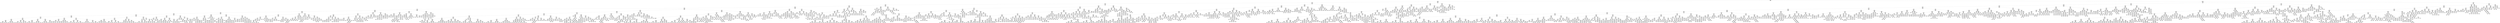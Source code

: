 digraph Tree {
node [shape=box, fontname="helvetica"] ;
edge [fontname="helvetica"] ;
0 [label="X[100] <= 0.5\nsquared_error = 0.0\nsamples = 21984\nvalue = 0.0"] ;
1 [label="X[103] <= 0.5\nsquared_error = 0.0\nsamples = 10995\nvalue = 0.0"] ;
0 -> 1 [labeldistance=2.5, labelangle=45, headlabel="True"] ;
2 [label="X[105] <= 0.5\nsquared_error = 0.0\nsamples = 9175\nvalue = 0.0"] ;
1 -> 2 ;
3 [label="X[104] <= 0.5\nsquared_error = 0.0\nsamples = 7372\nvalue = 0.0"] ;
2 -> 3 ;
4 [label="X[87] <= 0.5\nsquared_error = 0.0\nsamples = 5534\nvalue = 0.0"] ;
3 -> 4 ;
5 [label="X[39] <= 0.5\nsquared_error = 0.0\nsamples = 5507\nvalue = 0.0"] ;
4 -> 5 ;
6 [label="X[88] <= 0.5\nsquared_error = 0.0\nsamples = 5445\nvalue = 0.0"] ;
5 -> 6 ;
7 [label="X[0] <= 17997.0\nsquared_error = 0.0\nsamples = 5376\nvalue = 0.0"] ;
6 -> 7 ;
8 [label="X[52] <= 0.5\nsquared_error = 0.0\nsamples = 3579\nvalue = 0.0"] ;
7 -> 8 ;
9 [label="X[47] <= 0.5\nsquared_error = 0.0\nsamples = 3524\nvalue = 0.0"] ;
8 -> 9 ;
10 [label="X[75] <= 0.5\nsquared_error = 0.0\nsamples = 3458\nvalue = 0.0"] ;
9 -> 10 ;
11 [label="X[57] <= 0.5\nsquared_error = 0.0\nsamples = 3390\nvalue = 0.0"] ;
10 -> 11 ;
12 [label="X[40] <= 0.5\nsquared_error = 0.0\nsamples = 3306\nvalue = 0.0"] ;
11 -> 12 ;
13 [label="X[29] <= 0.5\nsquared_error = 0.0\nsamples = 3249\nvalue = 0.0"] ;
12 -> 13 ;
14 [label="X[23] <= 0.5\nsquared_error = 0.0\nsamples = 3190\nvalue = 0.0"] ;
13 -> 14 ;
15 [label="X[11] <= 0.5\nsquared_error = 0.0\nsamples = 3132\nvalue = 0.0"] ;
14 -> 15 ;
16 [label="X[82] <= 0.5\nsquared_error = 0.0\nsamples = 3084\nvalue = 0.0"] ;
15 -> 16 ;
17 [label="X[84] <= 0.5\nsquared_error = 0.0\nsamples = 3067\nvalue = 0.0"] ;
16 -> 17 ;
18 [label="X[73] <= 0.5\nsquared_error = 0.0\nsamples = 3046\nvalue = 0.0"] ;
17 -> 18 ;
19 [label="X[92] <= 0.5\nsquared_error = 0.0\nsamples = 2995\nvalue = 0.0"] ;
18 -> 19 ;
20 [label="squared_error = 0.0\nsamples = 2933\nvalue = 0.0"] ;
19 -> 20 ;
21 [label="squared_error = 0.0\nsamples = 62\nvalue = 0.0"] ;
19 -> 21 ;
22 [label="X[0] <= 13786.0\nsquared_error = 0.0\nsamples = 51\nvalue = 0.0"] ;
18 -> 22 ;
23 [label="squared_error = 0.0\nsamples = 43\nvalue = 0.0"] ;
22 -> 23 ;
24 [label="squared_error = 0.0\nsamples = 8\nvalue = 0.0"] ;
22 -> 24 ;
25 [label="X[102] <= 0.5\nsquared_error = 0.0\nsamples = 21\nvalue = 0.0"] ;
17 -> 25 ;
26 [label="X[0] <= 11152.5\nsquared_error = 0.0\nsamples = 13\nvalue = 0.0"] ;
25 -> 26 ;
27 [label="squared_error = 0.0\nsamples = 4\nvalue = 0.0"] ;
26 -> 27 ;
28 [label="squared_error = 0.0\nsamples = 9\nvalue = 0.0"] ;
26 -> 28 ;
29 [label="X[0] <= 12201.5\nsquared_error = 0.0\nsamples = 8\nvalue = 0.0"] ;
25 -> 29 ;
30 [label="squared_error = 0.0\nsamples = 6\nvalue = 0.0"] ;
29 -> 30 ;
31 [label="squared_error = 0.0\nsamples = 2\nvalue = 0.0"] ;
29 -> 31 ;
32 [label="X[0] <= 16080.5\nsquared_error = 0.0\nsamples = 17\nvalue = 0.0"] ;
16 -> 32 ;
33 [label="X[0] <= 11550.0\nsquared_error = 0.0\nsamples = 14\nvalue = 0.0"] ;
32 -> 33 ;
34 [label="X[101] <= 0.5\nsquared_error = 0.0\nsamples = 9\nvalue = 0.0"] ;
33 -> 34 ;
35 [label="squared_error = 0.0\nsamples = 6\nvalue = 0.0"] ;
34 -> 35 ;
36 [label="squared_error = 0.0\nsamples = 3\nvalue = 0.0"] ;
34 -> 36 ;
37 [label="X[102] <= 0.5\nsquared_error = 0.0\nsamples = 5\nvalue = 0.0"] ;
33 -> 37 ;
38 [label="squared_error = 0.0\nsamples = 3\nvalue = 0.0"] ;
37 -> 38 ;
39 [label="squared_error = 0.0\nsamples = 2\nvalue = 0.0"] ;
37 -> 39 ;
40 [label="X[101] <= 0.5\nsquared_error = 0.0\nsamples = 3\nvalue = 0.0"] ;
32 -> 40 ;
41 [label="X[102] <= 0.5\nsquared_error = 0.0\nsamples = 2\nvalue = 0.0"] ;
40 -> 41 ;
42 [label="squared_error = 0.0\nsamples = 1\nvalue = 0.0"] ;
41 -> 42 ;
43 [label="squared_error = 0.0\nsamples = 1\nvalue = 0.0"] ;
41 -> 43 ;
44 [label="squared_error = -0.0\nsamples = 1\nvalue = 0.0"] ;
40 -> 44 ;
45 [label="X[102] <= 0.5\nsquared_error = 0.0\nsamples = 48\nvalue = 0.0"] ;
15 -> 45 ;
46 [label="X[101] <= 0.5\nsquared_error = 0.0\nsamples = 30\nvalue = 0.0"] ;
45 -> 46 ;
47 [label="X[0] <= 6486.0\nsquared_error = 0.0\nsamples = 15\nvalue = 0.0"] ;
46 -> 47 ;
48 [label="X[0] <= 1302.0\nsquared_error = 0.0\nsamples = 12\nvalue = 0.0"] ;
47 -> 48 ;
49 [label="squared_error = 0.0\nsamples = 1\nvalue = 0.0"] ;
48 -> 49 ;
50 [label="squared_error = 0.0\nsamples = 11\nvalue = 0.0"] ;
48 -> 50 ;
51 [label="X[0] <= 8663.0\nsquared_error = 0.0\nsamples = 3\nvalue = 0.0"] ;
47 -> 51 ;
52 [label="squared_error = 0.0\nsamples = 2\nvalue = 0.0"] ;
51 -> 52 ;
53 [label="squared_error = 0.0\nsamples = 1\nvalue = 0.0"] ;
51 -> 53 ;
54 [label="X[0] <= 1544.0\nsquared_error = 0.0\nsamples = 15\nvalue = 0.0"] ;
46 -> 54 ;
55 [label="X[0] <= 1451.0\nsquared_error = 0.0\nsamples = 4\nvalue = 0.0"] ;
54 -> 55 ;
56 [label="squared_error = 0.0\nsamples = 2\nvalue = 0.0"] ;
55 -> 56 ;
57 [label="squared_error = 0.0\nsamples = 2\nvalue = 0.0"] ;
55 -> 57 ;
58 [label="X[0] <= 6751.5\nsquared_error = 0.0\nsamples = 11\nvalue = 0.0"] ;
54 -> 58 ;
59 [label="squared_error = 0.0\nsamples = 9\nvalue = 0.0"] ;
58 -> 59 ;
60 [label="squared_error = 0.0\nsamples = 2\nvalue = 0.0"] ;
58 -> 60 ;
61 [label="X[0] <= 1895.5\nsquared_error = 0.0\nsamples = 18\nvalue = 0.0"] ;
45 -> 61 ;
62 [label="X[0] <= 1371.5\nsquared_error = 0.0\nsamples = 10\nvalue = 0.0"] ;
61 -> 62 ;
63 [label="X[0] <= 1284.0\nsquared_error = 0.0\nsamples = 2\nvalue = 0.0"] ;
62 -> 63 ;
64 [label="squared_error = 0.0\nsamples = 1\nvalue = 0.0"] ;
63 -> 64 ;
65 [label="squared_error = -0.0\nsamples = 1\nvalue = 0.0"] ;
63 -> 65 ;
66 [label="X[0] <= 1734.5\nsquared_error = 0.0\nsamples = 8\nvalue = 0.0"] ;
62 -> 66 ;
67 [label="squared_error = 0.0\nsamples = 6\nvalue = 0.0"] ;
66 -> 67 ;
68 [label="squared_error = 0.0\nsamples = 2\nvalue = 0.0"] ;
66 -> 68 ;
69 [label="X[0] <= 7689.5\nsquared_error = 0.0\nsamples = 8\nvalue = 0.0"] ;
61 -> 69 ;
70 [label="X[0] <= 2100.0\nsquared_error = 0.0\nsamples = 7\nvalue = 0.0"] ;
69 -> 70 ;
71 [label="squared_error = 0.0\nsamples = 1\nvalue = 0.0"] ;
70 -> 71 ;
72 [label="squared_error = 0.0\nsamples = 6\nvalue = 0.0"] ;
70 -> 72 ;
73 [label="squared_error = -0.0\nsamples = 1\nvalue = 0.0"] ;
69 -> 73 ;
74 [label="X[0] <= 3015.0\nsquared_error = 0.0\nsamples = 58\nvalue = 0.0"] ;
14 -> 74 ;
75 [label="X[0] <= 2339.5\nsquared_error = 0.0\nsamples = 19\nvalue = 0.0"] ;
74 -> 75 ;
76 [label="X[0] <= 2231.5\nsquared_error = 0.0\nsamples = 5\nvalue = 0.0"] ;
75 -> 76 ;
77 [label="X[101] <= 0.5\nsquared_error = 0.0\nsamples = 3\nvalue = 0.0"] ;
76 -> 77 ;
78 [label="X[102] <= 0.5\nsquared_error = 0.0\nsamples = 2\nvalue = 0.0"] ;
77 -> 78 ;
79 [label="squared_error = 0.0\nsamples = 1\nvalue = 0.0"] ;
78 -> 79 ;
80 [label="squared_error = 0.0\nsamples = 1\nvalue = 0.0"] ;
78 -> 80 ;
81 [label="squared_error = -0.0\nsamples = 1\nvalue = 0.0"] ;
77 -> 81 ;
82 [label="X[101] <= 0.5\nsquared_error = 0.0\nsamples = 2\nvalue = 0.0"] ;
76 -> 82 ;
83 [label="squared_error = 0.0\nsamples = 1\nvalue = 0.0"] ;
82 -> 83 ;
84 [label="squared_error = 0.0\nsamples = 1\nvalue = 0.0"] ;
82 -> 84 ;
85 [label="X[0] <= 2966.5\nsquared_error = 0.0\nsamples = 14\nvalue = 0.0"] ;
75 -> 85 ;
86 [label="X[102] <= 0.5\nsquared_error = 0.0\nsamples = 11\nvalue = 0.0"] ;
85 -> 86 ;
87 [label="X[0] <= 2880.0\nsquared_error = 0.0\nsamples = 8\nvalue = 0.0"] ;
86 -> 87 ;
88 [label="squared_error = 0.0\nsamples = 6\nvalue = 0.0"] ;
87 -> 88 ;
89 [label="squared_error = 0.0\nsamples = 2\nvalue = 0.0"] ;
87 -> 89 ;
90 [label="X[0] <= 2880.0\nsquared_error = 0.0\nsamples = 3\nvalue = 0.0"] ;
86 -> 90 ;
91 [label="squared_error = 0.0\nsamples = 2\nvalue = 0.0"] ;
90 -> 91 ;
92 [label="squared_error = 0.0\nsamples = 1\nvalue = 0.0"] ;
90 -> 92 ;
93 [label="X[101] <= 0.5\nsquared_error = 0.0\nsamples = 3\nvalue = 0.0"] ;
85 -> 93 ;
94 [label="X[102] <= 0.5\nsquared_error = 0.0\nsamples = 2\nvalue = 0.0"] ;
93 -> 94 ;
95 [label="squared_error = 0.0\nsamples = 1\nvalue = 0.0"] ;
94 -> 95 ;
96 [label="squared_error = -0.0\nsamples = 1\nvalue = 0.0"] ;
94 -> 96 ;
97 [label="squared_error = -0.0\nsamples = 1\nvalue = 0.0"] ;
93 -> 97 ;
98 [label="X[102] <= 0.5\nsquared_error = 0.0\nsamples = 39\nvalue = 0.0"] ;
74 -> 98 ;
99 [label="X[0] <= 3307.0\nsquared_error = 0.0\nsamples = 27\nvalue = 0.0"] ;
98 -> 99 ;
100 [label="X[101] <= 0.5\nsquared_error = 0.0\nsamples = 4\nvalue = 0.0"] ;
99 -> 100 ;
101 [label="X[0] <= 3121.0\nsquared_error = 0.0\nsamples = 2\nvalue = 0.0"] ;
100 -> 101 ;
102 [label="squared_error = 0.0\nsamples = 1\nvalue = 0.0"] ;
101 -> 102 ;
103 [label="squared_error = 0.0\nsamples = 1\nvalue = 0.0"] ;
101 -> 103 ;
104 [label="X[0] <= 3121.0\nsquared_error = 0.0\nsamples = 2\nvalue = 0.0"] ;
100 -> 104 ;
105 [label="squared_error = 0.0\nsamples = 1\nvalue = 0.0"] ;
104 -> 105 ;
106 [label="squared_error = 0.0\nsamples = 1\nvalue = 0.0"] ;
104 -> 106 ;
107 [label="X[0] <= 4484.0\nsquared_error = 0.0\nsamples = 23\nvalue = 0.0"] ;
99 -> 107 ;
108 [label="X[101] <= 0.5\nsquared_error = 0.0\nsamples = 4\nvalue = 0.0"] ;
107 -> 108 ;
109 [label="squared_error = 0.0\nsamples = 2\nvalue = 0.0"] ;
108 -> 109 ;
110 [label="squared_error = 0.0\nsamples = 2\nvalue = 0.0"] ;
108 -> 110 ;
111 [label="X[101] <= 0.5\nsquared_error = 0.0\nsamples = 19\nvalue = 0.0"] ;
107 -> 111 ;
112 [label="squared_error = 0.0\nsamples = 10\nvalue = 0.0"] ;
111 -> 112 ;
113 [label="squared_error = 0.0\nsamples = 9\nvalue = 0.0"] ;
111 -> 113 ;
114 [label="X[0] <= 4549.5\nsquared_error = 0.0\nsamples = 12\nvalue = 0.0"] ;
98 -> 114 ;
115 [label="X[0] <= 3307.0\nsquared_error = 0.0\nsamples = 4\nvalue = 0.0"] ;
114 -> 115 ;
116 [label="X[0] <= 3121.0\nsquared_error = 0.0\nsamples = 2\nvalue = 0.0"] ;
115 -> 116 ;
117 [label="squared_error = 0.0\nsamples = 1\nvalue = 0.0"] ;
116 -> 117 ;
118 [label="squared_error = -0.0\nsamples = 1\nvalue = 0.0"] ;
116 -> 118 ;
119 [label="X[0] <= 3510.0\nsquared_error = 0.0\nsamples = 2\nvalue = 0.0"] ;
115 -> 119 ;
120 [label="squared_error = 0.0\nsamples = 1\nvalue = 0.0"] ;
119 -> 120 ;
121 [label="squared_error = -0.0\nsamples = 1\nvalue = 0.0"] ;
119 -> 121 ;
122 [label="X[0] <= 5741.5\nsquared_error = 0.0\nsamples = 8\nvalue = 0.0"] ;
114 -> 122 ;
123 [label="X[0] <= 5587.0\nsquared_error = 0.0\nsamples = 2\nvalue = 0.0"] ;
122 -> 123 ;
124 [label="squared_error = 0.0\nsamples = 1\nvalue = 0.0"] ;
123 -> 124 ;
125 [label="squared_error = 0.0\nsamples = 1\nvalue = 0.0"] ;
123 -> 125 ;
126 [label="X[0] <= 5897.0\nsquared_error = 0.0\nsamples = 6\nvalue = 0.0"] ;
122 -> 126 ;
127 [label="squared_error = 0.0\nsamples = 1\nvalue = 0.0"] ;
126 -> 127 ;
128 [label="squared_error = 0.0\nsamples = 5\nvalue = 0.0"] ;
126 -> 128 ;
129 [label="X[102] <= 0.5\nsquared_error = 0.0\nsamples = 59\nvalue = 0.0"] ;
13 -> 129 ;
130 [label="X[101] <= 0.5\nsquared_error = 0.0\nsamples = 40\nvalue = 0.0"] ;
129 -> 130 ;
131 [label="X[0] <= 2540.0\nsquared_error = 0.0\nsamples = 21\nvalue = 0.0"] ;
130 -> 131 ;
132 [label="X[0] <= 2266.0\nsquared_error = 0.0\nsamples = 12\nvalue = 0.0"] ;
131 -> 132 ;
133 [label="X[0] <= 1108.0\nsquared_error = 0.0\nsamples = 9\nvalue = 0.0"] ;
132 -> 133 ;
134 [label="squared_error = 0.0\nsamples = 1\nvalue = 0.0"] ;
133 -> 134 ;
135 [label="X[0] <= 1634.0\nsquared_error = 0.0\nsamples = 8\nvalue = 0.0"] ;
133 -> 135 ;
136 [label="squared_error = 0.0\nsamples = 3\nvalue = 0.0"] ;
135 -> 136 ;
137 [label="squared_error = 0.0\nsamples = 5\nvalue = 0.0"] ;
135 -> 137 ;
138 [label="X[0] <= 2338.0\nsquared_error = 0.0\nsamples = 3\nvalue = 0.0"] ;
132 -> 138 ;
139 [label="squared_error = 0.0\nsamples = 1\nvalue = 0.0"] ;
138 -> 139 ;
140 [label="X[0] <= 2440.0\nsquared_error = 0.0\nsamples = 2\nvalue = 0.0"] ;
138 -> 140 ;
141 [label="squared_error = 0.0\nsamples = 1\nvalue = 0.0"] ;
140 -> 141 ;
142 [label="squared_error = -0.0\nsamples = 1\nvalue = 0.0"] ;
140 -> 142 ;
143 [label="X[0] <= 3294.5\nsquared_error = 0.0\nsamples = 9\nvalue = 0.0"] ;
131 -> 143 ;
144 [label="X[0] <= 2958.5\nsquared_error = 0.0\nsamples = 4\nvalue = 0.0"] ;
143 -> 144 ;
145 [label="X[0] <= 2653.0\nsquared_error = 0.0\nsamples = 2\nvalue = 0.0"] ;
144 -> 145 ;
146 [label="squared_error = 0.0\nsamples = 1\nvalue = 0.0"] ;
145 -> 146 ;
147 [label="squared_error = -0.0\nsamples = 1\nvalue = 0.0"] ;
145 -> 147 ;
148 [label="X[0] <= 3227.5\nsquared_error = 0.0\nsamples = 2\nvalue = 0.0"] ;
144 -> 148 ;
149 [label="squared_error = 0.0\nsamples = 1\nvalue = 0.0"] ;
148 -> 149 ;
150 [label="squared_error = 0.0\nsamples = 1\nvalue = 0.0"] ;
148 -> 150 ;
151 [label="X[0] <= 3845.5\nsquared_error = 0.0\nsamples = 5\nvalue = 0.0"] ;
143 -> 151 ;
152 [label="X[0] <= 3474.5\nsquared_error = 0.0\nsamples = 3\nvalue = 0.0"] ;
151 -> 152 ;
153 [label="squared_error = 0.0\nsamples = 1\nvalue = 0.0"] ;
152 -> 153 ;
154 [label="squared_error = 0.0\nsamples = 2\nvalue = 0.0"] ;
152 -> 154 ;
155 [label="X[0] <= 3925.0\nsquared_error = 0.0\nsamples = 2\nvalue = 0.0"] ;
151 -> 155 ;
156 [label="squared_error = 0.0\nsamples = 1\nvalue = 0.0"] ;
155 -> 156 ;
157 [label="squared_error = 0.0\nsamples = 1\nvalue = 0.0"] ;
155 -> 157 ;
158 [label="X[0] <= 2207.0\nsquared_error = 0.0\nsamples = 19\nvalue = 0.0"] ;
130 -> 158 ;
159 [label="X[0] <= 1108.0\nsquared_error = 0.0\nsamples = 6\nvalue = 0.0"] ;
158 -> 159 ;
160 [label="squared_error = 0.0\nsamples = 1\nvalue = 0.0"] ;
159 -> 160 ;
161 [label="X[0] <= 2012.0\nsquared_error = 0.0\nsamples = 5\nvalue = 0.0"] ;
159 -> 161 ;
162 [label="X[0] <= 1691.0\nsquared_error = 0.0\nsamples = 3\nvalue = 0.0"] ;
161 -> 162 ;
163 [label="squared_error = 0.0\nsamples = 2\nvalue = 0.0"] ;
162 -> 163 ;
164 [label="squared_error = 0.0\nsamples = 1\nvalue = 0.0"] ;
162 -> 164 ;
165 [label="X[0] <= 2125.0\nsquared_error = 0.0\nsamples = 2\nvalue = 0.0"] ;
161 -> 165 ;
166 [label="squared_error = 0.0\nsamples = 1\nvalue = 0.0"] ;
165 -> 166 ;
167 [label="squared_error = 0.0\nsamples = 1\nvalue = 0.0"] ;
165 -> 167 ;
168 [label="X[0] <= 2440.0\nsquared_error = 0.0\nsamples = 13\nvalue = 0.0"] ;
158 -> 168 ;
169 [label="X[0] <= 2266.0\nsquared_error = 0.0\nsamples = 3\nvalue = 0.0"] ;
168 -> 169 ;
170 [label="squared_error = 0.0\nsamples = 1\nvalue = 0.0"] ;
169 -> 170 ;
171 [label="X[0] <= 2338.0\nsquared_error = 0.0\nsamples = 2\nvalue = 0.0"] ;
169 -> 171 ;
172 [label="squared_error = 0.0\nsamples = 1\nvalue = 0.0"] ;
171 -> 172 ;
173 [label="squared_error = 0.0\nsamples = 1\nvalue = 0.0"] ;
171 -> 173 ;
174 [label="X[0] <= 2620.0\nsquared_error = 0.0\nsamples = 10\nvalue = 0.0"] ;
168 -> 174 ;
175 [label="squared_error = 0.0\nsamples = 1\nvalue = 0.0"] ;
174 -> 175 ;
176 [label="X[0] <= 3294.5\nsquared_error = 0.0\nsamples = 9\nvalue = 0.0"] ;
174 -> 176 ;
177 [label="squared_error = 0.0\nsamples = 5\nvalue = 0.0"] ;
176 -> 177 ;
178 [label="squared_error = 0.0\nsamples = 4\nvalue = 0.0"] ;
176 -> 178 ;
179 [label="X[0] <= 2464.0\nsquared_error = 0.0\nsamples = 19\nvalue = 0.0"] ;
129 -> 179 ;
180 [label="X[0] <= 1108.0\nsquared_error = 0.0\nsamples = 10\nvalue = 0.0"] ;
179 -> 180 ;
181 [label="squared_error = 0.0\nsamples = 1\nvalue = 0.0"] ;
180 -> 181 ;
182 [label="X[0] <= 2012.0\nsquared_error = 0.0\nsamples = 9\nvalue = 0.0"] ;
180 -> 182 ;
183 [label="X[0] <= 1344.5\nsquared_error = 0.0\nsamples = 4\nvalue = 0.0"] ;
182 -> 183 ;
184 [label="X[0] <= 1207.0\nsquared_error = 0.0\nsamples = 2\nvalue = 0.0"] ;
183 -> 184 ;
185 [label="squared_error = 0.0\nsamples = 1\nvalue = 0.0"] ;
184 -> 185 ;
186 [label="squared_error = -0.0\nsamples = 1\nvalue = 0.0"] ;
184 -> 186 ;
187 [label="X[0] <= 1691.0\nsquared_error = 0.0\nsamples = 2\nvalue = 0.0"] ;
183 -> 187 ;
188 [label="squared_error = 0.0\nsamples = 1\nvalue = 0.0"] ;
187 -> 188 ;
189 [label="squared_error = -0.0\nsamples = 1\nvalue = 0.0"] ;
187 -> 189 ;
190 [label="X[0] <= 2397.0\nsquared_error = 0.0\nsamples = 5\nvalue = 0.0"] ;
182 -> 190 ;
191 [label="X[0] <= 2125.0\nsquared_error = 0.0\nsamples = 4\nvalue = 0.0"] ;
190 -> 191 ;
192 [label="squared_error = 0.0\nsamples = 1\nvalue = 0.0"] ;
191 -> 192 ;
193 [label="squared_error = 0.0\nsamples = 3\nvalue = 0.0"] ;
191 -> 193 ;
194 [label="squared_error = 0.0\nsamples = 1\nvalue = 0.0"] ;
190 -> 194 ;
195 [label="X[0] <= 2540.0\nsquared_error = 0.0\nsamples = 9\nvalue = 0.0"] ;
179 -> 195 ;
196 [label="squared_error = 0.0\nsamples = 1\nvalue = 0.0"] ;
195 -> 196 ;
197 [label="X[0] <= 3191.0\nsquared_error = 0.0\nsamples = 8\nvalue = 0.0"] ;
195 -> 197 ;
198 [label="X[0] <= 3029.0\nsquared_error = 0.0\nsamples = 3\nvalue = 0.0"] ;
197 -> 198 ;
199 [label="X[0] <= 2760.0\nsquared_error = 0.0\nsamples = 2\nvalue = 0.0"] ;
198 -> 199 ;
200 [label="squared_error = 0.0\nsamples = 1\nvalue = 0.0"] ;
199 -> 200 ;
201 [label="squared_error = 0.0\nsamples = 1\nvalue = 0.0"] ;
199 -> 201 ;
202 [label="squared_error = 0.0\nsamples = 1\nvalue = 0.0"] ;
198 -> 202 ;
203 [label="X[0] <= 3294.5\nsquared_error = 0.0\nsamples = 5\nvalue = 0.0"] ;
197 -> 203 ;
204 [label="squared_error = 0.0\nsamples = 1\nvalue = 0.0"] ;
203 -> 204 ;
205 [label="X[0] <= 3885.5\nsquared_error = 0.0\nsamples = 4\nvalue = 0.0"] ;
203 -> 205 ;
206 [label="squared_error = 0.0\nsamples = 3\nvalue = 0.0"] ;
205 -> 206 ;
207 [label="squared_error = 0.0\nsamples = 1\nvalue = 0.0"] ;
205 -> 207 ;
208 [label="X[102] <= 0.5\nsquared_error = 0.0\nsamples = 57\nvalue = 0.0"] ;
12 -> 208 ;
209 [label="X[0] <= 4273.5\nsquared_error = 0.0\nsamples = 38\nvalue = 0.0"] ;
208 -> 209 ;
210 [label="X[101] <= 0.5\nsquared_error = 0.0\nsamples = 5\nvalue = 0.0"] ;
209 -> 210 ;
211 [label="X[0] <= 3765.5\nsquared_error = 0.0\nsamples = 2\nvalue = 0.0"] ;
210 -> 211 ;
212 [label="squared_error = 0.0\nsamples = 1\nvalue = 0.0"] ;
211 -> 212 ;
213 [label="squared_error = 0.0\nsamples = 1\nvalue = 0.0"] ;
211 -> 213 ;
214 [label="X[0] <= 3765.5\nsquared_error = 0.0\nsamples = 3\nvalue = 0.0"] ;
210 -> 214 ;
215 [label="squared_error = 0.0\nsamples = 1\nvalue = 0.0"] ;
214 -> 215 ;
216 [label="X[0] <= 4043.0\nsquared_error = 0.0\nsamples = 2\nvalue = 0.0"] ;
214 -> 216 ;
217 [label="squared_error = 0.0\nsamples = 1\nvalue = 0.0"] ;
216 -> 217 ;
218 [label="squared_error = -0.0\nsamples = 1\nvalue = 0.0"] ;
216 -> 218 ;
219 [label="X[101] <= 0.5\nsquared_error = 0.0\nsamples = 33\nvalue = 0.0"] ;
209 -> 219 ;
220 [label="X[0] <= 9823.0\nsquared_error = 0.0\nsamples = 17\nvalue = 0.0"] ;
219 -> 220 ;
221 [label="X[0] <= 4599.0\nsquared_error = 0.0\nsamples = 8\nvalue = 0.0"] ;
220 -> 221 ;
222 [label="squared_error = 0.0\nsamples = 1\nvalue = 0.0"] ;
221 -> 222 ;
223 [label="X[0] <= 7193.0\nsquared_error = 0.0\nsamples = 7\nvalue = 0.0"] ;
221 -> 223 ;
224 [label="X[0] <= 5346.5\nsquared_error = 0.0\nsamples = 6\nvalue = 0.0"] ;
223 -> 224 ;
225 [label="squared_error = 0.0\nsamples = 5\nvalue = 0.0"] ;
224 -> 225 ;
226 [label="squared_error = 0.0\nsamples = 1\nvalue = 0.0"] ;
224 -> 226 ;
227 [label="squared_error = -0.0\nsamples = 1\nvalue = 0.0"] ;
223 -> 227 ;
228 [label="X[0] <= 14047.0\nsquared_error = 0.0\nsamples = 9\nvalue = 0.0"] ;
220 -> 228 ;
229 [label="X[0] <= 13611.0\nsquared_error = 0.0\nsamples = 6\nvalue = 0.0"] ;
228 -> 229 ;
230 [label="X[0] <= 11285.0\nsquared_error = 0.0\nsamples = 4\nvalue = 0.0"] ;
229 -> 230 ;
231 [label="squared_error = 0.0\nsamples = 1\nvalue = 0.0"] ;
230 -> 231 ;
232 [label="squared_error = 0.0\nsamples = 3\nvalue = 0.0"] ;
230 -> 232 ;
233 [label="X[0] <= 13729.0\nsquared_error = 0.0\nsamples = 2\nvalue = 0.0"] ;
229 -> 233 ;
234 [label="squared_error = 0.0\nsamples = 1\nvalue = 0.0"] ;
233 -> 234 ;
235 [label="squared_error = -0.0\nsamples = 1\nvalue = 0.0"] ;
233 -> 235 ;
236 [label="X[0] <= 14718.0\nsquared_error = 0.0\nsamples = 3\nvalue = 0.0"] ;
228 -> 236 ;
237 [label="X[0] <= 14471.0\nsquared_error = 0.0\nsamples = 2\nvalue = 0.0"] ;
236 -> 237 ;
238 [label="squared_error = 0.0\nsamples = 1\nvalue = 0.0"] ;
237 -> 238 ;
239 [label="squared_error = 0.0\nsamples = 1\nvalue = 0.0"] ;
237 -> 239 ;
240 [label="squared_error = -0.0\nsamples = 1\nvalue = 0.0"] ;
236 -> 240 ;
241 [label="X[0] <= 5980.5\nsquared_error = 0.0\nsamples = 16\nvalue = 0.0"] ;
219 -> 241 ;
242 [label="X[0] <= 4811.5\nsquared_error = 0.0\nsamples = 3\nvalue = 0.0"] ;
241 -> 242 ;
243 [label="squared_error = 0.0\nsamples = 1\nvalue = 0.0"] ;
242 -> 243 ;
244 [label="X[0] <= 4911.0\nsquared_error = 0.0\nsamples = 2\nvalue = 0.0"] ;
242 -> 244 ;
245 [label="squared_error = 0.0\nsamples = 1\nvalue = 0.0"] ;
244 -> 245 ;
246 [label="squared_error = -0.0\nsamples = 1\nvalue = 0.0"] ;
244 -> 246 ;
247 [label="X[0] <= 14471.0\nsquared_error = 0.0\nsamples = 13\nvalue = 0.0"] ;
241 -> 247 ;
248 [label="X[0] <= 7917.5\nsquared_error = 0.0\nsamples = 9\nvalue = 0.0"] ;
247 -> 248 ;
249 [label="squared_error = 0.0\nsamples = 1\nvalue = 0.0"] ;
248 -> 249 ;
250 [label="X[0] <= 9823.0\nsquared_error = 0.0\nsamples = 8\nvalue = 0.0"] ;
248 -> 250 ;
251 [label="squared_error = 0.0\nsamples = 1\nvalue = 0.0"] ;
250 -> 251 ;
252 [label="squared_error = 0.0\nsamples = 7\nvalue = 0.0"] ;
250 -> 252 ;
253 [label="X[0] <= 15713.0\nsquared_error = 0.0\nsamples = 4\nvalue = 0.0"] ;
247 -> 253 ;
254 [label="X[0] <= 14718.0\nsquared_error = 0.0\nsamples = 3\nvalue = 0.0"] ;
253 -> 254 ;
255 [label="squared_error = 0.0\nsamples = 1\nvalue = 0.0"] ;
254 -> 255 ;
256 [label="squared_error = 0.0\nsamples = 2\nvalue = 0.0"] ;
254 -> 256 ;
257 [label="squared_error = -0.0\nsamples = 1\nvalue = 0.0"] ;
253 -> 257 ;
258 [label="X[0] <= 11285.0\nsquared_error = 0.0\nsamples = 19\nvalue = 0.0"] ;
208 -> 258 ;
259 [label="X[0] <= 4611.5\nsquared_error = 0.0\nsamples = 8\nvalue = 0.0"] ;
258 -> 259 ;
260 [label="X[0] <= 3996.0\nsquared_error = 0.0\nsamples = 2\nvalue = 0.0"] ;
259 -> 260 ;
261 [label="squared_error = 0.0\nsamples = 1\nvalue = 0.0"] ;
260 -> 261 ;
262 [label="squared_error = -0.0\nsamples = 1\nvalue = 0.0"] ;
260 -> 262 ;
263 [label="X[0] <= 4824.0\nsquared_error = 0.0\nsamples = 6\nvalue = 0.0"] ;
259 -> 263 ;
264 [label="squared_error = 0.0\nsamples = 1\nvalue = 0.0"] ;
263 -> 264 ;
265 [label="X[0] <= 5256.0\nsquared_error = 0.0\nsamples = 5\nvalue = 0.0"] ;
263 -> 265 ;
266 [label="X[0] <= 4911.0\nsquared_error = 0.0\nsamples = 2\nvalue = 0.0"] ;
265 -> 266 ;
267 [label="squared_error = 0.0\nsamples = 1\nvalue = 0.0"] ;
266 -> 267 ;
268 [label="squared_error = -0.0\nsamples = 1\nvalue = 0.0"] ;
266 -> 268 ;
269 [label="X[0] <= 6270.5\nsquared_error = 0.0\nsamples = 3\nvalue = 0.0"] ;
265 -> 269 ;
270 [label="squared_error = 0.0\nsamples = 1\nvalue = 0.0"] ;
269 -> 270 ;
271 [label="X[0] <= 8900.5\nsquared_error = 0.0\nsamples = 2\nvalue = 0.0"] ;
269 -> 271 ;
272 [label="squared_error = 0.0\nsamples = 1\nvalue = 0.0"] ;
271 -> 272 ;
273 [label="squared_error = -0.0\nsamples = 1\nvalue = 0.0"] ;
271 -> 273 ;
274 [label="X[0] <= 12425.5\nsquared_error = 0.0\nsamples = 11\nvalue = 0.0"] ;
258 -> 274 ;
275 [label="squared_error = 0.0\nsamples = 1\nvalue = 0.0"] ;
274 -> 275 ;
276 [label="X[0] <= 13486.5\nsquared_error = 0.0\nsamples = 10\nvalue = 0.0"] ;
274 -> 276 ;
277 [label="X[0] <= 13267.5\nsquared_error = 0.0\nsamples = 2\nvalue = 0.0"] ;
276 -> 277 ;
278 [label="squared_error = 0.0\nsamples = 1\nvalue = 0.0"] ;
277 -> 278 ;
279 [label="squared_error = 0.0\nsamples = 1\nvalue = 0.0"] ;
277 -> 279 ;
280 [label="X[0] <= 15713.0\nsquared_error = 0.0\nsamples = 8\nvalue = 0.0"] ;
276 -> 280 ;
281 [label="X[0] <= 14856.5\nsquared_error = 0.0\nsamples = 7\nvalue = 0.0"] ;
280 -> 281 ;
282 [label="X[0] <= 14471.0\nsquared_error = 0.0\nsamples = 6\nvalue = 0.0"] ;
281 -> 282 ;
283 [label="squared_error = 0.0\nsamples = 4\nvalue = 0.0"] ;
282 -> 283 ;
284 [label="squared_error = 0.0\nsamples = 2\nvalue = 0.0"] ;
282 -> 284 ;
285 [label="squared_error = -0.0\nsamples = 1\nvalue = 0.0"] ;
281 -> 285 ;
286 [label="squared_error = -0.0\nsamples = 1\nvalue = 0.0"] ;
280 -> 286 ;
287 [label="X[0] <= 4128.0\nsquared_error = 0.0\nsamples = 84\nvalue = 0.0"] ;
11 -> 287 ;
288 [label="X[102] <= 0.5\nsquared_error = 0.0\nsamples = 34\nvalue = 0.0"] ;
287 -> 288 ;
289 [label="X[101] <= 0.5\nsquared_error = 0.0\nsamples = 22\nvalue = 0.0"] ;
288 -> 289 ;
290 [label="X[0] <= 1854.5\nsquared_error = 0.0\nsamples = 13\nvalue = 0.0"] ;
289 -> 290 ;
291 [label="X[0] <= 1429.5\nsquared_error = 0.0\nsamples = 2\nvalue = 0.0"] ;
290 -> 291 ;
292 [label="squared_error = 0.0\nsamples = 1\nvalue = 0.0"] ;
291 -> 292 ;
293 [label="squared_error = 0.0\nsamples = 1\nvalue = 0.0"] ;
291 -> 293 ;
294 [label="X[0] <= 2333.0\nsquared_error = 0.0\nsamples = 11\nvalue = 0.0"] ;
290 -> 294 ;
295 [label="X[0] <= 2195.0\nsquared_error = 0.0\nsamples = 2\nvalue = 0.0"] ;
294 -> 295 ;
296 [label="squared_error = 0.0\nsamples = 1\nvalue = 0.0"] ;
295 -> 296 ;
297 [label="squared_error = 0.0\nsamples = 1\nvalue = 0.0"] ;
295 -> 297 ;
298 [label="X[0] <= 3531.5\nsquared_error = 0.0\nsamples = 9\nvalue = 0.0"] ;
294 -> 298 ;
299 [label="X[0] <= 2584.5\nsquared_error = 0.0\nsamples = 5\nvalue = 0.0"] ;
298 -> 299 ;
300 [label="squared_error = 0.0\nsamples = 1\nvalue = 0.0"] ;
299 -> 300 ;
301 [label="X[0] <= 2932.5\nsquared_error = 0.0\nsamples = 4\nvalue = 0.0"] ;
299 -> 301 ;
302 [label="squared_error = 0.0\nsamples = 1\nvalue = 0.0"] ;
301 -> 302 ;
303 [label="squared_error = 0.0\nsamples = 3\nvalue = 0.0"] ;
301 -> 303 ;
304 [label="X[0] <= 4116.0\nsquared_error = 0.0\nsamples = 4\nvalue = 0.0"] ;
298 -> 304 ;
305 [label="X[0] <= 3860.5\nsquared_error = 0.0\nsamples = 3\nvalue = 0.0"] ;
304 -> 305 ;
306 [label="squared_error = 0.0\nsamples = 1\nvalue = 0.0"] ;
305 -> 306 ;
307 [label="squared_error = 0.0\nsamples = 2\nvalue = 0.0"] ;
305 -> 307 ;
308 [label="squared_error = 0.0\nsamples = 1\nvalue = 0.0"] ;
304 -> 308 ;
309 [label="X[0] <= 4089.0\nsquared_error = 0.0\nsamples = 9\nvalue = 0.0"] ;
289 -> 309 ;
310 [label="X[0] <= 2195.0\nsquared_error = 0.0\nsamples = 8\nvalue = 0.0"] ;
309 -> 310 ;
311 [label="X[0] <= 1648.0\nsquared_error = 0.0\nsamples = 2\nvalue = 0.0"] ;
310 -> 311 ;
312 [label="squared_error = 0.0\nsamples = 1\nvalue = 0.0"] ;
311 -> 312 ;
313 [label="squared_error = -0.0\nsamples = 1\nvalue = 0.0"] ;
311 -> 313 ;
314 [label="X[0] <= 2333.0\nsquared_error = 0.0\nsamples = 6\nvalue = 0.0"] ;
310 -> 314 ;
315 [label="squared_error = 0.0\nsamples = 1\nvalue = 0.0"] ;
314 -> 315 ;
316 [label="X[0] <= 3860.5\nsquared_error = 0.0\nsamples = 5\nvalue = 0.0"] ;
314 -> 316 ;
317 [label="X[0] <= 3529.0\nsquared_error = 0.0\nsamples = 4\nvalue = 0.0"] ;
316 -> 317 ;
318 [label="squared_error = 0.0\nsamples = 3\nvalue = 0.0"] ;
317 -> 318 ;
319 [label="squared_error = 0.0\nsamples = 1\nvalue = 0.0"] ;
317 -> 319 ;
320 [label="squared_error = 0.0\nsamples = 1\nvalue = 0.0"] ;
316 -> 320 ;
321 [label="squared_error = 0.0\nsamples = 1\nvalue = 0.0"] ;
309 -> 321 ;
322 [label="X[0] <= 1854.5\nsquared_error = 0.0\nsamples = 12\nvalue = 0.0"] ;
288 -> 322 ;
323 [label="X[0] <= 1429.5\nsquared_error = 0.0\nsamples = 2\nvalue = 0.0"] ;
322 -> 323 ;
324 [label="squared_error = 0.0\nsamples = 1\nvalue = 0.0"] ;
323 -> 324 ;
325 [label="squared_error = 0.0\nsamples = 1\nvalue = 0.0"] ;
323 -> 325 ;
326 [label="X[0] <= 4116.0\nsquared_error = 0.0\nsamples = 10\nvalue = 0.0"] ;
322 -> 326 ;
327 [label="X[0] <= 3402.5\nsquared_error = 0.0\nsamples = 9\nvalue = 0.0"] ;
326 -> 327 ;
328 [label="X[0] <= 3222.5\nsquared_error = 0.0\nsamples = 6\nvalue = 0.0"] ;
327 -> 328 ;
329 [label="X[0] <= 2333.0\nsquared_error = 0.0\nsamples = 5\nvalue = 0.0"] ;
328 -> 329 ;
330 [label="X[0] <= 2195.0\nsquared_error = 0.0\nsamples = 2\nvalue = 0.0"] ;
329 -> 330 ;
331 [label="squared_error = 0.0\nsamples = 1\nvalue = 0.0"] ;
330 -> 331 ;
332 [label="squared_error = 0.0\nsamples = 1\nvalue = 0.0"] ;
330 -> 332 ;
333 [label="X[0] <= 2584.5\nsquared_error = 0.0\nsamples = 3\nvalue = 0.0"] ;
329 -> 333 ;
334 [label="squared_error = 0.0\nsamples = 1\nvalue = 0.0"] ;
333 -> 334 ;
335 [label="squared_error = 0.0\nsamples = 2\nvalue = 0.0"] ;
333 -> 335 ;
336 [label="squared_error = 0.0\nsamples = 1\nvalue = 0.0"] ;
328 -> 336 ;
337 [label="X[0] <= 3734.0\nsquared_error = 0.0\nsamples = 3\nvalue = 0.0"] ;
327 -> 337 ;
338 [label="squared_error = 0.0\nsamples = 1\nvalue = 0.0"] ;
337 -> 338 ;
339 [label="X[0] <= 4089.0\nsquared_error = 0.0\nsamples = 2\nvalue = 0.0"] ;
337 -> 339 ;
340 [label="squared_error = 0.0\nsamples = 1\nvalue = 0.0"] ;
339 -> 340 ;
341 [label="squared_error = 0.0\nsamples = 1\nvalue = 0.0"] ;
339 -> 341 ;
342 [label="squared_error = 0.0\nsamples = 1\nvalue = 0.0"] ;
326 -> 342 ;
343 [label="X[102] <= 0.5\nsquared_error = 0.0\nsamples = 50\nvalue = 0.0"] ;
287 -> 343 ;
344 [label="X[0] <= 4790.0\nsquared_error = 0.0\nsamples = 33\nvalue = 0.0"] ;
343 -> 344 ;
345 [label="X[0] <= 4191.5\nsquared_error = 0.0\nsamples = 10\nvalue = 0.0"] ;
344 -> 345 ;
346 [label="X[101] <= 0.5\nsquared_error = 0.0\nsamples = 2\nvalue = 0.0"] ;
345 -> 346 ;
347 [label="squared_error = 0.0\nsamples = 1\nvalue = 0.0"] ;
346 -> 347 ;
348 [label="squared_error = -0.0\nsamples = 1\nvalue = 0.0"] ;
346 -> 348 ;
349 [label="X[101] <= 0.5\nsquared_error = 0.0\nsamples = 8\nvalue = 0.0"] ;
345 -> 349 ;
350 [label="X[0] <= 4429.5\nsquared_error = 0.0\nsamples = 4\nvalue = 0.0"] ;
349 -> 350 ;
351 [label="X[0] <= 4291.5\nsquared_error = 0.0\nsamples = 3\nvalue = 0.0"] ;
350 -> 351 ;
352 [label="squared_error = 0.0\nsamples = 1\nvalue = 0.0"] ;
351 -> 352 ;
353 [label="X[0] <= 4377.0\nsquared_error = 0.0\nsamples = 2\nvalue = 0.0"] ;
351 -> 353 ;
354 [label="squared_error = 0.0\nsamples = 1\nvalue = 0.0"] ;
353 -> 354 ;
355 [label="squared_error = 0.0\nsamples = 1\nvalue = 0.0"] ;
353 -> 355 ;
356 [label="squared_error = -0.0\nsamples = 1\nvalue = 0.0"] ;
350 -> 356 ;
357 [label="X[0] <= 4429.5\nsquared_error = 0.0\nsamples = 4\nvalue = 0.0"] ;
349 -> 357 ;
358 [label="X[0] <= 4291.5\nsquared_error = 0.0\nsamples = 3\nvalue = 0.0"] ;
357 -> 358 ;
359 [label="squared_error = 0.0\nsamples = 1\nvalue = 0.0"] ;
358 -> 359 ;
360 [label="X[0] <= 4377.0\nsquared_error = 0.0\nsamples = 2\nvalue = 0.0"] ;
358 -> 360 ;
361 [label="squared_error = 0.0\nsamples = 1\nvalue = 0.0"] ;
360 -> 361 ;
362 [label="squared_error = 0.0\nsamples = 1\nvalue = 0.0"] ;
360 -> 362 ;
363 [label="squared_error = 0.0\nsamples = 1\nvalue = 0.0"] ;
357 -> 363 ;
364 [label="X[0] <= 10347.5\nsquared_error = 0.0\nsamples = 23\nvalue = 0.0"] ;
344 -> 364 ;
365 [label="X[0] <= 9266.5\nsquared_error = 0.0\nsamples = 18\nvalue = 0.0"] ;
364 -> 365 ;
366 [label="X[0] <= 8651.5\nsquared_error = 0.0\nsamples = 13\nvalue = 0.0"] ;
365 -> 366 ;
367 [label="X[0] <= 6712.5\nsquared_error = 0.0\nsamples = 12\nvalue = 0.0"] ;
366 -> 367 ;
368 [label="X[0] <= 6017.5\nsquared_error = 0.0\nsamples = 6\nvalue = 0.0"] ;
367 -> 368 ;
369 [label="squared_error = 0.0\nsamples = 5\nvalue = 0.0"] ;
368 -> 369 ;
370 [label="squared_error = -0.0\nsamples = 1\nvalue = 0.0"] ;
368 -> 370 ;
371 [label="X[0] <= 7526.0\nsquared_error = 0.0\nsamples = 6\nvalue = 0.0"] ;
367 -> 371 ;
372 [label="squared_error = 0.0\nsamples = 2\nvalue = 0.0"] ;
371 -> 372 ;
373 [label="squared_error = 0.0\nsamples = 4\nvalue = 0.0"] ;
371 -> 373 ;
374 [label="squared_error = 0.0\nsamples = 1\nvalue = 0.0"] ;
366 -> 374 ;
375 [label="X[101] <= 0.5\nsquared_error = 0.0\nsamples = 5\nvalue = 0.0"] ;
365 -> 375 ;
376 [label="X[0] <= 10004.5\nsquared_error = 0.0\nsamples = 3\nvalue = 0.0"] ;
375 -> 376 ;
377 [label="X[0] <= 9850.5\nsquared_error = 0.0\nsamples = 2\nvalue = 0.0"] ;
376 -> 377 ;
378 [label="squared_error = 0.0\nsamples = 1\nvalue = 0.0"] ;
377 -> 378 ;
379 [label="squared_error = -0.0\nsamples = 1\nvalue = 0.0"] ;
377 -> 379 ;
380 [label="squared_error = 0.0\nsamples = 1\nvalue = 0.0"] ;
376 -> 380 ;
381 [label="X[0] <= 9850.5\nsquared_error = 0.0\nsamples = 2\nvalue = 0.0"] ;
375 -> 381 ;
382 [label="squared_error = 0.0\nsamples = 1\nvalue = 0.0"] ;
381 -> 382 ;
383 [label="squared_error = 0.0\nsamples = 1\nvalue = 0.0"] ;
381 -> 383 ;
384 [label="X[101] <= 0.5\nsquared_error = 0.0\nsamples = 5\nvalue = 0.0"] ;
364 -> 384 ;
385 [label="X[0] <= 10846.0\nsquared_error = 0.0\nsamples = 2\nvalue = 0.0"] ;
384 -> 385 ;
386 [label="squared_error = 0.0\nsamples = 1\nvalue = 0.0"] ;
385 -> 386 ;
387 [label="squared_error = 0.0\nsamples = 1\nvalue = 0.0"] ;
385 -> 387 ;
388 [label="X[0] <= 10846.0\nsquared_error = 0.0\nsamples = 3\nvalue = 0.0"] ;
384 -> 388 ;
389 [label="X[0] <= 10571.0\nsquared_error = 0.0\nsamples = 2\nvalue = 0.0"] ;
388 -> 389 ;
390 [label="squared_error = 0.0\nsamples = 1\nvalue = 0.0"] ;
389 -> 390 ;
391 [label="squared_error = 0.0\nsamples = 1\nvalue = 0.0"] ;
389 -> 391 ;
392 [label="squared_error = 0.0\nsamples = 1\nvalue = 0.0"] ;
388 -> 392 ;
393 [label="X[0] <= 7526.0\nsquared_error = 0.0\nsamples = 17\nvalue = 0.0"] ;
343 -> 393 ;
394 [label="X[0] <= 4429.5\nsquared_error = 0.0\nsamples = 10\nvalue = 0.0"] ;
393 -> 394 ;
395 [label="X[0] <= 4191.5\nsquared_error = 0.0\nsamples = 4\nvalue = 0.0"] ;
394 -> 395 ;
396 [label="squared_error = 0.0\nsamples = 1\nvalue = 0.0"] ;
395 -> 396 ;
397 [label="X[0] <= 4291.5\nsquared_error = 0.0\nsamples = 3\nvalue = 0.0"] ;
395 -> 397 ;
398 [label="squared_error = 0.0\nsamples = 1\nvalue = 0.0"] ;
397 -> 398 ;
399 [label="X[0] <= 4377.0\nsquared_error = 0.0\nsamples = 2\nvalue = 0.0"] ;
397 -> 399 ;
400 [label="squared_error = 0.0\nsamples = 1\nvalue = 0.0"] ;
399 -> 400 ;
401 [label="squared_error = 0.0\nsamples = 1\nvalue = 0.0"] ;
399 -> 401 ;
402 [label="X[0] <= 4790.0\nsquared_error = 0.0\nsamples = 6\nvalue = 0.0"] ;
394 -> 402 ;
403 [label="squared_error = 0.0\nsamples = 1\nvalue = 0.0"] ;
402 -> 403 ;
404 [label="X[0] <= 6712.5\nsquared_error = 0.0\nsamples = 5\nvalue = 0.0"] ;
402 -> 404 ;
405 [label="X[0] <= 5388.5\nsquared_error = 0.0\nsamples = 4\nvalue = 0.0"] ;
404 -> 405 ;
406 [label="squared_error = 0.0\nsamples = 1\nvalue = 0.0"] ;
405 -> 406 ;
407 [label="X[0] <= 5715.0\nsquared_error = 0.0\nsamples = 3\nvalue = 0.0"] ;
405 -> 407 ;
408 [label="squared_error = 0.0\nsamples = 1\nvalue = 0.0"] ;
407 -> 408 ;
409 [label="squared_error = 0.0\nsamples = 2\nvalue = 0.0"] ;
407 -> 409 ;
410 [label="squared_error = -0.0\nsamples = 1\nvalue = 0.0"] ;
404 -> 410 ;
411 [label="X[0] <= 8230.0\nsquared_error = 0.0\nsamples = 7\nvalue = 0.0"] ;
393 -> 411 ;
412 [label="squared_error = 0.0\nsamples = 1\nvalue = 0.0"] ;
411 -> 412 ;
413 [label="X[0] <= 9202.0\nsquared_error = 0.0\nsamples = 6\nvalue = 0.0"] ;
411 -> 413 ;
414 [label="squared_error = 0.0\nsamples = 1\nvalue = 0.0"] ;
413 -> 414 ;
415 [label="X[0] <= 10571.0\nsquared_error = 0.0\nsamples = 5\nvalue = 0.0"] ;
413 -> 415 ;
416 [label="X[0] <= 10347.5\nsquared_error = 0.0\nsamples = 4\nvalue = 0.0"] ;
415 -> 416 ;
417 [label="X[0] <= 9850.5\nsquared_error = 0.0\nsamples = 3\nvalue = 0.0"] ;
416 -> 417 ;
418 [label="squared_error = 0.0\nsamples = 1\nvalue = 0.0"] ;
417 -> 418 ;
419 [label="squared_error = 0.0\nsamples = 2\nvalue = 0.0"] ;
417 -> 419 ;
420 [label="squared_error = 0.0\nsamples = 1\nvalue = 0.0"] ;
416 -> 420 ;
421 [label="squared_error = 0.0\nsamples = 1\nvalue = 0.0"] ;
415 -> 421 ;
422 [label="X[0] <= 9815.0\nsquared_error = 0.0\nsamples = 68\nvalue = 0.0"] ;
10 -> 422 ;
423 [label="X[102] <= 0.5\nsquared_error = 0.0\nsamples = 49\nvalue = 0.0"] ;
422 -> 423 ;
424 [label="X[0] <= 3246.5\nsquared_error = 0.0\nsamples = 34\nvalue = 0.0"] ;
423 -> 424 ;
425 [label="X[101] <= 0.5\nsquared_error = 0.0\nsamples = 17\nvalue = 0.0"] ;
424 -> 425 ;
426 [label="X[0] <= 3024.0\nsquared_error = 0.0\nsamples = 9\nvalue = 0.0"] ;
425 -> 426 ;
427 [label="X[0] <= 2828.5\nsquared_error = 0.0\nsamples = 7\nvalue = 0.0"] ;
426 -> 427 ;
428 [label="X[0] <= 2670.0\nsquared_error = 0.0\nsamples = 5\nvalue = 0.0"] ;
427 -> 428 ;
429 [label="X[0] <= 2088.5\nsquared_error = 0.0\nsamples = 4\nvalue = 0.0"] ;
428 -> 429 ;
430 [label="X[0] <= 1913.5\nsquared_error = 0.0\nsamples = 2\nvalue = 0.0"] ;
429 -> 430 ;
431 [label="squared_error = 0.0\nsamples = 1\nvalue = 0.0"] ;
430 -> 431 ;
432 [label="squared_error = 0.0\nsamples = 1\nvalue = 0.0"] ;
430 -> 432 ;
433 [label="X[0] <= 2378.0\nsquared_error = 0.0\nsamples = 2\nvalue = 0.0"] ;
429 -> 433 ;
434 [label="squared_error = 0.0\nsamples = 1\nvalue = 0.0"] ;
433 -> 434 ;
435 [label="squared_error = 0.0\nsamples = 1\nvalue = 0.0"] ;
433 -> 435 ;
436 [label="squared_error = -0.0\nsamples = 1\nvalue = 0.0"] ;
428 -> 436 ;
437 [label="X[0] <= 2875.5\nsquared_error = 0.0\nsamples = 2\nvalue = 0.0"] ;
427 -> 437 ;
438 [label="squared_error = 0.0\nsamples = 1\nvalue = 0.0"] ;
437 -> 438 ;
439 [label="squared_error = 0.0\nsamples = 1\nvalue = 0.0"] ;
437 -> 439 ;
440 [label="X[0] <= 3150.5\nsquared_error = 0.0\nsamples = 2\nvalue = 0.0"] ;
426 -> 440 ;
441 [label="squared_error = 0.0\nsamples = 1\nvalue = 0.0"] ;
440 -> 441 ;
442 [label="squared_error = 0.0\nsamples = 1\nvalue = 0.0"] ;
440 -> 442 ;
443 [label="X[0] <= 2088.5\nsquared_error = 0.0\nsamples = 8\nvalue = 0.0"] ;
425 -> 443 ;
444 [label="X[0] <= 1680.0\nsquared_error = 0.0\nsamples = 2\nvalue = 0.0"] ;
443 -> 444 ;
445 [label="squared_error = 0.0\nsamples = 1\nvalue = 0.0"] ;
444 -> 445 ;
446 [label="squared_error = -0.0\nsamples = 1\nvalue = 0.0"] ;
444 -> 446 ;
447 [label="X[0] <= 2880.0\nsquared_error = 0.0\nsamples = 6\nvalue = 0.0"] ;
443 -> 447 ;
448 [label="X[0] <= 2536.5\nsquared_error = 0.0\nsamples = 3\nvalue = 0.0"] ;
447 -> 448 ;
449 [label="squared_error = 0.0\nsamples = 1\nvalue = 0.0"] ;
448 -> 449 ;
450 [label="X[0] <= 2848.5\nsquared_error = 0.0\nsamples = 2\nvalue = 0.0"] ;
448 -> 450 ;
451 [label="squared_error = 0.0\nsamples = 1\nvalue = 0.0"] ;
450 -> 451 ;
452 [label="squared_error = -0.0\nsamples = 1\nvalue = 0.0"] ;
450 -> 452 ;
453 [label="X[0] <= 3024.0\nsquared_error = 0.0\nsamples = 3\nvalue = 0.0"] ;
447 -> 453 ;
454 [label="squared_error = 0.0\nsamples = 1\nvalue = 0.0"] ;
453 -> 454 ;
455 [label="X[0] <= 3150.5\nsquared_error = 0.0\nsamples = 2\nvalue = 0.0"] ;
453 -> 455 ;
456 [label="squared_error = 0.0\nsamples = 1\nvalue = 0.0"] ;
455 -> 456 ;
457 [label="squared_error = -0.0\nsamples = 1\nvalue = 0.0"] ;
455 -> 457 ;
458 [label="X[0] <= 4050.5\nsquared_error = 0.0\nsamples = 17\nvalue = 0.0"] ;
424 -> 458 ;
459 [label="X[0] <= 3536.5\nsquared_error = 0.0\nsamples = 7\nvalue = 0.0"] ;
458 -> 459 ;
460 [label="X[101] <= 0.5\nsquared_error = 0.0\nsamples = 2\nvalue = 0.0"] ;
459 -> 460 ;
461 [label="squared_error = 0.0\nsamples = 1\nvalue = 0.0"] ;
460 -> 461 ;
462 [label="squared_error = 0.0\nsamples = 1\nvalue = 0.0"] ;
460 -> 462 ;
463 [label="X[101] <= 0.5\nsquared_error = 0.0\nsamples = 5\nvalue = 0.0"] ;
459 -> 463 ;
464 [label="X[0] <= 3756.5\nsquared_error = 0.0\nsamples = 2\nvalue = 0.0"] ;
463 -> 464 ;
465 [label="squared_error = 0.0\nsamples = 1\nvalue = 0.0"] ;
464 -> 465 ;
466 [label="squared_error = -0.0\nsamples = 1\nvalue = 0.0"] ;
464 -> 466 ;
467 [label="X[0] <= 3756.5\nsquared_error = 0.0\nsamples = 3\nvalue = 0.0"] ;
463 -> 467 ;
468 [label="squared_error = 0.0\nsamples = 1\nvalue = 0.0"] ;
467 -> 468 ;
469 [label="squared_error = 0.0\nsamples = 2\nvalue = 0.0"] ;
467 -> 469 ;
470 [label="X[101] <= 0.5\nsquared_error = 0.0\nsamples = 10\nvalue = 0.0"] ;
458 -> 470 ;
471 [label="X[0] <= 8215.5\nsquared_error = 0.0\nsamples = 5\nvalue = 0.0"] ;
470 -> 471 ;
472 [label="X[0] <= 4961.5\nsquared_error = 0.0\nsamples = 3\nvalue = 0.0"] ;
471 -> 472 ;
473 [label="squared_error = 0.0\nsamples = 1\nvalue = 0.0"] ;
472 -> 473 ;
474 [label="X[0] <= 6462.0\nsquared_error = 0.0\nsamples = 2\nvalue = 0.0"] ;
472 -> 474 ;
475 [label="squared_error = 0.0\nsamples = 1\nvalue = 0.0"] ;
474 -> 475 ;
476 [label="squared_error = 0.0\nsamples = 1\nvalue = 0.0"] ;
474 -> 476 ;
477 [label="X[0] <= 9380.5\nsquared_error = 0.0\nsamples = 2\nvalue = 0.0"] ;
471 -> 477 ;
478 [label="squared_error = 0.0\nsamples = 1\nvalue = 0.0"] ;
477 -> 478 ;
479 [label="squared_error = -0.0\nsamples = 1\nvalue = 0.0"] ;
477 -> 479 ;
480 [label="X[0] <= 4961.5\nsquared_error = 0.0\nsamples = 5\nvalue = 0.0"] ;
470 -> 480 ;
481 [label="squared_error = 0.0\nsamples = 1\nvalue = 0.0"] ;
480 -> 481 ;
482 [label="X[0] <= 9380.5\nsquared_error = 0.0\nsamples = 4\nvalue = 0.0"] ;
480 -> 482 ;
483 [label="X[0] <= 8215.5\nsquared_error = 0.0\nsamples = 3\nvalue = 0.0"] ;
482 -> 483 ;
484 [label="X[0] <= 6462.0\nsquared_error = 0.0\nsamples = 2\nvalue = 0.0"] ;
483 -> 484 ;
485 [label="squared_error = 0.0\nsamples = 1\nvalue = 0.0"] ;
484 -> 485 ;
486 [label="squared_error = 0.0\nsamples = 1\nvalue = 0.0"] ;
484 -> 486 ;
487 [label="squared_error = 0.0\nsamples = 1\nvalue = 0.0"] ;
483 -> 487 ;
488 [label="squared_error = -0.0\nsamples = 1\nvalue = 0.0"] ;
482 -> 488 ;
489 [label="X[0] <= 5812.5\nsquared_error = 0.0\nsamples = 15\nvalue = 0.0"] ;
423 -> 489 ;
490 [label="X[0] <= 3024.0\nsquared_error = 0.0\nsamples = 12\nvalue = 0.0"] ;
489 -> 490 ;
491 [label="X[0] <= 2521.0\nsquared_error = 0.0\nsamples = 6\nvalue = 0.0"] ;
490 -> 491 ;
492 [label="X[0] <= 1913.5\nsquared_error = 0.0\nsamples = 3\nvalue = 0.0"] ;
491 -> 492 ;
493 [label="squared_error = 0.0\nsamples = 1\nvalue = 0.0"] ;
492 -> 493 ;
494 [label="X[0] <= 2088.5\nsquared_error = 0.0\nsamples = 2\nvalue = 0.0"] ;
492 -> 494 ;
495 [label="squared_error = 0.0\nsamples = 1\nvalue = 0.0"] ;
494 -> 495 ;
496 [label="squared_error = 0.0\nsamples = 1\nvalue = 0.0"] ;
494 -> 496 ;
497 [label="X[0] <= 2880.0\nsquared_error = 0.0\nsamples = 3\nvalue = 0.0"] ;
491 -> 497 ;
498 [label="X[0] <= 2833.0\nsquared_error = 0.0\nsamples = 2\nvalue = 0.0"] ;
497 -> 498 ;
499 [label="squared_error = 0.0\nsamples = 1\nvalue = 0.0"] ;
498 -> 499 ;
500 [label="squared_error = 0.0\nsamples = 1\nvalue = 0.0"] ;
498 -> 500 ;
501 [label="squared_error = 0.0\nsamples = 1\nvalue = 0.0"] ;
497 -> 501 ;
502 [label="X[0] <= 3536.5\nsquared_error = 0.0\nsamples = 6\nvalue = 0.0"] ;
490 -> 502 ;
503 [label="X[0] <= 3237.0\nsquared_error = 0.0\nsamples = 2\nvalue = 0.0"] ;
502 -> 503 ;
504 [label="squared_error = 0.0\nsamples = 1\nvalue = 0.0"] ;
503 -> 504 ;
505 [label="squared_error = -0.0\nsamples = 1\nvalue = 0.0"] ;
503 -> 505 ;
506 [label="X[0] <= 4050.5\nsquared_error = 0.0\nsamples = 4\nvalue = 0.0"] ;
502 -> 506 ;
507 [label="X[0] <= 3781.0\nsquared_error = 0.0\nsamples = 3\nvalue = 0.0"] ;
506 -> 507 ;
508 [label="X[0] <= 3756.5\nsquared_error = 0.0\nsamples = 2\nvalue = 0.0"] ;
507 -> 508 ;
509 [label="squared_error = 0.0\nsamples = 1\nvalue = 0.0"] ;
508 -> 509 ;
510 [label="squared_error = -0.0\nsamples = 1\nvalue = 0.0"] ;
508 -> 510 ;
511 [label="squared_error = -0.0\nsamples = 1\nvalue = 0.0"] ;
507 -> 511 ;
512 [label="squared_error = 0.0\nsamples = 1\nvalue = 0.0"] ;
506 -> 512 ;
513 [label="X[0] <= 9380.5\nsquared_error = 0.0\nsamples = 3\nvalue = 0.0"] ;
489 -> 513 ;
514 [label="X[0] <= 8215.5\nsquared_error = 0.0\nsamples = 2\nvalue = 0.0"] ;
513 -> 514 ;
515 [label="squared_error = 0.0\nsamples = 1\nvalue = 0.0"] ;
514 -> 515 ;
516 [label="squared_error = 0.0\nsamples = 1\nvalue = 0.0"] ;
514 -> 516 ;
517 [label="squared_error = -0.0\nsamples = 1\nvalue = 0.0"] ;
513 -> 517 ;
518 [label="X[0] <= 10647.0\nsquared_error = 0.0\nsamples = 19\nvalue = 0.0"] ;
422 -> 518 ;
519 [label="X[102] <= 0.5\nsquared_error = 0.0\nsamples = 3\nvalue = 0.0"] ;
518 -> 519 ;
520 [label="X[101] <= 0.5\nsquared_error = 0.0\nsamples = 2\nvalue = 0.0"] ;
519 -> 520 ;
521 [label="squared_error = 0.0\nsamples = 1\nvalue = 0.0"] ;
520 -> 521 ;
522 [label="squared_error = -0.0\nsamples = 1\nvalue = 0.0"] ;
520 -> 522 ;
523 [label="squared_error = 0.0\nsamples = 1\nvalue = 0.0"] ;
519 -> 523 ;
524 [label="X[0] <= 13792.5\nsquared_error = 0.0\nsamples = 16\nvalue = 0.0"] ;
518 -> 524 ;
525 [label="X[0] <= 11833.0\nsquared_error = 0.0\nsamples = 5\nvalue = 0.0"] ;
524 -> 525 ;
526 [label="X[101] <= 0.5\nsquared_error = 0.0\nsamples = 3\nvalue = 0.0"] ;
525 -> 526 ;
527 [label="X[102] <= 0.5\nsquared_error = 0.0\nsamples = 2\nvalue = 0.0"] ;
526 -> 527 ;
528 [label="squared_error = 0.0\nsamples = 1\nvalue = 0.0"] ;
527 -> 528 ;
529 [label="squared_error = 0.0\nsamples = 1\nvalue = 0.0"] ;
527 -> 529 ;
530 [label="squared_error = -0.0\nsamples = 1\nvalue = 0.0"] ;
526 -> 530 ;
531 [label="X[102] <= 0.5\nsquared_error = 0.0\nsamples = 2\nvalue = 0.0"] ;
525 -> 531 ;
532 [label="squared_error = 0.0\nsamples = 1\nvalue = 0.0"] ;
531 -> 532 ;
533 [label="squared_error = 0.0\nsamples = 1\nvalue = 0.0"] ;
531 -> 533 ;
534 [label="X[0] <= 15272.5\nsquared_error = 0.0\nsamples = 11\nvalue = 0.0"] ;
524 -> 534 ;
535 [label="X[102] <= 0.5\nsquared_error = 0.0\nsamples = 3\nvalue = 0.0"] ;
534 -> 535 ;
536 [label="X[101] <= 0.5\nsquared_error = 0.0\nsamples = 2\nvalue = 0.0"] ;
535 -> 536 ;
537 [label="squared_error = 0.0\nsamples = 1\nvalue = 0.0"] ;
536 -> 537 ;
538 [label="squared_error = -0.0\nsamples = 1\nvalue = 0.0"] ;
536 -> 538 ;
539 [label="squared_error = -0.0\nsamples = 1\nvalue = 0.0"] ;
535 -> 539 ;
540 [label="X[0] <= 15866.0\nsquared_error = 0.0\nsamples = 8\nvalue = 0.0"] ;
534 -> 540 ;
541 [label="X[102] <= 0.5\nsquared_error = 0.0\nsamples = 3\nvalue = 0.0"] ;
540 -> 541 ;
542 [label="X[101] <= 0.5\nsquared_error = 0.0\nsamples = 2\nvalue = 0.0"] ;
541 -> 542 ;
543 [label="squared_error = 0.0\nsamples = 1\nvalue = 0.0"] ;
542 -> 543 ;
544 [label="squared_error = 0.0\nsamples = 1\nvalue = 0.0"] ;
542 -> 544 ;
545 [label="squared_error = -0.0\nsamples = 1\nvalue = 0.0"] ;
541 -> 545 ;
546 [label="X[0] <= 16732.5\nsquared_error = 0.0\nsamples = 5\nvalue = 0.0"] ;
540 -> 546 ;
547 [label="X[101] <= 0.5\nsquared_error = 0.0\nsamples = 3\nvalue = 0.0"] ;
546 -> 547 ;
548 [label="X[102] <= 0.5\nsquared_error = 0.0\nsamples = 2\nvalue = 0.0"] ;
547 -> 548 ;
549 [label="squared_error = 0.0\nsamples = 1\nvalue = 0.0"] ;
548 -> 549 ;
550 [label="squared_error = -0.0\nsamples = 1\nvalue = 0.0"] ;
548 -> 550 ;
551 [label="squared_error = 0.0\nsamples = 1\nvalue = 0.0"] ;
547 -> 551 ;
552 [label="X[101] <= 0.5\nsquared_error = 0.0\nsamples = 2\nvalue = 0.0"] ;
546 -> 552 ;
553 [label="squared_error = 0.0\nsamples = 1\nvalue = 0.0"] ;
552 -> 553 ;
554 [label="squared_error = -0.0\nsamples = 1\nvalue = 0.0"] ;
552 -> 554 ;
555 [label="X[0] <= 9724.5\nsquared_error = 0.0\nsamples = 66\nvalue = 0.0"] ;
9 -> 555 ;
556 [label="X[0] <= 6596.5\nsquared_error = 0.0\nsamples = 51\nvalue = 0.0"] ;
555 -> 556 ;
557 [label="X[0] <= 1603.5\nsquared_error = 0.0\nsamples = 42\nvalue = 0.0"] ;
556 -> 557 ;
558 [label="X[0] <= 1276.5\nsquared_error = 0.0\nsamples = 18\nvalue = 0.0"] ;
557 -> 558 ;
559 [label="X[102] <= 0.5\nsquared_error = 0.0\nsamples = 2\nvalue = 0.0"] ;
558 -> 559 ;
560 [label="squared_error = 0.0\nsamples = 1\nvalue = 0.0"] ;
559 -> 560 ;
561 [label="squared_error = -0.0\nsamples = 1\nvalue = 0.0"] ;
559 -> 561 ;
562 [label="X[0] <= 1489.5\nsquared_error = 0.0\nsamples = 16\nvalue = 0.0"] ;
558 -> 562 ;
563 [label="X[101] <= 0.5\nsquared_error = 0.0\nsamples = 8\nvalue = 0.0"] ;
562 -> 563 ;
564 [label="X[0] <= 1423.5\nsquared_error = 0.0\nsamples = 6\nvalue = 0.0"] ;
563 -> 564 ;
565 [label="X[0] <= 1377.0\nsquared_error = 0.0\nsamples = 4\nvalue = 0.0"] ;
564 -> 565 ;
566 [label="X[0] <= 1343.5\nsquared_error = 0.0\nsamples = 2\nvalue = 0.0"] ;
565 -> 566 ;
567 [label="squared_error = 0.0\nsamples = 1\nvalue = 0.0"] ;
566 -> 567 ;
568 [label="squared_error = -0.0\nsamples = 1\nvalue = 0.0"] ;
566 -> 568 ;
569 [label="X[102] <= 0.5\nsquared_error = 0.0\nsamples = 2\nvalue = 0.0"] ;
565 -> 569 ;
570 [label="squared_error = 0.0\nsamples = 1\nvalue = 0.0"] ;
569 -> 570 ;
571 [label="squared_error = 0.0\nsamples = 1\nvalue = 0.0"] ;
569 -> 571 ;
572 [label="X[102] <= 0.5\nsquared_error = 0.0\nsamples = 2\nvalue = 0.0"] ;
564 -> 572 ;
573 [label="squared_error = 0.0\nsamples = 1\nvalue = 0.0"] ;
572 -> 573 ;
574 [label="squared_error = -0.0\nsamples = 1\nvalue = 0.0"] ;
572 -> 574 ;
575 [label="X[0] <= 1390.0\nsquared_error = 0.0\nsamples = 2\nvalue = 0.0"] ;
563 -> 575 ;
576 [label="squared_error = 0.0\nsamples = 1\nvalue = 0.0"] ;
575 -> 576 ;
577 [label="squared_error = 0.0\nsamples = 1\nvalue = 0.0"] ;
575 -> 577 ;
578 [label="X[102] <= 0.5\nsquared_error = 0.0\nsamples = 8\nvalue = 0.0"] ;
562 -> 578 ;
579 [label="X[0] <= 1533.5\nsquared_error = 0.0\nsamples = 5\nvalue = 0.0"] ;
578 -> 579 ;
580 [label="squared_error = 0.0\nsamples = 1\nvalue = 0.0"] ;
579 -> 580 ;
581 [label="X[0] <= 1569.5\nsquared_error = 0.0\nsamples = 4\nvalue = 0.0"] ;
579 -> 581 ;
582 [label="X[101] <= 0.5\nsquared_error = 0.0\nsamples = 2\nvalue = 0.0"] ;
581 -> 582 ;
583 [label="squared_error = 0.0\nsamples = 1\nvalue = 0.0"] ;
582 -> 583 ;
584 [label="squared_error = 0.0\nsamples = 1\nvalue = 0.0"] ;
582 -> 584 ;
585 [label="X[101] <= 0.5\nsquared_error = 0.0\nsamples = 2\nvalue = 0.0"] ;
581 -> 585 ;
586 [label="squared_error = 0.0\nsamples = 1\nvalue = 0.0"] ;
585 -> 586 ;
587 [label="squared_error = 0.0\nsamples = 1\nvalue = 0.0"] ;
585 -> 587 ;
588 [label="X[0] <= 1569.5\nsquared_error = 0.0\nsamples = 3\nvalue = 0.0"] ;
578 -> 588 ;
589 [label="X[0] <= 1533.5\nsquared_error = 0.0\nsamples = 2\nvalue = 0.0"] ;
588 -> 589 ;
590 [label="squared_error = 0.0\nsamples = 1\nvalue = 0.0"] ;
589 -> 590 ;
591 [label="squared_error = 0.0\nsamples = 1\nvalue = 0.0"] ;
589 -> 591 ;
592 [label="squared_error = 0.0\nsamples = 1\nvalue = 0.0"] ;
588 -> 592 ;
593 [label="X[101] <= 0.5\nsquared_error = 0.0\nsamples = 24\nvalue = 0.0"] ;
557 -> 593 ;
594 [label="X[102] <= 0.5\nsquared_error = 0.0\nsamples = 15\nvalue = 0.0"] ;
593 -> 594 ;
595 [label="X[0] <= 1726.0\nsquared_error = 0.0\nsamples = 9\nvalue = 0.0"] ;
594 -> 595 ;
596 [label="X[0] <= 1626.0\nsquared_error = 0.0\nsamples = 3\nvalue = 0.0"] ;
595 -> 596 ;
597 [label="squared_error = 0.0\nsamples = 1\nvalue = 0.0"] ;
596 -> 597 ;
598 [label="X[0] <= 1654.0\nsquared_error = 0.0\nsamples = 2\nvalue = 0.0"] ;
596 -> 598 ;
599 [label="squared_error = 0.0\nsamples = 1\nvalue = 0.0"] ;
598 -> 599 ;
600 [label="squared_error = 0.0\nsamples = 1\nvalue = 0.0"] ;
598 -> 600 ;
601 [label="X[0] <= 2027.5\nsquared_error = 0.0\nsamples = 6\nvalue = 0.0"] ;
595 -> 601 ;
602 [label="X[0] <= 1805.5\nsquared_error = 0.0\nsamples = 2\nvalue = 0.0"] ;
601 -> 602 ;
603 [label="squared_error = 0.0\nsamples = 1\nvalue = 0.0"] ;
602 -> 603 ;
604 [label="squared_error = -0.0\nsamples = 1\nvalue = 0.0"] ;
602 -> 604 ;
605 [label="X[0] <= 4933.0\nsquared_error = 0.0\nsamples = 4\nvalue = 0.0"] ;
601 -> 605 ;
606 [label="X[0] <= 3603.0\nsquared_error = 0.0\nsamples = 3\nvalue = 0.0"] ;
605 -> 606 ;
607 [label="X[0] <= 2671.0\nsquared_error = 0.0\nsamples = 2\nvalue = 0.0"] ;
606 -> 607 ;
608 [label="squared_error = 0.0\nsamples = 1\nvalue = 0.0"] ;
607 -> 608 ;
609 [label="squared_error = 0.0\nsamples = 1\nvalue = 0.0"] ;
607 -> 609 ;
610 [label="squared_error = 0.0\nsamples = 1\nvalue = 0.0"] ;
606 -> 610 ;
611 [label="squared_error = -0.0\nsamples = 1\nvalue = 0.0"] ;
605 -> 611 ;
612 [label="X[0] <= 3164.0\nsquared_error = 0.0\nsamples = 6\nvalue = 0.0"] ;
594 -> 612 ;
613 [label="X[0] <= 1654.0\nsquared_error = 0.0\nsamples = 5\nvalue = 0.0"] ;
612 -> 613 ;
614 [label="X[0] <= 1626.0\nsquared_error = 0.0\nsamples = 2\nvalue = 0.0"] ;
613 -> 614 ;
615 [label="squared_error = 0.0\nsamples = 1\nvalue = 0.0"] ;
614 -> 615 ;
616 [label="squared_error = 0.0\nsamples = 1\nvalue = 0.0"] ;
614 -> 616 ;
617 [label="X[0] <= 1726.0\nsquared_error = 0.0\nsamples = 3\nvalue = 0.0"] ;
613 -> 617 ;
618 [label="squared_error = 0.0\nsamples = 1\nvalue = 0.0"] ;
617 -> 618 ;
619 [label="X[0] <= 2010.0\nsquared_error = 0.0\nsamples = 2\nvalue = 0.0"] ;
617 -> 619 ;
620 [label="squared_error = 0.0\nsamples = 1\nvalue = 0.0"] ;
619 -> 620 ;
621 [label="squared_error = 0.0\nsamples = 1\nvalue = 0.0"] ;
619 -> 621 ;
622 [label="squared_error = 0.0\nsamples = 1\nvalue = 0.0"] ;
612 -> 622 ;
623 [label="X[0] <= 2027.5\nsquared_error = 0.0\nsamples = 9\nvalue = 0.0"] ;
593 -> 623 ;
624 [label="X[0] <= 1805.5\nsquared_error = 0.0\nsamples = 5\nvalue = 0.0"] ;
623 -> 624 ;
625 [label="X[0] <= 1726.0\nsquared_error = 0.0\nsamples = 4\nvalue = 0.0"] ;
624 -> 625 ;
626 [label="X[0] <= 1654.0\nsquared_error = 0.0\nsamples = 3\nvalue = 0.0"] ;
625 -> 626 ;
627 [label="X[0] <= 1626.0\nsquared_error = 0.0\nsamples = 2\nvalue = 0.0"] ;
626 -> 627 ;
628 [label="squared_error = 0.0\nsamples = 1\nvalue = 0.0"] ;
627 -> 628 ;
629 [label="squared_error = -0.0\nsamples = 1\nvalue = 0.0"] ;
627 -> 629 ;
630 [label="squared_error = 0.0\nsamples = 1\nvalue = 0.0"] ;
626 -> 630 ;
631 [label="squared_error = -0.0\nsamples = 1\nvalue = 0.0"] ;
625 -> 631 ;
632 [label="squared_error = 0.0\nsamples = 1\nvalue = 0.0"] ;
624 -> 632 ;
633 [label="X[0] <= 2671.0\nsquared_error = 0.0\nsamples = 4\nvalue = 0.0"] ;
623 -> 633 ;
634 [label="squared_error = 0.0\nsamples = 1\nvalue = 0.0"] ;
633 -> 634 ;
635 [label="X[0] <= 3603.0\nsquared_error = 0.0\nsamples = 3\nvalue = 0.0"] ;
633 -> 635 ;
636 [label="squared_error = 0.0\nsamples = 1\nvalue = 0.0"] ;
635 -> 636 ;
637 [label="X[0] <= 4933.0\nsquared_error = 0.0\nsamples = 2\nvalue = 0.0"] ;
635 -> 637 ;
638 [label="squared_error = 0.0\nsamples = 1\nvalue = 0.0"] ;
637 -> 638 ;
639 [label="squared_error = -0.0\nsamples = 1\nvalue = 0.0"] ;
637 -> 639 ;
640 [label="X[102] <= 0.5\nsquared_error = 0.0\nsamples = 9\nvalue = 0.0"] ;
556 -> 640 ;
641 [label="X[101] <= 0.5\nsquared_error = 0.0\nsamples = 6\nvalue = 0.0"] ;
640 -> 641 ;
642 [label="X[0] <= 8705.5\nsquared_error = 0.0\nsamples = 3\nvalue = 0.0"] ;
641 -> 642 ;
643 [label="X[0] <= 7723.5\nsquared_error = 0.0\nsamples = 2\nvalue = 0.0"] ;
642 -> 643 ;
644 [label="squared_error = 0.0\nsamples = 1\nvalue = 0.0"] ;
643 -> 644 ;
645 [label="squared_error = -0.0\nsamples = 1\nvalue = 0.0"] ;
643 -> 645 ;
646 [label="squared_error = -0.0\nsamples = 1\nvalue = 0.0"] ;
642 -> 646 ;
647 [label="X[0] <= 8705.5\nsquared_error = 0.0\nsamples = 3\nvalue = 0.0"] ;
641 -> 647 ;
648 [label="X[0] <= 7723.5\nsquared_error = 0.0\nsamples = 2\nvalue = 0.0"] ;
647 -> 648 ;
649 [label="squared_error = 0.0\nsamples = 1\nvalue = 0.0"] ;
648 -> 649 ;
650 [label="squared_error = -0.0\nsamples = 1\nvalue = 0.0"] ;
648 -> 650 ;
651 [label="squared_error = -0.0\nsamples = 1\nvalue = 0.0"] ;
647 -> 651 ;
652 [label="X[0] <= 8705.5\nsquared_error = 0.0\nsamples = 3\nvalue = 0.0"] ;
640 -> 652 ;
653 [label="X[0] <= 7723.5\nsquared_error = 0.0\nsamples = 2\nvalue = 0.0"] ;
652 -> 653 ;
654 [label="squared_error = 0.0\nsamples = 1\nvalue = 0.0"] ;
653 -> 654 ;
655 [label="squared_error = 0.0\nsamples = 1\nvalue = 0.0"] ;
653 -> 655 ;
656 [label="squared_error = 0.0\nsamples = 1\nvalue = 0.0"] ;
652 -> 656 ;
657 [label="X[102] <= 0.5\nsquared_error = 0.0\nsamples = 15\nvalue = 0.0"] ;
555 -> 657 ;
658 [label="X[101] <= 0.5\nsquared_error = 0.0\nsamples = 10\nvalue = 0.0"] ;
657 -> 658 ;
659 [label="X[0] <= 14951.5\nsquared_error = 0.0\nsamples = 6\nvalue = 0.0"] ;
658 -> 659 ;
660 [label="X[0] <= 10923.0\nsquared_error = 0.0\nsamples = 5\nvalue = 0.0"] ;
659 -> 660 ;
661 [label="squared_error = 0.0\nsamples = 1\nvalue = 0.0"] ;
660 -> 661 ;
662 [label="X[0] <= 13407.0\nsquared_error = 0.0\nsamples = 4\nvalue = 0.0"] ;
660 -> 662 ;
663 [label="X[0] <= 12376.5\nsquared_error = 0.0\nsamples = 2\nvalue = 0.0"] ;
662 -> 663 ;
664 [label="squared_error = 0.0\nsamples = 1\nvalue = 0.0"] ;
663 -> 664 ;
665 [label="squared_error = 0.0\nsamples = 1\nvalue = 0.0"] ;
663 -> 665 ;
666 [label="X[0] <= 14098.0\nsquared_error = 0.0\nsamples = 2\nvalue = 0.0"] ;
662 -> 666 ;
667 [label="squared_error = 0.0\nsamples = 1\nvalue = 0.0"] ;
666 -> 667 ;
668 [label="squared_error = -0.0\nsamples = 1\nvalue = 0.0"] ;
666 -> 668 ;
669 [label="squared_error = 0.0\nsamples = 1\nvalue = 0.0"] ;
659 -> 669 ;
670 [label="X[0] <= 10923.0\nsquared_error = 0.0\nsamples = 4\nvalue = 0.0"] ;
658 -> 670 ;
671 [label="squared_error = 0.0\nsamples = 1\nvalue = 0.0"] ;
670 -> 671 ;
672 [label="X[0] <= 12376.5\nsquared_error = 0.0\nsamples = 3\nvalue = 0.0"] ;
670 -> 672 ;
673 [label="squared_error = 0.0\nsamples = 1\nvalue = 0.0"] ;
672 -> 673 ;
674 [label="X[0] <= 14260.5\nsquared_error = 0.0\nsamples = 2\nvalue = 0.0"] ;
672 -> 674 ;
675 [label="squared_error = 0.0\nsamples = 1\nvalue = 0.0"] ;
674 -> 675 ;
676 [label="squared_error = 0.0\nsamples = 1\nvalue = 0.0"] ;
674 -> 676 ;
677 [label="X[0] <= 14951.5\nsquared_error = 0.0\nsamples = 5\nvalue = 0.0"] ;
657 -> 677 ;
678 [label="X[0] <= 10923.0\nsquared_error = 0.0\nsamples = 4\nvalue = 0.0"] ;
677 -> 678 ;
679 [label="squared_error = 0.0\nsamples = 1\nvalue = 0.0"] ;
678 -> 679 ;
680 [label="X[0] <= 14098.0\nsquared_error = 0.0\nsamples = 3\nvalue = 0.0"] ;
678 -> 680 ;
681 [label="X[0] <= 12814.5\nsquared_error = 0.0\nsamples = 2\nvalue = 0.0"] ;
680 -> 681 ;
682 [label="squared_error = 0.0\nsamples = 1\nvalue = 0.0"] ;
681 -> 682 ;
683 [label="squared_error = 0.0\nsamples = 1\nvalue = 0.0"] ;
681 -> 683 ;
684 [label="squared_error = 0.0\nsamples = 1\nvalue = 0.0"] ;
680 -> 684 ;
685 [label="squared_error = 0.0\nsamples = 1\nvalue = 0.0"] ;
677 -> 685 ;
686 [label="X[102] <= 0.5\nsquared_error = 0.0\nsamples = 55\nvalue = 0.0"] ;
8 -> 686 ;
687 [label="X[101] <= 0.5\nsquared_error = 0.0\nsamples = 36\nvalue = 0.0"] ;
686 -> 687 ;
688 [label="X[0] <= 4039.5\nsquared_error = 0.0\nsamples = 18\nvalue = 0.0"] ;
687 -> 688 ;
689 [label="X[0] <= 3150.0\nsquared_error = 0.0\nsamples = 6\nvalue = 0.0"] ;
688 -> 689 ;
690 [label="X[0] <= 2746.0\nsquared_error = 0.0\nsamples = 3\nvalue = 0.0"] ;
689 -> 690 ;
691 [label="X[0] <= 2404.0\nsquared_error = 0.0\nsamples = 2\nvalue = 0.0"] ;
690 -> 691 ;
692 [label="squared_error = 0.0\nsamples = 1\nvalue = 0.0"] ;
691 -> 692 ;
693 [label="squared_error = -0.0\nsamples = 1\nvalue = 0.0"] ;
691 -> 693 ;
694 [label="squared_error = 0.0\nsamples = 1\nvalue = 0.0"] ;
690 -> 694 ;
695 [label="X[0] <= 3536.5\nsquared_error = 0.0\nsamples = 3\nvalue = 0.0"] ;
689 -> 695 ;
696 [label="X[0] <= 3323.0\nsquared_error = 0.0\nsamples = 2\nvalue = 0.0"] ;
695 -> 696 ;
697 [label="squared_error = 0.0\nsamples = 1\nvalue = 0.0"] ;
696 -> 697 ;
698 [label="squared_error = -0.0\nsamples = 1\nvalue = 0.0"] ;
696 -> 698 ;
699 [label="squared_error = 0.0\nsamples = 1\nvalue = 0.0"] ;
695 -> 699 ;
700 [label="X[0] <= 16140.0\nsquared_error = 0.0\nsamples = 12\nvalue = 0.0"] ;
688 -> 700 ;
701 [label="X[0] <= 15705.5\nsquared_error = 0.0\nsamples = 10\nvalue = 0.0"] ;
700 -> 701 ;
702 [label="X[0] <= 15384.0\nsquared_error = 0.0\nsamples = 9\nvalue = 0.0"] ;
701 -> 702 ;
703 [label="X[0] <= 12640.5\nsquared_error = 0.0\nsamples = 8\nvalue = 0.0"] ;
702 -> 703 ;
704 [label="X[0] <= 10320.5\nsquared_error = 0.0\nsamples = 4\nvalue = 0.0"] ;
703 -> 704 ;
705 [label="X[0] <= 5069.0\nsquared_error = 0.0\nsamples = 3\nvalue = 0.0"] ;
704 -> 705 ;
706 [label="squared_error = 0.0\nsamples = 1\nvalue = 0.0"] ;
705 -> 706 ;
707 [label="X[0] <= 7003.5\nsquared_error = 0.0\nsamples = 2\nvalue = 0.0"] ;
705 -> 707 ;
708 [label="squared_error = 0.0\nsamples = 1\nvalue = 0.0"] ;
707 -> 708 ;
709 [label="squared_error = -0.0\nsamples = 1\nvalue = 0.0"] ;
707 -> 709 ;
710 [label="squared_error = 0.0\nsamples = 1\nvalue = 0.0"] ;
704 -> 710 ;
711 [label="X[0] <= 15098.0\nsquared_error = 0.0\nsamples = 4\nvalue = 0.0"] ;
703 -> 711 ;
712 [label="X[0] <= 13971.0\nsquared_error = 0.0\nsamples = 3\nvalue = 0.0"] ;
711 -> 712 ;
713 [label="squared_error = 0.0\nsamples = 1\nvalue = 0.0"] ;
712 -> 713 ;
714 [label="X[0] <= 15085.0\nsquared_error = 0.0\nsamples = 2\nvalue = 0.0"] ;
712 -> 714 ;
715 [label="squared_error = 0.0\nsamples = 1\nvalue = 0.0"] ;
714 -> 715 ;
716 [label="squared_error = 0.0\nsamples = 1\nvalue = 0.0"] ;
714 -> 716 ;
717 [label="squared_error = 0.0\nsamples = 1\nvalue = 0.0"] ;
711 -> 717 ;
718 [label="squared_error = -0.0\nsamples = 1\nvalue = 0.0"] ;
702 -> 718 ;
719 [label="squared_error = -0.0\nsamples = 1\nvalue = 0.0"] ;
701 -> 719 ;
720 [label="X[0] <= 16990.0\nsquared_error = 0.0\nsamples = 2\nvalue = 0.0"] ;
700 -> 720 ;
721 [label="squared_error = 0.0\nsamples = 1\nvalue = 0.0"] ;
720 -> 721 ;
722 [label="squared_error = 0.0\nsamples = 1\nvalue = 0.0"] ;
720 -> 722 ;
723 [label="X[0] <= 8347.5\nsquared_error = 0.0\nsamples = 18\nvalue = 0.0"] ;
687 -> 723 ;
724 [label="X[0] <= 2404.0\nsquared_error = 0.0\nsamples = 9\nvalue = 0.0"] ;
723 -> 724 ;
725 [label="squared_error = 0.0\nsamples = 1\nvalue = 0.0"] ;
724 -> 725 ;
726 [label="X[0] <= 3600.0\nsquared_error = 0.0\nsamples = 8\nvalue = 0.0"] ;
724 -> 726 ;
727 [label="X[0] <= 3386.5\nsquared_error = 0.0\nsamples = 4\nvalue = 0.0"] ;
726 -> 727 ;
728 [label="X[0] <= 3150.0\nsquared_error = 0.0\nsamples = 3\nvalue = 0.0"] ;
727 -> 728 ;
729 [label="X[0] <= 2746.0\nsquared_error = 0.0\nsamples = 2\nvalue = 0.0"] ;
728 -> 729 ;
730 [label="squared_error = 0.0\nsamples = 1\nvalue = 0.0"] ;
729 -> 730 ;
731 [label="squared_error = -0.0\nsamples = 1\nvalue = 0.0"] ;
729 -> 731 ;
732 [label="squared_error = 0.0\nsamples = 1\nvalue = 0.0"] ;
728 -> 732 ;
733 [label="squared_error = 0.0\nsamples = 1\nvalue = 0.0"] ;
727 -> 733 ;
734 [label="X[0] <= 4039.5\nsquared_error = 0.0\nsamples = 4\nvalue = 0.0"] ;
726 -> 734 ;
735 [label="squared_error = 0.0\nsamples = 1\nvalue = 0.0"] ;
734 -> 735 ;
736 [label="X[0] <= 5069.0\nsquared_error = 0.0\nsamples = 3\nvalue = 0.0"] ;
734 -> 736 ;
737 [label="squared_error = 0.0\nsamples = 1\nvalue = 0.0"] ;
736 -> 737 ;
738 [label="X[0] <= 6403.0\nsquared_error = 0.0\nsamples = 2\nvalue = 0.0"] ;
736 -> 738 ;
739 [label="squared_error = 0.0\nsamples = 1\nvalue = 0.0"] ;
738 -> 739 ;
740 [label="squared_error = 0.0\nsamples = 1\nvalue = 0.0"] ;
738 -> 740 ;
741 [label="X[0] <= 15098.0\nsquared_error = 0.0\nsamples = 9\nvalue = 0.0"] ;
723 -> 741 ;
742 [label="X[0] <= 13971.0\nsquared_error = 0.0\nsamples = 5\nvalue = 0.0"] ;
741 -> 742 ;
743 [label="X[0] <= 11039.5\nsquared_error = 0.0\nsamples = 3\nvalue = 0.0"] ;
742 -> 743 ;
744 [label="squared_error = 0.0\nsamples = 1\nvalue = 0.0"] ;
743 -> 744 ;
745 [label="X[0] <= 12640.5\nsquared_error = 0.0\nsamples = 2\nvalue = 0.0"] ;
743 -> 745 ;
746 [label="squared_error = 0.0\nsamples = 1\nvalue = 0.0"] ;
745 -> 746 ;
747 [label="squared_error = -0.0\nsamples = 1\nvalue = 0.0"] ;
745 -> 747 ;
748 [label="X[0] <= 15085.0\nsquared_error = 0.0\nsamples = 2\nvalue = 0.0"] ;
742 -> 748 ;
749 [label="squared_error = 0.0\nsamples = 1\nvalue = 0.0"] ;
748 -> 749 ;
750 [label="squared_error = -0.0\nsamples = 1\nvalue = 0.0"] ;
748 -> 750 ;
751 [label="X[0] <= 16140.0\nsquared_error = 0.0\nsamples = 4\nvalue = 0.0"] ;
741 -> 751 ;
752 [label="X[0] <= 15420.5\nsquared_error = 0.0\nsamples = 2\nvalue = 0.0"] ;
751 -> 752 ;
753 [label="squared_error = 0.0\nsamples = 1\nvalue = 0.0"] ;
752 -> 753 ;
754 [label="squared_error = 0.0\nsamples = 1\nvalue = 0.0"] ;
752 -> 754 ;
755 [label="X[0] <= 16990.0\nsquared_error = 0.0\nsamples = 2\nvalue = 0.0"] ;
751 -> 755 ;
756 [label="squared_error = 0.0\nsamples = 1\nvalue = 0.0"] ;
755 -> 756 ;
757 [label="squared_error = -0.0\nsamples = 1\nvalue = 0.0"] ;
755 -> 757 ;
758 [label="X[0] <= 7628.5\nsquared_error = 0.0\nsamples = 19\nvalue = 0.0"] ;
686 -> 758 ;
759 [label="X[0] <= 4039.5\nsquared_error = 0.0\nsamples = 10\nvalue = 0.0"] ;
758 -> 759 ;
760 [label="X[0] <= 2746.0\nsquared_error = 0.0\nsamples = 7\nvalue = 0.0"] ;
759 -> 760 ;
761 [label="X[0] <= 2404.0\nsquared_error = 0.0\nsamples = 2\nvalue = 0.0"] ;
760 -> 761 ;
762 [label="squared_error = 0.0\nsamples = 1\nvalue = 0.0"] ;
761 -> 762 ;
763 [label="squared_error = 0.0\nsamples = 1\nvalue = 0.0"] ;
761 -> 763 ;
764 [label="X[0] <= 3417.5\nsquared_error = 0.0\nsamples = 5\nvalue = 0.0"] ;
760 -> 764 ;
765 [label="X[0] <= 3150.0\nsquared_error = 0.0\nsamples = 3\nvalue = 0.0"] ;
764 -> 765 ;
766 [label="squared_error = 0.0\nsamples = 1\nvalue = 0.0"] ;
765 -> 766 ;
767 [label="X[0] <= 3323.0\nsquared_error = 0.0\nsamples = 2\nvalue = 0.0"] ;
765 -> 767 ;
768 [label="squared_error = 0.0\nsamples = 1\nvalue = 0.0"] ;
767 -> 768 ;
769 [label="squared_error = 0.0\nsamples = 1\nvalue = 0.0"] ;
767 -> 769 ;
770 [label="X[0] <= 3600.0\nsquared_error = 0.0\nsamples = 2\nvalue = 0.0"] ;
764 -> 770 ;
771 [label="squared_error = 0.0\nsamples = 1\nvalue = 0.0"] ;
770 -> 771 ;
772 [label="squared_error = 0.0\nsamples = 1\nvalue = 0.0"] ;
770 -> 772 ;
773 [label="X[0] <= 5069.0\nsquared_error = 0.0\nsamples = 3\nvalue = 0.0"] ;
759 -> 773 ;
774 [label="squared_error = 0.0\nsamples = 1\nvalue = 0.0"] ;
773 -> 774 ;
775 [label="X[0] <= 6403.0\nsquared_error = 0.0\nsamples = 2\nvalue = 0.0"] ;
773 -> 775 ;
776 [label="squared_error = 0.0\nsamples = 1\nvalue = 0.0"] ;
775 -> 776 ;
777 [label="squared_error = 0.0\nsamples = 1\nvalue = 0.0"] ;
775 -> 777 ;
778 [label="X[0] <= 16990.0\nsquared_error = 0.0\nsamples = 9\nvalue = 0.0"] ;
758 -> 778 ;
779 [label="X[0] <= 8948.0\nsquared_error = 0.0\nsamples = 8\nvalue = 0.0"] ;
778 -> 779 ;
780 [label="squared_error = 0.0\nsamples = 1\nvalue = 0.0"] ;
779 -> 780 ;
781 [label="X[0] <= 16140.0\nsquared_error = 0.0\nsamples = 7\nvalue = 0.0"] ;
779 -> 781 ;
782 [label="X[0] <= 15420.5\nsquared_error = 0.0\nsamples = 6\nvalue = 0.0"] ;
781 -> 782 ;
783 [label="X[0] <= 15098.0\nsquared_error = 0.0\nsamples = 5\nvalue = 0.0"] ;
782 -> 783 ;
784 [label="X[0] <= 13983.0\nsquared_error = 0.0\nsamples = 4\nvalue = 0.0"] ;
783 -> 784 ;
785 [label="X[0] <= 12640.5\nsquared_error = 0.0\nsamples = 3\nvalue = 0.0"] ;
784 -> 785 ;
786 [label="X[0] <= 11039.5\nsquared_error = 0.0\nsamples = 2\nvalue = 0.0"] ;
785 -> 786 ;
787 [label="squared_error = 0.0\nsamples = 1\nvalue = 0.0"] ;
786 -> 787 ;
788 [label="squared_error = -0.0\nsamples = 1\nvalue = 0.0"] ;
786 -> 788 ;
789 [label="squared_error = -0.0\nsamples = 1\nvalue = 0.0"] ;
785 -> 789 ;
790 [label="squared_error = -0.0\nsamples = 1\nvalue = 0.0"] ;
784 -> 790 ;
791 [label="squared_error = 0.0\nsamples = 1\nvalue = 0.0"] ;
783 -> 791 ;
792 [label="squared_error = 0.0\nsamples = 1\nvalue = 0.0"] ;
782 -> 792 ;
793 [label="squared_error = 0.0\nsamples = 1\nvalue = 0.0"] ;
781 -> 793 ;
794 [label="squared_error = 0.0\nsamples = 1\nvalue = 0.0"] ;
778 -> 794 ;
795 [label="X[102] <= 0.5\nsquared_error = 0.0\nsamples = 1797\nvalue = 0.0"] ;
7 -> 795 ;
796 [label="X[73] <= 0.5\nsquared_error = 0.0\nsamples = 1189\nvalue = 0.0"] ;
795 -> 796 ;
797 [label="X[46] <= 0.5\nsquared_error = 0.0\nsamples = 1171\nvalue = 0.0"] ;
796 -> 797 ;
798 [label="X[32] <= 0.5\nsquared_error = 0.0\nsamples = 1123\nvalue = 0.0"] ;
797 -> 798 ;
799 [label="X[62] <= 0.5\nsquared_error = 0.0\nsamples = 1081\nvalue = 0.0"] ;
798 -> 799 ;
800 [label="X[101] <= 0.5\nsquared_error = 0.0\nsamples = 1053\nvalue = 0.0"] ;
799 -> 800 ;
801 [label="X[64] <= 0.5\nsquared_error = 0.0\nsamples = 528\nvalue = 0.0"] ;
800 -> 801 ;
802 [label="X[89] <= 0.5\nsquared_error = 0.0\nsamples = 506\nvalue = 0.0"] ;
801 -> 802 ;
803 [label="X[82] <= 0.5\nsquared_error = 0.0\nsamples = 484\nvalue = 0.0"] ;
802 -> 803 ;
804 [label="X[5] <= 0.5\nsquared_error = 0.0\nsamples = 464\nvalue = 0.0"] ;
803 -> 804 ;
805 [label="X[18] <= 0.5\nsquared_error = 0.0\nsamples = 440\nvalue = 0.0"] ;
804 -> 805 ;
806 [label="X[6] <= 0.5\nsquared_error = 0.0\nsamples = 423\nvalue = 0.0"] ;
805 -> 806 ;
807 [label="squared_error = 0.0\nsamples = 400\nvalue = 0.0"] ;
806 -> 807 ;
808 [label="squared_error = 0.0\nsamples = 23\nvalue = 0.0"] ;
806 -> 808 ;
809 [label="X[0] <= 36002.5\nsquared_error = 0.0\nsamples = 17\nvalue = 0.0"] ;
805 -> 809 ;
810 [label="squared_error = 0.0\nsamples = 11\nvalue = 0.0"] ;
809 -> 810 ;
811 [label="squared_error = 0.0\nsamples = 6\nvalue = 0.0"] ;
809 -> 811 ;
812 [label="X[0] <= 56485.5\nsquared_error = 0.0\nsamples = 24\nvalue = 0.0"] ;
804 -> 812 ;
813 [label="X[0] <= 19567.0\nsquared_error = 0.0\nsamples = 20\nvalue = 0.0"] ;
812 -> 813 ;
814 [label="squared_error = 0.0\nsamples = 3\nvalue = 0.0"] ;
813 -> 814 ;
815 [label="squared_error = 0.0\nsamples = 17\nvalue = 0.0"] ;
813 -> 815 ;
816 [label="X[0] <= 72762.5\nsquared_error = 0.0\nsamples = 4\nvalue = 0.0"] ;
812 -> 816 ;
817 [label="squared_error = 0.0\nsamples = 3\nvalue = 0.0"] ;
816 -> 817 ;
818 [label="squared_error = -0.0\nsamples = 1\nvalue = 0.0"] ;
816 -> 818 ;
819 [label="X[0] <= 32965.5\nsquared_error = 0.0\nsamples = 20\nvalue = 0.0"] ;
803 -> 819 ;
820 [label="X[0] <= 28918.5\nsquared_error = 0.0\nsamples = 9\nvalue = 0.0"] ;
819 -> 820 ;
821 [label="X[0] <= 28781.5\nsquared_error = 0.0\nsamples = 4\nvalue = 0.0"] ;
820 -> 821 ;
822 [label="squared_error = 0.0\nsamples = 3\nvalue = 0.0"] ;
821 -> 822 ;
823 [label="squared_error = 0.0\nsamples = 1\nvalue = 0.0"] ;
821 -> 823 ;
824 [label="X[0] <= 29099.0\nsquared_error = 0.0\nsamples = 5\nvalue = 0.0"] ;
820 -> 824 ;
825 [label="squared_error = 0.0\nsamples = 1\nvalue = 0.0"] ;
824 -> 825 ;
826 [label="squared_error = 0.0\nsamples = 4\nvalue = 0.0"] ;
824 -> 826 ;
827 [label="X[0] <= 83796.5\nsquared_error = 0.0\nsamples = 11\nvalue = 0.0"] ;
819 -> 827 ;
828 [label="X[0] <= 60917.0\nsquared_error = 0.0\nsamples = 10\nvalue = 0.0"] ;
827 -> 828 ;
829 [label="squared_error = 0.0\nsamples = 6\nvalue = 0.0"] ;
828 -> 829 ;
830 [label="squared_error = 0.0\nsamples = 4\nvalue = 0.0"] ;
828 -> 830 ;
831 [label="squared_error = -0.0\nsamples = 1\nvalue = 0.0"] ;
827 -> 831 ;
832 [label="X[0] <= 36908.0\nsquared_error = 0.0\nsamples = 22\nvalue = 0.0"] ;
802 -> 832 ;
833 [label="X[0] <= 27318.0\nsquared_error = 0.0\nsamples = 13\nvalue = 0.0"] ;
832 -> 833 ;
834 [label="X[0] <= 26354.5\nsquared_error = 0.0\nsamples = 2\nvalue = 0.0"] ;
833 -> 834 ;
835 [label="squared_error = 0.0\nsamples = 1\nvalue = 0.0"] ;
834 -> 835 ;
836 [label="squared_error = 0.0\nsamples = 1\nvalue = 0.0"] ;
834 -> 836 ;
837 [label="X[0] <= 29662.5\nsquared_error = 0.0\nsamples = 11\nvalue = 0.0"] ;
833 -> 837 ;
838 [label="X[0] <= 28043.5\nsquared_error = 0.0\nsamples = 2\nvalue = 0.0"] ;
837 -> 838 ;
839 [label="squared_error = 0.0\nsamples = 1\nvalue = 0.0"] ;
838 -> 839 ;
840 [label="squared_error = -0.0\nsamples = 1\nvalue = 0.0"] ;
838 -> 840 ;
841 [label="X[0] <= 34770.0\nsquared_error = 0.0\nsamples = 9\nvalue = 0.0"] ;
837 -> 841 ;
842 [label="squared_error = 0.0\nsamples = 8\nvalue = 0.0"] ;
841 -> 842 ;
843 [label="squared_error = 0.0\nsamples = 1\nvalue = 0.0"] ;
841 -> 843 ;
844 [label="X[0] <= 51849.5\nsquared_error = 0.0\nsamples = 9\nvalue = 0.0"] ;
832 -> 844 ;
845 [label="X[0] <= 43987.0\nsquared_error = 0.0\nsamples = 3\nvalue = 0.0"] ;
844 -> 845 ;
846 [label="squared_error = 0.0\nsamples = 1\nvalue = 0.0"] ;
845 -> 846 ;
847 [label="X[0] <= 49023.5\nsquared_error = 0.0\nsamples = 2\nvalue = 0.0"] ;
845 -> 847 ;
848 [label="squared_error = 0.0\nsamples = 1\nvalue = 0.0"] ;
847 -> 848 ;
849 [label="squared_error = 0.0\nsamples = 1\nvalue = 0.0"] ;
847 -> 849 ;
850 [label="X[0] <= 54990.5\nsquared_error = 0.0\nsamples = 6\nvalue = 0.0"] ;
844 -> 850 ;
851 [label="squared_error = 0.0\nsamples = 1\nvalue = 0.0"] ;
850 -> 851 ;
852 [label="X[0] <= 55941.5\nsquared_error = 0.0\nsamples = 5\nvalue = 0.0"] ;
850 -> 852 ;
853 [label="squared_error = 0.0\nsamples = 1\nvalue = 0.0"] ;
852 -> 853 ;
854 [label="squared_error = 0.0\nsamples = 4\nvalue = 0.0"] ;
852 -> 854 ;
855 [label="X[0] <= 27110.0\nsquared_error = 0.0\nsamples = 22\nvalue = 0.0"] ;
801 -> 855 ;
856 [label="X[0] <= 22048.5\nsquared_error = 0.0\nsamples = 2\nvalue = 0.0"] ;
855 -> 856 ;
857 [label="squared_error = 0.0\nsamples = 1\nvalue = 0.0"] ;
856 -> 857 ;
858 [label="squared_error = -0.0\nsamples = 1\nvalue = 0.0"] ;
856 -> 858 ;
859 [label="X[0] <= 79097.0\nsquared_error = 0.0\nsamples = 20\nvalue = 0.0"] ;
855 -> 859 ;
860 [label="X[0] <= 35063.5\nsquared_error = 0.0\nsamples = 13\nvalue = 0.0"] ;
859 -> 860 ;
861 [label="X[0] <= 30459.0\nsquared_error = 0.0\nsamples = 3\nvalue = 0.0"] ;
860 -> 861 ;
862 [label="squared_error = 0.0\nsamples = 1\nvalue = 0.0"] ;
861 -> 862 ;
863 [label="X[0] <= 31735.5\nsquared_error = 0.0\nsamples = 2\nvalue = 0.0"] ;
861 -> 863 ;
864 [label="squared_error = 0.0\nsamples = 1\nvalue = 0.0"] ;
863 -> 864 ;
865 [label="squared_error = 0.0\nsamples = 1\nvalue = 0.0"] ;
863 -> 865 ;
866 [label="X[0] <= 39555.5\nsquared_error = 0.0\nsamples = 10\nvalue = 0.0"] ;
860 -> 866 ;
867 [label="X[0] <= 38248.0\nsquared_error = 0.0\nsamples = 3\nvalue = 0.0"] ;
866 -> 867 ;
868 [label="squared_error = 0.0\nsamples = 2\nvalue = 0.0"] ;
867 -> 868 ;
869 [label="squared_error = 0.0\nsamples = 1\nvalue = 0.0"] ;
867 -> 869 ;
870 [label="X[0] <= 41190.0\nsquared_error = 0.0\nsamples = 7\nvalue = 0.0"] ;
866 -> 870 ;
871 [label="squared_error = 0.0\nsamples = 2\nvalue = 0.0"] ;
870 -> 871 ;
872 [label="squared_error = 0.0\nsamples = 5\nvalue = 0.0"] ;
870 -> 872 ;
873 [label="X[0] <= 98534.5\nsquared_error = 0.0\nsamples = 7\nvalue = 0.0"] ;
859 -> 873 ;
874 [label="X[0] <= 88095.5\nsquared_error = 0.0\nsamples = 4\nvalue = 0.0"] ;
873 -> 874 ;
875 [label="X[0] <= 82290.5\nsquared_error = 0.0\nsamples = 2\nvalue = 0.0"] ;
874 -> 875 ;
876 [label="squared_error = 0.0\nsamples = 1\nvalue = 0.0"] ;
875 -> 876 ;
877 [label="squared_error = 0.0\nsamples = 1\nvalue = 0.0"] ;
875 -> 877 ;
878 [label="X[0] <= 92217.5\nsquared_error = 0.0\nsamples = 2\nvalue = 0.0"] ;
874 -> 878 ;
879 [label="squared_error = 0.0\nsamples = 1\nvalue = 0.0"] ;
878 -> 879 ;
880 [label="squared_error = -0.0\nsamples = 1\nvalue = 0.0"] ;
878 -> 880 ;
881 [label="X[0] <= 103437.0\nsquared_error = 0.0\nsamples = 3\nvalue = 0.0"] ;
873 -> 881 ;
882 [label="squared_error = 0.0\nsamples = 1\nvalue = 0.0"] ;
881 -> 882 ;
883 [label="X[0] <= 105925.5\nsquared_error = 0.0\nsamples = 2\nvalue = 0.0"] ;
881 -> 883 ;
884 [label="squared_error = 0.0\nsamples = 1\nvalue = 0.0"] ;
883 -> 884 ;
885 [label="squared_error = -0.0\nsamples = 1\nvalue = 0.0"] ;
883 -> 885 ;
886 [label="X[8] <= 0.5\nsquared_error = 0.0\nsamples = 525\nvalue = 0.0"] ;
800 -> 886 ;
887 [label="X[12] <= 0.5\nsquared_error = 0.0\nsamples = 510\nvalue = 0.0"] ;
886 -> 887 ;
888 [label="X[89] <= 0.5\nsquared_error = 0.0\nsamples = 491\nvalue = 0.0"] ;
887 -> 888 ;
889 [label="X[64] <= 0.5\nsquared_error = 0.0\nsamples = 464\nvalue = 0.0"] ;
888 -> 889 ;
890 [label="X[33] <= 0.5\nsquared_error = 0.0\nsamples = 439\nvalue = 0.0"] ;
889 -> 890 ;
891 [label="X[5] <= 0.5\nsquared_error = 0.0\nsamples = 414\nvalue = 0.0"] ;
890 -> 891 ;
892 [label="squared_error = 0.0\nsamples = 391\nvalue = 0.0"] ;
891 -> 892 ;
893 [label="squared_error = 0.0\nsamples = 23\nvalue = 0.0"] ;
891 -> 893 ;
894 [label="X[0] <= 37830.0\nsquared_error = 0.0\nsamples = 25\nvalue = 0.0"] ;
890 -> 894 ;
895 [label="squared_error = 0.0\nsamples = 16\nvalue = 0.0"] ;
894 -> 895 ;
896 [label="squared_error = 0.0\nsamples = 9\nvalue = 0.0"] ;
894 -> 896 ;
897 [label="X[0] <= 28092.5\nsquared_error = 0.0\nsamples = 25\nvalue = 0.0"] ;
889 -> 897 ;
898 [label="X[0] <= 22048.5\nsquared_error = 0.0\nsamples = 4\nvalue = 0.0"] ;
897 -> 898 ;
899 [label="squared_error = 0.0\nsamples = 1\nvalue = 0.0"] ;
898 -> 899 ;
900 [label="squared_error = 0.0\nsamples = 3\nvalue = 0.0"] ;
898 -> 900 ;
901 [label="X[0] <= 66332.5\nsquared_error = 0.0\nsamples = 21\nvalue = 0.0"] ;
897 -> 901 ;
902 [label="squared_error = 0.0\nsamples = 12\nvalue = 0.0"] ;
901 -> 902 ;
903 [label="squared_error = 0.0\nsamples = 9\nvalue = 0.0"] ;
901 -> 903 ;
904 [label="X[0] <= 27318.0\nsquared_error = 0.0\nsamples = 27\nvalue = 0.0"] ;
888 -> 904 ;
905 [label="X[0] <= 26429.0\nsquared_error = 0.0\nsamples = 3\nvalue = 0.0"] ;
904 -> 905 ;
906 [label="X[0] <= 25805.5\nsquared_error = 0.0\nsamples = 2\nvalue = 0.0"] ;
905 -> 906 ;
907 [label="squared_error = 0.0\nsamples = 1\nvalue = 0.0"] ;
906 -> 907 ;
908 [label="squared_error = -0.0\nsamples = 1\nvalue = 0.0"] ;
906 -> 908 ;
909 [label="squared_error = 0.0\nsamples = 1\nvalue = 0.0"] ;
905 -> 909 ;
910 [label="X[0] <= 32159.0\nsquared_error = 0.0\nsamples = 24\nvalue = 0.0"] ;
904 -> 910 ;
911 [label="X[0] <= 28043.5\nsquared_error = 0.0\nsamples = 7\nvalue = 0.0"] ;
910 -> 911 ;
912 [label="squared_error = 0.0\nsamples = 1\nvalue = 0.0"] ;
911 -> 912 ;
913 [label="squared_error = 0.0\nsamples = 6\nvalue = 0.0"] ;
911 -> 913 ;
914 [label="X[0] <= 42280.0\nsquared_error = 0.0\nsamples = 17\nvalue = 0.0"] ;
910 -> 914 ;
915 [label="squared_error = 0.0\nsamples = 6\nvalue = 0.0"] ;
914 -> 915 ;
916 [label="squared_error = 0.0\nsamples = 11\nvalue = 0.0"] ;
914 -> 916 ;
917 [label="X[0] <= 34027.5\nsquared_error = 0.0\nsamples = 19\nvalue = 0.0"] ;
887 -> 917 ;
918 [label="X[0] <= 22277.5\nsquared_error = 0.0\nsamples = 11\nvalue = 0.0"] ;
917 -> 918 ;
919 [label="squared_error = 0.0\nsamples = 1\nvalue = 0.0"] ;
918 -> 919 ;
920 [label="X[0] <= 25479.0\nsquared_error = 0.0\nsamples = 10\nvalue = 0.0"] ;
918 -> 920 ;
921 [label="X[0] <= 24814.0\nsquared_error = 0.0\nsamples = 4\nvalue = 0.0"] ;
920 -> 921 ;
922 [label="squared_error = 0.0\nsamples = 3\nvalue = 0.0"] ;
921 -> 922 ;
923 [label="squared_error = 0.0\nsamples = 1\nvalue = 0.0"] ;
921 -> 923 ;
924 [label="X[0] <= 26224.0\nsquared_error = 0.0\nsamples = 6\nvalue = 0.0"] ;
920 -> 924 ;
925 [label="squared_error = 0.0\nsamples = 1\nvalue = 0.0"] ;
924 -> 925 ;
926 [label="squared_error = 0.0\nsamples = 5\nvalue = 0.0"] ;
924 -> 926 ;
927 [label="X[0] <= 41982.5\nsquared_error = 0.0\nsamples = 8\nvalue = 0.0"] ;
917 -> 927 ;
928 [label="X[0] <= 39398.0\nsquared_error = 0.0\nsamples = 2\nvalue = 0.0"] ;
927 -> 928 ;
929 [label="squared_error = 0.0\nsamples = 1\nvalue = 0.0"] ;
928 -> 929 ;
930 [label="squared_error = -0.0\nsamples = 1\nvalue = 0.0"] ;
928 -> 930 ;
931 [label="X[0] <= 47197.5\nsquared_error = 0.0\nsamples = 6\nvalue = 0.0"] ;
927 -> 931 ;
932 [label="X[0] <= 44935.0\nsquared_error = 0.0\nsamples = 2\nvalue = 0.0"] ;
931 -> 932 ;
933 [label="squared_error = 0.0\nsamples = 1\nvalue = 0.0"] ;
932 -> 933 ;
934 [label="squared_error = 0.0\nsamples = 1\nvalue = 0.0"] ;
932 -> 934 ;
935 [label="X[0] <= 47654.0\nsquared_error = 0.0\nsamples = 4\nvalue = 0.0"] ;
931 -> 935 ;
936 [label="squared_error = 0.0\nsamples = 2\nvalue = 0.0"] ;
935 -> 936 ;
937 [label="squared_error = 0.0\nsamples = 2\nvalue = 0.0"] ;
935 -> 937 ;
938 [label="X[0] <= 29851.5\nsquared_error = 0.0\nsamples = 15\nvalue = 0.0"] ;
886 -> 938 ;
939 [label="X[0] <= 27644.0\nsquared_error = 0.0\nsamples = 4\nvalue = 0.0"] ;
938 -> 939 ;
940 [label="squared_error = 0.0\nsamples = 2\nvalue = 0.0"] ;
939 -> 940 ;
941 [label="X[0] <= 29390.0\nsquared_error = 0.0\nsamples = 2\nvalue = 0.0"] ;
939 -> 941 ;
942 [label="squared_error = 0.0\nsamples = 1\nvalue = 0.0"] ;
941 -> 942 ;
943 [label="squared_error = 0.0\nsamples = 1\nvalue = 0.0"] ;
941 -> 943 ;
944 [label="X[0] <= 32014.0\nsquared_error = 0.0\nsamples = 11\nvalue = 0.0"] ;
938 -> 944 ;
945 [label="squared_error = 0.0\nsamples = 7\nvalue = 0.0"] ;
944 -> 945 ;
946 [label="X[0] <= 32671.0\nsquared_error = 0.0\nsamples = 4\nvalue = 0.0"] ;
944 -> 946 ;
947 [label="squared_error = 0.0\nsamples = 1\nvalue = 0.0"] ;
946 -> 947 ;
948 [label="squared_error = 0.0\nsamples = 3\nvalue = 0.0"] ;
946 -> 948 ;
949 [label="X[101] <= 0.5\nsquared_error = 0.0\nsamples = 28\nvalue = 0.0"] ;
799 -> 949 ;
950 [label="X[0] <= 23879.5\nsquared_error = 0.0\nsamples = 14\nvalue = 0.0"] ;
949 -> 950 ;
951 [label="X[0] <= 19737.5\nsquared_error = 0.0\nsamples = 4\nvalue = 0.0"] ;
950 -> 951 ;
952 [label="X[0] <= 18993.0\nsquared_error = 0.0\nsamples = 3\nvalue = 0.0"] ;
951 -> 952 ;
953 [label="X[0] <= 18576.5\nsquared_error = 0.0\nsamples = 2\nvalue = 0.0"] ;
952 -> 953 ;
954 [label="squared_error = 0.0\nsamples = 1\nvalue = 0.0"] ;
953 -> 954 ;
955 [label="squared_error = 0.0\nsamples = 1\nvalue = 0.0"] ;
953 -> 955 ;
956 [label="squared_error = 0.0\nsamples = 1\nvalue = 0.0"] ;
952 -> 956 ;
957 [label="squared_error = 0.0\nsamples = 1\nvalue = 0.0"] ;
951 -> 957 ;
958 [label="X[0] <= 35518.5\nsquared_error = 0.0\nsamples = 10\nvalue = 0.0"] ;
950 -> 958 ;
959 [label="X[0] <= 31922.0\nsquared_error = 0.0\nsamples = 6\nvalue = 0.0"] ;
958 -> 959 ;
960 [label="X[0] <= 27976.5\nsquared_error = 0.0\nsamples = 4\nvalue = 0.0"] ;
959 -> 960 ;
961 [label="squared_error = 0.0\nsamples = 1\nvalue = 0.0"] ;
960 -> 961 ;
962 [label="X[0] <= 30031.0\nsquared_error = 0.0\nsamples = 3\nvalue = 0.0"] ;
960 -> 962 ;
963 [label="X[0] <= 29215.5\nsquared_error = 0.0\nsamples = 2\nvalue = 0.0"] ;
962 -> 963 ;
964 [label="squared_error = 0.0\nsamples = 1\nvalue = 0.0"] ;
963 -> 964 ;
965 [label="squared_error = -0.0\nsamples = 1\nvalue = 0.0"] ;
963 -> 965 ;
966 [label="squared_error = 0.0\nsamples = 1\nvalue = 0.0"] ;
962 -> 966 ;
967 [label="X[0] <= 34238.5\nsquared_error = 0.0\nsamples = 2\nvalue = 0.0"] ;
959 -> 967 ;
968 [label="squared_error = 0.0\nsamples = 1\nvalue = 0.0"] ;
967 -> 968 ;
969 [label="squared_error = -0.0\nsamples = 1\nvalue = 0.0"] ;
967 -> 969 ;
970 [label="X[0] <= 41970.0\nsquared_error = 0.0\nsamples = 4\nvalue = 0.0"] ;
958 -> 970 ;
971 [label="X[0] <= 38664.5\nsquared_error = 0.0\nsamples = 2\nvalue = 0.0"] ;
970 -> 971 ;
972 [label="squared_error = 0.0\nsamples = 1\nvalue = 0.0"] ;
971 -> 972 ;
973 [label="squared_error = 0.0\nsamples = 1\nvalue = 0.0"] ;
971 -> 973 ;
974 [label="X[0] <= 44477.0\nsquared_error = 0.0\nsamples = 2\nvalue = 0.0"] ;
970 -> 974 ;
975 [label="squared_error = 0.0\nsamples = 1\nvalue = 0.0"] ;
974 -> 975 ;
976 [label="squared_error = -0.0\nsamples = 1\nvalue = 0.0"] ;
974 -> 976 ;
977 [label="X[0] <= 30031.0\nsquared_error = 0.0\nsamples = 14\nvalue = 0.0"] ;
949 -> 977 ;
978 [label="X[0] <= 27976.5\nsquared_error = 0.0\nsamples = 7\nvalue = 0.0"] ;
977 -> 978 ;
979 [label="X[0] <= 19737.5\nsquared_error = 0.0\nsamples = 5\nvalue = 0.0"] ;
978 -> 979 ;
980 [label="X[0] <= 18993.0\nsquared_error = 0.0\nsamples = 2\nvalue = 0.0"] ;
979 -> 980 ;
981 [label="squared_error = 0.0\nsamples = 1\nvalue = 0.0"] ;
980 -> 981 ;
982 [label="squared_error = 0.0\nsamples = 1\nvalue = 0.0"] ;
980 -> 982 ;
983 [label="X[0] <= 25494.0\nsquared_error = 0.0\nsamples = 3\nvalue = 0.0"] ;
979 -> 983 ;
984 [label="X[0] <= 22048.5\nsquared_error = 0.0\nsamples = 2\nvalue = 0.0"] ;
983 -> 984 ;
985 [label="squared_error = 0.0\nsamples = 1\nvalue = 0.0"] ;
984 -> 985 ;
986 [label="squared_error = -0.0\nsamples = 1\nvalue = 0.0"] ;
984 -> 986 ;
987 [label="squared_error = 0.0\nsamples = 1\nvalue = 0.0"] ;
983 -> 987 ;
988 [label="X[0] <= 29215.5\nsquared_error = 0.0\nsamples = 2\nvalue = 0.0"] ;
978 -> 988 ;
989 [label="squared_error = 0.0\nsamples = 1\nvalue = 0.0"] ;
988 -> 989 ;
990 [label="squared_error = -0.0\nsamples = 1\nvalue = 0.0"] ;
988 -> 990 ;
991 [label="X[0] <= 35518.5\nsquared_error = 0.0\nsamples = 7\nvalue = 0.0"] ;
977 -> 991 ;
992 [label="X[0] <= 34238.5\nsquared_error = 0.0\nsamples = 3\nvalue = 0.0"] ;
991 -> 992 ;
993 [label="X[0] <= 31922.0\nsquared_error = 0.0\nsamples = 2\nvalue = 0.0"] ;
992 -> 993 ;
994 [label="squared_error = 0.0\nsamples = 1\nvalue = 0.0"] ;
993 -> 994 ;
995 [label="squared_error = 0.0\nsamples = 1\nvalue = 0.0"] ;
993 -> 995 ;
996 [label="squared_error = 0.0\nsamples = 1\nvalue = 0.0"] ;
992 -> 996 ;
997 [label="X[0] <= 38664.5\nsquared_error = 0.0\nsamples = 4\nvalue = 0.0"] ;
991 -> 997 ;
998 [label="squared_error = 0.0\nsamples = 1\nvalue = 0.0"] ;
997 -> 998 ;
999 [label="X[0] <= 41970.0\nsquared_error = 0.0\nsamples = 3\nvalue = 0.0"] ;
997 -> 999 ;
1000 [label="squared_error = 0.0\nsamples = 1\nvalue = 0.0"] ;
999 -> 1000 ;
1001 [label="X[0] <= 44477.0\nsquared_error = 0.0\nsamples = 2\nvalue = 0.0"] ;
999 -> 1001 ;
1002 [label="squared_error = 0.0\nsamples = 1\nvalue = 0.0"] ;
1001 -> 1002 ;
1003 [label="squared_error = 0.0\nsamples = 1\nvalue = 0.0"] ;
1001 -> 1003 ;
1004 [label="X[101] <= 0.5\nsquared_error = 0.0\nsamples = 42\nvalue = 0.0"] ;
798 -> 1004 ;
1005 [label="X[0] <= 20262.5\nsquared_error = 0.0\nsamples = 22\nvalue = 0.0"] ;
1004 -> 1005 ;
1006 [label="squared_error = 0.0\nsamples = 1\nvalue = 0.0"] ;
1005 -> 1006 ;
1007 [label="X[0] <= 29330.5\nsquared_error = 0.0\nsamples = 21\nvalue = 0.0"] ;
1005 -> 1007 ;
1008 [label="X[0] <= 24719.5\nsquared_error = 0.0\nsamples = 11\nvalue = 0.0"] ;
1007 -> 1008 ;
1009 [label="X[0] <= 23701.5\nsquared_error = 0.0\nsamples = 3\nvalue = 0.0"] ;
1008 -> 1009 ;
1010 [label="X[0] <= 22622.5\nsquared_error = 0.0\nsamples = 2\nvalue = 0.0"] ;
1009 -> 1010 ;
1011 [label="squared_error = 0.0\nsamples = 1\nvalue = 0.0"] ;
1010 -> 1011 ;
1012 [label="squared_error = 0.0\nsamples = 1\nvalue = 0.0"] ;
1010 -> 1012 ;
1013 [label="squared_error = -0.0\nsamples = 1\nvalue = 0.0"] ;
1009 -> 1013 ;
1014 [label="X[0] <= 27934.0\nsquared_error = 0.0\nsamples = 8\nvalue = 0.0"] ;
1008 -> 1014 ;
1015 [label="X[0] <= 27507.0\nsquared_error = 0.0\nsamples = 6\nvalue = 0.0"] ;
1014 -> 1015 ;
1016 [label="X[0] <= 25649.0\nsquared_error = 0.0\nsamples = 5\nvalue = 0.0"] ;
1015 -> 1016 ;
1017 [label="squared_error = 0.0\nsamples = 1\nvalue = 0.0"] ;
1016 -> 1017 ;
1018 [label="X[0] <= 26006.0\nsquared_error = 0.0\nsamples = 4\nvalue = 0.0"] ;
1016 -> 1018 ;
1019 [label="squared_error = 0.0\nsamples = 1\nvalue = 0.0"] ;
1018 -> 1019 ;
1020 [label="squared_error = 0.0\nsamples = 3\nvalue = 0.0"] ;
1018 -> 1020 ;
1021 [label="squared_error = -0.0\nsamples = 1\nvalue = 0.0"] ;
1015 -> 1021 ;
1022 [label="X[0] <= 28229.0\nsquared_error = 0.0\nsamples = 2\nvalue = 0.0"] ;
1014 -> 1022 ;
1023 [label="squared_error = 0.0\nsamples = 1\nvalue = 0.0"] ;
1022 -> 1023 ;
1024 [label="squared_error = 0.0\nsamples = 1\nvalue = 0.0"] ;
1022 -> 1024 ;
1025 [label="X[0] <= 52702.0\nsquared_error = 0.0\nsamples = 10\nvalue = 0.0"] ;
1007 -> 1025 ;
1026 [label="X[0] <= 32486.0\nsquared_error = 0.0\nsamples = 9\nvalue = 0.0"] ;
1025 -> 1026 ;
1027 [label="squared_error = 0.0\nsamples = 1\nvalue = 0.0"] ;
1026 -> 1027 ;
1028 [label="X[0] <= 50055.0\nsquared_error = 0.0\nsamples = 8\nvalue = 0.0"] ;
1026 -> 1028 ;
1029 [label="X[0] <= 42344.5\nsquared_error = 0.0\nsamples = 5\nvalue = 0.0"] ;
1028 -> 1029 ;
1030 [label="X[0] <= 37247.0\nsquared_error = 0.0\nsamples = 3\nvalue = 0.0"] ;
1029 -> 1030 ;
1031 [label="squared_error = 0.0\nsamples = 1\nvalue = 0.0"] ;
1030 -> 1031 ;
1032 [label="squared_error = 0.0\nsamples = 2\nvalue = 0.0"] ;
1030 -> 1032 ;
1033 [label="X[0] <= 46682.5\nsquared_error = 0.0\nsamples = 2\nvalue = 0.0"] ;
1029 -> 1033 ;
1034 [label="squared_error = 0.0\nsamples = 1\nvalue = 0.0"] ;
1033 -> 1034 ;
1035 [label="squared_error = -0.0\nsamples = 1\nvalue = 0.0"] ;
1033 -> 1035 ;
1036 [label="X[0] <= 50660.5\nsquared_error = 0.0\nsamples = 3\nvalue = 0.0"] ;
1028 -> 1036 ;
1037 [label="squared_error = 0.0\nsamples = 1\nvalue = 0.0"] ;
1036 -> 1037 ;
1038 [label="X[0] <= 51830.5\nsquared_error = 0.0\nsamples = 2\nvalue = 0.0"] ;
1036 -> 1038 ;
1039 [label="squared_error = 0.0\nsamples = 1\nvalue = 0.0"] ;
1038 -> 1039 ;
1040 [label="squared_error = -0.0\nsamples = 1\nvalue = 0.0"] ;
1038 -> 1040 ;
1041 [label="squared_error = -0.0\nsamples = 1\nvalue = 0.0"] ;
1025 -> 1041 ;
1042 [label="X[0] <= 28095.0\nsquared_error = 0.0\nsamples = 20\nvalue = 0.0"] ;
1004 -> 1042 ;
1043 [label="X[0] <= 19343.5\nsquared_error = 0.0\nsamples = 10\nvalue = 0.0"] ;
1042 -> 1043 ;
1044 [label="squared_error = 0.0\nsamples = 1\nvalue = 0.0"] ;
1043 -> 1044 ;
1045 [label="X[0] <= 27361.0\nsquared_error = 0.0\nsamples = 9\nvalue = 0.0"] ;
1043 -> 1045 ;
1046 [label="X[0] <= 26339.5\nsquared_error = 0.0\nsamples = 7\nvalue = 0.0"] ;
1045 -> 1046 ;
1047 [label="X[0] <= 23701.5\nsquared_error = 0.0\nsamples = 5\nvalue = 0.0"] ;
1046 -> 1047 ;
1048 [label="X[0] <= 22622.5\nsquared_error = 0.0\nsamples = 3\nvalue = 0.0"] ;
1047 -> 1048 ;
1049 [label="X[0] <= 20780.0\nsquared_error = 0.0\nsamples = 2\nvalue = 0.0"] ;
1048 -> 1049 ;
1050 [label="squared_error = 0.0\nsamples = 1\nvalue = 0.0"] ;
1049 -> 1050 ;
1051 [label="squared_error = 0.0\nsamples = 1\nvalue = 0.0"] ;
1049 -> 1051 ;
1052 [label="squared_error = 0.0\nsamples = 1\nvalue = 0.0"] ;
1048 -> 1052 ;
1053 [label="X[0] <= 25076.5\nsquared_error = 0.0\nsamples = 2\nvalue = 0.0"] ;
1047 -> 1053 ;
1054 [label="squared_error = 0.0\nsamples = 1\nvalue = 0.0"] ;
1053 -> 1054 ;
1055 [label="squared_error = -0.0\nsamples = 1\nvalue = 0.0"] ;
1053 -> 1055 ;
1056 [label="X[0] <= 26798.5\nsquared_error = 0.0\nsamples = 2\nvalue = 0.0"] ;
1046 -> 1056 ;
1057 [label="squared_error = 0.0\nsamples = 1\nvalue = 0.0"] ;
1056 -> 1057 ;
1058 [label="squared_error = -0.0\nsamples = 1\nvalue = 0.0"] ;
1056 -> 1058 ;
1059 [label="X[0] <= 27654.0\nsquared_error = 0.0\nsamples = 2\nvalue = 0.0"] ;
1045 -> 1059 ;
1060 [label="squared_error = 0.0\nsamples = 1\nvalue = 0.0"] ;
1059 -> 1060 ;
1061 [label="squared_error = -0.0\nsamples = 1\nvalue = 0.0"] ;
1059 -> 1061 ;
1062 [label="X[0] <= 37951.5\nsquared_error = 0.0\nsamples = 10\nvalue = 0.0"] ;
1042 -> 1062 ;
1063 [label="X[0] <= 31545.5\nsquared_error = 0.0\nsamples = 2\nvalue = 0.0"] ;
1062 -> 1063 ;
1064 [label="squared_error = 0.0\nsamples = 1\nvalue = 0.0"] ;
1063 -> 1064 ;
1065 [label="squared_error = -0.0\nsamples = 1\nvalue = 0.0"] ;
1063 -> 1065 ;
1066 [label="X[0] <= 50014.0\nsquared_error = 0.0\nsamples = 8\nvalue = 0.0"] ;
1062 -> 1066 ;
1067 [label="X[0] <= 46900.5\nsquared_error = 0.0\nsamples = 3\nvalue = 0.0"] ;
1066 -> 1067 ;
1068 [label="X[0] <= 43032.0\nsquared_error = 0.0\nsamples = 2\nvalue = 0.0"] ;
1067 -> 1068 ;
1069 [label="squared_error = 0.0\nsamples = 1\nvalue = 0.0"] ;
1068 -> 1069 ;
1070 [label="squared_error = 0.0\nsamples = 1\nvalue = 0.0"] ;
1068 -> 1070 ;
1071 [label="squared_error = -0.0\nsamples = 1\nvalue = 0.0"] ;
1067 -> 1071 ;
1072 [label="X[0] <= 51830.5\nsquared_error = 0.0\nsamples = 5\nvalue = 0.0"] ;
1066 -> 1072 ;
1073 [label="squared_error = 0.0\nsamples = 1\nvalue = 0.0"] ;
1072 -> 1073 ;
1074 [label="X[0] <= 53320.5\nsquared_error = 0.0\nsamples = 4\nvalue = 0.0"] ;
1072 -> 1074 ;
1075 [label="X[0] <= 52702.0\nsquared_error = 0.0\nsamples = 2\nvalue = 0.0"] ;
1074 -> 1075 ;
1076 [label="squared_error = 0.0\nsamples = 1\nvalue = 0.0"] ;
1075 -> 1076 ;
1077 [label="squared_error = -0.0\nsamples = 1\nvalue = 0.0"] ;
1075 -> 1077 ;
1078 [label="X[0] <= 55165.0\nsquared_error = 0.0\nsamples = 2\nvalue = 0.0"] ;
1074 -> 1078 ;
1079 [label="squared_error = 0.0\nsamples = 1\nvalue = 0.0"] ;
1078 -> 1079 ;
1080 [label="squared_error = 0.0\nsamples = 1\nvalue = 0.0"] ;
1078 -> 1080 ;
1081 [label="X[101] <= 0.5\nsquared_error = 0.0\nsamples = 48\nvalue = 0.0"] ;
797 -> 1081 ;
1082 [label="X[0] <= 41668.0\nsquared_error = 0.0\nsamples = 22\nvalue = 0.0"] ;
1081 -> 1082 ;
1083 [label="X[0] <= 33779.5\nsquared_error = 0.0\nsamples = 16\nvalue = 0.0"] ;
1082 -> 1083 ;
1084 [label="X[0] <= 22338.5\nsquared_error = 0.0\nsamples = 6\nvalue = 0.0"] ;
1083 -> 1084 ;
1085 [label="squared_error = 0.0\nsamples = 1\nvalue = 0.0"] ;
1084 -> 1085 ;
1086 [label="X[0] <= 26818.0\nsquared_error = 0.0\nsamples = 5\nvalue = 0.0"] ;
1084 -> 1086 ;
1087 [label="X[0] <= 26538.0\nsquared_error = 0.0\nsamples = 2\nvalue = 0.0"] ;
1086 -> 1087 ;
1088 [label="squared_error = 0.0\nsamples = 1\nvalue = 0.0"] ;
1087 -> 1088 ;
1089 [label="squared_error = 0.0\nsamples = 1\nvalue = 0.0"] ;
1087 -> 1089 ;
1090 [label="X[0] <= 28818.5\nsquared_error = 0.0\nsamples = 3\nvalue = 0.0"] ;
1086 -> 1090 ;
1091 [label="squared_error = 0.0\nsamples = 1\nvalue = 0.0"] ;
1090 -> 1091 ;
1092 [label="squared_error = 0.0\nsamples = 2\nvalue = 0.0"] ;
1090 -> 1092 ;
1093 [label="X[0] <= 40510.5\nsquared_error = 0.0\nsamples = 10\nvalue = 0.0"] ;
1083 -> 1093 ;
1094 [label="X[0] <= 38622.0\nsquared_error = 0.0\nsamples = 8\nvalue = 0.0"] ;
1093 -> 1094 ;
1095 [label="X[0] <= 37379.0\nsquared_error = 0.0\nsamples = 5\nvalue = 0.0"] ;
1094 -> 1095 ;
1096 [label="X[0] <= 36718.0\nsquared_error = 0.0\nsamples = 4\nvalue = 0.0"] ;
1095 -> 1096 ;
1097 [label="X[0] <= 35041.0\nsquared_error = 0.0\nsamples = 3\nvalue = 0.0"] ;
1096 -> 1097 ;
1098 [label="squared_error = 0.0\nsamples = 1\nvalue = 0.0"] ;
1097 -> 1098 ;
1099 [label="X[0] <= 36176.5\nsquared_error = 0.0\nsamples = 2\nvalue = 0.0"] ;
1097 -> 1099 ;
1100 [label="squared_error = 0.0\nsamples = 1\nvalue = 0.0"] ;
1099 -> 1100 ;
1101 [label="squared_error = 0.0\nsamples = 1\nvalue = 0.0"] ;
1099 -> 1101 ;
1102 [label="squared_error = 0.0\nsamples = 1\nvalue = 0.0"] ;
1096 -> 1102 ;
1103 [label="squared_error = 0.0\nsamples = 1\nvalue = 0.0"] ;
1095 -> 1103 ;
1104 [label="X[0] <= 39686.0\nsquared_error = 0.0\nsamples = 3\nvalue = 0.0"] ;
1094 -> 1104 ;
1105 [label="squared_error = 0.0\nsamples = 1\nvalue = 0.0"] ;
1104 -> 1105 ;
1106 [label="X[0] <= 40144.0\nsquared_error = 0.0\nsamples = 2\nvalue = 0.0"] ;
1104 -> 1106 ;
1107 [label="squared_error = 0.0\nsamples = 1\nvalue = 0.0"] ;
1106 -> 1107 ;
1108 [label="squared_error = -0.0\nsamples = 1\nvalue = 0.0"] ;
1106 -> 1108 ;
1109 [label="X[0] <= 41128.0\nsquared_error = 0.0\nsamples = 2\nvalue = 0.0"] ;
1093 -> 1109 ;
1110 [label="squared_error = 0.0\nsamples = 1\nvalue = 0.0"] ;
1109 -> 1110 ;
1111 [label="squared_error = 0.0\nsamples = 1\nvalue = 0.0"] ;
1109 -> 1111 ;
1112 [label="X[0] <= 42277.0\nsquared_error = 0.0\nsamples = 6\nvalue = 0.0"] ;
1082 -> 1112 ;
1113 [label="squared_error = 0.0\nsamples = 1\nvalue = 0.0"] ;
1112 -> 1113 ;
1114 [label="X[0] <= 46551.0\nsquared_error = 0.0\nsamples = 5\nvalue = 0.0"] ;
1112 -> 1114 ;
1115 [label="X[0] <= 44412.0\nsquared_error = 0.0\nsamples = 2\nvalue = 0.0"] ;
1114 -> 1115 ;
1116 [label="squared_error = 0.0\nsamples = 1\nvalue = 0.0"] ;
1115 -> 1116 ;
1117 [label="squared_error = 0.0\nsamples = 1\nvalue = 0.0"] ;
1115 -> 1117 ;
1118 [label="X[0] <= 51149.0\nsquared_error = 0.0\nsamples = 3\nvalue = 0.0"] ;
1114 -> 1118 ;
1119 [label="X[0] <= 48989.0\nsquared_error = 0.0\nsamples = 2\nvalue = 0.0"] ;
1118 -> 1119 ;
1120 [label="squared_error = 0.0\nsamples = 1\nvalue = 0.0"] ;
1119 -> 1120 ;
1121 [label="squared_error = -0.0\nsamples = 1\nvalue = 0.0"] ;
1119 -> 1121 ;
1122 [label="squared_error = 0.0\nsamples = 1\nvalue = 0.0"] ;
1118 -> 1122 ;
1123 [label="X[0] <= 41668.0\nsquared_error = 0.0\nsamples = 26\nvalue = 0.0"] ;
1081 -> 1123 ;
1124 [label="X[0] <= 33555.5\nsquared_error = 0.0\nsamples = 20\nvalue = 0.0"] ;
1123 -> 1124 ;
1125 [label="X[0] <= 20212.5\nsquared_error = 0.0\nsamples = 6\nvalue = 0.0"] ;
1124 -> 1125 ;
1126 [label="squared_error = 0.0\nsamples = 1\nvalue = 0.0"] ;
1125 -> 1126 ;
1127 [label="X[0] <= 28818.5\nsquared_error = 0.0\nsamples = 5\nvalue = 0.0"] ;
1125 -> 1127 ;
1128 [label="X[0] <= 24412.0\nsquared_error = 0.0\nsamples = 3\nvalue = 0.0"] ;
1127 -> 1128 ;
1129 [label="squared_error = 0.0\nsamples = 1\nvalue = 0.0"] ;
1128 -> 1129 ;
1130 [label="X[0] <= 26818.0\nsquared_error = 0.0\nsamples = 2\nvalue = 0.0"] ;
1128 -> 1130 ;
1131 [label="squared_error = 0.0\nsamples = 1\nvalue = 0.0"] ;
1130 -> 1131 ;
1132 [label="squared_error = 0.0\nsamples = 1\nvalue = 0.0"] ;
1130 -> 1132 ;
1133 [label="X[0] <= 32004.0\nsquared_error = 0.0\nsamples = 2\nvalue = 0.0"] ;
1127 -> 1133 ;
1134 [label="squared_error = 0.0\nsamples = 1\nvalue = 0.0"] ;
1133 -> 1134 ;
1135 [label="squared_error = 0.0\nsamples = 1\nvalue = 0.0"] ;
1133 -> 1135 ;
1136 [label="X[0] <= 40510.5\nsquared_error = 0.0\nsamples = 14\nvalue = 0.0"] ;
1124 -> 1136 ;
1137 [label="X[0] <= 38622.0\nsquared_error = 0.0\nsamples = 11\nvalue = 0.0"] ;
1136 -> 1137 ;
1138 [label="X[0] <= 37683.0\nsquared_error = 0.0\nsamples = 8\nvalue = 0.0"] ;
1137 -> 1138 ;
1139 [label="X[0] <= 37244.0\nsquared_error = 0.0\nsamples = 7\nvalue = 0.0"] ;
1138 -> 1139 ;
1140 [label="X[0] <= 37003.0\nsquared_error = 0.0\nsamples = 5\nvalue = 0.0"] ;
1139 -> 1140 ;
1141 [label="X[0] <= 36384.5\nsquared_error = 0.0\nsamples = 4\nvalue = 0.0"] ;
1140 -> 1141 ;
1142 [label="squared_error = 0.0\nsamples = 3\nvalue = 0.0"] ;
1141 -> 1142 ;
1143 [label="squared_error = -0.0\nsamples = 1\nvalue = 0.0"] ;
1141 -> 1143 ;
1144 [label="squared_error = 0.0\nsamples = 1\nvalue = 0.0"] ;
1140 -> 1144 ;
1145 [label="X[0] <= 37471.0\nsquared_error = 0.0\nsamples = 2\nvalue = 0.0"] ;
1139 -> 1145 ;
1146 [label="squared_error = 0.0\nsamples = 1\nvalue = 0.0"] ;
1145 -> 1146 ;
1147 [label="squared_error = 0.0\nsamples = 1\nvalue = 0.0"] ;
1145 -> 1147 ;
1148 [label="squared_error = 0.0\nsamples = 1\nvalue = 0.0"] ;
1138 -> 1148 ;
1149 [label="X[0] <= 39686.0\nsquared_error = 0.0\nsamples = 3\nvalue = 0.0"] ;
1137 -> 1149 ;
1150 [label="squared_error = 0.0\nsamples = 1\nvalue = 0.0"] ;
1149 -> 1150 ;
1151 [label="X[0] <= 40144.0\nsquared_error = 0.0\nsamples = 2\nvalue = 0.0"] ;
1149 -> 1151 ;
1152 [label="squared_error = 0.0\nsamples = 1\nvalue = 0.0"] ;
1151 -> 1152 ;
1153 [label="squared_error = 0.0\nsamples = 1\nvalue = 0.0"] ;
1151 -> 1153 ;
1154 [label="X[0] <= 41188.0\nsquared_error = 0.0\nsamples = 3\nvalue = 0.0"] ;
1136 -> 1154 ;
1155 [label="X[0] <= 40753.0\nsquared_error = 0.0\nsamples = 2\nvalue = 0.0"] ;
1154 -> 1155 ;
1156 [label="squared_error = 0.0\nsamples = 1\nvalue = 0.0"] ;
1155 -> 1156 ;
1157 [label="squared_error = 0.0\nsamples = 1\nvalue = 0.0"] ;
1155 -> 1157 ;
1158 [label="squared_error = -0.0\nsamples = 1\nvalue = 0.0"] ;
1154 -> 1158 ;
1159 [label="X[0] <= 44729.0\nsquared_error = 0.0\nsamples = 6\nvalue = 0.0"] ;
1123 -> 1159 ;
1160 [label="X[0] <= 42594.0\nsquared_error = 0.0\nsamples = 2\nvalue = 0.0"] ;
1159 -> 1160 ;
1161 [label="squared_error = 0.0\nsamples = 1\nvalue = 0.0"] ;
1160 -> 1161 ;
1162 [label="squared_error = -0.0\nsamples = 1\nvalue = 0.0"] ;
1160 -> 1162 ;
1163 [label="X[0] <= 46551.0\nsquared_error = 0.0\nsamples = 4\nvalue = 0.0"] ;
1159 -> 1163 ;
1164 [label="squared_error = 0.0\nsamples = 1\nvalue = 0.0"] ;
1163 -> 1164 ;
1165 [label="X[0] <= 51149.0\nsquared_error = 0.0\nsamples = 3\nvalue = 0.0"] ;
1163 -> 1165 ;
1166 [label="X[0] <= 48989.0\nsquared_error = 0.0\nsamples = 2\nvalue = 0.0"] ;
1165 -> 1166 ;
1167 [label="squared_error = 0.0\nsamples = 1\nvalue = 0.0"] ;
1166 -> 1167 ;
1168 [label="squared_error = 0.0\nsamples = 1\nvalue = 0.0"] ;
1166 -> 1168 ;
1169 [label="squared_error = 0.0\nsamples = 1\nvalue = 0.0"] ;
1165 -> 1169 ;
1170 [label="X[101] <= 0.5\nsquared_error = 0.0\nsamples = 18\nvalue = 0.0"] ;
796 -> 1170 ;
1171 [label="X[0] <= 21515.5\nsquared_error = 0.0\nsamples = 7\nvalue = 0.0"] ;
1170 -> 1171 ;
1172 [label="X[0] <= 19248.0\nsquared_error = 0.0\nsamples = 3\nvalue = 0.0"] ;
1171 -> 1172 ;
1173 [label="squared_error = 0.0\nsamples = 1\nvalue = 0.0"] ;
1172 -> 1173 ;
1174 [label="X[0] <= 20369.0\nsquared_error = 0.0\nsamples = 2\nvalue = 0.0"] ;
1172 -> 1174 ;
1175 [label="squared_error = 0.0\nsamples = 1\nvalue = 0.0"] ;
1174 -> 1175 ;
1176 [label="squared_error = 0.0\nsamples = 1\nvalue = 0.0"] ;
1174 -> 1176 ;
1177 [label="X[0] <= 27735.0\nsquared_error = 0.0\nsamples = 4\nvalue = 0.0"] ;
1171 -> 1177 ;
1178 [label="X[0] <= 24406.5\nsquared_error = 0.0\nsamples = 2\nvalue = 0.0"] ;
1177 -> 1178 ;
1179 [label="squared_error = 0.0\nsamples = 1\nvalue = 0.0"] ;
1178 -> 1179 ;
1180 [label="squared_error = 0.0\nsamples = 1\nvalue = 0.0"] ;
1178 -> 1180 ;
1181 [label="X[0] <= 28765.0\nsquared_error = 0.0\nsamples = 2\nvalue = 0.0"] ;
1177 -> 1181 ;
1182 [label="squared_error = 0.0\nsamples = 1\nvalue = 0.0"] ;
1181 -> 1182 ;
1183 [label="squared_error = 0.0\nsamples = 1\nvalue = 0.0"] ;
1181 -> 1183 ;
1184 [label="X[0] <= 19248.0\nsquared_error = 0.0\nsamples = 11\nvalue = 0.0"] ;
1170 -> 1184 ;
1185 [label="squared_error = 0.0\nsamples = 1\nvalue = 0.0"] ;
1184 -> 1185 ;
1186 [label="X[0] <= 22373.5\nsquared_error = 0.0\nsamples = 10\nvalue = 0.0"] ;
1184 -> 1186 ;
1187 [label="X[0] <= 21515.5\nsquared_error = 0.0\nsamples = 3\nvalue = 0.0"] ;
1186 -> 1187 ;
1188 [label="X[0] <= 20369.0\nsquared_error = 0.0\nsamples = 2\nvalue = 0.0"] ;
1187 -> 1188 ;
1189 [label="squared_error = 0.0\nsamples = 1\nvalue = 0.0"] ;
1188 -> 1189 ;
1190 [label="squared_error = -0.0\nsamples = 1\nvalue = 0.0"] ;
1188 -> 1190 ;
1191 [label="squared_error = -0.0\nsamples = 1\nvalue = 0.0"] ;
1187 -> 1191 ;
1192 [label="X[0] <= 25310.5\nsquared_error = 0.0\nsamples = 7\nvalue = 0.0"] ;
1186 -> 1192 ;
1193 [label="X[0] <= 23488.0\nsquared_error = 0.0\nsamples = 3\nvalue = 0.0"] ;
1192 -> 1193 ;
1194 [label="squared_error = 0.0\nsamples = 1\nvalue = 0.0"] ;
1193 -> 1194 ;
1195 [label="X[0] <= 24569.5\nsquared_error = 0.0\nsamples = 2\nvalue = 0.0"] ;
1193 -> 1195 ;
1196 [label="squared_error = 0.0\nsamples = 1\nvalue = 0.0"] ;
1195 -> 1196 ;
1197 [label="squared_error = -0.0\nsamples = 1\nvalue = 0.0"] ;
1195 -> 1197 ;
1198 [label="X[0] <= 27735.0\nsquared_error = 0.0\nsamples = 4\nvalue = 0.0"] ;
1192 -> 1198 ;
1199 [label="X[0] <= 26262.0\nsquared_error = 0.0\nsamples = 2\nvalue = 0.0"] ;
1198 -> 1199 ;
1200 [label="squared_error = 0.0\nsamples = 1\nvalue = 0.0"] ;
1199 -> 1200 ;
1201 [label="squared_error = 0.0\nsamples = 1\nvalue = 0.0"] ;
1199 -> 1201 ;
1202 [label="X[0] <= 28765.0\nsquared_error = 0.0\nsamples = 2\nvalue = 0.0"] ;
1198 -> 1202 ;
1203 [label="squared_error = 0.0\nsamples = 1\nvalue = 0.0"] ;
1202 -> 1203 ;
1204 [label="squared_error = 0.0\nsamples = 1\nvalue = 0.0"] ;
1202 -> 1204 ;
1205 [label="X[12] <= 0.5\nsquared_error = 0.0\nsamples = 608\nvalue = 0.0"] ;
795 -> 1205 ;
1206 [label="X[32] <= 0.5\nsquared_error = 0.0\nsamples = 585\nvalue = 0.0"] ;
1205 -> 1206 ;
1207 [label="X[73] <= 0.5\nsquared_error = 0.0\nsamples = 565\nvalue = 0.0"] ;
1206 -> 1207 ;
1208 [label="X[33] <= 0.5\nsquared_error = 0.0\nsamples = 556\nvalue = 0.0"] ;
1207 -> 1208 ;
1209 [label="X[46] <= 0.5\nsquared_error = 0.0\nsamples = 531\nvalue = 0.0"] ;
1208 -> 1209 ;
1210 [label="X[89] <= 0.5\nsquared_error = 0.0\nsamples = 507\nvalue = 0.0"] ;
1209 -> 1210 ;
1211 [label="X[6] <= 0.5\nsquared_error = 0.0\nsamples = 483\nvalue = 0.0"] ;
1210 -> 1211 ;
1212 [label="X[64] <= 0.5\nsquared_error = 0.0\nsamples = 460\nvalue = 0.0"] ;
1211 -> 1212 ;
1213 [label="X[53] <= 0.5\nsquared_error = 0.0\nsamples = 433\nvalue = 0.0"] ;
1212 -> 1213 ;
1214 [label="X[90] <= 0.5\nsquared_error = 0.0\nsamples = 408\nvalue = 0.0"] ;
1213 -> 1214 ;
1215 [label="X[8] <= 0.5\nsquared_error = 0.0\nsamples = 393\nvalue = 0.0"] ;
1214 -> 1215 ;
1216 [label="squared_error = 0.0\nsamples = 381\nvalue = 0.0"] ;
1215 -> 1216 ;
1217 [label="squared_error = 0.0\nsamples = 12\nvalue = 0.0"] ;
1215 -> 1217 ;
1218 [label="X[0] <= 63671.5\nsquared_error = 0.0\nsamples = 15\nvalue = 0.0"] ;
1214 -> 1218 ;
1219 [label="squared_error = 0.0\nsamples = 8\nvalue = 0.0"] ;
1218 -> 1219 ;
1220 [label="squared_error = 0.0\nsamples = 7\nvalue = 0.0"] ;
1218 -> 1220 ;
1221 [label="X[0] <= 44030.0\nsquared_error = 0.0\nsamples = 25\nvalue = 0.0"] ;
1213 -> 1221 ;
1222 [label="X[0] <= 22329.0\nsquared_error = 0.0\nsamples = 5\nvalue = 0.0"] ;
1221 -> 1222 ;
1223 [label="squared_error = 0.0\nsamples = 1\nvalue = 0.0"] ;
1222 -> 1223 ;
1224 [label="squared_error = 0.0\nsamples = 4\nvalue = 0.0"] ;
1222 -> 1224 ;
1225 [label="X[0] <= 110405.5\nsquared_error = 0.0\nsamples = 20\nvalue = 0.0"] ;
1221 -> 1225 ;
1226 [label="squared_error = 0.0\nsamples = 15\nvalue = 0.0"] ;
1225 -> 1226 ;
1227 [label="squared_error = 0.0\nsamples = 5\nvalue = 0.0"] ;
1225 -> 1227 ;
1228 [label="X[0] <= 25882.5\nsquared_error = 0.0\nsamples = 27\nvalue = 0.0"] ;
1212 -> 1228 ;
1229 [label="X[0] <= 24900.0\nsquared_error = 0.0\nsamples = 3\nvalue = 0.0"] ;
1228 -> 1229 ;
1230 [label="X[0] <= 22048.5\nsquared_error = 0.0\nsamples = 2\nvalue = 0.0"] ;
1229 -> 1230 ;
1231 [label="squared_error = 0.0\nsamples = 1\nvalue = 0.0"] ;
1230 -> 1231 ;
1232 [label="squared_error = 0.0\nsamples = 1\nvalue = 0.0"] ;
1230 -> 1232 ;
1233 [label="squared_error = 0.0\nsamples = 1\nvalue = 0.0"] ;
1229 -> 1233 ;
1234 [label="X[0] <= 39716.5\nsquared_error = 0.0\nsamples = 24\nvalue = 0.0"] ;
1228 -> 1234 ;
1235 [label="X[0] <= 30153.0\nsquared_error = 0.0\nsamples = 9\nvalue = 0.0"] ;
1234 -> 1235 ;
1236 [label="squared_error = 0.0\nsamples = 2\nvalue = 0.0"] ;
1235 -> 1236 ;
1237 [label="squared_error = 0.0\nsamples = 7\nvalue = 0.0"] ;
1235 -> 1237 ;
1238 [label="X[0] <= 57491.5\nsquared_error = 0.0\nsamples = 15\nvalue = 0.0"] ;
1234 -> 1238 ;
1239 [label="squared_error = 0.0\nsamples = 4\nvalue = 0.0"] ;
1238 -> 1239 ;
1240 [label="squared_error = 0.0\nsamples = 11\nvalue = 0.0"] ;
1238 -> 1240 ;
1241 [label="X[0] <= 36300.0\nsquared_error = 0.0\nsamples = 23\nvalue = 0.0"] ;
1211 -> 1241 ;
1242 [label="X[0] <= 27523.0\nsquared_error = 0.0\nsamples = 14\nvalue = 0.0"] ;
1241 -> 1242 ;
1243 [label="X[0] <= 23414.0\nsquared_error = 0.0\nsamples = 7\nvalue = 0.0"] ;
1242 -> 1243 ;
1244 [label="X[0] <= 20782.0\nsquared_error = 0.0\nsamples = 2\nvalue = 0.0"] ;
1243 -> 1244 ;
1245 [label="squared_error = 0.0\nsamples = 1\nvalue = 0.0"] ;
1244 -> 1245 ;
1246 [label="squared_error = -0.0\nsamples = 1\nvalue = 0.0"] ;
1244 -> 1246 ;
1247 [label="X[0] <= 26186.0\nsquared_error = 0.0\nsamples = 5\nvalue = 0.0"] ;
1243 -> 1247 ;
1248 [label="squared_error = 0.0\nsamples = 3\nvalue = 0.0"] ;
1247 -> 1248 ;
1249 [label="squared_error = 0.0\nsamples = 2\nvalue = 0.0"] ;
1247 -> 1249 ;
1250 [label="X[0] <= 30316.0\nsquared_error = 0.0\nsamples = 7\nvalue = 0.0"] ;
1242 -> 1250 ;
1251 [label="X[0] <= 28847.0\nsquared_error = 0.0\nsamples = 4\nvalue = 0.0"] ;
1250 -> 1251 ;
1252 [label="squared_error = 0.0\nsamples = 3\nvalue = 0.0"] ;
1251 -> 1252 ;
1253 [label="squared_error = 0.0\nsamples = 1\nvalue = 0.0"] ;
1251 -> 1253 ;
1254 [label="X[0] <= 33063.0\nsquared_error = 0.0\nsamples = 3\nvalue = 0.0"] ;
1250 -> 1254 ;
1255 [label="squared_error = 0.0\nsamples = 2\nvalue = 0.0"] ;
1254 -> 1255 ;
1256 [label="squared_error = 0.0\nsamples = 1\nvalue = 0.0"] ;
1254 -> 1256 ;
1257 [label="X[0] <= 54108.5\nsquared_error = 0.0\nsamples = 9\nvalue = 0.0"] ;
1241 -> 1257 ;
1258 [label="X[0] <= 40704.5\nsquared_error = 0.0\nsamples = 8\nvalue = 0.0"] ;
1257 -> 1258 ;
1259 [label="squared_error = 0.0\nsamples = 1\nvalue = 0.0"] ;
1258 -> 1259 ;
1260 [label="X[0] <= 50667.5\nsquared_error = 0.0\nsamples = 7\nvalue = 0.0"] ;
1258 -> 1260 ;
1261 [label="squared_error = 0.0\nsamples = 4\nvalue = 0.0"] ;
1260 -> 1261 ;
1262 [label="squared_error = 0.0\nsamples = 3\nvalue = 0.0"] ;
1260 -> 1262 ;
1263 [label="squared_error = -0.0\nsamples = 1\nvalue = 0.0"] ;
1257 -> 1263 ;
1264 [label="X[0] <= 36908.0\nsquared_error = 0.0\nsamples = 24\nvalue = 0.0"] ;
1210 -> 1264 ;
1265 [label="X[0] <= 24346.5\nsquared_error = 0.0\nsamples = 14\nvalue = 0.0"] ;
1264 -> 1265 ;
1266 [label="squared_error = 0.0\nsamples = 1\nvalue = 0.0"] ;
1265 -> 1266 ;
1267 [label="X[0] <= 32019.0\nsquared_error = 0.0\nsamples = 13\nvalue = 0.0"] ;
1265 -> 1267 ;
1268 [label="X[0] <= 29802.0\nsquared_error = 0.0\nsamples = 7\nvalue = 0.0"] ;
1267 -> 1268 ;
1269 [label="X[0] <= 26429.0\nsquared_error = 0.0\nsamples = 4\nvalue = 0.0"] ;
1268 -> 1269 ;
1270 [label="squared_error = 0.0\nsamples = 1\nvalue = 0.0"] ;
1269 -> 1270 ;
1271 [label="squared_error = 0.0\nsamples = 3\nvalue = 0.0"] ;
1269 -> 1271 ;
1272 [label="X[0] <= 31498.0\nsquared_error = 0.0\nsamples = 3\nvalue = 0.0"] ;
1268 -> 1272 ;
1273 [label="squared_error = 0.0\nsamples = 1\nvalue = 0.0"] ;
1272 -> 1273 ;
1274 [label="squared_error = 0.0\nsamples = 2\nvalue = 0.0"] ;
1272 -> 1274 ;
1275 [label="X[0] <= 32287.0\nsquared_error = 0.0\nsamples = 6\nvalue = 0.0"] ;
1267 -> 1275 ;
1276 [label="X[0] <= 32159.0\nsquared_error = 0.0\nsamples = 2\nvalue = 0.0"] ;
1275 -> 1276 ;
1277 [label="squared_error = 0.0\nsamples = 1\nvalue = 0.0"] ;
1276 -> 1277 ;
1278 [label="squared_error = -0.0\nsamples = 1\nvalue = 0.0"] ;
1276 -> 1278 ;
1279 [label="X[0] <= 32975.5\nsquared_error = 0.0\nsamples = 4\nvalue = 0.0"] ;
1275 -> 1279 ;
1280 [label="squared_error = 0.0\nsamples = 1\nvalue = 0.0"] ;
1279 -> 1280 ;
1281 [label="squared_error = 0.0\nsamples = 3\nvalue = 0.0"] ;
1279 -> 1281 ;
1282 [label="X[0] <= 51849.5\nsquared_error = 0.0\nsamples = 10\nvalue = 0.0"] ;
1264 -> 1282 ;
1283 [label="X[0] <= 42280.0\nsquared_error = 0.0\nsamples = 4\nvalue = 0.0"] ;
1282 -> 1283 ;
1284 [label="squared_error = 0.0\nsamples = 1\nvalue = 0.0"] ;
1283 -> 1284 ;
1285 [label="X[0] <= 49023.5\nsquared_error = 0.0\nsamples = 3\nvalue = 0.0"] ;
1283 -> 1285 ;
1286 [label="X[0] <= 47270.0\nsquared_error = 0.0\nsamples = 2\nvalue = 0.0"] ;
1285 -> 1286 ;
1287 [label="squared_error = 0.0\nsamples = 1\nvalue = 0.0"] ;
1286 -> 1287 ;
1288 [label="squared_error = -0.0\nsamples = 1\nvalue = 0.0"] ;
1286 -> 1288 ;
1289 [label="squared_error = 0.0\nsamples = 1\nvalue = 0.0"] ;
1285 -> 1289 ;
1290 [label="X[0] <= 55941.5\nsquared_error = 0.0\nsamples = 6\nvalue = 0.0"] ;
1282 -> 1290 ;
1291 [label="X[0] <= 54990.5\nsquared_error = 0.0\nsamples = 2\nvalue = 0.0"] ;
1290 -> 1291 ;
1292 [label="squared_error = 0.0\nsamples = 1\nvalue = 0.0"] ;
1291 -> 1292 ;
1293 [label="squared_error = 0.0\nsamples = 1\nvalue = 0.0"] ;
1291 -> 1293 ;
1294 [label="X[0] <= 57843.0\nsquared_error = 0.0\nsamples = 4\nvalue = 0.0"] ;
1290 -> 1294 ;
1295 [label="squared_error = 0.0\nsamples = 1\nvalue = 0.0"] ;
1294 -> 1295 ;
1296 [label="X[0] <= 63756.5\nsquared_error = 0.0\nsamples = 3\nvalue = 0.0"] ;
1294 -> 1296 ;
1297 [label="squared_error = 0.0\nsamples = 2\nvalue = 0.0"] ;
1296 -> 1297 ;
1298 [label="squared_error = 0.0\nsamples = 1\nvalue = 0.0"] ;
1296 -> 1298 ;
1299 [label="X[0] <= 46551.0\nsquared_error = 0.0\nsamples = 24\nvalue = 0.0"] ;
1209 -> 1299 ;
1300 [label="X[0] <= 20212.5\nsquared_error = 0.0\nsamples = 21\nvalue = 0.0"] ;
1299 -> 1300 ;
1301 [label="squared_error = 0.0\nsamples = 1\nvalue = 0.0"] ;
1300 -> 1301 ;
1302 [label="X[0] <= 44412.0\nsquared_error = 0.0\nsamples = 20\nvalue = 0.0"] ;
1300 -> 1302 ;
1303 [label="X[0] <= 41668.0\nsquared_error = 0.0\nsamples = 19\nvalue = 0.0"] ;
1302 -> 1303 ;
1304 [label="X[0] <= 41188.0\nsquared_error = 0.0\nsamples = 17\nvalue = 0.0"] ;
1303 -> 1304 ;
1305 [label="X[0] <= 33555.5\nsquared_error = 0.0\nsamples = 16\nvalue = 0.0"] ;
1304 -> 1305 ;
1306 [label="squared_error = 0.0\nsamples = 6\nvalue = 0.0"] ;
1305 -> 1306 ;
1307 [label="squared_error = 0.0\nsamples = 10\nvalue = 0.0"] ;
1305 -> 1307 ;
1308 [label="squared_error = -0.0\nsamples = 1\nvalue = 0.0"] ;
1304 -> 1308 ;
1309 [label="X[0] <= 42277.0\nsquared_error = 0.0\nsamples = 2\nvalue = 0.0"] ;
1303 -> 1309 ;
1310 [label="squared_error = 0.0\nsamples = 1\nvalue = 0.0"] ;
1309 -> 1310 ;
1311 [label="squared_error = 0.0\nsamples = 1\nvalue = 0.0"] ;
1309 -> 1311 ;
1312 [label="squared_error = -0.0\nsamples = 1\nvalue = 0.0"] ;
1302 -> 1312 ;
1313 [label="X[0] <= 51149.0\nsquared_error = 0.0\nsamples = 3\nvalue = 0.0"] ;
1299 -> 1313 ;
1314 [label="X[0] <= 48989.0\nsquared_error = 0.0\nsamples = 2\nvalue = 0.0"] ;
1313 -> 1314 ;
1315 [label="squared_error = 0.0\nsamples = 1\nvalue = 0.0"] ;
1314 -> 1315 ;
1316 [label="squared_error = 0.0\nsamples = 1\nvalue = 0.0"] ;
1314 -> 1316 ;
1317 [label="squared_error = 0.0\nsamples = 1\nvalue = 0.0"] ;
1313 -> 1317 ;
1318 [label="X[0] <= 42422.0\nsquared_error = 0.0\nsamples = 25\nvalue = 0.0"] ;
1208 -> 1318 ;
1319 [label="X[0] <= 19546.0\nsquared_error = 0.0\nsamples = 18\nvalue = 0.0"] ;
1318 -> 1319 ;
1320 [label="X[0] <= 18766.5\nsquared_error = 0.0\nsamples = 2\nvalue = 0.0"] ;
1319 -> 1320 ;
1321 [label="squared_error = 0.0\nsamples = 1\nvalue = 0.0"] ;
1320 -> 1321 ;
1322 [label="squared_error = 0.0\nsamples = 1\nvalue = 0.0"] ;
1320 -> 1322 ;
1323 [label="X[0] <= 24584.5\nsquared_error = 0.0\nsamples = 16\nvalue = 0.0"] ;
1319 -> 1323 ;
1324 [label="X[0] <= 24244.5\nsquared_error = 0.0\nsamples = 4\nvalue = 0.0"] ;
1323 -> 1324 ;
1325 [label="X[0] <= 23894.5\nsquared_error = 0.0\nsamples = 3\nvalue = 0.0"] ;
1324 -> 1325 ;
1326 [label="X[0] <= 21689.5\nsquared_error = 0.0\nsamples = 2\nvalue = 0.0"] ;
1325 -> 1326 ;
1327 [label="squared_error = 0.0\nsamples = 1\nvalue = 0.0"] ;
1326 -> 1327 ;
1328 [label="squared_error = 0.0\nsamples = 1\nvalue = 0.0"] ;
1326 -> 1328 ;
1329 [label="squared_error = -0.0\nsamples = 1\nvalue = 0.0"] ;
1325 -> 1329 ;
1330 [label="squared_error = -0.0\nsamples = 1\nvalue = 0.0"] ;
1324 -> 1330 ;
1331 [label="X[0] <= 25466.0\nsquared_error = 0.0\nsamples = 12\nvalue = 0.0"] ;
1323 -> 1331 ;
1332 [label="X[0] <= 24722.0\nsquared_error = 0.0\nsamples = 2\nvalue = 0.0"] ;
1331 -> 1332 ;
1333 [label="squared_error = 0.0\nsamples = 1\nvalue = 0.0"] ;
1332 -> 1333 ;
1334 [label="squared_error = -0.0\nsamples = 1\nvalue = 0.0"] ;
1332 -> 1334 ;
1335 [label="X[0] <= 37830.0\nsquared_error = 0.0\nsamples = 10\nvalue = 0.0"] ;
1331 -> 1335 ;
1336 [label="X[0] <= 34948.0\nsquared_error = 0.0\nsamples = 8\nvalue = 0.0"] ;
1335 -> 1336 ;
1337 [label="X[0] <= 26265.0\nsquared_error = 0.0\nsamples = 7\nvalue = 0.0"] ;
1336 -> 1337 ;
1338 [label="squared_error = 0.0\nsamples = 1\nvalue = 0.0"] ;
1337 -> 1338 ;
1339 [label="squared_error = 0.0\nsamples = 6\nvalue = 0.0"] ;
1337 -> 1339 ;
1340 [label="squared_error = -0.0\nsamples = 1\nvalue = 0.0"] ;
1336 -> 1340 ;
1341 [label="X[0] <= 39258.5\nsquared_error = 0.0\nsamples = 2\nvalue = 0.0"] ;
1335 -> 1341 ;
1342 [label="squared_error = 0.0\nsamples = 1\nvalue = 0.0"] ;
1341 -> 1342 ;
1343 [label="squared_error = -0.0\nsamples = 1\nvalue = 0.0"] ;
1341 -> 1343 ;
1344 [label="X[0] <= 46348.5\nsquared_error = 0.0\nsamples = 7\nvalue = 0.0"] ;
1318 -> 1344 ;
1345 [label="X[0] <= 45342.0\nsquared_error = 0.0\nsamples = 4\nvalue = 0.0"] ;
1344 -> 1345 ;
1346 [label="X[0] <= 44874.5\nsquared_error = 0.0\nsamples = 2\nvalue = 0.0"] ;
1345 -> 1346 ;
1347 [label="squared_error = 0.0\nsamples = 1\nvalue = 0.0"] ;
1346 -> 1347 ;
1348 [label="squared_error = 0.0\nsamples = 1\nvalue = 0.0"] ;
1346 -> 1348 ;
1349 [label="X[0] <= 45728.5\nsquared_error = 0.0\nsamples = 2\nvalue = 0.0"] ;
1345 -> 1349 ;
1350 [label="squared_error = 0.0\nsamples = 1\nvalue = 0.0"] ;
1349 -> 1350 ;
1351 [label="squared_error = 0.0\nsamples = 1\nvalue = 0.0"] ;
1349 -> 1351 ;
1352 [label="X[0] <= 47767.5\nsquared_error = 0.0\nsamples = 3\nvalue = 0.0"] ;
1344 -> 1352 ;
1353 [label="X[0] <= 47120.0\nsquared_error = 0.0\nsamples = 2\nvalue = 0.0"] ;
1352 -> 1353 ;
1354 [label="squared_error = 0.0\nsamples = 1\nvalue = 0.0"] ;
1353 -> 1354 ;
1355 [label="squared_error = 0.0\nsamples = 1\nvalue = 0.0"] ;
1353 -> 1355 ;
1356 [label="squared_error = 0.0\nsamples = 1\nvalue = 0.0"] ;
1352 -> 1356 ;
1357 [label="X[0] <= 19248.0\nsquared_error = 0.0\nsamples = 9\nvalue = 0.0"] ;
1207 -> 1357 ;
1358 [label="squared_error = 0.0\nsamples = 1\nvalue = 0.0"] ;
1357 -> 1358 ;
1359 [label="X[0] <= 22373.5\nsquared_error = 0.0\nsamples = 8\nvalue = 0.0"] ;
1357 -> 1359 ;
1360 [label="X[0] <= 20606.5\nsquared_error = 0.0\nsamples = 2\nvalue = 0.0"] ;
1359 -> 1360 ;
1361 [label="squared_error = 0.0\nsamples = 1\nvalue = 0.0"] ;
1360 -> 1361 ;
1362 [label="squared_error = -0.0\nsamples = 1\nvalue = 0.0"] ;
1360 -> 1362 ;
1363 [label="X[0] <= 23488.0\nsquared_error = 0.0\nsamples = 6\nvalue = 0.0"] ;
1359 -> 1363 ;
1364 [label="squared_error = 0.0\nsamples = 1\nvalue = 0.0"] ;
1363 -> 1364 ;
1365 [label="X[0] <= 24569.5\nsquared_error = 0.0\nsamples = 5\nvalue = 0.0"] ;
1363 -> 1365 ;
1366 [label="squared_error = 0.0\nsamples = 1\nvalue = 0.0"] ;
1365 -> 1366 ;
1367 [label="X[0] <= 25310.5\nsquared_error = 0.0\nsamples = 4\nvalue = 0.0"] ;
1365 -> 1367 ;
1368 [label="squared_error = 0.0\nsamples = 1\nvalue = 0.0"] ;
1367 -> 1368 ;
1369 [label="X[0] <= 26937.0\nsquared_error = 0.0\nsamples = 3\nvalue = 0.0"] ;
1367 -> 1369 ;
1370 [label="squared_error = 0.0\nsamples = 1\nvalue = 0.0"] ;
1369 -> 1370 ;
1371 [label="X[0] <= 28765.0\nsquared_error = 0.0\nsamples = 2\nvalue = 0.0"] ;
1369 -> 1371 ;
1372 [label="squared_error = 0.0\nsamples = 1\nvalue = 0.0"] ;
1371 -> 1372 ;
1373 [label="squared_error = -0.0\nsamples = 1\nvalue = 0.0"] ;
1371 -> 1373 ;
1374 [label="X[0] <= 44174.5\nsquared_error = 0.0\nsamples = 20\nvalue = 0.0"] ;
1206 -> 1374 ;
1375 [label="X[0] <= 27430.0\nsquared_error = 0.0\nsamples = 14\nvalue = 0.0"] ;
1374 -> 1375 ;
1376 [label="X[0] <= 25649.0\nsquared_error = 0.0\nsamples = 6\nvalue = 0.0"] ;
1375 -> 1376 ;
1377 [label="X[0] <= 19343.5\nsquared_error = 0.0\nsamples = 4\nvalue = 0.0"] ;
1376 -> 1377 ;
1378 [label="squared_error = 0.0\nsamples = 1\nvalue = 0.0"] ;
1377 -> 1378 ;
1379 [label="X[0] <= 24564.0\nsquared_error = 0.0\nsamples = 3\nvalue = 0.0"] ;
1377 -> 1379 ;
1380 [label="X[0] <= 21703.5\nsquared_error = 0.0\nsamples = 2\nvalue = 0.0"] ;
1379 -> 1380 ;
1381 [label="squared_error = 0.0\nsamples = 1\nvalue = 0.0"] ;
1380 -> 1381 ;
1382 [label="squared_error = -0.0\nsamples = 1\nvalue = 0.0"] ;
1380 -> 1382 ;
1383 [label="squared_error = -0.0\nsamples = 1\nvalue = 0.0"] ;
1379 -> 1383 ;
1384 [label="X[0] <= 26465.0\nsquared_error = 0.0\nsamples = 2\nvalue = 0.0"] ;
1376 -> 1384 ;
1385 [label="squared_error = 0.0\nsamples = 1\nvalue = 0.0"] ;
1384 -> 1385 ;
1386 [label="squared_error = -0.0\nsamples = 1\nvalue = 0.0"] ;
1384 -> 1386 ;
1387 [label="X[0] <= 27723.0\nsquared_error = 0.0\nsamples = 8\nvalue = 0.0"] ;
1375 -> 1387 ;
1388 [label="squared_error = 0.0\nsamples = 1\nvalue = 0.0"] ;
1387 -> 1388 ;
1389 [label="X[0] <= 32486.0\nsquared_error = 0.0\nsamples = 7\nvalue = 0.0"] ;
1387 -> 1389 ;
1390 [label="X[0] <= 27934.0\nsquared_error = 0.0\nsamples = 4\nvalue = 0.0"] ;
1389 -> 1390 ;
1391 [label="squared_error = 0.0\nsamples = 1\nvalue = 0.0"] ;
1390 -> 1391 ;
1392 [label="X[0] <= 28229.0\nsquared_error = 0.0\nsamples = 3\nvalue = 0.0"] ;
1390 -> 1392 ;
1393 [label="squared_error = 0.0\nsamples = 1\nvalue = 0.0"] ;
1392 -> 1393 ;
1394 [label="X[0] <= 29330.5\nsquared_error = 0.0\nsamples = 2\nvalue = 0.0"] ;
1392 -> 1394 ;
1395 [label="squared_error = 0.0\nsamples = 1\nvalue = 0.0"] ;
1394 -> 1395 ;
1396 [label="squared_error = 0.0\nsamples = 1\nvalue = 0.0"] ;
1394 -> 1396 ;
1397 [label="X[0] <= 41640.0\nsquared_error = 0.0\nsamples = 3\nvalue = 0.0"] ;
1389 -> 1397 ;
1398 [label="X[0] <= 37247.0\nsquared_error = 0.0\nsamples = 2\nvalue = 0.0"] ;
1397 -> 1398 ;
1399 [label="squared_error = 0.0\nsamples = 1\nvalue = 0.0"] ;
1398 -> 1399 ;
1400 [label="squared_error = 0.0\nsamples = 1\nvalue = 0.0"] ;
1398 -> 1400 ;
1401 [label="squared_error = 0.0\nsamples = 1\nvalue = 0.0"] ;
1397 -> 1401 ;
1402 [label="X[0] <= 46900.5\nsquared_error = 0.0\nsamples = 6\nvalue = 0.0"] ;
1374 -> 1402 ;
1403 [label="squared_error = 0.0\nsamples = 1\nvalue = 0.0"] ;
1402 -> 1403 ;
1404 [label="X[0] <= 49585.5\nsquared_error = 0.0\nsamples = 5\nvalue = 0.0"] ;
1402 -> 1404 ;
1405 [label="squared_error = 0.0\nsamples = 1\nvalue = 0.0"] ;
1404 -> 1405 ;
1406 [label="X[0] <= 52702.0\nsquared_error = 0.0\nsamples = 4\nvalue = 0.0"] ;
1404 -> 1406 ;
1407 [label="X[0] <= 51402.0\nsquared_error = 0.0\nsamples = 2\nvalue = 0.0"] ;
1406 -> 1407 ;
1408 [label="squared_error = 0.0\nsamples = 1\nvalue = 0.0"] ;
1407 -> 1408 ;
1409 [label="squared_error = -0.0\nsamples = 1\nvalue = 0.0"] ;
1407 -> 1409 ;
1410 [label="X[0] <= 53320.5\nsquared_error = 0.0\nsamples = 2\nvalue = 0.0"] ;
1406 -> 1410 ;
1411 [label="squared_error = 0.0\nsamples = 1\nvalue = 0.0"] ;
1410 -> 1411 ;
1412 [label="squared_error = 0.0\nsamples = 1\nvalue = 0.0"] ;
1410 -> 1412 ;
1413 [label="X[0] <= 31466.0\nsquared_error = 0.0\nsamples = 23\nvalue = 0.0"] ;
1205 -> 1413 ;
1414 [label="X[0] <= 24184.5\nsquared_error = 0.0\nsamples = 12\nvalue = 0.0"] ;
1413 -> 1414 ;
1415 [label="X[0] <= 23199.0\nsquared_error = 0.0\nsamples = 3\nvalue = 0.0"] ;
1414 -> 1415 ;
1416 [label="X[0] <= 22277.5\nsquared_error = 0.0\nsamples = 2\nvalue = 0.0"] ;
1415 -> 1416 ;
1417 [label="squared_error = 0.0\nsamples = 1\nvalue = 0.0"] ;
1416 -> 1417 ;
1418 [label="squared_error = 0.0\nsamples = 1\nvalue = 0.0"] ;
1416 -> 1418 ;
1419 [label="squared_error = 0.0\nsamples = 1\nvalue = 0.0"] ;
1415 -> 1419 ;
1420 [label="X[0] <= 24814.0\nsquared_error = 0.0\nsamples = 9\nvalue = 0.0"] ;
1414 -> 1420 ;
1421 [label="X[0] <= 24543.0\nsquared_error = 0.0\nsamples = 2\nvalue = 0.0"] ;
1420 -> 1421 ;
1422 [label="squared_error = 0.0\nsamples = 1\nvalue = 0.0"] ;
1421 -> 1422 ;
1423 [label="squared_error = 0.0\nsamples = 1\nvalue = 0.0"] ;
1421 -> 1423 ;
1424 [label="X[0] <= 25479.0\nsquared_error = 0.0\nsamples = 7\nvalue = 0.0"] ;
1420 -> 1424 ;
1425 [label="squared_error = 0.0\nsamples = 1\nvalue = 0.0"] ;
1424 -> 1425 ;
1426 [label="X[0] <= 29916.0\nsquared_error = 0.0\nsamples = 6\nvalue = 0.0"] ;
1424 -> 1426 ;
1427 [label="X[0] <= 26747.5\nsquared_error = 0.0\nsamples = 5\nvalue = 0.0"] ;
1426 -> 1427 ;
1428 [label="X[0] <= 26224.0\nsquared_error = 0.0\nsamples = 2\nvalue = 0.0"] ;
1427 -> 1428 ;
1429 [label="squared_error = 0.0\nsamples = 1\nvalue = 0.0"] ;
1428 -> 1429 ;
1430 [label="squared_error = -0.0\nsamples = 1\nvalue = 0.0"] ;
1428 -> 1430 ;
1431 [label="X[0] <= 27028.0\nsquared_error = 0.0\nsamples = 3\nvalue = 0.0"] ;
1427 -> 1431 ;
1432 [label="squared_error = 0.0\nsamples = 1\nvalue = 0.0"] ;
1431 -> 1432 ;
1433 [label="X[0] <= 28262.5\nsquared_error = 0.0\nsamples = 2\nvalue = 0.0"] ;
1431 -> 1433 ;
1434 [label="squared_error = 0.0\nsamples = 1\nvalue = 0.0"] ;
1433 -> 1434 ;
1435 [label="squared_error = 0.0\nsamples = 1\nvalue = 0.0"] ;
1433 -> 1435 ;
1436 [label="squared_error = 0.0\nsamples = 1\nvalue = 0.0"] ;
1426 -> 1436 ;
1437 [label="X[0] <= 47516.5\nsquared_error = 0.0\nsamples = 11\nvalue = 0.0"] ;
1413 -> 1437 ;
1438 [label="X[0] <= 47197.5\nsquared_error = 0.0\nsamples = 6\nvalue = 0.0"] ;
1437 -> 1438 ;
1439 [label="X[0] <= 35099.5\nsquared_error = 0.0\nsamples = 5\nvalue = 0.0"] ;
1438 -> 1439 ;
1440 [label="squared_error = 0.0\nsamples = 1\nvalue = 0.0"] ;
1439 -> 1440 ;
1441 [label="X[0] <= 39398.0\nsquared_error = 0.0\nsamples = 4\nvalue = 0.0"] ;
1439 -> 1441 ;
1442 [label="squared_error = 0.0\nsamples = 1\nvalue = 0.0"] ;
1441 -> 1442 ;
1443 [label="X[0] <= 44935.0\nsquared_error = 0.0\nsamples = 3\nvalue = 0.0"] ;
1441 -> 1443 ;
1444 [label="X[0] <= 41982.5\nsquared_error = 0.0\nsamples = 2\nvalue = 0.0"] ;
1443 -> 1444 ;
1445 [label="squared_error = 0.0\nsamples = 1\nvalue = 0.0"] ;
1444 -> 1445 ;
1446 [label="squared_error = 0.0\nsamples = 1\nvalue = 0.0"] ;
1444 -> 1446 ;
1447 [label="squared_error = -0.0\nsamples = 1\nvalue = 0.0"] ;
1443 -> 1447 ;
1448 [label="squared_error = -0.0\nsamples = 1\nvalue = 0.0"] ;
1438 -> 1448 ;
1449 [label="X[0] <= 49831.0\nsquared_error = 0.0\nsamples = 5\nvalue = 0.0"] ;
1437 -> 1449 ;
1450 [label="X[0] <= 48583.5\nsquared_error = 0.0\nsamples = 2\nvalue = 0.0"] ;
1449 -> 1450 ;
1451 [label="squared_error = 0.0\nsamples = 1\nvalue = 0.0"] ;
1450 -> 1451 ;
1452 [label="squared_error = -0.0\nsamples = 1\nvalue = 0.0"] ;
1450 -> 1452 ;
1453 [label="X[0] <= 51119.0\nsquared_error = 0.0\nsamples = 3\nvalue = 0.0"] ;
1449 -> 1453 ;
1454 [label="X[0] <= 50533.0\nsquared_error = 0.0\nsamples = 2\nvalue = 0.0"] ;
1453 -> 1454 ;
1455 [label="squared_error = 0.0\nsamples = 1\nvalue = 0.0"] ;
1454 -> 1455 ;
1456 [label="squared_error = 0.0\nsamples = 1\nvalue = 0.0"] ;
1454 -> 1456 ;
1457 [label="squared_error = -0.0\nsamples = 1\nvalue = 0.0"] ;
1453 -> 1457 ;
1458 [label="X[0] <= 6095.5\nsquared_error = 0.0\nsamples = 69\nvalue = 0.0"] ;
6 -> 1458 ;
1459 [label="X[0] <= 2412.5\nsquared_error = 0.0\nsamples = 49\nvalue = 0.0"] ;
1458 -> 1459 ;
1460 [label="X[102] <= 0.5\nsquared_error = 0.0\nsamples = 27\nvalue = 0.0"] ;
1459 -> 1460 ;
1461 [label="X[0] <= 2158.0\nsquared_error = 0.0\nsamples = 18\nvalue = 0.0"] ;
1460 -> 1461 ;
1462 [label="X[0] <= 1174.5\nsquared_error = 0.0\nsamples = 13\nvalue = 0.0"] ;
1461 -> 1462 ;
1463 [label="X[101] <= 0.5\nsquared_error = 0.0\nsamples = 3\nvalue = 0.0"] ;
1462 -> 1463 ;
1464 [label="squared_error = 0.0\nsamples = 1\nvalue = 0.0"] ;
1463 -> 1464 ;
1465 [label="X[0] <= 1103.5\nsquared_error = 0.0\nsamples = 2\nvalue = 0.0"] ;
1463 -> 1465 ;
1466 [label="squared_error = 0.0\nsamples = 1\nvalue = 0.0"] ;
1465 -> 1466 ;
1467 [label="squared_error = 0.0\nsamples = 1\nvalue = 0.0"] ;
1465 -> 1467 ;
1468 [label="X[0] <= 1397.5\nsquared_error = 0.0\nsamples = 10\nvalue = 0.0"] ;
1462 -> 1468 ;
1469 [label="X[101] <= 0.5\nsquared_error = 0.0\nsamples = 2\nvalue = 0.0"] ;
1468 -> 1469 ;
1470 [label="squared_error = 0.0\nsamples = 1\nvalue = 0.0"] ;
1469 -> 1470 ;
1471 [label="squared_error = -0.0\nsamples = 1\nvalue = 0.0"] ;
1469 -> 1471 ;
1472 [label="X[0] <= 1963.5\nsquared_error = 0.0\nsamples = 8\nvalue = 0.0"] ;
1468 -> 1472 ;
1473 [label="X[0] <= 1790.0\nsquared_error = 0.0\nsamples = 4\nvalue = 0.0"] ;
1472 -> 1473 ;
1474 [label="X[0] <= 1671.0\nsquared_error = 0.0\nsamples = 3\nvalue = 0.0"] ;
1473 -> 1474 ;
1475 [label="squared_error = 0.0\nsamples = 1\nvalue = 0.0"] ;
1474 -> 1475 ;
1476 [label="X[101] <= 0.5\nsquared_error = 0.0\nsamples = 2\nvalue = 0.0"] ;
1474 -> 1476 ;
1477 [label="squared_error = 0.0\nsamples = 1\nvalue = 0.0"] ;
1476 -> 1477 ;
1478 [label="squared_error = -0.0\nsamples = 1\nvalue = 0.0"] ;
1476 -> 1478 ;
1479 [label="squared_error = -0.0\nsamples = 1\nvalue = 0.0"] ;
1473 -> 1479 ;
1480 [label="X[101] <= 0.5\nsquared_error = 0.0\nsamples = 4\nvalue = 0.0"] ;
1472 -> 1480 ;
1481 [label="X[0] <= 2135.5\nsquared_error = 0.0\nsamples = 2\nvalue = 0.0"] ;
1480 -> 1481 ;
1482 [label="squared_error = 0.0\nsamples = 1\nvalue = 0.0"] ;
1481 -> 1482 ;
1483 [label="squared_error = 0.0\nsamples = 1\nvalue = 0.0"] ;
1481 -> 1483 ;
1484 [label="X[0] <= 2135.5\nsquared_error = 0.0\nsamples = 2\nvalue = 0.0"] ;
1480 -> 1484 ;
1485 [label="squared_error = 0.0\nsamples = 1\nvalue = 0.0"] ;
1484 -> 1485 ;
1486 [label="squared_error = -0.0\nsamples = 1\nvalue = 0.0"] ;
1484 -> 1486 ;
1487 [label="X[0] <= 2244.0\nsquared_error = 0.0\nsamples = 5\nvalue = 0.0"] ;
1461 -> 1487 ;
1488 [label="X[101] <= 0.5\nsquared_error = 0.0\nsamples = 2\nvalue = 0.0"] ;
1487 -> 1488 ;
1489 [label="squared_error = 0.0\nsamples = 1\nvalue = 0.0"] ;
1488 -> 1489 ;
1490 [label="squared_error = 0.0\nsamples = 1\nvalue = 0.0"] ;
1488 -> 1490 ;
1491 [label="X[101] <= 0.5\nsquared_error = 0.0\nsamples = 3\nvalue = 0.0"] ;
1487 -> 1491 ;
1492 [label="squared_error = 0.0\nsamples = 1\nvalue = 0.0"] ;
1491 -> 1492 ;
1493 [label="X[0] <= 2316.0\nsquared_error = 0.0\nsamples = 2\nvalue = 0.0"] ;
1491 -> 1493 ;
1494 [label="squared_error = 0.0\nsamples = 1\nvalue = 0.0"] ;
1493 -> 1494 ;
1495 [label="squared_error = 0.0\nsamples = 1\nvalue = 0.0"] ;
1493 -> 1495 ;
1496 [label="X[0] <= 1397.5\nsquared_error = 0.0\nsamples = 9\nvalue = 0.0"] ;
1460 -> 1496 ;
1497 [label="X[0] <= 1174.5\nsquared_error = 0.0\nsamples = 2\nvalue = 0.0"] ;
1496 -> 1497 ;
1498 [label="squared_error = 0.0\nsamples = 1\nvalue = 0.0"] ;
1497 -> 1498 ;
1499 [label="squared_error = 0.0\nsamples = 1\nvalue = 0.0"] ;
1497 -> 1499 ;
1500 [label="X[0] <= 1671.0\nsquared_error = 0.0\nsamples = 7\nvalue = 0.0"] ;
1496 -> 1500 ;
1501 [label="squared_error = 0.0\nsamples = 1\nvalue = 0.0"] ;
1500 -> 1501 ;
1502 [label="X[0] <= 2135.5\nsquared_error = 0.0\nsamples = 6\nvalue = 0.0"] ;
1500 -> 1502 ;
1503 [label="X[0] <= 1955.5\nsquared_error = 0.0\nsamples = 2\nvalue = 0.0"] ;
1502 -> 1503 ;
1504 [label="squared_error = 0.0\nsamples = 1\nvalue = 0.0"] ;
1503 -> 1504 ;
1505 [label="squared_error = 0.0\nsamples = 1\nvalue = 0.0"] ;
1503 -> 1505 ;
1506 [label="X[0] <= 2158.0\nsquared_error = 0.0\nsamples = 4\nvalue = 0.0"] ;
1502 -> 1506 ;
1507 [label="squared_error = 0.0\nsamples = 1\nvalue = 0.0"] ;
1506 -> 1507 ;
1508 [label="X[0] <= 2244.0\nsquared_error = 0.0\nsamples = 3\nvalue = 0.0"] ;
1506 -> 1508 ;
1509 [label="squared_error = 0.0\nsamples = 1\nvalue = 0.0"] ;
1508 -> 1509 ;
1510 [label="X[0] <= 2316.0\nsquared_error = 0.0\nsamples = 2\nvalue = 0.0"] ;
1508 -> 1510 ;
1511 [label="squared_error = 0.0\nsamples = 1\nvalue = 0.0"] ;
1510 -> 1511 ;
1512 [label="squared_error = 0.0\nsamples = 1\nvalue = 0.0"] ;
1510 -> 1512 ;
1513 [label="X[101] <= 0.5\nsquared_error = 0.0\nsamples = 22\nvalue = 0.0"] ;
1459 -> 1513 ;
1514 [label="X[0] <= 3713.5\nsquared_error = 0.0\nsamples = 14\nvalue = 0.0"] ;
1513 -> 1514 ;
1515 [label="X[0] <= 2718.5\nsquared_error = 0.0\nsamples = 11\nvalue = 0.0"] ;
1514 -> 1515 ;
1516 [label="X[0] <= 2606.5\nsquared_error = 0.0\nsamples = 3\nvalue = 0.0"] ;
1515 -> 1516 ;
1517 [label="squared_error = 0.0\nsamples = 1\nvalue = 0.0"] ;
1516 -> 1517 ;
1518 [label="X[102] <= 0.5\nsquared_error = 0.0\nsamples = 2\nvalue = 0.0"] ;
1516 -> 1518 ;
1519 [label="squared_error = 0.0\nsamples = 1\nvalue = 0.0"] ;
1518 -> 1519 ;
1520 [label="squared_error = 0.0\nsamples = 1\nvalue = 0.0"] ;
1518 -> 1520 ;
1521 [label="X[102] <= 0.5\nsquared_error = 0.0\nsamples = 8\nvalue = 0.0"] ;
1515 -> 1521 ;
1522 [label="X[0] <= 2933.5\nsquared_error = 0.0\nsamples = 4\nvalue = 0.0"] ;
1521 -> 1522 ;
1523 [label="squared_error = 0.0\nsamples = 1\nvalue = 0.0"] ;
1522 -> 1523 ;
1524 [label="X[0] <= 3389.0\nsquared_error = 0.0\nsamples = 3\nvalue = 0.0"] ;
1522 -> 1524 ;
1525 [label="X[0] <= 3155.5\nsquared_error = 0.0\nsamples = 2\nvalue = 0.0"] ;
1524 -> 1525 ;
1526 [label="squared_error = 0.0\nsamples = 1\nvalue = 0.0"] ;
1525 -> 1526 ;
1527 [label="squared_error = -0.0\nsamples = 1\nvalue = 0.0"] ;
1525 -> 1527 ;
1528 [label="squared_error = -0.0\nsamples = 1\nvalue = 0.0"] ;
1524 -> 1528 ;
1529 [label="X[0] <= 3389.0\nsquared_error = 0.0\nsamples = 4\nvalue = 0.0"] ;
1521 -> 1529 ;
1530 [label="X[0] <= 2823.5\nsquared_error = 0.0\nsamples = 3\nvalue = 0.0"] ;
1529 -> 1530 ;
1531 [label="squared_error = 0.0\nsamples = 1\nvalue = 0.0"] ;
1530 -> 1531 ;
1532 [label="X[0] <= 3138.0\nsquared_error = 0.0\nsamples = 2\nvalue = 0.0"] ;
1530 -> 1532 ;
1533 [label="squared_error = 0.0\nsamples = 1\nvalue = 0.0"] ;
1532 -> 1533 ;
1534 [label="squared_error = -0.0\nsamples = 1\nvalue = 0.0"] ;
1532 -> 1534 ;
1535 [label="squared_error = 0.0\nsamples = 1\nvalue = 0.0"] ;
1529 -> 1535 ;
1536 [label="X[0] <= 4901.5\nsquared_error = 0.0\nsamples = 3\nvalue = 0.0"] ;
1514 -> 1536 ;
1537 [label="X[102] <= 0.5\nsquared_error = 0.0\nsamples = 2\nvalue = 0.0"] ;
1536 -> 1537 ;
1538 [label="squared_error = 0.0\nsamples = 1\nvalue = 0.0"] ;
1537 -> 1538 ;
1539 [label="squared_error = 0.0\nsamples = 1\nvalue = 0.0"] ;
1537 -> 1539 ;
1540 [label="squared_error = 0.0\nsamples = 1\nvalue = 0.0"] ;
1536 -> 1540 ;
1541 [label="X[0] <= 4901.5\nsquared_error = 0.0\nsamples = 8\nvalue = 0.0"] ;
1513 -> 1541 ;
1542 [label="X[0] <= 2606.5\nsquared_error = 0.0\nsamples = 7\nvalue = 0.0"] ;
1541 -> 1542 ;
1543 [label="squared_error = 0.0\nsamples = 1\nvalue = 0.0"] ;
1542 -> 1543 ;
1544 [label="X[0] <= 2718.5\nsquared_error = 0.0\nsamples = 6\nvalue = 0.0"] ;
1542 -> 1544 ;
1545 [label="squared_error = 0.0\nsamples = 1\nvalue = 0.0"] ;
1544 -> 1545 ;
1546 [label="X[0] <= 2933.5\nsquared_error = 0.0\nsamples = 5\nvalue = 0.0"] ;
1544 -> 1546 ;
1547 [label="X[0] <= 2823.5\nsquared_error = 0.0\nsamples = 2\nvalue = 0.0"] ;
1546 -> 1547 ;
1548 [label="squared_error = 0.0\nsamples = 1\nvalue = 0.0"] ;
1547 -> 1548 ;
1549 [label="squared_error = 0.0\nsamples = 1\nvalue = 0.0"] ;
1547 -> 1549 ;
1550 [label="X[0] <= 3684.5\nsquared_error = 0.0\nsamples = 3\nvalue = 0.0"] ;
1546 -> 1550 ;
1551 [label="X[0] <= 3155.5\nsquared_error = 0.0\nsamples = 2\nvalue = 0.0"] ;
1550 -> 1551 ;
1552 [label="squared_error = 0.0\nsamples = 1\nvalue = 0.0"] ;
1551 -> 1552 ;
1553 [label="squared_error = 0.0\nsamples = 1\nvalue = 0.0"] ;
1551 -> 1553 ;
1554 [label="squared_error = 0.0\nsamples = 1\nvalue = 0.0"] ;
1550 -> 1554 ;
1555 [label="squared_error = -0.0\nsamples = 1\nvalue = 0.0"] ;
1541 -> 1555 ;
1556 [label="X[102] <= 0.5\nsquared_error = 0.0\nsamples = 20\nvalue = 0.0"] ;
1458 -> 1556 ;
1557 [label="X[0] <= 8707.0\nsquared_error = 0.0\nsamples = 13\nvalue = 0.0"] ;
1556 -> 1557 ;
1558 [label="X[101] <= 0.5\nsquared_error = 0.0\nsamples = 5\nvalue = 0.0"] ;
1557 -> 1558 ;
1559 [label="X[0] <= 7317.5\nsquared_error = 0.0\nsamples = 2\nvalue = 0.0"] ;
1558 -> 1559 ;
1560 [label="squared_error = 0.0\nsamples = 1\nvalue = 0.0"] ;
1559 -> 1560 ;
1561 [label="squared_error = -0.0\nsamples = 1\nvalue = 0.0"] ;
1559 -> 1561 ;
1562 [label="X[0] <= 6999.0\nsquared_error = 0.0\nsamples = 3\nvalue = 0.0"] ;
1558 -> 1562 ;
1563 [label="squared_error = 0.0\nsamples = 1\nvalue = 0.0"] ;
1562 -> 1563 ;
1564 [label="X[0] <= 7919.5\nsquared_error = 0.0\nsamples = 2\nvalue = 0.0"] ;
1562 -> 1564 ;
1565 [label="squared_error = 0.0\nsamples = 1\nvalue = 0.0"] ;
1564 -> 1565 ;
1566 [label="squared_error = 0.0\nsamples = 1\nvalue = 0.0"] ;
1564 -> 1566 ;
1567 [label="X[0] <= 9705.5\nsquared_error = 0.0\nsamples = 8\nvalue = 0.0"] ;
1557 -> 1567 ;
1568 [label="X[0] <= 9180.0\nsquared_error = 0.0\nsamples = 2\nvalue = 0.0"] ;
1567 -> 1568 ;
1569 [label="squared_error = 0.0\nsamples = 1\nvalue = 0.0"] ;
1568 -> 1569 ;
1570 [label="squared_error = 0.0\nsamples = 1\nvalue = 0.0"] ;
1568 -> 1570 ;
1571 [label="X[0] <= 10339.0\nsquared_error = 0.0\nsamples = 6\nvalue = 0.0"] ;
1567 -> 1571 ;
1572 [label="X[101] <= 0.5\nsquared_error = 0.0\nsamples = 2\nvalue = 0.0"] ;
1571 -> 1572 ;
1573 [label="squared_error = 0.0\nsamples = 1\nvalue = 0.0"] ;
1572 -> 1573 ;
1574 [label="squared_error = 0.0\nsamples = 1\nvalue = 0.0"] ;
1572 -> 1574 ;
1575 [label="X[0] <= 10490.5\nsquared_error = 0.0\nsamples = 4\nvalue = 0.0"] ;
1571 -> 1575 ;
1576 [label="X[101] <= 0.5\nsquared_error = 0.0\nsamples = 2\nvalue = 0.0"] ;
1575 -> 1576 ;
1577 [label="squared_error = 0.0\nsamples = 1\nvalue = 0.0"] ;
1576 -> 1577 ;
1578 [label="squared_error = -0.0\nsamples = 1\nvalue = 0.0"] ;
1576 -> 1578 ;
1579 [label="X[101] <= 0.5\nsquared_error = 0.0\nsamples = 2\nvalue = 0.0"] ;
1575 -> 1579 ;
1580 [label="squared_error = 0.0\nsamples = 1\nvalue = 0.0"] ;
1579 -> 1580 ;
1581 [label="squared_error = 0.0\nsamples = 1\nvalue = 0.0"] ;
1579 -> 1581 ;
1582 [label="X[0] <= 9701.5\nsquared_error = 0.0\nsamples = 7\nvalue = 0.0"] ;
1556 -> 1582 ;
1583 [label="X[0] <= 8707.0\nsquared_error = 0.0\nsamples = 4\nvalue = 0.0"] ;
1582 -> 1583 ;
1584 [label="X[0] <= 6999.0\nsquared_error = 0.0\nsamples = 3\nvalue = 0.0"] ;
1583 -> 1584 ;
1585 [label="squared_error = 0.0\nsamples = 1\nvalue = 0.0"] ;
1584 -> 1585 ;
1586 [label="X[0] <= 7919.5\nsquared_error = 0.0\nsamples = 2\nvalue = 0.0"] ;
1584 -> 1586 ;
1587 [label="squared_error = 0.0\nsamples = 1\nvalue = 0.0"] ;
1586 -> 1587 ;
1588 [label="squared_error = 0.0\nsamples = 1\nvalue = 0.0"] ;
1586 -> 1588 ;
1589 [label="squared_error = 0.0\nsamples = 1\nvalue = 0.0"] ;
1583 -> 1589 ;
1590 [label="X[0] <= 10339.0\nsquared_error = 0.0\nsamples = 3\nvalue = 0.0"] ;
1582 -> 1590 ;
1591 [label="squared_error = 0.0\nsamples = 1\nvalue = 0.0"] ;
1590 -> 1591 ;
1592 [label="X[0] <= 10490.5\nsquared_error = 0.0\nsamples = 2\nvalue = 0.0"] ;
1590 -> 1592 ;
1593 [label="squared_error = 0.0\nsamples = 1\nvalue = 0.0"] ;
1592 -> 1593 ;
1594 [label="squared_error = 0.0\nsamples = 1\nvalue = 0.0"] ;
1592 -> 1594 ;
1595 [label="X[0] <= 1159.5\nsquared_error = 0.0\nsamples = 62\nvalue = 0.0"] ;
5 -> 1595 ;
1596 [label="X[0] <= 1127.5\nsquared_error = 0.0\nsamples = 37\nvalue = 0.0"] ;
1595 -> 1596 ;
1597 [label="X[0] <= 1104.0\nsquared_error = 0.0\nsamples = 34\nvalue = 0.0"] ;
1596 -> 1597 ;
1598 [label="X[0] <= 1091.0\nsquared_error = 0.0\nsamples = 31\nvalue = 0.0"] ;
1597 -> 1598 ;
1599 [label="X[0] <= 996.5\nsquared_error = 0.0\nsamples = 29\nvalue = 0.0"] ;
1598 -> 1599 ;
1600 [label="X[0] <= 537.5\nsquared_error = 0.0\nsamples = 20\nvalue = 0.0"] ;
1599 -> 1600 ;
1601 [label="X[101] <= 0.5\nsquared_error = 0.0\nsamples = 2\nvalue = 0.0"] ;
1600 -> 1601 ;
1602 [label="squared_error = 0.0\nsamples = 1\nvalue = 0.0"] ;
1601 -> 1602 ;
1603 [label="squared_error = -0.0\nsamples = 1\nvalue = 0.0"] ;
1601 -> 1603 ;
1604 [label="X[102] <= 0.5\nsquared_error = 0.0\nsamples = 18\nvalue = 0.0"] ;
1600 -> 1604 ;
1605 [label="X[101] <= 0.5\nsquared_error = 0.0\nsamples = 12\nvalue = 0.0"] ;
1604 -> 1605 ;
1606 [label="X[0] <= 606.5\nsquared_error = 0.0\nsamples = 6\nvalue = 0.0"] ;
1605 -> 1606 ;
1607 [label="X[0] <= 571.0\nsquared_error = 0.0\nsamples = 2\nvalue = 0.0"] ;
1606 -> 1607 ;
1608 [label="squared_error = 0.0\nsamples = 1\nvalue = 0.0"] ;
1607 -> 1608 ;
1609 [label="squared_error = 0.0\nsamples = 1\nvalue = 0.0"] ;
1607 -> 1609 ;
1610 [label="X[0] <= 745.0\nsquared_error = 0.0\nsamples = 4\nvalue = 0.0"] ;
1606 -> 1610 ;
1611 [label="X[0] <= 651.5\nsquared_error = 0.0\nsamples = 2\nvalue = 0.0"] ;
1610 -> 1611 ;
1612 [label="squared_error = 0.0\nsamples = 1\nvalue = 0.0"] ;
1611 -> 1612 ;
1613 [label="squared_error = 0.0\nsamples = 1\nvalue = 0.0"] ;
1611 -> 1613 ;
1614 [label="X[0] <= 879.0\nsquared_error = 0.0\nsamples = 2\nvalue = 0.0"] ;
1610 -> 1614 ;
1615 [label="squared_error = 0.0\nsamples = 1\nvalue = 0.0"] ;
1614 -> 1615 ;
1616 [label="squared_error = 0.0\nsamples = 1\nvalue = 0.0"] ;
1614 -> 1616 ;
1617 [label="X[0] <= 651.5\nsquared_error = 0.0\nsamples = 6\nvalue = 0.0"] ;
1605 -> 1617 ;
1618 [label="X[0] <= 606.5\nsquared_error = 0.0\nsamples = 3\nvalue = 0.0"] ;
1617 -> 1618 ;
1619 [label="X[0] <= 571.0\nsquared_error = 0.0\nsamples = 2\nvalue = 0.0"] ;
1618 -> 1619 ;
1620 [label="squared_error = 0.0\nsamples = 1\nvalue = 0.0"] ;
1619 -> 1620 ;
1621 [label="squared_error = -0.0\nsamples = 1\nvalue = 0.0"] ;
1619 -> 1621 ;
1622 [label="squared_error = -0.0\nsamples = 1\nvalue = 0.0"] ;
1618 -> 1622 ;
1623 [label="X[0] <= 879.0\nsquared_error = 0.0\nsamples = 3\nvalue = 0.0"] ;
1617 -> 1623 ;
1624 [label="X[0] <= 745.0\nsquared_error = 0.0\nsamples = 2\nvalue = 0.0"] ;
1623 -> 1624 ;
1625 [label="squared_error = 0.0\nsamples = 1\nvalue = 0.0"] ;
1624 -> 1625 ;
1626 [label="squared_error = 0.0\nsamples = 1\nvalue = 0.0"] ;
1624 -> 1626 ;
1627 [label="squared_error = -0.0\nsamples = 1\nvalue = 0.0"] ;
1623 -> 1627 ;
1628 [label="X[0] <= 745.0\nsquared_error = 0.0\nsamples = 6\nvalue = 0.0"] ;
1604 -> 1628 ;
1629 [label="X[0] <= 619.5\nsquared_error = 0.0\nsamples = 4\nvalue = 0.0"] ;
1628 -> 1629 ;
1630 [label="X[0] <= 584.0\nsquared_error = 0.0\nsamples = 2\nvalue = 0.0"] ;
1629 -> 1630 ;
1631 [label="squared_error = 0.0\nsamples = 1\nvalue = 0.0"] ;
1630 -> 1631 ;
1632 [label="squared_error = 0.0\nsamples = 1\nvalue = 0.0"] ;
1630 -> 1632 ;
1633 [label="X[0] <= 651.5\nsquared_error = 0.0\nsamples = 2\nvalue = 0.0"] ;
1629 -> 1633 ;
1634 [label="squared_error = 0.0\nsamples = 1\nvalue = 0.0"] ;
1633 -> 1634 ;
1635 [label="squared_error = 0.0\nsamples = 1\nvalue = 0.0"] ;
1633 -> 1635 ;
1636 [label="X[0] <= 879.0\nsquared_error = 0.0\nsamples = 2\nvalue = 0.0"] ;
1628 -> 1636 ;
1637 [label="squared_error = 0.0\nsamples = 1\nvalue = 0.0"] ;
1636 -> 1637 ;
1638 [label="squared_error = 0.0\nsamples = 1\nvalue = 0.0"] ;
1636 -> 1638 ;
1639 [label="X[0] <= 1063.5\nsquared_error = 0.0\nsamples = 9\nvalue = 0.0"] ;
1599 -> 1639 ;
1640 [label="X[101] <= 0.5\nsquared_error = 0.0\nsamples = 4\nvalue = 0.0"] ;
1639 -> 1640 ;
1641 [label="X[0] <= 1055.5\nsquared_error = 0.0\nsamples = 2\nvalue = 0.0"] ;
1640 -> 1641 ;
1642 [label="squared_error = 0.0\nsamples = 1\nvalue = 0.0"] ;
1641 -> 1642 ;
1643 [label="squared_error = -0.0\nsamples = 1\nvalue = 0.0"] ;
1641 -> 1643 ;
1644 [label="X[0] <= 1055.5\nsquared_error = 0.0\nsamples = 2\nvalue = 0.0"] ;
1640 -> 1644 ;
1645 [label="squared_error = 0.0\nsamples = 1\nvalue = 0.0"] ;
1644 -> 1645 ;
1646 [label="squared_error = 0.0\nsamples = 1\nvalue = 0.0"] ;
1644 -> 1646 ;
1647 [label="X[0] <= 1080.0\nsquared_error = 0.0\nsamples = 5\nvalue = 0.0"] ;
1639 -> 1647 ;
1648 [label="X[102] <= 0.5\nsquared_error = 0.0\nsamples = 2\nvalue = 0.0"] ;
1647 -> 1648 ;
1649 [label="squared_error = 0.0\nsamples = 1\nvalue = 0.0"] ;
1648 -> 1649 ;
1650 [label="squared_error = 0.0\nsamples = 1\nvalue = 0.0"] ;
1648 -> 1650 ;
1651 [label="X[102] <= 0.5\nsquared_error = 0.0\nsamples = 3\nvalue = 0.0"] ;
1647 -> 1651 ;
1652 [label="X[101] <= 0.5\nsquared_error = 0.0\nsamples = 2\nvalue = 0.0"] ;
1651 -> 1652 ;
1653 [label="squared_error = 0.0\nsamples = 1\nvalue = 0.0"] ;
1652 -> 1653 ;
1654 [label="squared_error = 0.0\nsamples = 1\nvalue = 0.0"] ;
1652 -> 1654 ;
1655 [label="squared_error = -0.0\nsamples = 1\nvalue = 0.0"] ;
1651 -> 1655 ;
1656 [label="X[101] <= 0.5\nsquared_error = 0.0\nsamples = 2\nvalue = 0.0"] ;
1598 -> 1656 ;
1657 [label="squared_error = 0.0\nsamples = 1\nvalue = 0.0"] ;
1656 -> 1657 ;
1658 [label="squared_error = 0.0\nsamples = 1\nvalue = 0.0"] ;
1656 -> 1658 ;
1659 [label="X[101] <= 0.5\nsquared_error = 0.0\nsamples = 3\nvalue = 0.0"] ;
1597 -> 1659 ;
1660 [label="X[102] <= 0.5\nsquared_error = 0.0\nsamples = 2\nvalue = 0.0"] ;
1659 -> 1660 ;
1661 [label="squared_error = 0.0\nsamples = 1\nvalue = 0.0"] ;
1660 -> 1661 ;
1662 [label="squared_error = -0.0\nsamples = 1\nvalue = 0.0"] ;
1660 -> 1662 ;
1663 [label="squared_error = 0.0\nsamples = 1\nvalue = 0.0"] ;
1659 -> 1663 ;
1664 [label="X[101] <= 0.5\nsquared_error = 0.0\nsamples = 3\nvalue = 0.0"] ;
1596 -> 1664 ;
1665 [label="squared_error = 0.0\nsamples = 2\nvalue = 0.0"] ;
1664 -> 1665 ;
1666 [label="squared_error = 0.0\nsamples = 1\nvalue = 0.0"] ;
1664 -> 1666 ;
1667 [label="X[102] <= 0.5\nsquared_error = 0.0\nsamples = 25\nvalue = 0.0"] ;
1595 -> 1667 ;
1668 [label="X[101] <= 0.5\nsquared_error = 0.0\nsamples = 17\nvalue = 0.0"] ;
1667 -> 1668 ;
1669 [label="X[0] <= 4292.0\nsquared_error = 0.0\nsamples = 9\nvalue = 0.0"] ;
1668 -> 1669 ;
1670 [label="X[0] <= 3599.5\nsquared_error = 0.0\nsamples = 8\nvalue = 0.0"] ;
1669 -> 1670 ;
1671 [label="X[0] <= 3230.0\nsquared_error = 0.0\nsamples = 6\nvalue = 0.0"] ;
1670 -> 1671 ;
1672 [label="X[0] <= 2392.0\nsquared_error = 0.0\nsamples = 5\nvalue = 0.0"] ;
1671 -> 1672 ;
1673 [label="X[0] <= 1708.5\nsquared_error = 0.0\nsamples = 3\nvalue = 0.0"] ;
1672 -> 1673 ;
1674 [label="X[0] <= 1207.5\nsquared_error = 0.0\nsamples = 2\nvalue = 0.0"] ;
1673 -> 1674 ;
1675 [label="squared_error = 0.0\nsamples = 1\nvalue = 0.0"] ;
1674 -> 1675 ;
1676 [label="squared_error = 0.0\nsamples = 1\nvalue = 0.0"] ;
1674 -> 1676 ;
1677 [label="squared_error = -0.0\nsamples = 1\nvalue = 0.0"] ;
1673 -> 1677 ;
1678 [label="X[0] <= 2839.0\nsquared_error = 0.0\nsamples = 2\nvalue = 0.0"] ;
1672 -> 1678 ;
1679 [label="squared_error = 0.0\nsamples = 1\nvalue = 0.0"] ;
1678 -> 1679 ;
1680 [label="squared_error = -0.0\nsamples = 1\nvalue = 0.0"] ;
1678 -> 1680 ;
1681 [label="squared_error = 0.0\nsamples = 1\nvalue = 0.0"] ;
1671 -> 1681 ;
1682 [label="X[0] <= 4013.5\nsquared_error = 0.0\nsamples = 2\nvalue = 0.0"] ;
1670 -> 1682 ;
1683 [label="squared_error = 0.0\nsamples = 1\nvalue = 0.0"] ;
1682 -> 1683 ;
1684 [label="squared_error = 0.0\nsamples = 1\nvalue = 0.0"] ;
1682 -> 1684 ;
1685 [label="squared_error = -0.0\nsamples = 1\nvalue = 0.0"] ;
1669 -> 1685 ;
1686 [label="X[0] <= 4013.5\nsquared_error = 0.0\nsamples = 8\nvalue = 0.0"] ;
1668 -> 1686 ;
1687 [label="X[0] <= 2737.5\nsquared_error = 0.0\nsamples = 7\nvalue = 0.0"] ;
1686 -> 1687 ;
1688 [label="X[0] <= 2392.0\nsquared_error = 0.0\nsamples = 3\nvalue = 0.0"] ;
1687 -> 1688 ;
1689 [label="X[0] <= 1708.5\nsquared_error = 0.0\nsamples = 2\nvalue = 0.0"] ;
1688 -> 1689 ;
1690 [label="squared_error = 0.0\nsamples = 1\nvalue = 0.0"] ;
1689 -> 1690 ;
1691 [label="squared_error = -0.0\nsamples = 1\nvalue = 0.0"] ;
1689 -> 1691 ;
1692 [label="squared_error = 0.0\nsamples = 1\nvalue = 0.0"] ;
1688 -> 1692 ;
1693 [label="X[0] <= 3230.0\nsquared_error = 0.0\nsamples = 4\nvalue = 0.0"] ;
1687 -> 1693 ;
1694 [label="X[0] <= 2974.5\nsquared_error = 0.0\nsamples = 2\nvalue = 0.0"] ;
1693 -> 1694 ;
1695 [label="squared_error = 0.0\nsamples = 1\nvalue = 0.0"] ;
1694 -> 1695 ;
1696 [label="squared_error = 0.0\nsamples = 1\nvalue = 0.0"] ;
1694 -> 1696 ;
1697 [label="X[0] <= 3599.5\nsquared_error = 0.0\nsamples = 2\nvalue = 0.0"] ;
1693 -> 1697 ;
1698 [label="squared_error = 0.0\nsamples = 1\nvalue = 0.0"] ;
1697 -> 1698 ;
1699 [label="squared_error = -0.0\nsamples = 1\nvalue = 0.0"] ;
1697 -> 1699 ;
1700 [label="squared_error = 0.0\nsamples = 1\nvalue = 0.0"] ;
1686 -> 1700 ;
1701 [label="X[0] <= 3599.5\nsquared_error = 0.0\nsamples = 8\nvalue = 0.0"] ;
1667 -> 1701 ;
1702 [label="X[0] <= 3230.0\nsquared_error = 0.0\nsamples = 5\nvalue = 0.0"] ;
1701 -> 1702 ;
1703 [label="X[0] <= 2974.5\nsquared_error = 0.0\nsamples = 4\nvalue = 0.0"] ;
1702 -> 1703 ;
1704 [label="X[0] <= 1207.5\nsquared_error = 0.0\nsamples = 3\nvalue = 0.0"] ;
1703 -> 1704 ;
1705 [label="squared_error = 0.0\nsamples = 1\nvalue = 0.0"] ;
1704 -> 1705 ;
1706 [label="X[0] <= 2054.0\nsquared_error = 0.0\nsamples = 2\nvalue = 0.0"] ;
1704 -> 1706 ;
1707 [label="squared_error = 0.0\nsamples = 1\nvalue = 0.0"] ;
1706 -> 1707 ;
1708 [label="squared_error = 0.0\nsamples = 1\nvalue = 0.0"] ;
1706 -> 1708 ;
1709 [label="squared_error = 0.0\nsamples = 1\nvalue = 0.0"] ;
1703 -> 1709 ;
1710 [label="squared_error = 0.0\nsamples = 1\nvalue = 0.0"] ;
1702 -> 1710 ;
1711 [label="X[0] <= 4292.0\nsquared_error = 0.0\nsamples = 3\nvalue = 0.0"] ;
1701 -> 1711 ;
1712 [label="X[0] <= 4013.5\nsquared_error = 0.0\nsamples = 2\nvalue = 0.0"] ;
1711 -> 1712 ;
1713 [label="squared_error = 0.0\nsamples = 1\nvalue = 0.0"] ;
1712 -> 1713 ;
1714 [label="squared_error = 0.0\nsamples = 1\nvalue = 0.0"] ;
1712 -> 1714 ;
1715 [label="squared_error = -0.0\nsamples = 1\nvalue = 0.0"] ;
1711 -> 1715 ;
1716 [label="X[102] <= 0.5\nsquared_error = 0.0\nsamples = 27\nvalue = 0.0"] ;
4 -> 1716 ;
1717 [label="X[0] <= 632.5\nsquared_error = 0.0\nsamples = 16\nvalue = 0.0"] ;
1716 -> 1717 ;
1718 [label="X[101] <= 0.5\nsquared_error = 0.0\nsamples = 2\nvalue = 0.0"] ;
1717 -> 1718 ;
1719 [label="squared_error = 0.0\nsamples = 1\nvalue = 0.001"] ;
1718 -> 1719 ;
1720 [label="squared_error = -0.0\nsamples = 1\nvalue = 0.0"] ;
1718 -> 1720 ;
1721 [label="X[101] <= 0.5\nsquared_error = 0.0\nsamples = 14\nvalue = 0.0"] ;
1717 -> 1721 ;
1722 [label="X[0] <= 906.0\nsquared_error = 0.0\nsamples = 6\nvalue = 0.0"] ;
1721 -> 1722 ;
1723 [label="squared_error = 0.0\nsamples = 1\nvalue = 0.0"] ;
1722 -> 1723 ;
1724 [label="X[0] <= 1015.0\nsquared_error = 0.0\nsamples = 5\nvalue = 0.0"] ;
1722 -> 1724 ;
1725 [label="X[0] <= 952.0\nsquared_error = 0.0\nsamples = 4\nvalue = 0.0"] ;
1724 -> 1725 ;
1726 [label="X[0] <= 935.5\nsquared_error = 0.0\nsamples = 3\nvalue = 0.0"] ;
1725 -> 1726 ;
1727 [label="X[0] <= 916.0\nsquared_error = 0.0\nsamples = 2\nvalue = 0.0"] ;
1726 -> 1727 ;
1728 [label="squared_error = 0.0\nsamples = 1\nvalue = 0.0"] ;
1727 -> 1728 ;
1729 [label="squared_error = 0.0\nsamples = 1\nvalue = 0.0"] ;
1727 -> 1729 ;
1730 [label="squared_error = -0.0\nsamples = 1\nvalue = 0.0"] ;
1726 -> 1730 ;
1731 [label="squared_error = 0.0\nsamples = 1\nvalue = 0.0"] ;
1725 -> 1731 ;
1732 [label="squared_error = 0.0\nsamples = 1\nvalue = 0.0"] ;
1724 -> 1732 ;
1733 [label="X[0] <= 1015.0\nsquared_error = 0.0\nsamples = 8\nvalue = 0.0"] ;
1721 -> 1733 ;
1734 [label="X[0] <= 906.0\nsquared_error = 0.0\nsamples = 6\nvalue = 0.0"] ;
1733 -> 1734 ;
1735 [label="X[0] <= 867.0\nsquared_error = 0.0\nsamples = 2\nvalue = 0.0"] ;
1734 -> 1735 ;
1736 [label="squared_error = 0.0\nsamples = 1\nvalue = 0.0"] ;
1735 -> 1736 ;
1737 [label="squared_error = -0.0\nsamples = 1\nvalue = 0.0"] ;
1735 -> 1737 ;
1738 [label="X[0] <= 923.5\nsquared_error = 0.0\nsamples = 4\nvalue = 0.0"] ;
1734 -> 1738 ;
1739 [label="squared_error = 0.0\nsamples = 1\nvalue = 0.0"] ;
1738 -> 1739 ;
1740 [label="X[0] <= 943.0\nsquared_error = 0.0\nsamples = 3\nvalue = 0.0"] ;
1738 -> 1740 ;
1741 [label="squared_error = 0.0\nsamples = 1\nvalue = 0.0"] ;
1740 -> 1741 ;
1742 [label="X[0] <= 952.0\nsquared_error = 0.0\nsamples = 2\nvalue = 0.0"] ;
1740 -> 1742 ;
1743 [label="squared_error = 0.0\nsamples = 1\nvalue = 0.0"] ;
1742 -> 1743 ;
1744 [label="squared_error = 0.0\nsamples = 1\nvalue = 0.0"] ;
1742 -> 1744 ;
1745 [label="X[0] <= 1328.5\nsquared_error = 0.0\nsamples = 2\nvalue = 0.0"] ;
1733 -> 1745 ;
1746 [label="squared_error = 0.0\nsamples = 1\nvalue = 0.0"] ;
1745 -> 1746 ;
1747 [label="squared_error = -0.0\nsamples = 1\nvalue = 0.0"] ;
1745 -> 1747 ;
1748 [label="X[0] <= 943.0\nsquared_error = 0.0\nsamples = 11\nvalue = 0.0"] ;
1716 -> 1748 ;
1749 [label="X[0] <= 644.0\nsquared_error = 0.0\nsamples = 7\nvalue = 0.0"] ;
1748 -> 1749 ;
1750 [label="X[0] <= 442.5\nsquared_error = 0.0\nsamples = 2\nvalue = 0.0"] ;
1749 -> 1750 ;
1751 [label="squared_error = 0.0\nsamples = 1\nvalue = 0.0"] ;
1750 -> 1751 ;
1752 [label="squared_error = -0.0\nsamples = 1\nvalue = 0.0"] ;
1750 -> 1752 ;
1753 [label="X[0] <= 867.0\nsquared_error = 0.0\nsamples = 5\nvalue = 0.0"] ;
1749 -> 1753 ;
1754 [label="squared_error = 0.0\nsamples = 1\nvalue = 0.0"] ;
1753 -> 1754 ;
1755 [label="X[0] <= 906.0\nsquared_error = 0.0\nsamples = 4\nvalue = 0.0"] ;
1753 -> 1755 ;
1756 [label="squared_error = 0.0\nsamples = 1\nvalue = 0.0"] ;
1755 -> 1756 ;
1757 [label="X[0] <= 916.0\nsquared_error = 0.0\nsamples = 3\nvalue = 0.0"] ;
1755 -> 1757 ;
1758 [label="squared_error = 0.0\nsamples = 1\nvalue = 0.0"] ;
1757 -> 1758 ;
1759 [label="X[0] <= 927.5\nsquared_error = 0.0\nsamples = 2\nvalue = 0.0"] ;
1757 -> 1759 ;
1760 [label="squared_error = 0.0\nsamples = 1\nvalue = 0.0"] ;
1759 -> 1760 ;
1761 [label="squared_error = 0.0\nsamples = 1\nvalue = 0.0"] ;
1759 -> 1761 ;
1762 [label="X[0] <= 1015.0\nsquared_error = 0.0\nsamples = 4\nvalue = 0.0"] ;
1748 -> 1762 ;
1763 [label="X[0] <= 952.0\nsquared_error = 0.0\nsamples = 2\nvalue = 0.0"] ;
1762 -> 1763 ;
1764 [label="squared_error = 0.0\nsamples = 1\nvalue = 0.0"] ;
1763 -> 1764 ;
1765 [label="squared_error = 0.0\nsamples = 1\nvalue = 0.0"] ;
1763 -> 1765 ;
1766 [label="X[0] <= 1328.5\nsquared_error = 0.0\nsamples = 2\nvalue = 0.0"] ;
1762 -> 1766 ;
1767 [label="squared_error = 0.0\nsamples = 1\nvalue = 0.0"] ;
1766 -> 1767 ;
1768 [label="squared_error = -0.0\nsamples = 1\nvalue = 0.0"] ;
1766 -> 1768 ;
1769 [label="X[46] <= 0.5\nsquared_error = 0.0\nsamples = 1838\nvalue = 0.0"] ;
3 -> 1769 ;
1770 [label="X[40] <= 0.5\nsquared_error = 0.0\nsamples = 1809\nvalue = 0.0"] ;
1769 -> 1770 ;
1771 [label="X[0] <= 17559.5\nsquared_error = 0.0\nsamples = 1789\nvalue = 0.0"] ;
1770 -> 1771 ;
1772 [label="X[52] <= 0.5\nsquared_error = 0.0\nsamples = 1200\nvalue = 0.0"] ;
1771 -> 1772 ;
1773 [label="X[84] <= 0.5\nsquared_error = 0.0\nsamples = 1181\nvalue = 0.0"] ;
1772 -> 1773 ;
1774 [label="X[23] <= 0.5\nsquared_error = 0.0\nsamples = 1172\nvalue = 0.0"] ;
1773 -> 1774 ;
1775 [label="X[22] <= 0.5\nsquared_error = 0.0\nsamples = 1153\nvalue = 0.0"] ;
1774 -> 1775 ;
1776 [label="X[80] <= 0.5\nsquared_error = 0.0\nsamples = 1137\nvalue = 0.0"] ;
1775 -> 1776 ;
1777 [label="X[75] <= 0.5\nsquared_error = 0.0\nsamples = 1123\nvalue = 0.0"] ;
1776 -> 1777 ;
1778 [label="X[95] <= 0.5\nsquared_error = 0.0\nsamples = 1100\nvalue = 0.0"] ;
1777 -> 1778 ;
1779 [label="X[16] <= 0.5\nsquared_error = 0.0\nsamples = 1076\nvalue = 0.0"] ;
1778 -> 1779 ;
1780 [label="X[88] <= 0.5\nsquared_error = 0.0\nsamples = 1055\nvalue = 0.0"] ;
1779 -> 1780 ;
1781 [label="X[51] <= 0.5\nsquared_error = 0.0\nsamples = 1030\nvalue = 0.0"] ;
1780 -> 1781 ;
1782 [label="X[30] <= 0.5\nsquared_error = 0.0\nsamples = 1014\nvalue = 0.0"] ;
1781 -> 1782 ;
1783 [label="X[12] <= 0.5\nsquared_error = 0.0\nsamples = 1001\nvalue = 0.0"] ;
1782 -> 1783 ;
1784 [label="X[47] <= 0.5\nsquared_error = 0.0\nsamples = 998\nvalue = 0.0"] ;
1783 -> 1784 ;
1785 [label="squared_error = 0.0\nsamples = 978\nvalue = 0.0"] ;
1784 -> 1785 ;
1786 [label="squared_error = 0.0\nsamples = 20\nvalue = 0.0"] ;
1784 -> 1786 ;
1787 [label="X[0] <= 15250.5\nsquared_error = 0.0\nsamples = 3\nvalue = 0.0"] ;
1783 -> 1787 ;
1788 [label="squared_error = 0.0\nsamples = 2\nvalue = 0.0"] ;
1787 -> 1788 ;
1789 [label="squared_error = 0.0\nsamples = 1\nvalue = 0.0"] ;
1787 -> 1789 ;
1790 [label="X[0] <= 4311.5\nsquared_error = 0.0\nsamples = 13\nvalue = 0.0"] ;
1782 -> 1790 ;
1791 [label="X[0] <= 3380.0\nsquared_error = 0.0\nsamples = 4\nvalue = 0.0"] ;
1790 -> 1791 ;
1792 [label="squared_error = 0.0\nsamples = 1\nvalue = 0.0"] ;
1791 -> 1792 ;
1793 [label="squared_error = 0.0\nsamples = 3\nvalue = 0.0"] ;
1791 -> 1793 ;
1794 [label="X[0] <= 10081.5\nsquared_error = 0.0\nsamples = 9\nvalue = 0.0"] ;
1790 -> 1794 ;
1795 [label="squared_error = 0.0\nsamples = 4\nvalue = 0.0"] ;
1794 -> 1795 ;
1796 [label="squared_error = 0.0\nsamples = 5\nvalue = 0.0"] ;
1794 -> 1796 ;
1797 [label="X[0] <= 9027.5\nsquared_error = 0.0\nsamples = 16\nvalue = 0.0"] ;
1781 -> 1797 ;
1798 [label="X[0] <= 4837.5\nsquared_error = 0.0\nsamples = 9\nvalue = 0.0"] ;
1797 -> 1798 ;
1799 [label="X[0] <= 3609.0\nsquared_error = 0.0\nsamples = 6\nvalue = 0.0"] ;
1798 -> 1799 ;
1800 [label="squared_error = 0.0\nsamples = 4\nvalue = 0.0"] ;
1799 -> 1800 ;
1801 [label="squared_error = 0.0\nsamples = 2\nvalue = 0.0"] ;
1799 -> 1801 ;
1802 [label="X[0] <= 7280.0\nsquared_error = 0.0\nsamples = 3\nvalue = 0.0"] ;
1798 -> 1802 ;
1803 [label="squared_error = 0.0\nsamples = 2\nvalue = 0.0"] ;
1802 -> 1803 ;
1804 [label="squared_error = 0.0\nsamples = 1\nvalue = 0.0"] ;
1802 -> 1804 ;
1805 [label="X[0] <= 13668.5\nsquared_error = 0.0\nsamples = 7\nvalue = 0.0"] ;
1797 -> 1805 ;
1806 [label="X[0] <= 11045.0\nsquared_error = 0.0\nsamples = 3\nvalue = 0.0"] ;
1805 -> 1806 ;
1807 [label="squared_error = 0.0\nsamples = 1\nvalue = 0.0"] ;
1806 -> 1807 ;
1808 [label="squared_error = 0.0\nsamples = 2\nvalue = 0.0"] ;
1806 -> 1808 ;
1809 [label="X[0] <= 16880.5\nsquared_error = 0.0\nsamples = 4\nvalue = 0.0"] ;
1805 -> 1809 ;
1810 [label="squared_error = 0.0\nsamples = 3\nvalue = 0.0"] ;
1809 -> 1810 ;
1811 [label="squared_error = 0.0\nsamples = 1\nvalue = 0.0"] ;
1809 -> 1811 ;
1812 [label="X[0] <= 1174.5\nsquared_error = 0.0\nsamples = 25\nvalue = 0.0"] ;
1780 -> 1812 ;
1813 [label="X[0] <= 1103.5\nsquared_error = 0.0\nsamples = 2\nvalue = 0.0"] ;
1812 -> 1813 ;
1814 [label="squared_error = 0.0\nsamples = 1\nvalue = 0.0"] ;
1813 -> 1814 ;
1815 [label="squared_error = 0.0\nsamples = 1\nvalue = 0.0"] ;
1813 -> 1815 ;
1816 [label="X[0] <= 1970.0\nsquared_error = 0.0\nsamples = 23\nvalue = 0.0"] ;
1812 -> 1816 ;
1817 [label="X[0] <= 1671.0\nsquared_error = 0.0\nsamples = 4\nvalue = 0.0"] ;
1816 -> 1817 ;
1818 [label="X[0] <= 1397.5\nsquared_error = 0.0\nsamples = 2\nvalue = 0.0"] ;
1817 -> 1818 ;
1819 [label="squared_error = 0.0\nsamples = 1\nvalue = 0.0"] ;
1818 -> 1819 ;
1820 [label="squared_error = 0.0\nsamples = 1\nvalue = 0.0"] ;
1818 -> 1820 ;
1821 [label="X[0] <= 1790.0\nsquared_error = 0.0\nsamples = 2\nvalue = 0.0"] ;
1817 -> 1821 ;
1822 [label="squared_error = 0.0\nsamples = 1\nvalue = 0.0"] ;
1821 -> 1822 ;
1823 [label="squared_error = 0.0\nsamples = 1\nvalue = 0.0"] ;
1821 -> 1823 ;
1824 [label="X[0] <= 2412.5\nsquared_error = 0.0\nsamples = 19\nvalue = 0.0"] ;
1816 -> 1824 ;
1825 [label="X[0] <= 2316.0\nsquared_error = 0.0\nsamples = 4\nvalue = 0.0"] ;
1824 -> 1825 ;
1826 [label="squared_error = 0.0\nsamples = 3\nvalue = 0.0"] ;
1825 -> 1826 ;
1827 [label="squared_error = 0.0\nsamples = 1\nvalue = 0.0"] ;
1825 -> 1827 ;
1828 [label="X[0] <= 2718.5\nsquared_error = 0.0\nsamples = 15\nvalue = 0.0"] ;
1824 -> 1828 ;
1829 [label="squared_error = 0.0\nsamples = 2\nvalue = 0.0"] ;
1828 -> 1829 ;
1830 [label="squared_error = 0.0\nsamples = 13\nvalue = 0.0"] ;
1828 -> 1830 ;
1831 [label="X[0] <= 3420.0\nsquared_error = 0.0\nsamples = 21\nvalue = 0.0"] ;
1779 -> 1831 ;
1832 [label="X[0] <= 1545.5\nsquared_error = 0.0\nsamples = 13\nvalue = 0.0"] ;
1831 -> 1832 ;
1833 [label="X[0] <= 1292.5\nsquared_error = 0.0\nsamples = 6\nvalue = 0.0"] ;
1832 -> 1833 ;
1834 [label="X[0] <= 1241.5\nsquared_error = 0.0\nsamples = 3\nvalue = 0.0"] ;
1833 -> 1834 ;
1835 [label="squared_error = 0.0\nsamples = 1\nvalue = 0.0"] ;
1834 -> 1835 ;
1836 [label="X[0] <= 1278.5\nsquared_error = 0.0\nsamples = 2\nvalue = 0.0"] ;
1834 -> 1836 ;
1837 [label="squared_error = 0.0\nsamples = 1\nvalue = 0.0"] ;
1836 -> 1837 ;
1838 [label="squared_error = -0.0\nsamples = 1\nvalue = 0.0"] ;
1836 -> 1838 ;
1839 [label="X[0] <= 1326.0\nsquared_error = 0.0\nsamples = 3\nvalue = 0.0"] ;
1833 -> 1839 ;
1840 [label="squared_error = 0.0\nsamples = 1\nvalue = 0.0"] ;
1839 -> 1840 ;
1841 [label="X[0] <= 1382.5\nsquared_error = 0.0\nsamples = 2\nvalue = 0.0"] ;
1839 -> 1841 ;
1842 [label="squared_error = 0.0\nsamples = 1\nvalue = 0.0"] ;
1841 -> 1842 ;
1843 [label="squared_error = -0.0\nsamples = 1\nvalue = 0.0"] ;
1841 -> 1843 ;
1844 [label="X[0] <= 3077.5\nsquared_error = 0.0\nsamples = 7\nvalue = 0.0"] ;
1832 -> 1844 ;
1845 [label="X[0] <= 2708.5\nsquared_error = 0.0\nsamples = 6\nvalue = 0.0"] ;
1844 -> 1845 ;
1846 [label="X[0] <= 2285.0\nsquared_error = 0.0\nsamples = 5\nvalue = 0.0"] ;
1845 -> 1846 ;
1847 [label="squared_error = 0.0\nsamples = 3\nvalue = 0.0"] ;
1846 -> 1847 ;
1848 [label="squared_error = 0.0\nsamples = 2\nvalue = 0.0"] ;
1846 -> 1848 ;
1849 [label="squared_error = -0.0\nsamples = 1\nvalue = 0.0"] ;
1845 -> 1849 ;
1850 [label="squared_error = 0.0\nsamples = 1\nvalue = 0.0"] ;
1844 -> 1850 ;
1851 [label="X[0] <= 7772.0\nsquared_error = 0.0\nsamples = 8\nvalue = 0.0"] ;
1831 -> 1851 ;
1852 [label="X[0] <= 7336.5\nsquared_error = 0.0\nsamples = 7\nvalue = 0.0"] ;
1851 -> 1852 ;
1853 [label="X[0] <= 3744.0\nsquared_error = 0.0\nsamples = 6\nvalue = 0.0"] ;
1852 -> 1853 ;
1854 [label="squared_error = 0.0\nsamples = 1\nvalue = 0.0"] ;
1853 -> 1854 ;
1855 [label="X[0] <= 4320.5\nsquared_error = 0.0\nsamples = 5\nvalue = 0.0"] ;
1853 -> 1855 ;
1856 [label="squared_error = 0.0\nsamples = 1\nvalue = 0.0"] ;
1855 -> 1856 ;
1857 [label="squared_error = 0.0\nsamples = 4\nvalue = 0.0"] ;
1855 -> 1857 ;
1858 [label="squared_error = 0.0\nsamples = 1\nvalue = 0.0"] ;
1852 -> 1858 ;
1859 [label="squared_error = -0.0\nsamples = 1\nvalue = 0.0"] ;
1851 -> 1859 ;
1860 [label="X[0] <= 1824.5\nsquared_error = 0.0\nsamples = 24\nvalue = 0.0"] ;
1778 -> 1860 ;
1861 [label="X[0] <= 1071.5\nsquared_error = 0.0\nsamples = 16\nvalue = 0.0"] ;
1860 -> 1861 ;
1862 [label="X[0] <= 1021.0\nsquared_error = 0.0\nsamples = 8\nvalue = 0.0"] ;
1861 -> 1862 ;
1863 [label="X[0] <= 899.5\nsquared_error = 0.0\nsamples = 7\nvalue = 0.0"] ;
1862 -> 1863 ;
1864 [label="X[0] <= 845.5\nsquared_error = 0.0\nsamples = 4\nvalue = 0.0"] ;
1863 -> 1864 ;
1865 [label="X[0] <= 739.0\nsquared_error = 0.0\nsamples = 3\nvalue = 0.0"] ;
1864 -> 1865 ;
1866 [label="squared_error = 0.0\nsamples = 2\nvalue = 0.0"] ;
1865 -> 1866 ;
1867 [label="squared_error = -0.0\nsamples = 1\nvalue = 0.0"] ;
1865 -> 1867 ;
1868 [label="squared_error = -0.0\nsamples = 1\nvalue = 0.0"] ;
1864 -> 1868 ;
1869 [label="X[0] <= 922.5\nsquared_error = 0.0\nsamples = 3\nvalue = 0.0"] ;
1863 -> 1869 ;
1870 [label="squared_error = 0.0\nsamples = 1\nvalue = 0.0"] ;
1869 -> 1870 ;
1871 [label="X[0] <= 960.5\nsquared_error = 0.0\nsamples = 2\nvalue = 0.0"] ;
1869 -> 1871 ;
1872 [label="squared_error = 0.0\nsamples = 1\nvalue = 0.0"] ;
1871 -> 1872 ;
1873 [label="squared_error = -0.0\nsamples = 1\nvalue = 0.0"] ;
1871 -> 1873 ;
1874 [label="squared_error = -0.0\nsamples = 1\nvalue = 0.0"] ;
1862 -> 1874 ;
1875 [label="X[0] <= 1478.5\nsquared_error = 0.0\nsamples = 8\nvalue = 0.0"] ;
1861 -> 1875 ;
1876 [label="X[0] <= 1392.5\nsquared_error = 0.0\nsamples = 4\nvalue = 0.0"] ;
1875 -> 1876 ;
1877 [label="X[0] <= 1351.0\nsquared_error = 0.0\nsamples = 3\nvalue = 0.0"] ;
1876 -> 1877 ;
1878 [label="X[0] <= 1223.0\nsquared_error = 0.0\nsamples = 2\nvalue = 0.0"] ;
1877 -> 1878 ;
1879 [label="squared_error = 0.0\nsamples = 1\nvalue = 0.0"] ;
1878 -> 1879 ;
1880 [label="squared_error = 0.0\nsamples = 1\nvalue = 0.0"] ;
1878 -> 1880 ;
1881 [label="squared_error = 0.0\nsamples = 1\nvalue = 0.0"] ;
1877 -> 1881 ;
1882 [label="squared_error = 0.0\nsamples = 1\nvalue = 0.0"] ;
1876 -> 1882 ;
1883 [label="X[0] <= 1548.0\nsquared_error = 0.0\nsamples = 4\nvalue = 0.0"] ;
1875 -> 1883 ;
1884 [label="squared_error = 0.0\nsamples = 1\nvalue = 0.0"] ;
1883 -> 1884 ;
1885 [label="X[0] <= 1634.5\nsquared_error = 0.0\nsamples = 3\nvalue = 0.0"] ;
1883 -> 1885 ;
1886 [label="squared_error = 0.0\nsamples = 1\nvalue = 0.0"] ;
1885 -> 1886 ;
1887 [label="X[0] <= 1715.0\nsquared_error = 0.0\nsamples = 2\nvalue = 0.0"] ;
1885 -> 1887 ;
1888 [label="squared_error = 0.0\nsamples = 1\nvalue = 0.0"] ;
1887 -> 1888 ;
1889 [label="squared_error = -0.0\nsamples = 1\nvalue = 0.0"] ;
1887 -> 1889 ;
1890 [label="X[0] <= 2916.0\nsquared_error = 0.0\nsamples = 8\nvalue = 0.0"] ;
1860 -> 1890 ;
1891 [label="X[0] <= 2554.5\nsquared_error = 0.0\nsamples = 3\nvalue = 0.0"] ;
1890 -> 1891 ;
1892 [label="X[0] <= 2167.5\nsquared_error = 0.0\nsamples = 2\nvalue = 0.0"] ;
1891 -> 1892 ;
1893 [label="squared_error = 0.0\nsamples = 1\nvalue = 0.0"] ;
1892 -> 1893 ;
1894 [label="squared_error = 0.0\nsamples = 1\nvalue = 0.0"] ;
1892 -> 1894 ;
1895 [label="squared_error = 0.0\nsamples = 1\nvalue = 0.0"] ;
1891 -> 1895 ;
1896 [label="X[0] <= 3543.5\nsquared_error = 0.0\nsamples = 5\nvalue = 0.0"] ;
1890 -> 1896 ;
1897 [label="X[0] <= 3220.0\nsquared_error = 0.0\nsamples = 2\nvalue = 0.0"] ;
1896 -> 1897 ;
1898 [label="squared_error = 0.0\nsamples = 1\nvalue = 0.0"] ;
1897 -> 1898 ;
1899 [label="squared_error = 0.0\nsamples = 1\nvalue = 0.0"] ;
1897 -> 1899 ;
1900 [label="X[0] <= 4100.0\nsquared_error = 0.0\nsamples = 3\nvalue = 0.0"] ;
1896 -> 1900 ;
1901 [label="X[0] <= 3942.0\nsquared_error = 0.0\nsamples = 2\nvalue = 0.0"] ;
1900 -> 1901 ;
1902 [label="squared_error = 0.0\nsamples = 1\nvalue = 0.0"] ;
1901 -> 1902 ;
1903 [label="squared_error = 0.0\nsamples = 1\nvalue = 0.0"] ;
1901 -> 1903 ;
1904 [label="squared_error = 0.0\nsamples = 1\nvalue = 0.0"] ;
1900 -> 1904 ;
1905 [label="X[0] <= 4042.5\nsquared_error = 0.0\nsamples = 23\nvalue = 0.0"] ;
1777 -> 1905 ;
1906 [label="X[0] <= 2521.0\nsquared_error = 0.0\nsamples = 11\nvalue = 0.0"] ;
1905 -> 1906 ;
1907 [label="X[0] <= 1645.5\nsquared_error = 0.0\nsamples = 3\nvalue = 0.0"] ;
1906 -> 1907 ;
1908 [label="squared_error = 0.0\nsamples = 1\nvalue = 0.0"] ;
1907 -> 1908 ;
1909 [label="X[0] <= 2054.0\nsquared_error = 0.0\nsamples = 2\nvalue = 0.0"] ;
1907 -> 1909 ;
1910 [label="squared_error = 0.0\nsamples = 1\nvalue = 0.0"] ;
1909 -> 1910 ;
1911 [label="squared_error = 0.0\nsamples = 1\nvalue = 0.0"] ;
1909 -> 1911 ;
1912 [label="X[0] <= 2880.0\nsquared_error = 0.0\nsamples = 8\nvalue = 0.0"] ;
1906 -> 1912 ;
1913 [label="X[0] <= 2828.5\nsquared_error = 0.0\nsamples = 3\nvalue = 0.0"] ;
1912 -> 1913 ;
1914 [label="squared_error = 0.0\nsamples = 1\nvalue = 0.0"] ;
1913 -> 1914 ;
1915 [label="X[0] <= 2848.5\nsquared_error = 0.0\nsamples = 2\nvalue = 0.0"] ;
1913 -> 1915 ;
1916 [label="squared_error = 0.0\nsamples = 1\nvalue = 0.0"] ;
1915 -> 1916 ;
1917 [label="squared_error = -0.0\nsamples = 1\nvalue = 0.0"] ;
1915 -> 1917 ;
1918 [label="X[0] <= 3150.5\nsquared_error = 0.0\nsamples = 5\nvalue = 0.0"] ;
1912 -> 1918 ;
1919 [label="X[0] <= 3024.0\nsquared_error = 0.0\nsamples = 2\nvalue = 0.0"] ;
1918 -> 1919 ;
1920 [label="squared_error = 0.0\nsamples = 1\nvalue = 0.0"] ;
1919 -> 1920 ;
1921 [label="squared_error = 0.0\nsamples = 1\nvalue = 0.0"] ;
1919 -> 1921 ;
1922 [label="X[0] <= 3450.0\nsquared_error = 0.0\nsamples = 3\nvalue = 0.0"] ;
1918 -> 1922 ;
1923 [label="squared_error = 0.0\nsamples = 1\nvalue = 0.0"] ;
1922 -> 1923 ;
1924 [label="X[0] <= 3756.5\nsquared_error = 0.0\nsamples = 2\nvalue = 0.0"] ;
1922 -> 1924 ;
1925 [label="squared_error = 0.0\nsamples = 1\nvalue = 0.0"] ;
1924 -> 1925 ;
1926 [label="squared_error = -0.0\nsamples = 1\nvalue = 0.0"] ;
1924 -> 1926 ;
1927 [label="X[0] <= 9815.0\nsquared_error = 0.0\nsamples = 12\nvalue = 0.0"] ;
1905 -> 1927 ;
1928 [label="X[0] <= 6462.0\nsquared_error = 0.0\nsamples = 5\nvalue = 0.0"] ;
1927 -> 1928 ;
1929 [label="X[0] <= 4961.5\nsquared_error = 0.0\nsamples = 2\nvalue = 0.0"] ;
1928 -> 1929 ;
1930 [label="squared_error = 0.0\nsamples = 1\nvalue = 0.0"] ;
1929 -> 1930 ;
1931 [label="squared_error = -0.0\nsamples = 1\nvalue = 0.0"] ;
1929 -> 1931 ;
1932 [label="X[0] <= 8215.5\nsquared_error = 0.0\nsamples = 3\nvalue = 0.0"] ;
1928 -> 1932 ;
1933 [label="squared_error = 0.0\nsamples = 1\nvalue = 0.0"] ;
1932 -> 1933 ;
1934 [label="X[0] <= 9380.5\nsquared_error = 0.0\nsamples = 2\nvalue = 0.0"] ;
1932 -> 1934 ;
1935 [label="squared_error = 0.0\nsamples = 1\nvalue = 0.0"] ;
1934 -> 1935 ;
1936 [label="squared_error = 0.0\nsamples = 1\nvalue = 0.0"] ;
1934 -> 1936 ;
1937 [label="X[0] <= 10647.0\nsquared_error = 0.0\nsamples = 7\nvalue = 0.0"] ;
1927 -> 1937 ;
1938 [label="squared_error = 0.0\nsamples = 1\nvalue = 0.0"] ;
1937 -> 1938 ;
1939 [label="X[0] <= 13792.5\nsquared_error = 0.0\nsamples = 6\nvalue = 0.0"] ;
1937 -> 1939 ;
1940 [label="X[0] <= 11833.0\nsquared_error = 0.0\nsamples = 2\nvalue = 0.0"] ;
1939 -> 1940 ;
1941 [label="squared_error = 0.0\nsamples = 1\nvalue = 0.0"] ;
1940 -> 1941 ;
1942 [label="squared_error = 0.0\nsamples = 1\nvalue = 0.0"] ;
1940 -> 1942 ;
1943 [label="X[0] <= 15272.5\nsquared_error = 0.0\nsamples = 4\nvalue = 0.0"] ;
1939 -> 1943 ;
1944 [label="squared_error = 0.0\nsamples = 1\nvalue = 0.0"] ;
1943 -> 1944 ;
1945 [label="X[0] <= 15866.0\nsquared_error = 0.0\nsamples = 3\nvalue = 0.0"] ;
1943 -> 1945 ;
1946 [label="squared_error = 0.0\nsamples = 1\nvalue = 0.0"] ;
1945 -> 1946 ;
1947 [label="X[0] <= 16732.5\nsquared_error = 0.0\nsamples = 2\nvalue = 0.0"] ;
1945 -> 1947 ;
1948 [label="squared_error = 0.0\nsamples = 1\nvalue = 0.0"] ;
1947 -> 1948 ;
1949 [label="squared_error = -0.0\nsamples = 1\nvalue = 0.0"] ;
1947 -> 1949 ;
1950 [label="X[0] <= 4922.5\nsquared_error = 0.0\nsamples = 14\nvalue = 0.0"] ;
1776 -> 1950 ;
1951 [label="X[0] <= 2763.0\nsquared_error = 0.0\nsamples = 7\nvalue = 0.0"] ;
1950 -> 1951 ;
1952 [label="X[0] <= 2402.5\nsquared_error = 0.0\nsamples = 3\nvalue = 0.0"] ;
1951 -> 1952 ;
1953 [label="X[0] <= 1988.0\nsquared_error = 0.0\nsamples = 2\nvalue = 0.0"] ;
1952 -> 1953 ;
1954 [label="squared_error = 0.0\nsamples = 1\nvalue = 0.0"] ;
1953 -> 1954 ;
1955 [label="squared_error = 0.0\nsamples = 1\nvalue = 0.0"] ;
1953 -> 1955 ;
1956 [label="squared_error = 0.0\nsamples = 1\nvalue = 0.0"] ;
1952 -> 1956 ;
1957 [label="X[0] <= 3613.5\nsquared_error = 0.0\nsamples = 4\nvalue = 0.0"] ;
1951 -> 1957 ;
1958 [label="X[0] <= 3243.5\nsquared_error = 0.0\nsamples = 2\nvalue = 0.0"] ;
1957 -> 1958 ;
1959 [label="squared_error = 0.0\nsamples = 1\nvalue = 0.0"] ;
1958 -> 1959 ;
1960 [label="squared_error = 0.0\nsamples = 1\nvalue = 0.0"] ;
1958 -> 1960 ;
1961 [label="X[0] <= 4036.0\nsquared_error = 0.0\nsamples = 2\nvalue = 0.0"] ;
1957 -> 1961 ;
1962 [label="squared_error = 0.0\nsamples = 1\nvalue = 0.0"] ;
1961 -> 1962 ;
1963 [label="squared_error = 0.0\nsamples = 1\nvalue = 0.0"] ;
1961 -> 1963 ;
1964 [label="X[0] <= 5620.0\nsquared_error = 0.0\nsamples = 7\nvalue = 0.0"] ;
1950 -> 1964 ;
1965 [label="squared_error = 0.0\nsamples = 1\nvalue = 0.0"] ;
1964 -> 1965 ;
1966 [label="X[0] <= 5840.5\nsquared_error = 0.0\nsamples = 6\nvalue = 0.0"] ;
1964 -> 1966 ;
1967 [label="squared_error = 0.0\nsamples = 1\nvalue = 0.0"] ;
1966 -> 1967 ;
1968 [label="X[0] <= 6855.5\nsquared_error = 0.0\nsamples = 5\nvalue = 0.0"] ;
1966 -> 1968 ;
1969 [label="X[0] <= 6308.0\nsquared_error = 0.0\nsamples = 4\nvalue = 0.0"] ;
1968 -> 1969 ;
1970 [label="X[0] <= 6024.5\nsquared_error = 0.0\nsamples = 2\nvalue = 0.0"] ;
1969 -> 1970 ;
1971 [label="squared_error = 0.0\nsamples = 1\nvalue = 0.0"] ;
1970 -> 1971 ;
1972 [label="squared_error = -0.0\nsamples = 1\nvalue = 0.0"] ;
1970 -> 1972 ;
1973 [label="X[0] <= 6581.0\nsquared_error = 0.0\nsamples = 2\nvalue = 0.0"] ;
1969 -> 1973 ;
1974 [label="squared_error = 0.0\nsamples = 1\nvalue = 0.0"] ;
1973 -> 1974 ;
1975 [label="squared_error = 0.0\nsamples = 1\nvalue = 0.0"] ;
1973 -> 1975 ;
1976 [label="squared_error = 0.0\nsamples = 1\nvalue = 0.0"] ;
1968 -> 1976 ;
1977 [label="X[0] <= 5991.5\nsquared_error = 0.0\nsamples = 16\nvalue = 0.0"] ;
1775 -> 1977 ;
1978 [label="X[0] <= 5373.5\nsquared_error = 0.0\nsamples = 6\nvalue = 0.0"] ;
1977 -> 1978 ;
1979 [label="X[0] <= 5133.0\nsquared_error = 0.0\nsamples = 2\nvalue = 0.0"] ;
1978 -> 1979 ;
1980 [label="squared_error = 0.0\nsamples = 1\nvalue = 0.0"] ;
1979 -> 1980 ;
1981 [label="squared_error = 0.0\nsamples = 1\nvalue = 0.0"] ;
1979 -> 1981 ;
1982 [label="X[0] <= 5502.5\nsquared_error = 0.0\nsamples = 4\nvalue = 0.0"] ;
1978 -> 1982 ;
1983 [label="squared_error = 0.0\nsamples = 1\nvalue = 0.0"] ;
1982 -> 1983 ;
1984 [label="X[0] <= 5590.5\nsquared_error = 0.0\nsamples = 3\nvalue = 0.0"] ;
1982 -> 1984 ;
1985 [label="X[0] <= 5558.5\nsquared_error = 0.0\nsamples = 2\nvalue = 0.0"] ;
1984 -> 1985 ;
1986 [label="squared_error = 0.0\nsamples = 1\nvalue = 0.0"] ;
1985 -> 1986 ;
1987 [label="squared_error = 0.0\nsamples = 1\nvalue = 0.0"] ;
1985 -> 1987 ;
1988 [label="squared_error = -0.0\nsamples = 1\nvalue = 0.0"] ;
1984 -> 1988 ;
1989 [label="X[0] <= 11090.0\nsquared_error = 0.0\nsamples = 10\nvalue = 0.0"] ;
1977 -> 1989 ;
1990 [label="X[0] <= 9015.5\nsquared_error = 0.0\nsamples = 3\nvalue = 0.0"] ;
1989 -> 1990 ;
1991 [label="X[0] <= 7287.5\nsquared_error = 0.0\nsamples = 2\nvalue = 0.0"] ;
1990 -> 1991 ;
1992 [label="squared_error = 0.0\nsamples = 1\nvalue = 0.0"] ;
1991 -> 1992 ;
1993 [label="squared_error = 0.0\nsamples = 1\nvalue = 0.0"] ;
1991 -> 1993 ;
1994 [label="squared_error = 0.0\nsamples = 1\nvalue = 0.0"] ;
1990 -> 1994 ;
1995 [label="X[0] <= 14251.5\nsquared_error = 0.0\nsamples = 7\nvalue = 0.0"] ;
1989 -> 1995 ;
1996 [label="X[0] <= 13554.5\nsquared_error = 0.0\nsamples = 3\nvalue = 0.0"] ;
1995 -> 1996 ;
1997 [label="X[0] <= 12628.0\nsquared_error = 0.0\nsamples = 2\nvalue = 0.0"] ;
1996 -> 1997 ;
1998 [label="squared_error = 0.0\nsamples = 1\nvalue = 0.0"] ;
1997 -> 1998 ;
1999 [label="squared_error = 0.0\nsamples = 1\nvalue = 0.0"] ;
1997 -> 1999 ;
2000 [label="squared_error = -0.0\nsamples = 1\nvalue = 0.0"] ;
1996 -> 2000 ;
2001 [label="X[0] <= 15785.0\nsquared_error = 0.0\nsamples = 4\nvalue = 0.0"] ;
1995 -> 2001 ;
2002 [label="X[0] <= 14585.5\nsquared_error = 0.0\nsamples = 3\nvalue = 0.0"] ;
2001 -> 2002 ;
2003 [label="squared_error = 0.0\nsamples = 1\nvalue = 0.0"] ;
2002 -> 2003 ;
2004 [label="X[0] <= 14881.0\nsquared_error = 0.0\nsamples = 2\nvalue = 0.0"] ;
2002 -> 2004 ;
2005 [label="squared_error = 0.0\nsamples = 1\nvalue = 0.0"] ;
2004 -> 2005 ;
2006 [label="squared_error = 0.0\nsamples = 1\nvalue = 0.0"] ;
2004 -> 2006 ;
2007 [label="squared_error = 0.0\nsamples = 1\nvalue = 0.0"] ;
2001 -> 2007 ;
2008 [label="X[0] <= 2840.5\nsquared_error = 0.0\nsamples = 19\nvalue = 0.0"] ;
1774 -> 2008 ;
2009 [label="X[0] <= 2339.5\nsquared_error = 0.0\nsamples = 5\nvalue = 0.0"] ;
2008 -> 2009 ;
2010 [label="squared_error = 0.0\nsamples = 1\nvalue = 0.0"] ;
2009 -> 2010 ;
2011 [label="X[0] <= 2484.5\nsquared_error = 0.0\nsamples = 4\nvalue = 0.0"] ;
2009 -> 2011 ;
2012 [label="X[0] <= 2457.5\nsquared_error = 0.0\nsamples = 2\nvalue = 0.0"] ;
2011 -> 2012 ;
2013 [label="squared_error = 0.0\nsamples = 1\nvalue = 0.0"] ;
2012 -> 2013 ;
2014 [label="squared_error = -0.0\nsamples = 1\nvalue = 0.0"] ;
2012 -> 2014 ;
2015 [label="X[0] <= 2619.0\nsquared_error = 0.0\nsamples = 2\nvalue = 0.0"] ;
2011 -> 2015 ;
2016 [label="squared_error = 0.0\nsamples = 1\nvalue = 0.0"] ;
2015 -> 2016 ;
2017 [label="squared_error = 0.0\nsamples = 1\nvalue = 0.0"] ;
2015 -> 2017 ;
2018 [label="X[0] <= 4484.0\nsquared_error = 0.0\nsamples = 14\nvalue = 0.0"] ;
2008 -> 2018 ;
2019 [label="X[0] <= 3121.0\nsquared_error = 0.0\nsamples = 6\nvalue = 0.0"] ;
2018 -> 2019 ;
2020 [label="X[0] <= 2988.5\nsquared_error = 0.0\nsamples = 2\nvalue = 0.0"] ;
2019 -> 2020 ;
2021 [label="squared_error = 0.0\nsamples = 1\nvalue = 0.0"] ;
2020 -> 2021 ;
2022 [label="squared_error = -0.0\nsamples = 1\nvalue = 0.0"] ;
2020 -> 2022 ;
2023 [label="X[0] <= 3814.0\nsquared_error = 0.0\nsamples = 4\nvalue = 0.0"] ;
2019 -> 2023 ;
2024 [label="X[0] <= 3510.0\nsquared_error = 0.0\nsamples = 3\nvalue = 0.0"] ;
2023 -> 2024 ;
2025 [label="X[0] <= 3307.0\nsquared_error = 0.0\nsamples = 2\nvalue = 0.0"] ;
2024 -> 2025 ;
2026 [label="squared_error = 0.0\nsamples = 1\nvalue = 0.0"] ;
2025 -> 2026 ;
2027 [label="squared_error = -0.0\nsamples = 1\nvalue = 0.0"] ;
2025 -> 2027 ;
2028 [label="squared_error = 0.0\nsamples = 1\nvalue = 0.0"] ;
2024 -> 2028 ;
2029 [label="squared_error = 0.0\nsamples = 1\nvalue = 0.0"] ;
2023 -> 2029 ;
2030 [label="X[0] <= 5642.5\nsquared_error = 0.0\nsamples = 8\nvalue = 0.0"] ;
2018 -> 2030 ;
2031 [label="X[0] <= 5219.5\nsquared_error = 0.0\nsamples = 2\nvalue = 0.0"] ;
2030 -> 2031 ;
2032 [label="squared_error = 0.0\nsamples = 1\nvalue = 0.0"] ;
2031 -> 2032 ;
2033 [label="squared_error = -0.0\nsamples = 1\nvalue = 0.0"] ;
2031 -> 2033 ;
2034 [label="X[0] <= 6605.0\nsquared_error = 0.0\nsamples = 6\nvalue = 0.0"] ;
2030 -> 2034 ;
2035 [label="X[0] <= 6108.0\nsquared_error = 0.0\nsamples = 2\nvalue = 0.0"] ;
2034 -> 2035 ;
2036 [label="squared_error = 0.0\nsamples = 1\nvalue = 0.0"] ;
2035 -> 2036 ;
2037 [label="squared_error = 0.0\nsamples = 1\nvalue = 0.0"] ;
2035 -> 2037 ;
2038 [label="X[0] <= 7751.5\nsquared_error = 0.0\nsamples = 4\nvalue = 0.0"] ;
2034 -> 2038 ;
2039 [label="X[0] <= 7303.5\nsquared_error = 0.0\nsamples = 3\nvalue = 0.0"] ;
2038 -> 2039 ;
2040 [label="X[0] <= 6969.5\nsquared_error = 0.0\nsamples = 2\nvalue = 0.0"] ;
2039 -> 2040 ;
2041 [label="squared_error = 0.0\nsamples = 1\nvalue = 0.0"] ;
2040 -> 2041 ;
2042 [label="squared_error = -0.0\nsamples = 1\nvalue = 0.0"] ;
2040 -> 2042 ;
2043 [label="squared_error = -0.0\nsamples = 1\nvalue = 0.0"] ;
2039 -> 2043 ;
2044 [label="squared_error = 0.0\nsamples = 1\nvalue = 0.0"] ;
2038 -> 2044 ;
2045 [label="X[0] <= 10881.0\nsquared_error = 0.0\nsamples = 9\nvalue = 0.0"] ;
1773 -> 2045 ;
2046 [label="squared_error = 0.0\nsamples = 1\nvalue = 0.0"] ;
2045 -> 2046 ;
2047 [label="X[0] <= 11152.5\nsquared_error = 0.0\nsamples = 8\nvalue = 0.0"] ;
2045 -> 2047 ;
2048 [label="X[0] <= 10996.5\nsquared_error = 0.0\nsamples = 2\nvalue = 0.0"] ;
2047 -> 2048 ;
2049 [label="squared_error = 0.0\nsamples = 1\nvalue = 0.0"] ;
2048 -> 2049 ;
2050 [label="squared_error = 0.0\nsamples = 1\nvalue = 0.0"] ;
2048 -> 2050 ;
2051 [label="X[0] <= 12201.5\nsquared_error = 0.0\nsamples = 6\nvalue = 0.0"] ;
2047 -> 2051 ;
2052 [label="X[0] <= 11904.0\nsquared_error = 0.0\nsamples = 4\nvalue = 0.0"] ;
2051 -> 2052 ;
2053 [label="X[0] <= 11556.5\nsquared_error = 0.0\nsamples = 3\nvalue = 0.0"] ;
2052 -> 2053 ;
2054 [label="X[0] <= 11318.5\nsquared_error = 0.0\nsamples = 2\nvalue = 0.0"] ;
2053 -> 2054 ;
2055 [label="squared_error = 0.0\nsamples = 1\nvalue = 0.0"] ;
2054 -> 2055 ;
2056 [label="squared_error = 0.0\nsamples = 1\nvalue = 0.0"] ;
2054 -> 2056 ;
2057 [label="squared_error = -0.0\nsamples = 1\nvalue = 0.0"] ;
2053 -> 2057 ;
2058 [label="squared_error = 0.0\nsamples = 1\nvalue = 0.0"] ;
2052 -> 2058 ;
2059 [label="X[0] <= 13965.0\nsquared_error = 0.0\nsamples = 2\nvalue = 0.0"] ;
2051 -> 2059 ;
2060 [label="squared_error = 0.0\nsamples = 1\nvalue = 0.0"] ;
2059 -> 2060 ;
2061 [label="squared_error = -0.0\nsamples = 1\nvalue = 0.0"] ;
2059 -> 2061 ;
2062 [label="X[0] <= 5069.0\nsquared_error = 0.0\nsamples = 19\nvalue = 0.0"] ;
1772 -> 2062 ;
2063 [label="X[0] <= 2746.0\nsquared_error = 0.0\nsamples = 8\nvalue = 0.0"] ;
2062 -> 2063 ;
2064 [label="X[0] <= 2404.0\nsquared_error = 0.0\nsamples = 2\nvalue = 0.0"] ;
2063 -> 2064 ;
2065 [label="squared_error = 0.0\nsamples = 1\nvalue = 0.0"] ;
2064 -> 2065 ;
2066 [label="squared_error = 0.0\nsamples = 1\nvalue = 0.0"] ;
2064 -> 2066 ;
2067 [label="X[0] <= 3417.5\nsquared_error = 0.0\nsamples = 6\nvalue = 0.0"] ;
2063 -> 2067 ;
2068 [label="X[0] <= 3150.0\nsquared_error = 0.0\nsamples = 3\nvalue = 0.0"] ;
2067 -> 2068 ;
2069 [label="squared_error = 0.0\nsamples = 1\nvalue = 0.0"] ;
2068 -> 2069 ;
2070 [label="X[0] <= 3323.0\nsquared_error = 0.0\nsamples = 2\nvalue = 0.0"] ;
2068 -> 2070 ;
2071 [label="squared_error = 0.0\nsamples = 1\nvalue = 0.0"] ;
2070 -> 2071 ;
2072 [label="squared_error = -0.0\nsamples = 1\nvalue = 0.0"] ;
2070 -> 2072 ;
2073 [label="X[0] <= 3600.0\nsquared_error = 0.0\nsamples = 3\nvalue = 0.0"] ;
2067 -> 2073 ;
2074 [label="squared_error = 0.0\nsamples = 1\nvalue = 0.0"] ;
2073 -> 2074 ;
2075 [label="X[0] <= 4039.5\nsquared_error = 0.0\nsamples = 2\nvalue = 0.0"] ;
2073 -> 2075 ;
2076 [label="squared_error = 0.0\nsamples = 1\nvalue = 0.0"] ;
2075 -> 2076 ;
2077 [label="squared_error = -0.0\nsamples = 1\nvalue = 0.0"] ;
2075 -> 2077 ;
2078 [label="X[0] <= 7722.5\nsquared_error = 0.0\nsamples = 11\nvalue = 0.0"] ;
2062 -> 2078 ;
2079 [label="squared_error = 0.0\nsamples = 1\nvalue = 0.0"] ;
2078 -> 2079 ;
2080 [label="X[0] <= 15705.5\nsquared_error = 0.0\nsamples = 10\nvalue = 0.0"] ;
2078 -> 2080 ;
2081 [label="X[0] <= 13971.0\nsquared_error = 0.0\nsamples = 8\nvalue = 0.0"] ;
2080 -> 2081 ;
2082 [label="X[0] <= 11039.5\nsquared_error = 0.0\nsamples = 4\nvalue = 0.0"] ;
2081 -> 2082 ;
2083 [label="squared_error = 0.0\nsamples = 1\nvalue = 0.0"] ;
2082 -> 2083 ;
2084 [label="X[0] <= 12726.5\nsquared_error = 0.0\nsamples = 3\nvalue = 0.0"] ;
2082 -> 2084 ;
2085 [label="X[0] <= 12498.0\nsquared_error = 0.0\nsamples = 2\nvalue = 0.0"] ;
2084 -> 2085 ;
2086 [label="squared_error = 0.0\nsamples = 1\nvalue = 0.0"] ;
2085 -> 2086 ;
2087 [label="squared_error = -0.0\nsamples = 1\nvalue = 0.0"] ;
2085 -> 2087 ;
2088 [label="squared_error = 0.0\nsamples = 1\nvalue = 0.0"] ;
2084 -> 2088 ;
2089 [label="X[0] <= 15098.0\nsquared_error = 0.0\nsamples = 4\nvalue = 0.0"] ;
2081 -> 2089 ;
2090 [label="X[0] <= 15085.0\nsquared_error = 0.0\nsamples = 2\nvalue = 0.0"] ;
2089 -> 2090 ;
2091 [label="squared_error = 0.0\nsamples = 1\nvalue = 0.0"] ;
2090 -> 2091 ;
2092 [label="squared_error = 0.0\nsamples = 1\nvalue = 0.0"] ;
2090 -> 2092 ;
2093 [label="X[0] <= 15384.0\nsquared_error = 0.0\nsamples = 2\nvalue = 0.0"] ;
2089 -> 2093 ;
2094 [label="squared_error = 0.0\nsamples = 1\nvalue = 0.0"] ;
2093 -> 2094 ;
2095 [label="squared_error = 0.0\nsamples = 1\nvalue = 0.0"] ;
2093 -> 2095 ;
2096 [label="X[0] <= 16140.0\nsquared_error = 0.0\nsamples = 2\nvalue = 0.0"] ;
2080 -> 2096 ;
2097 [label="squared_error = 0.0\nsamples = 1\nvalue = 0.0"] ;
2096 -> 2097 ;
2098 [label="squared_error = 0.0\nsamples = 1\nvalue = 0.0"] ;
2096 -> 2098 ;
2099 [label="X[73] <= 0.5\nsquared_error = 0.0\nsamples = 589\nvalue = 0.0"] ;
1771 -> 2099 ;
2100 [label="X[12] <= 0.5\nsquared_error = 0.0\nsamples = 581\nvalue = 0.0"] ;
2099 -> 2100 ;
2101 [label="X[33] <= 0.5\nsquared_error = 0.0\nsamples = 559\nvalue = 0.0"] ;
2100 -> 2101 ;
2102 [label="X[90] <= 0.5\nsquared_error = 0.0\nsamples = 535\nvalue = 0.0"] ;
2101 -> 2102 ;
2103 [label="X[6] <= 0.5\nsquared_error = 0.0\nsamples = 519\nvalue = 0.0"] ;
2102 -> 2103 ;
2104 [label="X[32] <= 0.5\nsquared_error = 0.0\nsamples = 497\nvalue = 0.0"] ;
2103 -> 2104 ;
2105 [label="X[84] <= 0.5\nsquared_error = 0.0\nsamples = 473\nvalue = 0.0"] ;
2104 -> 2105 ;
2106 [label="X[41] <= 0.5\nsquared_error = 0.0\nsamples = 463\nvalue = 0.0"] ;
2105 -> 2106 ;
2107 [label="X[53] <= 0.5\nsquared_error = 0.0\nsamples = 439\nvalue = 0.0"] ;
2106 -> 2107 ;
2108 [label="X[26] <= 0.5\nsquared_error = 0.0\nsamples = 418\nvalue = 0.0"] ;
2107 -> 2108 ;
2109 [label="X[82] <= 0.5\nsquared_error = 0.0\nsamples = 400\nvalue = 0.0"] ;
2108 -> 2109 ;
2110 [label="X[89] <= 0.5\nsquared_error = 0.0\nsamples = 378\nvalue = 0.0"] ;
2109 -> 2110 ;
2111 [label="X[35] <= 0.5\nsquared_error = 0.0\nsamples = 356\nvalue = 0.0"] ;
2110 -> 2111 ;
2112 [label="squared_error = 0.0\nsamples = 338\nvalue = 0.0"] ;
2111 -> 2112 ;
2113 [label="squared_error = 0.0\nsamples = 18\nvalue = 0.0"] ;
2111 -> 2113 ;
2114 [label="X[0] <= 29662.5\nsquared_error = 0.0\nsamples = 22\nvalue = 0.0"] ;
2110 -> 2114 ;
2115 [label="squared_error = 0.0\nsamples = 4\nvalue = 0.0"] ;
2114 -> 2115 ;
2116 [label="squared_error = 0.0\nsamples = 18\nvalue = 0.0"] ;
2114 -> 2116 ;
2117 [label="X[0] <= 27988.0\nsquared_error = 0.0\nsamples = 22\nvalue = 0.0"] ;
2109 -> 2117 ;
2118 [label="X[0] <= 21432.0\nsquared_error = 0.0\nsamples = 4\nvalue = 0.0"] ;
2117 -> 2118 ;
2119 [label="squared_error = 0.0\nsamples = 2\nvalue = 0.0"] ;
2118 -> 2119 ;
2120 [label="squared_error = 0.0\nsamples = 2\nvalue = 0.0"] ;
2118 -> 2120 ;
2121 [label="X[0] <= 79202.0\nsquared_error = 0.0\nsamples = 18\nvalue = 0.0"] ;
2117 -> 2121 ;
2122 [label="squared_error = 0.0\nsamples = 16\nvalue = 0.0"] ;
2121 -> 2122 ;
2123 [label="squared_error = 0.0\nsamples = 2\nvalue = 0.0"] ;
2121 -> 2123 ;
2124 [label="X[0] <= 43855.0\nsquared_error = 0.0\nsamples = 18\nvalue = 0.0"] ;
2108 -> 2124 ;
2125 [label="X[0] <= 32435.5\nsquared_error = 0.0\nsamples = 9\nvalue = 0.0"] ;
2124 -> 2125 ;
2126 [label="squared_error = 0.0\nsamples = 1\nvalue = 0.0"] ;
2125 -> 2126 ;
2127 [label="X[0] <= 36802.0\nsquared_error = 0.0\nsamples = 8\nvalue = 0.0"] ;
2125 -> 2127 ;
2128 [label="squared_error = 0.0\nsamples = 6\nvalue = 0.0"] ;
2127 -> 2128 ;
2129 [label="squared_error = 0.0\nsamples = 2\nvalue = 0.0"] ;
2127 -> 2129 ;
2130 [label="X[0] <= 58532.5\nsquared_error = 0.0\nsamples = 9\nvalue = 0.0"] ;
2124 -> 2130 ;
2131 [label="X[0] <= 53657.0\nsquared_error = 0.0\nsamples = 3\nvalue = 0.0"] ;
2130 -> 2131 ;
2132 [label="squared_error = 0.0\nsamples = 2\nvalue = 0.0"] ;
2131 -> 2132 ;
2133 [label="squared_error = 0.0\nsamples = 1\nvalue = 0.0"] ;
2131 -> 2133 ;
2134 [label="X[0] <= 67280.5\nsquared_error = 0.0\nsamples = 6\nvalue = 0.0"] ;
2130 -> 2134 ;
2135 [label="squared_error = 0.0\nsamples = 5\nvalue = 0.0"] ;
2134 -> 2135 ;
2136 [label="squared_error = 0.0\nsamples = 1\nvalue = 0.0"] ;
2134 -> 2136 ;
2137 [label="X[0] <= 56491.5\nsquared_error = 0.0\nsamples = 21\nvalue = 0.0"] ;
2107 -> 2137 ;
2138 [label="X[0] <= 46175.0\nsquared_error = 0.0\nsamples = 12\nvalue = 0.0"] ;
2137 -> 2138 ;
2139 [label="X[0] <= 34352.0\nsquared_error = 0.0\nsamples = 5\nvalue = 0.0"] ;
2138 -> 2139 ;
2140 [label="X[0] <= 28457.5\nsquared_error = 0.0\nsamples = 3\nvalue = 0.0"] ;
2139 -> 2140 ;
2141 [label="squared_error = 0.0\nsamples = 2\nvalue = 0.0"] ;
2140 -> 2141 ;
2142 [label="squared_error = 0.0\nsamples = 1\nvalue = 0.0"] ;
2140 -> 2142 ;
2143 [label="X[0] <= 41602.5\nsquared_error = 0.0\nsamples = 2\nvalue = 0.0"] ;
2139 -> 2143 ;
2144 [label="squared_error = 0.0\nsamples = 1\nvalue = 0.0"] ;
2143 -> 2144 ;
2145 [label="squared_error = -0.0\nsamples = 1\nvalue = 0.0"] ;
2143 -> 2145 ;
2146 [label="X[0] <= 56326.5\nsquared_error = 0.0\nsamples = 7\nvalue = 0.0"] ;
2138 -> 2146 ;
2147 [label="X[0] <= 55611.5\nsquared_error = 0.0\nsamples = 6\nvalue = 0.0"] ;
2146 -> 2147 ;
2148 [label="squared_error = 0.0\nsamples = 5\nvalue = 0.0"] ;
2147 -> 2148 ;
2149 [label="squared_error = -0.0\nsamples = 1\nvalue = 0.0"] ;
2147 -> 2149 ;
2150 [label="squared_error = 0.0\nsamples = 1\nvalue = 0.0"] ;
2146 -> 2150 ;
2151 [label="X[0] <= 90374.0\nsquared_error = 0.0\nsamples = 9\nvalue = 0.0"] ;
2137 -> 2151 ;
2152 [label="X[0] <= 63133.5\nsquared_error = 0.0\nsamples = 3\nvalue = 0.0"] ;
2151 -> 2152 ;
2153 [label="squared_error = 0.0\nsamples = 1\nvalue = 0.0"] ;
2152 -> 2153 ;
2154 [label="X[0] <= 77582.5\nsquared_error = 0.0\nsamples = 2\nvalue = 0.0"] ;
2152 -> 2154 ;
2155 [label="squared_error = 0.0\nsamples = 1\nvalue = 0.0"] ;
2154 -> 2155 ;
2156 [label="squared_error = 0.0\nsamples = 1\nvalue = 0.0"] ;
2154 -> 2156 ;
2157 [label="X[0] <= 108469.5\nsquared_error = 0.0\nsamples = 6\nvalue = 0.0"] ;
2151 -> 2157 ;
2158 [label="X[0] <= 101403.5\nsquared_error = 0.0\nsamples = 2\nvalue = 0.0"] ;
2157 -> 2158 ;
2159 [label="squared_error = 0.0\nsamples = 1\nvalue = 0.0"] ;
2158 -> 2159 ;
2160 [label="squared_error = 0.0\nsamples = 1\nvalue = 0.0"] ;
2158 -> 2160 ;
2161 [label="X[0] <= 111301.5\nsquared_error = 0.0\nsamples = 4\nvalue = 0.0"] ;
2157 -> 2161 ;
2162 [label="squared_error = 0.0\nsamples = 1\nvalue = 0.0"] ;
2161 -> 2162 ;
2163 [label="squared_error = 0.0\nsamples = 3\nvalue = 0.0"] ;
2161 -> 2163 ;
2164 [label="X[0] <= 24790.5\nsquared_error = 0.0\nsamples = 24\nvalue = 0.0"] ;
2106 -> 2164 ;
2165 [label="X[0] <= 24098.0\nsquared_error = 0.0\nsamples = 3\nvalue = 0.0"] ;
2164 -> 2165 ;
2166 [label="X[0] <= 20885.0\nsquared_error = 0.0\nsamples = 2\nvalue = 0.0"] ;
2165 -> 2166 ;
2167 [label="squared_error = 0.0\nsamples = 1\nvalue = 0.0"] ;
2166 -> 2167 ;
2168 [label="squared_error = 0.0\nsamples = 1\nvalue = 0.0"] ;
2166 -> 2168 ;
2169 [label="squared_error = 0.0\nsamples = 1\nvalue = 0.001"] ;
2165 -> 2169 ;
2170 [label="X[0] <= 53329.0\nsquared_error = 0.0\nsamples = 21\nvalue = 0.0"] ;
2164 -> 2170 ;
2171 [label="X[0] <= 28768.5\nsquared_error = 0.0\nsamples = 17\nvalue = 0.0"] ;
2170 -> 2171 ;
2172 [label="X[0] <= 25705.5\nsquared_error = 0.0\nsamples = 5\nvalue = 0.0"] ;
2171 -> 2172 ;
2173 [label="squared_error = 0.0\nsamples = 1\nvalue = 0.0"] ;
2172 -> 2173 ;
2174 [label="X[0] <= 26782.5\nsquared_error = 0.0\nsamples = 4\nvalue = 0.0"] ;
2172 -> 2174 ;
2175 [label="squared_error = 0.0\nsamples = 2\nvalue = 0.0"] ;
2174 -> 2175 ;
2176 [label="squared_error = 0.0\nsamples = 2\nvalue = 0.0"] ;
2174 -> 2176 ;
2177 [label="X[0] <= 29084.0\nsquared_error = 0.0\nsamples = 12\nvalue = 0.0"] ;
2171 -> 2177 ;
2178 [label="squared_error = 0.0\nsamples = 1\nvalue = 0.0"] ;
2177 -> 2178 ;
2179 [label="X[0] <= 32611.0\nsquared_error = 0.0\nsamples = 11\nvalue = 0.0"] ;
2177 -> 2179 ;
2180 [label="squared_error = 0.0\nsamples = 4\nvalue = 0.0"] ;
2179 -> 2180 ;
2181 [label="squared_error = 0.0\nsamples = 7\nvalue = 0.0"] ;
2179 -> 2181 ;
2182 [label="X[0] <= 59866.0\nsquared_error = 0.0\nsamples = 4\nvalue = 0.0"] ;
2170 -> 2182 ;
2183 [label="X[0] <= 57199.0\nsquared_error = 0.0\nsamples = 2\nvalue = 0.0"] ;
2182 -> 2183 ;
2184 [label="squared_error = 0.0\nsamples = 1\nvalue = 0.0"] ;
2183 -> 2184 ;
2185 [label="squared_error = 0.0\nsamples = 1\nvalue = 0.0"] ;
2183 -> 2185 ;
2186 [label="X[0] <= 66916.5\nsquared_error = 0.0\nsamples = 2\nvalue = 0.0"] ;
2182 -> 2186 ;
2187 [label="squared_error = 0.0\nsamples = 1\nvalue = 0.0"] ;
2186 -> 2187 ;
2188 [label="squared_error = -0.0\nsamples = 1\nvalue = 0.0"] ;
2186 -> 2188 ;
2189 [label="X[0] <= 21335.0\nsquared_error = 0.0\nsamples = 10\nvalue = 0.0"] ;
2105 -> 2189 ;
2190 [label="X[0] <= 18539.5\nsquared_error = 0.0\nsamples = 3\nvalue = 0.0"] ;
2189 -> 2190 ;
2191 [label="squared_error = 0.0\nsamples = 1\nvalue = 0.0"] ;
2190 -> 2191 ;
2192 [label="X[0] <= 19823.0\nsquared_error = 0.0\nsamples = 2\nvalue = 0.0"] ;
2190 -> 2192 ;
2193 [label="squared_error = 0.0\nsamples = 1\nvalue = 0.0"] ;
2192 -> 2193 ;
2194 [label="squared_error = 0.0\nsamples = 1\nvalue = 0.0"] ;
2192 -> 2194 ;
2195 [label="X[0] <= 25266.5\nsquared_error = 0.0\nsamples = 7\nvalue = 0.0"] ;
2189 -> 2195 ;
2196 [label="X[0] <= 24826.5\nsquared_error = 0.0\nsamples = 4\nvalue = 0.0"] ;
2195 -> 2196 ;
2197 [label="X[0] <= 24254.5\nsquared_error = 0.0\nsamples = 3\nvalue = 0.0"] ;
2196 -> 2197 ;
2198 [label="X[0] <= 22928.0\nsquared_error = 0.0\nsamples = 2\nvalue = 0.0"] ;
2197 -> 2198 ;
2199 [label="squared_error = 0.0\nsamples = 1\nvalue = 0.0"] ;
2198 -> 2199 ;
2200 [label="squared_error = -0.0\nsamples = 1\nvalue = 0.0"] ;
2198 -> 2200 ;
2201 [label="squared_error = 0.0\nsamples = 1\nvalue = 0.0"] ;
2197 -> 2201 ;
2202 [label="squared_error = 0.0\nsamples = 1\nvalue = 0.0"] ;
2196 -> 2202 ;
2203 [label="X[0] <= 25973.0\nsquared_error = 0.0\nsamples = 3\nvalue = 0.0"] ;
2195 -> 2203 ;
2204 [label="squared_error = 0.0\nsamples = 1\nvalue = 0.0"] ;
2203 -> 2204 ;
2205 [label="X[0] <= 27488.0\nsquared_error = 0.0\nsamples = 2\nvalue = 0.0"] ;
2203 -> 2205 ;
2206 [label="squared_error = 0.0\nsamples = 1\nvalue = 0.0"] ;
2205 -> 2206 ;
2207 [label="squared_error = -0.0\nsamples = 1\nvalue = 0.0"] ;
2205 -> 2207 ;
2208 [label="X[0] <= 32486.0\nsquared_error = 0.0\nsamples = 24\nvalue = 0.0"] ;
2104 -> 2208 ;
2209 [label="X[0] <= 20780.0\nsquared_error = 0.0\nsamples = 14\nvalue = 0.0"] ;
2208 -> 2209 ;
2210 [label="X[0] <= 19343.5\nsquared_error = 0.0\nsamples = 2\nvalue = 0.0"] ;
2209 -> 2210 ;
2211 [label="squared_error = 0.0\nsamples = 1\nvalue = 0.0"] ;
2210 -> 2211 ;
2212 [label="squared_error = -0.0\nsamples = 1\nvalue = 0.0"] ;
2210 -> 2212 ;
2213 [label="X[0] <= 29330.5\nsquared_error = 0.0\nsamples = 12\nvalue = 0.0"] ;
2209 -> 2213 ;
2214 [label="X[0] <= 26006.0\nsquared_error = 0.0\nsamples = 11\nvalue = 0.0"] ;
2213 -> 2214 ;
2215 [label="X[0] <= 24719.5\nsquared_error = 0.0\nsamples = 4\nvalue = 0.0"] ;
2214 -> 2215 ;
2216 [label="X[0] <= 22778.0\nsquared_error = 0.0\nsamples = 2\nvalue = 0.0"] ;
2215 -> 2216 ;
2217 [label="squared_error = 0.0\nsamples = 1\nvalue = 0.0"] ;
2216 -> 2217 ;
2218 [label="squared_error = 0.0\nsamples = 1\nvalue = 0.0"] ;
2216 -> 2218 ;
2219 [label="X[0] <= 25649.0\nsquared_error = 0.0\nsamples = 2\nvalue = 0.0"] ;
2215 -> 2219 ;
2220 [label="squared_error = 0.0\nsamples = 1\nvalue = 0.0"] ;
2219 -> 2220 ;
2221 [label="squared_error = 0.0\nsamples = 1\nvalue = 0.0"] ;
2219 -> 2221 ;
2222 [label="X[0] <= 26798.5\nsquared_error = 0.0\nsamples = 7\nvalue = 0.0"] ;
2214 -> 2222 ;
2223 [label="X[0] <= 26339.5\nsquared_error = 0.0\nsamples = 2\nvalue = 0.0"] ;
2222 -> 2223 ;
2224 [label="squared_error = 0.0\nsamples = 1\nvalue = 0.0"] ;
2223 -> 2224 ;
2225 [label="squared_error = -0.0\nsamples = 1\nvalue = 0.0"] ;
2223 -> 2225 ;
2226 [label="X[0] <= 27430.0\nsquared_error = 0.0\nsamples = 5\nvalue = 0.0"] ;
2222 -> 2226 ;
2227 [label="squared_error = 0.0\nsamples = 1\nvalue = 0.0"] ;
2226 -> 2227 ;
2228 [label="X[0] <= 27723.0\nsquared_error = 0.0\nsamples = 4\nvalue = 0.0"] ;
2226 -> 2228 ;
2229 [label="squared_error = 0.0\nsamples = 1\nvalue = 0.0"] ;
2228 -> 2229 ;
2230 [label="squared_error = 0.0\nsamples = 3\nvalue = 0.0"] ;
2228 -> 2230 ;
2231 [label="squared_error = 0.0\nsamples = 1\nvalue = 0.0"] ;
2213 -> 2231 ;
2232 [label="X[0] <= 51830.5\nsquared_error = 0.0\nsamples = 10\nvalue = 0.0"] ;
2208 -> 2232 ;
2233 [label="X[0] <= 49408.5\nsquared_error = 0.0\nsamples = 7\nvalue = 0.0"] ;
2232 -> 2233 ;
2234 [label="X[0] <= 37247.0\nsquared_error = 0.0\nsamples = 4\nvalue = 0.0"] ;
2233 -> 2234 ;
2235 [label="squared_error = 0.0\nsamples = 1\nvalue = 0.0"] ;
2234 -> 2235 ;
2236 [label="X[0] <= 40497.5\nsquared_error = 0.0\nsamples = 3\nvalue = 0.0"] ;
2234 -> 2236 ;
2237 [label="squared_error = 0.0\nsamples = 1\nvalue = 0.0"] ;
2236 -> 2237 ;
2238 [label="X[0] <= 45070.5\nsquared_error = 0.0\nsamples = 2\nvalue = 0.0"] ;
2236 -> 2238 ;
2239 [label="squared_error = 0.0\nsamples = 1\nvalue = 0.0"] ;
2238 -> 2239 ;
2240 [label="squared_error = 0.0\nsamples = 1\nvalue = 0.0"] ;
2238 -> 2240 ;
2241 [label="X[0] <= 50660.5\nsquared_error = 0.0\nsamples = 3\nvalue = 0.0"] ;
2233 -> 2241 ;
2242 [label="X[0] <= 50055.0\nsquared_error = 0.0\nsamples = 2\nvalue = 0.0"] ;
2241 -> 2242 ;
2243 [label="squared_error = 0.0\nsamples = 1\nvalue = 0.0"] ;
2242 -> 2243 ;
2244 [label="squared_error = 0.0\nsamples = 1\nvalue = 0.0"] ;
2242 -> 2244 ;
2245 [label="squared_error = -0.0\nsamples = 1\nvalue = 0.0"] ;
2241 -> 2245 ;
2246 [label="X[0] <= 54676.5\nsquared_error = 0.0\nsamples = 3\nvalue = 0.0"] ;
2232 -> 2246 ;
2247 [label="X[0] <= 52702.0\nsquared_error = 0.0\nsamples = 2\nvalue = 0.0"] ;
2246 -> 2247 ;
2248 [label="squared_error = 0.0\nsamples = 1\nvalue = 0.0"] ;
2247 -> 2248 ;
2249 [label="squared_error = -0.0\nsamples = 1\nvalue = 0.0"] ;
2247 -> 2249 ;
2250 [label="squared_error = -0.0\nsamples = 1\nvalue = 0.0"] ;
2246 -> 2250 ;
2251 [label="X[0] <= 27523.0\nsquared_error = 0.0\nsamples = 22\nvalue = 0.0"] ;
2103 -> 2251 ;
2252 [label="X[0] <= 23414.0\nsquared_error = 0.0\nsamples = 7\nvalue = 0.0"] ;
2251 -> 2252 ;
2253 [label="X[0] <= 20841.5\nsquared_error = 0.0\nsamples = 3\nvalue = 0.0"] ;
2252 -> 2253 ;
2254 [label="X[0] <= 18603.5\nsquared_error = 0.0\nsamples = 2\nvalue = 0.0"] ;
2253 -> 2254 ;
2255 [label="squared_error = 0.0\nsamples = 1\nvalue = 0.0"] ;
2254 -> 2255 ;
2256 [label="squared_error = 0.0\nsamples = 1\nvalue = 0.0"] ;
2254 -> 2256 ;
2257 [label="squared_error = 0.0\nsamples = 1\nvalue = 0.0"] ;
2253 -> 2257 ;
2258 [label="X[0] <= 26561.0\nsquared_error = 0.0\nsamples = 4\nvalue = 0.0"] ;
2252 -> 2258 ;
2259 [label="X[0] <= 25729.5\nsquared_error = 0.0\nsamples = 3\nvalue = 0.0"] ;
2258 -> 2259 ;
2260 [label="X[0] <= 24709.5\nsquared_error = 0.0\nsamples = 2\nvalue = 0.0"] ;
2259 -> 2260 ;
2261 [label="squared_error = 0.0\nsamples = 1\nvalue = 0.0"] ;
2260 -> 2261 ;
2262 [label="squared_error = 0.0\nsamples = 1\nvalue = 0.0"] ;
2260 -> 2262 ;
2263 [label="squared_error = -0.0\nsamples = 1\nvalue = 0.0"] ;
2259 -> 2263 ;
2264 [label="squared_error = 0.0\nsamples = 1\nvalue = 0.0"] ;
2258 -> 2264 ;
2265 [label="X[0] <= 40704.5\nsquared_error = 0.0\nsamples = 15\nvalue = 0.0"] ;
2251 -> 2265 ;
2266 [label="X[0] <= 28247.0\nsquared_error = 0.0\nsamples = 5\nvalue = 0.0"] ;
2265 -> 2266 ;
2267 [label="squared_error = 0.0\nsamples = 1\nvalue = 0.0"] ;
2266 -> 2267 ;
2268 [label="X[0] <= 31430.5\nsquared_error = 0.0\nsamples = 4\nvalue = 0.0"] ;
2266 -> 2268 ;
2269 [label="X[0] <= 28847.0\nsquared_error = 0.0\nsamples = 2\nvalue = 0.0"] ;
2268 -> 2269 ;
2270 [label="squared_error = 0.0\nsamples = 1\nvalue = 0.0"] ;
2269 -> 2270 ;
2271 [label="squared_error = 0.0\nsamples = 1\nvalue = 0.0"] ;
2269 -> 2271 ;
2272 [label="X[0] <= 36300.0\nsquared_error = 0.0\nsamples = 2\nvalue = 0.0"] ;
2268 -> 2272 ;
2273 [label="squared_error = 0.0\nsamples = 1\nvalue = 0.0"] ;
2272 -> 2273 ;
2274 [label="squared_error = 0.0\nsamples = 1\nvalue = 0.0"] ;
2272 -> 2274 ;
2275 [label="X[0] <= 49199.5\nsquared_error = 0.0\nsamples = 10\nvalue = 0.0"] ;
2265 -> 2275 ;
2276 [label="X[0] <= 44591.0\nsquared_error = 0.0\nsamples = 4\nvalue = 0.0"] ;
2275 -> 2276 ;
2277 [label="squared_error = 0.0\nsamples = 1\nvalue = 0.0"] ;
2276 -> 2277 ;
2278 [label="X[0] <= 46730.0\nsquared_error = 0.0\nsamples = 3\nvalue = 0.0"] ;
2276 -> 2278 ;
2279 [label="squared_error = 0.0\nsamples = 1\nvalue = 0.0"] ;
2278 -> 2279 ;
2280 [label="X[0] <= 48078.5\nsquared_error = 0.0\nsamples = 2\nvalue = 0.0"] ;
2278 -> 2280 ;
2281 [label="squared_error = 0.0\nsamples = 1\nvalue = 0.0"] ;
2280 -> 2281 ;
2282 [label="squared_error = -0.0\nsamples = 1\nvalue = 0.0"] ;
2280 -> 2282 ;
2283 [label="X[0] <= 54286.0\nsquared_error = 0.0\nsamples = 6\nvalue = 0.0"] ;
2275 -> 2283 ;
2284 [label="X[0] <= 49787.0\nsquared_error = 0.0\nsamples = 5\nvalue = 0.0"] ;
2283 -> 2284 ;
2285 [label="squared_error = 0.0\nsamples = 1\nvalue = 0.0"] ;
2284 -> 2285 ;
2286 [label="X[0] <= 52104.0\nsquared_error = 0.0\nsamples = 4\nvalue = 0.0"] ;
2284 -> 2286 ;
2287 [label="X[0] <= 50667.5\nsquared_error = 0.0\nsamples = 2\nvalue = 0.0"] ;
2286 -> 2287 ;
2288 [label="squared_error = 0.0\nsamples = 1\nvalue = 0.0"] ;
2287 -> 2288 ;
2289 [label="squared_error = 0.0\nsamples = 1\nvalue = 0.0"] ;
2287 -> 2289 ;
2290 [label="X[0] <= 53753.5\nsquared_error = 0.0\nsamples = 2\nvalue = 0.0"] ;
2286 -> 2290 ;
2291 [label="squared_error = 0.0\nsamples = 1\nvalue = 0.0"] ;
2290 -> 2291 ;
2292 [label="squared_error = 0.0\nsamples = 1\nvalue = 0.0"] ;
2290 -> 2292 ;
2293 [label="squared_error = -0.0\nsamples = 1\nvalue = 0.0"] ;
2283 -> 2293 ;
2294 [label="X[0] <= 81135.0\nsquared_error = 0.0\nsamples = 16\nvalue = 0.0"] ;
2102 -> 2294 ;
2295 [label="X[0] <= 67032.5\nsquared_error = 0.0\nsamples = 13\nvalue = 0.0"] ;
2294 -> 2295 ;
2296 [label="X[0] <= 46746.5\nsquared_error = 0.0\nsamples = 11\nvalue = 0.0"] ;
2295 -> 2296 ;
2297 [label="X[0] <= 41720.5\nsquared_error = 0.0\nsamples = 5\nvalue = 0.0"] ;
2296 -> 2297 ;
2298 [label="X[0] <= 40267.0\nsquared_error = 0.0\nsamples = 2\nvalue = 0.0"] ;
2297 -> 2298 ;
2299 [label="squared_error = 0.0\nsamples = 1\nvalue = 0.0"] ;
2298 -> 2299 ;
2300 [label="squared_error = 0.0\nsamples = 1\nvalue = 0.0"] ;
2298 -> 2300 ;
2301 [label="X[0] <= 42891.0\nsquared_error = 0.0\nsamples = 3\nvalue = 0.0"] ;
2297 -> 2301 ;
2302 [label="squared_error = 0.0\nsamples = 1\nvalue = 0.0"] ;
2301 -> 2302 ;
2303 [label="X[0] <= 43397.5\nsquared_error = 0.0\nsamples = 2\nvalue = 0.0"] ;
2301 -> 2303 ;
2304 [label="squared_error = 0.0\nsamples = 1\nvalue = 0.0"] ;
2303 -> 2304 ;
2305 [label="squared_error = 0.0\nsamples = 1\nvalue = 0.0"] ;
2303 -> 2305 ;
2306 [label="X[0] <= 56956.5\nsquared_error = 0.0\nsamples = 6\nvalue = 0.0"] ;
2296 -> 2306 ;
2307 [label="X[0] <= 51206.5\nsquared_error = 0.0\nsamples = 4\nvalue = 0.0"] ;
2306 -> 2307 ;
2308 [label="X[0] <= 50130.0\nsquared_error = 0.0\nsamples = 2\nvalue = 0.0"] ;
2307 -> 2308 ;
2309 [label="squared_error = 0.0\nsamples = 1\nvalue = 0.0"] ;
2308 -> 2309 ;
2310 [label="squared_error = 0.0\nsamples = 1\nvalue = 0.0"] ;
2308 -> 2310 ;
2311 [label="X[0] <= 53948.5\nsquared_error = 0.0\nsamples = 2\nvalue = 0.0"] ;
2307 -> 2311 ;
2312 [label="squared_error = 0.0\nsamples = 1\nvalue = 0.0"] ;
2311 -> 2312 ;
2313 [label="squared_error = 0.0\nsamples = 1\nvalue = 0.0"] ;
2311 -> 2313 ;
2314 [label="X[0] <= 59163.0\nsquared_error = 0.0\nsamples = 2\nvalue = 0.0"] ;
2306 -> 2314 ;
2315 [label="squared_error = 0.0\nsamples = 1\nvalue = 0.0"] ;
2314 -> 2315 ;
2316 [label="squared_error = 0.0\nsamples = 1\nvalue = 0.0"] ;
2314 -> 2316 ;
2317 [label="X[0] <= 74865.5\nsquared_error = 0.0\nsamples = 2\nvalue = 0.0"] ;
2295 -> 2317 ;
2318 [label="squared_error = 0.0\nsamples = 1\nvalue = 0.0"] ;
2317 -> 2318 ;
2319 [label="squared_error = 0.0\nsamples = 1\nvalue = 0.0"] ;
2317 -> 2319 ;
2320 [label="X[0] <= 87009.5\nsquared_error = 0.0\nsamples = 3\nvalue = 0.0"] ;
2294 -> 2320 ;
2321 [label="squared_error = 0.0\nsamples = 1\nvalue = 0.0"] ;
2320 -> 2321 ;
2322 [label="X[0] <= 88792.5\nsquared_error = 0.0\nsamples = 2\nvalue = 0.0"] ;
2320 -> 2322 ;
2323 [label="squared_error = 0.0\nsamples = 1\nvalue = 0.0"] ;
2322 -> 2323 ;
2324 [label="squared_error = 0.0\nsamples = 1\nvalue = 0.0"] ;
2322 -> 2324 ;
2325 [label="X[0] <= 24584.5\nsquared_error = 0.0\nsamples = 24\nvalue = 0.0"] ;
2101 -> 2325 ;
2326 [label="X[0] <= 21677.5\nsquared_error = 0.0\nsamples = 5\nvalue = 0.0"] ;
2325 -> 2326 ;
2327 [label="X[0] <= 18766.5\nsquared_error = 0.0\nsamples = 2\nvalue = 0.0"] ;
2326 -> 2327 ;
2328 [label="squared_error = 0.0\nsamples = 1\nvalue = 0.0"] ;
2327 -> 2328 ;
2329 [label="squared_error = 0.0\nsamples = 1\nvalue = 0.0"] ;
2327 -> 2329 ;
2330 [label="X[0] <= 24244.5\nsquared_error = 0.0\nsamples = 3\nvalue = 0.0"] ;
2326 -> 2330 ;
2331 [label="X[0] <= 23894.5\nsquared_error = 0.0\nsamples = 2\nvalue = 0.0"] ;
2330 -> 2331 ;
2332 [label="squared_error = 0.0\nsamples = 1\nvalue = 0.0"] ;
2331 -> 2332 ;
2333 [label="squared_error = -0.0\nsamples = 1\nvalue = 0.0"] ;
2331 -> 2333 ;
2334 [label="squared_error = -0.0\nsamples = 1\nvalue = 0.0"] ;
2330 -> 2334 ;
2335 [label="X[0] <= 41583.5\nsquared_error = 0.0\nsamples = 19\nvalue = 0.0"] ;
2325 -> 2335 ;
2336 [label="X[0] <= 26554.0\nsquared_error = 0.0\nsamples = 12\nvalue = 0.0"] ;
2335 -> 2336 ;
2337 [label="X[0] <= 25246.5\nsquared_error = 0.0\nsamples = 5\nvalue = 0.0"] ;
2336 -> 2337 ;
2338 [label="X[0] <= 24722.0\nsquared_error = 0.0\nsamples = 2\nvalue = 0.0"] ;
2337 -> 2338 ;
2339 [label="squared_error = 0.0\nsamples = 1\nvalue = 0.0"] ;
2338 -> 2339 ;
2340 [label="squared_error = 0.0\nsamples = 1\nvalue = 0.0"] ;
2338 -> 2340 ;
2341 [label="X[0] <= 26265.0\nsquared_error = 0.0\nsamples = 3\nvalue = 0.0"] ;
2337 -> 2341 ;
2342 [label="X[0] <= 25916.5\nsquared_error = 0.0\nsamples = 2\nvalue = 0.0"] ;
2341 -> 2342 ;
2343 [label="squared_error = 0.0\nsamples = 1\nvalue = 0.0"] ;
2342 -> 2343 ;
2344 [label="squared_error = 0.0\nsamples = 1\nvalue = 0.0"] ;
2342 -> 2344 ;
2345 [label="squared_error = 0.0\nsamples = 1\nvalue = 0.0"] ;
2341 -> 2345 ;
2346 [label="X[0] <= 30980.5\nsquared_error = 0.0\nsamples = 7\nvalue = 0.0"] ;
2336 -> 2346 ;
2347 [label="X[0] <= 28247.5\nsquared_error = 0.0\nsamples = 4\nvalue = 0.0"] ;
2346 -> 2347 ;
2348 [label="X[0] <= 27154.0\nsquared_error = 0.0\nsamples = 3\nvalue = 0.0"] ;
2347 -> 2348 ;
2349 [label="X[0] <= 26916.0\nsquared_error = 0.0\nsamples = 2\nvalue = 0.0"] ;
2348 -> 2349 ;
2350 [label="squared_error = 0.0\nsamples = 1\nvalue = 0.0"] ;
2349 -> 2350 ;
2351 [label="squared_error = 0.0\nsamples = 1\nvalue = 0.0"] ;
2349 -> 2351 ;
2352 [label="squared_error = 0.0\nsamples = 1\nvalue = 0.0"] ;
2348 -> 2352 ;
2353 [label="squared_error = -0.0\nsamples = 1\nvalue = 0.0"] ;
2347 -> 2353 ;
2354 [label="X[0] <= 37830.0\nsquared_error = 0.0\nsamples = 3\nvalue = 0.0"] ;
2346 -> 2354 ;
2355 [label="X[0] <= 34948.0\nsquared_error = 0.0\nsamples = 2\nvalue = 0.0"] ;
2354 -> 2355 ;
2356 [label="squared_error = 0.0\nsamples = 1\nvalue = 0.0"] ;
2355 -> 2356 ;
2357 [label="squared_error = 0.0\nsamples = 1\nvalue = 0.0"] ;
2355 -> 2357 ;
2358 [label="squared_error = -0.0\nsamples = 1\nvalue = 0.0"] ;
2354 -> 2358 ;
2359 [label="X[0] <= 44874.5\nsquared_error = 0.0\nsamples = 7\nvalue = 0.0"] ;
2335 -> 2359 ;
2360 [label="squared_error = 0.0\nsamples = 1\nvalue = 0.0"] ;
2359 -> 2360 ;
2361 [label="X[0] <= 47767.5\nsquared_error = 0.0\nsamples = 6\nvalue = 0.0"] ;
2359 -> 2361 ;
2362 [label="X[0] <= 47120.0\nsquared_error = 0.0\nsamples = 4\nvalue = 0.0"] ;
2361 -> 2362 ;
2363 [label="X[0] <= 45388.5\nsquared_error = 0.0\nsamples = 3\nvalue = 0.0"] ;
2362 -> 2363 ;
2364 [label="squared_error = 0.0\nsamples = 1\nvalue = 0.0"] ;
2363 -> 2364 ;
2365 [label="X[0] <= 46348.5\nsquared_error = 0.0\nsamples = 2\nvalue = 0.0"] ;
2363 -> 2365 ;
2366 [label="squared_error = 0.0\nsamples = 1\nvalue = 0.0"] ;
2365 -> 2366 ;
2367 [label="squared_error = 0.0\nsamples = 1\nvalue = 0.0"] ;
2365 -> 2367 ;
2368 [label="squared_error = -0.0\nsamples = 1\nvalue = 0.0"] ;
2362 -> 2368 ;
2369 [label="X[0] <= 49059.0\nsquared_error = 0.0\nsamples = 2\nvalue = 0.0"] ;
2361 -> 2369 ;
2370 [label="squared_error = 0.0\nsamples = 1\nvalue = 0.0"] ;
2369 -> 2370 ;
2371 [label="squared_error = 0.0\nsamples = 1\nvalue = 0.0"] ;
2369 -> 2371 ;
2372 [label="X[0] <= 26445.5\nsquared_error = 0.0\nsamples = 22\nvalue = 0.0"] ;
2100 -> 2372 ;
2373 [label="X[0] <= 22953.5\nsquared_error = 0.0\nsamples = 6\nvalue = 0.0"] ;
2372 -> 2373 ;
2374 [label="X[0] <= 19845.5\nsquared_error = 0.0\nsamples = 2\nvalue = 0.0"] ;
2373 -> 2374 ;
2375 [label="squared_error = 0.0\nsamples = 1\nvalue = 0.0"] ;
2374 -> 2375 ;
2376 [label="squared_error = 0.0\nsamples = 1\nvalue = 0.0"] ;
2374 -> 2376 ;
2377 [label="X[0] <= 24765.0\nsquared_error = 0.0\nsamples = 4\nvalue = 0.0"] ;
2373 -> 2377 ;
2378 [label="X[0] <= 24184.5\nsquared_error = 0.0\nsamples = 2\nvalue = 0.0"] ;
2377 -> 2378 ;
2379 [label="squared_error = 0.0\nsamples = 1\nvalue = 0.0"] ;
2378 -> 2379 ;
2380 [label="squared_error = -0.0\nsamples = 1\nvalue = 0.0"] ;
2378 -> 2380 ;
2381 [label="X[0] <= 25479.0\nsquared_error = 0.0\nsamples = 2\nvalue = 0.0"] ;
2377 -> 2381 ;
2382 [label="squared_error = 0.0\nsamples = 1\nvalue = 0.0"] ;
2381 -> 2382 ;
2383 [label="squared_error = -0.0\nsamples = 1\nvalue = 0.0"] ;
2381 -> 2383 ;
2384 [label="X[0] <= 38392.5\nsquared_error = 0.0\nsamples = 16\nvalue = 0.0"] ;
2372 -> 2384 ;
2385 [label="X[0] <= 35099.5\nsquared_error = 0.0\nsamples = 5\nvalue = 0.0"] ;
2384 -> 2385 ;
2386 [label="X[0] <= 30988.0\nsquared_error = 0.0\nsamples = 4\nvalue = 0.0"] ;
2385 -> 2386 ;
2387 [label="X[0] <= 27028.0\nsquared_error = 0.0\nsamples = 3\nvalue = 0.0"] ;
2386 -> 2387 ;
2388 [label="squared_error = 0.0\nsamples = 1\nvalue = 0.0"] ;
2387 -> 2388 ;
2389 [label="X[0] <= 28262.5\nsquared_error = 0.0\nsamples = 2\nvalue = 0.0"] ;
2387 -> 2389 ;
2390 [label="squared_error = 0.0\nsamples = 1\nvalue = 0.0"] ;
2389 -> 2390 ;
2391 [label="squared_error = -0.0\nsamples = 1\nvalue = 0.0"] ;
2389 -> 2391 ;
2392 [label="squared_error = -0.0\nsamples = 1\nvalue = 0.0"] ;
2386 -> 2392 ;
2393 [label="squared_error = 0.0\nsamples = 1\nvalue = 0.0"] ;
2385 -> 2393 ;
2394 [label="X[0] <= 40129.5\nsquared_error = 0.0\nsamples = 11\nvalue = 0.0"] ;
2384 -> 2394 ;
2395 [label="squared_error = 0.0\nsamples = 1\nvalue = 0.0"] ;
2394 -> 2395 ;
2396 [label="X[0] <= 48583.5\nsquared_error = 0.0\nsamples = 10\nvalue = 0.0"] ;
2394 -> 2396 ;
2397 [label="X[0] <= 47492.5\nsquared_error = 0.0\nsamples = 6\nvalue = 0.0"] ;
2396 -> 2397 ;
2398 [label="X[0] <= 44935.0\nsquared_error = 0.0\nsamples = 4\nvalue = 0.0"] ;
2397 -> 2398 ;
2399 [label="X[0] <= 41982.5\nsquared_error = 0.0\nsamples = 2\nvalue = 0.0"] ;
2398 -> 2399 ;
2400 [label="squared_error = 0.0\nsamples = 1\nvalue = 0.0"] ;
2399 -> 2400 ;
2401 [label="squared_error = -0.0\nsamples = 1\nvalue = 0.0"] ;
2399 -> 2401 ;
2402 [label="X[0] <= 47197.5\nsquared_error = 0.0\nsamples = 2\nvalue = 0.0"] ;
2398 -> 2402 ;
2403 [label="squared_error = 0.0\nsamples = 1\nvalue = 0.0"] ;
2402 -> 2403 ;
2404 [label="squared_error = 0.0\nsamples = 1\nvalue = 0.0"] ;
2402 -> 2404 ;
2405 [label="X[0] <= 47654.0\nsquared_error = 0.0\nsamples = 2\nvalue = 0.0"] ;
2397 -> 2405 ;
2406 [label="squared_error = 0.0\nsamples = 1\nvalue = 0.0"] ;
2405 -> 2406 ;
2407 [label="squared_error = -0.0\nsamples = 1\nvalue = 0.0"] ;
2405 -> 2407 ;
2408 [label="X[0] <= 50533.0\nsquared_error = 0.0\nsamples = 4\nvalue = 0.0"] ;
2396 -> 2408 ;
2409 [label="X[0] <= 49831.0\nsquared_error = 0.0\nsamples = 2\nvalue = 0.0"] ;
2408 -> 2409 ;
2410 [label="squared_error = 0.0\nsamples = 1\nvalue = 0.0"] ;
2409 -> 2410 ;
2411 [label="squared_error = 0.0\nsamples = 1\nvalue = 0.0"] ;
2409 -> 2411 ;
2412 [label="X[0] <= 51119.0\nsquared_error = 0.0\nsamples = 2\nvalue = 0.0"] ;
2408 -> 2412 ;
2413 [label="squared_error = 0.0\nsamples = 1\nvalue = 0.0"] ;
2412 -> 2413 ;
2414 [label="squared_error = 0.0\nsamples = 1\nvalue = 0.0"] ;
2412 -> 2414 ;
2415 [label="X[0] <= 25310.5\nsquared_error = 0.0\nsamples = 8\nvalue = 0.0"] ;
2099 -> 2415 ;
2416 [label="X[0] <= 20157.0\nsquared_error = 0.0\nsamples = 4\nvalue = 0.0"] ;
2415 -> 2416 ;
2417 [label="squared_error = 0.0\nsamples = 1\nvalue = 0.0"] ;
2416 -> 2417 ;
2418 [label="X[0] <= 22136.0\nsquared_error = 0.0\nsamples = 3\nvalue = 0.0"] ;
2416 -> 2418 ;
2419 [label="squared_error = 0.0\nsamples = 1\nvalue = 0.0"] ;
2418 -> 2419 ;
2420 [label="X[0] <= 24075.5\nsquared_error = 0.0\nsamples = 2\nvalue = 0.0"] ;
2418 -> 2420 ;
2421 [label="squared_error = 0.0\nsamples = 1\nvalue = 0.0"] ;
2420 -> 2421 ;
2422 [label="squared_error = 0.0\nsamples = 1\nvalue = 0.0"] ;
2420 -> 2422 ;
2423 [label="X[0] <= 27735.0\nsquared_error = 0.0\nsamples = 4\nvalue = 0.0"] ;
2415 -> 2423 ;
2424 [label="X[0] <= 26262.0\nsquared_error = 0.0\nsamples = 2\nvalue = 0.0"] ;
2423 -> 2424 ;
2425 [label="squared_error = 0.0\nsamples = 1\nvalue = 0.0"] ;
2424 -> 2425 ;
2426 [label="squared_error = 0.0\nsamples = 1\nvalue = 0.0"] ;
2424 -> 2426 ;
2427 [label="X[0] <= 28765.0\nsquared_error = 0.0\nsamples = 2\nvalue = 0.0"] ;
2423 -> 2427 ;
2428 [label="squared_error = 0.0\nsamples = 1\nvalue = 0.0"] ;
2427 -> 2428 ;
2429 [label="squared_error = -0.0\nsamples = 1\nvalue = 0.0"] ;
2427 -> 2429 ;
2430 [label="X[0] <= 5346.5\nsquared_error = 0.0\nsamples = 20\nvalue = 0.0"] ;
1770 -> 2430 ;
2431 [label="X[0] <= 4273.5\nsquared_error = 0.0\nsamples = 6\nvalue = 0.0"] ;
2430 -> 2431 ;
2432 [label="squared_error = 0.0\nsamples = 1\nvalue = 0.0"] ;
2431 -> 2432 ;
2433 [label="X[0] <= 4988.0\nsquared_error = 0.0\nsamples = 5\nvalue = 0.0"] ;
2431 -> 2433 ;
2434 [label="X[0] <= 4611.5\nsquared_error = 0.0\nsamples = 3\nvalue = 0.0"] ;
2433 -> 2434 ;
2435 [label="squared_error = 0.0\nsamples = 1\nvalue = 0.0"] ;
2434 -> 2435 ;
2436 [label="X[0] <= 4879.0\nsquared_error = 0.0\nsamples = 2\nvalue = 0.0"] ;
2434 -> 2436 ;
2437 [label="squared_error = 0.0\nsamples = 1\nvalue = 0.0"] ;
2436 -> 2437 ;
2438 [label="squared_error = 0.0\nsamples = 1\nvalue = 0.0"] ;
2436 -> 2438 ;
2439 [label="X[0] <= 5078.5\nsquared_error = 0.0\nsamples = 2\nvalue = 0.0"] ;
2433 -> 2439 ;
2440 [label="squared_error = 0.0\nsamples = 1\nvalue = 0.0"] ;
2439 -> 2440 ;
2441 [label="squared_error = 0.0\nsamples = 1\nvalue = 0.0"] ;
2439 -> 2441 ;
2442 [label="X[0] <= 6270.5\nsquared_error = 0.0\nsamples = 14\nvalue = 0.0"] ;
2430 -> 2442 ;
2443 [label="squared_error = 0.0\nsamples = 1\nvalue = 0.0"] ;
2442 -> 2443 ;
2444 [label="X[0] <= 11892.5\nsquared_error = 0.0\nsamples = 13\nvalue = 0.0"] ;
2442 -> 2444 ;
2445 [label="X[0] <= 7917.5\nsquared_error = 0.0\nsamples = 4\nvalue = 0.0"] ;
2444 -> 2445 ;
2446 [label="squared_error = 0.0\nsamples = 1\nvalue = 0.0"] ;
2445 -> 2446 ;
2447 [label="X[0] <= 9823.0\nsquared_error = 0.0\nsamples = 3\nvalue = 0.0"] ;
2445 -> 2447 ;
2448 [label="squared_error = 0.0\nsamples = 1\nvalue = 0.0"] ;
2447 -> 2448 ;
2449 [label="X[0] <= 11285.0\nsquared_error = 0.0\nsamples = 2\nvalue = 0.0"] ;
2447 -> 2449 ;
2450 [label="squared_error = 0.0\nsamples = 1\nvalue = 0.0"] ;
2449 -> 2450 ;
2451 [label="squared_error = 0.0\nsamples = 1\nvalue = 0.0"] ;
2449 -> 2451 ;
2452 [label="X[0] <= 13306.0\nsquared_error = 0.0\nsamples = 9\nvalue = 0.0"] ;
2444 -> 2452 ;
2453 [label="X[0] <= 12554.0\nsquared_error = 0.0\nsamples = 2\nvalue = 0.0"] ;
2452 -> 2453 ;
2454 [label="squared_error = 0.0\nsamples = 1\nvalue = 0.0"] ;
2453 -> 2454 ;
2455 [label="squared_error = 0.0\nsamples = 1\nvalue = 0.0"] ;
2453 -> 2455 ;
2456 [label="X[0] <= 15683.5\nsquared_error = 0.0\nsamples = 7\nvalue = 0.0"] ;
2452 -> 2456 ;
2457 [label="X[0] <= 14718.0\nsquared_error = 0.0\nsamples = 6\nvalue = 0.0"] ;
2456 -> 2457 ;
2458 [label="X[0] <= 14047.0\nsquared_error = 0.0\nsamples = 5\nvalue = 0.0"] ;
2457 -> 2458 ;
2459 [label="X[0] <= 13729.0\nsquared_error = 0.0\nsamples = 3\nvalue = 0.0"] ;
2458 -> 2459 ;
2460 [label="X[0] <= 13611.0\nsquared_error = 0.0\nsamples = 2\nvalue = 0.0"] ;
2459 -> 2460 ;
2461 [label="squared_error = 0.0\nsamples = 1\nvalue = 0.0"] ;
2460 -> 2461 ;
2462 [label="squared_error = 0.0\nsamples = 1\nvalue = 0.0"] ;
2460 -> 2462 ;
2463 [label="squared_error = -0.0\nsamples = 1\nvalue = 0.0"] ;
2459 -> 2463 ;
2464 [label="X[0] <= 14471.0\nsquared_error = 0.0\nsamples = 2\nvalue = 0.0"] ;
2458 -> 2464 ;
2465 [label="squared_error = 0.0\nsamples = 1\nvalue = 0.0"] ;
2464 -> 2465 ;
2466 [label="squared_error = 0.0\nsamples = 1\nvalue = 0.0"] ;
2464 -> 2466 ;
2467 [label="squared_error = 0.0\nsamples = 1\nvalue = 0.0"] ;
2457 -> 2467 ;
2468 [label="squared_error = 0.0\nsamples = 1\nvalue = 0.0"] ;
2456 -> 2468 ;
2469 [label="X[0] <= 34015.0\nsquared_error = 0.0\nsamples = 29\nvalue = 0.0"] ;
1769 -> 2469 ;
2470 [label="X[0] <= 26818.0\nsquared_error = 0.0\nsamples = 9\nvalue = 0.0"] ;
2469 -> 2470 ;
2471 [label="X[0] <= 24263.0\nsquared_error = 0.0\nsamples = 5\nvalue = 0.0"] ;
2470 -> 2471 ;
2472 [label="X[0] <= 15344.5\nsquared_error = 0.0\nsamples = 3\nvalue = 0.0"] ;
2471 -> 2472 ;
2473 [label="squared_error = 0.0\nsamples = 1\nvalue = 0.0"] ;
2472 -> 2473 ;
2474 [label="X[0] <= 20212.5\nsquared_error = 0.0\nsamples = 2\nvalue = 0.0"] ;
2472 -> 2474 ;
2475 [label="squared_error = 0.0\nsamples = 1\nvalue = 0.0"] ;
2474 -> 2475 ;
2476 [label="squared_error = 0.0\nsamples = 1\nvalue = 0.0"] ;
2474 -> 2476 ;
2477 [label="X[0] <= 26538.0\nsquared_error = 0.0\nsamples = 2\nvalue = 0.0"] ;
2471 -> 2477 ;
2478 [label="squared_error = 0.0\nsamples = 1\nvalue = 0.0"] ;
2477 -> 2478 ;
2479 [label="squared_error = 0.0\nsamples = 1\nvalue = 0.0"] ;
2477 -> 2479 ;
2480 [label="X[0] <= 33555.5\nsquared_error = 0.0\nsamples = 4\nvalue = 0.0"] ;
2470 -> 2480 ;
2481 [label="X[0] <= 28818.5\nsquared_error = 0.0\nsamples = 3\nvalue = 0.0"] ;
2480 -> 2481 ;
2482 [label="squared_error = 0.0\nsamples = 1\nvalue = 0.0"] ;
2481 -> 2482 ;
2483 [label="X[0] <= 32004.0\nsquared_error = 0.0\nsamples = 2\nvalue = 0.0"] ;
2481 -> 2483 ;
2484 [label="squared_error = 0.0\nsamples = 1\nvalue = 0.0"] ;
2483 -> 2484 ;
2485 [label="squared_error = 0.0\nsamples = 1\nvalue = 0.0"] ;
2483 -> 2485 ;
2486 [label="squared_error = -0.0\nsamples = 1\nvalue = 0.0"] ;
2480 -> 2486 ;
2487 [label="X[0] <= 41668.0\nsquared_error = 0.0\nsamples = 20\nvalue = 0.0"] ;
2469 -> 2487 ;
2488 [label="X[0] <= 36176.5\nsquared_error = 0.0\nsamples = 14\nvalue = 0.0"] ;
2487 -> 2488 ;
2489 [label="X[0] <= 35041.0\nsquared_error = 0.0\nsamples = 2\nvalue = 0.0"] ;
2488 -> 2489 ;
2490 [label="squared_error = 0.0\nsamples = 1\nvalue = 0.0"] ;
2489 -> 2490 ;
2491 [label="squared_error = 0.0\nsamples = 1\nvalue = 0.0"] ;
2489 -> 2491 ;
2492 [label="X[0] <= 36718.0\nsquared_error = 0.0\nsamples = 12\nvalue = 0.0"] ;
2488 -> 2492 ;
2493 [label="squared_error = 0.0\nsamples = 1\nvalue = 0.0"] ;
2492 -> 2493 ;
2494 [label="X[0] <= 38788.0\nsquared_error = 0.0\nsamples = 11\nvalue = 0.0"] ;
2492 -> 2494 ;
2495 [label="X[0] <= 37998.0\nsquared_error = 0.0\nsamples = 5\nvalue = 0.0"] ;
2494 -> 2495 ;
2496 [label="X[0] <= 37167.0\nsquared_error = 0.0\nsamples = 4\nvalue = 0.0"] ;
2495 -> 2496 ;
2497 [label="squared_error = 0.0\nsamples = 1\nvalue = 0.0"] ;
2496 -> 2497 ;
2498 [label="X[0] <= 37471.0\nsquared_error = 0.0\nsamples = 3\nvalue = 0.0"] ;
2496 -> 2498 ;
2499 [label="squared_error = 0.0\nsamples = 1\nvalue = 0.0"] ;
2498 -> 2499 ;
2500 [label="X[0] <= 37683.0\nsquared_error = 0.0\nsamples = 2\nvalue = 0.0"] ;
2498 -> 2500 ;
2501 [label="squared_error = 0.0\nsamples = 1\nvalue = 0.0"] ;
2500 -> 2501 ;
2502 [label="squared_error = 0.0\nsamples = 1\nvalue = 0.0"] ;
2500 -> 2502 ;
2503 [label="squared_error = -0.0\nsamples = 1\nvalue = 0.0"] ;
2495 -> 2503 ;
2504 [label="X[0] <= 40510.5\nsquared_error = 0.0\nsamples = 6\nvalue = 0.0"] ;
2494 -> 2504 ;
2505 [label="X[0] <= 40144.0\nsquared_error = 0.0\nsamples = 3\nvalue = 0.0"] ;
2504 -> 2505 ;
2506 [label="X[0] <= 39686.0\nsquared_error = 0.0\nsamples = 2\nvalue = 0.0"] ;
2505 -> 2506 ;
2507 [label="squared_error = 0.0\nsamples = 1\nvalue = 0.0"] ;
2506 -> 2507 ;
2508 [label="squared_error = 0.0\nsamples = 1\nvalue = 0.0"] ;
2506 -> 2508 ;
2509 [label="squared_error = 0.0\nsamples = 1\nvalue = 0.0"] ;
2505 -> 2509 ;
2510 [label="X[0] <= 41188.0\nsquared_error = 0.0\nsamples = 3\nvalue = 0.0"] ;
2504 -> 2510 ;
2511 [label="X[0] <= 40753.0\nsquared_error = 0.0\nsamples = 2\nvalue = 0.0"] ;
2510 -> 2511 ;
2512 [label="squared_error = 0.0\nsamples = 1\nvalue = 0.0"] ;
2511 -> 2512 ;
2513 [label="squared_error = -0.0\nsamples = 1\nvalue = 0.0"] ;
2511 -> 2513 ;
2514 [label="squared_error = 0.0\nsamples = 1\nvalue = 0.0"] ;
2510 -> 2514 ;
2515 [label="X[0] <= 51149.0\nsquared_error = 0.0\nsamples = 6\nvalue = 0.0"] ;
2487 -> 2515 ;
2516 [label="X[0] <= 43098.0\nsquared_error = 0.0\nsamples = 5\nvalue = 0.0"] ;
2515 -> 2516 ;
2517 [label="X[0] <= 42277.0\nsquared_error = 0.0\nsamples = 2\nvalue = 0.0"] ;
2516 -> 2517 ;
2518 [label="squared_error = 0.0\nsamples = 1\nvalue = 0.0"] ;
2517 -> 2518 ;
2519 [label="squared_error = 0.0\nsamples = 1\nvalue = 0.0"] ;
2517 -> 2519 ;
2520 [label="X[0] <= 45237.0\nsquared_error = 0.0\nsamples = 3\nvalue = 0.0"] ;
2516 -> 2520 ;
2521 [label="squared_error = 0.0\nsamples = 1\nvalue = 0.0"] ;
2520 -> 2521 ;
2522 [label="X[0] <= 48989.0\nsquared_error = 0.0\nsamples = 2\nvalue = 0.0"] ;
2520 -> 2522 ;
2523 [label="squared_error = 0.0\nsamples = 1\nvalue = 0.0"] ;
2522 -> 2523 ;
2524 [label="squared_error = 0.0\nsamples = 1\nvalue = 0.0"] ;
2522 -> 2524 ;
2525 [label="squared_error = 0.0\nsamples = 1\nvalue = 0.0"] ;
2515 -> 2525 ;
2526 [label="X[82] <= 0.5\nsquared_error = 0.0\nsamples = 1803\nvalue = 0.0"] ;
2 -> 2526 ;
2527 [label="X[40] <= 0.5\nsquared_error = 0.0\nsamples = 1777\nvalue = 0.0"] ;
2526 -> 2527 ;
2528 [label="X[73] <= 0.5\nsquared_error = 0.0\nsamples = 1755\nvalue = 0.0"] ;
2527 -> 2528 ;
2529 [label="X[16] <= 0.5\nsquared_error = 0.0\nsamples = 1734\nvalue = 0.0"] ;
2528 -> 2529 ;
2530 [label="X[46] <= 0.5\nsquared_error = 0.0\nsamples = 1709\nvalue = 0.0"] ;
2529 -> 2530 ;
2531 [label="X[6] <= 0.5\nsquared_error = 0.0\nsamples = 1684\nvalue = 0.0"] ;
2530 -> 2531 ;
2532 [label="X[80] <= 0.5\nsquared_error = 0.0\nsamples = 1655\nvalue = 0.0"] ;
2531 -> 2532 ;
2533 [label="X[52] <= 0.5\nsquared_error = 0.0\nsamples = 1643\nvalue = 0.0"] ;
2532 -> 2533 ;
2534 [label="X[75] <= 0.5\nsquared_error = 0.0\nsamples = 1624\nvalue = 0.0"] ;
2533 -> 2534 ;
2535 [label="X[22] <= 0.5\nsquared_error = 0.0\nsamples = 1604\nvalue = 0.0"] ;
2534 -> 2535 ;
2536 [label="X[51] <= 0.5\nsquared_error = 0.0\nsamples = 1584\nvalue = 0.0"] ;
2535 -> 2536 ;
2537 [label="X[95] <= 0.5\nsquared_error = 0.0\nsamples = 1566\nvalue = 0.0"] ;
2536 -> 2537 ;
2538 [label="X[90] <= 0.5\nsquared_error = 0.0\nsamples = 1545\nvalue = 0.0"] ;
2537 -> 2538 ;
2539 [label="X[33] <= 0.5\nsquared_error = 0.0\nsamples = 1527\nvalue = 0.0"] ;
2538 -> 2539 ;
2540 [label="X[30] <= 0.5\nsquared_error = 0.0\nsamples = 1500\nvalue = 0.0"] ;
2539 -> 2540 ;
2541 [label="X[84] <= 0.5\nsquared_error = 0.0\nsamples = 1485\nvalue = 0.0"] ;
2540 -> 2541 ;
2542 [label="X[47] <= 0.5\nsquared_error = 0.0\nsamples = 1468\nvalue = 0.0"] ;
2541 -> 2542 ;
2543 [label="squared_error = 0.0\nsamples = 1452\nvalue = 0.0"] ;
2542 -> 2543 ;
2544 [label="squared_error = 0.0\nsamples = 16\nvalue = 0.0"] ;
2542 -> 2544 ;
2545 [label="X[0] <= 20051.5\nsquared_error = 0.0\nsamples = 17\nvalue = 0.0"] ;
2541 -> 2545 ;
2546 [label="squared_error = 0.0\nsamples = 8\nvalue = 0.0"] ;
2545 -> 2546 ;
2547 [label="squared_error = 0.0\nsamples = 9\nvalue = 0.0"] ;
2545 -> 2547 ;
2548 [label="X[0] <= 4961.0\nsquared_error = 0.0\nsamples = 15\nvalue = 0.0"] ;
2540 -> 2548 ;
2549 [label="X[0] <= 4311.5\nsquared_error = 0.0\nsamples = 5\nvalue = 0.0"] ;
2548 -> 2549 ;
2550 [label="squared_error = 0.0\nsamples = 4\nvalue = 0.0"] ;
2549 -> 2550 ;
2551 [label="squared_error = -0.0\nsamples = 1\nvalue = 0.0"] ;
2549 -> 2551 ;
2552 [label="X[0] <= 14402.0\nsquared_error = 0.0\nsamples = 10\nvalue = 0.0"] ;
2548 -> 2552 ;
2553 [label="squared_error = 0.0\nsamples = 3\nvalue = 0.0"] ;
2552 -> 2553 ;
2554 [label="squared_error = 0.0\nsamples = 7\nvalue = 0.0"] ;
2552 -> 2554 ;
2555 [label="X[0] <= 24584.5\nsquared_error = 0.0\nsamples = 27\nvalue = 0.0"] ;
2539 -> 2555 ;
2556 [label="X[0] <= 18766.5\nsquared_error = 0.0\nsamples = 8\nvalue = 0.0"] ;
2555 -> 2556 ;
2557 [label="X[0] <= 12852.5\nsquared_error = 0.0\nsamples = 3\nvalue = 0.0"] ;
2556 -> 2557 ;
2558 [label="squared_error = 0.0\nsamples = 1\nvalue = 0.0"] ;
2557 -> 2558 ;
2559 [label="squared_error = 0.0\nsamples = 2\nvalue = 0.0"] ;
2557 -> 2559 ;
2560 [label="X[0] <= 19546.0\nsquared_error = 0.0\nsamples = 5\nvalue = 0.0"] ;
2556 -> 2560 ;
2561 [label="squared_error = 0.0\nsamples = 1\nvalue = 0.0"] ;
2560 -> 2561 ;
2562 [label="squared_error = 0.0\nsamples = 4\nvalue = 0.0"] ;
2560 -> 2562 ;
2563 [label="X[0] <= 31009.5\nsquared_error = 0.0\nsamples = 19\nvalue = 0.0"] ;
2555 -> 2563 ;
2564 [label="X[0] <= 28247.5\nsquared_error = 0.0\nsamples = 8\nvalue = 0.0"] ;
2563 -> 2564 ;
2565 [label="squared_error = 0.0\nsamples = 6\nvalue = 0.0"] ;
2564 -> 2565 ;
2566 [label="squared_error = 0.0\nsamples = 2\nvalue = 0.0"] ;
2564 -> 2566 ;
2567 [label="X[0] <= 39258.5\nsquared_error = 0.0\nsamples = 11\nvalue = 0.0"] ;
2563 -> 2567 ;
2568 [label="squared_error = 0.0\nsamples = 3\nvalue = 0.0"] ;
2567 -> 2568 ;
2569 [label="squared_error = 0.0\nsamples = 8\nvalue = 0.0"] ;
2567 -> 2569 ;
2570 [label="X[0] <= 70168.0\nsquared_error = 0.0\nsamples = 18\nvalue = 0.0"] ;
2538 -> 2570 ;
2571 [label="X[0] <= 53948.5\nsquared_error = 0.0\nsamples = 13\nvalue = 0.0"] ;
2570 -> 2571 ;
2572 [label="X[0] <= 51206.5\nsquared_error = 0.0\nsamples = 9\nvalue = 0.0"] ;
2571 -> 2572 ;
2573 [label="X[0] <= 50130.0\nsquared_error = 0.0\nsamples = 8\nvalue = 0.0"] ;
2572 -> 2573 ;
2574 [label="squared_error = 0.0\nsamples = 7\nvalue = 0.0"] ;
2573 -> 2574 ;
2575 [label="squared_error = -0.0\nsamples = 1\nvalue = 0.0"] ;
2573 -> 2575 ;
2576 [label="squared_error = 0.0\nsamples = 1\nvalue = 0.0"] ;
2572 -> 2576 ;
2577 [label="X[0] <= 63671.5\nsquared_error = 0.0\nsamples = 4\nvalue = 0.0"] ;
2571 -> 2577 ;
2578 [label="X[0] <= 56956.5\nsquared_error = 0.0\nsamples = 3\nvalue = 0.0"] ;
2577 -> 2578 ;
2579 [label="squared_error = 0.0\nsamples = 1\nvalue = 0.0"] ;
2578 -> 2579 ;
2580 [label="squared_error = 0.0\nsamples = 2\nvalue = 0.0"] ;
2578 -> 2580 ;
2581 [label="squared_error = 0.0\nsamples = 1\nvalue = 0.0"] ;
2577 -> 2581 ;
2582 [label="X[0] <= 91343.5\nsquared_error = 0.0\nsamples = 5\nvalue = 0.0"] ;
2570 -> 2582 ;
2583 [label="X[0] <= 88792.5\nsquared_error = 0.0\nsamples = 4\nvalue = 0.0"] ;
2582 -> 2583 ;
2584 [label="X[0] <= 79798.5\nsquared_error = 0.0\nsamples = 3\nvalue = 0.0"] ;
2583 -> 2584 ;
2585 [label="squared_error = 0.0\nsamples = 1\nvalue = 0.0"] ;
2584 -> 2585 ;
2586 [label="squared_error = 0.0\nsamples = 2\nvalue = 0.0"] ;
2584 -> 2586 ;
2587 [label="squared_error = 0.0\nsamples = 1\nvalue = 0.0"] ;
2583 -> 2587 ;
2588 [label="squared_error = 0.0\nsamples = 1\nvalue = 0.0"] ;
2582 -> 2588 ;
2589 [label="X[0] <= 2211.5\nsquared_error = 0.0\nsamples = 21\nvalue = 0.0"] ;
2537 -> 2589 ;
2590 [label="X[0] <= 960.5\nsquared_error = 0.0\nsamples = 15\nvalue = 0.0"] ;
2589 -> 2590 ;
2591 [label="X[0] <= 899.5\nsquared_error = 0.0\nsamples = 5\nvalue = 0.0"] ;
2590 -> 2591 ;
2592 [label="X[0] <= 845.5\nsquared_error = 0.0\nsamples = 3\nvalue = 0.0"] ;
2591 -> 2592 ;
2593 [label="X[0] <= 737.5\nsquared_error = 0.0\nsamples = 2\nvalue = 0.0"] ;
2592 -> 2593 ;
2594 [label="squared_error = 0.0\nsamples = 1\nvalue = 0.0"] ;
2593 -> 2594 ;
2595 [label="squared_error = 0.0\nsamples = 1\nvalue = 0.0"] ;
2593 -> 2595 ;
2596 [label="squared_error = 0.0\nsamples = 1\nvalue = 0.0"] ;
2592 -> 2596 ;
2597 [label="X[0] <= 922.5\nsquared_error = 0.0\nsamples = 2\nvalue = 0.0"] ;
2591 -> 2597 ;
2598 [label="squared_error = 0.0\nsamples = 1\nvalue = 0.0"] ;
2597 -> 2598 ;
2599 [label="squared_error = -0.0\nsamples = 1\nvalue = 0.0"] ;
2597 -> 2599 ;
2600 [label="X[0] <= 1392.5\nsquared_error = 0.0\nsamples = 10\nvalue = 0.0"] ;
2590 -> 2600 ;
2601 [label="X[0] <= 1063.5\nsquared_error = 0.0\nsamples = 5\nvalue = 0.0"] ;
2600 -> 2601 ;
2602 [label="X[0] <= 1021.0\nsquared_error = 0.0\nsamples = 2\nvalue = 0.0"] ;
2601 -> 2602 ;
2603 [label="squared_error = 0.0\nsamples = 1\nvalue = 0.0"] ;
2602 -> 2603 ;
2604 [label="squared_error = -0.0\nsamples = 1\nvalue = 0.0"] ;
2602 -> 2604 ;
2605 [label="X[0] <= 1215.0\nsquared_error = 0.0\nsamples = 3\nvalue = 0.0"] ;
2601 -> 2605 ;
2606 [label="squared_error = 0.0\nsamples = 1\nvalue = 0.0"] ;
2605 -> 2606 ;
2607 [label="squared_error = 0.0\nsamples = 2\nvalue = 0.0"] ;
2605 -> 2607 ;
2608 [label="X[0] <= 1501.5\nsquared_error = 0.0\nsamples = 5\nvalue = 0.0"] ;
2600 -> 2608 ;
2609 [label="squared_error = 0.0\nsamples = 1\nvalue = 0.0"] ;
2608 -> 2609 ;
2610 [label="X[0] <= 1715.0\nsquared_error = 0.0\nsamples = 4\nvalue = 0.0"] ;
2608 -> 2610 ;
2611 [label="squared_error = 0.0\nsamples = 3\nvalue = 0.0"] ;
2610 -> 2611 ;
2612 [label="squared_error = 0.0\nsamples = 1\nvalue = 0.0"] ;
2610 -> 2612 ;
2613 [label="X[0] <= 3942.0\nsquared_error = 0.0\nsamples = 6\nvalue = 0.0"] ;
2589 -> 2613 ;
2614 [label="X[0] <= 2916.0\nsquared_error = 0.0\nsamples = 5\nvalue = 0.0"] ;
2613 -> 2614 ;
2615 [label="squared_error = 0.0\nsamples = 1\nvalue = 0.0"] ;
2614 -> 2615 ;
2616 [label="X[0] <= 3185.0\nsquared_error = 0.0\nsamples = 4\nvalue = 0.0"] ;
2614 -> 2616 ;
2617 [label="squared_error = 0.0\nsamples = 1\nvalue = 0.0"] ;
2616 -> 2617 ;
2618 [label="X[0] <= 3543.5\nsquared_error = 0.0\nsamples = 3\nvalue = 0.0"] ;
2616 -> 2618 ;
2619 [label="squared_error = 0.0\nsamples = 2\nvalue = 0.0"] ;
2618 -> 2619 ;
2620 [label="squared_error = -0.0\nsamples = 1\nvalue = 0.0"] ;
2618 -> 2620 ;
2621 [label="squared_error = -0.0\nsamples = 1\nvalue = 0.0"] ;
2613 -> 2621 ;
2622 [label="X[0] <= 4837.5\nsquared_error = 0.0\nsamples = 18\nvalue = 0.0"] ;
2536 -> 2622 ;
2623 [label="X[0] <= 2482.0\nsquared_error = 0.0\nsamples = 8\nvalue = 0.0"] ;
2622 -> 2623 ;
2624 [label="squared_error = 0.0\nsamples = 1\nvalue = 0.0"] ;
2623 -> 2624 ;
2625 [label="X[0] <= 4017.5\nsquared_error = 0.0\nsamples = 7\nvalue = 0.0"] ;
2623 -> 2625 ;
2626 [label="X[0] <= 2648.5\nsquared_error = 0.0\nsamples = 6\nvalue = 0.0"] ;
2625 -> 2626 ;
2627 [label="squared_error = 0.0\nsamples = 1\nvalue = 0.0"] ;
2626 -> 2627 ;
2628 [label="X[0] <= 2916.0\nsquared_error = 0.0\nsamples = 5\nvalue = 0.0"] ;
2626 -> 2628 ;
2629 [label="squared_error = 0.0\nsamples = 1\nvalue = 0.0"] ;
2628 -> 2629 ;
2630 [label="X[0] <= 3144.5\nsquared_error = 0.0\nsamples = 4\nvalue = 0.0"] ;
2628 -> 2630 ;
2631 [label="squared_error = 0.0\nsamples = 1\nvalue = 0.0"] ;
2630 -> 2631 ;
2632 [label="squared_error = 0.0\nsamples = 3\nvalue = 0.0"] ;
2630 -> 2632 ;
2633 [label="squared_error = 0.0\nsamples = 1\nvalue = 0.0"] ;
2625 -> 2633 ;
2634 [label="X[0] <= 9027.5\nsquared_error = 0.0\nsamples = 10\nvalue = 0.0"] ;
2622 -> 2634 ;
2635 [label="X[0] <= 7280.0\nsquared_error = 0.0\nsamples = 3\nvalue = 0.0"] ;
2634 -> 2635 ;
2636 [label="X[0] <= 6004.0\nsquared_error = 0.0\nsamples = 2\nvalue = 0.0"] ;
2635 -> 2636 ;
2637 [label="squared_error = 0.0\nsamples = 1\nvalue = 0.0"] ;
2636 -> 2637 ;
2638 [label="squared_error = -0.0\nsamples = 1\nvalue = 0.0"] ;
2636 -> 2638 ;
2639 [label="squared_error = 0.0\nsamples = 1\nvalue = 0.0"] ;
2635 -> 2639 ;
2640 [label="X[0] <= 16880.5\nsquared_error = 0.0\nsamples = 7\nvalue = 0.0"] ;
2634 -> 2640 ;
2641 [label="X[0] <= 15289.0\nsquared_error = 0.0\nsamples = 6\nvalue = 0.0"] ;
2640 -> 2641 ;
2642 [label="X[0] <= 14602.5\nsquared_error = 0.0\nsamples = 4\nvalue = 0.0"] ;
2641 -> 2642 ;
2643 [label="X[0] <= 12260.5\nsquared_error = 0.0\nsamples = 3\nvalue = 0.0"] ;
2642 -> 2643 ;
2644 [label="squared_error = 0.0\nsamples = 1\nvalue = 0.0"] ;
2643 -> 2644 ;
2645 [label="squared_error = 0.0\nsamples = 2\nvalue = 0.0"] ;
2643 -> 2645 ;
2646 [label="squared_error = -0.0\nsamples = 1\nvalue = 0.0"] ;
2642 -> 2646 ;
2647 [label="X[0] <= 16182.0\nsquared_error = 0.0\nsamples = 2\nvalue = 0.0"] ;
2641 -> 2647 ;
2648 [label="squared_error = 0.0\nsamples = 1\nvalue = 0.0"] ;
2647 -> 2648 ;
2649 [label="squared_error = 0.0\nsamples = 1\nvalue = 0.0"] ;
2647 -> 2649 ;
2650 [label="squared_error = -0.0\nsamples = 1\nvalue = 0.0"] ;
2640 -> 2650 ;
2651 [label="X[0] <= 7108.5\nsquared_error = 0.0\nsamples = 20\nvalue = 0.0"] ;
2535 -> 2651 ;
2652 [label="X[0] <= 5558.5\nsquared_error = 0.0\nsamples = 7\nvalue = 0.0"] ;
2651 -> 2652 ;
2653 [label="X[0] <= 5502.5\nsquared_error = 0.0\nsamples = 4\nvalue = 0.0"] ;
2652 -> 2653 ;
2654 [label="X[0] <= 5133.0\nsquared_error = 0.0\nsamples = 3\nvalue = 0.0"] ;
2653 -> 2654 ;
2655 [label="squared_error = 0.0\nsamples = 1\nvalue = 0.0"] ;
2654 -> 2655 ;
2656 [label="X[0] <= 5373.5\nsquared_error = 0.0\nsamples = 2\nvalue = 0.0"] ;
2654 -> 2656 ;
2657 [label="squared_error = 0.0\nsamples = 1\nvalue = 0.0"] ;
2656 -> 2657 ;
2658 [label="squared_error = -0.0\nsamples = 1\nvalue = 0.0"] ;
2656 -> 2658 ;
2659 [label="squared_error = 0.0\nsamples = 1\nvalue = 0.0"] ;
2653 -> 2659 ;
2660 [label="X[0] <= 5590.5\nsquared_error = 0.0\nsamples = 3\nvalue = 0.0"] ;
2652 -> 2660 ;
2661 [label="squared_error = 0.0\nsamples = 1\nvalue = 0.0"] ;
2660 -> 2661 ;
2662 [label="X[0] <= 5812.5\nsquared_error = 0.0\nsamples = 2\nvalue = 0.0"] ;
2660 -> 2662 ;
2663 [label="squared_error = 0.0\nsamples = 1\nvalue = 0.0"] ;
2662 -> 2663 ;
2664 [label="squared_error = 0.0\nsamples = 1\nvalue = 0.0"] ;
2662 -> 2664 ;
2665 [label="X[0] <= 12628.0\nsquared_error = 0.0\nsamples = 13\nvalue = 0.0"] ;
2651 -> 2665 ;
2666 [label="X[0] <= 9015.5\nsquared_error = 0.0\nsamples = 5\nvalue = 0.0"] ;
2665 -> 2666 ;
2667 [label="squared_error = 0.0\nsamples = 1\nvalue = 0.0"] ;
2666 -> 2667 ;
2668 [label="X[0] <= 12132.5\nsquared_error = 0.0\nsamples = 4\nvalue = 0.0"] ;
2666 -> 2668 ;
2669 [label="X[0] <= 11318.0\nsquared_error = 0.0\nsamples = 3\nvalue = 0.0"] ;
2668 -> 2669 ;
2670 [label="X[0] <= 10275.5\nsquared_error = 0.0\nsamples = 2\nvalue = 0.0"] ;
2669 -> 2670 ;
2671 [label="squared_error = 0.0\nsamples = 1\nvalue = 0.0"] ;
2670 -> 2671 ;
2672 [label="squared_error = 0.0\nsamples = 1\nvalue = 0.0"] ;
2670 -> 2672 ;
2673 [label="squared_error = 0.0\nsamples = 1\nvalue = 0.0"] ;
2669 -> 2673 ;
2674 [label="squared_error = 0.0\nsamples = 1\nvalue = 0.0"] ;
2668 -> 2674 ;
2675 [label="X[0] <= 14617.0\nsquared_error = 0.0\nsamples = 8\nvalue = 0.0"] ;
2665 -> 2675 ;
2676 [label="X[0] <= 14330.5\nsquared_error = 0.0\nsamples = 5\nvalue = 0.0"] ;
2675 -> 2676 ;
2677 [label="X[0] <= 13428.5\nsquared_error = 0.0\nsamples = 4\nvalue = 0.0"] ;
2676 -> 2677 ;
2678 [label="squared_error = 0.0\nsamples = 1\nvalue = 0.0"] ;
2677 -> 2678 ;
2679 [label="X[0] <= 14251.5\nsquared_error = 0.0\nsamples = 3\nvalue = 0.0"] ;
2677 -> 2679 ;
2680 [label="X[0] <= 14078.0\nsquared_error = 0.0\nsamples = 2\nvalue = 0.0"] ;
2679 -> 2680 ;
2681 [label="squared_error = 0.0\nsamples = 1\nvalue = 0.0"] ;
2680 -> 2681 ;
2682 [label="squared_error = -0.0\nsamples = 1\nvalue = 0.0"] ;
2680 -> 2682 ;
2683 [label="squared_error = 0.0\nsamples = 1\nvalue = 0.0"] ;
2679 -> 2683 ;
2684 [label="squared_error = 0.0\nsamples = 1\nvalue = 0.0"] ;
2676 -> 2684 ;
2685 [label="X[0] <= 14881.0\nsquared_error = 0.0\nsamples = 3\nvalue = 0.0"] ;
2675 -> 2685 ;
2686 [label="squared_error = 0.0\nsamples = 1\nvalue = 0.0"] ;
2685 -> 2686 ;
2687 [label="X[0] <= 15785.0\nsquared_error = 0.0\nsamples = 2\nvalue = 0.0"] ;
2685 -> 2687 ;
2688 [label="squared_error = 0.0\nsamples = 1\nvalue = 0.0"] ;
2687 -> 2688 ;
2689 [label="squared_error = 0.0\nsamples = 1\nvalue = 0.0"] ;
2687 -> 2689 ;
2690 [label="X[0] <= 4961.5\nsquared_error = 0.0\nsamples = 20\nvalue = 0.0"] ;
2534 -> 2690 ;
2691 [label="X[0] <= 4050.5\nsquared_error = 0.0\nsamples = 10\nvalue = 0.0"] ;
2690 -> 2691 ;
2692 [label="X[0] <= 3440.5\nsquared_error = 0.0\nsamples = 9\nvalue = 0.0"] ;
2691 -> 2692 ;
2693 [label="X[0] <= 3024.0\nsquared_error = 0.0\nsamples = 6\nvalue = 0.0"] ;
2692 -> 2693 ;
2694 [label="X[0] <= 2568.0\nsquared_error = 0.0\nsamples = 5\nvalue = 0.0"] ;
2693 -> 2694 ;
2695 [label="X[0] <= 2088.5\nsquared_error = 0.0\nsamples = 4\nvalue = 0.0"] ;
2694 -> 2695 ;
2696 [label="X[0] <= 1645.5\nsquared_error = 0.0\nsamples = 3\nvalue = 0.0"] ;
2695 -> 2696 ;
2697 [label="squared_error = 0.0\nsamples = 1\nvalue = 0.0"] ;
2696 -> 2697 ;
2698 [label="X[0] <= 1913.5\nsquared_error = 0.0\nsamples = 2\nvalue = 0.0"] ;
2696 -> 2698 ;
2699 [label="squared_error = 0.0\nsamples = 1\nvalue = 0.0"] ;
2698 -> 2699 ;
2700 [label="squared_error = 0.0\nsamples = 1\nvalue = 0.0"] ;
2698 -> 2700 ;
2701 [label="squared_error = 0.0\nsamples = 1\nvalue = 0.0"] ;
2695 -> 2701 ;
2702 [label="squared_error = -0.0\nsamples = 1\nvalue = 0.0"] ;
2694 -> 2702 ;
2703 [label="squared_error = -0.0\nsamples = 1\nvalue = 0.0"] ;
2693 -> 2703 ;
2704 [label="X[0] <= 3756.5\nsquared_error = 0.0\nsamples = 3\nvalue = 0.0"] ;
2692 -> 2704 ;
2705 [label="squared_error = 0.0\nsamples = 1\nvalue = 0.0"] ;
2704 -> 2705 ;
2706 [label="X[0] <= 3781.0\nsquared_error = 0.0\nsamples = 2\nvalue = 0.0"] ;
2704 -> 2706 ;
2707 [label="squared_error = 0.0\nsamples = 1\nvalue = 0.0"] ;
2706 -> 2707 ;
2708 [label="squared_error = -0.0\nsamples = 1\nvalue = 0.0"] ;
2706 -> 2708 ;
2709 [label="squared_error = -0.0\nsamples = 1\nvalue = 0.0"] ;
2691 -> 2709 ;
2710 [label="X[0] <= 9815.0\nsquared_error = 0.0\nsamples = 10\nvalue = 0.0"] ;
2690 -> 2710 ;
2711 [label="X[0] <= 8215.5\nsquared_error = 0.0\nsamples = 4\nvalue = 0.0"] ;
2710 -> 2711 ;
2712 [label="X[0] <= 6462.0\nsquared_error = 0.0\nsamples = 2\nvalue = 0.0"] ;
2711 -> 2712 ;
2713 [label="squared_error = 0.0\nsamples = 1\nvalue = 0.0"] ;
2712 -> 2713 ;
2714 [label="squared_error = 0.0\nsamples = 1\nvalue = 0.0"] ;
2712 -> 2714 ;
2715 [label="X[0] <= 9380.5\nsquared_error = 0.0\nsamples = 2\nvalue = 0.0"] ;
2711 -> 2715 ;
2716 [label="squared_error = 0.0\nsamples = 1\nvalue = 0.0"] ;
2715 -> 2716 ;
2717 [label="squared_error = 0.0\nsamples = 1\nvalue = 0.0"] ;
2715 -> 2717 ;
2718 [label="X[0] <= 10647.0\nsquared_error = 0.0\nsamples = 6\nvalue = 0.0"] ;
2710 -> 2718 ;
2719 [label="squared_error = 0.0\nsamples = 1\nvalue = 0.0"] ;
2718 -> 2719 ;
2720 [label="X[0] <= 15272.5\nsquared_error = 0.0\nsamples = 5\nvalue = 0.0"] ;
2718 -> 2720 ;
2721 [label="X[0] <= 11833.0\nsquared_error = 0.0\nsamples = 3\nvalue = 0.0"] ;
2720 -> 2721 ;
2722 [label="squared_error = 0.0\nsamples = 1\nvalue = 0.0"] ;
2721 -> 2722 ;
2723 [label="X[0] <= 13792.5\nsquared_error = 0.0\nsamples = 2\nvalue = 0.0"] ;
2721 -> 2723 ;
2724 [label="squared_error = 0.0\nsamples = 1\nvalue = 0.0"] ;
2723 -> 2724 ;
2725 [label="squared_error = -0.0\nsamples = 1\nvalue = 0.0"] ;
2723 -> 2725 ;
2726 [label="X[0] <= 15866.0\nsquared_error = 0.0\nsamples = 2\nvalue = 0.0"] ;
2720 -> 2726 ;
2727 [label="squared_error = 0.0\nsamples = 1\nvalue = 0.0"] ;
2726 -> 2727 ;
2728 [label="squared_error = 0.0\nsamples = 1\nvalue = 0.0"] ;
2726 -> 2728 ;
2729 [label="X[0] <= 8347.5\nsquared_error = 0.0\nsamples = 19\nvalue = 0.0"] ;
2533 -> 2729 ;
2730 [label="X[0] <= 2746.0\nsquared_error = 0.0\nsamples = 10\nvalue = 0.0"] ;
2729 -> 2730 ;
2731 [label="X[0] <= 2404.0\nsquared_error = 0.0\nsamples = 2\nvalue = 0.0"] ;
2730 -> 2731 ;
2732 [label="squared_error = 0.0\nsamples = 1\nvalue = 0.0"] ;
2731 -> 2732 ;
2733 [label="squared_error = -0.0\nsamples = 1\nvalue = 0.0"] ;
2731 -> 2733 ;
2734 [label="X[0] <= 5069.0\nsquared_error = 0.0\nsamples = 8\nvalue = 0.0"] ;
2730 -> 2734 ;
2735 [label="X[0] <= 3150.0\nsquared_error = 0.0\nsamples = 6\nvalue = 0.0"] ;
2734 -> 2735 ;
2736 [label="squared_error = 0.0\nsamples = 1\nvalue = 0.0"] ;
2735 -> 2736 ;
2737 [label="X[0] <= 3417.5\nsquared_error = 0.0\nsamples = 5\nvalue = 0.0"] ;
2735 -> 2737 ;
2738 [label="X[0] <= 3323.0\nsquared_error = 0.0\nsamples = 2\nvalue = 0.0"] ;
2737 -> 2738 ;
2739 [label="squared_error = 0.0\nsamples = 1\nvalue = 0.0"] ;
2738 -> 2739 ;
2740 [label="squared_error = 0.0\nsamples = 1\nvalue = 0.0"] ;
2738 -> 2740 ;
2741 [label="X[0] <= 4039.5\nsquared_error = 0.0\nsamples = 3\nvalue = 0.0"] ;
2737 -> 2741 ;
2742 [label="X[0] <= 3600.0\nsquared_error = 0.0\nsamples = 2\nvalue = 0.0"] ;
2741 -> 2742 ;
2743 [label="squared_error = 0.0\nsamples = 1\nvalue = 0.0"] ;
2742 -> 2743 ;
2744 [label="squared_error = 0.0\nsamples = 1\nvalue = 0.0"] ;
2742 -> 2744 ;
2745 [label="squared_error = 0.0\nsamples = 1\nvalue = 0.0"] ;
2741 -> 2745 ;
2746 [label="X[0] <= 6403.0\nsquared_error = 0.0\nsamples = 2\nvalue = 0.0"] ;
2734 -> 2746 ;
2747 [label="squared_error = 0.0\nsamples = 1\nvalue = 0.0"] ;
2746 -> 2747 ;
2748 [label="squared_error = 0.0\nsamples = 1\nvalue = 0.0"] ;
2746 -> 2748 ;
2749 [label="X[0] <= 13840.5\nsquared_error = 0.0\nsamples = 9\nvalue = 0.0"] ;
2729 -> 2749 ;
2750 [label="X[0] <= 12498.0\nsquared_error = 0.0\nsamples = 3\nvalue = 0.0"] ;
2749 -> 2750 ;
2751 [label="X[0] <= 11039.5\nsquared_error = 0.0\nsamples = 2\nvalue = 0.0"] ;
2750 -> 2751 ;
2752 [label="squared_error = 0.0\nsamples = 1\nvalue = 0.0"] ;
2751 -> 2752 ;
2753 [label="squared_error = 0.0\nsamples = 1\nvalue = 0.0"] ;
2751 -> 2753 ;
2754 [label="squared_error = -0.0\nsamples = 1\nvalue = 0.0"] ;
2750 -> 2754 ;
2755 [label="X[0] <= 16140.0\nsquared_error = 0.0\nsamples = 6\nvalue = 0.0"] ;
2749 -> 2755 ;
2756 [label="X[0] <= 15705.5\nsquared_error = 0.0\nsamples = 4\nvalue = 0.0"] ;
2755 -> 2756 ;
2757 [label="X[0] <= 15384.0\nsquared_error = 0.0\nsamples = 3\nvalue = 0.0"] ;
2756 -> 2757 ;
2758 [label="X[0] <= 15098.0\nsquared_error = 0.0\nsamples = 2\nvalue = 0.0"] ;
2757 -> 2758 ;
2759 [label="squared_error = 0.0\nsamples = 1\nvalue = 0.0"] ;
2758 -> 2759 ;
2760 [label="squared_error = -0.0\nsamples = 1\nvalue = 0.0"] ;
2758 -> 2760 ;
2761 [label="squared_error = -0.0\nsamples = 1\nvalue = 0.0"] ;
2757 -> 2761 ;
2762 [label="squared_error = 0.0\nsamples = 1\nvalue = 0.0"] ;
2756 -> 2762 ;
2763 [label="X[0] <= 16990.0\nsquared_error = 0.0\nsamples = 2\nvalue = 0.0"] ;
2755 -> 2763 ;
2764 [label="squared_error = 0.0\nsamples = 1\nvalue = 0.0"] ;
2763 -> 2764 ;
2765 [label="squared_error = -0.0\nsamples = 1\nvalue = 0.0"] ;
2763 -> 2765 ;
2766 [label="X[0] <= 4605.5\nsquared_error = 0.0\nsamples = 12\nvalue = 0.0"] ;
2532 -> 2766 ;
2767 [label="X[0] <= 2774.5\nsquared_error = 0.0\nsamples = 6\nvalue = 0.0"] ;
2766 -> 2767 ;
2768 [label="X[0] <= 2414.0\nsquared_error = 0.0\nsamples = 4\nvalue = 0.0"] ;
2767 -> 2768 ;
2769 [label="X[0] <= 1316.5\nsquared_error = 0.0\nsamples = 3\nvalue = 0.0"] ;
2768 -> 2769 ;
2770 [label="squared_error = 0.0\nsamples = 1\nvalue = 0.0"] ;
2769 -> 2770 ;
2771 [label="X[0] <= 1988.0\nsquared_error = 0.0\nsamples = 2\nvalue = 0.0"] ;
2769 -> 2771 ;
2772 [label="squared_error = 0.0\nsamples = 1\nvalue = 0.0"] ;
2771 -> 2772 ;
2773 [label="squared_error = 0.0\nsamples = 1\nvalue = 0.0"] ;
2771 -> 2773 ;
2774 [label="squared_error = -0.0\nsamples = 1\nvalue = 0.001"] ;
2768 -> 2774 ;
2775 [label="X[0] <= 3349.0\nsquared_error = 0.0\nsamples = 2\nvalue = 0.0"] ;
2767 -> 2775 ;
2776 [label="squared_error = 0.0\nsamples = 1\nvalue = 0.0"] ;
2775 -> 2776 ;
2777 [label="squared_error = 0.0\nsamples = 1\nvalue = 0.0"] ;
2775 -> 2777 ;
2778 [label="X[0] <= 6698.0\nsquared_error = 0.0\nsamples = 6\nvalue = 0.0"] ;
2766 -> 2778 ;
2779 [label="X[0] <= 6581.0\nsquared_error = 0.0\nsamples = 4\nvalue = 0.0"] ;
2778 -> 2779 ;
2780 [label="X[0] <= 5587.0\nsquared_error = 0.0\nsamples = 3\nvalue = 0.0"] ;
2779 -> 2780 ;
2781 [label="squared_error = 0.0\nsamples = 1\nvalue = 0.0"] ;
2780 -> 2781 ;
2782 [label="X[0] <= 6091.0\nsquared_error = 0.0\nsamples = 2\nvalue = 0.0"] ;
2780 -> 2782 ;
2783 [label="squared_error = 0.0\nsamples = 1\nvalue = 0.0"] ;
2782 -> 2783 ;
2784 [label="squared_error = 0.0\nsamples = 1\nvalue = 0.0"] ;
2782 -> 2784 ;
2785 [label="squared_error = 0.0\nsamples = 1\nvalue = 0.0"] ;
2779 -> 2785 ;
2786 [label="X[0] <= 6891.5\nsquared_error = 0.0\nsamples = 2\nvalue = 0.0"] ;
2778 -> 2786 ;
2787 [label="squared_error = 0.0\nsamples = 1\nvalue = 0.0"] ;
2786 -> 2787 ;
2788 [label="squared_error = -0.0\nsamples = 1\nvalue = 0.0"] ;
2786 -> 2788 ;
2789 [label="X[0] <= 33063.0\nsquared_error = 0.0\nsamples = 29\nvalue = 0.0"] ;
2531 -> 2789 ;
2790 [label="X[0] <= 23414.0\nsquared_error = 0.0\nsamples = 18\nvalue = 0.0"] ;
2789 -> 2790 ;
2791 [label="X[0] <= 15663.0\nsquared_error = 0.0\nsamples = 6\nvalue = 0.0"] ;
2790 -> 2791 ;
2792 [label="X[0] <= 11835.0\nsquared_error = 0.0\nsamples = 2\nvalue = 0.0"] ;
2791 -> 2792 ;
2793 [label="squared_error = 0.0\nsamples = 1\nvalue = 0.0"] ;
2792 -> 2793 ;
2794 [label="squared_error = -0.0\nsamples = 1\nvalue = 0.0"] ;
2792 -> 2794 ;
2795 [label="X[0] <= 18603.5\nsquared_error = 0.0\nsamples = 4\nvalue = 0.0"] ;
2791 -> 2795 ;
2796 [label="X[0] <= 17979.5\nsquared_error = 0.0\nsamples = 2\nvalue = 0.0"] ;
2795 -> 2796 ;
2797 [label="squared_error = 0.0\nsamples = 1\nvalue = 0.0"] ;
2796 -> 2797 ;
2798 [label="squared_error = -0.0\nsamples = 1\nvalue = 0.0"] ;
2796 -> 2798 ;
2799 [label="X[0] <= 20841.5\nsquared_error = 0.0\nsamples = 2\nvalue = 0.0"] ;
2795 -> 2799 ;
2800 [label="squared_error = 0.0\nsamples = 1\nvalue = 0.0"] ;
2799 -> 2800 ;
2801 [label="squared_error = 0.0\nsamples = 1\nvalue = 0.0"] ;
2799 -> 2801 ;
2802 [label="X[0] <= 30316.0\nsquared_error = 0.0\nsamples = 12\nvalue = 0.0"] ;
2790 -> 2802 ;
2803 [label="X[0] <= 27523.0\nsquared_error = 0.0\nsamples = 10\nvalue = 0.0"] ;
2802 -> 2803 ;
2804 [label="X[0] <= 26186.0\nsquared_error = 0.0\nsamples = 6\nvalue = 0.0"] ;
2803 -> 2804 ;
2805 [label="X[0] <= 25729.5\nsquared_error = 0.0\nsamples = 4\nvalue = 0.0"] ;
2804 -> 2805 ;
2806 [label="X[0] <= 24709.5\nsquared_error = 0.0\nsamples = 2\nvalue = 0.0"] ;
2805 -> 2806 ;
2807 [label="squared_error = 0.0\nsamples = 1\nvalue = 0.0"] ;
2806 -> 2807 ;
2808 [label="squared_error = -0.0\nsamples = 1\nvalue = 0.0"] ;
2806 -> 2808 ;
2809 [label="X[0] <= 25885.0\nsquared_error = 0.0\nsamples = 2\nvalue = 0.0"] ;
2805 -> 2809 ;
2810 [label="squared_error = 0.0\nsamples = 1\nvalue = 0.0"] ;
2809 -> 2810 ;
2811 [label="squared_error = 0.0\nsamples = 1\nvalue = 0.0"] ;
2809 -> 2811 ;
2812 [label="X[0] <= 26862.0\nsquared_error = 0.0\nsamples = 2\nvalue = 0.0"] ;
2804 -> 2812 ;
2813 [label="squared_error = 0.0\nsamples = 1\nvalue = 0.0"] ;
2812 -> 2813 ;
2814 [label="squared_error = 0.0\nsamples = 1\nvalue = 0.0"] ;
2812 -> 2814 ;
2815 [label="X[0] <= 28048.5\nsquared_error = 0.0\nsamples = 4\nvalue = 0.0"] ;
2803 -> 2815 ;
2816 [label="squared_error = 0.0\nsamples = 1\nvalue = 0.0"] ;
2815 -> 2816 ;
2817 [label="X[0] <= 28847.0\nsquared_error = 0.0\nsamples = 3\nvalue = 0.0"] ;
2815 -> 2817 ;
2818 [label="X[0] <= 28523.5\nsquared_error = 0.0\nsamples = 2\nvalue = 0.0"] ;
2817 -> 2818 ;
2819 [label="squared_error = 0.0\nsamples = 1\nvalue = 0.0"] ;
2818 -> 2819 ;
2820 [label="squared_error = 0.0\nsamples = 1\nvalue = 0.0"] ;
2818 -> 2820 ;
2821 [label="squared_error = -0.0\nsamples = 1\nvalue = 0.0"] ;
2817 -> 2821 ;
2822 [label="X[0] <= 31948.5\nsquared_error = 0.0\nsamples = 2\nvalue = 0.0"] ;
2802 -> 2822 ;
2823 [label="squared_error = 0.0\nsamples = 1\nvalue = 0.0"] ;
2822 -> 2823 ;
2824 [label="squared_error = 0.0\nsamples = 1\nvalue = 0.0"] ;
2822 -> 2824 ;
2825 [label="X[0] <= 44591.0\nsquared_error = 0.0\nsamples = 11\nvalue = 0.0"] ;
2789 -> 2825 ;
2826 [label="X[0] <= 36300.0\nsquared_error = 0.0\nsamples = 3\nvalue = 0.0"] ;
2825 -> 2826 ;
2827 [label="squared_error = 0.0\nsamples = 1\nvalue = 0.0"] ;
2826 -> 2827 ;
2828 [label="X[0] <= 40704.5\nsquared_error = 0.0\nsamples = 2\nvalue = 0.0"] ;
2826 -> 2828 ;
2829 [label="squared_error = 0.0\nsamples = 1\nvalue = 0.0"] ;
2828 -> 2829 ;
2830 [label="squared_error = -0.0\nsamples = 1\nvalue = 0.0"] ;
2828 -> 2830 ;
2831 [label="X[0] <= 49199.5\nsquared_error = 0.0\nsamples = 8\nvalue = 0.0"] ;
2825 -> 2831 ;
2832 [label="X[0] <= 46730.0\nsquared_error = 0.0\nsamples = 3\nvalue = 0.0"] ;
2831 -> 2832 ;
2833 [label="squared_error = 0.0\nsamples = 1\nvalue = 0.0"] ;
2832 -> 2833 ;
2834 [label="X[0] <= 48078.5\nsquared_error = 0.0\nsamples = 2\nvalue = 0.0"] ;
2832 -> 2834 ;
2835 [label="squared_error = 0.0\nsamples = 1\nvalue = 0.0"] ;
2834 -> 2835 ;
2836 [label="squared_error = 0.0\nsamples = 1\nvalue = 0.0"] ;
2834 -> 2836 ;
2837 [label="X[0] <= 49787.0\nsquared_error = 0.0\nsamples = 5\nvalue = 0.0"] ;
2831 -> 2837 ;
2838 [label="squared_error = 0.0\nsamples = 1\nvalue = 0.0"] ;
2837 -> 2838 ;
2839 [label="X[0] <= 53753.5\nsquared_error = 0.0\nsamples = 4\nvalue = 0.0"] ;
2837 -> 2839 ;
2840 [label="X[0] <= 51792.5\nsquared_error = 0.0\nsamples = 2\nvalue = 0.0"] ;
2839 -> 2840 ;
2841 [label="squared_error = 0.0\nsamples = 1\nvalue = 0.0"] ;
2840 -> 2841 ;
2842 [label="squared_error = -0.0\nsamples = 1\nvalue = 0.0"] ;
2840 -> 2842 ;
2843 [label="X[0] <= 54286.0\nsquared_error = 0.0\nsamples = 2\nvalue = 0.0"] ;
2839 -> 2843 ;
2844 [label="squared_error = 0.0\nsamples = 1\nvalue = 0.0"] ;
2843 -> 2844 ;
2845 [label="squared_error = 0.0\nsamples = 1\nvalue = 0.0"] ;
2843 -> 2845 ;
2846 [label="X[0] <= 34015.0\nsquared_error = 0.0\nsamples = 25\nvalue = 0.0"] ;
2530 -> 2846 ;
2847 [label="X[0] <= 28538.5\nsquared_error = 0.0\nsamples = 6\nvalue = 0.0"] ;
2846 -> 2847 ;
2848 [label="X[0] <= 24263.0\nsquared_error = 0.0\nsamples = 3\nvalue = 0.001"] ;
2847 -> 2848 ;
2849 [label="X[0] <= 17269.0\nsquared_error = 0.0\nsamples = 2\nvalue = 0.001"] ;
2848 -> 2849 ;
2850 [label="squared_error = 0.0\nsamples = 1\nvalue = 0.001"] ;
2849 -> 2850 ;
2851 [label="squared_error = -0.0\nsamples = 1\nvalue = 0.001"] ;
2849 -> 2851 ;
2852 [label="squared_error = -0.0\nsamples = 1\nvalue = 0.001"] ;
2848 -> 2852 ;
2853 [label="X[0] <= 33555.5\nsquared_error = 0.0\nsamples = 3\nvalue = 0.0"] ;
2847 -> 2853 ;
2854 [label="X[0] <= 32004.0\nsquared_error = 0.0\nsamples = 2\nvalue = 0.0"] ;
2853 -> 2854 ;
2855 [label="squared_error = 0.0\nsamples = 1\nvalue = 0.0"] ;
2854 -> 2855 ;
2856 [label="squared_error = -0.0\nsamples = 1\nvalue = 0.0"] ;
2854 -> 2856 ;
2857 [label="squared_error = 0.0\nsamples = 1\nvalue = 0.0"] ;
2853 -> 2857 ;
2858 [label="X[0] <= 46551.0\nsquared_error = 0.0\nsamples = 19\nvalue = 0.0"] ;
2846 -> 2858 ;
2859 [label="X[0] <= 44729.0\nsquared_error = 0.0\nsamples = 16\nvalue = 0.0"] ;
2858 -> 2859 ;
2860 [label="X[0] <= 41233.0\nsquared_error = 0.0\nsamples = 15\nvalue = 0.0"] ;
2859 -> 2860 ;
2861 [label="X[0] <= 40510.5\nsquared_error = 0.0\nsamples = 12\nvalue = 0.0"] ;
2860 -> 2861 ;
2862 [label="X[0] <= 40144.0\nsquared_error = 0.0\nsamples = 11\nvalue = 0.0"] ;
2861 -> 2862 ;
2863 [label="X[0] <= 36718.0\nsquared_error = 0.0\nsamples = 10\nvalue = 0.0"] ;
2862 -> 2863 ;
2864 [label="X[0] <= 36176.5\nsquared_error = 0.0\nsamples = 3\nvalue = 0.0"] ;
2863 -> 2864 ;
2865 [label="X[0] <= 35041.0\nsquared_error = 0.0\nsamples = 2\nvalue = 0.0"] ;
2864 -> 2865 ;
2866 [label="squared_error = 0.0\nsamples = 1\nvalue = 0.0"] ;
2865 -> 2866 ;
2867 [label="squared_error = 0.0\nsamples = 1\nvalue = 0.0"] ;
2865 -> 2867 ;
2868 [label="squared_error = 0.0\nsamples = 1\nvalue = 0.0"] ;
2864 -> 2868 ;
2869 [label="X[0] <= 38788.0\nsquared_error = 0.0\nsamples = 7\nvalue = 0.0"] ;
2863 -> 2869 ;
2870 [label="X[0] <= 37849.0\nsquared_error = 0.0\nsamples = 5\nvalue = 0.0"] ;
2869 -> 2870 ;
2871 [label="X[0] <= 37244.0\nsquared_error = 0.0\nsamples = 4\nvalue = 0.0"] ;
2870 -> 2871 ;
2872 [label="X[0] <= 37003.0\nsquared_error = 0.0\nsamples = 2\nvalue = 0.0"] ;
2871 -> 2872 ;
2873 [label="squared_error = 0.0\nsamples = 1\nvalue = 0.0"] ;
2872 -> 2873 ;
2874 [label="squared_error = 0.0\nsamples = 1\nvalue = 0.0"] ;
2872 -> 2874 ;
2875 [label="X[0] <= 37471.0\nsquared_error = 0.0\nsamples = 2\nvalue = 0.0"] ;
2871 -> 2875 ;
2876 [label="squared_error = 0.0\nsamples = 1\nvalue = 0.0"] ;
2875 -> 2876 ;
2877 [label="squared_error = -0.0\nsamples = 1\nvalue = 0.0"] ;
2875 -> 2877 ;
2878 [label="squared_error = -0.0\nsamples = 1\nvalue = 0.0"] ;
2870 -> 2878 ;
2879 [label="X[0] <= 39686.0\nsquared_error = 0.0\nsamples = 2\nvalue = 0.0"] ;
2869 -> 2879 ;
2880 [label="squared_error = 0.0\nsamples = 1\nvalue = 0.0"] ;
2879 -> 2880 ;
2881 [label="squared_error = 0.0\nsamples = 1\nvalue = 0.0"] ;
2879 -> 2881 ;
2882 [label="squared_error = 0.0\nsamples = 1\nvalue = 0.0"] ;
2862 -> 2882 ;
2883 [label="squared_error = -0.0\nsamples = 1\nvalue = 0.0"] ;
2861 -> 2883 ;
2884 [label="X[0] <= 42277.0\nsquared_error = 0.0\nsamples = 3\nvalue = 0.0"] ;
2860 -> 2884 ;
2885 [label="squared_error = 0.0\nsamples = 1\nvalue = 0.0"] ;
2884 -> 2885 ;
2886 [label="X[0] <= 43098.0\nsquared_error = 0.0\nsamples = 2\nvalue = 0.0"] ;
2884 -> 2886 ;
2887 [label="squared_error = 0.0\nsamples = 1\nvalue = 0.0"] ;
2886 -> 2887 ;
2888 [label="squared_error = 0.0\nsamples = 1\nvalue = 0.0"] ;
2886 -> 2888 ;
2889 [label="squared_error = 0.0\nsamples = 1\nvalue = 0.0"] ;
2859 -> 2889 ;
2890 [label="X[0] <= 51149.0\nsquared_error = 0.0\nsamples = 3\nvalue = 0.0"] ;
2858 -> 2890 ;
2891 [label="X[0] <= 48989.0\nsquared_error = 0.0\nsamples = 2\nvalue = 0.0"] ;
2890 -> 2891 ;
2892 [label="squared_error = 0.0\nsamples = 1\nvalue = 0.0"] ;
2891 -> 2892 ;
2893 [label="squared_error = 0.0\nsamples = 1\nvalue = 0.0"] ;
2891 -> 2893 ;
2894 [label="squared_error = 0.0\nsamples = 1\nvalue = 0.0"] ;
2890 -> 2894 ;
2895 [label="X[0] <= 3420.0\nsquared_error = 0.0\nsamples = 25\nvalue = 0.0"] ;
2529 -> 2895 ;
2896 [label="X[0] <= 1783.5\nsquared_error = 0.0\nsamples = 16\nvalue = 0.0"] ;
2895 -> 2896 ;
2897 [label="X[0] <= 1697.5\nsquared_error = 0.0\nsamples = 9\nvalue = 0.0"] ;
2896 -> 2897 ;
2898 [label="X[0] <= 1292.5\nsquared_error = 0.0\nsamples = 8\nvalue = 0.0"] ;
2897 -> 2898 ;
2899 [label="X[0] <= 1278.5\nsquared_error = 0.0\nsamples = 3\nvalue = 0.0"] ;
2898 -> 2899 ;
2900 [label="X[0] <= 1241.5\nsquared_error = 0.0\nsamples = 2\nvalue = 0.0"] ;
2899 -> 2900 ;
2901 [label="squared_error = 0.0\nsamples = 1\nvalue = 0.0"] ;
2900 -> 2901 ;
2902 [label="squared_error = -0.0\nsamples = 1\nvalue = 0.0"] ;
2900 -> 2902 ;
2903 [label="squared_error = 0.0\nsamples = 1\nvalue = 0.0"] ;
2899 -> 2903 ;
2904 [label="X[0] <= 1326.0\nsquared_error = 0.0\nsamples = 5\nvalue = 0.0"] ;
2898 -> 2904 ;
2905 [label="squared_error = 0.0\nsamples = 1\nvalue = 0.0"] ;
2904 -> 2905 ;
2906 [label="X[0] <= 1382.5\nsquared_error = 0.0\nsamples = 4\nvalue = 0.0"] ;
2904 -> 2906 ;
2907 [label="squared_error = 0.0\nsamples = 1\nvalue = 0.0"] ;
2906 -> 2907 ;
2908 [label="X[0] <= 1523.5\nsquared_error = 0.0\nsamples = 3\nvalue = 0.0"] ;
2906 -> 2908 ;
2909 [label="squared_error = 0.0\nsamples = 1\nvalue = 0.0"] ;
2908 -> 2909 ;
2910 [label="X[0] <= 1658.0\nsquared_error = 0.0\nsamples = 2\nvalue = 0.0"] ;
2908 -> 2910 ;
2911 [label="squared_error = 0.0\nsamples = 1\nvalue = 0.0"] ;
2910 -> 2911 ;
2912 [label="squared_error = 0.0\nsamples = 1\nvalue = 0.0"] ;
2910 -> 2912 ;
2913 [label="squared_error = -0.0\nsamples = 1\nvalue = 0.0"] ;
2897 -> 2913 ;
2914 [label="X[0] <= 1853.0\nsquared_error = 0.0\nsamples = 7\nvalue = 0.0"] ;
2896 -> 2914 ;
2915 [label="squared_error = 0.0\nsamples = 1\nvalue = 0.001"] ;
2914 -> 2915 ;
2916 [label="X[0] <= 2285.0\nsquared_error = 0.0\nsamples = 6\nvalue = 0.0"] ;
2914 -> 2916 ;
2917 [label="X[0] <= 2100.5\nsquared_error = 0.0\nsamples = 3\nvalue = 0.0"] ;
2916 -> 2917 ;
2918 [label="X[0] <= 1949.0\nsquared_error = 0.0\nsamples = 2\nvalue = 0.0"] ;
2917 -> 2918 ;
2919 [label="squared_error = 0.0\nsamples = 1\nvalue = 0.0"] ;
2918 -> 2919 ;
2920 [label="squared_error = -0.0\nsamples = 1\nvalue = 0.0"] ;
2918 -> 2920 ;
2921 [label="squared_error = -0.0\nsamples = 1\nvalue = 0.0"] ;
2917 -> 2921 ;
2922 [label="X[0] <= 2550.5\nsquared_error = 0.0\nsamples = 3\nvalue = 0.0"] ;
2916 -> 2922 ;
2923 [label="squared_error = 0.0\nsamples = 1\nvalue = 0.0"] ;
2922 -> 2923 ;
2924 [label="X[0] <= 3021.5\nsquared_error = 0.0\nsamples = 2\nvalue = 0.0"] ;
2922 -> 2924 ;
2925 [label="squared_error = 0.0\nsamples = 1\nvalue = 0.0"] ;
2924 -> 2925 ;
2926 [label="squared_error = 0.0\nsamples = 1\nvalue = 0.0"] ;
2924 -> 2926 ;
2927 [label="X[0] <= 7616.0\nsquared_error = 0.0\nsamples = 9\nvalue = 0.0"] ;
2895 -> 2927 ;
2928 [label="X[0] <= 6569.5\nsquared_error = 0.0\nsamples = 5\nvalue = 0.0"] ;
2927 -> 2928 ;
2929 [label="X[0] <= 4061.5\nsquared_error = 0.0\nsamples = 3\nvalue = 0.0"] ;
2928 -> 2929 ;
2930 [label="squared_error = 0.0\nsamples = 1\nvalue = 0.0"] ;
2929 -> 2930 ;
2931 [label="X[0] <= 5355.5\nsquared_error = 0.0\nsamples = 2\nvalue = 0.0"] ;
2929 -> 2931 ;
2932 [label="squared_error = 0.0\nsamples = 1\nvalue = 0.0"] ;
2931 -> 2932 ;
2933 [label="squared_error = 0.0\nsamples = 1\nvalue = 0.0"] ;
2931 -> 2933 ;
2934 [label="X[0] <= 7276.5\nsquared_error = 0.0\nsamples = 2\nvalue = 0.0"] ;
2928 -> 2934 ;
2935 [label="squared_error = 0.0\nsamples = 1\nvalue = 0.0"] ;
2934 -> 2935 ;
2936 [label="squared_error = -0.0\nsamples = 1\nvalue = 0.0"] ;
2934 -> 2936 ;
2937 [label="X[0] <= 8189.0\nsquared_error = 0.0\nsamples = 4\nvalue = 0.0"] ;
2927 -> 2937 ;
2938 [label="X[0] <= 7901.0\nsquared_error = 0.0\nsamples = 3\nvalue = 0.0"] ;
2937 -> 2938 ;
2939 [label="squared_error = 0.0\nsamples = 1\nvalue = 0.0"] ;
2938 -> 2939 ;
2940 [label="X[0] <= 8097.0\nsquared_error = 0.0\nsamples = 2\nvalue = 0.0"] ;
2938 -> 2940 ;
2941 [label="squared_error = 0.0\nsamples = 1\nvalue = 0.0"] ;
2940 -> 2941 ;
2942 [label="squared_error = -0.0\nsamples = 1\nvalue = 0.0"] ;
2940 -> 2942 ;
2943 [label="squared_error = 0.0\nsamples = 1\nvalue = 0.0"] ;
2937 -> 2943 ;
2944 [label="X[0] <= 14521.0\nsquared_error = 0.0\nsamples = 21\nvalue = 0.0"] ;
2528 -> 2944 ;
2945 [label="X[0] <= 11497.5\nsquared_error = 0.0\nsamples = 12\nvalue = 0.0"] ;
2944 -> 2945 ;
2946 [label="X[0] <= 9075.0\nsquared_error = 0.0\nsamples = 8\nvalue = 0.0"] ;
2945 -> 2946 ;
2947 [label="X[0] <= 5025.5\nsquared_error = 0.0\nsamples = 6\nvalue = 0.0"] ;
2946 -> 2947 ;
2948 [label="X[0] <= 2904.5\nsquared_error = 0.0\nsamples = 3\nvalue = 0.0"] ;
2947 -> 2948 ;
2949 [label="squared_error = 0.0\nsamples = 1\nvalue = 0.0"] ;
2948 -> 2949 ;
2950 [label="X[0] <= 3456.0\nsquared_error = 0.0\nsamples = 2\nvalue = 0.0"] ;
2948 -> 2950 ;
2951 [label="squared_error = 0.0\nsamples = 1\nvalue = 0.0"] ;
2950 -> 2951 ;
2952 [label="squared_error = 0.0\nsamples = 1\nvalue = 0.0"] ;
2950 -> 2952 ;
2953 [label="X[0] <= 6636.5\nsquared_error = 0.0\nsamples = 3\nvalue = 0.0"] ;
2947 -> 2953 ;
2954 [label="squared_error = 0.0\nsamples = 1\nvalue = 0.0"] ;
2953 -> 2954 ;
2955 [label="X[0] <= 7863.5\nsquared_error = 0.0\nsamples = 2\nvalue = 0.0"] ;
2953 -> 2955 ;
2956 [label="squared_error = 0.0\nsamples = 1\nvalue = 0.0"] ;
2955 -> 2956 ;
2957 [label="squared_error = 0.0\nsamples = 1\nvalue = 0.0"] ;
2955 -> 2957 ;
2958 [label="X[0] <= 10276.0\nsquared_error = 0.0\nsamples = 2\nvalue = 0.0"] ;
2946 -> 2958 ;
2959 [label="squared_error = 0.0\nsamples = 1\nvalue = 0.0"] ;
2958 -> 2959 ;
2960 [label="squared_error = 0.0\nsamples = 1\nvalue = 0.0"] ;
2958 -> 2960 ;
2961 [label="X[0] <= 12951.5\nsquared_error = 0.0\nsamples = 4\nvalue = 0.0"] ;
2945 -> 2961 ;
2962 [label="X[0] <= 12304.0\nsquared_error = 0.0\nsamples = 2\nvalue = 0.0"] ;
2961 -> 2962 ;
2963 [label="squared_error = 0.0\nsamples = 1\nvalue = 0.0"] ;
2962 -> 2963 ;
2964 [label="squared_error = 0.0\nsamples = 1\nvalue = 0.0"] ;
2962 -> 2964 ;
2965 [label="X[0] <= 13644.0\nsquared_error = 0.0\nsamples = 2\nvalue = 0.0"] ;
2961 -> 2965 ;
2966 [label="squared_error = 0.0\nsamples = 1\nvalue = 0.0"] ;
2965 -> 2966 ;
2967 [label="squared_error = 0.0\nsamples = 1\nvalue = 0.0"] ;
2965 -> 2967 ;
2968 [label="X[0] <= 25521.0\nsquared_error = 0.0\nsamples = 9\nvalue = 0.001"] ;
2944 -> 2968 ;
2969 [label="X[0] <= 20157.0\nsquared_error = 0.0\nsamples = 6\nvalue = 0.001"] ;
2968 -> 2969 ;
2970 [label="X[0] <= 15839.5\nsquared_error = 0.0\nsamples = 3\nvalue = 0.001"] ;
2969 -> 2970 ;
2971 [label="squared_error = 0.0\nsamples = 1\nvalue = 0.001"] ;
2970 -> 2971 ;
2972 [label="X[0] <= 17872.0\nsquared_error = 0.0\nsamples = 2\nvalue = 0.001"] ;
2970 -> 2972 ;
2973 [label="squared_error = 0.0\nsamples = 1\nvalue = 0.001"] ;
2972 -> 2973 ;
2974 [label="squared_error = 0.0\nsamples = 1\nvalue = 0.001"] ;
2972 -> 2974 ;
2975 [label="X[0] <= 22136.0\nsquared_error = 0.0\nsamples = 3\nvalue = 0.001"] ;
2969 -> 2975 ;
2976 [label="squared_error = 0.0\nsamples = 1\nvalue = 0.001"] ;
2975 -> 2976 ;
2977 [label="X[0] <= 23488.0\nsquared_error = 0.0\nsamples = 2\nvalue = 0.001"] ;
2975 -> 2977 ;
2978 [label="squared_error = 0.0\nsamples = 1\nvalue = 0.001"] ;
2977 -> 2978 ;
2979 [label="squared_error = 0.0\nsamples = 1\nvalue = 0.001"] ;
2977 -> 2979 ;
2980 [label="X[0] <= 27735.0\nsquared_error = 0.0\nsamples = 3\nvalue = 0.0"] ;
2968 -> 2980 ;
2981 [label="squared_error = 0.0\nsamples = 1\nvalue = 0.001"] ;
2980 -> 2981 ;
2982 [label="X[0] <= 28765.0\nsquared_error = 0.0\nsamples = 2\nvalue = 0.0"] ;
2980 -> 2982 ;
2983 [label="squared_error = 0.0\nsamples = 1\nvalue = 0.0"] ;
2982 -> 2983 ;
2984 [label="squared_error = 0.0\nsamples = 1\nvalue = 0.0"] ;
2982 -> 2984 ;
2985 [label="X[0] <= 5346.5\nsquared_error = 0.0\nsamples = 22\nvalue = 0.0"] ;
2527 -> 2985 ;
2986 [label="X[0] <= 4824.0\nsquared_error = 0.0\nsamples = 10\nvalue = 0.001"] ;
2985 -> 2986 ;
2987 [label="X[0] <= 3765.5\nsquared_error = 0.0\nsamples = 6\nvalue = 0.001"] ;
2986 -> 2987 ;
2988 [label="squared_error = 0.0\nsamples = 1\nvalue = 0.001"] ;
2987 -> 2988 ;
2989 [label="X[0] <= 4273.5\nsquared_error = 0.0\nsamples = 5\nvalue = 0.001"] ;
2987 -> 2989 ;
2990 [label="X[0] <= 4043.0\nsquared_error = 0.0\nsamples = 2\nvalue = 0.001"] ;
2989 -> 2990 ;
2991 [label="squared_error = 0.0\nsamples = 1\nvalue = 0.001"] ;
2990 -> 2991 ;
2992 [label="squared_error = -0.0\nsamples = 1\nvalue = 0.001"] ;
2990 -> 2992 ;
2993 [label="X[0] <= 4599.0\nsquared_error = 0.0\nsamples = 3\nvalue = 0.001"] ;
2989 -> 2993 ;
2994 [label="squared_error = 0.0\nsamples = 1\nvalue = 0.001"] ;
2993 -> 2994 ;
2995 [label="X[0] <= 4779.5\nsquared_error = 0.0\nsamples = 2\nvalue = 0.001"] ;
2993 -> 2995 ;
2996 [label="squared_error = 0.0\nsamples = 1\nvalue = 0.001"] ;
2995 -> 2996 ;
2997 [label="squared_error = 0.0\nsamples = 1\nvalue = 0.001"] ;
2995 -> 2997 ;
2998 [label="X[0] <= 4988.0\nsquared_error = 0.0\nsamples = 4\nvalue = 0.001"] ;
2986 -> 2998 ;
2999 [label="X[0] <= 4911.0\nsquared_error = 0.0\nsamples = 2\nvalue = 0.001"] ;
2998 -> 2999 ;
3000 [label="squared_error = 0.0\nsamples = 1\nvalue = 0.001"] ;
2999 -> 3000 ;
3001 [label="squared_error = 0.0\nsamples = 1\nvalue = 0.001"] ;
2999 -> 3001 ;
3002 [label="X[0] <= 5078.5\nsquared_error = 0.0\nsamples = 2\nvalue = 0.0"] ;
2998 -> 3002 ;
3003 [label="squared_error = 0.0\nsamples = 1\nvalue = 0.0"] ;
3002 -> 3003 ;
3004 [label="squared_error = 0.0\nsamples = 1\nvalue = 0.0"] ;
3002 -> 3004 ;
3005 [label="X[0] <= 11285.0\nsquared_error = 0.0\nsamples = 12\nvalue = 0.0"] ;
2985 -> 3005 ;
3006 [label="X[0] <= 9823.0\nsquared_error = 0.0\nsamples = 4\nvalue = 0.0"] ;
3005 -> 3006 ;
3007 [label="X[0] <= 6270.5\nsquared_error = 0.0\nsamples = 3\nvalue = 0.0"] ;
3006 -> 3007 ;
3008 [label="squared_error = 0.0\nsamples = 1\nvalue = 0.0"] ;
3007 -> 3008 ;
3009 [label="X[0] <= 7917.5\nsquared_error = 0.0\nsamples = 2\nvalue = 0.0"] ;
3007 -> 3009 ;
3010 [label="squared_error = 0.0\nsamples = 1\nvalue = 0.0"] ;
3009 -> 3010 ;
3011 [label="squared_error = 0.0\nsamples = 1\nvalue = 0.0"] ;
3009 -> 3011 ;
3012 [label="squared_error = -0.0\nsamples = 1\nvalue = 0.0"] ;
3006 -> 3012 ;
3013 [label="X[0] <= 14747.5\nsquared_error = 0.0\nsamples = 8\nvalue = 0.0"] ;
3005 -> 3013 ;
3014 [label="X[0] <= 14153.0\nsquared_error = 0.0\nsamples = 6\nvalue = 0.0"] ;
3013 -> 3014 ;
3015 [label="X[0] <= 13611.0\nsquared_error = 0.0\nsamples = 5\nvalue = 0.0"] ;
3014 -> 3015 ;
3016 [label="X[0] <= 12425.5\nsquared_error = 0.0\nsamples = 4\nvalue = 0.0"] ;
3015 -> 3016 ;
3017 [label="squared_error = 0.0\nsamples = 1\nvalue = 0.0"] ;
3016 -> 3017 ;
3018 [label="X[0] <= 13486.5\nsquared_error = 0.0\nsamples = 3\nvalue = 0.0"] ;
3016 -> 3018 ;
3019 [label="X[0] <= 13267.5\nsquared_error = 0.0\nsamples = 2\nvalue = 0.0"] ;
3018 -> 3019 ;
3020 [label="squared_error = 0.0\nsamples = 1\nvalue = 0.0"] ;
3019 -> 3020 ;
3021 [label="squared_error = -0.0\nsamples = 1\nvalue = 0.0"] ;
3019 -> 3021 ;
3022 [label="squared_error = 0.0\nsamples = 1\nvalue = 0.0"] ;
3018 -> 3022 ;
3023 [label="squared_error = -0.0\nsamples = 1\nvalue = 0.0"] ;
3015 -> 3023 ;
3024 [label="squared_error = 0.0\nsamples = 1\nvalue = 0.0"] ;
3014 -> 3024 ;
3025 [label="X[0] <= 15713.0\nsquared_error = 0.0\nsamples = 2\nvalue = 0.0"] ;
3013 -> 3025 ;
3026 [label="squared_error = 0.0\nsamples = 1\nvalue = 0.0"] ;
3025 -> 3026 ;
3027 [label="squared_error = 0.0\nsamples = 1\nvalue = 0.0"] ;
3025 -> 3027 ;
3028 [label="X[0] <= 25804.5\nsquared_error = 0.0\nsamples = 26\nvalue = 0.0"] ;
2526 -> 3028 ;
3029 [label="X[0] <= 13453.5\nsquared_error = 0.0\nsamples = 9\nvalue = 0.001"] ;
3028 -> 3029 ;
3030 [label="X[0] <= 7973.5\nsquared_error = 0.0\nsamples = 5\nvalue = 0.001"] ;
3029 -> 3030 ;
3031 [label="squared_error = 0.0\nsamples = 1\nvalue = 0.001"] ;
3030 -> 3031 ;
3032 [label="X[0] <= 9632.5\nsquared_error = 0.0\nsamples = 4\nvalue = 0.001"] ;
3030 -> 3032 ;
3033 [label="X[0] <= 8410.5\nsquared_error = 0.0\nsamples = 2\nvalue = 0.001"] ;
3032 -> 3033 ;
3034 [label="squared_error = 0.0\nsamples = 1\nvalue = 0.001"] ;
3033 -> 3034 ;
3035 [label="squared_error = 0.0\nsamples = 1\nvalue = 0.001"] ;
3033 -> 3035 ;
3036 [label="X[0] <= 11550.0\nsquared_error = 0.0\nsamples = 2\nvalue = 0.001"] ;
3032 -> 3036 ;
3037 [label="squared_error = 0.0\nsamples = 1\nvalue = 0.001"] ;
3036 -> 3037 ;
3038 [label="squared_error = 0.0\nsamples = 1\nvalue = 0.001"] ;
3036 -> 3038 ;
3039 [label="X[0] <= 16080.5\nsquared_error = 0.0\nsamples = 4\nvalue = 0.001"] ;
3029 -> 3039 ;
3040 [label="squared_error = 0.0\nsamples = 1\nvalue = 0.001"] ;
3039 -> 3040 ;
3041 [label="X[0] <= 18898.5\nsquared_error = 0.0\nsamples = 3\nvalue = 0.001"] ;
3039 -> 3041 ;
3042 [label="squared_error = 0.0\nsamples = 1\nvalue = 0.001"] ;
3041 -> 3042 ;
3043 [label="X[0] <= 21432.0\nsquared_error = 0.0\nsamples = 2\nvalue = 0.001"] ;
3041 -> 3043 ;
3044 [label="squared_error = 0.0\nsamples = 1\nvalue = 0.001"] ;
3043 -> 3044 ;
3045 [label="squared_error = 0.0\nsamples = 1\nvalue = 0.001"] ;
3043 -> 3045 ;
3046 [label="X[0] <= 33291.0\nsquared_error = 0.0\nsamples = 17\nvalue = 0.0"] ;
3028 -> 3046 ;
3047 [label="X[0] <= 30925.0\nsquared_error = 0.0\nsamples = 5\nvalue = 0.0"] ;
3046 -> 3047 ;
3048 [label="X[0] <= 28969.5\nsquared_error = 0.0\nsamples = 4\nvalue = 0.0"] ;
3047 -> 3048 ;
3049 [label="X[0] <= 28781.5\nsquared_error = 0.0\nsamples = 2\nvalue = 0.0"] ;
3048 -> 3049 ;
3050 [label="squared_error = 0.0\nsamples = 1\nvalue = 0.0"] ;
3049 -> 3050 ;
3051 [label="squared_error = -0.0\nsamples = 1\nvalue = 0.0"] ;
3049 -> 3051 ;
3052 [label="X[0] <= 29608.5\nsquared_error = 0.0\nsamples = 2\nvalue = 0.0"] ;
3048 -> 3052 ;
3053 [label="squared_error = 0.0\nsamples = 1\nvalue = 0.0"] ;
3052 -> 3053 ;
3054 [label="squared_error = 0.0\nsamples = 1\nvalue = 0.0"] ;
3052 -> 3054 ;
3055 [label="squared_error = 0.0\nsamples = 1\nvalue = 0.001"] ;
3047 -> 3055 ;
3056 [label="X[0] <= 55074.0\nsquared_error = 0.0\nsamples = 12\nvalue = 0.0"] ;
3046 -> 3056 ;
3057 [label="X[0] <= 40720.0\nsquared_error = 0.0\nsamples = 5\nvalue = 0.0"] ;
3056 -> 3057 ;
3058 [label="X[0] <= 36460.5\nsquared_error = 0.0\nsamples = 2\nvalue = 0.0"] ;
3057 -> 3058 ;
3059 [label="squared_error = 0.0\nsamples = 1\nvalue = 0.0"] ;
3058 -> 3059 ;
3060 [label="squared_error = 0.0\nsamples = 1\nvalue = 0.0"] ;
3058 -> 3060 ;
3061 [label="X[0] <= 48208.0\nsquared_error = 0.0\nsamples = 3\nvalue = 0.0"] ;
3057 -> 3061 ;
3062 [label="squared_error = 0.0\nsamples = 1\nvalue = 0.0"] ;
3061 -> 3062 ;
3063 [label="X[0] <= 53755.5\nsquared_error = 0.0\nsamples = 2\nvalue = 0.0"] ;
3061 -> 3063 ;
3064 [label="squared_error = 0.0\nsamples = 1\nvalue = 0.0"] ;
3063 -> 3064 ;
3065 [label="squared_error = 0.0\nsamples = 1\nvalue = 0.0"] ;
3063 -> 3065 ;
3066 [label="X[0] <= 83796.5\nsquared_error = 0.0\nsamples = 7\nvalue = 0.0"] ;
3056 -> 3066 ;
3067 [label="X[0] <= 60917.0\nsquared_error = 0.0\nsamples = 6\nvalue = 0.0"] ;
3066 -> 3067 ;
3068 [label="squared_error = 0.0\nsamples = 1\nvalue = 0.0"] ;
3067 -> 3068 ;
3069 [label="X[0] <= 80903.0\nsquared_error = 0.0\nsamples = 5\nvalue = 0.0"] ;
3067 -> 3069 ;
3070 [label="X[0] <= 78339.0\nsquared_error = 0.0\nsamples = 3\nvalue = 0.0"] ;
3069 -> 3070 ;
3071 [label="X[0] <= 71368.5\nsquared_error = 0.0\nsamples = 2\nvalue = 0.0"] ;
3070 -> 3071 ;
3072 [label="squared_error = 0.0\nsamples = 1\nvalue = 0.0"] ;
3071 -> 3072 ;
3073 [label="squared_error = 0.0\nsamples = 1\nvalue = 0.0"] ;
3071 -> 3073 ;
3074 [label="squared_error = 0.0\nsamples = 1\nvalue = 0.0"] ;
3070 -> 3074 ;
3075 [label="X[0] <= 82458.5\nsquared_error = 0.0\nsamples = 2\nvalue = 0.0"] ;
3069 -> 3075 ;
3076 [label="squared_error = 0.0\nsamples = 1\nvalue = 0.0"] ;
3075 -> 3076 ;
3077 [label="squared_error = 0.0\nsamples = 1\nvalue = 0.0"] ;
3075 -> 3077 ;
3078 [label="squared_error = 0.0\nsamples = 1\nvalue = 0.0"] ;
3066 -> 3078 ;
3079 [label="X[88] <= 0.5\nsquared_error = 0.0\nsamples = 1820\nvalue = 0.0"] ;
1 -> 3079 ;
3080 [label="X[39] <= 0.5\nsquared_error = 0.0\nsamples = 1793\nvalue = 0.0"] ;
3079 -> 3080 ;
3081 [label="X[57] <= 0.5\nsquared_error = 0.0\nsamples = 1773\nvalue = 0.0"] ;
3080 -> 3081 ;
3082 [label="X[48] <= 0.5\nsquared_error = 0.0\nsamples = 1746\nvalue = 0.0"] ;
3081 -> 3082 ;
3083 [label="X[29] <= 0.5\nsquared_error = 0.0\nsamples = 1736\nvalue = 0.0"] ;
3082 -> 3083 ;
3084 [label="X[87] <= 0.5\nsquared_error = 0.0\nsamples = 1714\nvalue = 0.0"] ;
3083 -> 3084 ;
3085 [label="X[59] <= 0.5\nsquared_error = 0.0\nsamples = 1705\nvalue = 0.0"] ;
3084 -> 3085 ;
3086 [label="X[47] <= 0.5\nsquared_error = 0.0\nsamples = 1704\nvalue = 0.0"] ;
3085 -> 3086 ;
3087 [label="X[92] <= 0.5\nsquared_error = 0.0\nsamples = 1686\nvalue = 0.0"] ;
3086 -> 3087 ;
3088 [label="X[28] <= 0.5\nsquared_error = 0.0\nsamples = 1662\nvalue = 0.0"] ;
3087 -> 3088 ;
3089 [label="X[67] <= 0.5\nsquared_error = 0.0\nsamples = 1642\nvalue = 0.0"] ;
3088 -> 3089 ;
3090 [label="X[81] <= 0.5\nsquared_error = 0.0\nsamples = 1620\nvalue = 0.0"] ;
3089 -> 3090 ;
3091 [label="X[75] <= 0.5\nsquared_error = 0.0\nsamples = 1606\nvalue = 0.0"] ;
3090 -> 3091 ;
3092 [label="X[63] <= 0.5\nsquared_error = 0.0\nsamples = 1582\nvalue = 0.0"] ;
3091 -> 3092 ;
3093 [label="X[73] <= 0.5\nsquared_error = 0.0\nsamples = 1577\nvalue = 0.0"] ;
3092 -> 3093 ;
3094 [label="X[62] <= 0.5\nsquared_error = 0.0\nsamples = 1553\nvalue = 0.0"] ;
3093 -> 3094 ;
3095 [label="X[50] <= 0.5\nsquared_error = 0.0\nsamples = 1526\nvalue = 0.0"] ;
3094 -> 3095 ;
3096 [label="X[20] <= 0.5\nsquared_error = 0.0\nsamples = 1505\nvalue = 0.0"] ;
3095 -> 3096 ;
3097 [label="squared_error = 0.0\nsamples = 1482\nvalue = 0.0"] ;
3096 -> 3097 ;
3098 [label="squared_error = 0.0\nsamples = 23\nvalue = 0.0"] ;
3096 -> 3098 ;
3099 [label="X[0] <= 1401.0\nsquared_error = 0.0\nsamples = 21\nvalue = 0.0"] ;
3095 -> 3099 ;
3100 [label="squared_error = 0.0\nsamples = 20\nvalue = 0.0"] ;
3099 -> 3100 ;
3101 [label="squared_error = -0.0\nsamples = 1\nvalue = 0.0"] ;
3099 -> 3101 ;
3102 [label="X[0] <= 14929.0\nsquared_error = 0.0\nsamples = 27\nvalue = 0.0"] ;
3094 -> 3102 ;
3103 [label="X[0] <= 11491.0\nsquared_error = 0.0\nsamples = 10\nvalue = 0.0"] ;
3102 -> 3103 ;
3104 [label="squared_error = 0.0\nsamples = 2\nvalue = 0.0"] ;
3103 -> 3104 ;
3105 [label="squared_error = 0.0\nsamples = 8\nvalue = 0.0"] ;
3103 -> 3105 ;
3106 [label="X[0] <= 27976.5\nsquared_error = 0.0\nsamples = 17\nvalue = 0.0"] ;
3102 -> 3106 ;
3107 [label="squared_error = 0.0\nsamples = 9\nvalue = 0.0"] ;
3106 -> 3107 ;
3108 [label="squared_error = 0.0\nsamples = 8\nvalue = 0.0"] ;
3106 -> 3108 ;
3109 [label="X[0] <= 7840.0\nsquared_error = 0.0\nsamples = 24\nvalue = 0.0"] ;
3093 -> 3109 ;
3110 [label="X[0] <= 5653.0\nsquared_error = 0.0\nsamples = 5\nvalue = 0.0"] ;
3109 -> 3110 ;
3111 [label="X[0] <= 2904.5\nsquared_error = 0.0\nsamples = 3\nvalue = 0.0"] ;
3110 -> 3111 ;
3112 [label="squared_error = 0.0\nsamples = 1\nvalue = 0.0"] ;
3111 -> 3112 ;
3113 [label="squared_error = 0.0\nsamples = 2\nvalue = 0.0"] ;
3111 -> 3113 ;
3114 [label="X[0] <= 6636.5\nsquared_error = 0.0\nsamples = 2\nvalue = 0.0"] ;
3110 -> 3114 ;
3115 [label="squared_error = 0.0\nsamples = 1\nvalue = 0.0"] ;
3114 -> 3115 ;
3116 [label="squared_error = -0.0\nsamples = 1\nvalue = 0.0"] ;
3114 -> 3116 ;
3117 [label="X[0] <= 26108.5\nsquared_error = 0.0\nsamples = 19\nvalue = 0.0"] ;
3109 -> 3117 ;
3118 [label="X[0] <= 13786.0\nsquared_error = 0.0\nsamples = 16\nvalue = 0.0"] ;
3117 -> 3118 ;
3119 [label="squared_error = 0.0\nsamples = 8\nvalue = 0.0"] ;
3118 -> 3119 ;
3120 [label="squared_error = 0.0\nsamples = 8\nvalue = 0.0"] ;
3118 -> 3120 ;
3121 [label="X[0] <= 28765.0\nsquared_error = 0.0\nsamples = 3\nvalue = 0.0"] ;
3117 -> 3121 ;
3122 [label="squared_error = 0.0\nsamples = 2\nvalue = 0.0"] ;
3121 -> 3122 ;
3123 [label="squared_error = -0.0\nsamples = 1\nvalue = 0.0"] ;
3121 -> 3123 ;
3124 [label="X[0] <= 2034.0\nsquared_error = 0.0\nsamples = 5\nvalue = 0.0"] ;
3092 -> 3124 ;
3125 [label="X[0] <= 1947.0\nsquared_error = 0.0\nsamples = 3\nvalue = 0.0"] ;
3124 -> 3125 ;
3126 [label="X[0] <= 1801.5\nsquared_error = 0.0\nsamples = 2\nvalue = 0.0"] ;
3125 -> 3126 ;
3127 [label="squared_error = 0.0\nsamples = 1\nvalue = 0.0"] ;
3126 -> 3127 ;
3128 [label="squared_error = 0.0\nsamples = 1\nvalue = 0.0"] ;
3126 -> 3128 ;
3129 [label="squared_error = -0.0\nsamples = 1\nvalue = 0.0"] ;
3125 -> 3129 ;
3130 [label="X[0] <= 2182.5\nsquared_error = 0.0\nsamples = 2\nvalue = 0.0"] ;
3124 -> 3130 ;
3131 [label="squared_error = 0.0\nsamples = 1\nvalue = 0.0"] ;
3130 -> 3131 ;
3132 [label="squared_error = -0.0\nsamples = 1\nvalue = 0.0"] ;
3130 -> 3132 ;
3133 [label="X[0] <= 4050.5\nsquared_error = 0.0\nsamples = 24\nvalue = 0.0"] ;
3091 -> 3133 ;
3134 [label="X[0] <= 3536.5\nsquared_error = 0.0\nsamples = 13\nvalue = 0.0"] ;
3133 -> 3134 ;
3135 [label="X[0] <= 1913.5\nsquared_error = 0.0\nsamples = 10\nvalue = 0.0"] ;
3134 -> 3135 ;
3136 [label="squared_error = 0.0\nsamples = 1\nvalue = 0.0"] ;
3135 -> 3136 ;
3137 [label="X[0] <= 2670.0\nsquared_error = 0.0\nsamples = 9\nvalue = 0.0"] ;
3135 -> 3137 ;
3138 [label="X[0] <= 2237.5\nsquared_error = 0.0\nsamples = 2\nvalue = 0.0"] ;
3137 -> 3138 ;
3139 [label="squared_error = 0.0\nsamples = 1\nvalue = 0.0"] ;
3138 -> 3139 ;
3140 [label="squared_error = 0.0\nsamples = 1\nvalue = 0.0"] ;
3138 -> 3140 ;
3141 [label="X[0] <= 3024.0\nsquared_error = 0.0\nsamples = 7\nvalue = 0.0"] ;
3137 -> 3141 ;
3142 [label="squared_error = 0.0\nsamples = 4\nvalue = 0.0"] ;
3141 -> 3142 ;
3143 [label="squared_error = 0.0\nsamples = 3\nvalue = 0.0"] ;
3141 -> 3143 ;
3144 [label="X[0] <= 3756.5\nsquared_error = 0.0\nsamples = 3\nvalue = 0.0"] ;
3134 -> 3144 ;
3145 [label="squared_error = 0.0\nsamples = 1\nvalue = 0.0"] ;
3144 -> 3145 ;
3146 [label="X[0] <= 3781.0\nsquared_error = 0.0\nsamples = 2\nvalue = 0.0"] ;
3144 -> 3146 ;
3147 [label="squared_error = 0.0\nsamples = 1\nvalue = 0.0"] ;
3146 -> 3147 ;
3148 [label="squared_error = 0.0\nsamples = 1\nvalue = 0.0"] ;
3146 -> 3148 ;
3149 [label="X[0] <= 15272.5\nsquared_error = 0.0\nsamples = 11\nvalue = 0.0"] ;
3133 -> 3149 ;
3150 [label="X[0] <= 11173.0\nsquared_error = 0.0\nsamples = 8\nvalue = 0.0"] ;
3149 -> 3150 ;
3151 [label="X[0] <= 9815.0\nsquared_error = 0.0\nsamples = 6\nvalue = 0.0"] ;
3150 -> 3151 ;
3152 [label="X[0] <= 6462.0\nsquared_error = 0.0\nsamples = 5\nvalue = 0.0"] ;
3151 -> 3152 ;
3153 [label="squared_error = 0.0\nsamples = 2\nvalue = 0.0"] ;
3152 -> 3153 ;
3154 [label="squared_error = 0.0\nsamples = 3\nvalue = 0.0"] ;
3152 -> 3154 ;
3155 [label="squared_error = 0.0\nsamples = 1\nvalue = 0.0"] ;
3151 -> 3155 ;
3156 [label="X[0] <= 13792.5\nsquared_error = 0.0\nsamples = 2\nvalue = 0.0"] ;
3150 -> 3156 ;
3157 [label="squared_error = 0.0\nsamples = 1\nvalue = 0.0"] ;
3156 -> 3157 ;
3158 [label="squared_error = 0.0\nsamples = 1\nvalue = 0.0"] ;
3156 -> 3158 ;
3159 [label="X[0] <= 15866.0\nsquared_error = 0.0\nsamples = 3\nvalue = 0.0"] ;
3149 -> 3159 ;
3160 [label="squared_error = 0.0\nsamples = 1\nvalue = 0.0"] ;
3159 -> 3160 ;
3161 [label="X[0] <= 16732.5\nsquared_error = 0.0\nsamples = 2\nvalue = 0.0"] ;
3159 -> 3161 ;
3162 [label="squared_error = 0.0\nsamples = 1\nvalue = 0.0"] ;
3161 -> 3162 ;
3163 [label="squared_error = -0.0\nsamples = 1\nvalue = 0.0"] ;
3161 -> 3163 ;
3164 [label="X[0] <= 10943.5\nsquared_error = 0.0\nsamples = 14\nvalue = 0.0"] ;
3090 -> 3164 ;
3165 [label="squared_error = 0.0\nsamples = 7\nvalue = 0.0"] ;
3164 -> 3165 ;
3166 [label="X[0] <= 11462.0\nsquared_error = 0.0\nsamples = 7\nvalue = 0.0"] ;
3164 -> 3166 ;
3167 [label="squared_error = 0.0\nsamples = 1\nvalue = 0.0"] ;
3166 -> 3167 ;
3168 [label="squared_error = 0.0\nsamples = 6\nvalue = 0.0"] ;
3166 -> 3168 ;
3169 [label="X[0] <= 4740.0\nsquared_error = 0.0\nsamples = 22\nvalue = 0.0"] ;
3089 -> 3169 ;
3170 [label="X[0] <= 2047.5\nsquared_error = 0.0\nsamples = 20\nvalue = 0.0"] ;
3169 -> 3170 ;
3171 [label="X[0] <= 1743.0\nsquared_error = 0.0\nsamples = 12\nvalue = 0.0"] ;
3170 -> 3171 ;
3172 [label="X[0] <= 1667.0\nsquared_error = 0.0\nsamples = 7\nvalue = 0.0"] ;
3171 -> 3172 ;
3173 [label="X[0] <= 1468.5\nsquared_error = 0.0\nsamples = 6\nvalue = 0.0"] ;
3172 -> 3173 ;
3174 [label="X[0] <= 1244.0\nsquared_error = 0.0\nsamples = 3\nvalue = 0.0"] ;
3173 -> 3174 ;
3175 [label="squared_error = 0.0\nsamples = 1\nvalue = 0.0"] ;
3174 -> 3175 ;
3176 [label="X[0] <= 1334.5\nsquared_error = 0.0\nsamples = 2\nvalue = 0.0"] ;
3174 -> 3176 ;
3177 [label="squared_error = 0.0\nsamples = 1\nvalue = 0.0"] ;
3176 -> 3177 ;
3178 [label="squared_error = -0.0\nsamples = 1\nvalue = 0.0"] ;
3176 -> 3178 ;
3179 [label="X[0] <= 1615.0\nsquared_error = 0.0\nsamples = 3\nvalue = 0.0"] ;
3173 -> 3179 ;
3180 [label="X[0] <= 1599.0\nsquared_error = 0.0\nsamples = 2\nvalue = 0.0"] ;
3179 -> 3180 ;
3181 [label="squared_error = 0.0\nsamples = 1\nvalue = 0.0"] ;
3180 -> 3181 ;
3182 [label="squared_error = 0.0\nsamples = 1\nvalue = 0.0"] ;
3180 -> 3182 ;
3183 [label="squared_error = -0.0\nsamples = 1\nvalue = 0.0"] ;
3179 -> 3183 ;
3184 [label="squared_error = 0.0\nsamples = 1\nvalue = 0.0"] ;
3172 -> 3184 ;
3185 [label="X[0] <= 2009.5\nsquared_error = 0.0\nsamples = 5\nvalue = 0.0"] ;
3171 -> 3185 ;
3186 [label="X[0] <= 1887.5\nsquared_error = 0.0\nsamples = 4\nvalue = 0.0"] ;
3185 -> 3186 ;
3187 [label="X[0] <= 1825.0\nsquared_error = 0.0\nsamples = 2\nvalue = 0.0"] ;
3186 -> 3187 ;
3188 [label="squared_error = 0.0\nsamples = 1\nvalue = 0.0"] ;
3187 -> 3188 ;
3189 [label="squared_error = 0.0\nsamples = 1\nvalue = 0.0"] ;
3187 -> 3189 ;
3190 [label="X[0] <= 1944.0\nsquared_error = 0.0\nsamples = 2\nvalue = 0.0"] ;
3186 -> 3190 ;
3191 [label="squared_error = 0.0\nsamples = 1\nvalue = 0.0"] ;
3190 -> 3191 ;
3192 [label="squared_error = 0.0\nsamples = 1\nvalue = 0.0"] ;
3190 -> 3192 ;
3193 [label="squared_error = -0.0\nsamples = 1\nvalue = 0.0"] ;
3185 -> 3193 ;
3194 [label="X[0] <= 2274.5\nsquared_error = 0.0\nsamples = 8\nvalue = 0.0"] ;
3170 -> 3194 ;
3195 [label="X[0] <= 2140.0\nsquared_error = 0.0\nsamples = 2\nvalue = 0.0"] ;
3194 -> 3195 ;
3196 [label="squared_error = 0.0\nsamples = 1\nvalue = 0.0"] ;
3195 -> 3196 ;
3197 [label="squared_error = 0.0\nsamples = 1\nvalue = 0.0"] ;
3195 -> 3197 ;
3198 [label="X[0] <= 2470.0\nsquared_error = 0.0\nsamples = 6\nvalue = 0.0"] ;
3194 -> 3198 ;
3199 [label="X[0] <= 2333.5\nsquared_error = 0.0\nsamples = 2\nvalue = 0.0"] ;
3198 -> 3199 ;
3200 [label="squared_error = 0.0\nsamples = 1\nvalue = 0.0"] ;
3199 -> 3200 ;
3201 [label="squared_error = 0.0\nsamples = 1\nvalue = 0.0"] ;
3199 -> 3201 ;
3202 [label="X[0] <= 2759.5\nsquared_error = 0.0\nsamples = 4\nvalue = 0.0"] ;
3198 -> 3202 ;
3203 [label="squared_error = 0.0\nsamples = 1\nvalue = 0.0"] ;
3202 -> 3203 ;
3204 [label="X[0] <= 3619.5\nsquared_error = 0.0\nsamples = 3\nvalue = 0.0"] ;
3202 -> 3204 ;
3205 [label="squared_error = 0.0\nsamples = 1\nvalue = 0.0"] ;
3204 -> 3205 ;
3206 [label="X[0] <= 4396.5\nsquared_error = 0.0\nsamples = 2\nvalue = 0.0"] ;
3204 -> 3206 ;
3207 [label="squared_error = 0.0\nsamples = 1\nvalue = 0.0"] ;
3206 -> 3207 ;
3208 [label="squared_error = 0.0\nsamples = 1\nvalue = 0.0"] ;
3206 -> 3208 ;
3209 [label="X[0] <= 5130.0\nsquared_error = 0.0\nsamples = 2\nvalue = 0.0"] ;
3169 -> 3209 ;
3210 [label="squared_error = 0.0\nsamples = 1\nvalue = 0.0"] ;
3209 -> 3210 ;
3211 [label="squared_error = -0.0\nsamples = 1\nvalue = 0.0"] ;
3209 -> 3211 ;
3212 [label="X[0] <= 2925.0\nsquared_error = 0.0\nsamples = 20\nvalue = 0.0"] ;
3088 -> 3212 ;
3213 [label="X[0] <= 1768.5\nsquared_error = 0.0\nsamples = 11\nvalue = 0.0"] ;
3212 -> 3213 ;
3214 [label="X[0] <= 1644.0\nsquared_error = 0.0\nsamples = 4\nvalue = 0.0"] ;
3213 -> 3214 ;
3215 [label="X[0] <= 1569.0\nsquared_error = 0.0\nsamples = 2\nvalue = 0.0"] ;
3214 -> 3215 ;
3216 [label="squared_error = 0.0\nsamples = 1\nvalue = 0.0"] ;
3215 -> 3216 ;
3217 [label="squared_error = -0.0\nsamples = 1\nvalue = 0.0"] ;
3215 -> 3217 ;
3218 [label="X[0] <= 1700.5\nsquared_error = 0.0\nsamples = 2\nvalue = 0.0"] ;
3214 -> 3218 ;
3219 [label="squared_error = 0.0\nsamples = 1\nvalue = 0.0"] ;
3218 -> 3219 ;
3220 [label="squared_error = 0.0\nsamples = 1\nvalue = 0.0"] ;
3218 -> 3220 ;
3221 [label="X[0] <= 1874.0\nsquared_error = 0.0\nsamples = 7\nvalue = 0.0"] ;
3213 -> 3221 ;
3222 [label="squared_error = 0.0\nsamples = 1\nvalue = 0.0"] ;
3221 -> 3222 ;
3223 [label="X[0] <= 1949.0\nsquared_error = 0.0\nsamples = 6\nvalue = 0.0"] ;
3221 -> 3223 ;
3224 [label="squared_error = 0.0\nsamples = 1\nvalue = 0.0"] ;
3223 -> 3224 ;
3225 [label="X[0] <= 2199.0\nsquared_error = 0.0\nsamples = 5\nvalue = 0.0"] ;
3223 -> 3225 ;
3226 [label="X[0] <= 2057.5\nsquared_error = 0.0\nsamples = 2\nvalue = 0.0"] ;
3225 -> 3226 ;
3227 [label="squared_error = 0.0\nsamples = 1\nvalue = 0.0"] ;
3226 -> 3227 ;
3228 [label="squared_error = 0.0\nsamples = 1\nvalue = 0.0"] ;
3226 -> 3228 ;
3229 [label="X[0] <= 2286.5\nsquared_error = 0.0\nsamples = 3\nvalue = 0.0"] ;
3225 -> 3229 ;
3230 [label="squared_error = 0.0\nsamples = 1\nvalue = 0.0"] ;
3229 -> 3230 ;
3231 [label="X[0] <= 2394.0\nsquared_error = 0.0\nsamples = 2\nvalue = 0.0"] ;
3229 -> 3231 ;
3232 [label="squared_error = 0.0\nsamples = 1\nvalue = 0.0"] ;
3231 -> 3232 ;
3233 [label="squared_error = -0.0\nsamples = 1\nvalue = 0.0"] ;
3231 -> 3233 ;
3234 [label="X[0] <= 6974.0\nsquared_error = 0.0\nsamples = 9\nvalue = 0.0"] ;
3212 -> 3234 ;
3235 [label="X[0] <= 3891.5\nsquared_error = 0.0\nsamples = 8\nvalue = 0.0"] ;
3234 -> 3235 ;
3236 [label="X[0] <= 3578.0\nsquared_error = 0.0\nsamples = 2\nvalue = 0.0"] ;
3235 -> 3236 ;
3237 [label="squared_error = 0.0\nsamples = 1\nvalue = 0.0"] ;
3236 -> 3237 ;
3238 [label="squared_error = 0.0\nsamples = 1\nvalue = 0.0"] ;
3236 -> 3238 ;
3239 [label="X[0] <= 5311.5\nsquared_error = 0.0\nsamples = 6\nvalue = 0.0"] ;
3235 -> 3239 ;
3240 [label="X[0] <= 4393.0\nsquared_error = 0.0\nsamples = 3\nvalue = 0.0"] ;
3239 -> 3240 ;
3241 [label="squared_error = 0.0\nsamples = 1\nvalue = 0.0"] ;
3240 -> 3241 ;
3242 [label="X[0] <= 4774.5\nsquared_error = 0.0\nsamples = 2\nvalue = 0.0"] ;
3240 -> 3242 ;
3243 [label="squared_error = 0.0\nsamples = 1\nvalue = 0.0"] ;
3242 -> 3243 ;
3244 [label="squared_error = 0.0\nsamples = 1\nvalue = 0.0"] ;
3242 -> 3244 ;
3245 [label="X[0] <= 6302.5\nsquared_error = 0.0\nsamples = 3\nvalue = 0.0"] ;
3239 -> 3245 ;
3246 [label="squared_error = 0.0\nsamples = 1\nvalue = 0.0"] ;
3245 -> 3246 ;
3247 [label="X[0] <= 6800.5\nsquared_error = 0.0\nsamples = 2\nvalue = 0.0"] ;
3245 -> 3247 ;
3248 [label="squared_error = 0.0\nsamples = 1\nvalue = 0.0"] ;
3247 -> 3248 ;
3249 [label="squared_error = 0.0\nsamples = 1\nvalue = 0.0"] ;
3247 -> 3249 ;
3250 [label="squared_error = -0.0\nsamples = 1\nvalue = 0.0"] ;
3234 -> 3250 ;
3251 [label="X[0] <= 8521.5\nsquared_error = 0.0\nsamples = 24\nvalue = 0.0"] ;
3087 -> 3251 ;
3252 [label="X[0] <= 4179.0\nsquared_error = 0.0\nsamples = 16\nvalue = 0.0"] ;
3251 -> 3252 ;
3253 [label="X[0] <= 4085.0\nsquared_error = 0.0\nsamples = 2\nvalue = 0.0"] ;
3252 -> 3253 ;
3254 [label="squared_error = 0.0\nsamples = 1\nvalue = 0.0"] ;
3253 -> 3254 ;
3255 [label="squared_error = 0.0\nsamples = 1\nvalue = 0.0"] ;
3253 -> 3255 ;
3256 [label="X[0] <= 4576.5\nsquared_error = 0.0\nsamples = 14\nvalue = 0.0"] ;
3252 -> 3256 ;
3257 [label="X[0] <= 4351.5\nsquared_error = 0.0\nsamples = 3\nvalue = 0.0"] ;
3256 -> 3257 ;
3258 [label="squared_error = 0.0\nsamples = 1\nvalue = 0.0"] ;
3257 -> 3258 ;
3259 [label="X[0] <= 4482.5\nsquared_error = 0.0\nsamples = 2\nvalue = 0.0"] ;
3257 -> 3259 ;
3260 [label="squared_error = 0.0\nsamples = 1\nvalue = 0.0"] ;
3259 -> 3260 ;
3261 [label="squared_error = 0.0\nsamples = 1\nvalue = 0.0"] ;
3259 -> 3261 ;
3262 [label="X[0] <= 4870.0\nsquared_error = 0.0\nsamples = 11\nvalue = 0.0"] ;
3256 -> 3262 ;
3263 [label="X[0] <= 4646.5\nsquared_error = 0.0\nsamples = 3\nvalue = 0.0"] ;
3262 -> 3263 ;
3264 [label="squared_error = 0.0\nsamples = 1\nvalue = 0.0"] ;
3263 -> 3264 ;
3265 [label="X[0] <= 4729.5\nsquared_error = 0.0\nsamples = 2\nvalue = 0.0"] ;
3263 -> 3265 ;
3266 [label="squared_error = 0.0\nsamples = 1\nvalue = 0.0"] ;
3265 -> 3266 ;
3267 [label="squared_error = 0.0\nsamples = 1\nvalue = 0.0"] ;
3265 -> 3267 ;
3268 [label="X[0] <= 4959.5\nsquared_error = 0.0\nsamples = 8\nvalue = 0.0"] ;
3262 -> 3268 ;
3269 [label="squared_error = 0.0\nsamples = 1\nvalue = 0.0"] ;
3268 -> 3269 ;
3270 [label="X[0] <= 5489.0\nsquared_error = 0.0\nsamples = 7\nvalue = 0.0"] ;
3268 -> 3270 ;
3271 [label="X[0] <= 5078.5\nsquared_error = 0.0\nsamples = 2\nvalue = 0.0"] ;
3270 -> 3271 ;
3272 [label="squared_error = 0.0\nsamples = 1\nvalue = 0.0"] ;
3271 -> 3272 ;
3273 [label="squared_error = 0.0\nsamples = 1\nvalue = 0.0"] ;
3271 -> 3273 ;
3274 [label="X[0] <= 7387.5\nsquared_error = 0.0\nsamples = 5\nvalue = 0.0"] ;
3270 -> 3274 ;
3275 [label="X[0] <= 6361.5\nsquared_error = 0.0\nsamples = 3\nvalue = 0.0"] ;
3274 -> 3275 ;
3276 [label="squared_error = 0.0\nsamples = 1\nvalue = 0.0"] ;
3275 -> 3276 ;
3277 [label="X[0] <= 7118.5\nsquared_error = 0.0\nsamples = 2\nvalue = 0.0"] ;
3275 -> 3277 ;
3278 [label="squared_error = 0.0\nsamples = 1\nvalue = 0.0"] ;
3277 -> 3278 ;
3279 [label="squared_error = 0.0\nsamples = 1\nvalue = 0.0"] ;
3277 -> 3279 ;
3280 [label="X[0] <= 7518.0\nsquared_error = 0.0\nsamples = 2\nvalue = 0.0"] ;
3274 -> 3280 ;
3281 [label="squared_error = 0.0\nsamples = 1\nvalue = 0.0"] ;
3280 -> 3281 ;
3282 [label="squared_error = 0.0\nsamples = 1\nvalue = 0.0"] ;
3280 -> 3282 ;
3283 [label="X[0] <= 10265.5\nsquared_error = 0.0\nsamples = 8\nvalue = 0.0"] ;
3251 -> 3283 ;
3284 [label="squared_error = 0.0\nsamples = 1\nvalue = 0.0"] ;
3283 -> 3284 ;
3285 [label="X[0] <= 14224.0\nsquared_error = 0.0\nsamples = 7\nvalue = 0.0"] ;
3283 -> 3285 ;
3286 [label="X[0] <= 12162.0\nsquared_error = 0.0\nsamples = 2\nvalue = 0.0"] ;
3285 -> 3286 ;
3287 [label="squared_error = 0.0\nsamples = 1\nvalue = 0.0"] ;
3286 -> 3287 ;
3288 [label="squared_error = 0.0\nsamples = 1\nvalue = 0.0"] ;
3286 -> 3288 ;
3289 [label="X[0] <= 16739.5\nsquared_error = 0.0\nsamples = 5\nvalue = 0.0"] ;
3285 -> 3289 ;
3290 [label="squared_error = 0.0\nsamples = 2\nvalue = 0.0"] ;
3289 -> 3290 ;
3291 [label="X[0] <= 20428.5\nsquared_error = 0.0\nsamples = 3\nvalue = 0.0"] ;
3289 -> 3291 ;
3292 [label="X[0] <= 17913.5\nsquared_error = 0.0\nsamples = 2\nvalue = 0.0"] ;
3291 -> 3292 ;
3293 [label="squared_error = 0.0\nsamples = 1\nvalue = 0.0"] ;
3292 -> 3293 ;
3294 [label="squared_error = 0.0\nsamples = 1\nvalue = 0.0"] ;
3292 -> 3294 ;
3295 [label="squared_error = 0.0\nsamples = 1\nvalue = 0.0"] ;
3291 -> 3295 ;
3296 [label="X[0] <= 4440.0\nsquared_error = 0.0\nsamples = 18\nvalue = 0.0"] ;
3086 -> 3296 ;
3297 [label="X[0] <= 2027.5\nsquared_error = 0.0\nsamples = 13\nvalue = 0.0"] ;
3296 -> 3297 ;
3298 [label="X[0] <= 1805.5\nsquared_error = 0.0\nsamples = 11\nvalue = 0.0"] ;
3297 -> 3298 ;
3299 [label="X[0] <= 1726.0\nsquared_error = 0.0\nsamples = 10\nvalue = 0.0"] ;
3298 -> 3299 ;
3300 [label="X[0] <= 1654.0\nsquared_error = 0.0\nsamples = 9\nvalue = 0.0"] ;
3299 -> 3300 ;
3301 [label="X[0] <= 1603.5\nsquared_error = 0.0\nsamples = 8\nvalue = 0.0"] ;
3300 -> 3301 ;
3302 [label="X[0] <= 1276.5\nsquared_error = 0.0\nsamples = 6\nvalue = 0.0"] ;
3301 -> 3302 ;
3303 [label="squared_error = 0.0\nsamples = 1\nvalue = 0.0"] ;
3302 -> 3303 ;
3304 [label="X[0] <= 1361.5\nsquared_error = 0.0\nsamples = 5\nvalue = 0.0"] ;
3302 -> 3304 ;
3305 [label="squared_error = 0.0\nsamples = 1\nvalue = 0.0"] ;
3304 -> 3305 ;
3306 [label="X[0] <= 1423.5\nsquared_error = 0.0\nsamples = 4\nvalue = 0.0"] ;
3304 -> 3306 ;
3307 [label="squared_error = 0.0\nsamples = 1\nvalue = 0.0"] ;
3306 -> 3307 ;
3308 [label="X[0] <= 1496.0\nsquared_error = 0.0\nsamples = 3\nvalue = 0.0"] ;
3306 -> 3308 ;
3309 [label="squared_error = 0.0\nsamples = 1\nvalue = 0.0"] ;
3308 -> 3309 ;
3310 [label="squared_error = 0.0\nsamples = 2\nvalue = 0.0"] ;
3308 -> 3310 ;
3311 [label="X[0] <= 1626.0\nsquared_error = 0.0\nsamples = 2\nvalue = 0.0"] ;
3301 -> 3311 ;
3312 [label="squared_error = 0.0\nsamples = 1\nvalue = 0.0"] ;
3311 -> 3312 ;
3313 [label="squared_error = 0.0\nsamples = 1\nvalue = 0.0"] ;
3311 -> 3313 ;
3314 [label="squared_error = -0.0\nsamples = 1\nvalue = 0.0"] ;
3300 -> 3314 ;
3315 [label="squared_error = -0.0\nsamples = 1\nvalue = 0.0"] ;
3299 -> 3315 ;
3316 [label="squared_error = -0.0\nsamples = 1\nvalue = 0.0"] ;
3298 -> 3316 ;
3317 [label="X[0] <= 2671.0\nsquared_error = 0.0\nsamples = 2\nvalue = 0.0"] ;
3297 -> 3317 ;
3318 [label="squared_error = 0.0\nsamples = 1\nvalue = 0.0"] ;
3317 -> 3318 ;
3319 [label="squared_error = 0.0\nsamples = 1\nvalue = 0.0"] ;
3317 -> 3319 ;
3320 [label="X[0] <= 8705.5\nsquared_error = 0.0\nsamples = 5\nvalue = 0.0"] ;
3296 -> 3320 ;
3321 [label="X[0] <= 6897.0\nsquared_error = 0.0\nsamples = 2\nvalue = 0.0"] ;
3320 -> 3321 ;
3322 [label="squared_error = 0.0\nsamples = 1\nvalue = 0.0"] ;
3321 -> 3322 ;
3323 [label="squared_error = 0.0\nsamples = 1\nvalue = 0.0"] ;
3321 -> 3323 ;
3324 [label="X[0] <= 14260.5\nsquared_error = 0.0\nsamples = 3\nvalue = 0.0"] ;
3320 -> 3324 ;
3325 [label="X[0] <= 11178.0\nsquared_error = 0.0\nsamples = 2\nvalue = 0.0"] ;
3324 -> 3325 ;
3326 [label="squared_error = 0.0\nsamples = 1\nvalue = 0.0"] ;
3325 -> 3326 ;
3327 [label="squared_error = -0.0\nsamples = 1\nvalue = 0.0"] ;
3325 -> 3327 ;
3328 [label="squared_error = -0.0\nsamples = 1\nvalue = 0.0"] ;
3324 -> 3328 ;
3329 [label="squared_error = 0.0\nsamples = 1\nvalue = 0.0"] ;
3085 -> 3329 ;
3330 [label="X[0] <= 632.5\nsquared_error = 0.0\nsamples = 9\nvalue = 0.0"] ;
3084 -> 3330 ;
3331 [label="squared_error = 0.0\nsamples = 1\nvalue = 0.0"] ;
3330 -> 3331 ;
3332 [label="X[0] <= 1328.5\nsquared_error = 0.0\nsamples = 8\nvalue = 0.0"] ;
3330 -> 3332 ;
3333 [label="X[0] <= 916.0\nsquared_error = 0.0\nsamples = 7\nvalue = 0.0"] ;
3332 -> 3333 ;
3334 [label="X[0] <= 873.0\nsquared_error = 0.0\nsamples = 2\nvalue = 0.0"] ;
3333 -> 3334 ;
3335 [label="squared_error = 0.0\nsamples = 1\nvalue = 0.0"] ;
3334 -> 3335 ;
3336 [label="squared_error = -0.0\nsamples = 1\nvalue = 0.0"] ;
3334 -> 3336 ;
3337 [label="X[0] <= 943.0\nsquared_error = 0.0\nsamples = 5\nvalue = 0.0"] ;
3333 -> 3337 ;
3338 [label="X[0] <= 927.5\nsquared_error = 0.0\nsamples = 2\nvalue = 0.0"] ;
3337 -> 3338 ;
3339 [label="squared_error = 0.0\nsamples = 1\nvalue = 0.0"] ;
3338 -> 3339 ;
3340 [label="squared_error = -0.0\nsamples = 1\nvalue = 0.0"] ;
3338 -> 3340 ;
3341 [label="X[0] <= 1015.0\nsquared_error = 0.0\nsamples = 3\nvalue = 0.0"] ;
3337 -> 3341 ;
3342 [label="X[0] <= 952.0\nsquared_error = 0.0\nsamples = 2\nvalue = 0.0"] ;
3341 -> 3342 ;
3343 [label="squared_error = 0.0\nsamples = 1\nvalue = 0.0"] ;
3342 -> 3343 ;
3344 [label="squared_error = 0.0\nsamples = 1\nvalue = 0.0"] ;
3342 -> 3344 ;
3345 [label="squared_error = 0.0\nsamples = 1\nvalue = 0.0"] ;
3341 -> 3345 ;
3346 [label="squared_error = -0.0\nsamples = 1\nvalue = 0.0"] ;
3332 -> 3346 ;
3347 [label="X[0] <= 2266.0\nsquared_error = 0.0\nsamples = 22\nvalue = 0.0"] ;
3083 -> 3347 ;
3348 [label="X[0] <= 1344.5\nsquared_error = 0.0\nsamples = 9\nvalue = 0.0"] ;
3347 -> 3348 ;
3349 [label="X[0] <= 1207.0\nsquared_error = 0.0\nsamples = 3\nvalue = 0.0"] ;
3348 -> 3349 ;
3350 [label="X[0] <= 1108.0\nsquared_error = 0.0\nsamples = 2\nvalue = 0.0"] ;
3349 -> 3350 ;
3351 [label="squared_error = 0.0\nsamples = 1\nvalue = 0.0"] ;
3350 -> 3351 ;
3352 [label="squared_error = 0.0\nsamples = 1\nvalue = 0.0"] ;
3350 -> 3352 ;
3353 [label="squared_error = -0.0\nsamples = 1\nvalue = 0.0"] ;
3349 -> 3353 ;
3354 [label="X[0] <= 1902.0\nsquared_error = 0.0\nsamples = 6\nvalue = 0.0"] ;
3348 -> 3354 ;
3355 [label="X[0] <= 1634.0\nsquared_error = 0.0\nsamples = 2\nvalue = 0.0"] ;
3354 -> 3355 ;
3356 [label="squared_error = 0.0\nsamples = 1\nvalue = 0.0"] ;
3355 -> 3356 ;
3357 [label="squared_error = 0.0\nsamples = 1\nvalue = 0.0"] ;
3355 -> 3357 ;
3358 [label="X[0] <= 2012.0\nsquared_error = 0.0\nsamples = 4\nvalue = 0.0"] ;
3354 -> 3358 ;
3359 [label="squared_error = 0.0\nsamples = 1\nvalue = 0.0"] ;
3358 -> 3359 ;
3360 [label="X[0] <= 2125.0\nsquared_error = 0.0\nsamples = 3\nvalue = 0.0"] ;
3358 -> 3360 ;
3361 [label="squared_error = 0.0\nsamples = 1\nvalue = 0.0"] ;
3360 -> 3361 ;
3362 [label="X[0] <= 2207.0\nsquared_error = 0.0\nsamples = 2\nvalue = 0.0"] ;
3360 -> 3362 ;
3363 [label="squared_error = 0.0\nsamples = 1\nvalue = 0.0"] ;
3362 -> 3363 ;
3364 [label="squared_error = -0.0\nsamples = 1\nvalue = 0.0"] ;
3362 -> 3364 ;
3365 [label="X[0] <= 2338.0\nsquared_error = 0.0\nsamples = 13\nvalue = 0.0"] ;
3347 -> 3365 ;
3366 [label="squared_error = 0.0\nsamples = 1\nvalue = 0.0"] ;
3365 -> 3366 ;
3367 [label="X[0] <= 3925.0\nsquared_error = 0.0\nsamples = 12\nvalue = 0.0"] ;
3365 -> 3367 ;
3368 [label="X[0] <= 2397.0\nsquared_error = 0.0\nsamples = 11\nvalue = 0.0"] ;
3367 -> 3368 ;
3369 [label="squared_error = 0.0\nsamples = 1\nvalue = 0.0"] ;
3368 -> 3369 ;
3370 [label="X[0] <= 3474.5\nsquared_error = 0.0\nsamples = 10\nvalue = 0.0"] ;
3368 -> 3370 ;
3371 [label="X[0] <= 2840.0\nsquared_error = 0.0\nsamples = 7\nvalue = 0.0"] ;
3370 -> 3371 ;
3372 [label="X[0] <= 2653.0\nsquared_error = 0.0\nsamples = 4\nvalue = 0.0"] ;
3371 -> 3372 ;
3373 [label="X[0] <= 2464.0\nsquared_error = 0.0\nsamples = 3\nvalue = 0.0"] ;
3372 -> 3373 ;
3374 [label="squared_error = 0.0\nsamples = 1\nvalue = 0.0"] ;
3373 -> 3374 ;
3375 [label="X[0] <= 2540.0\nsquared_error = 0.0\nsamples = 2\nvalue = 0.0"] ;
3373 -> 3375 ;
3376 [label="squared_error = 0.0\nsamples = 1\nvalue = 0.0"] ;
3375 -> 3376 ;
3377 [label="squared_error = 0.0\nsamples = 1\nvalue = 0.0"] ;
3375 -> 3377 ;
3378 [label="squared_error = 0.0\nsamples = 1\nvalue = 0.0"] ;
3372 -> 3378 ;
3379 [label="X[0] <= 3294.5\nsquared_error = 0.0\nsamples = 3\nvalue = 0.0"] ;
3371 -> 3379 ;
3380 [label="X[0] <= 3109.0\nsquared_error = 0.0\nsamples = 2\nvalue = 0.0"] ;
3379 -> 3380 ;
3381 [label="squared_error = 0.0\nsamples = 1\nvalue = 0.0"] ;
3380 -> 3381 ;
3382 [label="squared_error = 0.0\nsamples = 1\nvalue = 0.0"] ;
3380 -> 3382 ;
3383 [label="squared_error = 0.0\nsamples = 1\nvalue = 0.0"] ;
3379 -> 3383 ;
3384 [label="X[0] <= 3718.5\nsquared_error = 0.0\nsamples = 3\nvalue = 0.0"] ;
3370 -> 3384 ;
3385 [label="squared_error = 0.0\nsamples = 1\nvalue = 0.0"] ;
3384 -> 3385 ;
3386 [label="X[0] <= 3845.5\nsquared_error = 0.0\nsamples = 2\nvalue = 0.0"] ;
3384 -> 3386 ;
3387 [label="squared_error = 0.0\nsamples = 1\nvalue = 0.0"] ;
3386 -> 3387 ;
3388 [label="squared_error = -0.0\nsamples = 1\nvalue = 0.0"] ;
3386 -> 3388 ;
3389 [label="squared_error = -0.0\nsamples = 1\nvalue = 0.0"] ;
3367 -> 3389 ;
3390 [label="X[0] <= 849.5\nsquared_error = 0.0\nsamples = 10\nvalue = 0.0"] ;
3082 -> 3390 ;
3391 [label="X[0] <= 751.5\nsquared_error = 0.0\nsamples = 3\nvalue = 0.0"] ;
3390 -> 3391 ;
3392 [label="squared_error = 0.0\nsamples = 1\nvalue = 0.0"] ;
3391 -> 3392 ;
3393 [label="X[0] <= 806.5\nsquared_error = 0.0\nsamples = 2\nvalue = 0.0"] ;
3391 -> 3393 ;
3394 [label="squared_error = 0.0\nsamples = 1\nvalue = 0.0"] ;
3393 -> 3394 ;
3395 [label="squared_error = 0.0\nsamples = 1\nvalue = 0.0"] ;
3393 -> 3395 ;
3396 [label="squared_error = 0.0\nsamples = 7\nvalue = 0.0"] ;
3390 -> 3396 ;
3397 [label="X[0] <= 3531.5\nsquared_error = 0.0\nsamples = 27\nvalue = 0.0"] ;
3081 -> 3397 ;
3398 [label="X[0] <= 1854.5\nsquared_error = 0.0\nsamples = 8\nvalue = 0.0"] ;
3397 -> 3398 ;
3399 [label="squared_error = 0.0\nsamples = 1\nvalue = 0.0"] ;
3398 -> 3399 ;
3400 [label="X[0] <= 3402.5\nsquared_error = 0.0\nsamples = 7\nvalue = 0.0"] ;
3398 -> 3400 ;
3401 [label="X[0] <= 2333.0\nsquared_error = 0.0\nsamples = 6\nvalue = 0.0"] ;
3400 -> 3401 ;
3402 [label="X[0] <= 2195.0\nsquared_error = 0.0\nsamples = 2\nvalue = 0.0"] ;
3401 -> 3402 ;
3403 [label="squared_error = 0.0\nsamples = 1\nvalue = 0.0"] ;
3402 -> 3403 ;
3404 [label="squared_error = 0.0\nsamples = 1\nvalue = 0.0"] ;
3402 -> 3404 ;
3405 [label="X[0] <= 2584.5\nsquared_error = 0.0\nsamples = 4\nvalue = 0.0"] ;
3401 -> 3405 ;
3406 [label="squared_error = 0.0\nsamples = 1\nvalue = 0.0"] ;
3405 -> 3406 ;
3407 [label="X[0] <= 3222.5\nsquared_error = 0.0\nsamples = 3\nvalue = 0.0"] ;
3405 -> 3407 ;
3408 [label="X[0] <= 2932.5\nsquared_error = 0.0\nsamples = 2\nvalue = 0.0"] ;
3407 -> 3408 ;
3409 [label="squared_error = 0.0\nsamples = 1\nvalue = 0.0"] ;
3408 -> 3409 ;
3410 [label="squared_error = -0.0\nsamples = 1\nvalue = 0.0"] ;
3408 -> 3410 ;
3411 [label="squared_error = -0.0\nsamples = 1\nvalue = 0.0"] ;
3407 -> 3411 ;
3412 [label="squared_error = -0.0\nsamples = 1\nvalue = 0.0"] ;
3400 -> 3412 ;
3413 [label="X[0] <= 10348.5\nsquared_error = 0.0\nsamples = 19\nvalue = 0.0"] ;
3397 -> 3413 ;
3414 [label="X[0] <= 6484.0\nsquared_error = 0.0\nsamples = 17\nvalue = 0.0"] ;
3413 -> 3414 ;
3415 [label="X[0] <= 5042.5\nsquared_error = 0.0\nsamples = 10\nvalue = 0.0"] ;
3414 -> 3415 ;
3416 [label="X[0] <= 4429.5\nsquared_error = 0.0\nsamples = 8\nvalue = 0.0"] ;
3415 -> 3416 ;
3417 [label="X[0] <= 4291.5\nsquared_error = 0.0\nsamples = 7\nvalue = 0.0"] ;
3416 -> 3417 ;
3418 [label="X[0] <= 4089.0\nsquared_error = 0.0\nsamples = 5\nvalue = 0.0"] ;
3417 -> 3418 ;
3419 [label="X[0] <= 3860.5\nsquared_error = 0.0\nsamples = 2\nvalue = 0.0"] ;
3418 -> 3419 ;
3420 [label="squared_error = 0.0\nsamples = 1\nvalue = 0.0"] ;
3419 -> 3420 ;
3421 [label="squared_error = 0.0\nsamples = 1\nvalue = 0.0"] ;
3419 -> 3421 ;
3422 [label="X[0] <= 4127.0\nsquared_error = 0.0\nsamples = 3\nvalue = 0.0"] ;
3418 -> 3422 ;
3423 [label="squared_error = 0.0\nsamples = 1\nvalue = 0.0"] ;
3422 -> 3423 ;
3424 [label="X[0] <= 4191.5\nsquared_error = 0.0\nsamples = 2\nvalue = 0.0"] ;
3422 -> 3424 ;
3425 [label="squared_error = 0.0\nsamples = 1\nvalue = 0.0"] ;
3424 -> 3425 ;
3426 [label="squared_error = 0.0\nsamples = 1\nvalue = 0.0"] ;
3424 -> 3426 ;
3427 [label="squared_error = 0.0\nsamples = 2\nvalue = 0.0"] ;
3417 -> 3427 ;
3428 [label="squared_error = 0.0\nsamples = 1\nvalue = 0.0"] ;
3416 -> 3428 ;
3429 [label="squared_error = 0.0\nsamples = 2\nvalue = 0.0"] ;
3415 -> 3429 ;
3430 [label="X[0] <= 8230.0\nsquared_error = 0.0\nsamples = 7\nvalue = 0.0"] ;
3414 -> 3430 ;
3431 [label="X[0] <= 7526.0\nsquared_error = 0.0\nsamples = 2\nvalue = 0.0"] ;
3430 -> 3431 ;
3432 [label="squared_error = 0.0\nsamples = 1\nvalue = 0.0"] ;
3431 -> 3432 ;
3433 [label="squared_error = 0.0\nsamples = 1\nvalue = 0.0"] ;
3431 -> 3433 ;
3434 [label="X[0] <= 8651.5\nsquared_error = 0.0\nsamples = 5\nvalue = 0.0"] ;
3430 -> 3434 ;
3435 [label="squared_error = 0.0\nsamples = 1\nvalue = 0.0"] ;
3434 -> 3435 ;
3436 [label="X[0] <= 10004.5\nsquared_error = 0.0\nsamples = 4\nvalue = 0.0"] ;
3434 -> 3436 ;
3437 [label="X[0] <= 9850.5\nsquared_error = 0.0\nsamples = 3\nvalue = 0.0"] ;
3436 -> 3437 ;
3438 [label="X[0] <= 9266.5\nsquared_error = 0.0\nsamples = 2\nvalue = 0.0"] ;
3437 -> 3438 ;
3439 [label="squared_error = 0.0\nsamples = 1\nvalue = 0.0"] ;
3438 -> 3439 ;
3440 [label="squared_error = 0.0\nsamples = 1\nvalue = 0.0"] ;
3438 -> 3440 ;
3441 [label="squared_error = 0.0\nsamples = 1\nvalue = 0.0"] ;
3437 -> 3441 ;
3442 [label="squared_error = 0.0\nsamples = 1\nvalue = 0.0"] ;
3436 -> 3442 ;
3443 [label="X[0] <= 10846.0\nsquared_error = 0.0\nsamples = 2\nvalue = 0.0"] ;
3413 -> 3443 ;
3444 [label="squared_error = 0.0\nsamples = 1\nvalue = 0.0"] ;
3443 -> 3444 ;
3445 [label="squared_error = 0.0\nsamples = 1\nvalue = 0.0"] ;
3443 -> 3445 ;
3446 [label="X[0] <= 1681.0\nsquared_error = 0.0\nsamples = 20\nvalue = 0.0"] ;
3080 -> 3446 ;
3447 [label="X[0] <= 651.5\nsquared_error = 0.0\nsamples = 13\nvalue = 0.0"] ;
3446 -> 3447 ;
3448 [label="X[0] <= 537.5\nsquared_error = 0.0\nsamples = 4\nvalue = 0.0"] ;
3447 -> 3448 ;
3449 [label="squared_error = 0.0\nsamples = 1\nvalue = 0.0"] ;
3448 -> 3449 ;
3450 [label="X[0] <= 619.5\nsquared_error = 0.0\nsamples = 3\nvalue = 0.0"] ;
3448 -> 3450 ;
3451 [label="X[0] <= 584.0\nsquared_error = 0.0\nsamples = 2\nvalue = 0.0"] ;
3450 -> 3451 ;
3452 [label="squared_error = 0.0\nsamples = 1\nvalue = 0.0"] ;
3451 -> 3452 ;
3453 [label="squared_error = 0.0\nsamples = 1\nvalue = 0.0"] ;
3451 -> 3453 ;
3454 [label="squared_error = 0.0\nsamples = 1\nvalue = 0.0"] ;
3450 -> 3454 ;
3455 [label="X[0] <= 1080.0\nsquared_error = 0.0\nsamples = 9\nvalue = 0.0"] ;
3447 -> 3455 ;
3456 [label="X[0] <= 1063.5\nsquared_error = 0.0\nsamples = 5\nvalue = 0.0"] ;
3455 -> 3456 ;
3457 [label="X[0] <= 936.5\nsquared_error = 0.0\nsamples = 4\nvalue = 0.0"] ;
3456 -> 3457 ;
3458 [label="X[0] <= 745.0\nsquared_error = 0.0\nsamples = 2\nvalue = 0.0"] ;
3457 -> 3458 ;
3459 [label="squared_error = 0.0\nsamples = 1\nvalue = 0.0"] ;
3458 -> 3459 ;
3460 [label="squared_error = 0.0\nsamples = 1\nvalue = 0.0"] ;
3458 -> 3460 ;
3461 [label="X[0] <= 1055.5\nsquared_error = 0.0\nsamples = 2\nvalue = 0.0"] ;
3457 -> 3461 ;
3462 [label="squared_error = 0.0\nsamples = 1\nvalue = 0.0"] ;
3461 -> 3462 ;
3463 [label="squared_error = -0.0\nsamples = 1\nvalue = 0.0"] ;
3461 -> 3463 ;
3464 [label="squared_error = 0.0\nsamples = 1\nvalue = 0.0"] ;
3456 -> 3464 ;
3465 [label="X[0] <= 1091.0\nsquared_error = 0.0\nsamples = 4\nvalue = 0.0"] ;
3455 -> 3465 ;
3466 [label="squared_error = 0.0\nsamples = 1\nvalue = 0.0"] ;
3465 -> 3466 ;
3467 [label="X[0] <= 1104.0\nsquared_error = 0.0\nsamples = 3\nvalue = 0.0"] ;
3465 -> 3467 ;
3468 [label="squared_error = 0.0\nsamples = 1\nvalue = 0.0"] ;
3467 -> 3468 ;
3469 [label="X[0] <= 1148.0\nsquared_error = 0.0\nsamples = 2\nvalue = 0.0"] ;
3467 -> 3469 ;
3470 [label="squared_error = 0.0\nsamples = 1\nvalue = 0.0"] ;
3469 -> 3470 ;
3471 [label="squared_error = -0.0\nsamples = 1\nvalue = 0.0"] ;
3469 -> 3471 ;
3472 [label="X[0] <= 4013.5\nsquared_error = 0.0\nsamples = 7\nvalue = 0.0"] ;
3446 -> 3472 ;
3473 [label="X[0] <= 2839.0\nsquared_error = 0.0\nsamples = 5\nvalue = 0.0"] ;
3472 -> 3473 ;
3474 [label="X[0] <= 2392.0\nsquared_error = 0.0\nsamples = 2\nvalue = 0.0"] ;
3473 -> 3474 ;
3475 [label="squared_error = 0.0\nsamples = 1\nvalue = 0.0"] ;
3474 -> 3475 ;
3476 [label="squared_error = 0.0\nsamples = 1\nvalue = 0.0"] ;
3474 -> 3476 ;
3477 [label="X[0] <= 3599.5\nsquared_error = 0.0\nsamples = 3\nvalue = 0.0"] ;
3473 -> 3477 ;
3478 [label="X[0] <= 3230.0\nsquared_error = 0.0\nsamples = 2\nvalue = 0.0"] ;
3477 -> 3478 ;
3479 [label="squared_error = 0.0\nsamples = 1\nvalue = 0.0"] ;
3478 -> 3479 ;
3480 [label="squared_error = 0.0\nsamples = 1\nvalue = 0.0"] ;
3478 -> 3480 ;
3481 [label="squared_error = 0.0\nsamples = 1\nvalue = 0.0"] ;
3477 -> 3481 ;
3482 [label="X[0] <= 4292.0\nsquared_error = 0.0\nsamples = 2\nvalue = 0.0"] ;
3472 -> 3482 ;
3483 [label="squared_error = 0.0\nsamples = 1\nvalue = 0.0"] ;
3482 -> 3483 ;
3484 [label="squared_error = 0.0\nsamples = 1\nvalue = 0.0"] ;
3482 -> 3484 ;
3485 [label="X[0] <= 6095.5\nsquared_error = 0.0\nsamples = 27\nvalue = 0.0"] ;
3079 -> 3485 ;
3486 [label="X[0] <= 1397.5\nsquared_error = 0.0\nsamples = 19\nvalue = 0.0"] ;
3485 -> 3486 ;
3487 [label="X[0] <= 1164.0\nsquared_error = 0.0\nsamples = 2\nvalue = 0.0"] ;
3486 -> 3487 ;
3488 [label="squared_error = 0.0\nsamples = 1\nvalue = 0.0"] ;
3487 -> 3488 ;
3489 [label="squared_error = 0.0\nsamples = 1\nvalue = 0.0"] ;
3487 -> 3489 ;
3490 [label="X[0] <= 2158.0\nsquared_error = 0.0\nsamples = 17\nvalue = 0.0"] ;
3486 -> 3490 ;
3491 [label="squared_error = 0.0\nsamples = 5\nvalue = 0.0"] ;
3490 -> 3491 ;
3492 [label="X[0] <= 2606.5\nsquared_error = 0.0\nsamples = 12\nvalue = 0.0"] ;
3490 -> 3492 ;
3493 [label="X[0] <= 2412.5\nsquared_error = 0.0\nsamples = 4\nvalue = 0.0"] ;
3492 -> 3493 ;
3494 [label="X[0] <= 2316.0\nsquared_error = 0.0\nsamples = 3\nvalue = 0.0"] ;
3493 -> 3494 ;
3495 [label="X[0] <= 2244.0\nsquared_error = 0.0\nsamples = 2\nvalue = 0.0"] ;
3494 -> 3495 ;
3496 [label="squared_error = 0.0\nsamples = 1\nvalue = 0.0"] ;
3495 -> 3496 ;
3497 [label="squared_error = 0.0\nsamples = 1\nvalue = 0.0"] ;
3495 -> 3497 ;
3498 [label="squared_error = 0.0\nsamples = 1\nvalue = 0.0"] ;
3494 -> 3498 ;
3499 [label="squared_error = 0.0\nsamples = 1\nvalue = 0.0"] ;
3493 -> 3499 ;
3500 [label="X[0] <= 3389.0\nsquared_error = 0.0\nsamples = 8\nvalue = 0.0"] ;
3492 -> 3500 ;
3501 [label="X[0] <= 3155.5\nsquared_error = 0.0\nsamples = 5\nvalue = 0.0"] ;
3500 -> 3501 ;
3502 [label="X[0] <= 2823.5\nsquared_error = 0.0\nsamples = 4\nvalue = 0.0"] ;
3501 -> 3502 ;
3503 [label="X[0] <= 2718.5\nsquared_error = 0.0\nsamples = 2\nvalue = 0.0"] ;
3502 -> 3503 ;
3504 [label="squared_error = 0.0\nsamples = 1\nvalue = 0.0"] ;
3503 -> 3504 ;
3505 [label="squared_error = 0.0\nsamples = 1\nvalue = 0.0"] ;
3503 -> 3505 ;
3506 [label="X[0] <= 2933.5\nsquared_error = 0.0\nsamples = 2\nvalue = 0.0"] ;
3502 -> 3506 ;
3507 [label="squared_error = 0.0\nsamples = 1\nvalue = 0.0"] ;
3506 -> 3507 ;
3508 [label="squared_error = 0.0\nsamples = 1\nvalue = 0.0"] ;
3506 -> 3508 ;
3509 [label="squared_error = 0.0\nsamples = 1\nvalue = 0.0"] ;
3501 -> 3509 ;
3510 [label="X[0] <= 3713.5\nsquared_error = 0.0\nsamples = 3\nvalue = 0.0"] ;
3500 -> 3510 ;
3511 [label="squared_error = 0.0\nsamples = 1\nvalue = 0.0"] ;
3510 -> 3511 ;
3512 [label="squared_error = 0.0\nsamples = 2\nvalue = 0.0"] ;
3510 -> 3512 ;
3513 [label="X[0] <= 10339.0\nsquared_error = 0.0\nsamples = 8\nvalue = 0.0"] ;
3485 -> 3513 ;
3514 [label="X[0] <= 7919.5\nsquared_error = 0.0\nsamples = 6\nvalue = 0.0"] ;
3513 -> 3514 ;
3515 [label="X[0] <= 6999.0\nsquared_error = 0.0\nsamples = 2\nvalue = 0.0"] ;
3514 -> 3515 ;
3516 [label="squared_error = 0.0\nsamples = 1\nvalue = 0.0"] ;
3515 -> 3516 ;
3517 [label="squared_error = 0.0\nsamples = 1\nvalue = 0.0"] ;
3515 -> 3517 ;
3518 [label="X[0] <= 9180.0\nsquared_error = 0.0\nsamples = 4\nvalue = 0.0"] ;
3514 -> 3518 ;
3519 [label="X[0] <= 8707.0\nsquared_error = 0.0\nsamples = 2\nvalue = 0.0"] ;
3518 -> 3519 ;
3520 [label="squared_error = 0.0\nsamples = 1\nvalue = 0.0"] ;
3519 -> 3520 ;
3521 [label="squared_error = -0.0\nsamples = 1\nvalue = 0.0"] ;
3519 -> 3521 ;
3522 [label="X[0] <= 9705.5\nsquared_error = 0.0\nsamples = 2\nvalue = 0.0"] ;
3518 -> 3522 ;
3523 [label="squared_error = 0.0\nsamples = 1\nvalue = 0.0"] ;
3522 -> 3523 ;
3524 [label="squared_error = 0.0\nsamples = 1\nvalue = 0.0"] ;
3522 -> 3524 ;
3525 [label="X[0] <= 10490.5\nsquared_error = 0.0\nsamples = 2\nvalue = 0.0"] ;
3513 -> 3525 ;
3526 [label="squared_error = 0.0\nsamples = 1\nvalue = 0.0"] ;
3525 -> 3526 ;
3527 [label="squared_error = 0.0\nsamples = 1\nvalue = 0.0"] ;
3525 -> 3527 ;
3528 [label="X[103] <= 0.5\nsquared_error = 0.0\nsamples = 10989\nvalue = 0.0"] ;
0 -> 3528 [labeldistance=2.5, labelangle=-45, headlabel="False"] ;
3529 [label="X[105] <= 0.5\nsquared_error = 0.0\nsamples = 9146\nvalue = 0.0"] ;
3528 -> 3529 ;
3530 [label="X[52] <= 0.5\nsquared_error = 0.0\nsamples = 7357\nvalue = 0.0"] ;
3529 -> 3530 ;
3531 [label="X[75] <= 0.5\nsquared_error = 0.0\nsamples = 7288\nvalue = 0.0"] ;
3530 -> 3531 ;
3532 [label="X[47] <= 0.5\nsquared_error = 0.0\nsamples = 7204\nvalue = 0.0"] ;
3531 -> 3532 ;
3533 [label="X[11] <= 0.5\nsquared_error = 0.0\nsamples = 7116\nvalue = 0.0"] ;
3532 -> 3533 ;
3534 [label="X[95] <= 0.5\nsquared_error = 0.0\nsamples = 7053\nvalue = 0.0"] ;
3533 -> 3534 ;
3535 [label="X[51] <= 0.5\nsquared_error = 0.0\nsamples = 6967\nvalue = 0.0"] ;
3534 -> 3535 ;
3536 [label="X[30] <= 0.5\nsquared_error = 0.0\nsamples = 6901\nvalue = 0.0"] ;
3535 -> 3536 ;
3537 [label="X[40] <= 0.5\nsquared_error = 0.0\nsamples = 6836\nvalue = 0.0"] ;
3536 -> 3537 ;
3538 [label="X[32] <= 0.5\nsquared_error = 0.0\nsamples = 6753\nvalue = 0.0"] ;
3537 -> 3538 ;
3539 [label="X[87] <= 0.5\nsquared_error = 0.0\nsamples = 6659\nvalue = 0.0"] ;
3538 -> 3539 ;
3540 [label="X[39] <= 0.5\nsquared_error = 0.0\nsamples = 6624\nvalue = 0.0"] ;
3539 -> 3540 ;
3541 [label="X[84] <= 0.5\nsquared_error = 0.0\nsamples = 6542\nvalue = 0.0"] ;
3540 -> 3541 ;
3542 [label="X[0] <= 14681.0\nsquared_error = 0.0\nsamples = 6480\nvalue = 0.0"] ;
3541 -> 3542 ;
3543 [label="X[88] <= 0.5\nsquared_error = 0.0\nsamples = 3903\nvalue = 0.0"] ;
3542 -> 3543 ;
3544 [label="X[69] <= 0.5\nsquared_error = 0.0\nsamples = 3813\nvalue = 0.0"] ;
3543 -> 3544 ;
3545 [label="X[22] <= 0.5\nsquared_error = 0.0\nsamples = 3750\nvalue = 0.0"] ;
3544 -> 3545 ;
3546 [label="X[50] <= 0.5\nsquared_error = 0.0\nsamples = 3687\nvalue = 0.0"] ;
3545 -> 3546 ;
3547 [label="squared_error = 0.0\nsamples = 3604\nvalue = 0.0"] ;
3546 -> 3547 ;
3548 [label="squared_error = 0.0\nsamples = 83\nvalue = 0.0"] ;
3546 -> 3548 ;
3549 [label="X[104] <= 0.5\nsquared_error = 0.0\nsamples = 63\nvalue = 0.0"] ;
3545 -> 3549 ;
3550 [label="squared_error = 0.0\nsamples = 47\nvalue = 0.0"] ;
3549 -> 3550 ;
3551 [label="squared_error = 0.0\nsamples = 16\nvalue = 0.001"] ;
3549 -> 3551 ;
3552 [label="X[102] <= 0.5\nsquared_error = 0.0\nsamples = 63\nvalue = 0.0"] ;
3544 -> 3552 ;
3553 [label="X[104] <= 0.5\nsquared_error = 0.0\nsamples = 45\nvalue = 0.0"] ;
3552 -> 3553 ;
3554 [label="squared_error = 0.0\nsamples = 30\nvalue = 0.0"] ;
3553 -> 3554 ;
3555 [label="squared_error = 0.0\nsamples = 15\nvalue = 0.0"] ;
3553 -> 3555 ;
3556 [label="X[0] <= 2263.0\nsquared_error = 0.0\nsamples = 18\nvalue = 0.0"] ;
3552 -> 3556 ;
3557 [label="squared_error = 0.0\nsamples = 1\nvalue = 0.0"] ;
3556 -> 3557 ;
3558 [label="squared_error = 0.0\nsamples = 17\nvalue = 0.0"] ;
3556 -> 3558 ;
3559 [label="X[0] <= 4901.5\nsquared_error = 0.0\nsamples = 90\nvalue = 0.0"] ;
3543 -> 3559 ;
3560 [label="X[0] <= 2606.5\nsquared_error = 0.0\nsamples = 59\nvalue = 0.0"] ;
3559 -> 3560 ;
3561 [label="X[0] <= 2135.5\nsquared_error = 0.0\nsamples = 37\nvalue = 0.0"] ;
3560 -> 3561 ;
3562 [label="squared_error = 0.0\nsamples = 23\nvalue = 0.0"] ;
3561 -> 3562 ;
3563 [label="squared_error = 0.0\nsamples = 14\nvalue = 0.0"] ;
3561 -> 3563 ;
3564 [label="X[0] <= 2718.5\nsquared_error = 0.0\nsamples = 22\nvalue = 0.0"] ;
3560 -> 3564 ;
3565 [label="squared_error = 0.0\nsamples = 3\nvalue = 0.001"] ;
3564 -> 3565 ;
3566 [label="squared_error = 0.0\nsamples = 19\nvalue = 0.0"] ;
3564 -> 3566 ;
3567 [label="X[102] <= 0.5\nsquared_error = 0.0\nsamples = 31\nvalue = 0.0"] ;
3559 -> 3567 ;
3568 [label="X[101] <= 0.5\nsquared_error = 0.0\nsamples = 24\nvalue = 0.0"] ;
3567 -> 3568 ;
3569 [label="squared_error = 0.0\nsamples = 16\nvalue = 0.0"] ;
3568 -> 3569 ;
3570 [label="squared_error = 0.0\nsamples = 8\nvalue = 0.001"] ;
3568 -> 3570 ;
3571 [label="X[0] <= 8392.5\nsquared_error = 0.0\nsamples = 7\nvalue = 0.001"] ;
3567 -> 3571 ;
3572 [label="squared_error = 0.0\nsamples = 3\nvalue = 0.001"] ;
3571 -> 3572 ;
3573 [label="squared_error = 0.0\nsamples = 4\nvalue = 0.001"] ;
3571 -> 3573 ;
3574 [label="X[49] <= 0.5\nsquared_error = 0.0\nsamples = 2577\nvalue = 0.0"] ;
3542 -> 3574 ;
3575 [label="X[73] <= 0.5\nsquared_error = 0.0\nsamples = 2509\nvalue = 0.0"] ;
3574 -> 3575 ;
3576 [label="X[46] <= 0.5\nsquared_error = 0.0\nsamples = 2466\nvalue = 0.0"] ;
3575 -> 3576 ;
3577 [label="X[8] <= 0.5\nsquared_error = 0.0\nsamples = 2368\nvalue = 0.0"] ;
3576 -> 3577 ;
3578 [label="squared_error = 0.0\nsamples = 2315\nvalue = 0.0"] ;
3577 -> 3578 ;
3579 [label="squared_error = 0.0\nsamples = 53\nvalue = 0.0"] ;
3577 -> 3579 ;
3580 [label="X[104] <= 0.5\nsquared_error = 0.0\nsamples = 98\nvalue = 0.0"] ;
3576 -> 3580 ;
3581 [label="squared_error = 0.0\nsamples = 72\nvalue = 0.0"] ;
3580 -> 3581 ;
3582 [label="squared_error = 0.0\nsamples = 26\nvalue = 0.0"] ;
3580 -> 3582 ;
3583 [label="X[104] <= 0.5\nsquared_error = 0.0\nsamples = 43\nvalue = 0.0"] ;
3575 -> 3583 ;
3584 [label="X[102] <= 0.5\nsquared_error = 0.0\nsamples = 33\nvalue = 0.0"] ;
3583 -> 3584 ;
3585 [label="squared_error = 0.0\nsamples = 21\nvalue = 0.0"] ;
3584 -> 3585 ;
3586 [label="squared_error = 0.0\nsamples = 12\nvalue = 0.0"] ;
3584 -> 3586 ;
3587 [label="X[0] <= 25310.5\nsquared_error = 0.0\nsamples = 10\nvalue = 0.001"] ;
3583 -> 3587 ;
3588 [label="squared_error = 0.0\nsamples = 6\nvalue = 0.001"] ;
3587 -> 3588 ;
3589 [label="squared_error = 0.0\nsamples = 4\nvalue = 0.001"] ;
3587 -> 3589 ;
3590 [label="X[101] <= 0.5\nsquared_error = 0.0\nsamples = 68\nvalue = 0.0"] ;
3574 -> 3590 ;
3591 [label="X[102] <= 0.5\nsquared_error = 0.0\nsamples = 49\nvalue = 0.0"] ;
3590 -> 3591 ;
3592 [label="X[104] <= 0.5\nsquared_error = 0.0\nsamples = 34\nvalue = 0.0"] ;
3591 -> 3592 ;
3593 [label="squared_error = 0.0\nsamples = 19\nvalue = 0.0"] ;
3592 -> 3593 ;
3594 [label="squared_error = 0.0\nsamples = 15\nvalue = 0.0"] ;
3592 -> 3594 ;
3595 [label="X[0] <= 34312.0\nsquared_error = 0.0\nsamples = 15\nvalue = 0.0"] ;
3591 -> 3595 ;
3596 [label="squared_error = 0.0\nsamples = 9\nvalue = 0.0"] ;
3595 -> 3596 ;
3597 [label="squared_error = 0.0\nsamples = 6\nvalue = 0.0"] ;
3595 -> 3597 ;
3598 [label="X[0] <= 49255.0\nsquared_error = 0.0\nsamples = 19\nvalue = 0.0"] ;
3590 -> 3598 ;
3599 [label="X[0] <= 16490.0\nsquared_error = 0.0\nsamples = 18\nvalue = 0.0"] ;
3598 -> 3599 ;
3600 [label="squared_error = 0.0\nsamples = 1\nvalue = 0.0"] ;
3599 -> 3600 ;
3601 [label="squared_error = 0.0\nsamples = 17\nvalue = 0.0"] ;
3599 -> 3601 ;
3602 [label="squared_error = 0.0\nsamples = 1\nvalue = 0.0"] ;
3598 -> 3602 ;
3603 [label="X[104] <= 0.5\nsquared_error = 0.0\nsamples = 62\nvalue = 0.0"] ;
3541 -> 3603 ;
3604 [label="X[102] <= 0.5\nsquared_error = 0.0\nsamples = 45\nvalue = 0.0"] ;
3603 -> 3604 ;
3605 [label="X[0] <= 11904.0\nsquared_error = 0.0\nsamples = 30\nvalue = 0.0"] ;
3604 -> 3605 ;
3606 [label="X[101] <= 0.5\nsquared_error = 0.0\nsamples = 9\nvalue = 0.0"] ;
3605 -> 3606 ;
3607 [label="X[0] <= 11556.5\nsquared_error = 0.0\nsamples = 4\nvalue = 0.0"] ;
3606 -> 3607 ;
3608 [label="squared_error = 0.0\nsamples = 3\nvalue = 0.0"] ;
3607 -> 3608 ;
3609 [label="squared_error = 0.0\nsamples = 1\nvalue = 0.0"] ;
3607 -> 3609 ;
3610 [label="X[0] <= 11556.5\nsquared_error = 0.0\nsamples = 5\nvalue = 0.0"] ;
3606 -> 3610 ;
3611 [label="squared_error = 0.0\nsamples = 4\nvalue = 0.0"] ;
3610 -> 3611 ;
3612 [label="squared_error = -0.0\nsamples = 1\nvalue = 0.0"] ;
3610 -> 3612 ;
3613 [label="X[101] <= 0.5\nsquared_error = 0.0\nsamples = 21\nvalue = 0.0"] ;
3605 -> 3613 ;
3614 [label="X[0] <= 19823.0\nsquared_error = 0.0\nsamples = 11\nvalue = 0.0"] ;
3613 -> 3614 ;
3615 [label="squared_error = 0.0\nsamples = 4\nvalue = 0.0"] ;
3614 -> 3615 ;
3616 [label="squared_error = 0.0\nsamples = 7\nvalue = 0.0"] ;
3614 -> 3616 ;
3617 [label="X[0] <= 21335.0\nsquared_error = 0.0\nsamples = 10\nvalue = 0.0"] ;
3613 -> 3617 ;
3618 [label="squared_error = 0.0\nsamples = 3\nvalue = 0.0"] ;
3617 -> 3618 ;
3619 [label="squared_error = 0.0\nsamples = 7\nvalue = 0.0"] ;
3617 -> 3619 ;
3620 [label="X[0] <= 20051.5\nsquared_error = 0.0\nsamples = 15\nvalue = 0.0"] ;
3604 -> 3620 ;
3621 [label="X[0] <= 15214.5\nsquared_error = 0.0\nsamples = 7\nvalue = 0.001"] ;
3620 -> 3621 ;
3622 [label="X[0] <= 10996.5\nsquared_error = 0.0\nsamples = 6\nvalue = 0.001"] ;
3621 -> 3622 ;
3623 [label="squared_error = 0.0\nsamples = 2\nvalue = 0.001"] ;
3622 -> 3623 ;
3624 [label="squared_error = 0.0\nsamples = 4\nvalue = 0.001"] ;
3622 -> 3624 ;
3625 [label="squared_error = -0.0\nsamples = 1\nvalue = 0.001"] ;
3621 -> 3625 ;
3626 [label="X[0] <= 22928.0\nsquared_error = 0.0\nsamples = 8\nvalue = 0.0"] ;
3620 -> 3626 ;
3627 [label="squared_error = 0.0\nsamples = 1\nvalue = 0.0"] ;
3626 -> 3627 ;
3628 [label="X[0] <= 24254.5\nsquared_error = 0.0\nsamples = 7\nvalue = 0.0"] ;
3626 -> 3628 ;
3629 [label="squared_error = 0.0\nsamples = 1\nvalue = 0.0"] ;
3628 -> 3629 ;
3630 [label="squared_error = 0.0\nsamples = 6\nvalue = 0.0"] ;
3628 -> 3630 ;
3631 [label="X[0] <= 17290.0\nsquared_error = 0.0\nsamples = 17\nvalue = 0.001"] ;
3603 -> 3631 ;
3632 [label="X[0] <= 11904.0\nsquared_error = 0.0\nsamples = 8\nvalue = 0.001"] ;
3631 -> 3632 ;
3633 [label="X[0] <= 11318.5\nsquared_error = 0.0\nsamples = 5\nvalue = 0.001"] ;
3632 -> 3633 ;
3634 [label="X[0] <= 11152.5\nsquared_error = 0.0\nsamples = 3\nvalue = 0.001"] ;
3633 -> 3634 ;
3635 [label="squared_error = 0.0\nsamples = 2\nvalue = 0.001"] ;
3634 -> 3635 ;
3636 [label="squared_error = 0.0\nsamples = 1\nvalue = 0.001"] ;
3634 -> 3636 ;
3637 [label="X[0] <= 11556.5\nsquared_error = 0.0\nsamples = 2\nvalue = 0.001"] ;
3633 -> 3637 ;
3638 [label="squared_error = 0.0\nsamples = 1\nvalue = 0.001"] ;
3637 -> 3638 ;
3639 [label="squared_error = -0.0\nsamples = 1\nvalue = 0.001"] ;
3637 -> 3639 ;
3640 [label="X[0] <= 13965.0\nsquared_error = 0.0\nsamples = 3\nvalue = 0.001"] ;
3632 -> 3640 ;
3641 [label="X[0] <= 12201.5\nsquared_error = 0.0\nsamples = 2\nvalue = 0.001"] ;
3640 -> 3641 ;
3642 [label="squared_error = 0.0\nsamples = 1\nvalue = 0.001"] ;
3641 -> 3642 ;
3643 [label="squared_error = 0.0\nsamples = 1\nvalue = 0.001"] ;
3641 -> 3643 ;
3644 [label="squared_error = -0.0\nsamples = 1\nvalue = 0.001"] ;
3640 -> 3644 ;
3645 [label="X[0] <= 21335.0\nsquared_error = 0.0\nsamples = 9\nvalue = 0.001"] ;
3631 -> 3645 ;
3646 [label="X[0] <= 19823.0\nsquared_error = 0.0\nsamples = 2\nvalue = 0.001"] ;
3645 -> 3646 ;
3647 [label="squared_error = 0.0\nsamples = 1\nvalue = 0.001"] ;
3646 -> 3647 ;
3648 [label="squared_error = -0.0\nsamples = 1\nvalue = 0.001"] ;
3646 -> 3648 ;
3649 [label="X[0] <= 27488.0\nsquared_error = 0.0\nsamples = 7\nvalue = 0.001"] ;
3645 -> 3649 ;
3650 [label="X[0] <= 25973.0\nsquared_error = 0.0\nsamples = 6\nvalue = 0.001"] ;
3649 -> 3650 ;
3651 [label="squared_error = 0.0\nsamples = 5\nvalue = 0.001"] ;
3650 -> 3651 ;
3652 [label="squared_error = -0.0\nsamples = 1\nvalue = 0.001"] ;
3650 -> 3652 ;
3653 [label="squared_error = -0.0\nsamples = 1\nvalue = 0.0"] ;
3649 -> 3653 ;
3654 [label="X[0] <= 1159.5\nsquared_error = 0.0\nsamples = 82\nvalue = 0.0"] ;
3540 -> 3654 ;
3655 [label="X[101] <= 0.5\nsquared_error = 0.0\nsamples = 48\nvalue = 0.0"] ;
3654 -> 3655 ;
3656 [label="X[0] <= 1127.5\nsquared_error = 0.0\nsamples = 35\nvalue = 0.0"] ;
3655 -> 3656 ;
3657 [label="X[0] <= 1104.0\nsquared_error = 0.0\nsamples = 32\nvalue = 0.0"] ;
3656 -> 3657 ;
3658 [label="X[0] <= 1091.0\nsquared_error = 0.0\nsamples = 30\nvalue = 0.0"] ;
3657 -> 3658 ;
3659 [label="X[0] <= 1080.0\nsquared_error = 0.0\nsamples = 27\nvalue = 0.0"] ;
3658 -> 3659 ;
3660 [label="squared_error = 0.0\nsamples = 25\nvalue = 0.0"] ;
3659 -> 3660 ;
3661 [label="squared_error = 0.0\nsamples = 2\nvalue = 0.001"] ;
3659 -> 3661 ;
3662 [label="X[104] <= 0.5\nsquared_error = 0.0\nsamples = 3\nvalue = 0.0"] ;
3658 -> 3662 ;
3663 [label="squared_error = 0.0\nsamples = 2\nvalue = 0.0"] ;
3662 -> 3663 ;
3664 [label="squared_error = 0.0\nsamples = 1\nvalue = 0.0"] ;
3662 -> 3664 ;
3665 [label="X[102] <= 0.5\nsquared_error = 0.0\nsamples = 2\nvalue = 0.001"] ;
3657 -> 3665 ;
3666 [label="squared_error = 0.0\nsamples = 1\nvalue = 0.0"] ;
3665 -> 3666 ;
3667 [label="squared_error = 0.0\nsamples = 1\nvalue = 0.001"] ;
3665 -> 3667 ;
3668 [label="X[102] <= 0.5\nsquared_error = 0.0\nsamples = 3\nvalue = 0.0"] ;
3656 -> 3668 ;
3669 [label="X[104] <= 0.5\nsquared_error = 0.0\nsamples = 2\nvalue = 0.0"] ;
3668 -> 3669 ;
3670 [label="squared_error = 0.0\nsamples = 1\nvalue = 0.0"] ;
3669 -> 3670 ;
3671 [label="squared_error = 0.0\nsamples = 1\nvalue = 0.0"] ;
3669 -> 3671 ;
3672 [label="squared_error = -0.0\nsamples = 1\nvalue = 0.0"] ;
3668 -> 3672 ;
3673 [label="X[0] <= 996.5\nsquared_error = 0.0\nsamples = 13\nvalue = 0.0"] ;
3655 -> 3673 ;
3674 [label="X[0] <= 619.5\nsquared_error = 0.0\nsamples = 7\nvalue = 0.0"] ;
3673 -> 3674 ;
3675 [label="X[0] <= 584.0\nsquared_error = 0.0\nsamples = 3\nvalue = 0.0"] ;
3674 -> 3675 ;
3676 [label="X[0] <= 537.5\nsquared_error = 0.0\nsamples = 2\nvalue = 0.0"] ;
3675 -> 3676 ;
3677 [label="squared_error = 0.0\nsamples = 1\nvalue = 0.0"] ;
3676 -> 3677 ;
3678 [label="squared_error = 0.0\nsamples = 1\nvalue = 0.0"] ;
3676 -> 3678 ;
3679 [label="squared_error = 0.0\nsamples = 1\nvalue = 0.0"] ;
3675 -> 3679 ;
3680 [label="X[0] <= 651.5\nsquared_error = 0.0\nsamples = 4\nvalue = 0.0"] ;
3674 -> 3680 ;
3681 [label="squared_error = 0.0\nsamples = 1\nvalue = 0.0"] ;
3680 -> 3681 ;
3682 [label="X[0] <= 879.0\nsquared_error = 0.0\nsamples = 3\nvalue = 0.0"] ;
3680 -> 3682 ;
3683 [label="squared_error = 0.0\nsamples = 2\nvalue = 0.0"] ;
3682 -> 3683 ;
3684 [label="squared_error = 0.0\nsamples = 1\nvalue = 0.0"] ;
3682 -> 3684 ;
3685 [label="X[0] <= 1063.5\nsquared_error = 0.0\nsamples = 6\nvalue = 0.001"] ;
3673 -> 3685 ;
3686 [label="X[0] <= 1055.5\nsquared_error = 0.0\nsamples = 2\nvalue = 0.001"] ;
3685 -> 3686 ;
3687 [label="squared_error = 0.0\nsamples = 1\nvalue = 0.001"] ;
3686 -> 3687 ;
3688 [label="squared_error = -0.0\nsamples = 1\nvalue = 0.001"] ;
3686 -> 3688 ;
3689 [label="X[0] <= 1104.0\nsquared_error = 0.0\nsamples = 4\nvalue = 0.0"] ;
3685 -> 3689 ;
3690 [label="X[0] <= 1091.0\nsquared_error = 0.0\nsamples = 3\nvalue = 0.0"] ;
3689 -> 3690 ;
3691 [label="squared_error = 0.0\nsamples = 2\nvalue = 0.0"] ;
3690 -> 3691 ;
3692 [label="squared_error = -0.0\nsamples = 1\nvalue = 0.0"] ;
3690 -> 3692 ;
3693 [label="squared_error = 0.0\nsamples = 1\nvalue = 0.001"] ;
3689 -> 3693 ;
3694 [label="X[102] <= 0.5\nsquared_error = 0.0\nsamples = 34\nvalue = 0.001"] ;
3654 -> 3694 ;
3695 [label="X[101] <= 0.5\nsquared_error = 0.0\nsamples = 24\nvalue = 0.001"] ;
3694 -> 3695 ;
3696 [label="X[104] <= 0.5\nsquared_error = 0.0\nsamples = 16\nvalue = 0.0"] ;
3695 -> 3696 ;
3697 [label="X[0] <= 3599.5\nsquared_error = 0.0\nsamples = 9\nvalue = 0.0"] ;
3696 -> 3697 ;
3698 [label="X[0] <= 2737.5\nsquared_error = 0.0\nsamples = 6\nvalue = 0.0"] ;
3697 -> 3698 ;
3699 [label="squared_error = 0.0\nsamples = 4\nvalue = 0.0"] ;
3698 -> 3699 ;
3700 [label="squared_error = 0.0\nsamples = 2\nvalue = 0.0"] ;
3698 -> 3700 ;
3701 [label="X[0] <= 4292.0\nsquared_error = 0.0\nsamples = 3\nvalue = 0.0"] ;
3697 -> 3701 ;
3702 [label="squared_error = 0.0\nsamples = 2\nvalue = 0.0"] ;
3701 -> 3702 ;
3703 [label="squared_error = -0.0\nsamples = 1\nvalue = 0.0"] ;
3701 -> 3703 ;
3704 [label="X[0] <= 3798.0\nsquared_error = 0.0\nsamples = 7\nvalue = 0.001"] ;
3696 -> 3704 ;
3705 [label="X[0] <= 2392.0\nsquared_error = 0.0\nsamples = 5\nvalue = 0.0"] ;
3704 -> 3705 ;
3706 [label="squared_error = 0.0\nsamples = 1\nvalue = 0.001"] ;
3705 -> 3706 ;
3707 [label="squared_error = 0.0\nsamples = 4\nvalue = 0.0"] ;
3705 -> 3707 ;
3708 [label="X[0] <= 4292.0\nsquared_error = 0.0\nsamples = 2\nvalue = 0.001"] ;
3704 -> 3708 ;
3709 [label="squared_error = 0.0\nsamples = 1\nvalue = 0.001"] ;
3708 -> 3709 ;
3710 [label="squared_error = 0.0\nsamples = 1\nvalue = 0.001"] ;
3708 -> 3710 ;
3711 [label="X[0] <= 1918.5\nsquared_error = 0.0\nsamples = 8\nvalue = 0.001"] ;
3695 -> 3711 ;
3712 [label="X[0] <= 1207.5\nsquared_error = 0.0\nsamples = 2\nvalue = 0.001"] ;
3711 -> 3712 ;
3713 [label="squared_error = 0.0\nsamples = 1\nvalue = 0.001"] ;
3712 -> 3713 ;
3714 [label="squared_error = -0.0\nsamples = 1\nvalue = 0.001"] ;
3712 -> 3714 ;
3715 [label="X[0] <= 3599.5\nsquared_error = 0.0\nsamples = 6\nvalue = 0.001"] ;
3711 -> 3715 ;
3716 [label="X[0] <= 3230.0\nsquared_error = 0.0\nsamples = 4\nvalue = 0.001"] ;
3715 -> 3716 ;
3717 [label="squared_error = 0.0\nsamples = 3\nvalue = 0.001"] ;
3716 -> 3717 ;
3718 [label="squared_error = -0.0\nsamples = 1\nvalue = 0.001"] ;
3716 -> 3718 ;
3719 [label="X[0] <= 4093.5\nsquared_error = 0.0\nsamples = 2\nvalue = 0.001"] ;
3715 -> 3719 ;
3720 [label="squared_error = 0.0\nsamples = 1\nvalue = 0.001"] ;
3719 -> 3720 ;
3721 [label="squared_error = -0.0\nsamples = 1\nvalue = 0.001"] ;
3719 -> 3721 ;
3722 [label="X[0] <= 2392.0\nsquared_error = 0.0\nsamples = 10\nvalue = 0.001"] ;
3694 -> 3722 ;
3723 [label="X[0] <= 1708.5\nsquared_error = 0.0\nsamples = 3\nvalue = 0.001"] ;
3722 -> 3723 ;
3724 [label="X[0] <= 1207.5\nsquared_error = 0.0\nsamples = 2\nvalue = 0.001"] ;
3723 -> 3724 ;
3725 [label="squared_error = 0.0\nsamples = 1\nvalue = 0.001"] ;
3724 -> 3725 ;
3726 [label="squared_error = -0.0\nsamples = 1\nvalue = 0.001"] ;
3724 -> 3726 ;
3727 [label="squared_error = -0.0\nsamples = 1\nvalue = 0.001"] ;
3723 -> 3727 ;
3728 [label="X[0] <= 3230.0\nsquared_error = 0.0\nsamples = 7\nvalue = 0.001"] ;
3722 -> 3728 ;
3729 [label="X[0] <= 2737.5\nsquared_error = 0.0\nsamples = 3\nvalue = 0.001"] ;
3728 -> 3729 ;
3730 [label="squared_error = 0.0\nsamples = 1\nvalue = 0.001"] ;
3729 -> 3730 ;
3731 [label="X[0] <= 2974.5\nsquared_error = 0.0\nsamples = 2\nvalue = 0.001"] ;
3729 -> 3731 ;
3732 [label="squared_error = 0.0\nsamples = 1\nvalue = 0.001"] ;
3731 -> 3732 ;
3733 [label="squared_error = 0.0\nsamples = 1\nvalue = 0.001"] ;
3731 -> 3733 ;
3734 [label="X[0] <= 3599.5\nsquared_error = 0.0\nsamples = 4\nvalue = 0.001"] ;
3728 -> 3734 ;
3735 [label="squared_error = 0.0\nsamples = 1\nvalue = 0.001"] ;
3734 -> 3735 ;
3736 [label="X[0] <= 4292.0\nsquared_error = 0.0\nsamples = 3\nvalue = 0.001"] ;
3734 -> 3736 ;
3737 [label="squared_error = 0.0\nsamples = 2\nvalue = 0.001"] ;
3736 -> 3737 ;
3738 [label="squared_error = 0.0\nsamples = 1\nvalue = 0.001"] ;
3736 -> 3738 ;
3739 [label="X[0] <= 943.0\nsquared_error = 0.0\nsamples = 35\nvalue = 0.001"] ;
3539 -> 3739 ;
3740 [label="X[101] <= 0.5\nsquared_error = 0.0\nsamples = 22\nvalue = 0.001"] ;
3739 -> 3740 ;
3741 [label="X[104] <= 0.5\nsquared_error = 0.0\nsamples = 16\nvalue = 0.001"] ;
3740 -> 3741 ;
3742 [label="X[102] <= 0.5\nsquared_error = 0.0\nsamples = 10\nvalue = 0.001"] ;
3741 -> 3742 ;
3743 [label="X[0] <= 906.0\nsquared_error = 0.0\nsamples = 4\nvalue = 0.0"] ;
3742 -> 3743 ;
3744 [label="X[0] <= 867.0\nsquared_error = 0.0\nsamples = 2\nvalue = 0.0"] ;
3743 -> 3744 ;
3745 [label="squared_error = 0.0\nsamples = 1\nvalue = 0.0"] ;
3744 -> 3745 ;
3746 [label="squared_error = -0.0\nsamples = 1\nvalue = 0.001"] ;
3744 -> 3746 ;
3747 [label="X[0] <= 916.0\nsquared_error = 0.0\nsamples = 2\nvalue = 0.0"] ;
3743 -> 3747 ;
3748 [label="squared_error = 0.0\nsamples = 1\nvalue = 0.0"] ;
3747 -> 3748 ;
3749 [label="squared_error = 0.0\nsamples = 1\nvalue = 0.0"] ;
3747 -> 3749 ;
3750 [label="X[0] <= 867.0\nsquared_error = 0.0\nsamples = 6\nvalue = 0.001"] ;
3742 -> 3750 ;
3751 [label="X[0] <= 644.0\nsquared_error = 0.0\nsamples = 3\nvalue = 0.001"] ;
3750 -> 3751 ;
3752 [label="X[0] <= 442.5\nsquared_error = 0.0\nsamples = 2\nvalue = 0.001"] ;
3751 -> 3752 ;
3753 [label="squared_error = 0.0\nsamples = 1\nvalue = 0.001"] ;
3752 -> 3753 ;
3754 [label="squared_error = -0.0\nsamples = 1\nvalue = 0.001"] ;
3752 -> 3754 ;
3755 [label="squared_error = -0.0\nsamples = 1\nvalue = 0.001"] ;
3751 -> 3755 ;
3756 [label="X[0] <= 916.0\nsquared_error = 0.0\nsamples = 3\nvalue = 0.001"] ;
3750 -> 3756 ;
3757 [label="X[0] <= 906.0\nsquared_error = 0.0\nsamples = 2\nvalue = 0.001"] ;
3756 -> 3757 ;
3758 [label="squared_error = 0.0\nsamples = 1\nvalue = 0.001"] ;
3757 -> 3758 ;
3759 [label="squared_error = -0.0\nsamples = 1\nvalue = 0.001"] ;
3757 -> 3759 ;
3760 [label="squared_error = 0.0\nsamples = 1\nvalue = 0.001"] ;
3756 -> 3760 ;
3761 [label="X[0] <= 916.0\nsquared_error = 0.0\nsamples = 6\nvalue = 0.001"] ;
3741 -> 3761 ;
3762 [label="X[0] <= 442.5\nsquared_error = 0.0\nsamples = 4\nvalue = 0.001"] ;
3761 -> 3762 ;
3763 [label="squared_error = 0.0\nsamples = 1\nvalue = 0.001"] ;
3762 -> 3763 ;
3764 [label="X[0] <= 906.0\nsquared_error = 0.0\nsamples = 3\nvalue = 0.001"] ;
3762 -> 3764 ;
3765 [label="X[0] <= 677.0\nsquared_error = 0.0\nsamples = 2\nvalue = 0.001"] ;
3764 -> 3765 ;
3766 [label="squared_error = 0.0\nsamples = 1\nvalue = 0.001"] ;
3765 -> 3766 ;
3767 [label="squared_error = 0.0\nsamples = 1\nvalue = 0.001"] ;
3765 -> 3767 ;
3768 [label="squared_error = 0.0\nsamples = 1\nvalue = 0.001"] ;
3764 -> 3768 ;
3769 [label="X[0] <= 927.5\nsquared_error = 0.0\nsamples = 2\nvalue = 0.001"] ;
3761 -> 3769 ;
3770 [label="squared_error = 0.0\nsamples = 1\nvalue = 0.001"] ;
3769 -> 3770 ;
3771 [label="squared_error = -0.0\nsamples = 1\nvalue = 0.001"] ;
3769 -> 3771 ;
3772 [label="X[0] <= 906.0\nsquared_error = 0.0\nsamples = 6\nvalue = 0.001"] ;
3740 -> 3772 ;
3773 [label="X[0] <= 677.0\nsquared_error = 0.0\nsamples = 3\nvalue = 0.001"] ;
3772 -> 3773 ;
3774 [label="X[0] <= 442.5\nsquared_error = 0.0\nsamples = 2\nvalue = 0.001"] ;
3773 -> 3774 ;
3775 [label="squared_error = 0.0\nsamples = 1\nvalue = 0.001"] ;
3774 -> 3775 ;
3776 [label="squared_error = 0.0\nsamples = 1\nvalue = 0.001"] ;
3774 -> 3776 ;
3777 [label="squared_error = 0.0\nsamples = 1\nvalue = 0.001"] ;
3773 -> 3777 ;
3778 [label="X[0] <= 916.0\nsquared_error = 0.0\nsamples = 3\nvalue = 0.001"] ;
3772 -> 3778 ;
3779 [label="squared_error = 0.0\nsamples = 1\nvalue = 0.001"] ;
3778 -> 3779 ;
3780 [label="X[0] <= 927.5\nsquared_error = 0.0\nsamples = 2\nvalue = 0.001"] ;
3778 -> 3780 ;
3781 [label="squared_error = 0.0\nsamples = 1\nvalue = 0.001"] ;
3780 -> 3781 ;
3782 [label="squared_error = 0.0\nsamples = 1\nvalue = 0.001"] ;
3780 -> 3782 ;
3783 [label="X[104] <= 0.5\nsquared_error = 0.0\nsamples = 13\nvalue = 0.0"] ;
3739 -> 3783 ;
3784 [label="X[102] <= 0.5\nsquared_error = 0.0\nsamples = 9\nvalue = 0.0"] ;
3783 -> 3784 ;
3785 [label="X[101] <= 0.5\nsquared_error = 0.0\nsamples = 6\nvalue = 0.0"] ;
3784 -> 3785 ;
3786 [label="X[0] <= 1328.5\nsquared_error = 0.0\nsamples = 3\nvalue = 0.0"] ;
3785 -> 3786 ;
3787 [label="X[0] <= 1014.0\nsquared_error = 0.0\nsamples = 2\nvalue = 0.0"] ;
3786 -> 3787 ;
3788 [label="squared_error = 0.0\nsamples = 1\nvalue = 0.0"] ;
3787 -> 3788 ;
3789 [label="squared_error = -0.0\nsamples = 1\nvalue = 0.0"] ;
3787 -> 3789 ;
3790 [label="squared_error = 0.0\nsamples = 1\nvalue = 0.0"] ;
3786 -> 3790 ;
3791 [label="X[0] <= 1328.5\nsquared_error = 0.0\nsamples = 3\nvalue = 0.0"] ;
3785 -> 3791 ;
3792 [label="X[0] <= 1014.0\nsquared_error = 0.0\nsamples = 2\nvalue = 0.0"] ;
3791 -> 3792 ;
3793 [label="squared_error = 0.0\nsamples = 1\nvalue = 0.0"] ;
3792 -> 3793 ;
3794 [label="squared_error = 0.0\nsamples = 1\nvalue = 0.0"] ;
3792 -> 3794 ;
3795 [label="squared_error = -0.0\nsamples = 1\nvalue = 0.0"] ;
3791 -> 3795 ;
3796 [label="X[0] <= 1328.5\nsquared_error = 0.0\nsamples = 3\nvalue = 0.001"] ;
3784 -> 3796 ;
3797 [label="X[0] <= 1014.0\nsquared_error = 0.0\nsamples = 2\nvalue = 0.001"] ;
3796 -> 3797 ;
3798 [label="squared_error = 0.0\nsamples = 1\nvalue = 0.001"] ;
3797 -> 3798 ;
3799 [label="squared_error = 0.0\nsamples = 1\nvalue = 0.001"] ;
3797 -> 3799 ;
3800 [label="squared_error = -0.0\nsamples = 1\nvalue = 0.001"] ;
3796 -> 3800 ;
3801 [label="X[0] <= 1328.5\nsquared_error = 0.0\nsamples = 4\nvalue = 0.001"] ;
3783 -> 3801 ;
3802 [label="X[0] <= 952.0\nsquared_error = 0.0\nsamples = 3\nvalue = 0.001"] ;
3801 -> 3802 ;
3803 [label="squared_error = 0.0\nsamples = 1\nvalue = 0.001"] ;
3802 -> 3803 ;
3804 [label="X[0] <= 1015.0\nsquared_error = 0.0\nsamples = 2\nvalue = 0.001"] ;
3802 -> 3804 ;
3805 [label="squared_error = 0.0\nsamples = 1\nvalue = 0.001"] ;
3804 -> 3805 ;
3806 [label="squared_error = -0.0\nsamples = 1\nvalue = 0.001"] ;
3804 -> 3806 ;
3807 [label="squared_error = 0.0\nsamples = 1\nvalue = 0.001"] ;
3801 -> 3807 ;
3808 [label="X[0] <= 32486.0\nsquared_error = 0.0\nsamples = 94\nvalue = 0.0"] ;
3538 -> 3808 ;
3809 [label="X[102] <= 0.5\nsquared_error = 0.0\nsamples = 50\nvalue = 0.001"] ;
3808 -> 3809 ;
3810 [label="X[101] <= 0.5\nsquared_error = 0.0\nsamples = 37\nvalue = 0.0"] ;
3809 -> 3810 ;
3811 [label="X[104] <= 0.5\nsquared_error = 0.0\nsamples = 26\nvalue = 0.0"] ;
3810 -> 3811 ;
3812 [label="X[0] <= 29330.5\nsquared_error = 0.0\nsamples = 12\nvalue = 0.0"] ;
3811 -> 3812 ;
3813 [label="X[0] <= 27577.0\nsquared_error = 0.0\nsamples = 11\nvalue = 0.0"] ;
3812 -> 3813 ;
3814 [label="X[0] <= 19343.5\nsquared_error = 0.0\nsamples = 9\nvalue = 0.0"] ;
3813 -> 3814 ;
3815 [label="squared_error = 0.0\nsamples = 1\nvalue = 0.0"] ;
3814 -> 3815 ;
3816 [label="X[0] <= 23701.5\nsquared_error = 0.0\nsamples = 8\nvalue = 0.0"] ;
3814 -> 3816 ;
3817 [label="squared_error = 0.0\nsamples = 3\nvalue = 0.0"] ;
3816 -> 3817 ;
3818 [label="squared_error = 0.0\nsamples = 5\nvalue = 0.0"] ;
3816 -> 3818 ;
3819 [label="X[0] <= 28018.0\nsquared_error = 0.0\nsamples = 2\nvalue = 0.0"] ;
3813 -> 3819 ;
3820 [label="squared_error = 0.0\nsamples = 1\nvalue = 0.0"] ;
3819 -> 3820 ;
3821 [label="squared_error = -0.0\nsamples = 1\nvalue = 0.0"] ;
3819 -> 3821 ;
3822 [label="squared_error = -0.0\nsamples = 1\nvalue = 0.001"] ;
3812 -> 3822 ;
3823 [label="X[0] <= 25649.0\nsquared_error = 0.0\nsamples = 14\nvalue = 0.0"] ;
3811 -> 3823 ;
3824 [label="X[0] <= 24719.5\nsquared_error = 0.0\nsamples = 6\nvalue = 0.001"] ;
3823 -> 3824 ;
3825 [label="X[0] <= 20780.0\nsquared_error = 0.0\nsamples = 5\nvalue = 0.001"] ;
3824 -> 3825 ;
3826 [label="X[0] <= 19343.5\nsquared_error = 0.0\nsamples = 2\nvalue = 0.001"] ;
3825 -> 3826 ;
3827 [label="squared_error = 0.0\nsamples = 1\nvalue = 0.001"] ;
3826 -> 3827 ;
3828 [label="squared_error = -0.0\nsamples = 1\nvalue = 0.001"] ;
3826 -> 3828 ;
3829 [label="X[0] <= 22622.5\nsquared_error = 0.0\nsamples = 3\nvalue = 0.001"] ;
3825 -> 3829 ;
3830 [label="squared_error = 0.0\nsamples = 1\nvalue = 0.0"] ;
3829 -> 3830 ;
3831 [label="squared_error = 0.0\nsamples = 2\nvalue = 0.001"] ;
3829 -> 3831 ;
3832 [label="squared_error = 0.0\nsamples = 1\nvalue = 0.001"] ;
3824 -> 3832 ;
3833 [label="X[0] <= 26006.0\nsquared_error = 0.0\nsamples = 8\nvalue = 0.0"] ;
3823 -> 3833 ;
3834 [label="squared_error = 0.0\nsamples = 1\nvalue = 0.0"] ;
3833 -> 3834 ;
3835 [label="X[0] <= 29330.5\nsquared_error = 0.0\nsamples = 7\nvalue = 0.0"] ;
3833 -> 3835 ;
3836 [label="X[0] <= 28229.0\nsquared_error = 0.0\nsamples = 6\nvalue = 0.0"] ;
3835 -> 3836 ;
3837 [label="squared_error = 0.0\nsamples = 5\nvalue = 0.0"] ;
3836 -> 3837 ;
3838 [label="squared_error = -0.0\nsamples = 1\nvalue = 0.0"] ;
3836 -> 3838 ;
3839 [label="squared_error = 0.0\nsamples = 1\nvalue = 0.001"] ;
3835 -> 3839 ;
3840 [label="X[0] <= 24719.5\nsquared_error = 0.0\nsamples = 11\nvalue = 0.001"] ;
3810 -> 3840 ;
3841 [label="X[0] <= 23701.5\nsquared_error = 0.0\nsamples = 3\nvalue = 0.001"] ;
3840 -> 3841 ;
3842 [label="X[0] <= 21703.5\nsquared_error = 0.0\nsamples = 2\nvalue = 0.001"] ;
3841 -> 3842 ;
3843 [label="squared_error = 0.0\nsamples = 1\nvalue = 0.001"] ;
3842 -> 3843 ;
3844 [label="squared_error = 0.0\nsamples = 1\nvalue = 0.001"] ;
3842 -> 3844 ;
3845 [label="squared_error = 0.0\nsamples = 1\nvalue = 0.001"] ;
3841 -> 3845 ;
3846 [label="X[0] <= 29035.5\nsquared_error = 0.0\nsamples = 8\nvalue = 0.001"] ;
3840 -> 3846 ;
3847 [label="X[0] <= 27361.0\nsquared_error = 0.0\nsamples = 7\nvalue = 0.001"] ;
3846 -> 3847 ;
3848 [label="X[0] <= 26798.5\nsquared_error = 0.0\nsamples = 4\nvalue = 0.001"] ;
3847 -> 3848 ;
3849 [label="X[0] <= 26339.5\nsquared_error = 0.0\nsamples = 3\nvalue = 0.0"] ;
3848 -> 3849 ;
3850 [label="squared_error = 0.0\nsamples = 2\nvalue = 0.001"] ;
3849 -> 3850 ;
3851 [label="squared_error = 0.0\nsamples = 1\nvalue = 0.0"] ;
3849 -> 3851 ;
3852 [label="squared_error = 0.0\nsamples = 1\nvalue = 0.001"] ;
3848 -> 3852 ;
3853 [label="X[0] <= 27577.0\nsquared_error = 0.0\nsamples = 3\nvalue = 0.0"] ;
3847 -> 3853 ;
3854 [label="squared_error = 0.0\nsamples = 1\nvalue = 0.0"] ;
3853 -> 3854 ;
3855 [label="X[0] <= 27723.0\nsquared_error = 0.0\nsamples = 2\nvalue = 0.0"] ;
3853 -> 3855 ;
3856 [label="squared_error = 0.0\nsamples = 1\nvalue = 0.0"] ;
3855 -> 3856 ;
3857 [label="squared_error = 0.0\nsamples = 1\nvalue = 0.0"] ;
3855 -> 3857 ;
3858 [label="squared_error = -0.0\nsamples = 1\nvalue = 0.001"] ;
3846 -> 3858 ;
3859 [label="X[0] <= 25649.0\nsquared_error = 0.0\nsamples = 13\nvalue = 0.001"] ;
3809 -> 3859 ;
3860 [label="X[0] <= 19343.5\nsquared_error = 0.0\nsamples = 5\nvalue = 0.001"] ;
3859 -> 3860 ;
3861 [label="squared_error = 0.0\nsamples = 1\nvalue = 0.001"] ;
3860 -> 3861 ;
3862 [label="X[0] <= 22778.0\nsquared_error = 0.0\nsamples = 4\nvalue = 0.001"] ;
3860 -> 3862 ;
3863 [label="X[0] <= 20780.0\nsquared_error = 0.0\nsamples = 2\nvalue = 0.001"] ;
3862 -> 3863 ;
3864 [label="squared_error = 0.0\nsamples = 1\nvalue = 0.001"] ;
3863 -> 3864 ;
3865 [label="squared_error = 0.0\nsamples = 1\nvalue = 0.001"] ;
3863 -> 3865 ;
3866 [label="X[0] <= 24719.5\nsquared_error = 0.0\nsamples = 2\nvalue = 0.001"] ;
3862 -> 3866 ;
3867 [label="squared_error = 0.0\nsamples = 1\nvalue = 0.001"] ;
3866 -> 3867 ;
3868 [label="squared_error = -0.0\nsamples = 1\nvalue = 0.001"] ;
3866 -> 3868 ;
3869 [label="X[0] <= 29330.5\nsquared_error = 0.0\nsamples = 8\nvalue = 0.001"] ;
3859 -> 3869 ;
3870 [label="X[0] <= 28229.0\nsquared_error = 0.0\nsamples = 7\nvalue = 0.001"] ;
3869 -> 3870 ;
3871 [label="X[0] <= 26798.5\nsquared_error = 0.0\nsamples = 6\nvalue = 0.001"] ;
3870 -> 3871 ;
3872 [label="X[0] <= 26049.5\nsquared_error = 0.0\nsamples = 2\nvalue = 0.001"] ;
3871 -> 3872 ;
3873 [label="squared_error = 0.0\nsamples = 1\nvalue = 0.0"] ;
3872 -> 3873 ;
3874 [label="squared_error = -0.0\nsamples = 1\nvalue = 0.001"] ;
3872 -> 3874 ;
3875 [label="X[0] <= 27361.0\nsquared_error = 0.0\nsamples = 4\nvalue = 0.001"] ;
3871 -> 3875 ;
3876 [label="squared_error = 0.0\nsamples = 1\nvalue = 0.001"] ;
3875 -> 3876 ;
3877 [label="X[0] <= 27934.0\nsquared_error = 0.0\nsamples = 3\nvalue = 0.001"] ;
3875 -> 3877 ;
3878 [label="squared_error = 0.0\nsamples = 2\nvalue = 0.001"] ;
3877 -> 3878 ;
3879 [label="squared_error = 0.0\nsamples = 1\nvalue = 0.001"] ;
3877 -> 3879 ;
3880 [label="squared_error = 0.0\nsamples = 1\nvalue = 0.0"] ;
3870 -> 3880 ;
3881 [label="squared_error = 0.0\nsamples = 1\nvalue = 0.001"] ;
3869 -> 3881 ;
3882 [label="X[102] <= 0.5\nsquared_error = 0.0\nsamples = 44\nvalue = 0.0"] ;
3808 -> 3882 ;
3883 [label="X[104] <= 0.5\nsquared_error = 0.0\nsamples = 34\nvalue = 0.0"] ;
3882 -> 3883 ;
3884 [label="X[101] <= 0.5\nsquared_error = 0.0\nsamples = 22\nvalue = 0.0"] ;
3883 -> 3884 ;
3885 [label="X[0] <= 40497.5\nsquared_error = 0.0\nsamples = 11\nvalue = 0.0"] ;
3884 -> 3885 ;
3886 [label="X[0] <= 37247.0\nsquared_error = 0.0\nsamples = 2\nvalue = 0.0"] ;
3885 -> 3886 ;
3887 [label="squared_error = 0.0\nsamples = 1\nvalue = 0.0"] ;
3886 -> 3887 ;
3888 [label="squared_error = 0.0\nsamples = 1\nvalue = 0.0"] ;
3886 -> 3888 ;
3889 [label="X[0] <= 42344.5\nsquared_error = 0.0\nsamples = 9\nvalue = 0.0"] ;
3885 -> 3889 ;
3890 [label="squared_error = 0.0\nsamples = 1\nvalue = 0.0"] ;
3889 -> 3890 ;
3891 [label="X[0] <= 44174.5\nsquared_error = 0.0\nsamples = 8\nvalue = 0.0"] ;
3889 -> 3891 ;
3892 [label="squared_error = 0.0\nsamples = 1\nvalue = 0.0"] ;
3891 -> 3892 ;
3893 [label="X[0] <= 46900.5\nsquared_error = 0.0\nsamples = 7\nvalue = 0.0"] ;
3891 -> 3893 ;
3894 [label="squared_error = 0.0\nsamples = 1\nvalue = 0.0"] ;
3893 -> 3894 ;
3895 [label="squared_error = 0.0\nsamples = 6\nvalue = 0.0"] ;
3893 -> 3895 ;
3896 [label="X[0] <= 51830.5\nsquared_error = 0.0\nsamples = 11\nvalue = 0.0"] ;
3884 -> 3896 ;
3897 [label="X[0] <= 44174.5\nsquared_error = 0.0\nsamples = 7\nvalue = 0.0"] ;
3896 -> 3897 ;
3898 [label="X[0] <= 42344.5\nsquared_error = 0.0\nsamples = 3\nvalue = 0.0"] ;
3897 -> 3898 ;
3899 [label="X[0] <= 37951.5\nsquared_error = 0.0\nsamples = 2\nvalue = 0.0"] ;
3898 -> 3899 ;
3900 [label="squared_error = 0.0\nsamples = 1\nvalue = 0.0"] ;
3899 -> 3900 ;
3901 [label="squared_error = 0.0\nsamples = 1\nvalue = 0.0"] ;
3899 -> 3901 ;
3902 [label="squared_error = -0.0\nsamples = 1\nvalue = 0.0"] ;
3898 -> 3902 ;
3903 [label="X[0] <= 46900.5\nsquared_error = 0.0\nsamples = 4\nvalue = 0.0"] ;
3897 -> 3903 ;
3904 [label="squared_error = 0.0\nsamples = 1\nvalue = 0.0"] ;
3903 -> 3904 ;
3905 [label="X[0] <= 49585.5\nsquared_error = 0.0\nsamples = 3\nvalue = 0.0"] ;
3903 -> 3905 ;
3906 [label="squared_error = 0.0\nsamples = 1\nvalue = 0.0"] ;
3905 -> 3906 ;
3907 [label="squared_error = 0.0\nsamples = 2\nvalue = 0.0"] ;
3905 -> 3907 ;
3908 [label="X[0] <= 52702.0\nsquared_error = 0.0\nsamples = 4\nvalue = 0.0"] ;
3896 -> 3908 ;
3909 [label="squared_error = 0.0\nsamples = 1\nvalue = 0.0"] ;
3908 -> 3909 ;
3910 [label="X[0] <= 55165.0\nsquared_error = 0.0\nsamples = 3\nvalue = 0.0"] ;
3908 -> 3910 ;
3911 [label="X[0] <= 53320.5\nsquared_error = 0.0\nsamples = 2\nvalue = 0.0"] ;
3910 -> 3911 ;
3912 [label="squared_error = 0.0\nsamples = 1\nvalue = 0.0"] ;
3911 -> 3912 ;
3913 [label="squared_error = 0.0\nsamples = 1\nvalue = 0.0"] ;
3911 -> 3913 ;
3914 [label="squared_error = -0.0\nsamples = 1\nvalue = 0.0"] ;
3910 -> 3914 ;
3915 [label="X[0] <= 44174.5\nsquared_error = 0.0\nsamples = 12\nvalue = 0.0"] ;
3883 -> 3915 ;
3916 [label="X[0] <= 37247.0\nsquared_error = 0.0\nsamples = 4\nvalue = 0.0"] ;
3915 -> 3916 ;
3917 [label="squared_error = 0.0\nsamples = 1\nvalue = 0.0"] ;
3916 -> 3917 ;
3918 [label="X[0] <= 40497.5\nsquared_error = 0.0\nsamples = 3\nvalue = 0.0"] ;
3916 -> 3918 ;
3919 [label="squared_error = 0.0\nsamples = 1\nvalue = 0.0"] ;
3918 -> 3919 ;
3920 [label="X[0] <= 42344.5\nsquared_error = 0.0\nsamples = 2\nvalue = 0.0"] ;
3918 -> 3920 ;
3921 [label="squared_error = 0.0\nsamples = 1\nvalue = 0.0"] ;
3920 -> 3921 ;
3922 [label="squared_error = -0.0\nsamples = 1\nvalue = 0.0"] ;
3920 -> 3922 ;
3923 [label="X[0] <= 46900.5\nsquared_error = 0.0\nsamples = 8\nvalue = 0.0"] ;
3915 -> 3923 ;
3924 [label="squared_error = 0.0\nsamples = 1\nvalue = 0.0"] ;
3923 -> 3924 ;
3925 [label="X[0] <= 55165.0\nsquared_error = 0.0\nsamples = 7\nvalue = 0.0"] ;
3923 -> 3925 ;
3926 [label="X[0] <= 52702.0\nsquared_error = 0.0\nsamples = 6\nvalue = 0.0"] ;
3925 -> 3926 ;
3927 [label="X[0] <= 50660.5\nsquared_error = 0.0\nsamples = 4\nvalue = 0.0"] ;
3926 -> 3927 ;
3928 [label="squared_error = 0.0\nsamples = 2\nvalue = 0.0"] ;
3927 -> 3928 ;
3929 [label="squared_error = 0.0\nsamples = 2\nvalue = 0.0"] ;
3927 -> 3929 ;
3930 [label="X[0] <= 53320.5\nsquared_error = 0.0\nsamples = 2\nvalue = 0.0"] ;
3926 -> 3930 ;
3931 [label="squared_error = 0.0\nsamples = 1\nvalue = 0.0"] ;
3930 -> 3931 ;
3932 [label="squared_error = -0.0\nsamples = 1\nvalue = 0.0"] ;
3930 -> 3932 ;
3933 [label="squared_error = -0.0\nsamples = 1\nvalue = 0.0"] ;
3925 -> 3933 ;
3934 [label="X[0] <= 55165.0\nsquared_error = 0.0\nsamples = 10\nvalue = 0.0"] ;
3882 -> 3934 ;
3935 [label="X[0] <= 51830.5\nsquared_error = 0.0\nsamples = 9\nvalue = 0.0"] ;
3934 -> 3935 ;
3936 [label="X[0] <= 49408.5\nsquared_error = 0.0\nsamples = 6\nvalue = 0.0"] ;
3935 -> 3936 ;
3937 [label="X[0] <= 42327.5\nsquared_error = 0.0\nsamples = 3\nvalue = 0.0"] ;
3936 -> 3937 ;
3938 [label="squared_error = 0.0\nsamples = 1\nvalue = 0.0"] ;
3937 -> 3938 ;
3939 [label="X[0] <= 46900.5\nsquared_error = 0.0\nsamples = 2\nvalue = 0.0"] ;
3937 -> 3939 ;
3940 [label="squared_error = 0.0\nsamples = 1\nvalue = 0.0"] ;
3939 -> 3940 ;
3941 [label="squared_error = 0.0\nsamples = 1\nvalue = 0.0"] ;
3939 -> 3941 ;
3942 [label="X[0] <= 50055.0\nsquared_error = 0.0\nsamples = 3\nvalue = 0.0"] ;
3936 -> 3942 ;
3943 [label="squared_error = 0.0\nsamples = 1\nvalue = 0.0"] ;
3942 -> 3943 ;
3944 [label="X[0] <= 50660.5\nsquared_error = 0.0\nsamples = 2\nvalue = 0.0"] ;
3942 -> 3944 ;
3945 [label="squared_error = 0.0\nsamples = 1\nvalue = 0.0"] ;
3944 -> 3945 ;
3946 [label="squared_error = 0.0\nsamples = 1\nvalue = 0.0"] ;
3944 -> 3946 ;
3947 [label="X[0] <= 53320.5\nsquared_error = 0.0\nsamples = 3\nvalue = 0.0"] ;
3935 -> 3947 ;
3948 [label="X[0] <= 52702.0\nsquared_error = 0.0\nsamples = 2\nvalue = 0.0"] ;
3947 -> 3948 ;
3949 [label="squared_error = 0.0\nsamples = 1\nvalue = 0.0"] ;
3948 -> 3949 ;
3950 [label="squared_error = -0.0\nsamples = 1\nvalue = 0.0"] ;
3948 -> 3950 ;
3951 [label="squared_error = 0.0\nsamples = 1\nvalue = 0.0"] ;
3947 -> 3951 ;
3952 [label="squared_error = 0.0\nsamples = 1\nvalue = 0.0"] ;
3934 -> 3952 ;
3953 [label="X[102] <= 0.5\nsquared_error = 0.0\nsamples = 83\nvalue = 0.0"] ;
3537 -> 3953 ;
3954 [label="X[104] <= 0.5\nsquared_error = 0.0\nsamples = 63\nvalue = 0.0"] ;
3953 -> 3954 ;
3955 [label="X[101] <= 0.5\nsquared_error = 0.0\nsamples = 45\nvalue = 0.0"] ;
3954 -> 3955 ;
3956 [label="X[0] <= 7917.5\nsquared_error = 0.0\nsamples = 23\nvalue = 0.0"] ;
3955 -> 3956 ;
3957 [label="X[0] <= 4043.0\nsquared_error = 0.0\nsamples = 11\nvalue = 0.0"] ;
3956 -> 3957 ;
3958 [label="X[0] <= 3765.5\nsquared_error = 0.0\nsamples = 2\nvalue = 0.0"] ;
3957 -> 3958 ;
3959 [label="squared_error = 0.0\nsamples = 1\nvalue = 0.0"] ;
3958 -> 3959 ;
3960 [label="squared_error = 0.0\nsamples = 1\nvalue = 0.0"] ;
3958 -> 3960 ;
3961 [label="X[0] <= 4811.5\nsquared_error = 0.0\nsamples = 9\nvalue = 0.0"] ;
3957 -> 3961 ;
3962 [label="X[0] <= 4273.5\nsquared_error = 0.0\nsamples = 3\nvalue = 0.0"] ;
3961 -> 3962 ;
3963 [label="squared_error = 0.0\nsamples = 1\nvalue = 0.0"] ;
3962 -> 3963 ;
3964 [label="X[0] <= 4599.0\nsquared_error = 0.0\nsamples = 2\nvalue = 0.0"] ;
3962 -> 3964 ;
3965 [label="squared_error = 0.0\nsamples = 1\nvalue = 0.0"] ;
3964 -> 3965 ;
3966 [label="squared_error = -0.0\nsamples = 1\nvalue = 0.0"] ;
3964 -> 3966 ;
3967 [label="X[0] <= 4911.0\nsquared_error = 0.0\nsamples = 6\nvalue = 0.0"] ;
3961 -> 3967 ;
3968 [label="squared_error = 0.0\nsamples = 1\nvalue = 0.0"] ;
3967 -> 3968 ;
3969 [label="X[0] <= 6270.5\nsquared_error = 0.0\nsamples = 5\nvalue = 0.0"] ;
3967 -> 3969 ;
3970 [label="X[0] <= 5078.5\nsquared_error = 0.0\nsamples = 4\nvalue = 0.0"] ;
3969 -> 3970 ;
3971 [label="squared_error = 0.0\nsamples = 2\nvalue = 0.0"] ;
3970 -> 3971 ;
3972 [label="squared_error = 0.0\nsamples = 2\nvalue = 0.0"] ;
3970 -> 3972 ;
3973 [label="squared_error = 0.0\nsamples = 1\nvalue = 0.0"] ;
3969 -> 3973 ;
3974 [label="X[0] <= 11413.5\nsquared_error = 0.0\nsamples = 12\nvalue = 0.0"] ;
3956 -> 3974 ;
3975 [label="X[0] <= 9823.0\nsquared_error = 0.0\nsamples = 2\nvalue = 0.0"] ;
3974 -> 3975 ;
3976 [label="squared_error = 0.0\nsamples = 1\nvalue = 0.0"] ;
3975 -> 3976 ;
3977 [label="squared_error = -0.0\nsamples = 1\nvalue = 0.0"] ;
3975 -> 3977 ;
3978 [label="X[0] <= 14718.0\nsquared_error = 0.0\nsamples = 10\nvalue = 0.0"] ;
3974 -> 3978 ;
3979 [label="X[0] <= 14047.0\nsquared_error = 0.0\nsamples = 7\nvalue = 0.0"] ;
3978 -> 3979 ;
3980 [label="X[0] <= 13486.5\nsquared_error = 0.0\nsamples = 5\nvalue = 0.0"] ;
3979 -> 3980 ;
3981 [label="X[0] <= 13267.5\nsquared_error = 0.0\nsamples = 3\nvalue = 0.0"] ;
3980 -> 3981 ;
3982 [label="squared_error = 0.0\nsamples = 2\nvalue = 0.0"] ;
3981 -> 3982 ;
3983 [label="squared_error = 0.0\nsamples = 1\nvalue = 0.0"] ;
3981 -> 3983 ;
3984 [label="X[0] <= 13643.0\nsquared_error = 0.0\nsamples = 2\nvalue = 0.0"] ;
3980 -> 3984 ;
3985 [label="squared_error = 0.0\nsamples = 1\nvalue = 0.0"] ;
3984 -> 3985 ;
3986 [label="squared_error = -0.0\nsamples = 1\nvalue = 0.0"] ;
3984 -> 3986 ;
3987 [label="X[0] <= 14471.0\nsquared_error = 0.0\nsamples = 2\nvalue = 0.0"] ;
3979 -> 3987 ;
3988 [label="squared_error = 0.0\nsamples = 1\nvalue = 0.0"] ;
3987 -> 3988 ;
3989 [label="squared_error = 0.0\nsamples = 1\nvalue = 0.0"] ;
3987 -> 3989 ;
3990 [label="X[0] <= 14856.5\nsquared_error = 0.0\nsamples = 3\nvalue = 0.0"] ;
3978 -> 3990 ;
3991 [label="squared_error = 0.0\nsamples = 1\nvalue = 0.0"] ;
3990 -> 3991 ;
3992 [label="X[0] <= 15713.0\nsquared_error = 0.0\nsamples = 2\nvalue = 0.0"] ;
3990 -> 3992 ;
3993 [label="squared_error = 0.0\nsamples = 1\nvalue = 0.0"] ;
3992 -> 3993 ;
3994 [label="squared_error = 0.0\nsamples = 1\nvalue = 0.0"] ;
3992 -> 3994 ;
3995 [label="X[0] <= 5346.5\nsquared_error = 0.0\nsamples = 22\nvalue = 0.0"] ;
3955 -> 3995 ;
3996 [label="X[0] <= 4599.0\nsquared_error = 0.0\nsamples = 9\nvalue = 0.0"] ;
3995 -> 3996 ;
3997 [label="X[0] <= 3838.5\nsquared_error = 0.0\nsamples = 3\nvalue = 0.001"] ;
3996 -> 3997 ;
3998 [label="squared_error = 0.0\nsamples = 1\nvalue = 0.001"] ;
3997 -> 3998 ;
3999 [label="X[0] <= 4273.5\nsquared_error = 0.0\nsamples = 2\nvalue = 0.0"] ;
3997 -> 3999 ;
4000 [label="squared_error = 0.0\nsamples = 1\nvalue = 0.001"] ;
3999 -> 4000 ;
4001 [label="squared_error = -0.0\nsamples = 1\nvalue = 0.0"] ;
3999 -> 4001 ;
4002 [label="X[0] <= 4911.0\nsquared_error = 0.0\nsamples = 6\nvalue = 0.0"] ;
3996 -> 4002 ;
4003 [label="X[0] <= 4779.5\nsquared_error = 0.0\nsamples = 3\nvalue = 0.0"] ;
4002 -> 4003 ;
4004 [label="squared_error = 0.0\nsamples = 1\nvalue = 0.0"] ;
4003 -> 4004 ;
4005 [label="X[0] <= 4824.0\nsquared_error = 0.0\nsamples = 2\nvalue = 0.0"] ;
4003 -> 4005 ;
4006 [label="squared_error = 0.0\nsamples = 1\nvalue = 0.0"] ;
4005 -> 4006 ;
4007 [label="squared_error = 0.0\nsamples = 1\nvalue = 0.0"] ;
4005 -> 4007 ;
4008 [label="X[0] <= 4988.0\nsquared_error = 0.0\nsamples = 3\nvalue = 0.0"] ;
4002 -> 4008 ;
4009 [label="squared_error = 0.0\nsamples = 1\nvalue = 0.0"] ;
4008 -> 4009 ;
4010 [label="X[0] <= 5078.5\nsquared_error = 0.0\nsamples = 2\nvalue = 0.0"] ;
4008 -> 4010 ;
4011 [label="squared_error = 0.0\nsamples = 1\nvalue = 0.0"] ;
4010 -> 4011 ;
4012 [label="squared_error = -0.0\nsamples = 1\nvalue = 0.0"] ;
4010 -> 4012 ;
4013 [label="X[0] <= 11892.5\nsquared_error = 0.0\nsamples = 13\nvalue = 0.0"] ;
3995 -> 4013 ;
4014 [label="X[0] <= 6270.5\nsquared_error = 0.0\nsamples = 5\nvalue = 0.0"] ;
4013 -> 4014 ;
4015 [label="squared_error = 0.0\nsamples = 1\nvalue = 0.0"] ;
4014 -> 4015 ;
4016 [label="X[0] <= 11285.0\nsquared_error = 0.0\nsamples = 4\nvalue = 0.0"] ;
4014 -> 4016 ;
4017 [label="X[0] <= 7917.5\nsquared_error = 0.0\nsamples = 3\nvalue = 0.0"] ;
4016 -> 4017 ;
4018 [label="squared_error = 0.0\nsamples = 1\nvalue = 0.0"] ;
4017 -> 4018 ;
4019 [label="X[0] <= 9823.0\nsquared_error = 0.0\nsamples = 2\nvalue = 0.0"] ;
4017 -> 4019 ;
4020 [label="squared_error = 0.0\nsamples = 1\nvalue = 0.0"] ;
4019 -> 4020 ;
4021 [label="squared_error = -0.0\nsamples = 1\nvalue = 0.0"] ;
4019 -> 4021 ;
4022 [label="squared_error = -0.0\nsamples = 1\nvalue = 0.0"] ;
4016 -> 4022 ;
4023 [label="X[0] <= 13611.0\nsquared_error = 0.0\nsamples = 8\nvalue = 0.0"] ;
4013 -> 4023 ;
4024 [label="X[0] <= 12554.0\nsquared_error = 0.0\nsamples = 3\nvalue = 0.0"] ;
4023 -> 4024 ;
4025 [label="squared_error = 0.0\nsamples = 1\nvalue = 0.0"] ;
4024 -> 4025 ;
4026 [label="X[0] <= 13306.0\nsquared_error = 0.0\nsamples = 2\nvalue = 0.0"] ;
4024 -> 4026 ;
4027 [label="squared_error = 0.0\nsamples = 1\nvalue = 0.0"] ;
4026 -> 4027 ;
4028 [label="squared_error = 0.0\nsamples = 1\nvalue = 0.0"] ;
4026 -> 4028 ;
4029 [label="X[0] <= 14185.0\nsquared_error = 0.0\nsamples = 5\nvalue = 0.0"] ;
4023 -> 4029 ;
4030 [label="X[0] <= 13729.0\nsquared_error = 0.0\nsamples = 2\nvalue = 0.0"] ;
4029 -> 4030 ;
4031 [label="squared_error = 0.0\nsamples = 1\nvalue = 0.0"] ;
4030 -> 4031 ;
4032 [label="squared_error = 0.0\nsamples = 1\nvalue = 0.0"] ;
4030 -> 4032 ;
4033 [label="X[0] <= 15683.5\nsquared_error = 0.0\nsamples = 3\nvalue = 0.0"] ;
4029 -> 4033 ;
4034 [label="X[0] <= 14718.0\nsquared_error = 0.0\nsamples = 2\nvalue = 0.0"] ;
4033 -> 4034 ;
4035 [label="squared_error = 0.0\nsamples = 1\nvalue = 0.0"] ;
4034 -> 4035 ;
4036 [label="squared_error = 0.0\nsamples = 1\nvalue = 0.0"] ;
4034 -> 4036 ;
4037 [label="squared_error = 0.0\nsamples = 1\nvalue = 0.0"] ;
4033 -> 4037 ;
4038 [label="X[0] <= 5346.5\nsquared_error = 0.0\nsamples = 18\nvalue = 0.001"] ;
3954 -> 4038 ;
4039 [label="X[0] <= 4368.5\nsquared_error = 0.0\nsamples = 7\nvalue = 0.001"] ;
4038 -> 4039 ;
4040 [label="X[0] <= 3765.5\nsquared_error = 0.0\nsamples = 2\nvalue = 0.001"] ;
4039 -> 4040 ;
4041 [label="squared_error = 0.0\nsamples = 1\nvalue = 0.001"] ;
4040 -> 4041 ;
4042 [label="squared_error = -0.0\nsamples = 1\nvalue = 0.001"] ;
4040 -> 4042 ;
4043 [label="X[0] <= 4779.5\nsquared_error = 0.0\nsamples = 5\nvalue = 0.001"] ;
4039 -> 4043 ;
4044 [label="squared_error = 0.0\nsamples = 1\nvalue = 0.001"] ;
4043 -> 4044 ;
4045 [label="X[0] <= 4824.0\nsquared_error = 0.0\nsamples = 4\nvalue = 0.001"] ;
4043 -> 4045 ;
4046 [label="squared_error = 0.0\nsamples = 1\nvalue = 0.001"] ;
4045 -> 4046 ;
4047 [label="X[0] <= 4911.0\nsquared_error = 0.0\nsamples = 3\nvalue = 0.001"] ;
4045 -> 4047 ;
4048 [label="squared_error = 0.0\nsamples = 1\nvalue = 0.001"] ;
4047 -> 4048 ;
4049 [label="X[0] <= 5056.5\nsquared_error = 0.0\nsamples = 2\nvalue = 0.001"] ;
4047 -> 4049 ;
4050 [label="squared_error = 0.0\nsamples = 1\nvalue = 0.001"] ;
4049 -> 4050 ;
4051 [label="squared_error = 0.0\nsamples = 1\nvalue = 0.001"] ;
4049 -> 4051 ;
4052 [label="X[0] <= 9823.0\nsquared_error = 0.0\nsamples = 11\nvalue = 0.001"] ;
4038 -> 4052 ;
4053 [label="X[0] <= 7917.5\nsquared_error = 0.0\nsamples = 3\nvalue = 0.001"] ;
4052 -> 4053 ;
4054 [label="X[0] <= 6270.5\nsquared_error = 0.0\nsamples = 2\nvalue = 0.001"] ;
4053 -> 4054 ;
4055 [label="squared_error = 0.0\nsamples = 1\nvalue = 0.001"] ;
4054 -> 4055 ;
4056 [label="squared_error = 0.0\nsamples = 1\nvalue = 0.001"] ;
4054 -> 4056 ;
4057 [label="squared_error = -0.0\nsamples = 1\nvalue = 0.001"] ;
4053 -> 4057 ;
4058 [label="X[0] <= 13392.0\nsquared_error = 0.0\nsamples = 8\nvalue = 0.001"] ;
4052 -> 4058 ;
4059 [label="X[0] <= 12554.0\nsquared_error = 0.0\nsamples = 3\nvalue = 0.001"] ;
4058 -> 4059 ;
4060 [label="X[0] <= 11413.5\nsquared_error = 0.0\nsamples = 2\nvalue = 0.001"] ;
4059 -> 4060 ;
4061 [label="squared_error = 0.0\nsamples = 1\nvalue = 0.001"] ;
4060 -> 4061 ;
4062 [label="squared_error = -0.0\nsamples = 1\nvalue = 0.001"] ;
4060 -> 4062 ;
4063 [label="squared_error = 0.0\nsamples = 1\nvalue = 0.0"] ;
4059 -> 4063 ;
4064 [label="X[0] <= 14047.0\nsquared_error = 0.0\nsamples = 5\nvalue = 0.001"] ;
4058 -> 4064 ;
4065 [label="X[0] <= 13729.0\nsquared_error = 0.0\nsamples = 2\nvalue = 0.001"] ;
4064 -> 4065 ;
4066 [label="squared_error = 0.0\nsamples = 1\nvalue = 0.001"] ;
4065 -> 4066 ;
4067 [label="squared_error = -0.0\nsamples = 1\nvalue = 0.001"] ;
4065 -> 4067 ;
4068 [label="X[0] <= 14471.0\nsquared_error = 0.0\nsamples = 3\nvalue = 0.001"] ;
4064 -> 4068 ;
4069 [label="squared_error = 0.0\nsamples = 1\nvalue = 0.001"] ;
4068 -> 4069 ;
4070 [label="X[0] <= 15574.5\nsquared_error = 0.0\nsamples = 2\nvalue = 0.001"] ;
4068 -> 4070 ;
4071 [label="squared_error = 0.0\nsamples = 1\nvalue = 0.001"] ;
4070 -> 4071 ;
4072 [label="squared_error = 0.0\nsamples = 1\nvalue = 0.001"] ;
4070 -> 4072 ;
4073 [label="X[0] <= 10302.0\nsquared_error = 0.0\nsamples = 20\nvalue = 0.001"] ;
3953 -> 4073 ;
4074 [label="X[0] <= 4599.0\nsquared_error = 0.0\nsamples = 12\nvalue = 0.001"] ;
4073 -> 4074 ;
4075 [label="X[0] <= 4043.0\nsquared_error = 0.0\nsamples = 4\nvalue = 0.001"] ;
4074 -> 4075 ;
4076 [label="X[0] <= 3765.5\nsquared_error = 0.0\nsamples = 2\nvalue = 0.001"] ;
4075 -> 4076 ;
4077 [label="squared_error = 0.0\nsamples = 1\nvalue = 0.001"] ;
4076 -> 4077 ;
4078 [label="squared_error = -0.0\nsamples = 1\nvalue = 0.001"] ;
4076 -> 4078 ;
4079 [label="X[0] <= 4273.5\nsquared_error = 0.0\nsamples = 2\nvalue = 0.001"] ;
4075 -> 4079 ;
4080 [label="squared_error = 0.0\nsamples = 1\nvalue = 0.001"] ;
4079 -> 4080 ;
4081 [label="squared_error = -0.0\nsamples = 1\nvalue = 0.001"] ;
4079 -> 4081 ;
4082 [label="X[0] <= 7193.0\nsquared_error = 0.0\nsamples = 8\nvalue = 0.001"] ;
4074 -> 4082 ;
4083 [label="X[0] <= 4911.0\nsquared_error = 0.0\nsamples = 7\nvalue = 0.001"] ;
4082 -> 4083 ;
4084 [label="X[0] <= 4824.0\nsquared_error = 0.0\nsamples = 3\nvalue = 0.001"] ;
4083 -> 4084 ;
4085 [label="X[0] <= 4779.5\nsquared_error = 0.0\nsamples = 2\nvalue = 0.001"] ;
4084 -> 4085 ;
4086 [label="squared_error = 0.0\nsamples = 1\nvalue = 0.001"] ;
4085 -> 4086 ;
4087 [label="squared_error = 0.0\nsamples = 1\nvalue = 0.001"] ;
4085 -> 4087 ;
4088 [label="squared_error = 0.0\nsamples = 1\nvalue = 0.001"] ;
4084 -> 4088 ;
4089 [label="X[0] <= 5346.5\nsquared_error = 0.0\nsamples = 4\nvalue = 0.001"] ;
4083 -> 4089 ;
4090 [label="X[0] <= 4988.0\nsquared_error = 0.0\nsamples = 3\nvalue = 0.001"] ;
4089 -> 4090 ;
4091 [label="squared_error = 0.0\nsamples = 1\nvalue = 0.001"] ;
4090 -> 4091 ;
4092 [label="X[0] <= 5078.5\nsquared_error = 0.0\nsamples = 2\nvalue = 0.001"] ;
4090 -> 4092 ;
4093 [label="squared_error = 0.0\nsamples = 1\nvalue = 0.001"] ;
4092 -> 4093 ;
4094 [label="squared_error = -0.0\nsamples = 1\nvalue = 0.001"] ;
4092 -> 4094 ;
4095 [label="squared_error = -0.0\nsamples = 1\nvalue = 0.001"] ;
4089 -> 4095 ;
4096 [label="squared_error = -0.0\nsamples = 1\nvalue = 0.001"] ;
4082 -> 4096 ;
4097 [label="X[0] <= 12554.0\nsquared_error = 0.0\nsamples = 8\nvalue = 0.001"] ;
4073 -> 4097 ;
4098 [label="X[0] <= 11892.5\nsquared_error = 0.0\nsamples = 2\nvalue = 0.001"] ;
4097 -> 4098 ;
4099 [label="squared_error = 0.0\nsamples = 1\nvalue = 0.001"] ;
4098 -> 4099 ;
4100 [label="squared_error = 0.0\nsamples = 1\nvalue = 0.001"] ;
4098 -> 4100 ;
4101 [label="X[0] <= 13306.0\nsquared_error = 0.0\nsamples = 6\nvalue = 0.001"] ;
4097 -> 4101 ;
4102 [label="squared_error = 0.0\nsamples = 1\nvalue = 0.0"] ;
4101 -> 4102 ;
4103 [label="X[0] <= 13611.0\nsquared_error = 0.0\nsamples = 5\nvalue = 0.001"] ;
4101 -> 4103 ;
4104 [label="squared_error = 0.0\nsamples = 1\nvalue = 0.0"] ;
4103 -> 4104 ;
4105 [label="X[0] <= 14718.0\nsquared_error = 0.0\nsamples = 4\nvalue = 0.001"] ;
4103 -> 4105 ;
4106 [label="X[0] <= 14185.0\nsquared_error = 0.0\nsamples = 3\nvalue = 0.001"] ;
4105 -> 4106 ;
4107 [label="X[0] <= 13729.0\nsquared_error = 0.0\nsamples = 2\nvalue = 0.001"] ;
4106 -> 4107 ;
4108 [label="squared_error = 0.0\nsamples = 1\nvalue = 0.001"] ;
4107 -> 4108 ;
4109 [label="squared_error = 0.0\nsamples = 1\nvalue = 0.001"] ;
4107 -> 4109 ;
4110 [label="squared_error = -0.0\nsamples = 1\nvalue = 0.001"] ;
4106 -> 4110 ;
4111 [label="squared_error = -0.0\nsamples = 1\nvalue = 0.001"] ;
4105 -> 4111 ;
4112 [label="X[0] <= 5136.0\nsquared_error = 0.0\nsamples = 65\nvalue = 0.0"] ;
3536 -> 4112 ;
4113 [label="X[102] <= 0.5\nsquared_error = 0.0\nsamples = 22\nvalue = 0.001"] ;
4112 -> 4113 ;
4114 [label="X[104] <= 0.5\nsquared_error = 0.0\nsamples = 15\nvalue = 0.001"] ;
4113 -> 4114 ;
4115 [label="X[101] <= 0.5\nsquared_error = 0.0\nsamples = 10\nvalue = 0.0"] ;
4114 -> 4115 ;
4116 [label="X[0] <= 3380.0\nsquared_error = 0.0\nsamples = 5\nvalue = 0.0"] ;
4115 -> 4116 ;
4117 [label="squared_error = 0.0\nsamples = 1\nvalue = 0.0"] ;
4116 -> 4117 ;
4118 [label="X[0] <= 4536.0\nsquared_error = 0.0\nsamples = 4\nvalue = 0.0"] ;
4116 -> 4118 ;
4119 [label="X[0] <= 4305.5\nsquared_error = 0.0\nsamples = 3\nvalue = 0.0"] ;
4118 -> 4119 ;
4120 [label="X[0] <= 3893.0\nsquared_error = 0.0\nsamples = 2\nvalue = 0.0"] ;
4119 -> 4120 ;
4121 [label="squared_error = 0.0\nsamples = 1\nvalue = 0.0"] ;
4120 -> 4121 ;
4122 [label="squared_error = 0.0\nsamples = 1\nvalue = 0.0"] ;
4120 -> 4122 ;
4123 [label="squared_error = 0.0\nsamples = 1\nvalue = 0.0"] ;
4119 -> 4123 ;
4124 [label="squared_error = 0.0\nsamples = 1\nvalue = 0.0"] ;
4118 -> 4124 ;
4125 [label="X[0] <= 4536.0\nsquared_error = 0.0\nsamples = 5\nvalue = 0.001"] ;
4115 -> 4125 ;
4126 [label="X[0] <= 3380.0\nsquared_error = 0.0\nsamples = 4\nvalue = 0.001"] ;
4125 -> 4126 ;
4127 [label="squared_error = 0.0\nsamples = 1\nvalue = 0.001"] ;
4126 -> 4127 ;
4128 [label="X[0] <= 3671.0\nsquared_error = 0.0\nsamples = 3\nvalue = 0.001"] ;
4126 -> 4128 ;
4129 [label="squared_error = 0.0\nsamples = 1\nvalue = 0.001"] ;
4128 -> 4129 ;
4130 [label="X[0] <= 4083.5\nsquared_error = 0.0\nsamples = 2\nvalue = 0.001"] ;
4128 -> 4130 ;
4131 [label="squared_error = 0.0\nsamples = 1\nvalue = 0.001"] ;
4130 -> 4131 ;
4132 [label="squared_error = -0.0\nsamples = 1\nvalue = 0.001"] ;
4130 -> 4132 ;
4133 [label="squared_error = -0.0\nsamples = 1\nvalue = 0.0"] ;
4125 -> 4133 ;
4134 [label="X[0] <= 4034.0\nsquared_error = 0.0\nsamples = 5\nvalue = 0.001"] ;
4114 -> 4134 ;
4135 [label="X[0] <= 3380.0\nsquared_error = 0.0\nsamples = 3\nvalue = 0.001"] ;
4134 -> 4135 ;
4136 [label="squared_error = 0.0\nsamples = 1\nvalue = 0.001"] ;
4135 -> 4136 ;
4137 [label="X[0] <= 3671.0\nsquared_error = 0.0\nsamples = 2\nvalue = 0.001"] ;
4135 -> 4137 ;
4138 [label="squared_error = 0.0\nsamples = 1\nvalue = 0.001"] ;
4137 -> 4138 ;
4139 [label="squared_error = 0.0\nsamples = 1\nvalue = 0.001"] ;
4137 -> 4139 ;
4140 [label="X[0] <= 4486.5\nsquared_error = 0.0\nsamples = 2\nvalue = 0.001"] ;
4134 -> 4140 ;
4141 [label="squared_error = 0.0\nsamples = 1\nvalue = 0.001"] ;
4140 -> 4141 ;
4142 [label="squared_error = 0.0\nsamples = 1\nvalue = 0.001"] ;
4140 -> 4142 ;
4143 [label="X[0] <= 4028.0\nsquared_error = 0.0\nsamples = 7\nvalue = 0.001"] ;
4113 -> 4143 ;
4144 [label="X[0] <= 3671.0\nsquared_error = 0.0\nsamples = 3\nvalue = 0.001"] ;
4143 -> 4144 ;
4145 [label="X[0] <= 3380.0\nsquared_error = 0.0\nsamples = 2\nvalue = 0.001"] ;
4144 -> 4145 ;
4146 [label="squared_error = 0.0\nsamples = 1\nvalue = 0.001"] ;
4145 -> 4146 ;
4147 [label="squared_error = 0.0\nsamples = 1\nvalue = 0.001"] ;
4145 -> 4147 ;
4148 [label="squared_error = 0.0\nsamples = 1\nvalue = 0.001"] ;
4144 -> 4148 ;
4149 [label="X[0] <= 4256.0\nsquared_error = 0.0\nsamples = 4\nvalue = 0.001"] ;
4143 -> 4149 ;
4150 [label="squared_error = 0.0\nsamples = 1\nvalue = 0.001"] ;
4149 -> 4150 ;
4151 [label="X[0] <= 4536.0\nsquared_error = 0.0\nsamples = 3\nvalue = 0.001"] ;
4149 -> 4151 ;
4152 [label="X[0] <= 4311.5\nsquared_error = 0.0\nsamples = 2\nvalue = 0.001"] ;
4151 -> 4152 ;
4153 [label="squared_error = 0.0\nsamples = 1\nvalue = 0.001"] ;
4152 -> 4153 ;
4154 [label="squared_error = 0.0\nsamples = 1\nvalue = 0.001"] ;
4152 -> 4154 ;
4155 [label="squared_error = 0.0\nsamples = 1\nvalue = 0.001"] ;
4151 -> 4155 ;
4156 [label="X[0] <= 12067.0\nsquared_error = 0.0\nsamples = 43\nvalue = 0.0"] ;
4112 -> 4156 ;
4157 [label="X[104] <= 0.5\nsquared_error = 0.0\nsamples = 13\nvalue = 0.0"] ;
4156 -> 4157 ;
4158 [label="X[102] <= 0.5\nsquared_error = 0.0\nsamples = 9\nvalue = 0.0"] ;
4157 -> 4158 ;
4159 [label="X[101] <= 0.5\nsquared_error = 0.0\nsamples = 6\nvalue = 0.0"] ;
4158 -> 4159 ;
4160 [label="X[0] <= 7427.0\nsquared_error = 0.0\nsamples = 2\nvalue = 0.0"] ;
4159 -> 4160 ;
4161 [label="squared_error = 0.0\nsamples = 1\nvalue = 0.0"] ;
4160 -> 4161 ;
4162 [label="squared_error = -0.0\nsamples = 1\nvalue = 0.0"] ;
4160 -> 4162 ;
4163 [label="X[0] <= 6542.0\nsquared_error = 0.0\nsamples = 4\nvalue = 0.0"] ;
4159 -> 4163 ;
4164 [label="squared_error = 0.0\nsamples = 1\nvalue = 0.001"] ;
4163 -> 4164 ;
4165 [label="X[0] <= 10081.5\nsquared_error = 0.0\nsamples = 3\nvalue = 0.0"] ;
4163 -> 4165 ;
4166 [label="X[0] <= 8408.0\nsquared_error = 0.0\nsamples = 2\nvalue = 0.0"] ;
4165 -> 4166 ;
4167 [label="squared_error = 0.0\nsamples = 1\nvalue = 0.0"] ;
4166 -> 4167 ;
4168 [label="squared_error = 0.0\nsamples = 1\nvalue = 0.0"] ;
4166 -> 4168 ;
4169 [label="squared_error = -0.0\nsamples = 1\nvalue = 0.0"] ;
4165 -> 4169 ;
4170 [label="X[0] <= 7427.0\nsquared_error = 0.0\nsamples = 3\nvalue = 0.001"] ;
4158 -> 4170 ;
4171 [label="squared_error = 0.0\nsamples = 1\nvalue = 0.001"] ;
4170 -> 4171 ;
4172 [label="X[0] <= 10081.5\nsquared_error = 0.0\nsamples = 2\nvalue = 0.001"] ;
4170 -> 4172 ;
4173 [label="squared_error = 0.0\nsamples = 1\nvalue = 0.001"] ;
4172 -> 4173 ;
4174 [label="squared_error = 0.0\nsamples = 1\nvalue = 0.001"] ;
4172 -> 4174 ;
4175 [label="X[0] <= 10081.5\nsquared_error = 0.0\nsamples = 4\nvalue = 0.001"] ;
4157 -> 4175 ;
4176 [label="X[0] <= 6542.0\nsquared_error = 0.0\nsamples = 3\nvalue = 0.001"] ;
4175 -> 4176 ;
4177 [label="squared_error = 0.0\nsamples = 1\nvalue = 0.001"] ;
4176 -> 4177 ;
4178 [label="X[0] <= 8408.0\nsquared_error = 0.0\nsamples = 2\nvalue = 0.001"] ;
4176 -> 4178 ;
4179 [label="squared_error = 0.0\nsamples = 1\nvalue = 0.001"] ;
4178 -> 4179 ;
4180 [label="squared_error = 0.0\nsamples = 1\nvalue = 0.001"] ;
4178 -> 4180 ;
4181 [label="squared_error = -0.0\nsamples = 1\nvalue = 0.0"] ;
4175 -> 4181 ;
4182 [label="X[104] <= 0.5\nsquared_error = 0.0\nsamples = 30\nvalue = 0.0"] ;
4156 -> 4182 ;
4183 [label="X[102] <= 0.5\nsquared_error = 0.0\nsamples = 24\nvalue = 0.0"] ;
4182 -> 4183 ;
4184 [label="X[101] <= 0.5\nsquared_error = 0.0\nsamples = 15\nvalue = 0.0"] ;
4183 -> 4184 ;
4185 [label="X[0] <= 18776.0\nsquared_error = 0.0\nsamples = 8\nvalue = 0.0"] ;
4184 -> 4185 ;
4186 [label="X[0] <= 18280.0\nsquared_error = 0.0\nsamples = 5\nvalue = 0.0"] ;
4185 -> 4186 ;
4187 [label="X[0] <= 17826.5\nsquared_error = 0.0\nsamples = 4\nvalue = 0.0"] ;
4186 -> 4187 ;
4188 [label="X[0] <= 14402.0\nsquared_error = 0.0\nsamples = 3\nvalue = 0.0"] ;
4187 -> 4188 ;
4189 [label="squared_error = 0.0\nsamples = 1\nvalue = 0.0"] ;
4188 -> 4189 ;
4190 [label="X[0] <= 16522.0\nsquared_error = 0.0\nsamples = 2\nvalue = 0.0"] ;
4188 -> 4190 ;
4191 [label="squared_error = 0.0\nsamples = 1\nvalue = 0.0"] ;
4190 -> 4191 ;
4192 [label="squared_error = 0.0\nsamples = 1\nvalue = 0.0"] ;
4190 -> 4192 ;
4193 [label="squared_error = -0.0\nsamples = 1\nvalue = 0.0"] ;
4187 -> 4193 ;
4194 [label="squared_error = 0.0\nsamples = 1\nvalue = 0.0"] ;
4186 -> 4194 ;
4195 [label="X[0] <= 19681.0\nsquared_error = 0.0\nsamples = 3\nvalue = 0.0"] ;
4185 -> 4195 ;
4196 [label="squared_error = 0.0\nsamples = 1\nvalue = 0.0"] ;
4195 -> 4196 ;
4197 [label="X[0] <= 20669.0\nsquared_error = 0.0\nsamples = 2\nvalue = 0.0"] ;
4195 -> 4197 ;
4198 [label="squared_error = 0.0\nsamples = 1\nvalue = 0.0"] ;
4197 -> 4198 ;
4199 [label="squared_error = 0.0\nsamples = 1\nvalue = 0.0"] ;
4197 -> 4199 ;
4200 [label="X[0] <= 20669.0\nsquared_error = 0.0\nsamples = 7\nvalue = 0.0"] ;
4184 -> 4200 ;
4201 [label="X[0] <= 17826.5\nsquared_error = 0.0\nsamples = 6\nvalue = 0.0"] ;
4200 -> 4201 ;
4202 [label="X[0] <= 16522.0\nsquared_error = 0.0\nsamples = 2\nvalue = 0.0"] ;
4201 -> 4202 ;
4203 [label="squared_error = 0.0\nsamples = 1\nvalue = 0.0"] ;
4202 -> 4203 ;
4204 [label="squared_error = 0.0\nsamples = 1\nvalue = 0.0"] ;
4202 -> 4204 ;
4205 [label="X[0] <= 18478.0\nsquared_error = 0.0\nsamples = 4\nvalue = 0.0"] ;
4201 -> 4205 ;
4206 [label="X[0] <= 18280.0\nsquared_error = 0.0\nsamples = 2\nvalue = 0.0"] ;
4205 -> 4206 ;
4207 [label="squared_error = 0.0\nsamples = 1\nvalue = 0.0"] ;
4206 -> 4207 ;
4208 [label="squared_error = -0.0\nsamples = 1\nvalue = 0.0"] ;
4206 -> 4208 ;
4209 [label="X[0] <= 19383.0\nsquared_error = 0.0\nsamples = 2\nvalue = 0.0"] ;
4205 -> 4209 ;
4210 [label="squared_error = 0.0\nsamples = 1\nvalue = 0.0"] ;
4209 -> 4210 ;
4211 [label="squared_error = -0.0\nsamples = 1\nvalue = 0.0"] ;
4209 -> 4211 ;
4212 [label="squared_error = -0.0\nsamples = 1\nvalue = 0.0"] ;
4200 -> 4212 ;
4213 [label="X[0] <= 17826.5\nsquared_error = 0.0\nsamples = 9\nvalue = 0.0"] ;
4183 -> 4213 ;
4214 [label="X[0] <= 15574.5\nsquared_error = 0.0\nsamples = 4\nvalue = 0.0"] ;
4213 -> 4214 ;
4215 [label="X[0] <= 14402.0\nsquared_error = 0.0\nsamples = 2\nvalue = 0.0"] ;
4214 -> 4215 ;
4216 [label="squared_error = 0.0\nsamples = 1\nvalue = 0.0"] ;
4215 -> 4216 ;
4217 [label="squared_error = -0.0\nsamples = 1\nvalue = 0.0"] ;
4215 -> 4217 ;
4218 [label="X[0] <= 16556.5\nsquared_error = 0.0\nsamples = 2\nvalue = 0.0"] ;
4214 -> 4218 ;
4219 [label="squared_error = 0.0\nsamples = 1\nvalue = 0.0"] ;
4218 -> 4219 ;
4220 [label="squared_error = -0.0\nsamples = 1\nvalue = 0.0"] ;
4218 -> 4220 ;
4221 [label="X[0] <= 18280.0\nsquared_error = 0.0\nsamples = 5\nvalue = 0.0"] ;
4213 -> 4221 ;
4222 [label="squared_error = 0.0\nsamples = 1\nvalue = 0.0"] ;
4221 -> 4222 ;
4223 [label="X[0] <= 18478.0\nsquared_error = 0.0\nsamples = 4\nvalue = 0.0"] ;
4221 -> 4223 ;
4224 [label="squared_error = 0.0\nsamples = 1\nvalue = 0.0"] ;
4223 -> 4224 ;
4225 [label="X[0] <= 19383.0\nsquared_error = 0.0\nsamples = 3\nvalue = 0.0"] ;
4223 -> 4225 ;
4226 [label="squared_error = 0.0\nsamples = 1\nvalue = 0.0"] ;
4225 -> 4226 ;
4227 [label="X[0] <= 20669.0\nsquared_error = 0.0\nsamples = 2\nvalue = 0.0"] ;
4225 -> 4227 ;
4228 [label="squared_error = 0.0\nsamples = 1\nvalue = 0.0"] ;
4227 -> 4228 ;
4229 [label="squared_error = 0.0\nsamples = 1\nvalue = 0.0"] ;
4227 -> 4229 ;
4230 [label="X[0] <= 18322.5\nsquared_error = 0.0\nsamples = 6\nvalue = 0.0"] ;
4182 -> 4230 ;
4231 [label="X[0] <= 14436.5\nsquared_error = 0.0\nsamples = 3\nvalue = 0.001"] ;
4230 -> 4231 ;
4232 [label="squared_error = 0.0\nsamples = 1\nvalue = 0.0"] ;
4231 -> 4232 ;
4233 [label="X[0] <= 16556.5\nsquared_error = 0.0\nsamples = 2\nvalue = 0.001"] ;
4231 -> 4233 ;
4234 [label="squared_error = 0.0\nsamples = 1\nvalue = 0.001"] ;
4233 -> 4234 ;
4235 [label="squared_error = -0.0\nsamples = 1\nvalue = 0.0"] ;
4233 -> 4235 ;
4236 [label="X[0] <= 19681.0\nsquared_error = 0.0\nsamples = 3\nvalue = 0.0"] ;
4230 -> 4236 ;
4237 [label="squared_error = 0.0\nsamples = 1\nvalue = 0.0"] ;
4236 -> 4237 ;
4238 [label="X[0] <= 20669.0\nsquared_error = 0.0\nsamples = 2\nvalue = 0.0"] ;
4236 -> 4238 ;
4239 [label="squared_error = 0.0\nsamples = 1\nvalue = 0.0"] ;
4238 -> 4239 ;
4240 [label="squared_error = 0.0\nsamples = 1\nvalue = 0.0"] ;
4238 -> 4240 ;
4241 [label="X[0] <= 4837.5\nsquared_error = 0.0\nsamples = 66\nvalue = 0.001"] ;
3535 -> 4241 ;
4242 [label="X[102] <= 0.5\nsquared_error = 0.0\nsamples = 24\nvalue = 0.001"] ;
4241 -> 4242 ;
4243 [label="X[104] <= 0.5\nsquared_error = 0.0\nsamples = 17\nvalue = 0.001"] ;
4242 -> 4243 ;
4244 [label="X[101] <= 0.5\nsquared_error = 0.0\nsamples = 10\nvalue = 0.0"] ;
4243 -> 4244 ;
4245 [label="X[0] <= 3277.5\nsquared_error = 0.0\nsamples = 5\nvalue = 0.0"] ;
4244 -> 4245 ;
4246 [label="X[0] <= 2793.5\nsquared_error = 0.0\nsamples = 2\nvalue = 0.0"] ;
4245 -> 4246 ;
4247 [label="squared_error = 0.0\nsamples = 1\nvalue = 0.0"] ;
4246 -> 4247 ;
4248 [label="squared_error = -0.0\nsamples = 1\nvalue = 0.0"] ;
4246 -> 4248 ;
4249 [label="X[0] <= 3609.0\nsquared_error = 0.0\nsamples = 3\nvalue = 0.0"] ;
4245 -> 4249 ;
4250 [label="squared_error = 0.0\nsamples = 1\nvalue = 0.0"] ;
4249 -> 4250 ;
4251 [label="X[0] <= 4017.5\nsquared_error = 0.0\nsamples = 2\nvalue = 0.0"] ;
4249 -> 4251 ;
4252 [label="squared_error = 0.0\nsamples = 1\nvalue = 0.0"] ;
4251 -> 4252 ;
4253 [label="squared_error = 0.0\nsamples = 1\nvalue = 0.0"] ;
4251 -> 4253 ;
4254 [label="X[0] <= 2604.5\nsquared_error = 0.0\nsamples = 5\nvalue = 0.001"] ;
4244 -> 4254 ;
4255 [label="squared_error = 0.0\nsamples = 1\nvalue = 0.001"] ;
4254 -> 4255 ;
4256 [label="X[0] <= 3277.5\nsquared_error = 0.0\nsamples = 4\nvalue = 0.001"] ;
4254 -> 4256 ;
4257 [label="X[0] <= 2916.0\nsquared_error = 0.0\nsamples = 2\nvalue = 0.001"] ;
4256 -> 4257 ;
4258 [label="squared_error = 0.0\nsamples = 1\nvalue = 0.001"] ;
4257 -> 4258 ;
4259 [label="squared_error = -0.0\nsamples = 1\nvalue = 0.001"] ;
4257 -> 4259 ;
4260 [label="X[0] <= 3609.0\nsquared_error = 0.0\nsamples = 2\nvalue = 0.001"] ;
4256 -> 4260 ;
4261 [label="squared_error = 0.0\nsamples = 1\nvalue = 0.001"] ;
4260 -> 4261 ;
4262 [label="squared_error = -0.0\nsamples = 1\nvalue = 0.001"] ;
4260 -> 4262 ;
4263 [label="X[0] <= 2916.0\nsquared_error = 0.0\nsamples = 7\nvalue = 0.001"] ;
4243 -> 4263 ;
4264 [label="X[0] <= 2604.5\nsquared_error = 0.0\nsamples = 2\nvalue = 0.001"] ;
4263 -> 4264 ;
4265 [label="squared_error = 0.0\nsamples = 1\nvalue = 0.001"] ;
4264 -> 4265 ;
4266 [label="squared_error = 0.0\nsamples = 1\nvalue = 0.001"] ;
4264 -> 4266 ;
4267 [label="X[0] <= 4017.5\nsquared_error = 0.0\nsamples = 5\nvalue = 0.001"] ;
4263 -> 4267 ;
4268 [label="X[0] <= 3609.0\nsquared_error = 0.0\nsamples = 4\nvalue = 0.001"] ;
4267 -> 4268 ;
4269 [label="X[0] <= 3361.0\nsquared_error = 0.0\nsamples = 3\nvalue = 0.001"] ;
4268 -> 4269 ;
4270 [label="X[0] <= 3144.5\nsquared_error = 0.0\nsamples = 2\nvalue = 0.001"] ;
4269 -> 4270 ;
4271 [label="squared_error = 0.0\nsamples = 1\nvalue = 0.001"] ;
4270 -> 4271 ;
4272 [label="squared_error = 0.0\nsamples = 1\nvalue = 0.001"] ;
4270 -> 4272 ;
4273 [label="squared_error = 0.0\nsamples = 1\nvalue = 0.001"] ;
4269 -> 4273 ;
4274 [label="squared_error = 0.0\nsamples = 1\nvalue = 0.001"] ;
4268 -> 4274 ;
4275 [label="squared_error = 0.0\nsamples = 1\nvalue = 0.001"] ;
4267 -> 4275 ;
4276 [label="X[0] <= 2999.5\nsquared_error = 0.0\nsamples = 7\nvalue = 0.001"] ;
4242 -> 4276 ;
4277 [label="X[0] <= 2482.0\nsquared_error = 0.0\nsamples = 3\nvalue = 0.001"] ;
4276 -> 4277 ;
4278 [label="squared_error = 0.0\nsamples = 1\nvalue = 0.001"] ;
4277 -> 4278 ;
4279 [label="X[0] <= 2648.5\nsquared_error = 0.0\nsamples = 2\nvalue = 0.001"] ;
4277 -> 4279 ;
4280 [label="squared_error = 0.0\nsamples = 1\nvalue = 0.001"] ;
4279 -> 4280 ;
4281 [label="squared_error = 0.0\nsamples = 1\nvalue = 0.001"] ;
4279 -> 4281 ;
4282 [label="X[0] <= 4017.5\nsquared_error = 0.0\nsamples = 4\nvalue = 0.001"] ;
4276 -> 4282 ;
4283 [label="X[0] <= 3361.0\nsquared_error = 0.0\nsamples = 3\nvalue = 0.001"] ;
4282 -> 4283 ;
4284 [label="squared_error = 0.0\nsamples = 1\nvalue = 0.001"] ;
4283 -> 4284 ;
4285 [label="X[0] <= 3609.0\nsquared_error = 0.0\nsamples = 2\nvalue = 0.001"] ;
4283 -> 4285 ;
4286 [label="squared_error = 0.0\nsamples = 1\nvalue = 0.001"] ;
4285 -> 4286 ;
4287 [label="squared_error = -0.0\nsamples = 1\nvalue = 0.001"] ;
4285 -> 4287 ;
4288 [label="squared_error = 0.0\nsamples = 1\nvalue = 0.001"] ;
4282 -> 4288 ;
4289 [label="X[102] <= 0.5\nsquared_error = 0.0\nsamples = 42\nvalue = 0.0"] ;
4241 -> 4289 ;
4290 [label="X[104] <= 0.5\nsquared_error = 0.0\nsamples = 32\nvalue = 0.0"] ;
4289 -> 4290 ;
4291 [label="X[101] <= 0.5\nsquared_error = 0.0\nsamples = 23\nvalue = 0.0"] ;
4290 -> 4291 ;
4292 [label="X[0] <= 14658.0\nsquared_error = 0.0\nsamples = 13\nvalue = 0.0"] ;
4291 -> 4292 ;
4293 [label="X[0] <= 14414.5\nsquared_error = 0.0\nsamples = 9\nvalue = 0.0"] ;
4292 -> 4293 ;
4294 [label="X[0] <= 11045.0\nsquared_error = 0.0\nsamples = 7\nvalue = 0.0"] ;
4293 -> 4294 ;
4295 [label="X[0] <= 9027.5\nsquared_error = 0.0\nsamples = 4\nvalue = 0.0"] ;
4294 -> 4295 ;
4296 [label="X[0] <= 7280.0\nsquared_error = 0.0\nsamples = 3\nvalue = 0.0"] ;
4295 -> 4296 ;
4297 [label="X[0] <= 6004.0\nsquared_error = 0.0\nsamples = 2\nvalue = 0.0"] ;
4296 -> 4297 ;
4298 [label="squared_error = 0.0\nsamples = 1\nvalue = 0.0"] ;
4297 -> 4298 ;
4299 [label="squared_error = -0.0\nsamples = 1\nvalue = 0.0"] ;
4297 -> 4299 ;
4300 [label="squared_error = 0.0\nsamples = 1\nvalue = 0.0"] ;
4296 -> 4300 ;
4301 [label="squared_error = 0.0\nsamples = 1\nvalue = 0.0"] ;
4295 -> 4301 ;
4302 [label="X[0] <= 13636.0\nsquared_error = 0.0\nsamples = 3\nvalue = 0.0"] ;
4294 -> 4302 ;
4303 [label="X[0] <= 12420.5\nsquared_error = 0.0\nsamples = 2\nvalue = 0.0"] ;
4302 -> 4303 ;
4304 [label="squared_error = 0.0\nsamples = 1\nvalue = 0.0"] ;
4303 -> 4304 ;
4305 [label="squared_error = 0.0\nsamples = 1\nvalue = 0.0"] ;
4303 -> 4305 ;
4306 [label="squared_error = -0.0\nsamples = 1\nvalue = 0.0"] ;
4302 -> 4306 ;
4307 [label="X[0] <= 14502.5\nsquared_error = 0.0\nsamples = 2\nvalue = 0.0"] ;
4293 -> 4307 ;
4308 [label="squared_error = 0.0\nsamples = 1\nvalue = 0.0"] ;
4307 -> 4308 ;
4309 [label="squared_error = -0.0\nsamples = 1\nvalue = 0.0"] ;
4307 -> 4309 ;
4310 [label="X[0] <= 16182.0\nsquared_error = 0.0\nsamples = 4\nvalue = 0.0"] ;
4292 -> 4310 ;
4311 [label="X[0] <= 15289.0\nsquared_error = 0.0\nsamples = 2\nvalue = 0.0"] ;
4310 -> 4311 ;
4312 [label="squared_error = 0.0\nsamples = 1\nvalue = 0.0"] ;
4311 -> 4312 ;
4313 [label="squared_error = 0.0\nsamples = 1\nvalue = 0.0"] ;
4311 -> 4313 ;
4314 [label="X[0] <= 16880.5\nsquared_error = 0.0\nsamples = 2\nvalue = 0.0"] ;
4310 -> 4314 ;
4315 [label="squared_error = 0.0\nsamples = 1\nvalue = 0.0"] ;
4314 -> 4315 ;
4316 [label="squared_error = 0.0\nsamples = 1\nvalue = 0.0"] ;
4314 -> 4316 ;
4317 [label="X[0] <= 9933.5\nsquared_error = 0.0\nsamples = 10\nvalue = 0.0"] ;
4291 -> 4317 ;
4318 [label="X[0] <= 6640.0\nsquared_error = 0.0\nsamples = 2\nvalue = 0.0"] ;
4317 -> 4318 ;
4319 [label="squared_error = 0.0\nsamples = 1\nvalue = 0.0"] ;
4318 -> 4319 ;
4320 [label="squared_error = 0.0\nsamples = 1\nvalue = 0.001"] ;
4318 -> 4320 ;
4321 [label="X[0] <= 16880.5\nsquared_error = 0.0\nsamples = 8\nvalue = 0.0"] ;
4317 -> 4321 ;
4322 [label="X[0] <= 16182.0\nsquared_error = 0.0\nsamples = 7\nvalue = 0.0"] ;
4321 -> 4322 ;
4323 [label="X[0] <= 13166.5\nsquared_error = 0.0\nsamples = 6\nvalue = 0.0"] ;
4322 -> 4323 ;
4324 [label="squared_error = 0.0\nsamples = 1\nvalue = 0.0"] ;
4323 -> 4324 ;
4325 [label="X[0] <= 14414.5\nsquared_error = 0.0\nsamples = 5\nvalue = 0.0"] ;
4323 -> 4325 ;
4326 [label="squared_error = 0.0\nsamples = 1\nvalue = 0.0"] ;
4325 -> 4326 ;
4327 [label="X[0] <= 14502.5\nsquared_error = 0.0\nsamples = 4\nvalue = 0.0"] ;
4325 -> 4327 ;
4328 [label="squared_error = 0.0\nsamples = 1\nvalue = 0.0"] ;
4327 -> 4328 ;
4329 [label="X[0] <= 14658.0\nsquared_error = 0.0\nsamples = 3\nvalue = 0.0"] ;
4327 -> 4329 ;
4330 [label="squared_error = 0.0\nsamples = 1\nvalue = 0.0"] ;
4329 -> 4330 ;
4331 [label="squared_error = 0.0\nsamples = 2\nvalue = 0.0"] ;
4329 -> 4331 ;
4332 [label="squared_error = -0.0\nsamples = 1\nvalue = 0.0"] ;
4322 -> 4332 ;
4333 [label="squared_error = -0.0\nsamples = 1\nvalue = 0.0"] ;
4321 -> 4333 ;
4334 [label="X[0] <= 9027.5\nsquared_error = 0.0\nsamples = 9\nvalue = 0.001"] ;
4290 -> 4334 ;
4335 [label="X[0] <= 7280.0\nsquared_error = 0.0\nsamples = 2\nvalue = 0.001"] ;
4334 -> 4335 ;
4336 [label="squared_error = 0.0\nsamples = 1\nvalue = 0.001"] ;
4335 -> 4336 ;
4337 [label="squared_error = 0.0\nsamples = 1\nvalue = 0.001"] ;
4335 -> 4337 ;
4338 [label="X[0] <= 14602.5\nsquared_error = 0.0\nsamples = 7\nvalue = 0.001"] ;
4334 -> 4338 ;
4339 [label="X[0] <= 13166.5\nsquared_error = 0.0\nsamples = 4\nvalue = 0.001"] ;
4338 -> 4339 ;
4340 [label="X[0] <= 11045.0\nsquared_error = 0.0\nsamples = 2\nvalue = 0.001"] ;
4339 -> 4340 ;
4341 [label="squared_error = 0.0\nsamples = 1\nvalue = 0.001"] ;
4340 -> 4341 ;
4342 [label="squared_error = 0.0\nsamples = 1\nvalue = 0.001"] ;
4340 -> 4342 ;
4343 [label="X[0] <= 14414.5\nsquared_error = 0.0\nsamples = 2\nvalue = 0.001"] ;
4339 -> 4343 ;
4344 [label="squared_error = 0.0\nsamples = 1\nvalue = 0.0"] ;
4343 -> 4344 ;
4345 [label="squared_error = -0.0\nsamples = 1\nvalue = 0.001"] ;
4343 -> 4345 ;
4346 [label="X[0] <= 15289.0\nsquared_error = 0.0\nsamples = 3\nvalue = 0.0"] ;
4338 -> 4346 ;
4347 [label="squared_error = 0.0\nsamples = 1\nvalue = 0.0"] ;
4346 -> 4347 ;
4348 [label="X[0] <= 16182.0\nsquared_error = 0.0\nsamples = 2\nvalue = 0.0"] ;
4346 -> 4348 ;
4349 [label="squared_error = 0.0\nsamples = 1\nvalue = 0.0"] ;
4348 -> 4349 ;
4350 [label="squared_error = -0.0\nsamples = 1\nvalue = 0.0"] ;
4348 -> 4350 ;
4351 [label="X[0] <= 9933.5\nsquared_error = 0.0\nsamples = 10\nvalue = 0.001"] ;
4289 -> 4351 ;
4352 [label="X[0] <= 6004.0\nsquared_error = 0.0\nsamples = 3\nvalue = 0.001"] ;
4351 -> 4352 ;
4353 [label="squared_error = 0.0\nsamples = 1\nvalue = 0.001"] ;
4352 -> 4353 ;
4354 [label="X[0] <= 7280.0\nsquared_error = 0.0\nsamples = 2\nvalue = 0.001"] ;
4352 -> 4354 ;
4355 [label="squared_error = 0.0\nsamples = 1\nvalue = 0.001"] ;
4354 -> 4355 ;
4356 [label="squared_error = 0.0\nsamples = 1\nvalue = 0.001"] ;
4354 -> 4356 ;
4357 [label="X[0] <= 13636.0\nsquared_error = 0.0\nsamples = 7\nvalue = 0.001"] ;
4351 -> 4357 ;
4358 [label="X[0] <= 12420.5\nsquared_error = 0.0\nsamples = 2\nvalue = 0.001"] ;
4357 -> 4358 ;
4359 [label="squared_error = 0.0\nsamples = 1\nvalue = 0.001"] ;
4358 -> 4359 ;
4360 [label="squared_error = 0.0\nsamples = 1\nvalue = 0.001"] ;
4358 -> 4360 ;
4361 [label="X[0] <= 14414.5\nsquared_error = 0.0\nsamples = 5\nvalue = 0.0"] ;
4357 -> 4361 ;
4362 [label="squared_error = 0.0\nsamples = 1\nvalue = 0.0"] ;
4361 -> 4362 ;
4363 [label="X[0] <= 14658.0\nsquared_error = 0.0\nsamples = 4\nvalue = 0.001"] ;
4361 -> 4363 ;
4364 [label="X[0] <= 14502.5\nsquared_error = 0.0\nsamples = 2\nvalue = 0.001"] ;
4363 -> 4364 ;
4365 [label="squared_error = 0.0\nsamples = 1\nvalue = 0.0"] ;
4364 -> 4365 ;
4366 [label="squared_error = -0.0\nsamples = 1\nvalue = 0.001"] ;
4364 -> 4366 ;
4367 [label="X[0] <= 15289.0\nsquared_error = 0.0\nsamples = 2\nvalue = 0.0"] ;
4363 -> 4367 ;
4368 [label="squared_error = 0.0\nsamples = 1\nvalue = 0.0"] ;
4367 -> 4368 ;
4369 [label="squared_error = 0.0\nsamples = 1\nvalue = 0.0"] ;
4367 -> 4369 ;
4370 [label="X[104] <= 0.5\nsquared_error = 0.0\nsamples = 86\nvalue = 0.0"] ;
3534 -> 4370 ;
4371 [label="X[102] <= 0.5\nsquared_error = 0.0\nsamples = 62\nvalue = 0.0"] ;
4370 -> 4371 ;
4372 [label="X[101] <= 0.5\nsquared_error = 0.0\nsamples = 41\nvalue = 0.0"] ;
4371 -> 4372 ;
4373 [label="X[0] <= 1223.0\nsquared_error = 0.0\nsamples = 20\nvalue = 0.0"] ;
4372 -> 4373 ;
4374 [label="X[0] <= 899.5\nsquared_error = 0.0\nsamples = 7\nvalue = 0.0"] ;
4373 -> 4374 ;
4375 [label="X[0] <= 739.0\nsquared_error = 0.0\nsamples = 3\nvalue = 0.0"] ;
4374 -> 4375 ;
4376 [label="squared_error = 0.0\nsamples = 1\nvalue = 0.0"] ;
4375 -> 4376 ;
4377 [label="X[0] <= 845.5\nsquared_error = 0.0\nsamples = 2\nvalue = 0.0"] ;
4375 -> 4377 ;
4378 [label="squared_error = 0.0\nsamples = 1\nvalue = 0.0"] ;
4377 -> 4378 ;
4379 [label="squared_error = -0.0\nsamples = 1\nvalue = 0.0"] ;
4377 -> 4379 ;
4380 [label="X[0] <= 1021.0\nsquared_error = 0.0\nsamples = 4\nvalue = 0.0"] ;
4374 -> 4380 ;
4381 [label="X[0] <= 958.0\nsquared_error = 0.0\nsamples = 2\nvalue = 0.0"] ;
4380 -> 4381 ;
4382 [label="squared_error = 0.0\nsamples = 1\nvalue = 0.0"] ;
4381 -> 4382 ;
4383 [label="squared_error = 0.0\nsamples = 1\nvalue = 0.0"] ;
4381 -> 4383 ;
4384 [label="X[0] <= 1071.5\nsquared_error = 0.0\nsamples = 2\nvalue = 0.0"] ;
4380 -> 4384 ;
4385 [label="squared_error = 0.0\nsamples = 1\nvalue = 0.0"] ;
4384 -> 4385 ;
4386 [label="squared_error = -0.0\nsamples = 1\nvalue = 0.0"] ;
4384 -> 4386 ;
4387 [label="X[0] <= 2337.0\nsquared_error = 0.0\nsamples = 13\nvalue = 0.0"] ;
4373 -> 4387 ;
4388 [label="X[0] <= 1351.0\nsquared_error = 0.0\nsamples = 7\nvalue = 0.0"] ;
4387 -> 4388 ;
4389 [label="squared_error = 0.0\nsamples = 1\nvalue = 0.0"] ;
4388 -> 4389 ;
4390 [label="X[0] <= 1994.0\nsquared_error = 0.0\nsamples = 6\nvalue = 0.0"] ;
4388 -> 4390 ;
4391 [label="X[0] <= 1589.0\nsquared_error = 0.0\nsamples = 5\nvalue = 0.0"] ;
4390 -> 4391 ;
4392 [label="X[0] <= 1462.0\nsquared_error = 0.0\nsamples = 2\nvalue = 0.0"] ;
4391 -> 4392 ;
4393 [label="squared_error = 0.0\nsamples = 1\nvalue = 0.0"] ;
4392 -> 4393 ;
4394 [label="squared_error = 0.0\nsamples = 1\nvalue = 0.0"] ;
4392 -> 4394 ;
4395 [label="X[0] <= 1715.0\nsquared_error = 0.0\nsamples = 3\nvalue = 0.0"] ;
4391 -> 4395 ;
4396 [label="X[0] <= 1652.5\nsquared_error = 0.0\nsamples = 2\nvalue = 0.0"] ;
4395 -> 4396 ;
4397 [label="squared_error = 0.0\nsamples = 1\nvalue = 0.0"] ;
4396 -> 4397 ;
4398 [label="squared_error = 0.0\nsamples = 1\nvalue = 0.0"] ;
4396 -> 4398 ;
4399 [label="squared_error = -0.0\nsamples = 1\nvalue = 0.0"] ;
4395 -> 4399 ;
4400 [label="squared_error = -0.0\nsamples = 1\nvalue = 0.0"] ;
4390 -> 4400 ;
4401 [label="X[0] <= 2779.5\nsquared_error = 0.0\nsamples = 6\nvalue = 0.0"] ;
4387 -> 4401 ;
4402 [label="squared_error = 0.0\nsamples = 1\nvalue = 0.0"] ;
4401 -> 4402 ;
4403 [label="X[0] <= 4100.0\nsquared_error = 0.0\nsamples = 5\nvalue = 0.0"] ;
4401 -> 4403 ;
4404 [label="X[0] <= 3185.0\nsquared_error = 0.0\nsamples = 4\nvalue = 0.0"] ;
4403 -> 4404 ;
4405 [label="squared_error = 0.0\nsamples = 1\nvalue = 0.0"] ;
4404 -> 4405 ;
4406 [label="X[0] <= 3942.0\nsquared_error = 0.0\nsamples = 3\nvalue = 0.0"] ;
4404 -> 4406 ;
4407 [label="X[0] <= 3508.5\nsquared_error = 0.0\nsamples = 2\nvalue = 0.0"] ;
4406 -> 4407 ;
4408 [label="squared_error = 0.0\nsamples = 1\nvalue = 0.0"] ;
4407 -> 4408 ;
4409 [label="squared_error = -0.0\nsamples = 1\nvalue = 0.0"] ;
4407 -> 4409 ;
4410 [label="squared_error = -0.0\nsamples = 1\nvalue = 0.0"] ;
4406 -> 4410 ;
4411 [label="squared_error = -0.0\nsamples = 1\nvalue = 0.0"] ;
4403 -> 4411 ;
4412 [label="X[0] <= 1351.0\nsquared_error = 0.0\nsamples = 21\nvalue = 0.0"] ;
4372 -> 4412 ;
4413 [label="X[0] <= 1063.5\nsquared_error = 0.0\nsamples = 10\nvalue = 0.001"] ;
4412 -> 4413 ;
4414 [label="X[0] <= 845.5\nsquared_error = 0.0\nsamples = 7\nvalue = 0.001"] ;
4413 -> 4414 ;
4415 [label="X[0] <= 739.0\nsquared_error = 0.0\nsamples = 3\nvalue = 0.0"] ;
4414 -> 4415 ;
4416 [label="X[0] <= 664.5\nsquared_error = 0.0\nsamples = 2\nvalue = 0.001"] ;
4415 -> 4416 ;
4417 [label="squared_error = 0.0\nsamples = 1\nvalue = 0.001"] ;
4416 -> 4417 ;
4418 [label="squared_error = -0.0\nsamples = 1\nvalue = 0.001"] ;
4416 -> 4418 ;
4419 [label="squared_error = -0.0\nsamples = 1\nvalue = 0.0"] ;
4415 -> 4419 ;
4420 [label="X[0] <= 1021.0\nsquared_error = 0.0\nsamples = 4\nvalue = 0.001"] ;
4414 -> 4420 ;
4421 [label="X[0] <= 899.5\nsquared_error = 0.0\nsamples = 3\nvalue = 0.001"] ;
4420 -> 4421 ;
4422 [label="squared_error = 0.0\nsamples = 1\nvalue = 0.001"] ;
4421 -> 4422 ;
4423 [label="X[0] <= 958.0\nsquared_error = 0.0\nsamples = 2\nvalue = 0.001"] ;
4421 -> 4423 ;
4424 [label="squared_error = 0.0\nsamples = 1\nvalue = 0.001"] ;
4423 -> 4424 ;
4425 [label="squared_error = 0.0\nsamples = 1\nvalue = 0.001"] ;
4423 -> 4425 ;
4426 [label="squared_error = 0.0\nsamples = 1\nvalue = 0.001"] ;
4420 -> 4426 ;
4427 [label="X[0] <= 1223.0\nsquared_error = 0.0\nsamples = 3\nvalue = 0.0"] ;
4413 -> 4427 ;
4428 [label="X[0] <= 1089.0\nsquared_error = 0.0\nsamples = 2\nvalue = 0.0"] ;
4427 -> 4428 ;
4429 [label="squared_error = 0.0\nsamples = 1\nvalue = 0.0"] ;
4428 -> 4429 ;
4430 [label="squared_error = 0.0\nsamples = 1\nvalue = 0.0"] ;
4428 -> 4430 ;
4431 [label="squared_error = -0.0\nsamples = 1\nvalue = 0.0"] ;
4427 -> 4431 ;
4432 [label="X[0] <= 1392.5\nsquared_error = 0.0\nsamples = 11\nvalue = 0.0"] ;
4412 -> 4432 ;
4433 [label="squared_error = 0.0\nsamples = 1\nvalue = 0.0"] ;
4432 -> 4433 ;
4434 [label="X[0] <= 1548.0\nsquared_error = 0.0\nsamples = 10\nvalue = 0.0"] ;
4432 -> 4434 ;
4435 [label="X[0] <= 1478.5\nsquared_error = 0.0\nsamples = 2\nvalue = 0.0"] ;
4434 -> 4435 ;
4436 [label="squared_error = 0.0\nsamples = 1\nvalue = 0.0"] ;
4435 -> 4436 ;
4437 [label="squared_error = 0.0\nsamples = 1\nvalue = 0.0"] ;
4435 -> 4437 ;
4438 [label="X[0] <= 3543.5\nsquared_error = 0.0\nsamples = 8\nvalue = 0.0"] ;
4434 -> 4438 ;
4439 [label="X[0] <= 2086.5\nsquared_error = 0.0\nsamples = 5\nvalue = 0.0"] ;
4438 -> 4439 ;
4440 [label="X[0] <= 1807.5\nsquared_error = 0.0\nsamples = 3\nvalue = 0.0"] ;
4439 -> 4440 ;
4441 [label="X[0] <= 1634.5\nsquared_error = 0.0\nsamples = 2\nvalue = 0.0"] ;
4440 -> 4441 ;
4442 [label="squared_error = 0.0\nsamples = 1\nvalue = 0.0"] ;
4441 -> 4442 ;
4443 [label="squared_error = 0.0\nsamples = 1\nvalue = 0.0"] ;
4441 -> 4443 ;
4444 [label="squared_error = -0.0\nsamples = 1\nvalue = 0.0"] ;
4440 -> 4444 ;
4445 [label="X[0] <= 2777.5\nsquared_error = 0.0\nsamples = 2\nvalue = 0.0"] ;
4439 -> 4445 ;
4446 [label="squared_error = 0.0\nsamples = 1\nvalue = 0.0"] ;
4445 -> 4446 ;
4447 [label="squared_error = 0.0\nsamples = 1\nvalue = 0.0"] ;
4445 -> 4447 ;
4448 [label="X[0] <= 4100.0\nsquared_error = 0.0\nsamples = 3\nvalue = 0.0"] ;
4438 -> 4448 ;
4449 [label="X[0] <= 3942.0\nsquared_error = 0.0\nsamples = 2\nvalue = 0.0"] ;
4448 -> 4449 ;
4450 [label="squared_error = 0.0\nsamples = 1\nvalue = 0.0"] ;
4449 -> 4450 ;
4451 [label="squared_error = 0.0\nsamples = 1\nvalue = 0.0"] ;
4449 -> 4451 ;
4452 [label="squared_error = -0.0\nsamples = 1\nvalue = 0.0"] ;
4448 -> 4452 ;
4453 [label="X[0] <= 1478.5\nsquared_error = 0.0\nsamples = 21\nvalue = 0.001"] ;
4371 -> 4453 ;
4454 [label="X[0] <= 1089.0\nsquared_error = 0.0\nsamples = 9\nvalue = 0.001"] ;
4453 -> 4454 ;
4455 [label="X[0] <= 1063.5\nsquared_error = 0.0\nsamples = 6\nvalue = 0.001"] ;
4454 -> 4455 ;
4456 [label="X[0] <= 902.0\nsquared_error = 0.0\nsamples = 5\nvalue = 0.001"] ;
4455 -> 4456 ;
4457 [label="X[0] <= 772.5\nsquared_error = 0.0\nsamples = 2\nvalue = 0.001"] ;
4456 -> 4457 ;
4458 [label="squared_error = 0.0\nsamples = 1\nvalue = 0.001"] ;
4457 -> 4458 ;
4459 [label="squared_error = 0.0\nsamples = 1\nvalue = 0.001"] ;
4457 -> 4459 ;
4460 [label="X[0] <= 960.5\nsquared_error = 0.0\nsamples = 3\nvalue = 0.001"] ;
4456 -> 4460 ;
4461 [label="squared_error = 0.0\nsamples = 1\nvalue = 0.001"] ;
4460 -> 4461 ;
4462 [label="X[0] <= 1021.0\nsquared_error = 0.0\nsamples = 2\nvalue = 0.001"] ;
4460 -> 4462 ;
4463 [label="squared_error = 0.0\nsamples = 1\nvalue = 0.001"] ;
4462 -> 4463 ;
4464 [label="squared_error = 0.0\nsamples = 1\nvalue = 0.001"] ;
4462 -> 4464 ;
4465 [label="squared_error = -0.0\nsamples = 1\nvalue = 0.001"] ;
4455 -> 4465 ;
4466 [label="X[0] <= 1223.0\nsquared_error = 0.0\nsamples = 3\nvalue = 0.001"] ;
4454 -> 4466 ;
4467 [label="squared_error = 0.0\nsamples = 1\nvalue = 0.001"] ;
4466 -> 4467 ;
4468 [label="X[0] <= 1390.5\nsquared_error = 0.0\nsamples = 2\nvalue = 0.001"] ;
4466 -> 4468 ;
4469 [label="squared_error = 0.0\nsamples = 1\nvalue = 0.001"] ;
4468 -> 4469 ;
4470 [label="squared_error = 0.0\nsamples = 1\nvalue = 0.001"] ;
4468 -> 4470 ;
4471 [label="X[0] <= 2086.5\nsquared_error = 0.0\nsamples = 12\nvalue = 0.001"] ;
4453 -> 4471 ;
4472 [label="X[0] <= 1548.0\nsquared_error = 0.0\nsamples = 6\nvalue = 0.001"] ;
4471 -> 4472 ;
4473 [label="squared_error = 0.0\nsamples = 1\nvalue = 0.001"] ;
4472 -> 4473 ;
4474 [label="X[0] <= 1589.0\nsquared_error = 0.0\nsamples = 5\nvalue = 0.001"] ;
4472 -> 4474 ;
4475 [label="squared_error = 0.0\nsamples = 1\nvalue = 0.0"] ;
4474 -> 4475 ;
4476 [label="X[0] <= 1824.5\nsquared_error = 0.0\nsamples = 4\nvalue = 0.001"] ;
4474 -> 4476 ;
4477 [label="X[0] <= 1652.5\nsquared_error = 0.0\nsamples = 3\nvalue = 0.001"] ;
4476 -> 4477 ;
4478 [label="squared_error = 0.0\nsamples = 1\nvalue = 0.001"] ;
4477 -> 4478 ;
4479 [label="X[0] <= 1715.0\nsquared_error = 0.0\nsamples = 2\nvalue = 0.001"] ;
4477 -> 4479 ;
4480 [label="squared_error = 0.0\nsamples = 1\nvalue = 0.001"] ;
4479 -> 4480 ;
4481 [label="squared_error = 0.0\nsamples = 1\nvalue = 0.001"] ;
4479 -> 4481 ;
4482 [label="squared_error = 0.0\nsamples = 1\nvalue = 0.001"] ;
4476 -> 4482 ;
4483 [label="X[0] <= 2337.0\nsquared_error = 0.0\nsamples = 6\nvalue = 0.0"] ;
4471 -> 4483 ;
4484 [label="squared_error = 0.0\nsamples = 1\nvalue = 0.0"] ;
4483 -> 4484 ;
4485 [label="X[0] <= 2554.5\nsquared_error = 0.0\nsamples = 5\nvalue = 0.001"] ;
4483 -> 4485 ;
4486 [label="squared_error = 0.0\nsamples = 1\nvalue = 0.001"] ;
4485 -> 4486 ;
4487 [label="X[0] <= 3185.0\nsquared_error = 0.0\nsamples = 4\nvalue = 0.0"] ;
4485 -> 4487 ;
4488 [label="X[0] <= 2916.0\nsquared_error = 0.0\nsamples = 2\nvalue = 0.0"] ;
4487 -> 4488 ;
4489 [label="squared_error = 0.0\nsamples = 1\nvalue = 0.001"] ;
4488 -> 4489 ;
4490 [label="squared_error = 0.0\nsamples = 1\nvalue = 0.0"] ;
4488 -> 4490 ;
4491 [label="X[0] <= 3666.5\nsquared_error = 0.0\nsamples = 2\nvalue = 0.001"] ;
4487 -> 4491 ;
4492 [label="squared_error = 0.0\nsamples = 1\nvalue = 0.001"] ;
4491 -> 4492 ;
4493 [label="squared_error = 0.0\nsamples = 1\nvalue = 0.0"] ;
4491 -> 4493 ;
4494 [label="X[0] <= 1223.0\nsquared_error = 0.0\nsamples = 24\nvalue = 0.001"] ;
4370 -> 4494 ;
4495 [label="X[0] <= 1038.5\nsquared_error = 0.0\nsamples = 9\nvalue = 0.001"] ;
4494 -> 4495 ;
4496 [label="X[0] <= 739.0\nsquared_error = 0.0\nsamples = 7\nvalue = 0.001"] ;
4495 -> 4496 ;
4497 [label="X[0] <= 664.5\nsquared_error = 0.0\nsamples = 2\nvalue = 0.001"] ;
4496 -> 4497 ;
4498 [label="squared_error = 0.0\nsamples = 1\nvalue = 0.001"] ;
4497 -> 4498 ;
4499 [label="squared_error = -0.0\nsamples = 1\nvalue = 0.001"] ;
4497 -> 4499 ;
4500 [label="X[0] <= 922.5\nsquared_error = 0.0\nsamples = 5\nvalue = 0.001"] ;
4496 -> 4500 ;
4501 [label="X[0] <= 899.5\nsquared_error = 0.0\nsamples = 3\nvalue = 0.001"] ;
4500 -> 4501 ;
4502 [label="X[0] <= 845.5\nsquared_error = 0.0\nsamples = 2\nvalue = 0.001"] ;
4501 -> 4502 ;
4503 [label="squared_error = 0.0\nsamples = 1\nvalue = 0.001"] ;
4502 -> 4503 ;
4504 [label="squared_error = -0.0\nsamples = 1\nvalue = 0.001"] ;
4502 -> 4504 ;
4505 [label="squared_error = -0.0\nsamples = 1\nvalue = 0.001"] ;
4501 -> 4505 ;
4506 [label="X[0] <= 960.5\nsquared_error = 0.0\nsamples = 2\nvalue = 0.001"] ;
4500 -> 4506 ;
4507 [label="squared_error = 0.0\nsamples = 1\nvalue = 0.001"] ;
4506 -> 4507 ;
4508 [label="squared_error = -0.0\nsamples = 1\nvalue = 0.001"] ;
4506 -> 4508 ;
4509 [label="X[0] <= 1089.0\nsquared_error = 0.0\nsamples = 2\nvalue = 0.001"] ;
4495 -> 4509 ;
4510 [label="squared_error = 0.0\nsamples = 1\nvalue = 0.001"] ;
4509 -> 4510 ;
4511 [label="squared_error = -0.0\nsamples = 1\nvalue = 0.001"] ;
4509 -> 4511 ;
4512 [label="X[0] <= 2086.5\nsquared_error = 0.0\nsamples = 15\nvalue = 0.001"] ;
4494 -> 4512 ;
4513 [label="X[0] <= 1351.0\nsquared_error = 0.0\nsamples = 9\nvalue = 0.001"] ;
4512 -> 4513 ;
4514 [label="squared_error = 0.0\nsamples = 1\nvalue = 0.001"] ;
4513 -> 4514 ;
4515 [label="X[0] <= 1548.0\nsquared_error = 0.0\nsamples = 8\nvalue = 0.001"] ;
4513 -> 4515 ;
4516 [label="X[0] <= 1392.5\nsquared_error = 0.0\nsamples = 3\nvalue = 0.001"] ;
4515 -> 4516 ;
4517 [label="squared_error = 0.0\nsamples = 1\nvalue = 0.001"] ;
4516 -> 4517 ;
4518 [label="X[0] <= 1478.5\nsquared_error = 0.0\nsamples = 2\nvalue = 0.001"] ;
4516 -> 4518 ;
4519 [label="squared_error = 0.0\nsamples = 1\nvalue = 0.001"] ;
4518 -> 4519 ;
4520 [label="squared_error = -0.0\nsamples = 1\nvalue = 0.001"] ;
4518 -> 4520 ;
4521 [label="X[0] <= 1589.0\nsquared_error = 0.0\nsamples = 5\nvalue = 0.001"] ;
4515 -> 4521 ;
4522 [label="squared_error = 0.0\nsamples = 1\nvalue = 0.0"] ;
4521 -> 4522 ;
4523 [label="X[0] <= 1824.5\nsquared_error = 0.0\nsamples = 4\nvalue = 0.001"] ;
4521 -> 4523 ;
4524 [label="X[0] <= 1715.0\nsquared_error = 0.0\nsamples = 3\nvalue = 0.001"] ;
4523 -> 4524 ;
4525 [label="X[0] <= 1652.5\nsquared_error = 0.0\nsamples = 2\nvalue = 0.001"] ;
4524 -> 4525 ;
4526 [label="squared_error = 0.0\nsamples = 1\nvalue = 0.001"] ;
4525 -> 4526 ;
4527 [label="squared_error = -0.0\nsamples = 1\nvalue = 0.001"] ;
4525 -> 4527 ;
4528 [label="squared_error = 0.0\nsamples = 1\nvalue = 0.001"] ;
4524 -> 4528 ;
4529 [label="squared_error = 0.0\nsamples = 1\nvalue = 0.001"] ;
4523 -> 4529 ;
4530 [label="X[0] <= 3264.0\nsquared_error = 0.0\nsamples = 6\nvalue = 0.0"] ;
4512 -> 4530 ;
4531 [label="X[0] <= 2337.0\nsquared_error = 0.0\nsamples = 4\nvalue = 0.0"] ;
4530 -> 4531 ;
4532 [label="squared_error = 0.0\nsamples = 1\nvalue = 0.0"] ;
4531 -> 4532 ;
4533 [label="X[0] <= 2554.5\nsquared_error = 0.0\nsamples = 3\nvalue = 0.001"] ;
4531 -> 4533 ;
4534 [label="squared_error = 0.0\nsamples = 1\nvalue = 0.001"] ;
4533 -> 4534 ;
4535 [label="X[0] <= 2960.0\nsquared_error = 0.0\nsamples = 2\nvalue = 0.0"] ;
4533 -> 4535 ;
4536 [label="squared_error = 0.0\nsamples = 1\nvalue = 0.0"] ;
4535 -> 4536 ;
4537 [label="squared_error = 0.0\nsamples = 1\nvalue = 0.001"] ;
4535 -> 4537 ;
4538 [label="X[0] <= 3697.5\nsquared_error = 0.0\nsamples = 2\nvalue = 0.0"] ;
4530 -> 4538 ;
4539 [label="squared_error = 0.0\nsamples = 1\nvalue = 0.0"] ;
4538 -> 4539 ;
4540 [label="squared_error = 0.0\nsamples = 1\nvalue = 0.0"] ;
4538 -> 4540 ;
4541 [label="X[0] <= 1734.5\nsquared_error = 0.0\nsamples = 63\nvalue = 0.001"] ;
3533 -> 4541 ;
4542 [label="X[102] <= 0.5\nsquared_error = 0.0\nsamples = 27\nvalue = 0.001"] ;
4541 -> 4542 ;
4543 [label="X[104] <= 0.5\nsquared_error = 0.0\nsamples = 18\nvalue = 0.001"] ;
4542 -> 4543 ;
4544 [label="X[101] <= 0.5\nsquared_error = 0.0\nsamples = 12\nvalue = 0.001"] ;
4543 -> 4544 ;
4545 [label="X[0] <= 1544.0\nsquared_error = 0.0\nsamples = 6\nvalue = 0.0"] ;
4544 -> 4545 ;
4546 [label="X[0] <= 1438.0\nsquared_error = 0.0\nsamples = 4\nvalue = 0.0"] ;
4545 -> 4546 ;
4547 [label="X[0] <= 1284.0\nsquared_error = 0.0\nsamples = 3\nvalue = 0.0"] ;
4546 -> 4547 ;
4548 [label="squared_error = 0.0\nsamples = 1\nvalue = 0.0"] ;
4547 -> 4548 ;
4549 [label="X[0] <= 1317.0\nsquared_error = 0.0\nsamples = 2\nvalue = 0.0"] ;
4547 -> 4549 ;
4550 [label="squared_error = 0.0\nsamples = 1\nvalue = 0.0"] ;
4549 -> 4550 ;
4551 [label="squared_error = 0.0\nsamples = 1\nvalue = 0.0"] ;
4549 -> 4551 ;
4552 [label="squared_error = 0.0\nsamples = 1\nvalue = 0.0"] ;
4546 -> 4552 ;
4553 [label="X[0] <= 1558.5\nsquared_error = 0.0\nsamples = 2\nvalue = 0.0"] ;
4545 -> 4553 ;
4554 [label="squared_error = 0.0\nsamples = 1\nvalue = 0.0"] ;
4553 -> 4554 ;
4555 [label="squared_error = -0.0\nsamples = 1\nvalue = 0.0"] ;
4553 -> 4555 ;
4556 [label="X[0] <= 1629.5\nsquared_error = 0.0\nsamples = 6\nvalue = 0.001"] ;
4544 -> 4556 ;
4557 [label="X[0] <= 1544.0\nsquared_error = 0.0\nsamples = 5\nvalue = 0.001"] ;
4556 -> 4557 ;
4558 [label="X[0] <= 1532.5\nsquared_error = 0.0\nsamples = 3\nvalue = 0.001"] ;
4557 -> 4558 ;
4559 [label="X[0] <= 1491.0\nsquared_error = 0.0\nsamples = 2\nvalue = 0.001"] ;
4558 -> 4559 ;
4560 [label="squared_error = 0.0\nsamples = 1\nvalue = 0.001"] ;
4559 -> 4560 ;
4561 [label="squared_error = -0.0\nsamples = 1\nvalue = 0.001"] ;
4559 -> 4561 ;
4562 [label="squared_error = 0.0\nsamples = 1\nvalue = 0.001"] ;
4558 -> 4562 ;
4563 [label="X[0] <= 1558.5\nsquared_error = 0.0\nsamples = 2\nvalue = 0.001"] ;
4557 -> 4563 ;
4564 [label="squared_error = 0.0\nsamples = 1\nvalue = 0.001"] ;
4563 -> 4564 ;
4565 [label="squared_error = -0.0\nsamples = 1\nvalue = 0.001"] ;
4563 -> 4565 ;
4566 [label="squared_error = -0.0\nsamples = 1\nvalue = 0.001"] ;
4556 -> 4566 ;
4567 [label="X[0] <= 1558.5\nsquared_error = 0.0\nsamples = 6\nvalue = 0.001"] ;
4543 -> 4567 ;
4568 [label="X[0] <= 1499.5\nsquared_error = 0.0\nsamples = 5\nvalue = 0.001"] ;
4567 -> 4568 ;
4569 [label="X[0] <= 1378.5\nsquared_error = 0.0\nsamples = 3\nvalue = 0.001"] ;
4568 -> 4569 ;
4570 [label="X[0] <= 1284.0\nsquared_error = 0.0\nsamples = 2\nvalue = 0.001"] ;
4569 -> 4570 ;
4571 [label="squared_error = 0.0\nsamples = 1\nvalue = 0.001"] ;
4570 -> 4571 ;
4572 [label="squared_error = -0.0\nsamples = 1\nvalue = 0.001"] ;
4570 -> 4572 ;
4573 [label="squared_error = 0.0\nsamples = 1\nvalue = 0.001"] ;
4569 -> 4573 ;
4574 [label="X[0] <= 1544.0\nsquared_error = 0.0\nsamples = 2\nvalue = 0.001"] ;
4568 -> 4574 ;
4575 [label="squared_error = 0.0\nsamples = 1\nvalue = 0.001"] ;
4574 -> 4575 ;
4576 [label="squared_error = 0.0\nsamples = 1\nvalue = 0.001"] ;
4574 -> 4576 ;
4577 [label="squared_error = 0.0\nsamples = 1\nvalue = 0.001"] ;
4567 -> 4577 ;
4578 [label="X[0] <= 1317.0\nsquared_error = 0.0\nsamples = 9\nvalue = 0.001"] ;
4542 -> 4578 ;
4579 [label="X[0] <= 1284.0\nsquared_error = 0.0\nsamples = 2\nvalue = 0.001"] ;
4578 -> 4579 ;
4580 [label="squared_error = 0.0\nsamples = 1\nvalue = 0.001"] ;
4579 -> 4580 ;
4581 [label="squared_error = -0.0\nsamples = 1\nvalue = 0.001"] ;
4579 -> 4581 ;
4582 [label="X[0] <= 1629.5\nsquared_error = 0.0\nsamples = 7\nvalue = 0.001"] ;
4578 -> 4582 ;
4583 [label="X[0] <= 1499.5\nsquared_error = 0.0\nsamples = 6\nvalue = 0.001"] ;
4582 -> 4583 ;
4584 [label="X[0] <= 1451.0\nsquared_error = 0.0\nsamples = 3\nvalue = 0.001"] ;
4583 -> 4584 ;
4585 [label="X[0] <= 1389.5\nsquared_error = 0.0\nsamples = 2\nvalue = 0.001"] ;
4584 -> 4585 ;
4586 [label="squared_error = 0.0\nsamples = 1\nvalue = 0.001"] ;
4585 -> 4586 ;
4587 [label="squared_error = -0.0\nsamples = 1\nvalue = 0.001"] ;
4585 -> 4587 ;
4588 [label="squared_error = 0.0\nsamples = 1\nvalue = 0.001"] ;
4584 -> 4588 ;
4589 [label="X[0] <= 1558.5\nsquared_error = 0.0\nsamples = 3\nvalue = 0.001"] ;
4583 -> 4589 ;
4590 [label="X[0] <= 1544.0\nsquared_error = 0.0\nsamples = 2\nvalue = 0.001"] ;
4589 -> 4590 ;
4591 [label="squared_error = 0.0\nsamples = 1\nvalue = 0.001"] ;
4590 -> 4591 ;
4592 [label="squared_error = 0.0\nsamples = 1\nvalue = 0.001"] ;
4590 -> 4592 ;
4593 [label="squared_error = -0.0\nsamples = 1\nvalue = 0.001"] ;
4589 -> 4593 ;
4594 [label="squared_error = 0.0\nsamples = 1\nvalue = 0.001"] ;
4582 -> 4594 ;
4595 [label="X[104] <= 0.5\nsquared_error = 0.0\nsamples = 36\nvalue = 0.001"] ;
4541 -> 4595 ;
4596 [label="X[102] <= 0.5\nsquared_error = 0.0\nsamples = 26\nvalue = 0.0"] ;
4595 -> 4596 ;
4597 [label="X[101] <= 0.5\nsquared_error = 0.0\nsamples = 18\nvalue = 0.0"] ;
4596 -> 4597 ;
4598 [label="X[0] <= 3833.5\nsquared_error = 0.0\nsamples = 8\nvalue = 0.0"] ;
4597 -> 4598 ;
4599 [label="X[0] <= 1839.5\nsquared_error = 0.0\nsamples = 3\nvalue = 0.0"] ;
4598 -> 4599 ;
4600 [label="squared_error = 0.0\nsamples = 1\nvalue = 0.0"] ;
4599 -> 4600 ;
4601 [label="X[0] <= 2100.0\nsquared_error = 0.0\nsamples = 2\nvalue = 0.0"] ;
4599 -> 4601 ;
4602 [label="squared_error = 0.0\nsamples = 1\nvalue = 0.0"] ;
4601 -> 4602 ;
4603 [label="squared_error = 0.0\nsamples = 1\nvalue = 0.0"] ;
4601 -> 4603 ;
4604 [label="X[0] <= 6751.5\nsquared_error = 0.0\nsamples = 5\nvalue = 0.0"] ;
4598 -> 4604 ;
4605 [label="X[0] <= 6486.0\nsquared_error = 0.0\nsamples = 3\nvalue = 0.0"] ;
4604 -> 4605 ;
4606 [label="X[0] <= 5868.5\nsquared_error = 0.0\nsamples = 2\nvalue = 0.0"] ;
4605 -> 4606 ;
4607 [label="squared_error = 0.0\nsamples = 1\nvalue = 0.0"] ;
4606 -> 4607 ;
4608 [label="squared_error = -0.0\nsamples = 1\nvalue = 0.0"] ;
4606 -> 4608 ;
4609 [label="squared_error = 0.0\nsamples = 1\nvalue = 0.0"] ;
4605 -> 4609 ;
4610 [label="X[0] <= 7875.5\nsquared_error = 0.0\nsamples = 2\nvalue = 0.0"] ;
4604 -> 4610 ;
4611 [label="squared_error = 0.0\nsamples = 1\nvalue = 0.0"] ;
4610 -> 4611 ;
4612 [label="squared_error = -0.0\nsamples = 1\nvalue = 0.0"] ;
4610 -> 4612 ;
4613 [label="X[0] <= 6751.5\nsquared_error = 0.0\nsamples = 10\nvalue = 0.001"] ;
4597 -> 4613 ;
4614 [label="X[0] <= 2096.5\nsquared_error = 0.0\nsamples = 7\nvalue = 0.001"] ;
4613 -> 4614 ;
4615 [label="X[0] <= 1836.0\nsquared_error = 0.0\nsamples = 2\nvalue = 0.001"] ;
4614 -> 4615 ;
4616 [label="squared_error = 0.0\nsamples = 1\nvalue = 0.0"] ;
4615 -> 4616 ;
4617 [label="squared_error = 0.0\nsamples = 1\nvalue = 0.001"] ;
4615 -> 4617 ;
4618 [label="X[0] <= 3599.5\nsquared_error = 0.0\nsamples = 5\nvalue = 0.001"] ;
4614 -> 4618 ;
4619 [label="squared_error = 0.0\nsamples = 1\nvalue = 0.0"] ;
4618 -> 4619 ;
4620 [label="X[0] <= 5868.5\nsquared_error = 0.0\nsamples = 4\nvalue = 0.001"] ;
4618 -> 4620 ;
4621 [label="X[0] <= 5132.0\nsquared_error = 0.0\nsamples = 2\nvalue = 0.001"] ;
4620 -> 4621 ;
4622 [label="squared_error = 0.0\nsamples = 1\nvalue = 0.001"] ;
4621 -> 4622 ;
4623 [label="squared_error = 0.0\nsamples = 1\nvalue = 0.001"] ;
4621 -> 4623 ;
4624 [label="X[0] <= 6486.0\nsquared_error = 0.0\nsamples = 2\nvalue = 0.001"] ;
4620 -> 4624 ;
4625 [label="squared_error = 0.0\nsamples = 1\nvalue = 0.001"] ;
4624 -> 4625 ;
4626 [label="squared_error = -0.0\nsamples = 1\nvalue = 0.001"] ;
4624 -> 4626 ;
4627 [label="X[0] <= 7689.5\nsquared_error = 0.0\nsamples = 3\nvalue = 0.0"] ;
4613 -> 4627 ;
4628 [label="squared_error = 0.0\nsamples = 1\nvalue = 0.0"] ;
4627 -> 4628 ;
4629 [label="X[0] <= 8663.0\nsquared_error = 0.0\nsamples = 2\nvalue = 0.0"] ;
4627 -> 4629 ;
4630 [label="squared_error = 0.0\nsamples = 1\nvalue = 0.0"] ;
4629 -> 4630 ;
4631 [label="squared_error = 0.0\nsamples = 1\nvalue = 0.0"] ;
4629 -> 4631 ;
4632 [label="X[0] <= 6636.5\nsquared_error = 0.0\nsamples = 8\nvalue = 0.001"] ;
4596 -> 4632 ;
4633 [label="X[0] <= 3599.5\nsquared_error = 0.0\nsamples = 5\nvalue = 0.001"] ;
4632 -> 4633 ;
4634 [label="X[0] <= 2100.0\nsquared_error = 0.0\nsamples = 2\nvalue = 0.001"] ;
4633 -> 4634 ;
4635 [label="squared_error = 0.0\nsamples = 1\nvalue = 0.001"] ;
4634 -> 4635 ;
4636 [label="squared_error = -0.0\nsamples = 1\nvalue = 0.001"] ;
4634 -> 4636 ;
4637 [label="X[0] <= 5868.5\nsquared_error = 0.0\nsamples = 3\nvalue = 0.001"] ;
4633 -> 4637 ;
4638 [label="X[0] <= 5132.0\nsquared_error = 0.0\nsamples = 2\nvalue = 0.001"] ;
4637 -> 4638 ;
4639 [label="squared_error = 0.0\nsamples = 1\nvalue = 0.001"] ;
4638 -> 4639 ;
4640 [label="squared_error = -0.0\nsamples = 1\nvalue = 0.001"] ;
4638 -> 4640 ;
4641 [label="squared_error = 0.0\nsamples = 1\nvalue = 0.001"] ;
4637 -> 4641 ;
4642 [label="X[0] <= 7689.5\nsquared_error = 0.0\nsamples = 3\nvalue = 0.0"] ;
4632 -> 4642 ;
4643 [label="squared_error = 0.0\nsamples = 1\nvalue = 0.001"] ;
4642 -> 4643 ;
4644 [label="X[0] <= 8663.0\nsquared_error = 0.0\nsamples = 2\nvalue = 0.0"] ;
4642 -> 4644 ;
4645 [label="squared_error = 0.0\nsamples = 1\nvalue = 0.0"] ;
4644 -> 4645 ;
4646 [label="squared_error = 0.0\nsamples = 1\nvalue = 0.0"] ;
4644 -> 4646 ;
4647 [label="X[0] <= 6751.5\nsquared_error = 0.0\nsamples = 10\nvalue = 0.001"] ;
4595 -> 4647 ;
4648 [label="X[0] <= 1895.5\nsquared_error = 0.0\nsamples = 7\nvalue = 0.001"] ;
4647 -> 4648 ;
4649 [label="X[0] <= 1836.0\nsquared_error = 0.0\nsamples = 2\nvalue = 0.001"] ;
4648 -> 4649 ;
4650 [label="squared_error = 0.0\nsamples = 1\nvalue = 0.001"] ;
4649 -> 4650 ;
4651 [label="squared_error = -0.0\nsamples = 1\nvalue = 0.001"] ;
4649 -> 4651 ;
4652 [label="X[0] <= 3398.5\nsquared_error = 0.0\nsamples = 5\nvalue = 0.001"] ;
4648 -> 4652 ;
4653 [label="squared_error = 0.0\nsamples = 1\nvalue = 0.001"] ;
4652 -> 4653 ;
4654 [label="X[0] <= 5132.0\nsquared_error = 0.0\nsamples = 4\nvalue = 0.001"] ;
4652 -> 4654 ;
4655 [label="squared_error = 0.0\nsamples = 1\nvalue = 0.001"] ;
4654 -> 4655 ;
4656 [label="X[0] <= 6486.0\nsquared_error = 0.0\nsamples = 3\nvalue = 0.001"] ;
4654 -> 4656 ;
4657 [label="X[0] <= 5868.5\nsquared_error = 0.0\nsamples = 2\nvalue = 0.001"] ;
4656 -> 4657 ;
4658 [label="squared_error = 0.0\nsamples = 1\nvalue = 0.001"] ;
4657 -> 4658 ;
4659 [label="squared_error = 0.0\nsamples = 1\nvalue = 0.001"] ;
4657 -> 4659 ;
4660 [label="squared_error = 0.0\nsamples = 1\nvalue = 0.001"] ;
4656 -> 4660 ;
4661 [label="X[0] <= 7689.5\nsquared_error = 0.0\nsamples = 3\nvalue = 0.0"] ;
4647 -> 4661 ;
4662 [label="squared_error = 0.0\nsamples = 1\nvalue = 0.001"] ;
4661 -> 4662 ;
4663 [label="X[0] <= 8663.0\nsquared_error = 0.0\nsamples = 2\nvalue = 0.0"] ;
4661 -> 4663 ;
4664 [label="squared_error = 0.0\nsamples = 1\nvalue = 0.0"] ;
4663 -> 4664 ;
4665 [label="squared_error = 0.0\nsamples = 1\nvalue = 0.0"] ;
4663 -> 4665 ;
4666 [label="X[0] <= 7723.5\nsquared_error = 0.0\nsamples = 88\nvalue = 0.001"] ;
3532 -> 4666 ;
4667 [label="X[0] <= 1626.0\nsquared_error = 0.0\nsamples = 63\nvalue = 0.001"] ;
4666 -> 4667 ;
4668 [label="X[104] <= 0.5\nsquared_error = 0.0\nsamples = 31\nvalue = 0.001"] ;
4667 -> 4668 ;
4669 [label="X[102] <= 0.5\nsquared_error = 0.0\nsamples = 22\nvalue = 0.001"] ;
4668 -> 4669 ;
4670 [label="X[101] <= 0.5\nsquared_error = 0.0\nsamples = 13\nvalue = 0.001"] ;
4669 -> 4670 ;
4671 [label="X[0] <= 1533.5\nsquared_error = 0.0\nsamples = 7\nvalue = 0.0"] ;
4670 -> 4671 ;
4672 [label="X[0] <= 1377.0\nsquared_error = 0.0\nsamples = 5\nvalue = 0.0"] ;
4671 -> 4672 ;
4673 [label="X[0] <= 1343.5\nsquared_error = 0.0\nsamples = 2\nvalue = 0.0"] ;
4672 -> 4673 ;
4674 [label="squared_error = 0.0\nsamples = 1\nvalue = 0.0"] ;
4673 -> 4674 ;
4675 [label="squared_error = -0.0\nsamples = 1\nvalue = 0.0"] ;
4673 -> 4675 ;
4676 [label="X[0] <= 1423.5\nsquared_error = 0.0\nsamples = 3\nvalue = 0.0"] ;
4672 -> 4676 ;
4677 [label="squared_error = 0.0\nsamples = 1\nvalue = 0.0"] ;
4676 -> 4677 ;
4678 [label="X[0] <= 1489.5\nsquared_error = 0.0\nsamples = 2\nvalue = 0.0"] ;
4676 -> 4678 ;
4679 [label="squared_error = 0.0\nsamples = 1\nvalue = 0.0"] ;
4678 -> 4679 ;
4680 [label="squared_error = 0.0\nsamples = 1\nvalue = 0.0"] ;
4678 -> 4680 ;
4681 [label="X[0] <= 1574.0\nsquared_error = 0.0\nsamples = 2\nvalue = 0.0"] ;
4671 -> 4681 ;
4682 [label="squared_error = 0.0\nsamples = 1\nvalue = 0.0"] ;
4681 -> 4682 ;
4683 [label="squared_error = 0.0\nsamples = 1\nvalue = 0.0"] ;
4681 -> 4683 ;
4684 [label="X[0] <= 1603.5\nsquared_error = 0.0\nsamples = 6\nvalue = 0.001"] ;
4670 -> 4684 ;
4685 [label="X[0] <= 1361.5\nsquared_error = 0.0\nsamples = 5\nvalue = 0.001"] ;
4684 -> 4685 ;
4686 [label="squared_error = 0.0\nsamples = 1\nvalue = 0.001"] ;
4685 -> 4686 ;
4687 [label="X[0] <= 1423.5\nsquared_error = 0.0\nsamples = 4\nvalue = 0.001"] ;
4685 -> 4687 ;
4688 [label="squared_error = 0.0\nsamples = 1\nvalue = 0.001"] ;
4687 -> 4688 ;
4689 [label="X[0] <= 1496.0\nsquared_error = 0.0\nsamples = 3\nvalue = 0.001"] ;
4687 -> 4689 ;
4690 [label="squared_error = 0.0\nsamples = 1\nvalue = 0.001"] ;
4689 -> 4690 ;
4691 [label="X[0] <= 1569.5\nsquared_error = 0.0\nsamples = 2\nvalue = 0.001"] ;
4689 -> 4691 ;
4692 [label="squared_error = 0.0\nsamples = 1\nvalue = 0.001"] ;
4691 -> 4692 ;
4693 [label="squared_error = 0.0\nsamples = 1\nvalue = 0.001"] ;
4691 -> 4693 ;
4694 [label="squared_error = 0.0\nsamples = 1\nvalue = 0.001"] ;
4684 -> 4694 ;
4695 [label="X[0] <= 1533.5\nsquared_error = 0.0\nsamples = 9\nvalue = 0.001"] ;
4669 -> 4695 ;
4696 [label="X[0] <= 1489.5\nsquared_error = 0.0\nsamples = 6\nvalue = 0.001"] ;
4695 -> 4696 ;
4697 [label="X[0] <= 1423.5\nsquared_error = 0.0\nsamples = 5\nvalue = 0.001"] ;
4696 -> 4697 ;
4698 [label="X[0] <= 1377.0\nsquared_error = 0.0\nsamples = 4\nvalue = 0.001"] ;
4697 -> 4698 ;
4699 [label="X[0] <= 1276.5\nsquared_error = 0.0\nsamples = 3\nvalue = 0.001"] ;
4698 -> 4699 ;
4700 [label="squared_error = 0.0\nsamples = 1\nvalue = 0.001"] ;
4699 -> 4700 ;
4701 [label="X[0] <= 1343.5\nsquared_error = 0.0\nsamples = 2\nvalue = 0.001"] ;
4699 -> 4701 ;
4702 [label="squared_error = 0.0\nsamples = 1\nvalue = 0.001"] ;
4701 -> 4702 ;
4703 [label="squared_error = 0.0\nsamples = 1\nvalue = 0.001"] ;
4701 -> 4703 ;
4704 [label="squared_error = 0.0\nsamples = 1\nvalue = 0.001"] ;
4698 -> 4704 ;
4705 [label="squared_error = 0.0\nsamples = 1\nvalue = 0.001"] ;
4697 -> 4705 ;
4706 [label="squared_error = -0.0\nsamples = 1\nvalue = 0.001"] ;
4696 -> 4706 ;
4707 [label="X[0] <= 1569.5\nsquared_error = 0.0\nsamples = 3\nvalue = 0.001"] ;
4695 -> 4707 ;
4708 [label="squared_error = 0.0\nsamples = 1\nvalue = 0.001"] ;
4707 -> 4708 ;
4709 [label="X[0] <= 1603.5\nsquared_error = 0.0\nsamples = 2\nvalue = 0.001"] ;
4707 -> 4709 ;
4710 [label="squared_error = 0.0\nsamples = 1\nvalue = 0.001"] ;
4709 -> 4710 ;
4711 [label="squared_error = 0.0\nsamples = 1\nvalue = 0.001"] ;
4709 -> 4711 ;
4712 [label="X[0] <= 1533.5\nsquared_error = 0.0\nsamples = 9\nvalue = 0.001"] ;
4668 -> 4712 ;
4713 [label="X[0] <= 1489.5\nsquared_error = 0.0\nsamples = 6\nvalue = 0.001"] ;
4712 -> 4713 ;
4714 [label="X[0] <= 1423.5\nsquared_error = 0.0\nsamples = 5\nvalue = 0.001"] ;
4713 -> 4714 ;
4715 [label="X[0] <= 1377.0\nsquared_error = 0.0\nsamples = 4\nvalue = 0.001"] ;
4714 -> 4715 ;
4716 [label="X[0] <= 1276.5\nsquared_error = 0.0\nsamples = 3\nvalue = 0.001"] ;
4715 -> 4716 ;
4717 [label="squared_error = 0.0\nsamples = 1\nvalue = 0.001"] ;
4716 -> 4717 ;
4718 [label="X[0] <= 1343.5\nsquared_error = 0.0\nsamples = 2\nvalue = 0.001"] ;
4716 -> 4718 ;
4719 [label="squared_error = 0.0\nsamples = 1\nvalue = 0.001"] ;
4718 -> 4719 ;
4720 [label="squared_error = -0.0\nsamples = 1\nvalue = 0.001"] ;
4718 -> 4720 ;
4721 [label="squared_error = -0.0\nsamples = 1\nvalue = 0.001"] ;
4715 -> 4721 ;
4722 [label="squared_error = 0.0\nsamples = 1\nvalue = 0.001"] ;
4714 -> 4722 ;
4723 [label="squared_error = 0.0\nsamples = 1\nvalue = 0.001"] ;
4713 -> 4723 ;
4724 [label="X[0] <= 1603.5\nsquared_error = 0.0\nsamples = 3\nvalue = 0.001"] ;
4712 -> 4724 ;
4725 [label="X[0] <= 1569.5\nsquared_error = 0.0\nsamples = 2\nvalue = 0.001"] ;
4724 -> 4725 ;
4726 [label="squared_error = 0.0\nsamples = 1\nvalue = 0.001"] ;
4725 -> 4726 ;
4727 [label="squared_error = 0.0\nsamples = 1\nvalue = 0.001"] ;
4725 -> 4727 ;
4728 [label="squared_error = -0.0\nsamples = 1\nvalue = 0.001"] ;
4724 -> 4728 ;
4729 [label="X[0] <= 1726.0\nsquared_error = 0.0\nsamples = 32\nvalue = 0.001"] ;
4667 -> 4729 ;
4730 [label="X[102] <= 0.5\nsquared_error = 0.0\nsamples = 8\nvalue = 0.0"] ;
4729 -> 4730 ;
4731 [label="X[104] <= 0.5\nsquared_error = 0.0\nsamples = 6\nvalue = 0.0"] ;
4730 -> 4731 ;
4732 [label="X[101] <= 0.5\nsquared_error = 0.0\nsamples = 4\nvalue = 0.0"] ;
4731 -> 4732 ;
4733 [label="X[0] <= 1654.0\nsquared_error = 0.0\nsamples = 2\nvalue = 0.0"] ;
4732 -> 4733 ;
4734 [label="squared_error = 0.0\nsamples = 1\nvalue = 0.0"] ;
4733 -> 4734 ;
4735 [label="squared_error = 0.0\nsamples = 1\nvalue = 0.0"] ;
4733 -> 4735 ;
4736 [label="X[0] <= 1654.0\nsquared_error = 0.0\nsamples = 2\nvalue = 0.0"] ;
4732 -> 4736 ;
4737 [label="squared_error = 0.0\nsamples = 1\nvalue = 0.0"] ;
4736 -> 4737 ;
4738 [label="squared_error = -0.0\nsamples = 1\nvalue = 0.0"] ;
4736 -> 4738 ;
4739 [label="X[0] <= 1654.0\nsquared_error = 0.0\nsamples = 2\nvalue = 0.0"] ;
4731 -> 4739 ;
4740 [label="squared_error = 0.0\nsamples = 1\nvalue = 0.0"] ;
4739 -> 4740 ;
4741 [label="squared_error = 0.0\nsamples = 1\nvalue = 0.0"] ;
4739 -> 4741 ;
4742 [label="X[0] <= 1654.0\nsquared_error = 0.0\nsamples = 2\nvalue = 0.001"] ;
4730 -> 4742 ;
4743 [label="squared_error = 0.0\nsamples = 1\nvalue = 0.001"] ;
4742 -> 4743 ;
4744 [label="squared_error = 0.0\nsamples = 1\nvalue = 0.0"] ;
4742 -> 4744 ;
4745 [label="X[101] <= 0.5\nsquared_error = 0.0\nsamples = 24\nvalue = 0.001"] ;
4729 -> 4745 ;
4746 [label="X[102] <= 0.5\nsquared_error = 0.0\nsamples = 18\nvalue = 0.001"] ;
4745 -> 4746 ;
4747 [label="X[104] <= 0.5\nsquared_error = 0.0\nsamples = 11\nvalue = 0.001"] ;
4746 -> 4747 ;
4748 [label="X[0] <= 2027.5\nsquared_error = 0.0\nsamples = 5\nvalue = 0.0"] ;
4747 -> 4748 ;
4749 [label="X[0] <= 1805.5\nsquared_error = 0.0\nsamples = 2\nvalue = 0.0"] ;
4748 -> 4749 ;
4750 [label="squared_error = 0.0\nsamples = 1\nvalue = 0.0"] ;
4749 -> 4750 ;
4751 [label="squared_error = 0.0\nsamples = 1\nvalue = 0.0"] ;
4749 -> 4751 ;
4752 [label="X[0] <= 4001.0\nsquared_error = 0.0\nsamples = 3\nvalue = 0.0"] ;
4748 -> 4752 ;
4753 [label="squared_error = 0.0\nsamples = 1\nvalue = 0.0"] ;
4752 -> 4753 ;
4754 [label="X[0] <= 6596.5\nsquared_error = 0.0\nsamples = 2\nvalue = 0.0"] ;
4752 -> 4754 ;
4755 [label="squared_error = 0.0\nsamples = 1\nvalue = 0.0"] ;
4754 -> 4755 ;
4756 [label="squared_error = 0.0\nsamples = 1\nvalue = 0.0"] ;
4754 -> 4756 ;
4757 [label="X[0] <= 1805.5\nsquared_error = 0.0\nsamples = 6\nvalue = 0.001"] ;
4747 -> 4757 ;
4758 [label="squared_error = 0.0\nsamples = 1\nvalue = 0.001"] ;
4757 -> 4758 ;
4759 [label="X[0] <= 2027.5\nsquared_error = 0.0\nsamples = 5\nvalue = 0.001"] ;
4757 -> 4759 ;
4760 [label="squared_error = 0.0\nsamples = 1\nvalue = 0.001"] ;
4759 -> 4760 ;
4761 [label="X[0] <= 3164.0\nsquared_error = 0.0\nsamples = 4\nvalue = 0.001"] ;
4759 -> 4761 ;
4762 [label="squared_error = 0.0\nsamples = 1\nvalue = 0.001"] ;
4761 -> 4762 ;
4763 [label="X[0] <= 6596.5\nsquared_error = 0.0\nsamples = 3\nvalue = 0.001"] ;
4761 -> 4763 ;
4764 [label="X[0] <= 4933.0\nsquared_error = 0.0\nsamples = 2\nvalue = 0.001"] ;
4763 -> 4764 ;
4765 [label="squared_error = 0.0\nsamples = 1\nvalue = 0.001"] ;
4764 -> 4765 ;
4766 [label="squared_error = -0.0\nsamples = 1\nvalue = 0.001"] ;
4764 -> 4766 ;
4767 [label="squared_error = -0.0\nsamples = 1\nvalue = 0.001"] ;
4763 -> 4767 ;
4768 [label="X[0] <= 1805.5\nsquared_error = 0.0\nsamples = 7\nvalue = 0.001"] ;
4746 -> 4768 ;
4769 [label="squared_error = 0.0\nsamples = 1\nvalue = 0.001"] ;
4768 -> 4769 ;
4770 [label="X[0] <= 2027.5\nsquared_error = 0.0\nsamples = 6\nvalue = 0.001"] ;
4768 -> 4770 ;
4771 [label="squared_error = 0.0\nsamples = 1\nvalue = 0.001"] ;
4770 -> 4771 ;
4772 [label="X[0] <= 3603.0\nsquared_error = 0.0\nsamples = 5\nvalue = 0.001"] ;
4770 -> 4772 ;
4773 [label="X[0] <= 2671.0\nsquared_error = 0.0\nsamples = 2\nvalue = 0.001"] ;
4772 -> 4773 ;
4774 [label="squared_error = 0.0\nsamples = 1\nvalue = 0.001"] ;
4773 -> 4774 ;
4775 [label="squared_error = -0.0\nsamples = 1\nvalue = 0.001"] ;
4773 -> 4775 ;
4776 [label="X[0] <= 6596.5\nsquared_error = 0.0\nsamples = 3\nvalue = 0.001"] ;
4772 -> 4776 ;
4777 [label="X[0] <= 4933.0\nsquared_error = 0.0\nsamples = 2\nvalue = 0.001"] ;
4776 -> 4777 ;
4778 [label="squared_error = 0.0\nsamples = 1\nvalue = 0.001"] ;
4777 -> 4778 ;
4779 [label="squared_error = 0.0\nsamples = 1\nvalue = 0.001"] ;
4777 -> 4779 ;
4780 [label="squared_error = -0.0\nsamples = 1\nvalue = 0.001"] ;
4776 -> 4780 ;
4781 [label="X[0] <= 2010.0\nsquared_error = 0.0\nsamples = 6\nvalue = 0.001"] ;
4745 -> 4781 ;
4782 [label="squared_error = 0.0\nsamples = 1\nvalue = 0.001"] ;
4781 -> 4782 ;
4783 [label="X[0] <= 3603.0\nsquared_error = 0.0\nsamples = 5\nvalue = 0.001"] ;
4781 -> 4783 ;
4784 [label="X[0] <= 2671.0\nsquared_error = 0.0\nsamples = 2\nvalue = 0.001"] ;
4783 -> 4784 ;
4785 [label="squared_error = 0.0\nsamples = 1\nvalue = 0.001"] ;
4784 -> 4785 ;
4786 [label="squared_error = 0.0\nsamples = 1\nvalue = 0.001"] ;
4784 -> 4786 ;
4787 [label="X[0] <= 4933.0\nsquared_error = 0.0\nsamples = 3\nvalue = 0.001"] ;
4783 -> 4787 ;
4788 [label="squared_error = 0.0\nsamples = 1\nvalue = 0.001"] ;
4787 -> 4788 ;
4789 [label="X[0] <= 6596.5\nsquared_error = 0.0\nsamples = 2\nvalue = 0.001"] ;
4787 -> 4789 ;
4790 [label="squared_error = 0.0\nsamples = 1\nvalue = 0.001"] ;
4789 -> 4790 ;
4791 [label="squared_error = 0.0\nsamples = 1\nvalue = 0.001"] ;
4789 -> 4791 ;
4792 [label="X[101] <= 0.5\nsquared_error = 0.0\nsamples = 25\nvalue = 0.0"] ;
4666 -> 4792 ;
4793 [label="X[102] <= 0.5\nsquared_error = 0.0\nsamples = 18\nvalue = 0.0"] ;
4792 -> 4793 ;
4794 [label="X[104] <= 0.5\nsquared_error = 0.0\nsamples = 13\nvalue = 0.0"] ;
4793 -> 4794 ;
4795 [label="X[0] <= 9724.5\nsquared_error = 0.0\nsamples = 7\nvalue = 0.0"] ;
4794 -> 4795 ;
4796 [label="X[0] <= 8705.5\nsquared_error = 0.0\nsamples = 2\nvalue = 0.0"] ;
4795 -> 4796 ;
4797 [label="squared_error = 0.0\nsamples = 1\nvalue = 0.0"] ;
4796 -> 4797 ;
4798 [label="squared_error = 0.0\nsamples = 1\nvalue = 0.0"] ;
4796 -> 4798 ;
4799 [label="X[0] <= 13407.0\nsquared_error = 0.0\nsamples = 5\nvalue = 0.0"] ;
4795 -> 4799 ;
4800 [label="X[0] <= 11515.5\nsquared_error = 0.0\nsamples = 2\nvalue = 0.0"] ;
4799 -> 4800 ;
4801 [label="squared_error = 0.0\nsamples = 1\nvalue = 0.0"] ;
4800 -> 4801 ;
4802 [label="squared_error = 0.0\nsamples = 1\nvalue = 0.0"] ;
4800 -> 4802 ;
4803 [label="X[0] <= 14951.5\nsquared_error = 0.0\nsamples = 3\nvalue = 0.0"] ;
4799 -> 4803 ;
4804 [label="X[0] <= 14098.0\nsquared_error = 0.0\nsamples = 2\nvalue = 0.0"] ;
4803 -> 4804 ;
4805 [label="squared_error = 0.0\nsamples = 1\nvalue = 0.0"] ;
4804 -> 4805 ;
4806 [label="squared_error = 0.0\nsamples = 1\nvalue = 0.0"] ;
4804 -> 4806 ;
4807 [label="squared_error = 0.0\nsamples = 1\nvalue = 0.0"] ;
4803 -> 4807 ;
4808 [label="X[0] <= 10585.5\nsquared_error = 0.0\nsamples = 6\nvalue = 0.0"] ;
4794 -> 4808 ;
4809 [label="X[0] <= 8705.5\nsquared_error = 0.0\nsamples = 2\nvalue = 0.0"] ;
4808 -> 4809 ;
4810 [label="squared_error = 0.0\nsamples = 1\nvalue = 0.0"] ;
4809 -> 4810 ;
4811 [label="squared_error = 0.0\nsamples = 1\nvalue = 0.0"] ;
4809 -> 4811 ;
4812 [label="X[0] <= 14098.0\nsquared_error = 0.0\nsamples = 4\nvalue = 0.0"] ;
4808 -> 4812 ;
4813 [label="X[0] <= 12376.5\nsquared_error = 0.0\nsamples = 3\nvalue = 0.0"] ;
4812 -> 4813 ;
4814 [label="squared_error = 0.0\nsamples = 1\nvalue = 0.0"] ;
4813 -> 4814 ;
4815 [label="X[0] <= 13407.0\nsquared_error = 0.0\nsamples = 2\nvalue = 0.0"] ;
4813 -> 4815 ;
4816 [label="squared_error = 0.0\nsamples = 1\nvalue = 0.0"] ;
4815 -> 4816 ;
4817 [label="squared_error = 0.0\nsamples = 1\nvalue = 0.0"] ;
4815 -> 4817 ;
4818 [label="squared_error = -0.0\nsamples = 1\nvalue = 0.0"] ;
4812 -> 4818 ;
4819 [label="X[0] <= 10923.0\nsquared_error = 0.0\nsamples = 5\nvalue = 0.001"] ;
4793 -> 4819 ;
4820 [label="X[0] <= 9724.5\nsquared_error = 0.0\nsamples = 3\nvalue = 0.001"] ;
4819 -> 4820 ;
4821 [label="X[0] <= 8705.5\nsquared_error = 0.0\nsamples = 2\nvalue = 0.001"] ;
4820 -> 4821 ;
4822 [label="squared_error = 0.0\nsamples = 1\nvalue = 0.001"] ;
4821 -> 4822 ;
4823 [label="squared_error = 0.0\nsamples = 1\nvalue = 0.001"] ;
4821 -> 4823 ;
4824 [label="squared_error = 0.0\nsamples = 1\nvalue = 0.001"] ;
4820 -> 4824 ;
4825 [label="X[0] <= 13067.5\nsquared_error = 0.0\nsamples = 2\nvalue = 0.0"] ;
4819 -> 4825 ;
4826 [label="squared_error = 0.0\nsamples = 1\nvalue = 0.0"] ;
4825 -> 4826 ;
4827 [label="squared_error = 0.0\nsamples = 1\nvalue = 0.001"] ;
4825 -> 4827 ;
4828 [label="X[0] <= 10923.0\nsquared_error = 0.0\nsamples = 7\nvalue = 0.001"] ;
4792 -> 4828 ;
4829 [label="X[0] <= 9724.5\nsquared_error = 0.0\nsamples = 2\nvalue = 0.001"] ;
4828 -> 4829 ;
4830 [label="squared_error = 0.0\nsamples = 1\nvalue = 0.001"] ;
4829 -> 4830 ;
4831 [label="squared_error = -0.0\nsamples = 1\nvalue = 0.001"] ;
4829 -> 4831 ;
4832 [label="X[0] <= 12376.5\nsquared_error = 0.0\nsamples = 5\nvalue = 0.0"] ;
4828 -> 4832 ;
4833 [label="squared_error = 0.0\nsamples = 1\nvalue = 0.0"] ;
4832 -> 4833 ;
4834 [label="X[0] <= 13407.0\nsquared_error = 0.0\nsamples = 4\nvalue = 0.001"] ;
4832 -> 4834 ;
4835 [label="squared_error = 0.0\nsamples = 1\nvalue = 0.001"] ;
4834 -> 4835 ;
4836 [label="X[0] <= 14098.0\nsquared_error = 0.0\nsamples = 3\nvalue = 0.0"] ;
4834 -> 4836 ;
4837 [label="squared_error = 0.0\nsamples = 1\nvalue = 0.001"] ;
4836 -> 4837 ;
4838 [label="X[0] <= 14951.5\nsquared_error = 0.0\nsamples = 2\nvalue = 0.0"] ;
4836 -> 4838 ;
4839 [label="squared_error = 0.0\nsamples = 1\nvalue = 0.0"] ;
4838 -> 4839 ;
4840 [label="squared_error = 0.0\nsamples = 1\nvalue = 0.001"] ;
4838 -> 4840 ;
4841 [label="X[0] <= 3246.5\nsquared_error = 0.0\nsamples = 84\nvalue = 0.001"] ;
3531 -> 4841 ;
4842 [label="X[102] <= 0.5\nsquared_error = 0.0\nsamples = 37\nvalue = 0.001"] ;
4841 -> 4842 ;
4843 [label="X[104] <= 0.5\nsquared_error = 0.0\nsamples = 29\nvalue = 0.001"] ;
4842 -> 4843 ;
4844 [label="X[101] <= 0.5\nsquared_error = 0.0\nsamples = 20\nvalue = 0.001"] ;
4843 -> 4844 ;
4845 [label="X[0] <= 3150.5\nsquared_error = 0.0\nsamples = 11\nvalue = 0.001"] ;
4844 -> 4845 ;
4846 [label="X[0] <= 2848.5\nsquared_error = 0.0\nsamples = 10\nvalue = 0.001"] ;
4845 -> 4846 ;
4847 [label="X[0] <= 2670.0\nsquared_error = 0.0\nsamples = 7\nvalue = 0.001"] ;
4846 -> 4847 ;
4848 [label="X[0] <= 2088.5\nsquared_error = 0.0\nsamples = 5\nvalue = 0.001"] ;
4847 -> 4848 ;
4849 [label="X[0] <= 1913.5\nsquared_error = 0.0\nsamples = 3\nvalue = 0.001"] ;
4848 -> 4849 ;
4850 [label="X[0] <= 1645.5\nsquared_error = 0.0\nsamples = 2\nvalue = 0.001"] ;
4849 -> 4850 ;
4851 [label="squared_error = 0.0\nsamples = 1\nvalue = 0.001"] ;
4850 -> 4851 ;
4852 [label="squared_error = 0.0\nsamples = 1\nvalue = 0.001"] ;
4850 -> 4852 ;
4853 [label="squared_error = 0.0\nsamples = 1\nvalue = 0.001"] ;
4849 -> 4853 ;
4854 [label="X[0] <= 2378.0\nsquared_error = 0.0\nsamples = 2\nvalue = 0.001"] ;
4848 -> 4854 ;
4855 [label="squared_error = 0.0\nsamples = 1\nvalue = 0.001"] ;
4854 -> 4855 ;
4856 [label="squared_error = -0.0\nsamples = 1\nvalue = 0.001"] ;
4854 -> 4856 ;
4857 [label="X[0] <= 2828.5\nsquared_error = 0.0\nsamples = 2\nvalue = 0.001"] ;
4847 -> 4857 ;
4858 [label="squared_error = 0.0\nsamples = 1\nvalue = 0.001"] ;
4857 -> 4858 ;
4859 [label="squared_error = -0.0\nsamples = 1\nvalue = 0.001"] ;
4857 -> 4859 ;
4860 [label="X[0] <= 2880.0\nsquared_error = 0.0\nsamples = 3\nvalue = 0.001"] ;
4846 -> 4860 ;
4861 [label="squared_error = 0.0\nsamples = 1\nvalue = 0.0"] ;
4860 -> 4861 ;
4862 [label="X[0] <= 3024.0\nsquared_error = 0.0\nsamples = 2\nvalue = 0.001"] ;
4860 -> 4862 ;
4863 [label="squared_error = 0.0\nsamples = 1\nvalue = 0.001"] ;
4862 -> 4863 ;
4864 [label="squared_error = 0.0\nsamples = 1\nvalue = 0.001"] ;
4862 -> 4864 ;
4865 [label="squared_error = 0.0\nsamples = 1\nvalue = 0.0"] ;
4845 -> 4865 ;
4866 [label="X[0] <= 2088.5\nsquared_error = 0.0\nsamples = 9\nvalue = 0.001"] ;
4844 -> 4866 ;
4867 [label="squared_error = 0.0\nsamples = 1\nvalue = 0.001"] ;
4866 -> 4867 ;
4868 [label="X[0] <= 2880.0\nsquared_error = 0.0\nsamples = 8\nvalue = 0.001"] ;
4866 -> 4868 ;
4869 [label="X[0] <= 2828.5\nsquared_error = 0.0\nsamples = 5\nvalue = 0.001"] ;
4868 -> 4869 ;
4870 [label="X[0] <= 2670.0\nsquared_error = 0.0\nsamples = 3\nvalue = 0.001"] ;
4869 -> 4870 ;
4871 [label="X[0] <= 2378.0\nsquared_error = 0.0\nsamples = 2\nvalue = 0.001"] ;
4870 -> 4871 ;
4872 [label="squared_error = 0.0\nsamples = 1\nvalue = 0.001"] ;
4871 -> 4872 ;
4873 [label="squared_error = -0.0\nsamples = 1\nvalue = 0.001"] ;
4871 -> 4873 ;
4874 [label="squared_error = 0.0\nsamples = 1\nvalue = 0.001"] ;
4870 -> 4874 ;
4875 [label="X[0] <= 2848.5\nsquared_error = 0.0\nsamples = 2\nvalue = 0.001"] ;
4869 -> 4875 ;
4876 [label="squared_error = 0.0\nsamples = 1\nvalue = 0.001"] ;
4875 -> 4876 ;
4877 [label="squared_error = 0.0\nsamples = 1\nvalue = 0.001"] ;
4875 -> 4877 ;
4878 [label="X[0] <= 3150.5\nsquared_error = 0.0\nsamples = 3\nvalue = 0.001"] ;
4868 -> 4878 ;
4879 [label="X[0] <= 3024.0\nsquared_error = 0.0\nsamples = 2\nvalue = 0.001"] ;
4878 -> 4879 ;
4880 [label="squared_error = 0.0\nsamples = 1\nvalue = 0.001"] ;
4879 -> 4880 ;
4881 [label="squared_error = 0.0\nsamples = 1\nvalue = 0.001"] ;
4879 -> 4881 ;
4882 [label="squared_error = -0.0\nsamples = 1\nvalue = 0.001"] ;
4878 -> 4882 ;
4883 [label="X[0] <= 2828.5\nsquared_error = 0.0\nsamples = 9\nvalue = 0.001"] ;
4843 -> 4883 ;
4884 [label="X[0] <= 1645.5\nsquared_error = 0.0\nsamples = 5\nvalue = 0.001"] ;
4883 -> 4884 ;
4885 [label="squared_error = 0.0\nsamples = 1\nvalue = 0.001"] ;
4884 -> 4885 ;
4886 [label="X[0] <= 2670.0\nsquared_error = 0.0\nsamples = 4\nvalue = 0.001"] ;
4884 -> 4886 ;
4887 [label="X[0] <= 2378.0\nsquared_error = 0.0\nsamples = 3\nvalue = 0.001"] ;
4886 -> 4887 ;
4888 [label="X[0] <= 2054.0\nsquared_error = 0.0\nsamples = 2\nvalue = 0.001"] ;
4887 -> 4888 ;
4889 [label="squared_error = 0.0\nsamples = 1\nvalue = 0.001"] ;
4888 -> 4889 ;
4890 [label="squared_error = 0.0\nsamples = 1\nvalue = 0.001"] ;
4888 -> 4890 ;
4891 [label="squared_error = -0.0\nsamples = 1\nvalue = 0.001"] ;
4887 -> 4891 ;
4892 [label="squared_error = 0.0\nsamples = 1\nvalue = 0.001"] ;
4886 -> 4892 ;
4893 [label="X[0] <= 2880.0\nsquared_error = 0.0\nsamples = 4\nvalue = 0.001"] ;
4883 -> 4893 ;
4894 [label="X[0] <= 2848.5\nsquared_error = 0.0\nsamples = 2\nvalue = 0.001"] ;
4893 -> 4894 ;
4895 [label="squared_error = 0.0\nsamples = 1\nvalue = 0.001"] ;
4894 -> 4895 ;
4896 [label="squared_error = 0.0\nsamples = 1\nvalue = 0.001"] ;
4894 -> 4896 ;
4897 [label="X[0] <= 3033.5\nsquared_error = 0.0\nsamples = 2\nvalue = 0.001"] ;
4893 -> 4897 ;
4898 [label="squared_error = 0.0\nsamples = 1\nvalue = 0.001"] ;
4897 -> 4898 ;
4899 [label="squared_error = -0.0\nsamples = 1\nvalue = 0.001"] ;
4897 -> 4899 ;
4900 [label="X[0] <= 2521.0\nsquared_error = 0.0\nsamples = 8\nvalue = 0.001"] ;
4842 -> 4900 ;
4901 [label="X[0] <= 2088.5\nsquared_error = 0.0\nsamples = 3\nvalue = 0.001"] ;
4900 -> 4901 ;
4902 [label="X[0] <= 1680.0\nsquared_error = 0.0\nsamples = 2\nvalue = 0.001"] ;
4901 -> 4902 ;
4903 [label="squared_error = 0.0\nsamples = 1\nvalue = 0.001"] ;
4902 -> 4903 ;
4904 [label="squared_error = 0.0\nsamples = 1\nvalue = 0.001"] ;
4902 -> 4904 ;
4905 [label="squared_error = -0.0\nsamples = 1\nvalue = 0.001"] ;
4901 -> 4905 ;
4906 [label="X[0] <= 2880.0\nsquared_error = 0.0\nsamples = 5\nvalue = 0.001"] ;
4900 -> 4906 ;
4907 [label="X[0] <= 2828.5\nsquared_error = 0.0\nsamples = 3\nvalue = 0.001"] ;
4906 -> 4907 ;
4908 [label="squared_error = 0.0\nsamples = 1\nvalue = 0.001"] ;
4907 -> 4908 ;
4909 [label="X[0] <= 2848.5\nsquared_error = 0.0\nsamples = 2\nvalue = 0.001"] ;
4907 -> 4909 ;
4910 [label="squared_error = 0.0\nsamples = 1\nvalue = 0.001"] ;
4909 -> 4910 ;
4911 [label="squared_error = 0.0\nsamples = 1\nvalue = 0.001"] ;
4909 -> 4911 ;
4912 [label="X[0] <= 3033.5\nsquared_error = 0.0\nsamples = 2\nvalue = 0.001"] ;
4906 -> 4912 ;
4913 [label="squared_error = 0.0\nsamples = 1\nvalue = 0.001"] ;
4912 -> 4913 ;
4914 [label="squared_error = 0.0\nsamples = 1\nvalue = 0.001"] ;
4912 -> 4914 ;
4915 [label="X[0] <= 9815.0\nsquared_error = 0.0\nsamples = 47\nvalue = 0.001"] ;
4841 -> 4915 ;
4916 [label="X[102] <= 0.5\nsquared_error = 0.0\nsamples = 27\nvalue = 0.001"] ;
4915 -> 4916 ;
4917 [label="X[104] <= 0.5\nsquared_error = 0.0\nsamples = 23\nvalue = 0.001"] ;
4916 -> 4917 ;
4918 [label="X[101] <= 0.5\nsquared_error = 0.0\nsamples = 15\nvalue = 0.001"] ;
4917 -> 4918 ;
4919 [label="X[0] <= 4050.5\nsquared_error = 0.0\nsamples = 6\nvalue = 0.0"] ;
4918 -> 4919 ;
4920 [label="X[0] <= 3561.0\nsquared_error = 0.0\nsamples = 2\nvalue = 0.0"] ;
4919 -> 4920 ;
4921 [label="squared_error = 0.0\nsamples = 1\nvalue = 0.0"] ;
4920 -> 4921 ;
4922 [label="squared_error = -0.0\nsamples = 1\nvalue = 0.0"] ;
4920 -> 4922 ;
4923 [label="X[0] <= 6462.0\nsquared_error = 0.0\nsamples = 4\nvalue = 0.0"] ;
4919 -> 4923 ;
4924 [label="X[0] <= 4961.5\nsquared_error = 0.0\nsamples = 2\nvalue = 0.0"] ;
4923 -> 4924 ;
4925 [label="squared_error = 0.0\nsamples = 1\nvalue = 0.0"] ;
4924 -> 4925 ;
4926 [label="squared_error = -0.0\nsamples = 1\nvalue = 0.0"] ;
4924 -> 4926 ;
4927 [label="X[0] <= 8215.5\nsquared_error = 0.0\nsamples = 2\nvalue = 0.0"] ;
4923 -> 4927 ;
4928 [label="squared_error = 0.0\nsamples = 1\nvalue = 0.0"] ;
4927 -> 4928 ;
4929 [label="squared_error = 0.0\nsamples = 1\nvalue = 0.0"] ;
4927 -> 4929 ;
4930 [label="X[0] <= 4050.5\nsquared_error = 0.0\nsamples = 9\nvalue = 0.001"] ;
4918 -> 4930 ;
4931 [label="X[0] <= 3536.5\nsquared_error = 0.0\nsamples = 4\nvalue = 0.001"] ;
4930 -> 4931 ;
4932 [label="squared_error = 0.0\nsamples = 1\nvalue = 0.001"] ;
4931 -> 4932 ;
4933 [label="X[0] <= 3756.5\nsquared_error = 0.0\nsamples = 3\nvalue = 0.001"] ;
4931 -> 4933 ;
4934 [label="squared_error = 0.0\nsamples = 1\nvalue = 0.001"] ;
4933 -> 4934 ;
4935 [label="X[0] <= 3781.0\nsquared_error = 0.0\nsamples = 2\nvalue = 0.001"] ;
4933 -> 4935 ;
4936 [label="squared_error = 0.0\nsamples = 1\nvalue = 0.001"] ;
4935 -> 4936 ;
4937 [label="squared_error = 0.0\nsamples = 1\nvalue = 0.001"] ;
4935 -> 4937 ;
4938 [label="X[0] <= 8215.5\nsquared_error = 0.0\nsamples = 5\nvalue = 0.001"] ;
4930 -> 4938 ;
4939 [label="X[0] <= 6462.0\nsquared_error = 0.0\nsamples = 3\nvalue = 0.001"] ;
4938 -> 4939 ;
4940 [label="X[0] <= 4961.5\nsquared_error = 0.0\nsamples = 2\nvalue = 0.001"] ;
4939 -> 4940 ;
4941 [label="squared_error = 0.0\nsamples = 1\nvalue = 0.001"] ;
4940 -> 4941 ;
4942 [label="squared_error = -0.0\nsamples = 1\nvalue = 0.001"] ;
4940 -> 4942 ;
4943 [label="squared_error = -0.0\nsamples = 1\nvalue = 0.001"] ;
4939 -> 4943 ;
4944 [label="X[0] <= 9380.5\nsquared_error = 0.0\nsamples = 2\nvalue = 0.001"] ;
4938 -> 4944 ;
4945 [label="squared_error = 0.0\nsamples = 1\nvalue = 0.001"] ;
4944 -> 4945 ;
4946 [label="squared_error = -0.0\nsamples = 1\nvalue = 0.001"] ;
4944 -> 4946 ;
4947 [label="X[0] <= 8215.5\nsquared_error = 0.0\nsamples = 8\nvalue = 0.001"] ;
4917 -> 4947 ;
4948 [label="X[0] <= 3553.0\nsquared_error = 0.0\nsamples = 6\nvalue = 0.001"] ;
4947 -> 4948 ;
4949 [label="squared_error = 0.0\nsamples = 1\nvalue = 0.001"] ;
4948 -> 4949 ;
4950 [label="X[0] <= 4050.5\nsquared_error = 0.0\nsamples = 5\nvalue = 0.001"] ;
4948 -> 4950 ;
4951 [label="X[0] <= 3781.0\nsquared_error = 0.0\nsamples = 2\nvalue = 0.001"] ;
4950 -> 4951 ;
4952 [label="squared_error = 0.0\nsamples = 1\nvalue = 0.001"] ;
4951 -> 4952 ;
4953 [label="squared_error = 0.0\nsamples = 1\nvalue = 0.001"] ;
4951 -> 4953 ;
4954 [label="X[0] <= 6462.0\nsquared_error = 0.0\nsamples = 3\nvalue = 0.001"] ;
4950 -> 4954 ;
4955 [label="X[0] <= 4961.5\nsquared_error = 0.0\nsamples = 2\nvalue = 0.001"] ;
4954 -> 4955 ;
4956 [label="squared_error = 0.0\nsamples = 1\nvalue = 0.001"] ;
4955 -> 4956 ;
4957 [label="squared_error = 0.0\nsamples = 1\nvalue = 0.001"] ;
4955 -> 4957 ;
4958 [label="squared_error = -0.0\nsamples = 1\nvalue = 0.001"] ;
4954 -> 4958 ;
4959 [label="X[0] <= 9380.5\nsquared_error = 0.0\nsamples = 2\nvalue = 0.001"] ;
4947 -> 4959 ;
4960 [label="squared_error = 0.0\nsamples = 1\nvalue = 0.001"] ;
4959 -> 4960 ;
4961 [label="squared_error = 0.0\nsamples = 1\nvalue = 0.001"] ;
4959 -> 4961 ;
4962 [label="X[0] <= 3553.0\nsquared_error = 0.0\nsamples = 4\nvalue = 0.001"] ;
4916 -> 4962 ;
4963 [label="squared_error = 0.0\nsamples = 1\nvalue = 0.001"] ;
4962 -> 4963 ;
4964 [label="X[0] <= 4692.0\nsquared_error = 0.0\nsamples = 3\nvalue = 0.001"] ;
4962 -> 4964 ;
4965 [label="squared_error = 0.0\nsamples = 1\nvalue = 0.001"] ;
4964 -> 4965 ;
4966 [label="X[0] <= 6462.0\nsquared_error = 0.0\nsamples = 2\nvalue = 0.001"] ;
4964 -> 4966 ;
4967 [label="squared_error = 0.0\nsamples = 1\nvalue = 0.001"] ;
4966 -> 4967 ;
4968 [label="squared_error = -0.0\nsamples = 1\nvalue = 0.001"] ;
4966 -> 4968 ;
4969 [label="X[101] <= 0.5\nsquared_error = 0.0\nsamples = 20\nvalue = 0.0"] ;
4915 -> 4969 ;
4970 [label="X[102] <= 0.5\nsquared_error = 0.0\nsamples = 14\nvalue = 0.0"] ;
4969 -> 4970 ;
4971 [label="X[104] <= 0.5\nsquared_error = 0.0\nsamples = 9\nvalue = 0.0"] ;
4970 -> 4971 ;
4972 [label="X[0] <= 11173.0\nsquared_error = 0.0\nsamples = 4\nvalue = 0.0"] ;
4971 -> 4972 ;
4973 [label="squared_error = 0.0\nsamples = 1\nvalue = 0.0"] ;
4972 -> 4973 ;
4974 [label="X[0] <= 13839.0\nsquared_error = 0.0\nsamples = 3\nvalue = 0.0"] ;
4972 -> 4974 ;
4975 [label="squared_error = 0.0\nsamples = 1\nvalue = 0.0"] ;
4974 -> 4975 ;
4976 [label="X[0] <= 16185.5\nsquared_error = 0.0\nsamples = 2\nvalue = 0.0"] ;
4974 -> 4976 ;
4977 [label="squared_error = 0.0\nsamples = 1\nvalue = 0.0"] ;
4976 -> 4977 ;
4978 [label="squared_error = 0.0\nsamples = 1\nvalue = 0.0"] ;
4976 -> 4978 ;
4979 [label="X[0] <= 13792.5\nsquared_error = 0.0\nsamples = 5\nvalue = 0.0"] ;
4971 -> 4979 ;
4980 [label="squared_error = 0.0\nsamples = 1\nvalue = 0.001"] ;
4979 -> 4980 ;
4981 [label="X[0] <= 15272.5\nsquared_error = 0.0\nsamples = 4\nvalue = 0.0"] ;
4979 -> 4981 ;
4982 [label="squared_error = 0.0\nsamples = 1\nvalue = 0.0"] ;
4981 -> 4982 ;
4983 [label="X[0] <= 15866.0\nsquared_error = 0.0\nsamples = 3\nvalue = 0.0"] ;
4981 -> 4983 ;
4984 [label="squared_error = 0.0\nsamples = 1\nvalue = 0.0"] ;
4983 -> 4984 ;
4985 [label="X[0] <= 16732.5\nsquared_error = 0.0\nsamples = 2\nvalue = 0.0"] ;
4983 -> 4985 ;
4986 [label="squared_error = 0.0\nsamples = 1\nvalue = 0.0"] ;
4985 -> 4986 ;
4987 [label="squared_error = 0.0\nsamples = 1\nvalue = 0.0"] ;
4985 -> 4987 ;
4988 [label="X[0] <= 10647.0\nsquared_error = 0.0\nsamples = 5\nvalue = 0.0"] ;
4970 -> 4988 ;
4989 [label="squared_error = 0.0\nsamples = 1\nvalue = 0.0"] ;
4988 -> 4989 ;
4990 [label="X[0] <= 13792.5\nsquared_error = 0.0\nsamples = 4\nvalue = 0.001"] ;
4988 -> 4990 ;
4991 [label="X[0] <= 11833.0\nsquared_error = 0.0\nsamples = 2\nvalue = 0.001"] ;
4990 -> 4991 ;
4992 [label="squared_error = 0.0\nsamples = 1\nvalue = 0.001"] ;
4991 -> 4992 ;
4993 [label="squared_error = 0.0\nsamples = 1\nvalue = 0.001"] ;
4991 -> 4993 ;
4994 [label="X[0] <= 15819.5\nsquared_error = 0.0\nsamples = 2\nvalue = 0.0"] ;
4990 -> 4994 ;
4995 [label="squared_error = 0.0\nsamples = 1\nvalue = 0.0"] ;
4994 -> 4995 ;
4996 [label="squared_error = 0.0\nsamples = 1\nvalue = 0.0"] ;
4994 -> 4996 ;
4997 [label="X[0] <= 10647.0\nsquared_error = 0.0\nsamples = 6\nvalue = 0.001"] ;
4969 -> 4997 ;
4998 [label="squared_error = 0.0\nsamples = 1\nvalue = 0.0"] ;
4997 -> 4998 ;
4999 [label="X[0] <= 13792.5\nsquared_error = 0.0\nsamples = 5\nvalue = 0.001"] ;
4997 -> 4999 ;
5000 [label="X[0] <= 11833.0\nsquared_error = 0.0\nsamples = 2\nvalue = 0.001"] ;
4999 -> 5000 ;
5001 [label="squared_error = 0.0\nsamples = 1\nvalue = 0.001"] ;
5000 -> 5001 ;
5002 [label="squared_error = 0.0\nsamples = 1\nvalue = 0.001"] ;
5000 -> 5002 ;
5003 [label="X[0] <= 15819.5\nsquared_error = 0.0\nsamples = 3\nvalue = 0.0"] ;
4999 -> 5003 ;
5004 [label="squared_error = 0.0\nsamples = 1\nvalue = 0.001"] ;
5003 -> 5004 ;
5005 [label="X[0] <= 16732.5\nsquared_error = 0.0\nsamples = 2\nvalue = 0.0"] ;
5003 -> 5005 ;
5006 [label="squared_error = 0.0\nsamples = 1\nvalue = 0.0"] ;
5005 -> 5006 ;
5007 [label="squared_error = 0.0\nsamples = 1\nvalue = 0.0"] ;
5005 -> 5007 ;
5008 [label="X[0] <= 8948.0\nsquared_error = 0.0\nsamples = 69\nvalue = 0.001"] ;
3530 -> 5008 ;
5009 [label="X[102] <= 0.5\nsquared_error = 0.0\nsamples = 36\nvalue = 0.001"] ;
5008 -> 5009 ;
5010 [label="X[104] <= 0.5\nsquared_error = 0.0\nsamples = 27\nvalue = 0.001"] ;
5009 -> 5010 ;
5011 [label="X[101] <= 0.5\nsquared_error = 0.0\nsamples = 18\nvalue = 0.001"] ;
5010 -> 5011 ;
5012 [label="X[0] <= 5069.0\nsquared_error = 0.0\nsamples = 8\nvalue = 0.001"] ;
5011 -> 5012 ;
5013 [label="X[0] <= 4039.5\nsquared_error = 0.0\nsamples = 6\nvalue = 0.001"] ;
5012 -> 5013 ;
5014 [label="X[0] <= 3150.0\nsquared_error = 0.0\nsamples = 5\nvalue = 0.001"] ;
5013 -> 5014 ;
5015 [label="X[0] <= 2746.0\nsquared_error = 0.0\nsamples = 2\nvalue = 0.001"] ;
5014 -> 5015 ;
5016 [label="squared_error = 0.0\nsamples = 1\nvalue = 0.001"] ;
5015 -> 5016 ;
5017 [label="squared_error = 0.0\nsamples = 1\nvalue = 0.001"] ;
5015 -> 5017 ;
5018 [label="X[0] <= 3600.0\nsquared_error = 0.0\nsamples = 3\nvalue = 0.001"] ;
5014 -> 5018 ;
5019 [label="X[0] <= 3386.5\nsquared_error = 0.0\nsamples = 2\nvalue = 0.001"] ;
5018 -> 5019 ;
5020 [label="squared_error = 0.0\nsamples = 1\nvalue = 0.001"] ;
5019 -> 5020 ;
5021 [label="squared_error = 0.0\nsamples = 1\nvalue = 0.001"] ;
5019 -> 5021 ;
5022 [label="squared_error = -0.0\nsamples = 1\nvalue = 0.0"] ;
5018 -> 5022 ;
5023 [label="squared_error = -0.0\nsamples = 1\nvalue = 0.001"] ;
5013 -> 5023 ;
5024 [label="X[0] <= 7003.5\nsquared_error = 0.0\nsamples = 2\nvalue = 0.0"] ;
5012 -> 5024 ;
5025 [label="squared_error = 0.0\nsamples = 1\nvalue = 0.0"] ;
5024 -> 5025 ;
5026 [label="squared_error = 0.0\nsamples = 1\nvalue = 0.0"] ;
5024 -> 5026 ;
5027 [label="X[0] <= 2746.0\nsquared_error = 0.0\nsamples = 10\nvalue = 0.001"] ;
5011 -> 5027 ;
5028 [label="X[0] <= 2404.0\nsquared_error = 0.0\nsamples = 2\nvalue = 0.001"] ;
5027 -> 5028 ;
5029 [label="squared_error = 0.0\nsamples = 1\nvalue = 0.001"] ;
5028 -> 5029 ;
5030 [label="squared_error = 0.0\nsamples = 1\nvalue = 0.001"] ;
5028 -> 5030 ;
5031 [label="X[0] <= 3600.0\nsquared_error = 0.0\nsamples = 8\nvalue = 0.001"] ;
5027 -> 5031 ;
5032 [label="X[0] <= 3417.5\nsquared_error = 0.0\nsamples = 4\nvalue = 0.001"] ;
5031 -> 5032 ;
5033 [label="X[0] <= 3323.0\nsquared_error = 0.0\nsamples = 3\nvalue = 0.001"] ;
5032 -> 5033 ;
5034 [label="X[0] <= 3150.0\nsquared_error = 0.0\nsamples = 2\nvalue = 0.001"] ;
5033 -> 5034 ;
5035 [label="squared_error = 0.0\nsamples = 1\nvalue = 0.001"] ;
5034 -> 5035 ;
5036 [label="squared_error = -0.0\nsamples = 1\nvalue = 0.001"] ;
5034 -> 5036 ;
5037 [label="squared_error = 0.0\nsamples = 1\nvalue = 0.001"] ;
5033 -> 5037 ;
5038 [label="squared_error = 0.0\nsamples = 1\nvalue = 0.001"] ;
5032 -> 5038 ;
5039 [label="X[0] <= 4039.5\nsquared_error = 0.0\nsamples = 4\nvalue = 0.001"] ;
5031 -> 5039 ;
5040 [label="squared_error = 0.0\nsamples = 1\nvalue = 0.001"] ;
5039 -> 5040 ;
5041 [label="X[0] <= 6403.0\nsquared_error = 0.0\nsamples = 3\nvalue = 0.001"] ;
5039 -> 5041 ;
5042 [label="X[0] <= 5069.0\nsquared_error = 0.0\nsamples = 2\nvalue = 0.001"] ;
5041 -> 5042 ;
5043 [label="squared_error = 0.0\nsamples = 1\nvalue = 0.001"] ;
5042 -> 5043 ;
5044 [label="squared_error = -0.0\nsamples = 1\nvalue = 0.001"] ;
5042 -> 5044 ;
5045 [label="squared_error = 0.0\nsamples = 1\nvalue = 0.001"] ;
5041 -> 5045 ;
5046 [label="X[0] <= 4039.5\nsquared_error = 0.0\nsamples = 9\nvalue = 0.001"] ;
5010 -> 5046 ;
5047 [label="X[0] <= 2746.0\nsquared_error = 0.0\nsamples = 6\nvalue = 0.001"] ;
5046 -> 5047 ;
5048 [label="X[0] <= 2404.0\nsquared_error = 0.0\nsamples = 2\nvalue = 0.001"] ;
5047 -> 5048 ;
5049 [label="squared_error = 0.0\nsamples = 1\nvalue = 0.001"] ;
5048 -> 5049 ;
5050 [label="squared_error = -0.0\nsamples = 1\nvalue = 0.001"] ;
5048 -> 5050 ;
5051 [label="X[0] <= 3181.0\nsquared_error = 0.0\nsamples = 4\nvalue = 0.001"] ;
5047 -> 5051 ;
5052 [label="squared_error = 0.0\nsamples = 1\nvalue = 0.001"] ;
5051 -> 5052 ;
5053 [label="X[0] <= 3417.5\nsquared_error = 0.0\nsamples = 3\nvalue = 0.001"] ;
5051 -> 5053 ;
5054 [label="squared_error = 0.0\nsamples = 1\nvalue = 0.001"] ;
5053 -> 5054 ;
5055 [label="X[0] <= 3600.0\nsquared_error = 0.0\nsamples = 2\nvalue = 0.001"] ;
5053 -> 5055 ;
5056 [label="squared_error = 0.0\nsamples = 1\nvalue = 0.001"] ;
5055 -> 5056 ;
5057 [label="squared_error = -0.0\nsamples = 1\nvalue = 0.001"] ;
5055 -> 5057 ;
5058 [label="X[0] <= 5069.0\nsquared_error = 0.0\nsamples = 3\nvalue = 0.001"] ;
5046 -> 5058 ;
5059 [label="squared_error = 0.0\nsamples = 1\nvalue = 0.001"] ;
5058 -> 5059 ;
5060 [label="X[0] <= 7003.5\nsquared_error = 0.0\nsamples = 2\nvalue = 0.001"] ;
5058 -> 5060 ;
5061 [label="squared_error = 0.0\nsamples = 1\nvalue = 0.001"] ;
5060 -> 5061 ;
5062 [label="squared_error = 0.0\nsamples = 1\nvalue = 0.001"] ;
5060 -> 5062 ;
5063 [label="X[0] <= 3150.0\nsquared_error = 0.0\nsamples = 9\nvalue = 0.001"] ;
5009 -> 5063 ;
5064 [label="X[0] <= 2746.0\nsquared_error = 0.0\nsamples = 3\nvalue = 0.001"] ;
5063 -> 5064 ;
5065 [label="X[0] <= 2404.0\nsquared_error = 0.0\nsamples = 2\nvalue = 0.001"] ;
5064 -> 5065 ;
5066 [label="squared_error = 0.0\nsamples = 1\nvalue = 0.001"] ;
5065 -> 5066 ;
5067 [label="squared_error = -0.0\nsamples = 1\nvalue = 0.002"] ;
5065 -> 5067 ;
5068 [label="squared_error = -0.0\nsamples = 1\nvalue = 0.001"] ;
5064 -> 5068 ;
5069 [label="X[0] <= 4748.5\nsquared_error = 0.0\nsamples = 6\nvalue = 0.001"] ;
5063 -> 5069 ;
5070 [label="X[0] <= 3600.0\nsquared_error = 0.0\nsamples = 4\nvalue = 0.001"] ;
5069 -> 5070 ;
5071 [label="X[0] <= 3323.0\nsquared_error = 0.0\nsamples = 3\nvalue = 0.001"] ;
5070 -> 5071 ;
5072 [label="squared_error = 0.0\nsamples = 1\nvalue = 0.001"] ;
5071 -> 5072 ;
5073 [label="X[0] <= 3417.5\nsquared_error = 0.0\nsamples = 2\nvalue = 0.001"] ;
5071 -> 5073 ;
5074 [label="squared_error = 0.0\nsamples = 1\nvalue = 0.001"] ;
5073 -> 5074 ;
5075 [label="squared_error = 0.0\nsamples = 1\nvalue = 0.001"] ;
5073 -> 5075 ;
5076 [label="squared_error = -0.0\nsamples = 1\nvalue = 0.001"] ;
5070 -> 5076 ;
5077 [label="X[0] <= 7003.5\nsquared_error = 0.0\nsamples = 2\nvalue = 0.001"] ;
5069 -> 5077 ;
5078 [label="squared_error = 0.0\nsamples = 1\nvalue = 0.001"] ;
5077 -> 5078 ;
5079 [label="squared_error = -0.0\nsamples = 1\nvalue = 0.001"] ;
5077 -> 5079 ;
5080 [label="X[104] <= 0.5\nsquared_error = 0.0\nsamples = 33\nvalue = 0.001"] ;
5008 -> 5080 ;
5081 [label="X[102] <= 0.5\nsquared_error = 0.0\nsamples = 25\nvalue = 0.001"] ;
5080 -> 5081 ;
5082 [label="X[101] <= 0.5\nsquared_error = 0.0\nsamples = 18\nvalue = 0.0"] ;
5081 -> 5082 ;
5083 [label="X[0] <= 13971.0\nsquared_error = 0.0\nsamples = 8\nvalue = 0.0"] ;
5082 -> 5083 ;
5084 [label="X[0] <= 12498.0\nsquared_error = 0.0\nsamples = 3\nvalue = 0.0"] ;
5083 -> 5084 ;
5085 [label="squared_error = 0.0\nsamples = 1\nvalue = 0.0"] ;
5084 -> 5085 ;
5086 [label="X[0] <= 12726.5\nsquared_error = 0.0\nsamples = 2\nvalue = 0.0"] ;
5084 -> 5086 ;
5087 [label="squared_error = 0.0\nsamples = 1\nvalue = 0.0"] ;
5086 -> 5087 ;
5088 [label="squared_error = 0.0\nsamples = 1\nvalue = 0.0"] ;
5086 -> 5088 ;
5089 [label="X[0] <= 16592.0\nsquared_error = 0.0\nsamples = 5\nvalue = 0.0"] ;
5083 -> 5089 ;
5090 [label="X[0] <= 15420.5\nsquared_error = 0.0\nsamples = 4\nvalue = 0.0"] ;
5089 -> 5090 ;
5091 [label="X[0] <= 15098.0\nsquared_error = 0.0\nsamples = 3\nvalue = 0.0"] ;
5090 -> 5091 ;
5092 [label="X[0] <= 15085.0\nsquared_error = 0.0\nsamples = 2\nvalue = 0.0"] ;
5091 -> 5092 ;
5093 [label="squared_error = 0.0\nsamples = 1\nvalue = 0.0"] ;
5092 -> 5093 ;
5094 [label="squared_error = 0.0\nsamples = 1\nvalue = 0.0"] ;
5092 -> 5094 ;
5095 [label="squared_error = -0.0\nsamples = 1\nvalue = 0.0"] ;
5091 -> 5095 ;
5096 [label="squared_error = -0.0\nsamples = 1\nvalue = 0.0"] ;
5090 -> 5096 ;
5097 [label="squared_error = 0.0\nsamples = 1\nvalue = 0.0"] ;
5089 -> 5097 ;
5098 [label="X[0] <= 11039.5\nsquared_error = 0.0\nsamples = 10\nvalue = 0.001"] ;
5082 -> 5098 ;
5099 [label="squared_error = 0.0\nsamples = 1\nvalue = 0.0"] ;
5098 -> 5099 ;
5100 [label="X[0] <= 16990.0\nsquared_error = 0.0\nsamples = 9\nvalue = 0.001"] ;
5098 -> 5100 ;
5101 [label="X[0] <= 15085.0\nsquared_error = 0.0\nsamples = 8\nvalue = 0.001"] ;
5100 -> 5101 ;
5102 [label="X[0] <= 13828.5\nsquared_error = 0.0\nsamples = 3\nvalue = 0.001"] ;
5101 -> 5102 ;
5103 [label="X[0] <= 12498.0\nsquared_error = 0.0\nsamples = 2\nvalue = 0.001"] ;
5102 -> 5103 ;
5104 [label="squared_error = 0.0\nsamples = 1\nvalue = 0.001"] ;
5103 -> 5104 ;
5105 [label="squared_error = -0.0\nsamples = 1\nvalue = 0.001"] ;
5103 -> 5105 ;
5106 [label="squared_error = -0.0\nsamples = 1\nvalue = 0.001"] ;
5102 -> 5106 ;
5107 [label="X[0] <= 15705.5\nsquared_error = 0.0\nsamples = 5\nvalue = 0.001"] ;
5101 -> 5107 ;
5108 [label="X[0] <= 15384.0\nsquared_error = 0.0\nsamples = 3\nvalue = 0.001"] ;
5107 -> 5108 ;
5109 [label="X[0] <= 15098.0\nsquared_error = 0.0\nsamples = 2\nvalue = 0.001"] ;
5108 -> 5109 ;
5110 [label="squared_error = 0.0\nsamples = 1\nvalue = 0.001"] ;
5109 -> 5110 ;
5111 [label="squared_error = 0.0\nsamples = 1\nvalue = 0.001"] ;
5109 -> 5111 ;
5112 [label="squared_error = 0.0\nsamples = 1\nvalue = 0.001"] ;
5108 -> 5112 ;
5113 [label="X[0] <= 16140.0\nsquared_error = 0.0\nsamples = 2\nvalue = 0.001"] ;
5107 -> 5113 ;
5114 [label="squared_error = 0.0\nsamples = 1\nvalue = 0.001"] ;
5113 -> 5114 ;
5115 [label="squared_error = -0.0\nsamples = 1\nvalue = 0.001"] ;
5113 -> 5115 ;
5116 [label="squared_error = -0.0\nsamples = 1\nvalue = 0.0"] ;
5100 -> 5116 ;
5117 [label="X[0] <= 12640.5\nsquared_error = 0.0\nsamples = 7\nvalue = 0.001"] ;
5081 -> 5117 ;
5118 [label="squared_error = 0.0\nsamples = 1\nvalue = 0.001"] ;
5117 -> 5118 ;
5119 [label="X[0] <= 15085.0\nsquared_error = 0.0\nsamples = 6\nvalue = 0.001"] ;
5117 -> 5119 ;
5120 [label="X[0] <= 13971.0\nsquared_error = 0.0\nsamples = 2\nvalue = 0.001"] ;
5119 -> 5120 ;
5121 [label="squared_error = 0.0\nsamples = 1\nvalue = 0.001"] ;
5120 -> 5121 ;
5122 [label="squared_error = 0.0\nsamples = 1\nvalue = 0.001"] ;
5120 -> 5122 ;
5123 [label="X[0] <= 15705.5\nsquared_error = 0.0\nsamples = 4\nvalue = 0.001"] ;
5119 -> 5123 ;
5124 [label="X[0] <= 15383.0\nsquared_error = 0.0\nsamples = 2\nvalue = 0.001"] ;
5123 -> 5124 ;
5125 [label="squared_error = 0.0\nsamples = 1\nvalue = 0.001"] ;
5124 -> 5125 ;
5126 [label="squared_error = 0.0\nsamples = 1\nvalue = 0.001"] ;
5124 -> 5126 ;
5127 [label="X[0] <= 16592.0\nsquared_error = 0.0\nsamples = 2\nvalue = 0.001"] ;
5123 -> 5127 ;
5128 [label="squared_error = 0.0\nsamples = 1\nvalue = 0.001"] ;
5127 -> 5128 ;
5129 [label="squared_error = 0.0\nsamples = 1\nvalue = 0.001"] ;
5127 -> 5129 ;
5130 [label="X[0] <= 12498.0\nsquared_error = 0.0\nsamples = 8\nvalue = 0.001"] ;
5080 -> 5130 ;
5131 [label="X[0] <= 11039.5\nsquared_error = 0.0\nsamples = 2\nvalue = 0.001"] ;
5130 -> 5131 ;
5132 [label="squared_error = 0.0\nsamples = 1\nvalue = 0.001"] ;
5131 -> 5132 ;
5133 [label="squared_error = -0.0\nsamples = 1\nvalue = 0.001"] ;
5131 -> 5133 ;
5134 [label="X[0] <= 16990.0\nsquared_error = 0.0\nsamples = 6\nvalue = 0.001"] ;
5130 -> 5134 ;
5135 [label="X[0] <= 16140.0\nsquared_error = 0.0\nsamples = 5\nvalue = 0.001"] ;
5134 -> 5135 ;
5136 [label="X[0] <= 15419.5\nsquared_error = 0.0\nsamples = 4\nvalue = 0.001"] ;
5135 -> 5136 ;
5137 [label="X[0] <= 13828.5\nsquared_error = 0.0\nsamples = 3\nvalue = 0.001"] ;
5136 -> 5137 ;
5138 [label="squared_error = 0.0\nsamples = 1\nvalue = 0.001"] ;
5137 -> 5138 ;
5139 [label="X[0] <= 15085.0\nsquared_error = 0.0\nsamples = 2\nvalue = 0.001"] ;
5137 -> 5139 ;
5140 [label="squared_error = 0.0\nsamples = 1\nvalue = 0.001"] ;
5139 -> 5140 ;
5141 [label="squared_error = 0.0\nsamples = 1\nvalue = 0.001"] ;
5139 -> 5141 ;
5142 [label="squared_error = -0.0\nsamples = 1\nvalue = 0.001"] ;
5136 -> 5142 ;
5143 [label="squared_error = -0.0\nsamples = 1\nvalue = 0.001"] ;
5135 -> 5143 ;
5144 [label="squared_error = -0.0\nsamples = 1\nvalue = 0.001"] ;
5134 -> 5144 ;
5145 [label="X[40] <= 0.5\nsquared_error = 0.0\nsamples = 1789\nvalue = 0.0"] ;
3529 -> 5145 ;
5146 [label="X[73] <= 0.5\nsquared_error = 0.0\nsamples = 1772\nvalue = 0.0"] ;
5145 -> 5146 ;
5147 [label="X[6] <= 0.5\nsquared_error = 0.0\nsamples = 1747\nvalue = 0.0"] ;
5146 -> 5147 ;
5148 [label="X[16] <= 0.5\nsquared_error = 0.0\nsamples = 1723\nvalue = 0.0"] ;
5147 -> 5148 ;
5149 [label="X[84] <= 0.5\nsquared_error = 0.0\nsamples = 1697\nvalue = 0.0"] ;
5148 -> 5149 ;
5150 [label="X[23] <= 0.5\nsquared_error = 0.0\nsamples = 1681\nvalue = 0.0"] ;
5149 -> 5150 ;
5151 [label="X[33] <= 0.5\nsquared_error = 0.0\nsamples = 1662\nvalue = 0.0"] ;
5150 -> 5151 ;
5152 [label="X[80] <= 0.5\nsquared_error = 0.0\nsamples = 1636\nvalue = 0.0"] ;
5151 -> 5152 ;
5153 [label="X[22] <= 0.5\nsquared_error = 0.0\nsamples = 1619\nvalue = 0.0"] ;
5152 -> 5153 ;
5154 [label="X[75] <= 0.5\nsquared_error = 0.0\nsamples = 1603\nvalue = 0.0"] ;
5153 -> 5154 ;
5155 [label="X[52] <= 0.5\nsquared_error = 0.0\nsamples = 1585\nvalue = 0.0"] ;
5154 -> 5155 ;
5156 [label="X[98] <= 0.5\nsquared_error = 0.0\nsamples = 1567\nvalue = 0.0"] ;
5155 -> 5156 ;
5157 [label="X[95] <= 0.5\nsquared_error = 0.0\nsamples = 1548\nvalue = 0.0"] ;
5156 -> 5157 ;
5158 [label="X[82] <= 0.5\nsquared_error = 0.0\nsamples = 1523\nvalue = 0.0"] ;
5157 -> 5158 ;
5159 [label="X[12] <= 0.5\nsquared_error = 0.0\nsamples = 1499\nvalue = 0.0"] ;
5158 -> 5159 ;
5160 [label="X[30] <= 0.5\nsquared_error = 0.0\nsamples = 1474\nvalue = 0.0"] ;
5159 -> 5160 ;
5161 [label="X[51] <= 0.5\nsquared_error = 0.0\nsamples = 1455\nvalue = 0.0"] ;
5160 -> 5161 ;
5162 [label="squared_error = 0.0\nsamples = 1438\nvalue = 0.0"] ;
5161 -> 5162 ;
5163 [label="squared_error = 0.0\nsamples = 17\nvalue = 0.001"] ;
5161 -> 5163 ;
5164 [label="X[0] <= 4536.0\nsquared_error = 0.0\nsamples = 19\nvalue = 0.001"] ;
5160 -> 5164 ;
5165 [label="squared_error = 0.0\nsamples = 5\nvalue = 0.001"] ;
5164 -> 5165 ;
5166 [label="squared_error = 0.0\nsamples = 14\nvalue = 0.001"] ;
5164 -> 5166 ;
5167 [label="X[0] <= 31466.0\nsquared_error = 0.0\nsamples = 25\nvalue = 0.001"] ;
5159 -> 5167 ;
5168 [label="X[0] <= 23508.5\nsquared_error = 0.0\nsamples = 14\nvalue = 0.001"] ;
5167 -> 5168 ;
5169 [label="squared_error = 0.0\nsamples = 6\nvalue = 0.001"] ;
5168 -> 5169 ;
5170 [label="squared_error = 0.0\nsamples = 8\nvalue = 0.001"] ;
5168 -> 5170 ;
5171 [label="X[0] <= 35099.5\nsquared_error = 0.0\nsamples = 11\nvalue = 0.001"] ;
5167 -> 5171 ;
5172 [label="squared_error = 0.0\nsamples = 1\nvalue = 0.001"] ;
5171 -> 5172 ;
5173 [label="squared_error = 0.0\nsamples = 10\nvalue = 0.0"] ;
5171 -> 5173 ;
5174 [label="X[0] <= 15141.0\nsquared_error = 0.0\nsamples = 24\nvalue = 0.001"] ;
5158 -> 5174 ;
5175 [label="X[0] <= 7973.5\nsquared_error = 0.0\nsamples = 5\nvalue = 0.001"] ;
5174 -> 5175 ;
5176 [label="squared_error = 0.0\nsamples = 1\nvalue = 0.001"] ;
5175 -> 5176 ;
5177 [label="X[0] <= 8410.5\nsquared_error = 0.0\nsamples = 4\nvalue = 0.001"] ;
5175 -> 5177 ;
5178 [label="squared_error = 0.0\nsamples = 1\nvalue = 0.001"] ;
5177 -> 5178 ;
5179 [label="squared_error = 0.0\nsamples = 3\nvalue = 0.001"] ;
5177 -> 5179 ;
5180 [label="X[0] <= 53755.5\nsquared_error = 0.0\nsamples = 19\nvalue = 0.001"] ;
5174 -> 5180 ;
5181 [label="X[0] <= 31614.5\nsquared_error = 0.0\nsamples = 13\nvalue = 0.001"] ;
5180 -> 5181 ;
5182 [label="squared_error = 0.0\nsamples = 7\nvalue = 0.001"] ;
5181 -> 5182 ;
5183 [label="squared_error = 0.0\nsamples = 6\nvalue = 0.001"] ;
5181 -> 5183 ;
5184 [label="X[0] <= 71368.5\nsquared_error = 0.0\nsamples = 6\nvalue = 0.0"] ;
5180 -> 5184 ;
5185 [label="squared_error = 0.0\nsamples = 3\nvalue = 0.001"] ;
5184 -> 5185 ;
5186 [label="squared_error = 0.0\nsamples = 3\nvalue = 0.0"] ;
5184 -> 5186 ;
5187 [label="X[0] <= 1824.5\nsquared_error = 0.0\nsamples = 25\nvalue = 0.001"] ;
5157 -> 5187 ;
5188 [label="X[0] <= 845.5\nsquared_error = 0.0\nsamples = 16\nvalue = 0.001"] ;
5187 -> 5188 ;
5189 [label="X[0] <= 739.0\nsquared_error = 0.0\nsamples = 3\nvalue = 0.001"] ;
5188 -> 5189 ;
5190 [label="X[0] <= 664.5\nsquared_error = 0.0\nsamples = 2\nvalue = 0.001"] ;
5189 -> 5190 ;
5191 [label="squared_error = 0.0\nsamples = 1\nvalue = 0.001"] ;
5190 -> 5191 ;
5192 [label="squared_error = 0.0\nsamples = 1\nvalue = 0.001"] ;
5190 -> 5192 ;
5193 [label="squared_error = 0.0\nsamples = 1\nvalue = 0.001"] ;
5189 -> 5193 ;
5194 [label="X[0] <= 1089.0\nsquared_error = 0.0\nsamples = 13\nvalue = 0.001"] ;
5188 -> 5194 ;
5195 [label="X[0] <= 922.5\nsquared_error = 0.0\nsamples = 6\nvalue = 0.001"] ;
5194 -> 5195 ;
5196 [label="squared_error = 0.0\nsamples = 2\nvalue = 0.001"] ;
5195 -> 5196 ;
5197 [label="squared_error = 0.0\nsamples = 4\nvalue = 0.001"] ;
5195 -> 5197 ;
5198 [label="X[0] <= 1715.0\nsquared_error = 0.0\nsamples = 7\nvalue = 0.001"] ;
5194 -> 5198 ;
5199 [label="squared_error = 0.0\nsamples = 6\nvalue = 0.001"] ;
5198 -> 5199 ;
5200 [label="squared_error = 0.0\nsamples = 1\nvalue = 0.001"] ;
5198 -> 5200 ;
5201 [label="X[0] <= 2473.5\nsquared_error = 0.0\nsamples = 9\nvalue = 0.001"] ;
5187 -> 5201 ;
5202 [label="X[0] <= 2086.5\nsquared_error = 0.0\nsamples = 2\nvalue = 0.001"] ;
5201 -> 5202 ;
5203 [label="squared_error = 0.0\nsamples = 1\nvalue = 0.001"] ;
5202 -> 5203 ;
5204 [label="squared_error = 0.0\nsamples = 1\nvalue = 0.001"] ;
5202 -> 5204 ;
5205 [label="X[0] <= 3942.0\nsquared_error = 0.0\nsamples = 7\nvalue = 0.001"] ;
5201 -> 5205 ;
5206 [label="X[0] <= 2916.0\nsquared_error = 0.0\nsamples = 5\nvalue = 0.001"] ;
5205 -> 5206 ;
5207 [label="squared_error = 0.0\nsamples = 1\nvalue = 0.001"] ;
5206 -> 5207 ;
5208 [label="squared_error = 0.0\nsamples = 4\nvalue = 0.001"] ;
5206 -> 5208 ;
5209 [label="X[0] <= 4100.0\nsquared_error = 0.0\nsamples = 2\nvalue = 0.001"] ;
5205 -> 5209 ;
5210 [label="squared_error = 0.0\nsamples = 1\nvalue = 0.001"] ;
5209 -> 5210 ;
5211 [label="squared_error = 0.0\nsamples = 1\nvalue = 0.001"] ;
5209 -> 5211 ;
5212 [label="X[0] <= 3605.0\nsquared_error = 0.0\nsamples = 19\nvalue = 0.001"] ;
5156 -> 5212 ;
5213 [label="X[0] <= 2391.5\nsquared_error = 0.0\nsamples = 5\nvalue = 0.001"] ;
5212 -> 5213 ;
5214 [label="squared_error = 0.0\nsamples = 1\nvalue = 0.001"] ;
5213 -> 5214 ;
5215 [label="X[0] <= 2792.5\nsquared_error = 0.0\nsamples = 4\nvalue = 0.001"] ;
5213 -> 5215 ;
5216 [label="squared_error = 0.0\nsamples = 1\nvalue = 0.001"] ;
5215 -> 5216 ;
5217 [label="X[0] <= 2963.0\nsquared_error = 0.0\nsamples = 3\nvalue = 0.001"] ;
5215 -> 5217 ;
5218 [label="squared_error = 0.0\nsamples = 1\nvalue = 0.001"] ;
5217 -> 5218 ;
5219 [label="X[0] <= 3136.5\nsquared_error = 0.0\nsamples = 2\nvalue = 0.001"] ;
5217 -> 5219 ;
5220 [label="squared_error = 0.0\nsamples = 1\nvalue = 0.001"] ;
5219 -> 5220 ;
5221 [label="squared_error = -0.0\nsamples = 1\nvalue = 0.001"] ;
5219 -> 5221 ;
5222 [label="X[0] <= 5059.0\nsquared_error = 0.0\nsamples = 14\nvalue = 0.001"] ;
5212 -> 5222 ;
5223 [label="X[0] <= 4184.0\nsquared_error = 0.0\nsamples = 3\nvalue = 0.001"] ;
5222 -> 5223 ;
5224 [label="squared_error = 0.0\nsamples = 1\nvalue = 0.001"] ;
5223 -> 5224 ;
5225 [label="X[0] <= 4451.0\nsquared_error = 0.0\nsamples = 2\nvalue = 0.001"] ;
5223 -> 5225 ;
5226 [label="squared_error = 0.0\nsamples = 1\nvalue = 0.001"] ;
5225 -> 5226 ;
5227 [label="squared_error = -0.0\nsamples = 1\nvalue = 0.001"] ;
5225 -> 5227 ;
5228 [label="X[0] <= 7198.5\nsquared_error = 0.0\nsamples = 11\nvalue = 0.001"] ;
5222 -> 5228 ;
5229 [label="X[0] <= 6870.5\nsquared_error = 0.0\nsamples = 5\nvalue = 0.001"] ;
5228 -> 5229 ;
5230 [label="X[0] <= 6269.5\nsquared_error = 0.0\nsamples = 4\nvalue = 0.001"] ;
5229 -> 5230 ;
5231 [label="squared_error = 0.0\nsamples = 2\nvalue = 0.001"] ;
5230 -> 5231 ;
5232 [label="squared_error = 0.0\nsamples = 2\nvalue = 0.001"] ;
5230 -> 5232 ;
5233 [label="squared_error = -0.0\nsamples = 1\nvalue = 0.0"] ;
5229 -> 5233 ;
5234 [label="X[0] <= 8848.0\nsquared_error = 0.0\nsamples = 6\nvalue = 0.001"] ;
5228 -> 5234 ;
5235 [label="X[0] <= 7693.0\nsquared_error = 0.0\nsamples = 2\nvalue = 0.001"] ;
5234 -> 5235 ;
5236 [label="squared_error = 0.0\nsamples = 1\nvalue = 0.001"] ;
5235 -> 5236 ;
5237 [label="squared_error = 0.0\nsamples = 1\nvalue = 0.001"] ;
5235 -> 5237 ;
5238 [label="X[0] <= 18095.5\nsquared_error = 0.0\nsamples = 4\nvalue = 0.001"] ;
5234 -> 5238 ;
5239 [label="squared_error = 0.0\nsamples = 3\nvalue = 0.001"] ;
5238 -> 5239 ;
5240 [label="squared_error = -0.0\nsamples = 1\nvalue = 0.001"] ;
5238 -> 5240 ;
5241 [label="X[0] <= 2404.0\nsquared_error = 0.0\nsamples = 18\nvalue = 0.001"] ;
5155 -> 5241 ;
5242 [label="squared_error = 0.0\nsamples = 1\nvalue = 0.001"] ;
5241 -> 5242 ;
5243 [label="X[0] <= 6403.0\nsquared_error = 0.0\nsamples = 17\nvalue = 0.001"] ;
5241 -> 5243 ;
5244 [label="X[0] <= 3600.0\nsquared_error = 0.0\nsamples = 7\nvalue = 0.001"] ;
5243 -> 5244 ;
5245 [label="X[0] <= 3417.5\nsquared_error = 0.0\nsamples = 4\nvalue = 0.001"] ;
5244 -> 5245 ;
5246 [label="X[0] <= 3181.0\nsquared_error = 0.0\nsamples = 3\nvalue = 0.001"] ;
5245 -> 5246 ;
5247 [label="X[0] <= 2746.0\nsquared_error = 0.0\nsamples = 2\nvalue = 0.001"] ;
5246 -> 5247 ;
5248 [label="squared_error = 0.0\nsamples = 1\nvalue = 0.001"] ;
5247 -> 5248 ;
5249 [label="squared_error = 0.0\nsamples = 1\nvalue = 0.001"] ;
5247 -> 5249 ;
5250 [label="squared_error = 0.0\nsamples = 1\nvalue = 0.001"] ;
5246 -> 5250 ;
5251 [label="squared_error = -0.0\nsamples = 1\nvalue = 0.001"] ;
5245 -> 5251 ;
5252 [label="X[0] <= 4039.5\nsquared_error = 0.0\nsamples = 3\nvalue = 0.001"] ;
5244 -> 5252 ;
5253 [label="squared_error = 0.0\nsamples = 1\nvalue = 0.001"] ;
5252 -> 5253 ;
5254 [label="X[0] <= 5069.0\nsquared_error = 0.0\nsamples = 2\nvalue = 0.001"] ;
5252 -> 5254 ;
5255 [label="squared_error = 0.0\nsamples = 1\nvalue = 0.001"] ;
5254 -> 5255 ;
5256 [label="squared_error = 0.0\nsamples = 1\nvalue = 0.001"] ;
5254 -> 5256 ;
5257 [label="X[0] <= 12498.0\nsquared_error = 0.0\nsamples = 10\nvalue = 0.001"] ;
5243 -> 5257 ;
5258 [label="X[0] <= 8948.0\nsquared_error = 0.0\nsamples = 4\nvalue = 0.001"] ;
5257 -> 5258 ;
5259 [label="X[0] <= 7628.5\nsquared_error = 0.0\nsamples = 2\nvalue = 0.001"] ;
5258 -> 5259 ;
5260 [label="squared_error = 0.0\nsamples = 1\nvalue = 0.001"] ;
5259 -> 5260 ;
5261 [label="squared_error = 0.0\nsamples = 1\nvalue = 0.001"] ;
5259 -> 5261 ;
5262 [label="X[0] <= 11039.5\nsquared_error = 0.0\nsamples = 2\nvalue = 0.001"] ;
5258 -> 5262 ;
5263 [label="squared_error = 0.0\nsamples = 1\nvalue = 0.001"] ;
5262 -> 5263 ;
5264 [label="squared_error = 0.0\nsamples = 1\nvalue = 0.001"] ;
5262 -> 5264 ;
5265 [label="X[0] <= 12726.5\nsquared_error = 0.0\nsamples = 6\nvalue = 0.001"] ;
5257 -> 5265 ;
5266 [label="squared_error = 0.0\nsamples = 1\nvalue = 0.001"] ;
5265 -> 5266 ;
5267 [label="X[0] <= 15384.0\nsquared_error = 0.0\nsamples = 5\nvalue = 0.001"] ;
5265 -> 5267 ;
5268 [label="X[0] <= 15086.0\nsquared_error = 0.0\nsamples = 3\nvalue = 0.001"] ;
5267 -> 5268 ;
5269 [label="squared_error = 0.0\nsamples = 2\nvalue = 0.001"] ;
5268 -> 5269 ;
5270 [label="squared_error = 0.0\nsamples = 1\nvalue = 0.001"] ;
5268 -> 5270 ;
5271 [label="X[0] <= 16103.5\nsquared_error = 0.0\nsamples = 2\nvalue = 0.001"] ;
5267 -> 5271 ;
5272 [label="squared_error = 0.0\nsamples = 1\nvalue = 0.001"] ;
5271 -> 5272 ;
5273 [label="squared_error = 0.0\nsamples = 1\nvalue = 0.001"] ;
5271 -> 5273 ;
5274 [label="X[0] <= 8215.5\nsquared_error = 0.0\nsamples = 18\nvalue = 0.001"] ;
5154 -> 5274 ;
5275 [label="X[0] <= 2670.0\nsquared_error = 0.0\nsamples = 15\nvalue = 0.001"] ;
5274 -> 5275 ;
5276 [label="X[0] <= 2088.5\nsquared_error = 0.0\nsamples = 4\nvalue = 0.001"] ;
5275 -> 5276 ;
5277 [label="X[0] <= 1913.5\nsquared_error = 0.0\nsamples = 2\nvalue = 0.001"] ;
5276 -> 5277 ;
5278 [label="squared_error = 0.0\nsamples = 1\nvalue = 0.001"] ;
5277 -> 5278 ;
5279 [label="squared_error = 0.0\nsamples = 1\nvalue = 0.001"] ;
5277 -> 5279 ;
5280 [label="X[0] <= 2378.0\nsquared_error = 0.0\nsamples = 2\nvalue = 0.001"] ;
5276 -> 5280 ;
5281 [label="squared_error = 0.0\nsamples = 1\nvalue = 0.001"] ;
5280 -> 5281 ;
5282 [label="squared_error = 0.0\nsamples = 1\nvalue = 0.001"] ;
5280 -> 5282 ;
5283 [label="X[0] <= 4050.5\nsquared_error = 0.0\nsamples = 11\nvalue = 0.001"] ;
5275 -> 5283 ;
5284 [label="X[0] <= 2848.5\nsquared_error = 0.0\nsamples = 8\nvalue = 0.001"] ;
5283 -> 5284 ;
5285 [label="X[0] <= 2828.5\nsquared_error = 0.0\nsamples = 2\nvalue = 0.001"] ;
5284 -> 5285 ;
5286 [label="squared_error = 0.0\nsamples = 1\nvalue = 0.001"] ;
5285 -> 5286 ;
5287 [label="squared_error = -0.0\nsamples = 1\nvalue = 0.001"] ;
5285 -> 5287 ;
5288 [label="X[0] <= 2880.0\nsquared_error = 0.0\nsamples = 6\nvalue = 0.001"] ;
5284 -> 5288 ;
5289 [label="squared_error = 0.0\nsamples = 1\nvalue = 0.001"] ;
5288 -> 5289 ;
5290 [label="X[0] <= 3440.5\nsquared_error = 0.0\nsamples = 5\nvalue = 0.001"] ;
5288 -> 5290 ;
5291 [label="X[0] <= 3024.0\nsquared_error = 0.0\nsamples = 2\nvalue = 0.001"] ;
5290 -> 5291 ;
5292 [label="squared_error = 0.0\nsamples = 1\nvalue = 0.001"] ;
5291 -> 5292 ;
5293 [label="squared_error = -0.0\nsamples = 1\nvalue = 0.001"] ;
5291 -> 5293 ;
5294 [label="X[0] <= 3756.5\nsquared_error = 0.0\nsamples = 3\nvalue = 0.001"] ;
5290 -> 5294 ;
5295 [label="squared_error = 0.0\nsamples = 1\nvalue = 0.001"] ;
5294 -> 5295 ;
5296 [label="squared_error = 0.0\nsamples = 2\nvalue = 0.001"] ;
5294 -> 5296 ;
5297 [label="X[0] <= 4961.5\nsquared_error = 0.0\nsamples = 3\nvalue = 0.001"] ;
5283 -> 5297 ;
5298 [label="squared_error = 0.0\nsamples = 1\nvalue = 0.001"] ;
5297 -> 5298 ;
5299 [label="X[0] <= 6462.0\nsquared_error = 0.0\nsamples = 2\nvalue = 0.001"] ;
5297 -> 5299 ;
5300 [label="squared_error = 0.0\nsamples = 1\nvalue = 0.001"] ;
5299 -> 5300 ;
5301 [label="squared_error = 0.0\nsamples = 1\nvalue = 0.001"] ;
5299 -> 5301 ;
5302 [label="X[0] <= 13839.0\nsquared_error = 0.0\nsamples = 3\nvalue = 0.001"] ;
5274 -> 5302 ;
5303 [label="X[0] <= 10738.5\nsquared_error = 0.0\nsamples = 2\nvalue = 0.001"] ;
5302 -> 5303 ;
5304 [label="squared_error = 0.0\nsamples = 1\nvalue = 0.001"] ;
5303 -> 5304 ;
5305 [label="squared_error = -0.0\nsamples = 1\nvalue = 0.001"] ;
5303 -> 5305 ;
5306 [label="squared_error = 0.0\nsamples = 1\nvalue = 0.001"] ;
5302 -> 5306 ;
5307 [label="X[0] <= 10275.5\nsquared_error = 0.0\nsamples = 16\nvalue = 0.001"] ;
5153 -> 5307 ;
5308 [label="X[0] <= 8101.0\nsquared_error = 0.0\nsamples = 8\nvalue = 0.001"] ;
5307 -> 5308 ;
5309 [label="X[0] <= 5812.5\nsquared_error = 0.0\nsamples = 7\nvalue = 0.001"] ;
5308 -> 5309 ;
5310 [label="X[0] <= 5502.5\nsquared_error = 0.0\nsamples = 5\nvalue = 0.001"] ;
5309 -> 5310 ;
5311 [label="X[0] <= 5373.5\nsquared_error = 0.0\nsamples = 2\nvalue = 0.001"] ;
5310 -> 5311 ;
5312 [label="squared_error = 0.0\nsamples = 1\nvalue = 0.001"] ;
5311 -> 5312 ;
5313 [label="squared_error = 0.0\nsamples = 1\nvalue = 0.001"] ;
5311 -> 5313 ;
5314 [label="X[0] <= 5590.5\nsquared_error = 0.0\nsamples = 3\nvalue = 0.001"] ;
5310 -> 5314 ;
5315 [label="X[0] <= 5558.5\nsquared_error = 0.0\nsamples = 2\nvalue = 0.001"] ;
5314 -> 5315 ;
5316 [label="squared_error = 0.0\nsamples = 1\nvalue = 0.001"] ;
5315 -> 5316 ;
5317 [label="squared_error = -0.0\nsamples = 1\nvalue = 0.001"] ;
5315 -> 5317 ;
5318 [label="squared_error = -0.0\nsamples = 1\nvalue = 0.001"] ;
5314 -> 5318 ;
5319 [label="X[0] <= 6194.0\nsquared_error = 0.0\nsamples = 2\nvalue = 0.001"] ;
5309 -> 5319 ;
5320 [label="squared_error = 0.0\nsamples = 1\nvalue = 0.001"] ;
5319 -> 5320 ;
5321 [label="squared_error = 0.0\nsamples = 1\nvalue = 0.001"] ;
5319 -> 5321 ;
5322 [label="squared_error = -0.0\nsamples = 1\nvalue = 0.001"] ;
5308 -> 5322 ;
5323 [label="X[0] <= 15785.0\nsquared_error = 0.0\nsamples = 8\nvalue = 0.001"] ;
5307 -> 5323 ;
5324 [label="X[0] <= 11318.0\nsquared_error = 0.0\nsamples = 7\nvalue = 0.001"] ;
5323 -> 5324 ;
5325 [label="squared_error = 0.0\nsamples = 1\nvalue = 0.001"] ;
5324 -> 5325 ;
5326 [label="X[0] <= 14078.0\nsquared_error = 0.0\nsamples = 6\nvalue = 0.001"] ;
5324 -> 5326 ;
5327 [label="X[0] <= 12132.5\nsquared_error = 0.0\nsamples = 3\nvalue = 0.001"] ;
5326 -> 5327 ;
5328 [label="squared_error = 0.0\nsamples = 1\nvalue = 0.001"] ;
5327 -> 5328 ;
5329 [label="X[0] <= 13151.5\nsquared_error = 0.0\nsamples = 2\nvalue = 0.001"] ;
5327 -> 5329 ;
5330 [label="squared_error = 0.0\nsamples = 1\nvalue = 0.001"] ;
5329 -> 5330 ;
5331 [label="squared_error = -0.0\nsamples = 1\nvalue = 0.001"] ;
5329 -> 5331 ;
5332 [label="X[0] <= 14561.0\nsquared_error = 0.0\nsamples = 3\nvalue = 0.001"] ;
5326 -> 5332 ;
5333 [label="X[0] <= 14218.0\nsquared_error = 0.0\nsamples = 2\nvalue = 0.001"] ;
5332 -> 5333 ;
5334 [label="squared_error = 0.0\nsamples = 1\nvalue = 0.001"] ;
5333 -> 5334 ;
5335 [label="squared_error = 0.0\nsamples = 1\nvalue = 0.001"] ;
5333 -> 5335 ;
5336 [label="squared_error = -0.0\nsamples = 1\nvalue = 0.001"] ;
5332 -> 5336 ;
5337 [label="squared_error = -0.0\nsamples = 1\nvalue = 0.001"] ;
5323 -> 5337 ;
5338 [label="X[0] <= 4922.5\nsquared_error = 0.0\nsamples = 17\nvalue = 0.001"] ;
5152 -> 5338 ;
5339 [label="X[0] <= 2774.5\nsquared_error = 0.0\nsamples = 8\nvalue = 0.001"] ;
5338 -> 5339 ;
5340 [label="X[0] <= 2414.0\nsquared_error = 0.0\nsamples = 4\nvalue = 0.001"] ;
5339 -> 5340 ;
5341 [label="X[0] <= 1316.5\nsquared_error = 0.0\nsamples = 3\nvalue = 0.001"] ;
5340 -> 5341 ;
5342 [label="squared_error = 0.0\nsamples = 1\nvalue = 0.001"] ;
5341 -> 5342 ;
5343 [label="X[0] <= 1988.0\nsquared_error = 0.0\nsamples = 2\nvalue = 0.001"] ;
5341 -> 5343 ;
5344 [label="squared_error = 0.0\nsamples = 1\nvalue = 0.001"] ;
5343 -> 5344 ;
5345 [label="squared_error = -0.0\nsamples = 1\nvalue = 0.001"] ;
5343 -> 5345 ;
5346 [label="squared_error = 0.0\nsamples = 1\nvalue = 0.001"] ;
5340 -> 5346 ;
5347 [label="X[0] <= 3243.5\nsquared_error = 0.0\nsamples = 4\nvalue = 0.001"] ;
5339 -> 5347 ;
5348 [label="squared_error = 0.0\nsamples = 1\nvalue = 0.001"] ;
5347 -> 5348 ;
5349 [label="X[0] <= 3613.5\nsquared_error = 0.0\nsamples = 3\nvalue = 0.001"] ;
5347 -> 5349 ;
5350 [label="squared_error = 0.0\nsamples = 1\nvalue = 0.001"] ;
5349 -> 5350 ;
5351 [label="X[0] <= 4036.0\nsquared_error = 0.0\nsamples = 2\nvalue = 0.001"] ;
5349 -> 5351 ;
5352 [label="squared_error = 0.0\nsamples = 1\nvalue = 0.001"] ;
5351 -> 5352 ;
5353 [label="squared_error = -0.0\nsamples = 1\nvalue = 0.001"] ;
5351 -> 5353 ;
5354 [label="X[0] <= 5587.0\nsquared_error = 0.0\nsamples = 9\nvalue = 0.001"] ;
5338 -> 5354 ;
5355 [label="squared_error = 0.0\nsamples = 1\nvalue = 0.001"] ;
5354 -> 5355 ;
5356 [label="X[0] <= 6308.0\nsquared_error = 0.0\nsamples = 8\nvalue = 0.001"] ;
5354 -> 5356 ;
5357 [label="X[0] <= 6024.5\nsquared_error = 0.0\nsamples = 4\nvalue = 0.001"] ;
5356 -> 5357 ;
5358 [label="X[0] <= 5715.0\nsquared_error = 0.0\nsamples = 3\nvalue = 0.001"] ;
5357 -> 5358 ;
5359 [label="squared_error = 0.0\nsamples = 1\nvalue = 0.001"] ;
5358 -> 5359 ;
5360 [label="X[0] <= 5840.5\nsquared_error = 0.0\nsamples = 2\nvalue = 0.001"] ;
5358 -> 5360 ;
5361 [label="squared_error = 0.0\nsamples = 1\nvalue = 0.001"] ;
5360 -> 5361 ;
5362 [label="squared_error = 0.0\nsamples = 1\nvalue = 0.001"] ;
5360 -> 5362 ;
5363 [label="squared_error = 0.0\nsamples = 1\nvalue = 0.001"] ;
5357 -> 5363 ;
5364 [label="X[0] <= 6698.0\nsquared_error = 0.0\nsamples = 4\nvalue = 0.001"] ;
5356 -> 5364 ;
5365 [label="X[0] <= 6581.0\nsquared_error = 0.0\nsamples = 2\nvalue = 0.001"] ;
5364 -> 5365 ;
5366 [label="squared_error = 0.0\nsamples = 1\nvalue = 0.001"] ;
5365 -> 5366 ;
5367 [label="squared_error = -0.0\nsamples = 1\nvalue = 0.001"] ;
5365 -> 5367 ;
5368 [label="X[0] <= 6891.5\nsquared_error = 0.0\nsamples = 2\nvalue = 0.001"] ;
5364 -> 5368 ;
5369 [label="squared_error = 0.0\nsamples = 1\nvalue = 0.001"] ;
5368 -> 5369 ;
5370 [label="squared_error = -0.0\nsamples = 1\nvalue = 0.001"] ;
5368 -> 5370 ;
5371 [label="X[0] <= 31009.5\nsquared_error = 0.0\nsamples = 26\nvalue = 0.001"] ;
5151 -> 5371 ;
5372 [label="X[0] <= 24308.0\nsquared_error = 0.0\nsamples = 16\nvalue = 0.001"] ;
5371 -> 5372 ;
5373 [label="X[0] <= 18766.5\nsquared_error = 0.0\nsamples = 7\nvalue = 0.001"] ;
5372 -> 5373 ;
5374 [label="X[0] <= 16469.5\nsquared_error = 0.0\nsamples = 3\nvalue = 0.001"] ;
5373 -> 5374 ;
5375 [label="X[0] <= 12852.5\nsquared_error = 0.0\nsamples = 2\nvalue = 0.001"] ;
5374 -> 5375 ;
5376 [label="squared_error = 0.0\nsamples = 1\nvalue = 0.001"] ;
5375 -> 5376 ;
5377 [label="squared_error = -0.0\nsamples = 1\nvalue = 0.001"] ;
5375 -> 5377 ;
5378 [label="squared_error = 0.0\nsamples = 1\nvalue = 0.001"] ;
5374 -> 5378 ;
5379 [label="X[0] <= 21689.5\nsquared_error = 0.0\nsamples = 4\nvalue = 0.001"] ;
5373 -> 5379 ;
5380 [label="X[0] <= 19546.0\nsquared_error = 0.0\nsamples = 2\nvalue = 0.001"] ;
5379 -> 5380 ;
5381 [label="squared_error = 0.0\nsamples = 1\nvalue = 0.001"] ;
5380 -> 5381 ;
5382 [label="squared_error = -0.0\nsamples = 1\nvalue = 0.001"] ;
5380 -> 5382 ;
5383 [label="X[0] <= 23894.5\nsquared_error = 0.0\nsamples = 2\nvalue = 0.001"] ;
5379 -> 5383 ;
5384 [label="squared_error = 0.0\nsamples = 1\nvalue = 0.001"] ;
5383 -> 5384 ;
5385 [label="squared_error = 0.0\nsamples = 1\nvalue = 0.001"] ;
5383 -> 5385 ;
5386 [label="X[0] <= 25246.5\nsquared_error = 0.0\nsamples = 9\nvalue = 0.001"] ;
5372 -> 5386 ;
5387 [label="X[0] <= 24722.0\nsquared_error = 0.0\nsamples = 2\nvalue = 0.001"] ;
5386 -> 5387 ;
5388 [label="squared_error = 0.0\nsamples = 1\nvalue = 0.001"] ;
5387 -> 5388 ;
5389 [label="squared_error = 0.0\nsamples = 1\nvalue = 0.001"] ;
5387 -> 5389 ;
5390 [label="X[0] <= 26265.0\nsquared_error = 0.0\nsamples = 7\nvalue = 0.001"] ;
5386 -> 5390 ;
5391 [label="X[0] <= 25916.5\nsquared_error = 0.0\nsamples = 2\nvalue = 0.001"] ;
5390 -> 5391 ;
5392 [label="squared_error = 0.0\nsamples = 1\nvalue = 0.001"] ;
5391 -> 5392 ;
5393 [label="squared_error = -0.0\nsamples = 1\nvalue = 0.001"] ;
5391 -> 5393 ;
5394 [label="X[0] <= 29334.0\nsquared_error = 0.0\nsamples = 5\nvalue = 0.001"] ;
5390 -> 5394 ;
5395 [label="X[0] <= 26756.0\nsquared_error = 0.0\nsamples = 4\nvalue = 0.001"] ;
5394 -> 5395 ;
5396 [label="squared_error = 0.0\nsamples = 1\nvalue = 0.001"] ;
5395 -> 5396 ;
5397 [label="X[0] <= 27154.0\nsquared_error = 0.0\nsamples = 3\nvalue = 0.001"] ;
5395 -> 5397 ;
5398 [label="squared_error = 0.0\nsamples = 1\nvalue = 0.001"] ;
5397 -> 5398 ;
5399 [label="X[0] <= 28247.5\nsquared_error = 0.0\nsamples = 2\nvalue = 0.001"] ;
5397 -> 5399 ;
5400 [label="squared_error = 0.0\nsamples = 1\nvalue = 0.001"] ;
5399 -> 5400 ;
5401 [label="squared_error = 0.0\nsamples = 1\nvalue = 0.001"] ;
5399 -> 5401 ;
5402 [label="squared_error = 0.0\nsamples = 1\nvalue = 0.001"] ;
5394 -> 5402 ;
5403 [label="X[0] <= 39258.5\nsquared_error = 0.0\nsamples = 10\nvalue = 0.001"] ;
5371 -> 5403 ;
5404 [label="X[0] <= 34948.0\nsquared_error = 0.0\nsamples = 3\nvalue = 0.001"] ;
5403 -> 5404 ;
5405 [label="squared_error = 0.0\nsamples = 1\nvalue = 0.001"] ;
5404 -> 5405 ;
5406 [label="X[0] <= 37830.0\nsquared_error = 0.0\nsamples = 2\nvalue = 0.001"] ;
5404 -> 5406 ;
5407 [label="squared_error = 0.0\nsamples = 1\nvalue = 0.001"] ;
5406 -> 5407 ;
5408 [label="squared_error = -0.0\nsamples = 1\nvalue = 0.001"] ;
5406 -> 5408 ;
5409 [label="X[0] <= 46348.5\nsquared_error = 0.0\nsamples = 7\nvalue = 0.001"] ;
5403 -> 5409 ;
5410 [label="X[0] <= 45728.5\nsquared_error = 0.0\nsamples = 3\nvalue = 0.001"] ;
5409 -> 5410 ;
5411 [label="X[0] <= 42889.5\nsquared_error = 0.0\nsamples = 2\nvalue = 0.001"] ;
5410 -> 5411 ;
5412 [label="squared_error = 0.0\nsamples = 1\nvalue = 0.001"] ;
5411 -> 5412 ;
5413 [label="squared_error = -0.0\nsamples = 1\nvalue = 0.001"] ;
5411 -> 5413 ;
5414 [label="squared_error = -0.0\nsamples = 1\nvalue = 0.001"] ;
5410 -> 5414 ;
5415 [label="X[0] <= 47767.5\nsquared_error = 0.0\nsamples = 4\nvalue = 0.001"] ;
5409 -> 5415 ;
5416 [label="X[0] <= 47120.0\nsquared_error = 0.0\nsamples = 2\nvalue = 0.001"] ;
5415 -> 5416 ;
5417 [label="squared_error = 0.0\nsamples = 1\nvalue = 0.001"] ;
5416 -> 5417 ;
5418 [label="squared_error = 0.0\nsamples = 1\nvalue = 0.001"] ;
5416 -> 5418 ;
5419 [label="X[0] <= 49059.0\nsquared_error = 0.0\nsamples = 2\nvalue = 0.001"] ;
5415 -> 5419 ;
5420 [label="squared_error = 0.0\nsamples = 1\nvalue = 0.001"] ;
5419 -> 5420 ;
5421 [label="squared_error = 0.0\nsamples = 1\nvalue = 0.001"] ;
5419 -> 5421 ;
5422 [label="X[0] <= 3015.0\nsquared_error = 0.0\nsamples = 19\nvalue = 0.001"] ;
5150 -> 5422 ;
5423 [label="X[0] <= 2339.5\nsquared_error = 0.0\nsamples = 7\nvalue = 0.001"] ;
5422 -> 5423 ;
5424 [label="squared_error = 0.0\nsamples = 1\nvalue = 0.001"] ;
5423 -> 5424 ;
5425 [label="X[0] <= 2966.5\nsquared_error = 0.0\nsamples = 6\nvalue = 0.001"] ;
5423 -> 5425 ;
5426 [label="X[0] <= 2880.0\nsquared_error = 0.0\nsamples = 5\nvalue = 0.001"] ;
5425 -> 5426 ;
5427 [label="X[0] <= 2780.5\nsquared_error = 0.0\nsamples = 4\nvalue = 0.001"] ;
5426 -> 5427 ;
5428 [label="X[0] <= 2606.5\nsquared_error = 0.0\nsamples = 3\nvalue = 0.001"] ;
5427 -> 5428 ;
5429 [label="X[0] <= 2457.5\nsquared_error = 0.0\nsamples = 2\nvalue = 0.001"] ;
5428 -> 5429 ;
5430 [label="squared_error = 0.0\nsamples = 1\nvalue = 0.001"] ;
5429 -> 5430 ;
5431 [label="squared_error = -0.0\nsamples = 1\nvalue = 0.001"] ;
5429 -> 5431 ;
5432 [label="squared_error = 0.0\nsamples = 1\nvalue = 0.001"] ;
5428 -> 5432 ;
5433 [label="squared_error = -0.0\nsamples = 1\nvalue = 0.001"] ;
5427 -> 5433 ;
5434 [label="squared_error = -0.0\nsamples = 1\nvalue = 0.001"] ;
5426 -> 5434 ;
5435 [label="squared_error = 0.0\nsamples = 1\nvalue = 0.001"] ;
5425 -> 5435 ;
5436 [label="X[0] <= 5219.5\nsquared_error = 0.0\nsamples = 12\nvalue = 0.001"] ;
5422 -> 5436 ;
5437 [label="X[0] <= 3611.0\nsquared_error = 0.0\nsamples = 4\nvalue = 0.001"] ;
5436 -> 5437 ;
5438 [label="X[0] <= 3121.0\nsquared_error = 0.0\nsamples = 2\nvalue = 0.001"] ;
5437 -> 5438 ;
5439 [label="squared_error = 0.0\nsamples = 1\nvalue = 0.001"] ;
5438 -> 5439 ;
5440 [label="squared_error = -0.0\nsamples = 1\nvalue = 0.001"] ;
5438 -> 5440 ;
5441 [label="X[0] <= 4484.0\nsquared_error = 0.0\nsamples = 2\nvalue = 0.001"] ;
5437 -> 5441 ;
5442 [label="squared_error = 0.0\nsamples = 1\nvalue = 0.001"] ;
5441 -> 5442 ;
5443 [label="squared_error = -0.0\nsamples = 1\nvalue = 0.001"] ;
5441 -> 5443 ;
5444 [label="X[0] <= 7125.0\nsquared_error = 0.0\nsamples = 8\nvalue = 0.001"] ;
5436 -> 5444 ;
5445 [label="X[0] <= 6208.0\nsquared_error = 0.0\nsamples = 6\nvalue = 0.001"] ;
5444 -> 5445 ;
5446 [label="X[0] <= 5587.0\nsquared_error = 0.0\nsamples = 4\nvalue = 0.001"] ;
5445 -> 5446 ;
5447 [label="squared_error = 0.0\nsamples = 1\nvalue = 0.001"] ;
5446 -> 5447 ;
5448 [label="X[0] <= 5897.0\nsquared_error = 0.0\nsamples = 3\nvalue = 0.001"] ;
5446 -> 5448 ;
5449 [label="X[0] <= 5741.5\nsquared_error = 0.0\nsamples = 2\nvalue = 0.001"] ;
5448 -> 5449 ;
5450 [label="squared_error = 0.0\nsamples = 1\nvalue = 0.001"] ;
5449 -> 5450 ;
5451 [label="squared_error = -0.0\nsamples = 1\nvalue = 0.001"] ;
5449 -> 5451 ;
5452 [label="squared_error = 0.0\nsamples = 1\nvalue = 0.001"] ;
5448 -> 5452 ;
5453 [label="X[0] <= 6605.0\nsquared_error = 0.0\nsamples = 2\nvalue = 0.001"] ;
5445 -> 5453 ;
5454 [label="squared_error = 0.0\nsamples = 1\nvalue = 0.001"] ;
5453 -> 5454 ;
5455 [label="squared_error = 0.0\nsamples = 1\nvalue = 0.001"] ;
5453 -> 5455 ;
5456 [label="X[0] <= 7751.5\nsquared_error = 0.0\nsamples = 2\nvalue = 0.001"] ;
5444 -> 5456 ;
5457 [label="squared_error = 0.0\nsamples = 1\nvalue = 0.001"] ;
5456 -> 5457 ;
5458 [label="squared_error = -0.0\nsamples = 1\nvalue = 0.001"] ;
5456 -> 5458 ;
5459 [label="X[0] <= 10996.5\nsquared_error = 0.0\nsamples = 16\nvalue = 0.001"] ;
5149 -> 5459 ;
5460 [label="squared_error = 0.0\nsamples = 1\nvalue = 0.001"] ;
5459 -> 5460 ;
5461 [label="X[0] <= 25266.5\nsquared_error = 0.0\nsamples = 15\nvalue = 0.001"] ;
5459 -> 5461 ;
5462 [label="X[0] <= 20524.0\nsquared_error = 0.0\nsamples = 13\nvalue = 0.001"] ;
5461 -> 5462 ;
5463 [label="X[0] <= 11152.5\nsquared_error = 0.0\nsamples = 8\nvalue = 0.001"] ;
5462 -> 5463 ;
5464 [label="squared_error = 0.0\nsamples = 1\nvalue = 0.001"] ;
5463 -> 5464 ;
5465 [label="X[0] <= 13965.0\nsquared_error = 0.0\nsamples = 7\nvalue = 0.001"] ;
5463 -> 5465 ;
5466 [label="X[0] <= 11556.5\nsquared_error = 0.0\nsamples = 5\nvalue = 0.001"] ;
5465 -> 5466 ;
5467 [label="X[0] <= 11318.5\nsquared_error = 0.0\nsamples = 2\nvalue = 0.001"] ;
5466 -> 5467 ;
5468 [label="squared_error = 0.0\nsamples = 1\nvalue = 0.001"] ;
5467 -> 5468 ;
5469 [label="squared_error = -0.0\nsamples = 1\nvalue = 0.001"] ;
5467 -> 5469 ;
5470 [label="X[0] <= 11904.0\nsquared_error = 0.0\nsamples = 3\nvalue = 0.001"] ;
5466 -> 5470 ;
5471 [label="squared_error = 0.0\nsamples = 1\nvalue = 0.001"] ;
5470 -> 5471 ;
5472 [label="X[0] <= 12201.5\nsquared_error = 0.0\nsamples = 2\nvalue = 0.001"] ;
5470 -> 5472 ;
5473 [label="squared_error = 0.0\nsamples = 1\nvalue = 0.001"] ;
5472 -> 5473 ;
5474 [label="squared_error = 0.0\nsamples = 1\nvalue = 0.001"] ;
5472 -> 5474 ;
5475 [label="X[0] <= 17290.0\nsquared_error = 0.0\nsamples = 2\nvalue = 0.001"] ;
5465 -> 5475 ;
5476 [label="squared_error = 0.0\nsamples = 1\nvalue = 0.001"] ;
5475 -> 5476 ;
5477 [label="squared_error = -0.0\nsamples = 1\nvalue = 0.001"] ;
5475 -> 5477 ;
5478 [label="X[0] <= 24254.5\nsquared_error = 0.0\nsamples = 5\nvalue = 0.001"] ;
5462 -> 5478 ;
5479 [label="X[0] <= 22928.0\nsquared_error = 0.0\nsamples = 2\nvalue = 0.001"] ;
5478 -> 5479 ;
5480 [label="squared_error = 0.0\nsamples = 1\nvalue = 0.001"] ;
5479 -> 5480 ;
5481 [label="squared_error = -0.0\nsamples = 1\nvalue = 0.001"] ;
5479 -> 5481 ;
5482 [label="X[0] <= 24830.5\nsquared_error = 0.0\nsamples = 3\nvalue = 0.001"] ;
5478 -> 5482 ;
5483 [label="X[0] <= 24693.0\nsquared_error = 0.0\nsamples = 2\nvalue = 0.001"] ;
5482 -> 5483 ;
5484 [label="squared_error = 0.0\nsamples = 1\nvalue = 0.001"] ;
5483 -> 5484 ;
5485 [label="squared_error = -0.0\nsamples = 1\nvalue = 0.001"] ;
5483 -> 5485 ;
5486 [label="squared_error = -0.0\nsamples = 1\nvalue = 0.001"] ;
5482 -> 5486 ;
5487 [label="X[0] <= 25720.5\nsquared_error = 0.0\nsamples = 2\nvalue = 0.001"] ;
5461 -> 5487 ;
5488 [label="squared_error = 0.0\nsamples = 1\nvalue = 0.001"] ;
5487 -> 5488 ;
5489 [label="squared_error = -0.0\nsamples = 1\nvalue = 0.001"] ;
5487 -> 5489 ;
5490 [label="X[0] <= 3420.0\nsquared_error = 0.0\nsamples = 26\nvalue = 0.001"] ;
5148 -> 5490 ;
5491 [label="X[0] <= 2515.0\nsquared_error = 0.0\nsamples = 17\nvalue = 0.001"] ;
5490 -> 5491 ;
5492 [label="X[0] <= 1326.0\nsquared_error = 0.0\nsamples = 14\nvalue = 0.001"] ;
5491 -> 5492 ;
5493 [label="X[0] <= 1278.5\nsquared_error = 0.0\nsamples = 4\nvalue = 0.001"] ;
5492 -> 5493 ;
5494 [label="X[0] <= 1241.5\nsquared_error = 0.0\nsamples = 2\nvalue = 0.001"] ;
5493 -> 5494 ;
5495 [label="squared_error = 0.0\nsamples = 1\nvalue = 0.001"] ;
5494 -> 5495 ;
5496 [label="squared_error = 0.0\nsamples = 1\nvalue = 0.001"] ;
5494 -> 5496 ;
5497 [label="X[0] <= 1292.5\nsquared_error = 0.0\nsamples = 2\nvalue = 0.001"] ;
5493 -> 5497 ;
5498 [label="squared_error = 0.0\nsamples = 1\nvalue = 0.001"] ;
5497 -> 5498 ;
5499 [label="squared_error = -0.0\nsamples = 1\nvalue = 0.001"] ;
5497 -> 5499 ;
5500 [label="X[0] <= 1949.0\nsquared_error = 0.0\nsamples = 10\nvalue = 0.001"] ;
5492 -> 5500 ;
5501 [label="X[0] <= 1853.0\nsquared_error = 0.0\nsamples = 7\nvalue = 0.001"] ;
5500 -> 5501 ;
5502 [label="X[0] <= 1783.5\nsquared_error = 0.0\nsamples = 6\nvalue = 0.001"] ;
5501 -> 5502 ;
5503 [label="X[0] <= 1382.5\nsquared_error = 0.0\nsamples = 5\nvalue = 0.001"] ;
5502 -> 5503 ;
5504 [label="squared_error = 0.0\nsamples = 1\nvalue = 0.001"] ;
5503 -> 5504 ;
5505 [label="X[0] <= 1658.0\nsquared_error = 0.0\nsamples = 4\nvalue = 0.001"] ;
5503 -> 5505 ;
5506 [label="X[0] <= 1523.5\nsquared_error = 0.0\nsamples = 2\nvalue = 0.001"] ;
5505 -> 5506 ;
5507 [label="squared_error = 0.0\nsamples = 1\nvalue = 0.001"] ;
5506 -> 5507 ;
5508 [label="squared_error = 0.0\nsamples = 1\nvalue = 0.001"] ;
5506 -> 5508 ;
5509 [label="X[0] <= 1697.5\nsquared_error = 0.0\nsamples = 2\nvalue = 0.001"] ;
5505 -> 5509 ;
5510 [label="squared_error = 0.0\nsamples = 1\nvalue = 0.001"] ;
5509 -> 5510 ;
5511 [label="squared_error = 0.0\nsamples = 1\nvalue = 0.001"] ;
5509 -> 5511 ;
5512 [label="squared_error = 0.0\nsamples = 1\nvalue = 0.001"] ;
5502 -> 5512 ;
5513 [label="squared_error = 0.0\nsamples = 1\nvalue = 0.001"] ;
5501 -> 5513 ;
5514 [label="X[0] <= 2100.5\nsquared_error = 0.0\nsamples = 3\nvalue = 0.001"] ;
5500 -> 5514 ;
5515 [label="squared_error = 0.0\nsamples = 1\nvalue = 0.001"] ;
5514 -> 5515 ;
5516 [label="X[0] <= 2285.0\nsquared_error = 0.0\nsamples = 2\nvalue = 0.001"] ;
5514 -> 5516 ;
5517 [label="squared_error = 0.0\nsamples = 1\nvalue = 0.001"] ;
5516 -> 5517 ;
5518 [label="squared_error = 0.0\nsamples = 1\nvalue = 0.001"] ;
5516 -> 5518 ;
5519 [label="X[0] <= 3021.5\nsquared_error = 0.0\nsamples = 3\nvalue = 0.001"] ;
5491 -> 5519 ;
5520 [label="X[0] <= 2652.5\nsquared_error = 0.0\nsamples = 2\nvalue = 0.001"] ;
5519 -> 5520 ;
5521 [label="squared_error = 0.0\nsamples = 1\nvalue = 0.001"] ;
5520 -> 5521 ;
5522 [label="squared_error = -0.0\nsamples = 1\nvalue = 0.001"] ;
5520 -> 5522 ;
5523 [label="squared_error = 0.0\nsamples = 1\nvalue = 0.001"] ;
5519 -> 5523 ;
5524 [label="X[0] <= 7901.0\nsquared_error = 0.0\nsamples = 9\nvalue = 0.001"] ;
5490 -> 5524 ;
5525 [label="X[0] <= 6569.5\nsquared_error = 0.0\nsamples = 6\nvalue = 0.001"] ;
5524 -> 5525 ;
5526 [label="X[0] <= 4320.5\nsquared_error = 0.0\nsamples = 4\nvalue = 0.001"] ;
5525 -> 5526 ;
5527 [label="X[0] <= 3744.0\nsquared_error = 0.0\nsamples = 2\nvalue = 0.001"] ;
5526 -> 5527 ;
5528 [label="squared_error = 0.0\nsamples = 1\nvalue = 0.001"] ;
5527 -> 5528 ;
5529 [label="squared_error = 0.0\nsamples = 1\nvalue = 0.001"] ;
5527 -> 5529 ;
5530 [label="X[0] <= 5355.5\nsquared_error = 0.0\nsamples = 2\nvalue = 0.001"] ;
5526 -> 5530 ;
5531 [label="squared_error = 0.0\nsamples = 1\nvalue = 0.001"] ;
5530 -> 5531 ;
5532 [label="squared_error = 0.0\nsamples = 1\nvalue = 0.001"] ;
5530 -> 5532 ;
5533 [label="X[0] <= 7405.5\nsquared_error = 0.0\nsamples = 2\nvalue = 0.001"] ;
5525 -> 5533 ;
5534 [label="squared_error = 0.0\nsamples = 1\nvalue = 0.001"] ;
5533 -> 5534 ;
5535 [label="squared_error = -0.0\nsamples = 1\nvalue = 0.001"] ;
5533 -> 5535 ;
5536 [label="X[0] <= 8189.0\nsquared_error = 0.0\nsamples = 3\nvalue = 0.0"] ;
5524 -> 5536 ;
5537 [label="X[0] <= 8097.0\nsquared_error = 0.0\nsamples = 2\nvalue = 0.0"] ;
5536 -> 5537 ;
5538 [label="squared_error = 0.0\nsamples = 1\nvalue = 0.0"] ;
5537 -> 5538 ;
5539 [label="squared_error = -0.0\nsamples = 1\nvalue = 0.0"] ;
5537 -> 5539 ;
5540 [label="squared_error = 0.0\nsamples = 1\nvalue = 0.001"] ;
5536 -> 5540 ;
5541 [label="X[0] <= 32774.5\nsquared_error = 0.0\nsamples = 24\nvalue = 0.001"] ;
5147 -> 5541 ;
5542 [label="X[0] <= 25729.5\nsquared_error = 0.0\nsamples = 14\nvalue = 0.001"] ;
5541 -> 5542 ;
5543 [label="X[0] <= 23414.0\nsquared_error = 0.0\nsamples = 7\nvalue = 0.001"] ;
5542 -> 5543 ;
5544 [label="X[0] <= 11835.0\nsquared_error = 0.0\nsamples = 5\nvalue = 0.001"] ;
5543 -> 5544 ;
5545 [label="squared_error = 0.0\nsamples = 1\nvalue = 0.001"] ;
5544 -> 5545 ;
5546 [label="X[0] <= 17979.5\nsquared_error = 0.0\nsamples = 4\nvalue = 0.001"] ;
5544 -> 5546 ;
5547 [label="X[0] <= 15663.0\nsquared_error = 0.0\nsamples = 2\nvalue = 0.001"] ;
5546 -> 5547 ;
5548 [label="squared_error = 0.0\nsamples = 1\nvalue = 0.001"] ;
5547 -> 5548 ;
5549 [label="squared_error = 0.0\nsamples = 1\nvalue = 0.001"] ;
5547 -> 5549 ;
5550 [label="X[0] <= 20782.0\nsquared_error = 0.0\nsamples = 2\nvalue = 0.001"] ;
5546 -> 5550 ;
5551 [label="squared_error = 0.0\nsamples = 1\nvalue = 0.001"] ;
5550 -> 5551 ;
5552 [label="squared_error = -0.0\nsamples = 1\nvalue = 0.001"] ;
5550 -> 5552 ;
5553 [label="X[0] <= 24709.5\nsquared_error = 0.0\nsamples = 2\nvalue = 0.001"] ;
5543 -> 5553 ;
5554 [label="squared_error = 0.0\nsamples = 1\nvalue = 0.001"] ;
5553 -> 5554 ;
5555 [label="squared_error = -0.0\nsamples = 1\nvalue = 0.001"] ;
5553 -> 5555 ;
5556 [label="X[0] <= 30316.0\nsquared_error = 0.0\nsamples = 7\nvalue = 0.001"] ;
5542 -> 5556 ;
5557 [label="X[0] <= 25885.0\nsquared_error = 0.0\nsamples = 6\nvalue = 0.001"] ;
5556 -> 5557 ;
5558 [label="squared_error = 0.0\nsamples = 1\nvalue = 0.001"] ;
5557 -> 5558 ;
5559 [label="X[0] <= 27111.0\nsquared_error = 0.0\nsamples = 5\nvalue = 0.001"] ;
5557 -> 5559 ;
5560 [label="X[0] <= 26186.0\nsquared_error = 0.0\nsamples = 2\nvalue = 0.001"] ;
5559 -> 5560 ;
5561 [label="squared_error = 0.0\nsamples = 1\nvalue = 0.001"] ;
5560 -> 5561 ;
5562 [label="squared_error = 0.0\nsamples = 1\nvalue = 0.001"] ;
5560 -> 5562 ;
5563 [label="X[0] <= 28048.5\nsquared_error = 0.0\nsamples = 3\nvalue = 0.001"] ;
5559 -> 5563 ;
5564 [label="squared_error = 0.0\nsamples = 1\nvalue = 0.001"] ;
5563 -> 5564 ;
5565 [label="X[0] <= 28648.5\nsquared_error = 0.0\nsamples = 2\nvalue = 0.001"] ;
5563 -> 5565 ;
5566 [label="squared_error = 0.0\nsamples = 1\nvalue = 0.001"] ;
5565 -> 5566 ;
5567 [label="squared_error = 0.0\nsamples = 1\nvalue = 0.001"] ;
5565 -> 5567 ;
5568 [label="squared_error = 0.0\nsamples = 1\nvalue = 0.001"] ;
5556 -> 5568 ;
5569 [label="X[0] <= 39539.0\nsquared_error = 0.0\nsamples = 10\nvalue = 0.001"] ;
5541 -> 5569 ;
5570 [label="X[0] <= 36300.0\nsquared_error = 0.0\nsamples = 2\nvalue = 0.001"] ;
5569 -> 5570 ;
5571 [label="squared_error = 0.0\nsamples = 1\nvalue = 0.001"] ;
5570 -> 5571 ;
5572 [label="squared_error = 0.0\nsamples = 1\nvalue = 0.001"] ;
5570 -> 5572 ;
5573 [label="X[0] <= 54108.5\nsquared_error = 0.0\nsamples = 8\nvalue = 0.001"] ;
5569 -> 5573 ;
5574 [label="X[0] <= 52451.0\nsquared_error = 0.0\nsamples = 7\nvalue = 0.001"] ;
5573 -> 5574 ;
5575 [label="X[0] <= 44591.0\nsquared_error = 0.0\nsamples = 6\nvalue = 0.001"] ;
5574 -> 5575 ;
5576 [label="X[0] <= 41532.5\nsquared_error = 0.0\nsamples = 2\nvalue = 0.001"] ;
5575 -> 5576 ;
5577 [label="squared_error = 0.0\nsamples = 1\nvalue = 0.001"] ;
5576 -> 5577 ;
5578 [label="squared_error = 0.0\nsamples = 1\nvalue = 0.001"] ;
5576 -> 5578 ;
5579 [label="X[0] <= 47832.5\nsquared_error = 0.0\nsamples = 4\nvalue = 0.001"] ;
5575 -> 5579 ;
5580 [label="squared_error = 0.0\nsamples = 1\nvalue = 0.001"] ;
5579 -> 5580 ;
5581 [label="X[0] <= 49199.5\nsquared_error = 0.0\nsamples = 3\nvalue = 0.001"] ;
5579 -> 5581 ;
5582 [label="squared_error = 0.0\nsamples = 1\nvalue = 0.001"] ;
5581 -> 5582 ;
5583 [label="X[0] <= 50098.5\nsquared_error = 0.0\nsamples = 2\nvalue = 0.001"] ;
5581 -> 5583 ;
5584 [label="squared_error = 0.0\nsamples = 1\nvalue = 0.001"] ;
5583 -> 5584 ;
5585 [label="squared_error = 0.0\nsamples = 1\nvalue = 0.001"] ;
5583 -> 5585 ;
5586 [label="squared_error = -0.0\nsamples = 1\nvalue = 0.001"] ;
5574 -> 5586 ;
5587 [label="squared_error = -0.0\nsamples = 1\nvalue = 0.001"] ;
5573 -> 5587 ;
5588 [label="X[0] <= 13359.0\nsquared_error = 0.0\nsamples = 25\nvalue = 0.001"] ;
5146 -> 5588 ;
5589 [label="X[0] <= 11073.5\nsquared_error = 0.0\nsamples = 12\nvalue = 0.001"] ;
5588 -> 5589 ;
5590 [label="X[0] <= 8384.5\nsquared_error = 0.0\nsamples = 7\nvalue = 0.0"] ;
5589 -> 5590 ;
5591 [label="X[0] <= 7600.5\nsquared_error = 0.0\nsamples = 3\nvalue = 0.0"] ;
5590 -> 5591 ;
5592 [label="X[0] <= 4893.5\nsquared_error = 0.0\nsamples = 2\nvalue = 0.0"] ;
5591 -> 5592 ;
5593 [label="squared_error = 0.0\nsamples = 1\nvalue = 0.0"] ;
5592 -> 5593 ;
5594 [label="squared_error = -0.0\nsamples = 1\nvalue = 0.0"] ;
5592 -> 5594 ;
5595 [label="squared_error = -0.0\nsamples = 1\nvalue = 0.0"] ;
5591 -> 5595 ;
5596 [label="X[0] <= 8647.5\nsquared_error = 0.0\nsamples = 4\nvalue = 0.0"] ;
5590 -> 5596 ;
5597 [label="squared_error = 0.0\nsamples = 1\nvalue = 0.001"] ;
5596 -> 5597 ;
5598 [label="X[0] <= 9075.0\nsquared_error = 0.0\nsamples = 3\nvalue = 0.0"] ;
5596 -> 5598 ;
5599 [label="squared_error = 0.0\nsamples = 1\nvalue = 0.0"] ;
5598 -> 5599 ;
5600 [label="X[0] <= 10276.0\nsquared_error = 0.0\nsamples = 2\nvalue = 0.0"] ;
5598 -> 5600 ;
5601 [label="squared_error = 0.0\nsamples = 1\nvalue = 0.0"] ;
5600 -> 5601 ;
5602 [label="squared_error = 0.0\nsamples = 1\nvalue = 0.0"] ;
5600 -> 5602 ;
5603 [label="X[0] <= 12832.0\nsquared_error = 0.0\nsamples = 5\nvalue = 0.001"] ;
5589 -> 5603 ;
5604 [label="X[0] <= 11498.0\nsquared_error = 0.0\nsamples = 3\nvalue = 0.001"] ;
5603 -> 5604 ;
5605 [label="squared_error = 0.0\nsamples = 1\nvalue = 0.001"] ;
5604 -> 5605 ;
5606 [label="X[0] <= 12304.0\nsquared_error = 0.0\nsamples = 2\nvalue = 0.001"] ;
5604 -> 5606 ;
5607 [label="squared_error = 0.0\nsamples = 1\nvalue = 0.001"] ;
5606 -> 5607 ;
5608 [label="squared_error = 0.0\nsamples = 1\nvalue = 0.001"] ;
5606 -> 5608 ;
5609 [label="X[0] <= 13097.5\nsquared_error = 0.0\nsamples = 2\nvalue = 0.001"] ;
5603 -> 5609 ;
5610 [label="squared_error = 0.0\nsamples = 1\nvalue = 0.001"] ;
5609 -> 5610 ;
5611 [label="squared_error = -0.0\nsamples = 1\nvalue = 0.0"] ;
5609 -> 5611 ;
5612 [label="X[0] <= 25310.5\nsquared_error = 0.0\nsamples = 13\nvalue = 0.002"] ;
5588 -> 5612 ;
5613 [label="X[0] <= 14236.0\nsquared_error = 0.0\nsamples = 9\nvalue = 0.002"] ;
5612 -> 5613 ;
5614 [label="squared_error = 0.0\nsamples = 1\nvalue = 0.001"] ;
5613 -> 5614 ;
5615 [label="X[0] <= 22373.5\nsquared_error = 0.0\nsamples = 8\nvalue = 0.002"] ;
5613 -> 5615 ;
5616 [label="X[0] <= 20369.0\nsquared_error = 0.0\nsamples = 6\nvalue = 0.002"] ;
5615 -> 5616 ;
5617 [label="X[0] <= 19248.0\nsquared_error = 0.0\nsamples = 4\nvalue = 0.002"] ;
5616 -> 5617 ;
5618 [label="X[0] <= 15839.5\nsquared_error = 0.0\nsamples = 3\nvalue = 0.002"] ;
5617 -> 5618 ;
5619 [label="squared_error = 0.0\nsamples = 1\nvalue = 0.002"] ;
5618 -> 5619 ;
5620 [label="X[0] <= 17872.0\nsquared_error = 0.0\nsamples = 2\nvalue = 0.002"] ;
5618 -> 5620 ;
5621 [label="squared_error = 0.0\nsamples = 1\nvalue = 0.002"] ;
5620 -> 5621 ;
5622 [label="squared_error = 0.0\nsamples = 1\nvalue = 0.002"] ;
5620 -> 5622 ;
5623 [label="squared_error = -0.0\nsamples = 1\nvalue = 0.002"] ;
5617 -> 5623 ;
5624 [label="X[0] <= 21515.5\nsquared_error = 0.0\nsamples = 2\nvalue = 0.002"] ;
5616 -> 5624 ;
5625 [label="squared_error = 0.0\nsamples = 1\nvalue = 0.002"] ;
5624 -> 5625 ;
5626 [label="squared_error = 0.0\nsamples = 1\nvalue = 0.002"] ;
5624 -> 5626 ;
5627 [label="X[0] <= 24075.5\nsquared_error = 0.0\nsamples = 2\nvalue = 0.002"] ;
5615 -> 5627 ;
5628 [label="squared_error = 0.0\nsamples = 1\nvalue = 0.002"] ;
5627 -> 5628 ;
5629 [label="squared_error = 0.0\nsamples = 1\nvalue = 0.002"] ;
5627 -> 5629 ;
5630 [label="X[0] <= 28765.0\nsquared_error = 0.0\nsamples = 4\nvalue = 0.001"] ;
5612 -> 5630 ;
5631 [label="X[0] <= 27735.0\nsquared_error = 0.0\nsamples = 3\nvalue = 0.001"] ;
5630 -> 5631 ;
5632 [label="X[0] <= 26262.0\nsquared_error = 0.0\nsamples = 2\nvalue = 0.002"] ;
5631 -> 5632 ;
5633 [label="squared_error = 0.0\nsamples = 1\nvalue = 0.002"] ;
5632 -> 5633 ;
5634 [label="squared_error = -0.0\nsamples = 1\nvalue = 0.001"] ;
5632 -> 5634 ;
5635 [label="squared_error = -0.0\nsamples = 1\nvalue = 0.001"] ;
5631 -> 5635 ;
5636 [label="squared_error = 0.0\nsamples = 1\nvalue = 0.001"] ;
5630 -> 5636 ;
5637 [label="X[0] <= 8783.5\nsquared_error = 0.0\nsamples = 17\nvalue = 0.001"] ;
5145 -> 5637 ;
5638 [label="X[0] <= 4779.5\nsquared_error = 0.0\nsamples = 9\nvalue = 0.002"] ;
5637 -> 5638 ;
5639 [label="X[0] <= 4599.0\nsquared_error = 0.0\nsamples = 4\nvalue = 0.002"] ;
5638 -> 5639 ;
5640 [label="X[0] <= 4273.5\nsquared_error = 0.0\nsamples = 3\nvalue = 0.002"] ;
5639 -> 5640 ;
5641 [label="X[0] <= 3838.5\nsquared_error = 0.0\nsamples = 2\nvalue = 0.002"] ;
5640 -> 5641 ;
5642 [label="squared_error = 0.0\nsamples = 1\nvalue = 0.002"] ;
5641 -> 5642 ;
5643 [label="squared_error = 0.0\nsamples = 1\nvalue = 0.002"] ;
5641 -> 5643 ;
5644 [label="squared_error = 0.0\nsamples = 1\nvalue = 0.002"] ;
5640 -> 5644 ;
5645 [label="squared_error = 0.0\nsamples = 1\nvalue = 0.002"] ;
5639 -> 5645 ;
5646 [label="X[0] <= 5078.5\nsquared_error = 0.0\nsamples = 5\nvalue = 0.001"] ;
5638 -> 5646 ;
5647 [label="X[0] <= 4988.0\nsquared_error = 0.0\nsamples = 3\nvalue = 0.001"] ;
5646 -> 5647 ;
5648 [label="X[0] <= 4879.0\nsquared_error = 0.0\nsamples = 2\nvalue = 0.001"] ;
5647 -> 5648 ;
5649 [label="squared_error = 0.0\nsamples = 1\nvalue = 0.001"] ;
5648 -> 5649 ;
5650 [label="squared_error = 0.0\nsamples = 1\nvalue = 0.001"] ;
5648 -> 5650 ;
5651 [label="squared_error = 0.0\nsamples = 1\nvalue = 0.001"] ;
5647 -> 5651 ;
5652 [label="X[0] <= 5346.5\nsquared_error = 0.0\nsamples = 2\nvalue = 0.001"] ;
5646 -> 5652 ;
5653 [label="squared_error = 0.0\nsamples = 1\nvalue = 0.002"] ;
5652 -> 5653 ;
5654 [label="squared_error = -0.0\nsamples = 1\nvalue = 0.001"] ;
5652 -> 5654 ;
5655 [label="X[0] <= 15713.0\nsquared_error = 0.0\nsamples = 8\nvalue = 0.001"] ;
5637 -> 5655 ;
5656 [label="X[0] <= 14718.0\nsquared_error = 0.0\nsamples = 7\nvalue = 0.001"] ;
5655 -> 5656 ;
5657 [label="X[0] <= 14153.0\nsquared_error = 0.0\nsamples = 5\nvalue = 0.001"] ;
5656 -> 5657 ;
5658 [label="X[0] <= 13486.5\nsquared_error = 0.0\nsamples = 4\nvalue = 0.001"] ;
5657 -> 5658 ;
5659 [label="X[0] <= 12734.5\nsquared_error = 0.0\nsamples = 2\nvalue = 0.001"] ;
5658 -> 5659 ;
5660 [label="squared_error = 0.0\nsamples = 1\nvalue = 0.001"] ;
5659 -> 5660 ;
5661 [label="squared_error = -0.0\nsamples = 1\nvalue = 0.001"] ;
5659 -> 5661 ;
5662 [label="X[0] <= 13611.0\nsquared_error = 0.0\nsamples = 2\nvalue = 0.001"] ;
5658 -> 5662 ;
5663 [label="squared_error = 0.0\nsamples = 1\nvalue = 0.001"] ;
5662 -> 5663 ;
5664 [label="squared_error = 0.0\nsamples = 1\nvalue = 0.001"] ;
5662 -> 5664 ;
5665 [label="squared_error = -0.0\nsamples = 1\nvalue = 0.001"] ;
5657 -> 5665 ;
5666 [label="X[0] <= 14856.5\nsquared_error = 0.0\nsamples = 2\nvalue = 0.001"] ;
5656 -> 5666 ;
5667 [label="squared_error = 0.0\nsamples = 1\nvalue = 0.001"] ;
5666 -> 5667 ;
5668 [label="squared_error = 0.0\nsamples = 1\nvalue = 0.001"] ;
5666 -> 5668 ;
5669 [label="squared_error = 0.0\nsamples = 1\nvalue = 0.001"] ;
5655 -> 5669 ;
5670 [label="X[47] <= 0.5\nsquared_error = 0.0\nsamples = 1843\nvalue = 0.0"] ;
3528 -> 5670 ;
5671 [label="X[48] <= 0.5\nsquared_error = 0.0\nsamples = 1822\nvalue = 0.0"] ;
5670 -> 5671 ;
5672 [label="X[75] <= 0.5\nsquared_error = 0.0\nsamples = 1813\nvalue = 0.0"] ;
5671 -> 5672 ;
5673 [label="X[50] <= 0.5\nsquared_error = 0.0\nsamples = 1790\nvalue = 0.0"] ;
5672 -> 5673 ;
5674 [label="X[30] <= 0.5\nsquared_error = 0.0\nsamples = 1769\nvalue = 0.0"] ;
5673 -> 5674 ;
5675 [label="X[88] <= 0.5\nsquared_error = 0.0\nsamples = 1751\nvalue = 0.0"] ;
5674 -> 5675 ;
5676 [label="X[0] <= 9940.0\nsquared_error = 0.0\nsamples = 1730\nvalue = 0.0"] ;
5675 -> 5676 ;
5677 [label="X[95] <= 0.5\nsquared_error = 0.0\nsamples = 860\nvalue = 0.0"] ;
5676 -> 5677 ;
5678 [label="X[11] <= 0.5\nsquared_error = 0.0\nsamples = 838\nvalue = 0.0"] ;
5677 -> 5678 ;
5679 [label="X[17] <= 0.5\nsquared_error = 0.0\nsamples = 823\nvalue = 0.0"] ;
5678 -> 5679 ;
5680 [label="X[51] <= 0.5\nsquared_error = 0.0\nsamples = 822\nvalue = 0.0"] ;
5679 -> 5680 ;
5681 [label="X[99] <= 0.5\nsquared_error = 0.0\nsamples = 813\nvalue = 0.0"] ;
5680 -> 5681 ;
5682 [label="X[87] <= 0.5\nsquared_error = 0.0\nsamples = 796\nvalue = 0.0"] ;
5681 -> 5682 ;
5683 [label="X[39] <= 0.5\nsquared_error = 0.0\nsamples = 786\nvalue = 0.0"] ;
5682 -> 5683 ;
5684 [label="X[52] <= 0.5\nsquared_error = 0.0\nsamples = 768\nvalue = 0.0"] ;
5683 -> 5684 ;
5685 [label="X[28] <= 0.5\nsquared_error = 0.0\nsamples = 758\nvalue = 0.0"] ;
5684 -> 5685 ;
5686 [label="X[16] <= 0.5\nsquared_error = 0.0\nsamples = 733\nvalue = 0.0"] ;
5685 -> 5686 ;
5687 [label="X[74] <= 0.5\nsquared_error = 0.0\nsamples = 708\nvalue = 0.0"] ;
5686 -> 5687 ;
5688 [label="squared_error = 0.0\nsamples = 688\nvalue = 0.0"] ;
5687 -> 5688 ;
5689 [label="squared_error = 0.0\nsamples = 20\nvalue = 0.0"] ;
5687 -> 5689 ;
5690 [label="X[0] <= 3744.0\nsquared_error = 0.0\nsamples = 25\nvalue = 0.0"] ;
5686 -> 5690 ;
5691 [label="squared_error = 0.0\nsamples = 16\nvalue = 0.0"] ;
5690 -> 5691 ;
5692 [label="squared_error = 0.0\nsamples = 9\nvalue = 0.0"] ;
5690 -> 5692 ;
5693 [label="X[0] <= 3076.0\nsquared_error = 0.0\nsamples = 25\nvalue = 0.0"] ;
5685 -> 5693 ;
5694 [label="X[0] <= 1634.5\nsquared_error = 0.0\nsamples = 14\nvalue = 0.0"] ;
5693 -> 5694 ;
5695 [label="squared_error = 0.0\nsamples = 2\nvalue = 0.0"] ;
5694 -> 5695 ;
5696 [label="squared_error = 0.0\nsamples = 12\nvalue = 0.0"] ;
5694 -> 5696 ;
5697 [label="X[0] <= 4393.0\nsquared_error = 0.0\nsamples = 11\nvalue = 0.0"] ;
5693 -> 5697 ;
5698 [label="squared_error = 0.0\nsamples = 3\nvalue = 0.0"] ;
5697 -> 5698 ;
5699 [label="squared_error = 0.0\nsamples = 8\nvalue = 0.0"] ;
5697 -> 5699 ;
5700 [label="X[0] <= 3417.5\nsquared_error = 0.0\nsamples = 10\nvalue = 0.0"] ;
5684 -> 5700 ;
5701 [label="X[0] <= 2746.0\nsquared_error = 0.0\nsamples = 3\nvalue = 0.0"] ;
5700 -> 5701 ;
5702 [label="squared_error = 0.0\nsamples = 1\nvalue = 0.0"] ;
5701 -> 5702 ;
5703 [label="X[0] <= 3181.0\nsquared_error = 0.0\nsamples = 2\nvalue = 0.0"] ;
5701 -> 5703 ;
5704 [label="squared_error = 0.0\nsamples = 1\nvalue = 0.0"] ;
5703 -> 5704 ;
5705 [label="squared_error = 0.0\nsamples = 1\nvalue = 0.0"] ;
5703 -> 5705 ;
5706 [label="X[0] <= 4039.5\nsquared_error = 0.0\nsamples = 7\nvalue = 0.0"] ;
5700 -> 5706 ;
5707 [label="X[0] <= 3600.0\nsquared_error = 0.0\nsamples = 2\nvalue = 0.0"] ;
5706 -> 5707 ;
5708 [label="squared_error = 0.0\nsamples = 1\nvalue = 0.0"] ;
5707 -> 5708 ;
5709 [label="squared_error = 0.0\nsamples = 1\nvalue = 0.0"] ;
5707 -> 5709 ;
5710 [label="X[0] <= 6403.0\nsquared_error = 0.0\nsamples = 5\nvalue = 0.0"] ;
5706 -> 5710 ;
5711 [label="squared_error = 0.0\nsamples = 2\nvalue = 0.0"] ;
5710 -> 5711 ;
5712 [label="squared_error = 0.0\nsamples = 3\nvalue = 0.0"] ;
5710 -> 5712 ;
5713 [label="X[0] <= 1159.5\nsquared_error = 0.0\nsamples = 18\nvalue = 0.0"] ;
5683 -> 5713 ;
5714 [label="X[0] <= 606.5\nsquared_error = 0.0\nsamples = 13\nvalue = 0.0"] ;
5713 -> 5714 ;
5715 [label="X[0] <= 537.5\nsquared_error = 0.0\nsamples = 3\nvalue = 0.0"] ;
5714 -> 5715 ;
5716 [label="squared_error = 0.0\nsamples = 1\nvalue = 0.0"] ;
5715 -> 5716 ;
5717 [label="X[0] <= 571.0\nsquared_error = 0.0\nsamples = 2\nvalue = 0.0"] ;
5715 -> 5717 ;
5718 [label="squared_error = 0.0\nsamples = 1\nvalue = 0.0"] ;
5717 -> 5718 ;
5719 [label="squared_error = 0.0\nsamples = 1\nvalue = 0.0"] ;
5717 -> 5719 ;
5720 [label="X[0] <= 1080.0\nsquared_error = 0.0\nsamples = 10\nvalue = 0.0"] ;
5714 -> 5720 ;
5721 [label="squared_error = 0.0\nsamples = 6\nvalue = 0.0"] ;
5720 -> 5721 ;
5722 [label="X[0] <= 1091.0\nsquared_error = 0.0\nsamples = 4\nvalue = 0.0"] ;
5720 -> 5722 ;
5723 [label="squared_error = 0.0\nsamples = 1\nvalue = 0.0"] ;
5722 -> 5723 ;
5724 [label="squared_error = 0.0\nsamples = 3\nvalue = 0.0"] ;
5722 -> 5724 ;
5725 [label="X[0] <= 4292.0\nsquared_error = 0.0\nsamples = 5\nvalue = 0.0"] ;
5713 -> 5725 ;
5726 [label="X[0] <= 2783.0\nsquared_error = 0.0\nsamples = 4\nvalue = 0.0"] ;
5725 -> 5726 ;
5727 [label="X[0] <= 1681.0\nsquared_error = 0.0\nsamples = 2\nvalue = 0.0"] ;
5726 -> 5727 ;
5728 [label="squared_error = 0.0\nsamples = 1\nvalue = 0.0"] ;
5727 -> 5728 ;
5729 [label="squared_error = 0.0\nsamples = 1\nvalue = 0.0"] ;
5727 -> 5729 ;
5730 [label="X[0] <= 3798.0\nsquared_error = 0.0\nsamples = 2\nvalue = 0.0"] ;
5726 -> 5730 ;
5731 [label="squared_error = 0.0\nsamples = 1\nvalue = 0.0"] ;
5730 -> 5731 ;
5732 [label="squared_error = -0.0\nsamples = 1\nvalue = 0.0"] ;
5730 -> 5732 ;
5733 [label="squared_error = 0.0\nsamples = 1\nvalue = 0.0"] ;
5725 -> 5733 ;
5734 [label="X[0] <= 644.0\nsquared_error = 0.0\nsamples = 10\nvalue = 0.0"] ;
5682 -> 5734 ;
5735 [label="X[0] <= 442.5\nsquared_error = 0.0\nsamples = 2\nvalue = 0.0"] ;
5734 -> 5735 ;
5736 [label="squared_error = 0.0\nsamples = 1\nvalue = 0.0"] ;
5735 -> 5736 ;
5737 [label="squared_error = 0.0\nsamples = 1\nvalue = 0.0"] ;
5735 -> 5737 ;
5738 [label="X[0] <= 952.0\nsquared_error = 0.0\nsamples = 8\nvalue = 0.0"] ;
5734 -> 5738 ;
5739 [label="X[0] <= 943.0\nsquared_error = 0.0\nsamples = 6\nvalue = 0.0"] ;
5738 -> 5739 ;
5740 [label="X[0] <= 916.0\nsquared_error = 0.0\nsamples = 5\nvalue = 0.0"] ;
5739 -> 5740 ;
5741 [label="X[0] <= 906.0\nsquared_error = 0.0\nsamples = 3\nvalue = 0.0"] ;
5740 -> 5741 ;
5742 [label="squared_error = 0.0\nsamples = 2\nvalue = 0.0"] ;
5741 -> 5742 ;
5743 [label="squared_error = -0.0\nsamples = 1\nvalue = 0.0"] ;
5741 -> 5743 ;
5744 [label="X[0] <= 927.5\nsquared_error = 0.0\nsamples = 2\nvalue = 0.0"] ;
5740 -> 5744 ;
5745 [label="squared_error = 0.0\nsamples = 1\nvalue = 0.0"] ;
5744 -> 5745 ;
5746 [label="squared_error = -0.0\nsamples = 1\nvalue = 0.0"] ;
5744 -> 5746 ;
5747 [label="squared_error = -0.0\nsamples = 1\nvalue = 0.0"] ;
5739 -> 5747 ;
5748 [label="X[0] <= 1015.0\nsquared_error = 0.0\nsamples = 2\nvalue = 0.0"] ;
5738 -> 5748 ;
5749 [label="squared_error = 0.0\nsamples = 1\nvalue = 0.0"] ;
5748 -> 5749 ;
5750 [label="squared_error = -0.0\nsamples = 1\nvalue = 0.0"] ;
5748 -> 5750 ;
5751 [label="X[0] <= 1841.5\nsquared_error = 0.0\nsamples = 17\nvalue = 0.0"] ;
5681 -> 5751 ;
5752 [label="X[0] <= 691.0\nsquared_error = 0.0\nsamples = 15\nvalue = 0.0"] ;
5751 -> 5752 ;
5753 [label="X[0] <= 559.5\nsquared_error = 0.0\nsamples = 6\nvalue = 0.0"] ;
5752 -> 5753 ;
5754 [label="X[0] <= 477.0\nsquared_error = 0.0\nsamples = 3\nvalue = 0.0"] ;
5753 -> 5754 ;
5755 [label="X[0] <= 434.5\nsquared_error = 0.0\nsamples = 2\nvalue = 0.0"] ;
5754 -> 5755 ;
5756 [label="squared_error = 0.0\nsamples = 1\nvalue = 0.0"] ;
5755 -> 5756 ;
5757 [label="squared_error = -0.0\nsamples = 1\nvalue = 0.0"] ;
5755 -> 5757 ;
5758 [label="squared_error = 0.0\nsamples = 1\nvalue = 0.0"] ;
5754 -> 5758 ;
5759 [label="X[0] <= 619.0\nsquared_error = 0.0\nsamples = 3\nvalue = 0.0"] ;
5753 -> 5759 ;
5760 [label="squared_error = 0.0\nsamples = 1\nvalue = 0.0"] ;
5759 -> 5760 ;
5761 [label="X[0] <= 653.0\nsquared_error = 0.0\nsamples = 2\nvalue = 0.0"] ;
5759 -> 5761 ;
5762 [label="squared_error = 0.0\nsamples = 1\nvalue = 0.0"] ;
5761 -> 5762 ;
5763 [label="squared_error = 0.0\nsamples = 1\nvalue = 0.0"] ;
5761 -> 5763 ;
5764 [label="X[0] <= 714.0\nsquared_error = 0.0\nsamples = 9\nvalue = 0.0"] ;
5752 -> 5764 ;
5765 [label="X[0] <= 708.5\nsquared_error = 0.0\nsamples = 2\nvalue = 0.0"] ;
5764 -> 5765 ;
5766 [label="squared_error = 0.0\nsamples = 1\nvalue = 0.0"] ;
5765 -> 5766 ;
5767 [label="squared_error = 0.0\nsamples = 1\nvalue = 0.0"] ;
5765 -> 5767 ;
5768 [label="X[0] <= 751.0\nsquared_error = 0.0\nsamples = 7\nvalue = 0.0"] ;
5764 -> 5768 ;
5769 [label="X[0] <= 721.5\nsquared_error = 0.0\nsamples = 2\nvalue = 0.0"] ;
5768 -> 5769 ;
5770 [label="squared_error = 0.0\nsamples = 1\nvalue = 0.0"] ;
5769 -> 5770 ;
5771 [label="squared_error = -0.0\nsamples = 1\nvalue = 0.0"] ;
5769 -> 5771 ;
5772 [label="X[0] <= 1066.5\nsquared_error = 0.0\nsamples = 5\nvalue = 0.0"] ;
5768 -> 5772 ;
5773 [label="X[0] <= 783.0\nsquared_error = 0.0\nsamples = 3\nvalue = 0.0"] ;
5772 -> 5773 ;
5774 [label="squared_error = 0.0\nsamples = 1\nvalue = 0.0"] ;
5773 -> 5774 ;
5775 [label="squared_error = 0.0\nsamples = 2\nvalue = 0.0"] ;
5773 -> 5775 ;
5776 [label="X[0] <= 1432.5\nsquared_error = 0.0\nsamples = 2\nvalue = 0.0"] ;
5772 -> 5776 ;
5777 [label="squared_error = 0.0\nsamples = 1\nvalue = 0.0"] ;
5776 -> 5777 ;
5778 [label="squared_error = 0.0\nsamples = 1\nvalue = 0.0"] ;
5776 -> 5778 ;
5779 [label="X[0] <= 2229.5\nsquared_error = 0.0\nsamples = 2\nvalue = 0.0"] ;
5751 -> 5779 ;
5780 [label="squared_error = 0.0\nsamples = 1\nvalue = 0.0"] ;
5779 -> 5780 ;
5781 [label="squared_error = 0.0\nsamples = 1\nvalue = 0.0"] ;
5779 -> 5781 ;
5782 [label="X[0] <= 3361.0\nsquared_error = 0.0\nsamples = 9\nvalue = 0.0"] ;
5680 -> 5782 ;
5783 [label="X[0] <= 3144.5\nsquared_error = 0.0\nsamples = 4\nvalue = 0.0"] ;
5782 -> 5783 ;
5784 [label="X[0] <= 2916.0\nsquared_error = 0.0\nsamples = 3\nvalue = 0.0"] ;
5783 -> 5784 ;
5785 [label="X[0] <= 2648.5\nsquared_error = 0.0\nsamples = 2\nvalue = 0.0"] ;
5784 -> 5785 ;
5786 [label="squared_error = 0.0\nsamples = 1\nvalue = 0.0"] ;
5785 -> 5786 ;
5787 [label="squared_error = -0.0\nsamples = 1\nvalue = 0.0"] ;
5785 -> 5787 ;
5788 [label="squared_error = 0.0\nsamples = 1\nvalue = 0.0"] ;
5784 -> 5788 ;
5789 [label="squared_error = -0.0\nsamples = 1\nvalue = 0.0"] ;
5783 -> 5789 ;
5790 [label="X[0] <= 3609.0\nsquared_error = 0.0\nsamples = 5\nvalue = 0.0"] ;
5782 -> 5790 ;
5791 [label="squared_error = 0.0\nsamples = 1\nvalue = 0.0"] ;
5790 -> 5791 ;
5792 [label="X[0] <= 6004.0\nsquared_error = 0.0\nsamples = 4\nvalue = 0.0"] ;
5790 -> 5792 ;
5793 [label="X[0] <= 4017.5\nsquared_error = 0.0\nsamples = 3\nvalue = 0.0"] ;
5792 -> 5793 ;
5794 [label="squared_error = 0.0\nsamples = 1\nvalue = 0.0"] ;
5793 -> 5794 ;
5795 [label="X[0] <= 4837.5\nsquared_error = 0.0\nsamples = 2\nvalue = 0.0"] ;
5793 -> 5795 ;
5796 [label="squared_error = 0.0\nsamples = 1\nvalue = 0.0"] ;
5795 -> 5796 ;
5797 [label="squared_error = 0.0\nsamples = 1\nvalue = 0.0"] ;
5795 -> 5797 ;
5798 [label="squared_error = 0.0\nsamples = 1\nvalue = 0.0"] ;
5792 -> 5798 ;
5799 [label="squared_error = -0.0\nsamples = 1\nvalue = 0.0"] ;
5679 -> 5799 ;
5800 [label="X[0] <= 1836.0\nsquared_error = 0.0\nsamples = 15\nvalue = 0.0"] ;
5678 -> 5800 ;
5801 [label="X[0] <= 1734.5\nsquared_error = 0.0\nsamples = 7\nvalue = 0.0"] ;
5800 -> 5801 ;
5802 [label="X[0] <= 1389.5\nsquared_error = 0.0\nsamples = 6\nvalue = 0.0"] ;
5801 -> 5802 ;
5803 [label="X[0] <= 1317.0\nsquared_error = 0.0\nsamples = 2\nvalue = 0.0"] ;
5802 -> 5803 ;
5804 [label="squared_error = 0.0\nsamples = 1\nvalue = 0.0"] ;
5803 -> 5804 ;
5805 [label="squared_error = -0.0\nsamples = 1\nvalue = 0.0"] ;
5803 -> 5805 ;
5806 [label="X[0] <= 1532.5\nsquared_error = 0.0\nsamples = 4\nvalue = 0.0"] ;
5802 -> 5806 ;
5807 [label="X[0] <= 1484.0\nsquared_error = 0.0\nsamples = 2\nvalue = 0.0"] ;
5806 -> 5807 ;
5808 [label="squared_error = 0.0\nsamples = 1\nvalue = 0.0"] ;
5807 -> 5808 ;
5809 [label="squared_error = 0.0\nsamples = 1\nvalue = 0.0"] ;
5807 -> 5809 ;
5810 [label="X[0] <= 1615.0\nsquared_error = 0.0\nsamples = 2\nvalue = 0.0"] ;
5806 -> 5810 ;
5811 [label="squared_error = 0.0\nsamples = 1\nvalue = 0.0"] ;
5810 -> 5811 ;
5812 [label="squared_error = -0.0\nsamples = 1\nvalue = 0.0"] ;
5810 -> 5812 ;
5813 [label="squared_error = 0.0\nsamples = 1\nvalue = 0.0"] ;
5801 -> 5813 ;
5814 [label="X[0] <= 7689.5\nsquared_error = 0.0\nsamples = 8\nvalue = 0.0"] ;
5800 -> 5814 ;
5815 [label="X[0] <= 6636.5\nsquared_error = 0.0\nsamples = 6\nvalue = 0.0"] ;
5814 -> 5815 ;
5816 [label="X[0] <= 5868.5\nsquared_error = 0.0\nsamples = 5\nvalue = 0.0"] ;
5815 -> 5816 ;
5817 [label="X[0] <= 3599.5\nsquared_error = 0.0\nsamples = 4\nvalue = 0.0"] ;
5816 -> 5817 ;
5818 [label="X[0] <= 2096.5\nsquared_error = 0.0\nsamples = 2\nvalue = 0.0"] ;
5817 -> 5818 ;
5819 [label="squared_error = 0.0\nsamples = 1\nvalue = 0.0"] ;
5818 -> 5819 ;
5820 [label="squared_error = -0.0\nsamples = 1\nvalue = 0.0"] ;
5818 -> 5820 ;
5821 [label="X[0] <= 5132.0\nsquared_error = 0.0\nsamples = 2\nvalue = 0.0"] ;
5817 -> 5821 ;
5822 [label="squared_error = 0.0\nsamples = 1\nvalue = 0.0"] ;
5821 -> 5822 ;
5823 [label="squared_error = -0.0\nsamples = 1\nvalue = 0.0"] ;
5821 -> 5823 ;
5824 [label="squared_error = 0.0\nsamples = 1\nvalue = 0.0"] ;
5816 -> 5824 ;
5825 [label="squared_error = 0.0\nsamples = 1\nvalue = 0.0"] ;
5815 -> 5825 ;
5826 [label="X[0] <= 8663.0\nsquared_error = 0.0\nsamples = 2\nvalue = 0.0"] ;
5814 -> 5826 ;
5827 [label="squared_error = 0.0\nsamples = 1\nvalue = 0.0"] ;
5826 -> 5827 ;
5828 [label="squared_error = 0.0\nsamples = 1\nvalue = 0.0"] ;
5826 -> 5828 ;
5829 [label="X[0] <= 737.5\nsquared_error = 0.0\nsamples = 22\nvalue = 0.0"] ;
5677 -> 5829 ;
5830 [label="squared_error = 0.0\nsamples = 1\nvalue = 0.0"] ;
5829 -> 5830 ;
5831 [label="X[0] <= 845.5\nsquared_error = 0.0\nsamples = 21\nvalue = 0.0"] ;
5829 -> 5831 ;
5832 [label="squared_error = 0.0\nsamples = 1\nvalue = 0.0"] ;
5831 -> 5832 ;
5833 [label="X[0] <= 3543.5\nsquared_error = 0.0\nsamples = 20\nvalue = 0.0"] ;
5831 -> 5833 ;
5834 [label="X[0] <= 2995.0\nsquared_error = 0.0\nsamples = 17\nvalue = 0.0"] ;
5833 -> 5834 ;
5835 [label="X[0] <= 2086.5\nsquared_error = 0.0\nsamples = 16\nvalue = 0.0"] ;
5834 -> 5835 ;
5836 [label="X[0] <= 1807.5\nsquared_error = 0.0\nsamples = 13\nvalue = 0.0"] ;
5835 -> 5836 ;
5837 [label="X[0] <= 899.5\nsquared_error = 0.0\nsamples = 12\nvalue = 0.0"] ;
5836 -> 5837 ;
5838 [label="squared_error = 0.0\nsamples = 1\nvalue = 0.0"] ;
5837 -> 5838 ;
5839 [label="X[0] <= 1021.0\nsquared_error = 0.0\nsamples = 11\nvalue = 0.0"] ;
5837 -> 5839 ;
5840 [label="X[0] <= 958.0\nsquared_error = 0.0\nsamples = 2\nvalue = 0.0"] ;
5839 -> 5840 ;
5841 [label="squared_error = 0.0\nsamples = 1\nvalue = 0.0"] ;
5840 -> 5841 ;
5842 [label="squared_error = 0.0\nsamples = 1\nvalue = 0.0"] ;
5840 -> 5842 ;
5843 [label="X[0] <= 1439.0\nsquared_error = 0.0\nsamples = 9\nvalue = 0.0"] ;
5839 -> 5843 ;
5844 [label="X[0] <= 1351.0\nsquared_error = 0.0\nsamples = 5\nvalue = 0.0"] ;
5843 -> 5844 ;
5845 [label="squared_error = 0.0\nsamples = 4\nvalue = 0.0"] ;
5844 -> 5845 ;
5846 [label="squared_error = 0.0\nsamples = 1\nvalue = 0.0"] ;
5844 -> 5846 ;
5847 [label="X[0] <= 1589.0\nsquared_error = 0.0\nsamples = 4\nvalue = 0.0"] ;
5843 -> 5847 ;
5848 [label="squared_error = 0.0\nsamples = 2\nvalue = 0.0"] ;
5847 -> 5848 ;
5849 [label="squared_error = 0.0\nsamples = 2\nvalue = 0.0"] ;
5847 -> 5849 ;
5850 [label="squared_error = 0.0\nsamples = 1\nvalue = 0.0"] ;
5836 -> 5850 ;
5851 [label="X[0] <= 2554.5\nsquared_error = 0.0\nsamples = 3\nvalue = 0.0"] ;
5835 -> 5851 ;
5852 [label="X[0] <= 2337.0\nsquared_error = 0.0\nsamples = 2\nvalue = 0.0"] ;
5851 -> 5852 ;
5853 [label="squared_error = 0.0\nsamples = 1\nvalue = 0.0"] ;
5852 -> 5853 ;
5854 [label="squared_error = 0.0\nsamples = 1\nvalue = 0.0"] ;
5852 -> 5854 ;
5855 [label="squared_error = 0.0\nsamples = 1\nvalue = 0.0"] ;
5851 -> 5855 ;
5856 [label="squared_error = 0.0\nsamples = 1\nvalue = 0.0"] ;
5834 -> 5856 ;
5857 [label="X[0] <= 3942.0\nsquared_error = 0.0\nsamples = 3\nvalue = 0.0"] ;
5833 -> 5857 ;
5858 [label="squared_error = 0.0\nsamples = 1\nvalue = 0.0"] ;
5857 -> 5858 ;
5859 [label="X[0] <= 4100.0\nsquared_error = 0.0\nsamples = 2\nvalue = 0.0"] ;
5857 -> 5859 ;
5860 [label="squared_error = 0.0\nsamples = 1\nvalue = 0.0"] ;
5859 -> 5860 ;
5861 [label="squared_error = 0.0\nsamples = 1\nvalue = 0.0"] ;
5859 -> 5861 ;
5862 [label="X[62] <= 0.5\nsquared_error = 0.0\nsamples = 870\nvalue = 0.0"] ;
5676 -> 5862 ;
5863 [label="X[64] <= 0.5\nsquared_error = 0.0\nsamples = 844\nvalue = 0.0"] ;
5862 -> 5863 ;
5864 [label="X[18] <= 0.5\nsquared_error = 0.0\nsamples = 821\nvalue = 0.0"] ;
5863 -> 5864 ;
5865 [label="X[52] <= 0.5\nsquared_error = 0.0\nsamples = 793\nvalue = 0.0"] ;
5864 -> 5865 ;
5866 [label="X[0] <= 123833.5\nsquared_error = 0.0\nsamples = 784\nvalue = 0.0"] ;
5865 -> 5866 ;
5867 [label="X[84] <= 0.5\nsquared_error = 0.0\nsamples = 783\nvalue = 0.0"] ;
5866 -> 5867 ;
5868 [label="X[56] <= 0.5\nsquared_error = 0.0\nsamples = 766\nvalue = 0.0"] ;
5867 -> 5868 ;
5869 [label="X[49] <= 0.5\nsquared_error = 0.0\nsamples = 747\nvalue = 0.0"] ;
5868 -> 5869 ;
5870 [label="X[1] <= 0.5\nsquared_error = 0.0\nsamples = 723\nvalue = 0.0"] ;
5869 -> 5870 ;
5871 [label="X[12] <= 0.5\nsquared_error = 0.0\nsamples = 708\nvalue = 0.0"] ;
5870 -> 5871 ;
5872 [label="X[19] <= 0.5\nsquared_error = 0.0\nsamples = 685\nvalue = 0.0"] ;
5871 -> 5872 ;
5873 [label="squared_error = 0.0\nsamples = 678\nvalue = 0.0"] ;
5872 -> 5873 ;
5874 [label="squared_error = 0.0\nsamples = 7\nvalue = 0.0"] ;
5872 -> 5874 ;
5875 [label="X[0] <= 35099.5\nsquared_error = 0.0\nsamples = 23\nvalue = 0.0"] ;
5871 -> 5875 ;
5876 [label="squared_error = 0.0\nsamples = 13\nvalue = 0.0"] ;
5875 -> 5876 ;
5877 [label="squared_error = 0.0\nsamples = 10\nvalue = 0.0"] ;
5875 -> 5877 ;
5878 [label="squared_error = -0.0\nsamples = 15\nvalue = 0.0"] ;
5870 -> 5878 ;
5879 [label="X[0] <= 44988.5\nsquared_error = 0.0\nsamples = 24\nvalue = 0.0"] ;
5869 -> 5879 ;
5880 [label="X[0] <= 16490.0\nsquared_error = 0.0\nsamples = 21\nvalue = 0.0"] ;
5879 -> 5880 ;
5881 [label="X[0] <= 15235.5\nsquared_error = 0.0\nsamples = 5\nvalue = 0.0"] ;
5880 -> 5881 ;
5882 [label="squared_error = 0.0\nsamples = 4\nvalue = 0.0"] ;
5881 -> 5882 ;
5883 [label="squared_error = 0.0\nsamples = 1\nvalue = 0.0"] ;
5881 -> 5883 ;
5884 [label="squared_error = 0.0\nsamples = 16\nvalue = 0.0"] ;
5880 -> 5884 ;
5885 [label="X[0] <= 46546.5\nsquared_error = 0.0\nsamples = 3\nvalue = 0.0"] ;
5879 -> 5885 ;
5886 [label="squared_error = 0.0\nsamples = 1\nvalue = 0.0"] ;
5885 -> 5886 ;
5887 [label="squared_error = 0.0\nsamples = 2\nvalue = 0.0"] ;
5885 -> 5887 ;
5888 [label="squared_error = 0.0\nsamples = 19\nvalue = 0.0"] ;
5868 -> 5888 ;
5889 [label="X[0] <= 12201.5\nsquared_error = 0.0\nsamples = 17\nvalue = 0.0"] ;
5867 -> 5889 ;
5890 [label="X[0] <= 11556.5\nsquared_error = 0.0\nsamples = 4\nvalue = 0.0"] ;
5889 -> 5890 ;
5891 [label="X[0] <= 11162.5\nsquared_error = 0.0\nsamples = 2\nvalue = 0.0"] ;
5890 -> 5891 ;
5892 [label="squared_error = 0.0\nsamples = 1\nvalue = 0.0"] ;
5891 -> 5892 ;
5893 [label="squared_error = -0.0\nsamples = 1\nvalue = 0.0"] ;
5891 -> 5893 ;
5894 [label="X[0] <= 11904.0\nsquared_error = 0.0\nsamples = 2\nvalue = 0.0"] ;
5890 -> 5894 ;
5895 [label="squared_error = 0.0\nsamples = 1\nvalue = 0.0"] ;
5894 -> 5895 ;
5896 [label="squared_error = 0.0\nsamples = 1\nvalue = 0.0"] ;
5894 -> 5896 ;
5897 [label="X[0] <= 25720.5\nsquared_error = 0.0\nsamples = 13\nvalue = 0.0"] ;
5889 -> 5897 ;
5898 [label="X[0] <= 13965.0\nsquared_error = 0.0\nsamples = 10\nvalue = 0.0"] ;
5897 -> 5898 ;
5899 [label="squared_error = 0.0\nsamples = 1\nvalue = 0.0"] ;
5898 -> 5899 ;
5900 [label="X[0] <= 19350.5\nsquared_error = 0.0\nsamples = 9\nvalue = 0.0"] ;
5898 -> 5900 ;
5901 [label="X[0] <= 16817.5\nsquared_error = 0.0\nsamples = 2\nvalue = 0.0"] ;
5900 -> 5901 ;
5902 [label="squared_error = 0.0\nsamples = 1\nvalue = 0.0"] ;
5901 -> 5902 ;
5903 [label="squared_error = 0.0\nsamples = 1\nvalue = 0.0"] ;
5901 -> 5903 ;
5904 [label="X[0] <= 24254.5\nsquared_error = 0.0\nsamples = 7\nvalue = 0.0"] ;
5900 -> 5904 ;
5905 [label="squared_error = 0.0\nsamples = 3\nvalue = 0.0"] ;
5904 -> 5905 ;
5906 [label="squared_error = 0.0\nsamples = 4\nvalue = 0.0"] ;
5904 -> 5906 ;
5907 [label="squared_error = 0.0\nsamples = 3\nvalue = 0.0"] ;
5897 -> 5907 ;
5908 [label="squared_error = 0.0\nsamples = 1\nvalue = 0.0"] ;
5866 -> 5908 ;
5909 [label="X[0] <= 15705.5\nsquared_error = 0.0\nsamples = 9\nvalue = 0.0"] ;
5865 -> 5909 ;
5910 [label="X[0] <= 15085.0\nsquared_error = 0.0\nsamples = 6\nvalue = 0.0"] ;
5909 -> 5910 ;
5911 [label="X[0] <= 12726.5\nsquared_error = 0.0\nsamples = 4\nvalue = 0.0"] ;
5910 -> 5911 ;
5912 [label="X[0] <= 12498.0\nsquared_error = 0.0\nsamples = 2\nvalue = 0.0"] ;
5911 -> 5912 ;
5913 [label="squared_error = 0.0\nsamples = 1\nvalue = 0.0"] ;
5912 -> 5913 ;
5914 [label="squared_error = 0.0\nsamples = 1\nvalue = 0.0"] ;
5912 -> 5914 ;
5915 [label="X[0] <= 13971.0\nsquared_error = 0.0\nsamples = 2\nvalue = 0.0"] ;
5911 -> 5915 ;
5916 [label="squared_error = 0.0\nsamples = 1\nvalue = 0.0"] ;
5915 -> 5916 ;
5917 [label="squared_error = -0.0\nsamples = 1\nvalue = 0.0"] ;
5915 -> 5917 ;
5918 [label="X[0] <= 15383.0\nsquared_error = 0.0\nsamples = 2\nvalue = 0.0"] ;
5910 -> 5918 ;
5919 [label="squared_error = 0.0\nsamples = 1\nvalue = 0.0"] ;
5918 -> 5919 ;
5920 [label="squared_error = 0.0\nsamples = 1\nvalue = 0.0"] ;
5918 -> 5920 ;
5921 [label="X[0] <= 16140.0\nsquared_error = 0.0\nsamples = 3\nvalue = 0.0"] ;
5909 -> 5921 ;
5922 [label="squared_error = 0.0\nsamples = 1\nvalue = 0.0"] ;
5921 -> 5922 ;
5923 [label="X[0] <= 16990.0\nsquared_error = 0.0\nsamples = 2\nvalue = 0.0"] ;
5921 -> 5923 ;
5924 [label="squared_error = 0.0\nsamples = 1\nvalue = 0.0"] ;
5923 -> 5924 ;
5925 [label="squared_error = 0.0\nsamples = 1\nvalue = 0.0"] ;
5923 -> 5925 ;
5926 [label="X[0] <= 24603.0\nsquared_error = 0.0\nsamples = 28\nvalue = 0.0"] ;
5864 -> 5926 ;
5927 [label="X[0] <= 15792.0\nsquared_error = 0.0\nsamples = 14\nvalue = 0.0"] ;
5926 -> 5927 ;
5928 [label="squared_error = 0.0\nsamples = 1\nvalue = 0.0"] ;
5927 -> 5928 ;
5929 [label="X[0] <= 23408.5\nsquared_error = 0.0\nsamples = 13\nvalue = 0.0"] ;
5927 -> 5929 ;
5930 [label="X[0] <= 23216.5\nsquared_error = 0.0\nsamples = 10\nvalue = 0.0"] ;
5929 -> 5930 ;
5931 [label="X[0] <= 22937.0\nsquared_error = 0.0\nsamples = 9\nvalue = 0.0"] ;
5930 -> 5931 ;
5932 [label="X[0] <= 22069.5\nsquared_error = 0.0\nsamples = 8\nvalue = 0.0"] ;
5931 -> 5932 ;
5933 [label="X[0] <= 21646.0\nsquared_error = 0.0\nsamples = 5\nvalue = 0.0"] ;
5932 -> 5933 ;
5934 [label="X[0] <= 17093.0\nsquared_error = 0.0\nsamples = 4\nvalue = 0.0"] ;
5933 -> 5934 ;
5935 [label="squared_error = 0.0\nsamples = 1\nvalue = 0.0"] ;
5934 -> 5935 ;
5936 [label="squared_error = 0.0\nsamples = 3\nvalue = 0.0"] ;
5934 -> 5936 ;
5937 [label="squared_error = -0.0\nsamples = 1\nvalue = 0.0"] ;
5933 -> 5937 ;
5938 [label="X[0] <= 22539.5\nsquared_error = 0.0\nsamples = 3\nvalue = 0.0"] ;
5932 -> 5938 ;
5939 [label="X[0] <= 22330.5\nsquared_error = 0.0\nsamples = 2\nvalue = 0.0"] ;
5938 -> 5939 ;
5940 [label="squared_error = 0.0\nsamples = 1\nvalue = 0.0"] ;
5939 -> 5940 ;
5941 [label="squared_error = 0.0\nsamples = 1\nvalue = 0.0"] ;
5939 -> 5941 ;
5942 [label="squared_error = 0.0\nsamples = 1\nvalue = 0.0"] ;
5938 -> 5942 ;
5943 [label="squared_error = 0.0\nsamples = 1\nvalue = 0.0"] ;
5931 -> 5943 ;
5944 [label="squared_error = -0.0\nsamples = 1\nvalue = 0.0"] ;
5930 -> 5944 ;
5945 [label="X[0] <= 24039.5\nsquared_error = 0.0\nsamples = 3\nvalue = 0.0"] ;
5929 -> 5945 ;
5946 [label="X[0] <= 23805.0\nsquared_error = 0.0\nsamples = 2\nvalue = 0.0"] ;
5945 -> 5946 ;
5947 [label="squared_error = 0.0\nsamples = 1\nvalue = 0.0"] ;
5946 -> 5947 ;
5948 [label="squared_error = 0.0\nsamples = 1\nvalue = 0.0"] ;
5946 -> 5948 ;
5949 [label="squared_error = 0.0\nsamples = 1\nvalue = 0.0"] ;
5945 -> 5949 ;
5950 [label="X[0] <= 40392.0\nsquared_error = 0.0\nsamples = 14\nvalue = 0.0"] ;
5926 -> 5950 ;
5951 [label="X[0] <= 25579.5\nsquared_error = 0.0\nsamples = 6\nvalue = 0.0"] ;
5950 -> 5951 ;
5952 [label="X[0] <= 25367.5\nsquared_error = 0.0\nsamples = 2\nvalue = 0.0"] ;
5951 -> 5952 ;
5953 [label="squared_error = 0.0\nsamples = 1\nvalue = 0.0"] ;
5952 -> 5953 ;
5954 [label="squared_error = 0.0\nsamples = 1\nvalue = 0.0"] ;
5952 -> 5954 ;
5955 [label="X[0] <= 27688.0\nsquared_error = 0.0\nsamples = 4\nvalue = 0.0"] ;
5951 -> 5955 ;
5956 [label="squared_error = 0.0\nsamples = 1\nvalue = 0.0"] ;
5955 -> 5956 ;
5957 [label="X[0] <= 36002.5\nsquared_error = 0.0\nsamples = 3\nvalue = 0.0"] ;
5955 -> 5957 ;
5958 [label="X[0] <= 31787.0\nsquared_error = 0.0\nsamples = 2\nvalue = 0.0"] ;
5957 -> 5958 ;
5959 [label="squared_error = 0.0\nsamples = 1\nvalue = 0.0"] ;
5958 -> 5959 ;
5960 [label="squared_error = 0.0\nsamples = 1\nvalue = 0.0"] ;
5958 -> 5960 ;
5961 [label="squared_error = -0.0\nsamples = 1\nvalue = 0.0"] ;
5957 -> 5961 ;
5962 [label="X[0] <= 44911.5\nsquared_error = 0.0\nsamples = 8\nvalue = 0.0"] ;
5950 -> 5962 ;
5963 [label="X[0] <= 42749.5\nsquared_error = 0.0\nsamples = 2\nvalue = 0.0"] ;
5962 -> 5963 ;
5964 [label="squared_error = 0.0\nsamples = 1\nvalue = 0.0"] ;
5963 -> 5964 ;
5965 [label="squared_error = -0.0\nsamples = 1\nvalue = 0.0"] ;
5963 -> 5965 ;
5966 [label="X[0] <= 52407.5\nsquared_error = 0.0\nsamples = 6\nvalue = 0.0"] ;
5962 -> 5966 ;
5967 [label="X[0] <= 49507.5\nsquared_error = 0.0\nsamples = 3\nvalue = 0.0"] ;
5966 -> 5967 ;
5968 [label="X[0] <= 47965.5\nsquared_error = 0.0\nsamples = 2\nvalue = 0.0"] ;
5967 -> 5968 ;
5969 [label="squared_error = 0.0\nsamples = 1\nvalue = 0.0"] ;
5968 -> 5969 ;
5970 [label="squared_error = 0.0\nsamples = 1\nvalue = 0.0"] ;
5968 -> 5970 ;
5971 [label="squared_error = 0.0\nsamples = 1\nvalue = 0.0"] ;
5967 -> 5971 ;
5972 [label="X[0] <= 55328.5\nsquared_error = 0.0\nsamples = 3\nvalue = 0.0"] ;
5966 -> 5972 ;
5973 [label="X[0] <= 55075.5\nsquared_error = 0.0\nsamples = 2\nvalue = 0.0"] ;
5972 -> 5973 ;
5974 [label="squared_error = 0.0\nsamples = 1\nvalue = 0.0"] ;
5973 -> 5974 ;
5975 [label="squared_error = 0.0\nsamples = 1\nvalue = 0.0"] ;
5973 -> 5975 ;
5976 [label="squared_error = 0.0\nsamples = 1\nvalue = 0.0"] ;
5972 -> 5976 ;
5977 [label="X[0] <= 41190.0\nsquared_error = 0.0\nsamples = 23\nvalue = 0.0"] ;
5863 -> 5977 ;
5978 [label="X[0] <= 22048.5\nsquared_error = 0.0\nsamples = 13\nvalue = 0.0"] ;
5977 -> 5978 ;
5979 [label="squared_error = 0.0\nsamples = 1\nvalue = 0.0"] ;
5978 -> 5979 ;
5980 [label="X[0] <= 28092.5\nsquared_error = 0.0\nsamples = 12\nvalue = 0.0"] ;
5978 -> 5980 ;
5981 [label="X[0] <= 25882.5\nsquared_error = 0.0\nsamples = 3\nvalue = 0.0"] ;
5980 -> 5981 ;
5982 [label="X[0] <= 24900.0\nsquared_error = 0.0\nsamples = 2\nvalue = 0.0"] ;
5981 -> 5982 ;
5983 [label="squared_error = 0.0\nsamples = 1\nvalue = 0.0"] ;
5982 -> 5983 ;
5984 [label="squared_error = 0.0\nsamples = 1\nvalue = 0.0"] ;
5982 -> 5984 ;
5985 [label="squared_error = 0.0\nsamples = 1\nvalue = 0.0"] ;
5981 -> 5985 ;
5986 [label="X[0] <= 38248.0\nsquared_error = 0.0\nsamples = 9\nvalue = 0.0"] ;
5980 -> 5986 ;
5987 [label="X[0] <= 37408.5\nsquared_error = 0.0\nsamples = 6\nvalue = 0.0"] ;
5986 -> 5987 ;
5988 [label="X[0] <= 31099.0\nsquared_error = 0.0\nsamples = 5\nvalue = 0.0"] ;
5987 -> 5988 ;
5989 [label="X[0] <= 30459.0\nsquared_error = 0.0\nsamples = 2\nvalue = 0.0"] ;
5988 -> 5989 ;
5990 [label="squared_error = 0.0\nsamples = 1\nvalue = 0.0"] ;
5989 -> 5990 ;
5991 [label="squared_error = 0.0\nsamples = 1\nvalue = 0.0"] ;
5989 -> 5991 ;
5992 [label="X[0] <= 32156.5\nsquared_error = 0.0\nsamples = 3\nvalue = 0.0"] ;
5988 -> 5992 ;
5993 [label="squared_error = 0.0\nsamples = 1\nvalue = 0.0"] ;
5992 -> 5993 ;
5994 [label="X[0] <= 35063.5\nsquared_error = 0.0\nsamples = 2\nvalue = 0.0"] ;
5992 -> 5994 ;
5995 [label="squared_error = 0.0\nsamples = 1\nvalue = 0.0"] ;
5994 -> 5995 ;
5996 [label="squared_error = -0.0\nsamples = 1\nvalue = 0.0"] ;
5994 -> 5996 ;
5997 [label="squared_error = -0.0\nsamples = 1\nvalue = 0.0"] ;
5987 -> 5997 ;
5998 [label="X[0] <= 39555.5\nsquared_error = 0.0\nsamples = 3\nvalue = 0.0"] ;
5986 -> 5998 ;
5999 [label="squared_error = 0.0\nsamples = 1\nvalue = 0.0"] ;
5998 -> 5999 ;
6000 [label="X[0] <= 40598.5\nsquared_error = 0.0\nsamples = 2\nvalue = 0.0"] ;
5998 -> 6000 ;
6001 [label="squared_error = 0.0\nsamples = 1\nvalue = 0.0"] ;
6000 -> 6001 ;
6002 [label="squared_error = 0.0\nsamples = 1\nvalue = 0.0"] ;
6000 -> 6002 ;
6003 [label="X[0] <= 47407.0\nsquared_error = 0.0\nsamples = 10\nvalue = 0.0"] ;
5977 -> 6003 ;
6004 [label="squared_error = 0.0\nsamples = 1\nvalue = 0.0"] ;
6003 -> 6004 ;
6005 [label="X[0] <= 57491.5\nsquared_error = 0.0\nsamples = 9\nvalue = 0.0"] ;
6003 -> 6005 ;
6006 [label="squared_error = 0.0\nsamples = 1\nvalue = 0.0"] ;
6005 -> 6006 ;
6007 [label="X[0] <= 66332.5\nsquared_error = 0.0\nsamples = 8\nvalue = 0.0"] ;
6005 -> 6007 ;
6008 [label="squared_error = 0.0\nsamples = 1\nvalue = 0.0"] ;
6007 -> 6008 ;
6009 [label="X[0] <= 75111.0\nsquared_error = 0.0\nsamples = 7\nvalue = 0.0"] ;
6007 -> 6009 ;
6010 [label="squared_error = 0.0\nsamples = 1\nvalue = 0.0"] ;
6009 -> 6010 ;
6011 [label="X[0] <= 105430.5\nsquared_error = 0.0\nsamples = 6\nvalue = 0.0"] ;
6009 -> 6011 ;
6012 [label="squared_error = 0.0\nsamples = 3\nvalue = 0.0"] ;
6011 -> 6012 ;
6013 [label="X[0] <= 107919.0\nsquared_error = 0.0\nsamples = 3\nvalue = 0.0"] ;
6011 -> 6013 ;
6014 [label="squared_error = 0.0\nsamples = 1\nvalue = 0.0"] ;
6013 -> 6014 ;
6015 [label="squared_error = 0.0\nsamples = 2\nvalue = 0.0"] ;
6013 -> 6015 ;
6016 [label="X[0] <= 44477.0\nsquared_error = 0.0\nsamples = 26\nvalue = 0.0"] ;
5862 -> 6016 ;
6017 [label="X[0] <= 39450.5\nsquared_error = 0.0\nsamples = 25\nvalue = 0.0"] ;
6016 -> 6017 ;
6018 [label="X[0] <= 27976.5\nsquared_error = 0.0\nsamples = 24\nvalue = 0.0"] ;
6017 -> 6018 ;
6019 [label="X[0] <= 14571.0\nsquared_error = 0.0\nsamples = 18\nvalue = 0.0"] ;
6018 -> 6019 ;
6020 [label="X[0] <= 14344.0\nsquared_error = 0.0\nsamples = 5\nvalue = 0.0"] ;
6019 -> 6020 ;
6021 [label="X[0] <= 11491.0\nsquared_error = 0.0\nsamples = 4\nvalue = 0.0"] ;
6020 -> 6021 ;
6022 [label="squared_error = 0.0\nsamples = 1\nvalue = 0.0"] ;
6021 -> 6022 ;
6023 [label="X[0] <= 13808.0\nsquared_error = 0.0\nsamples = 3\nvalue = 0.0"] ;
6021 -> 6023 ;
6024 [label="X[0] <= 13106.5\nsquared_error = 0.0\nsamples = 2\nvalue = 0.0"] ;
6023 -> 6024 ;
6025 [label="squared_error = 0.0\nsamples = 1\nvalue = 0.0"] ;
6024 -> 6025 ;
6026 [label="squared_error = -0.0\nsamples = 1\nvalue = 0.0"] ;
6024 -> 6026 ;
6027 [label="squared_error = 0.0\nsamples = 1\nvalue = 0.0"] ;
6023 -> 6027 ;
6028 [label="squared_error = 0.0\nsamples = 1\nvalue = 0.0"] ;
6020 -> 6028 ;
6029 [label="X[0] <= 15510.0\nsquared_error = 0.0\nsamples = 13\nvalue = 0.0"] ;
6019 -> 6029 ;
6030 [label="X[0] <= 14929.0\nsquared_error = 0.0\nsamples = 4\nvalue = 0.0"] ;
6029 -> 6030 ;
6031 [label="X[0] <= 14729.5\nsquared_error = 0.0\nsamples = 3\nvalue = 0.0"] ;
6030 -> 6031 ;
6032 [label="squared_error = 0.0\nsamples = 1\nvalue = 0.0"] ;
6031 -> 6032 ;
6033 [label="X[0] <= 14812.0\nsquared_error = 0.0\nsamples = 2\nvalue = 0.0"] ;
6031 -> 6033 ;
6034 [label="squared_error = 0.0\nsamples = 1\nvalue = 0.0"] ;
6033 -> 6034 ;
6035 [label="squared_error = 0.0\nsamples = 1\nvalue = 0.0"] ;
6033 -> 6035 ;
6036 [label="squared_error = 0.0\nsamples = 1\nvalue = 0.0"] ;
6030 -> 6036 ;
6037 [label="X[0] <= 16304.0\nsquared_error = 0.0\nsamples = 9\nvalue = 0.0"] ;
6029 -> 6037 ;
6038 [label="squared_error = 0.0\nsamples = 1\nvalue = 0.0"] ;
6037 -> 6038 ;
6039 [label="X[0] <= 18576.5\nsquared_error = 0.0\nsamples = 8\nvalue = 0.0"] ;
6037 -> 6039 ;
6040 [label="X[0] <= 17411.5\nsquared_error = 0.0\nsamples = 3\nvalue = 0.0"] ;
6039 -> 6040 ;
6041 [label="X[0] <= 16585.5\nsquared_error = 0.0\nsamples = 2\nvalue = 0.0"] ;
6040 -> 6041 ;
6042 [label="squared_error = 0.0\nsamples = 1\nvalue = 0.0"] ;
6041 -> 6042 ;
6043 [label="squared_error = 0.0\nsamples = 1\nvalue = 0.0"] ;
6041 -> 6043 ;
6044 [label="squared_error = 0.0\nsamples = 1\nvalue = 0.0"] ;
6040 -> 6044 ;
6045 [label="X[0] <= 19737.5\nsquared_error = 0.0\nsamples = 5\nvalue = 0.0"] ;
6039 -> 6045 ;
6046 [label="X[0] <= 18993.0\nsquared_error = 0.0\nsamples = 2\nvalue = 0.0"] ;
6045 -> 6046 ;
6047 [label="squared_error = 0.0\nsamples = 1\nvalue = 0.0"] ;
6046 -> 6047 ;
6048 [label="squared_error = 0.0\nsamples = 1\nvalue = 0.0"] ;
6046 -> 6048 ;
6049 [label="X[0] <= 22048.5\nsquared_error = 0.0\nsamples = 3\nvalue = 0.0"] ;
6045 -> 6049 ;
6050 [label="squared_error = 0.0\nsamples = 1\nvalue = 0.0"] ;
6049 -> 6050 ;
6051 [label="X[0] <= 25494.0\nsquared_error = 0.0\nsamples = 2\nvalue = 0.0"] ;
6049 -> 6051 ;
6052 [label="squared_error = 0.0\nsamples = 1\nvalue = 0.0"] ;
6051 -> 6052 ;
6053 [label="squared_error = -0.0\nsamples = 1\nvalue = 0.0"] ;
6051 -> 6053 ;
6054 [label="X[0] <= 30031.0\nsquared_error = 0.0\nsamples = 6\nvalue = 0.0"] ;
6018 -> 6054 ;
6055 [label="X[0] <= 29215.5\nsquared_error = 0.0\nsamples = 2\nvalue = 0.0"] ;
6054 -> 6055 ;
6056 [label="squared_error = 0.0\nsamples = 1\nvalue = 0.0"] ;
6055 -> 6056 ;
6057 [label="squared_error = 0.0\nsamples = 1\nvalue = 0.0"] ;
6055 -> 6057 ;
6058 [label="X[0] <= 31922.0\nsquared_error = 0.0\nsamples = 4\nvalue = 0.0"] ;
6054 -> 6058 ;
6059 [label="squared_error = 0.0\nsamples = 1\nvalue = 0.0"] ;
6058 -> 6059 ;
6060 [label="X[0] <= 35518.5\nsquared_error = 0.0\nsamples = 3\nvalue = 0.0"] ;
6058 -> 6060 ;
6061 [label="X[0] <= 34238.5\nsquared_error = 0.0\nsamples = 2\nvalue = 0.0"] ;
6060 -> 6061 ;
6062 [label="squared_error = 0.0\nsamples = 1\nvalue = 0.0"] ;
6061 -> 6062 ;
6063 [label="squared_error = 0.0\nsamples = 1\nvalue = 0.0"] ;
6061 -> 6063 ;
6064 [label="squared_error = 0.0\nsamples = 1\nvalue = 0.0"] ;
6060 -> 6064 ;
6065 [label="squared_error = 0.0\nsamples = 1\nvalue = 0.0"] ;
6017 -> 6065 ;
6066 [label="squared_error = -0.0\nsamples = 1\nvalue = 0.0"] ;
6016 -> 6066 ;
6067 [label="X[0] <= 3713.5\nsquared_error = 0.0\nsamples = 21\nvalue = 0.0"] ;
5675 -> 6067 ;
6068 [label="X[0] <= 1671.0\nsquared_error = 0.0\nsamples = 13\nvalue = 0.0"] ;
6067 -> 6068 ;
6069 [label="X[0] <= 1174.5\nsquared_error = 0.0\nsamples = 4\nvalue = 0.0"] ;
6068 -> 6069 ;
6070 [label="X[0] <= 1103.5\nsquared_error = 0.0\nsamples = 2\nvalue = 0.0"] ;
6069 -> 6070 ;
6071 [label="squared_error = 0.0\nsamples = 1\nvalue = 0.0"] ;
6070 -> 6071 ;
6072 [label="squared_error = 0.0\nsamples = 1\nvalue = 0.0"] ;
6070 -> 6072 ;
6073 [label="squared_error = 0.0\nsamples = 2\nvalue = 0.0"] ;
6069 -> 6073 ;
6074 [label="X[0] <= 3389.0\nsquared_error = 0.0\nsamples = 9\nvalue = 0.0"] ;
6068 -> 6074 ;
6075 [label="X[0] <= 2823.5\nsquared_error = 0.0\nsamples = 8\nvalue = 0.0"] ;
6074 -> 6075 ;
6076 [label="X[0] <= 2718.5\nsquared_error = 0.0\nsamples = 6\nvalue = 0.0"] ;
6075 -> 6076 ;
6077 [label="X[0] <= 2510.0\nsquared_error = 0.0\nsamples = 5\nvalue = 0.0"] ;
6076 -> 6077 ;
6078 [label="X[0] <= 2151.5\nsquared_error = 0.0\nsamples = 4\nvalue = 0.0"] ;
6077 -> 6078 ;
6079 [label="X[0] <= 1955.5\nsquared_error = 0.0\nsamples = 2\nvalue = 0.0"] ;
6078 -> 6079 ;
6080 [label="squared_error = 0.0\nsamples = 1\nvalue = 0.0"] ;
6079 -> 6080 ;
6081 [label="squared_error = -0.0\nsamples = 1\nvalue = 0.0"] ;
6079 -> 6081 ;
6082 [label="X[0] <= 2244.0\nsquared_error = 0.0\nsamples = 2\nvalue = 0.0"] ;
6078 -> 6082 ;
6083 [label="squared_error = 0.0\nsamples = 1\nvalue = 0.0"] ;
6082 -> 6083 ;
6084 [label="squared_error = 0.0\nsamples = 1\nvalue = 0.0"] ;
6082 -> 6084 ;
6085 [label="squared_error = 0.0\nsamples = 1\nvalue = 0.0"] ;
6077 -> 6085 ;
6086 [label="squared_error = 0.0\nsamples = 1\nvalue = 0.0"] ;
6076 -> 6086 ;
6087 [label="X[0] <= 3138.0\nsquared_error = 0.0\nsamples = 2\nvalue = 0.0"] ;
6075 -> 6087 ;
6088 [label="squared_error = 0.0\nsamples = 1\nvalue = 0.0"] ;
6087 -> 6088 ;
6089 [label="squared_error = 0.0\nsamples = 1\nvalue = 0.0"] ;
6087 -> 6089 ;
6090 [label="squared_error = 0.0\nsamples = 1\nvalue = 0.0"] ;
6074 -> 6090 ;
6091 [label="X[0] <= 7919.5\nsquared_error = 0.0\nsamples = 8\nvalue = 0.0"] ;
6067 -> 6091 ;
6092 [label="X[0] <= 5203.0\nsquared_error = 0.0\nsamples = 3\nvalue = 0.0"] ;
6091 -> 6092 ;
6093 [label="squared_error = 0.0\nsamples = 1\nvalue = 0.0"] ;
6092 -> 6093 ;
6094 [label="X[0] <= 6999.0\nsquared_error = 0.0\nsamples = 2\nvalue = 0.0"] ;
6092 -> 6094 ;
6095 [label="squared_error = 0.0\nsamples = 1\nvalue = 0.0"] ;
6094 -> 6095 ;
6096 [label="squared_error = 0.0\nsamples = 1\nvalue = 0.0"] ;
6094 -> 6096 ;
6097 [label="X[0] <= 10339.0\nsquared_error = 0.0\nsamples = 5\nvalue = 0.0"] ;
6091 -> 6097 ;
6098 [label="X[0] <= 8711.0\nsquared_error = 0.0\nsamples = 3\nvalue = 0.0"] ;
6097 -> 6098 ;
6099 [label="squared_error = 0.0\nsamples = 1\nvalue = 0.0"] ;
6098 -> 6099 ;
6100 [label="squared_error = 0.0\nsamples = 2\nvalue = 0.0"] ;
6098 -> 6100 ;
6101 [label="X[0] <= 10490.5\nsquared_error = 0.0\nsamples = 2\nvalue = 0.0"] ;
6097 -> 6101 ;
6102 [label="squared_error = 0.0\nsamples = 1\nvalue = 0.0"] ;
6101 -> 6102 ;
6103 [label="squared_error = -0.0\nsamples = 1\nvalue = 0.0"] ;
6101 -> 6103 ;
6104 [label="X[0] <= 4256.0\nsquared_error = 0.0\nsamples = 18\nvalue = 0.0"] ;
5674 -> 6104 ;
6105 [label="X[0] <= 3671.0\nsquared_error = 0.0\nsamples = 4\nvalue = 0.0"] ;
6104 -> 6105 ;
6106 [label="X[0] <= 3380.0\nsquared_error = 0.0\nsamples = 2\nvalue = 0.0"] ;
6105 -> 6106 ;
6107 [label="squared_error = 0.0\nsamples = 1\nvalue = 0.0"] ;
6106 -> 6107 ;
6108 [label="squared_error = 0.0\nsamples = 1\nvalue = 0.0"] ;
6106 -> 6108 ;
6109 [label="X[0] <= 4028.0\nsquared_error = 0.0\nsamples = 2\nvalue = 0.0"] ;
6105 -> 6109 ;
6110 [label="squared_error = 0.0\nsamples = 1\nvalue = 0.0"] ;
6109 -> 6110 ;
6111 [label="squared_error = 0.0\nsamples = 1\nvalue = 0.0"] ;
6109 -> 6111 ;
6112 [label="X[0] <= 9196.5\nsquared_error = 0.0\nsamples = 14\nvalue = 0.0"] ;
6104 -> 6112 ;
6113 [label="X[0] <= 4961.0\nsquared_error = 0.0\nsamples = 4\nvalue = 0.0"] ;
6112 -> 6113 ;
6114 [label="X[0] <= 4311.5\nsquared_error = 0.0\nsamples = 2\nvalue = 0.0"] ;
6113 -> 6114 ;
6115 [label="squared_error = 0.0\nsamples = 1\nvalue = 0.0"] ;
6114 -> 6115 ;
6116 [label="squared_error = 0.0\nsamples = 1\nvalue = 0.0"] ;
6114 -> 6116 ;
6117 [label="X[0] <= 6542.0\nsquared_error = 0.0\nsamples = 2\nvalue = 0.0"] ;
6113 -> 6117 ;
6118 [label="squared_error = 0.0\nsamples = 1\nvalue = 0.0"] ;
6117 -> 6118 ;
6119 [label="squared_error = -0.0\nsamples = 1\nvalue = 0.0"] ;
6117 -> 6119 ;
6120 [label="X[0] <= 17826.5\nsquared_error = 0.0\nsamples = 10\nvalue = 0.0"] ;
6112 -> 6120 ;
6121 [label="X[0] <= 14402.0\nsquared_error = 0.0\nsamples = 5\nvalue = 0.0"] ;
6120 -> 6121 ;
6122 [label="X[0] <= 12067.0\nsquared_error = 0.0\nsamples = 2\nvalue = 0.0"] ;
6121 -> 6122 ;
6123 [label="squared_error = 0.0\nsamples = 1\nvalue = 0.0"] ;
6122 -> 6123 ;
6124 [label="squared_error = -0.0\nsamples = 1\nvalue = 0.0"] ;
6122 -> 6124 ;
6125 [label="squared_error = 0.0\nsamples = 3\nvalue = 0.0"] ;
6121 -> 6125 ;
6126 [label="X[0] <= 20669.0\nsquared_error = 0.0\nsamples = 5\nvalue = 0.0"] ;
6120 -> 6126 ;
6127 [label="X[0] <= 18776.0\nsquared_error = 0.0\nsamples = 4\nvalue = 0.0"] ;
6126 -> 6127 ;
6128 [label="X[0] <= 18280.0\nsquared_error = 0.0\nsamples = 2\nvalue = 0.0"] ;
6127 -> 6128 ;
6129 [label="squared_error = 0.0\nsamples = 1\nvalue = 0.0"] ;
6128 -> 6129 ;
6130 [label="squared_error = 0.0\nsamples = 1\nvalue = 0.0"] ;
6128 -> 6130 ;
6131 [label="X[0] <= 19681.0\nsquared_error = 0.0\nsamples = 2\nvalue = 0.0"] ;
6127 -> 6131 ;
6132 [label="squared_error = 0.0\nsamples = 1\nvalue = 0.0"] ;
6131 -> 6132 ;
6133 [label="squared_error = 0.0\nsamples = 1\nvalue = 0.0"] ;
6131 -> 6133 ;
6134 [label="squared_error = -0.0\nsamples = 1\nvalue = 0.0"] ;
6126 -> 6134 ;
6135 [label="X[0] <= 508.5\nsquared_error = 0.0\nsamples = 21\nvalue = 0.0"] ;
5673 -> 6135 ;
6136 [label="X[0] <= 391.5\nsquared_error = 0.0\nsamples = 8\nvalue = 0.0"] ;
6135 -> 6136 ;
6137 [label="X[0] <= 336.0\nsquared_error = 0.0\nsamples = 2\nvalue = 0.0"] ;
6136 -> 6137 ;
6138 [label="squared_error = 0.0\nsamples = 1\nvalue = 0.0"] ;
6137 -> 6138 ;
6139 [label="squared_error = 0.0\nsamples = 1\nvalue = 0.0"] ;
6137 -> 6139 ;
6140 [label="X[0] <= 430.0\nsquared_error = 0.0\nsamples = 6\nvalue = 0.0"] ;
6136 -> 6140 ;
6141 [label="X[0] <= 424.5\nsquared_error = 0.0\nsamples = 2\nvalue = 0.0"] ;
6140 -> 6141 ;
6142 [label="squared_error = 0.0\nsamples = 1\nvalue = 0.0"] ;
6141 -> 6142 ;
6143 [label="squared_error = 0.0\nsamples = 1\nvalue = 0.0"] ;
6141 -> 6143 ;
6144 [label="X[0] <= 448.0\nsquared_error = 0.0\nsamples = 4\nvalue = 0.0"] ;
6140 -> 6144 ;
6145 [label="X[0] <= 436.0\nsquared_error = 0.0\nsamples = 2\nvalue = 0.0"] ;
6144 -> 6145 ;
6146 [label="squared_error = 0.0\nsamples = 1\nvalue = 0.0"] ;
6145 -> 6146 ;
6147 [label="squared_error = -0.0\nsamples = 1\nvalue = 0.0"] ;
6145 -> 6147 ;
6148 [label="X[0] <= 471.5\nsquared_error = 0.0\nsamples = 2\nvalue = 0.0"] ;
6144 -> 6148 ;
6149 [label="squared_error = 0.0\nsamples = 1\nvalue = 0.0"] ;
6148 -> 6149 ;
6150 [label="squared_error = 0.0\nsamples = 1\nvalue = 0.0"] ;
6148 -> 6150 ;
6151 [label="X[0] <= 1279.0\nsquared_error = 0.0\nsamples = 13\nvalue = 0.0"] ;
6135 -> 6151 ;
6152 [label="X[0] <= 895.5\nsquared_error = 0.0\nsamples = 9\nvalue = 0.0"] ;
6151 -> 6152 ;
6153 [label="X[0] <= 764.5\nsquared_error = 0.0\nsamples = 5\nvalue = 0.0"] ;
6152 -> 6153 ;
6154 [label="X[0] <= 568.0\nsquared_error = 0.0\nsamples = 4\nvalue = 0.0"] ;
6153 -> 6154 ;
6155 [label="squared_error = 0.0\nsamples = 1\nvalue = 0.0"] ;
6154 -> 6155 ;
6156 [label="X[0] <= 662.5\nsquared_error = 0.0\nsamples = 3\nvalue = 0.0"] ;
6154 -> 6156 ;
6157 [label="X[0] <= 606.5\nsquared_error = 0.0\nsamples = 2\nvalue = 0.0"] ;
6156 -> 6157 ;
6158 [label="squared_error = 0.0\nsamples = 1\nvalue = 0.0"] ;
6157 -> 6158 ;
6159 [label="squared_error = -0.0\nsamples = 1\nvalue = 0.0"] ;
6157 -> 6159 ;
6160 [label="squared_error = -0.0\nsamples = 1\nvalue = 0.0"] ;
6156 -> 6160 ;
6161 [label="squared_error = -0.0\nsamples = 1\nvalue = 0.0"] ;
6153 -> 6161 ;
6162 [label="X[0] <= 1043.5\nsquared_error = 0.0\nsamples = 4\nvalue = 0.0"] ;
6152 -> 6162 ;
6163 [label="X[0] <= 984.0\nsquared_error = 0.0\nsamples = 2\nvalue = 0.0"] ;
6162 -> 6163 ;
6164 [label="squared_error = 0.0\nsamples = 1\nvalue = 0.0"] ;
6163 -> 6164 ;
6165 [label="squared_error = 0.0\nsamples = 1\nvalue = 0.0"] ;
6163 -> 6165 ;
6166 [label="X[0] <= 1184.5\nsquared_error = 0.0\nsamples = 2\nvalue = 0.0"] ;
6162 -> 6166 ;
6167 [label="squared_error = 0.0\nsamples = 1\nvalue = 0.0"] ;
6166 -> 6167 ;
6168 [label="squared_error = 0.0\nsamples = 1\nvalue = 0.0"] ;
6166 -> 6168 ;
6169 [label="X[0] <= 1401.0\nsquared_error = 0.0\nsamples = 4\nvalue = 0.0"] ;
6151 -> 6169 ;
6170 [label="X[0] <= 1312.0\nsquared_error = 0.0\nsamples = 2\nvalue = 0.0"] ;
6169 -> 6170 ;
6171 [label="squared_error = 0.0\nsamples = 1\nvalue = 0.0"] ;
6170 -> 6171 ;
6172 [label="squared_error = 0.0\nsamples = 1\nvalue = 0.0"] ;
6170 -> 6172 ;
6173 [label="X[0] <= 1464.0\nsquared_error = 0.0\nsamples = 2\nvalue = 0.0"] ;
6169 -> 6173 ;
6174 [label="squared_error = 0.0\nsamples = 1\nvalue = 0.0"] ;
6173 -> 6174 ;
6175 [label="squared_error = -0.0\nsamples = 1\nvalue = 0.0"] ;
6173 -> 6175 ;
6176 [label="X[0] <= 9815.0\nsquared_error = 0.0\nsamples = 23\nvalue = 0.0"] ;
5672 -> 6176 ;
6177 [label="X[0] <= 2670.0\nsquared_error = 0.0\nsamples = 18\nvalue = 0.0"] ;
6176 -> 6177 ;
6178 [label="X[0] <= 2088.5\nsquared_error = 0.0\nsamples = 5\nvalue = 0.0"] ;
6177 -> 6178 ;
6179 [label="X[0] <= 1913.5\nsquared_error = 0.0\nsamples = 3\nvalue = 0.0"] ;
6178 -> 6179 ;
6180 [label="X[0] <= 1645.5\nsquared_error = 0.0\nsamples = 2\nvalue = 0.0"] ;
6179 -> 6180 ;
6181 [label="squared_error = 0.0\nsamples = 1\nvalue = 0.0"] ;
6180 -> 6181 ;
6182 [label="squared_error = 0.0\nsamples = 1\nvalue = 0.0"] ;
6180 -> 6182 ;
6183 [label="squared_error = -0.0\nsamples = 1\nvalue = 0.0"] ;
6179 -> 6183 ;
6184 [label="X[0] <= 2378.0\nsquared_error = 0.0\nsamples = 2\nvalue = 0.0"] ;
6178 -> 6184 ;
6185 [label="squared_error = 0.0\nsamples = 1\nvalue = 0.0"] ;
6184 -> 6185 ;
6186 [label="squared_error = -0.0\nsamples = 1\nvalue = 0.0"] ;
6184 -> 6186 ;
6187 [label="X[0] <= 3246.5\nsquared_error = 0.0\nsamples = 13\nvalue = 0.0"] ;
6177 -> 6187 ;
6188 [label="X[0] <= 2828.5\nsquared_error = 0.0\nsamples = 4\nvalue = 0.0"] ;
6187 -> 6188 ;
6189 [label="squared_error = 0.0\nsamples = 1\nvalue = 0.0"] ;
6188 -> 6189 ;
6190 [label="X[0] <= 3006.5\nsquared_error = 0.0\nsamples = 3\nvalue = 0.0"] ;
6188 -> 6190 ;
6191 [label="X[0] <= 2848.5\nsquared_error = 0.0\nsamples = 2\nvalue = 0.0"] ;
6190 -> 6191 ;
6192 [label="squared_error = 0.0\nsamples = 1\nvalue = 0.0"] ;
6191 -> 6192 ;
6193 [label="squared_error = 0.0\nsamples = 1\nvalue = 0.0"] ;
6191 -> 6193 ;
6194 [label="squared_error = 0.0\nsamples = 1\nvalue = 0.0"] ;
6190 -> 6194 ;
6195 [label="X[0] <= 4050.5\nsquared_error = 0.0\nsamples = 9\nvalue = 0.0"] ;
6187 -> 6195 ;
6196 [label="X[0] <= 3536.5\nsquared_error = 0.0\nsamples = 4\nvalue = 0.0"] ;
6195 -> 6196 ;
6197 [label="squared_error = 0.0\nsamples = 1\nvalue = 0.0"] ;
6196 -> 6197 ;
6198 [label="X[0] <= 3781.0\nsquared_error = 0.0\nsamples = 3\nvalue = 0.0"] ;
6196 -> 6198 ;
6199 [label="X[0] <= 3756.5\nsquared_error = 0.0\nsamples = 2\nvalue = 0.0"] ;
6198 -> 6199 ;
6200 [label="squared_error = 0.0\nsamples = 1\nvalue = 0.0"] ;
6199 -> 6200 ;
6201 [label="squared_error = 0.0\nsamples = 1\nvalue = 0.0"] ;
6199 -> 6201 ;
6202 [label="squared_error = 0.0\nsamples = 1\nvalue = 0.0"] ;
6198 -> 6202 ;
6203 [label="X[0] <= 4961.5\nsquared_error = 0.0\nsamples = 5\nvalue = 0.0"] ;
6195 -> 6203 ;
6204 [label="squared_error = 0.0\nsamples = 1\nvalue = 0.0"] ;
6203 -> 6204 ;
6205 [label="X[0] <= 8215.5\nsquared_error = 0.0\nsamples = 4\nvalue = 0.0"] ;
6203 -> 6205 ;
6206 [label="X[0] <= 6462.0\nsquared_error = 0.0\nsamples = 2\nvalue = 0.0"] ;
6205 -> 6206 ;
6207 [label="squared_error = 0.0\nsamples = 1\nvalue = 0.0"] ;
6206 -> 6207 ;
6208 [label="squared_error = 0.0\nsamples = 1\nvalue = 0.0"] ;
6206 -> 6208 ;
6209 [label="X[0] <= 9380.5\nsquared_error = 0.0\nsamples = 2\nvalue = 0.0"] ;
6205 -> 6209 ;
6210 [label="squared_error = 0.0\nsamples = 1\nvalue = 0.0"] ;
6209 -> 6210 ;
6211 [label="squared_error = 0.0\nsamples = 1\nvalue = 0.0"] ;
6209 -> 6211 ;
6212 [label="X[0] <= 10647.0\nsquared_error = 0.0\nsamples = 5\nvalue = 0.0"] ;
6176 -> 6212 ;
6213 [label="squared_error = 0.0\nsamples = 1\nvalue = 0.0"] ;
6212 -> 6213 ;
6214 [label="X[0] <= 13313.0\nsquared_error = 0.0\nsamples = 4\nvalue = 0.0"] ;
6212 -> 6214 ;
6215 [label="squared_error = 0.0\nsamples = 1\nvalue = 0.0"] ;
6214 -> 6215 ;
6216 [label="X[0] <= 15866.0\nsquared_error = 0.0\nsamples = 3\nvalue = 0.0"] ;
6214 -> 6216 ;
6217 [label="squared_error = 0.0\nsamples = 1\nvalue = 0.0"] ;
6216 -> 6217 ;
6218 [label="X[0] <= 16732.5\nsquared_error = 0.0\nsamples = 2\nvalue = 0.0"] ;
6216 -> 6218 ;
6219 [label="squared_error = 0.0\nsamples = 1\nvalue = 0.0"] ;
6218 -> 6219 ;
6220 [label="squared_error = 0.0\nsamples = 1\nvalue = 0.0"] ;
6218 -> 6220 ;
6221 [label="X[0] <= 989.5\nsquared_error = 0.0\nsamples = 9\nvalue = 0.0"] ;
5671 -> 6221 ;
6222 [label="X[0] <= 747.0\nsquared_error = 0.0\nsamples = 8\nvalue = 0.0"] ;
6221 -> 6222 ;
6223 [label="squared_error = 0.0\nsamples = 1\nvalue = 0.0"] ;
6222 -> 6223 ;
6224 [label="X[0] <= 933.5\nsquared_error = 0.0\nsamples = 7\nvalue = 0.0"] ;
6222 -> 6224 ;
6225 [label="squared_error = 0.0\nsamples = 4\nvalue = 0.0"] ;
6224 -> 6225 ;
6226 [label="X[0] <= 956.0\nsquared_error = 0.0\nsamples = 3\nvalue = 0.0"] ;
6224 -> 6226 ;
6227 [label="squared_error = 0.0\nsamples = 1\nvalue = 0.0"] ;
6226 -> 6227 ;
6228 [label="squared_error = 0.0\nsamples = 2\nvalue = 0.0"] ;
6226 -> 6228 ;
6229 [label="squared_error = -0.0\nsamples = 1\nvalue = 0.0"] ;
6221 -> 6229 ;
6230 [label="X[0] <= 11515.5\nsquared_error = 0.0\nsamples = 21\nvalue = 0.0"] ;
5670 -> 6230 ;
6231 [label="X[0] <= 2027.5\nsquared_error = 0.0\nsamples = 17\nvalue = 0.0"] ;
6230 -> 6231 ;
6232 [label="X[0] <= 1489.5\nsquared_error = 0.0\nsamples = 11\nvalue = 0.0"] ;
6231 -> 6232 ;
6233 [label="X[0] <= 1423.5\nsquared_error = 0.0\nsamples = 4\nvalue = 0.0"] ;
6232 -> 6233 ;
6234 [label="X[0] <= 1361.5\nsquared_error = 0.0\nsamples = 3\nvalue = 0.0"] ;
6233 -> 6234 ;
6235 [label="X[0] <= 1276.5\nsquared_error = 0.0\nsamples = 2\nvalue = 0.0"] ;
6234 -> 6235 ;
6236 [label="squared_error = 0.0\nsamples = 1\nvalue = 0.0"] ;
6235 -> 6236 ;
6237 [label="squared_error = 0.0\nsamples = 1\nvalue = 0.0"] ;
6235 -> 6237 ;
6238 [label="squared_error = -0.0\nsamples = 1\nvalue = 0.0"] ;
6234 -> 6238 ;
6239 [label="squared_error = 0.0\nsamples = 1\nvalue = 0.0"] ;
6233 -> 6239 ;
6240 [label="X[0] <= 1805.5\nsquared_error = 0.0\nsamples = 7\nvalue = 0.0"] ;
6232 -> 6240 ;
6241 [label="X[0] <= 1726.0\nsquared_error = 0.0\nsamples = 6\nvalue = 0.0"] ;
6240 -> 6241 ;
6242 [label="X[0] <= 1533.5\nsquared_error = 0.0\nsamples = 5\nvalue = 0.0"] ;
6241 -> 6242 ;
6243 [label="squared_error = 0.0\nsamples = 1\nvalue = 0.0"] ;
6242 -> 6243 ;
6244 [label="X[0] <= 1574.0\nsquared_error = 0.0\nsamples = 4\nvalue = 0.0"] ;
6242 -> 6244 ;
6245 [label="squared_error = 0.0\nsamples = 1\nvalue = 0.0"] ;
6244 -> 6245 ;
6246 [label="X[0] <= 1626.0\nsquared_error = 0.0\nsamples = 3\nvalue = 0.0"] ;
6244 -> 6246 ;
6247 [label="squared_error = 0.0\nsamples = 1\nvalue = 0.0"] ;
6246 -> 6247 ;
6248 [label="X[0] <= 1654.0\nsquared_error = 0.0\nsamples = 2\nvalue = 0.0"] ;
6246 -> 6248 ;
6249 [label="squared_error = 0.0\nsamples = 1\nvalue = 0.0"] ;
6248 -> 6249 ;
6250 [label="squared_error = 0.0\nsamples = 1\nvalue = 0.0"] ;
6248 -> 6250 ;
6251 [label="squared_error = 0.0\nsamples = 1\nvalue = 0.0"] ;
6241 -> 6251 ;
6252 [label="squared_error = -0.0\nsamples = 1\nvalue = 0.0"] ;
6240 -> 6252 ;
6253 [label="X[0] <= 6060.0\nsquared_error = 0.0\nsamples = 6\nvalue = 0.0"] ;
6231 -> 6253 ;
6254 [label="X[0] <= 3603.0\nsquared_error = 0.0\nsamples = 3\nvalue = 0.0"] ;
6253 -> 6254 ;
6255 [label="X[0] <= 2671.0\nsquared_error = 0.0\nsamples = 2\nvalue = 0.0"] ;
6254 -> 6255 ;
6256 [label="squared_error = 0.0\nsamples = 1\nvalue = 0.0"] ;
6255 -> 6256 ;
6257 [label="squared_error = 0.0\nsamples = 1\nvalue = 0.0"] ;
6255 -> 6257 ;
6258 [label="squared_error = -0.0\nsamples = 1\nvalue = 0.0"] ;
6254 -> 6258 ;
6259 [label="X[0] <= 8705.5\nsquared_error = 0.0\nsamples = 3\nvalue = 0.0"] ;
6253 -> 6259 ;
6260 [label="squared_error = 0.0\nsamples = 1\nvalue = 0.0"] ;
6259 -> 6260 ;
6261 [label="X[0] <= 9724.5\nsquared_error = 0.0\nsamples = 2\nvalue = 0.0"] ;
6259 -> 6261 ;
6262 [label="squared_error = 0.0\nsamples = 1\nvalue = 0.0"] ;
6261 -> 6262 ;
6263 [label="squared_error = 0.0\nsamples = 1\nvalue = 0.0"] ;
6261 -> 6263 ;
6264 [label="X[0] <= 14951.5\nsquared_error = 0.0\nsamples = 4\nvalue = 0.0"] ;
6230 -> 6264 ;
6265 [label="X[0] <= 13407.0\nsquared_error = 0.0\nsamples = 3\nvalue = 0.0"] ;
6264 -> 6265 ;
6266 [label="squared_error = 0.0\nsamples = 1\nvalue = 0.0"] ;
6265 -> 6266 ;
6267 [label="X[0] <= 14098.0\nsquared_error = 0.0\nsamples = 2\nvalue = 0.0"] ;
6265 -> 6267 ;
6268 [label="squared_error = 0.0\nsamples = 1\nvalue = 0.0"] ;
6267 -> 6268 ;
6269 [label="squared_error = -0.0\nsamples = 1\nvalue = 0.0"] ;
6267 -> 6269 ;
6270 [label="squared_error = 0.0\nsamples = 1\nvalue = 0.0"] ;
6264 -> 6270 ;
}